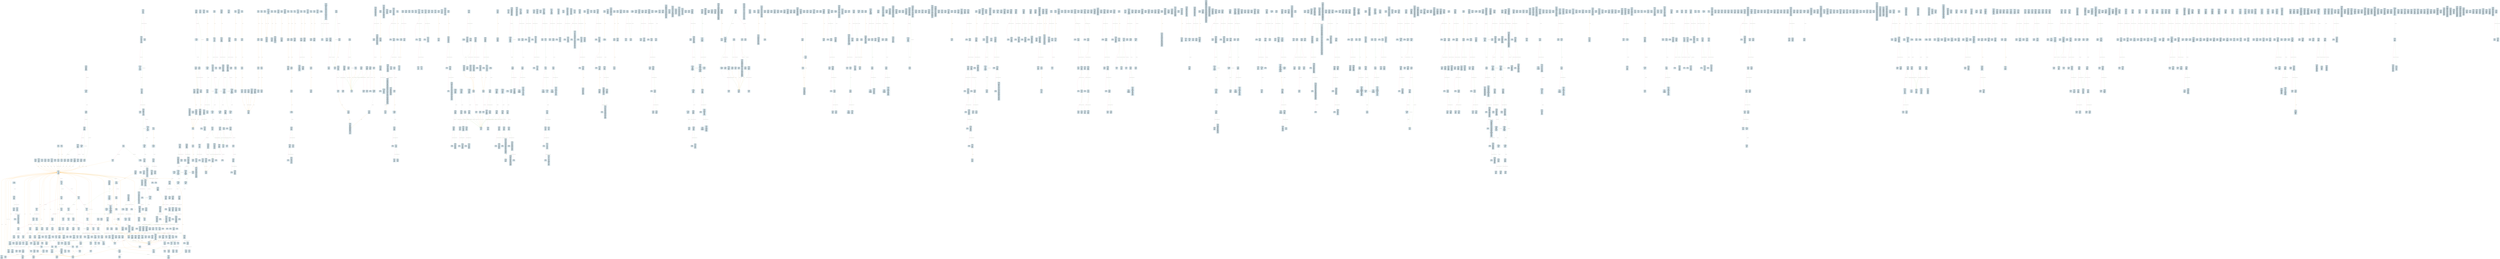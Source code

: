 digraph Static_Complete_CFG {
    rankdir=TB;
    node [shape=box, style="filled, rounded", fontname="Monospace", fontsize=9, margin=0.15];
    edge [fontname="Arial", fontsize=8, penwidth=1.2];
    "block_0" [label="合约: 0xba1222...
起始PC: 0x0
终止PC: 0xc
终止指令: JUMPI
---------
0x0: PUSH1
0x2: PUSH1
0x4: MSTORE
0x5: PUSH1
0x7: CALLDATASIZE
0x8: LT
0x9: PUSH2
0xc: JUMPI", fillcolor="#e6f7ff"];
    "block_d" [label="合约: 0xba1222...
起始PC: 0xd
终止PC: 0x1d
终止指令: JUMPI
---------
0xd: PUSH1
0xf: CALLDATALOAD
0x10: PUSH1
0x12: SHR
0x13: DUP1
0x14: PUSH4
0x19: GT
0x1a: PUSH2
0x1d: JUMPI", fillcolor="#e6f7ff"];
    "block_1e" [label="合约: 0xba1222...
起始PC: 0x1e
终止PC: 0x28
终止指令: JUMPI
---------
0x1e: DUP1
0x1f: PUSH4
0x24: GT
0x25: PUSH2
0x28: JUMPI", fillcolor="#e6f7ff"];
    "block_29" [label="合约: 0xba1222...
起始PC: 0x29
终止PC: 0x33
终止指令: JUMPI
---------
0x29: DUP1
0x2a: PUSH4
0x2f: GT
0x30: PUSH2
0x33: JUMPI", fillcolor="#e6f7ff"];
    "block_34" [label="合约: 0xba1222...
起始PC: 0x34
终止PC: 0x3e
终止指令: JUMPI
---------
0x34: DUP1
0x35: PUSH4
0x3a: EQ
0x3b: PUSH2
0x3e: JUMPI", fillcolor="#e6f7ff"];
    "block_3f" [label="合约: 0xba1222...
起始PC: 0x3f
终止PC: 0x49
终止指令: JUMPI
---------
0x3f: DUP1
0x40: PUSH4
0x45: EQ
0x46: PUSH2
0x49: JUMPI", fillcolor="#e6f7ff"];
    "block_4a" [label="合约: 0xba1222...
起始PC: 0x4a
终止PC: 0x54
终止指令: JUMPI
---------
0x4a: DUP1
0x4b: PUSH4
0x50: EQ
0x51: PUSH2
0x54: JUMPI", fillcolor="#e6f7ff"];
    "block_55" [label="合约: 0xba1222...
起始PC: 0x55
终止PC: 0x5f
终止指令: JUMPI
---------
0x55: DUP1
0x56: PUSH4
0x5b: EQ
0x5c: PUSH2
0x5f: JUMPI", fillcolor="#e6f7ff"];
    "block_60" [label="合约: 0xba1222...
起始PC: 0x60
终止PC: 0x63
终止指令: JUMP
---------
0x60: PUSH2
0x63: JUMP", fillcolor="#e6f7ff"];
    "block_64" [label="合约: 0xba1222...
起始PC: 0x64
终止PC: 0x6f
终止指令: JUMPI
---------
0x64: JUMPDEST
0x65: DUP1
0x66: PUSH4
0x6b: EQ
0x6c: PUSH2
0x6f: JUMPI", fillcolor="#e6f7ff"];
    "block_70" [label="合约: 0xba1222...
起始PC: 0x70
终止PC: 0x7a
终止指令: JUMPI
---------
0x70: DUP1
0x71: PUSH4
0x76: EQ
0x77: PUSH2
0x7a: JUMPI", fillcolor="#e6f7ff"];
    "block_7b" [label="合约: 0xba1222...
起始PC: 0x7b
终止PC: 0x85
终止指令: JUMPI
---------
0x7b: DUP1
0x7c: PUSH4
0x81: EQ
0x82: PUSH2
0x85: JUMPI", fillcolor="#e6f7ff"];
    "block_86" [label="合约: 0xba1222...
起始PC: 0x86
终止PC: 0x89
终止指令: JUMP
---------
0x86: PUSH2
0x89: JUMP", fillcolor="#e6f7ff"];
    "block_8a" [label="合约: 0xba1222...
起始PC: 0x8a
终止PC: 0x95
终止指令: JUMPI
---------
0x8a: JUMPDEST
0x8b: DUP1
0x8c: PUSH4
0x91: GT
0x92: PUSH2
0x95: JUMPI", fillcolor="#e6f7ff"];
    "block_96" [label="合约: 0xba1222...
起始PC: 0x96
终止PC: 0xa0
终止指令: JUMPI
---------
0x96: DUP1
0x97: PUSH4
0x9c: EQ
0x9d: PUSH2
0xa0: JUMPI", fillcolor="#e6f7ff"];
    "block_a1" [label="合约: 0xba1222...
起始PC: 0xa1
终止PC: 0xab
终止指令: JUMPI
---------
0xa1: DUP1
0xa2: PUSH4
0xa7: EQ
0xa8: PUSH2
0xab: JUMPI", fillcolor="#e6f7ff"];
    "block_ac" [label="合约: 0xba1222...
起始PC: 0xac
终止PC: 0xb6
终止指令: JUMPI
---------
0xac: DUP1
0xad: PUSH4
0xb2: EQ
0xb3: PUSH2
0xb6: JUMPI", fillcolor="#e6f7ff"];
    "block_b7" [label="合约: 0xba1222...
起始PC: 0xb7
终止PC: 0xba
终止指令: JUMP
---------
0xb7: PUSH2
0xba: JUMP", fillcolor="#e6f7ff"];
    "block_bb" [label="合约: 0xba1222...
起始PC: 0xbb
终止PC: 0xc6
终止指令: JUMPI
---------
0xbb: JUMPDEST
0xbc: DUP1
0xbd: PUSH4
0xc2: EQ
0xc3: PUSH2
0xc6: JUMPI", fillcolor="#e6f7ff"];
    "block_c7" [label="合约: 0xba1222...
起始PC: 0xc7
终止PC: 0xd1
终止指令: JUMPI
---------
0xc7: DUP1
0xc8: PUSH4
0xcd: EQ
0xce: PUSH2
0xd1: JUMPI", fillcolor="#e6f7ff"];
    "block_d2" [label="合约: 0xba1222...
起始PC: 0xd2
终止PC: 0xdc
终止指令: JUMPI
---------
0xd2: DUP1
0xd3: PUSH4
0xd8: EQ
0xd9: PUSH2
0xdc: JUMPI", fillcolor="#e6f7ff"];
    "block_dd" [label="合约: 0xba1222...
起始PC: 0xdd
终止PC: 0xe0
终止指令: JUMP
---------
0xdd: PUSH2
0xe0: JUMP", fillcolor="#e6f7ff"];
    "block_e1" [label="合约: 0xba1222...
起始PC: 0xe1
终止PC: 0xec
终止指令: JUMPI
---------
0xe1: JUMPDEST
0xe2: DUP1
0xe3: PUSH4
0xe8: GT
0xe9: PUSH2
0xec: JUMPI", fillcolor="#e6f7ff"];
    "block_ed" [label="合约: 0xba1222...
起始PC: 0xed
终止PC: 0xf7
终止指令: JUMPI
---------
0xed: DUP1
0xee: PUSH4
0xf3: GT
0xf4: PUSH2
0xf7: JUMPI", fillcolor="#e6f7ff"];
    "block_f8" [label="合约: 0xba1222...
起始PC: 0xf8
终止PC: 0x102
终止指令: JUMPI
---------
0xf8: DUP1
0xf9: PUSH4
0xfe: EQ
0xff: PUSH2
0x102: JUMPI", fillcolor="#e6f7ff"];
    "block_103" [label="合约: 0xba1222...
起始PC: 0x103
终止PC: 0x10d
终止指令: JUMPI
---------
0x103: DUP1
0x104: PUSH4
0x109: EQ
0x10a: PUSH2
0x10d: JUMPI", fillcolor="#e6f7ff"];
    "block_10e" [label="合约: 0xba1222...
起始PC: 0x10e
终止PC: 0x118
终止指令: JUMPI
---------
0x10e: DUP1
0x10f: PUSH4
0x114: EQ
0x115: PUSH2
0x118: JUMPI", fillcolor="#e6f7ff"];
    "block_119" [label="合约: 0xba1222...
起始PC: 0x119
终止PC: 0x123
终止指令: JUMPI
---------
0x119: DUP1
0x11a: PUSH4
0x11f: EQ
0x120: PUSH2
0x123: JUMPI", fillcolor="#e6f7ff"];
    "block_124" [label="合约: 0xba1222...
起始PC: 0x124
终止PC: 0x127
终止指令: JUMP
---------
0x124: PUSH2
0x127: JUMP", fillcolor="#e6f7ff"];
    "block_128" [label="合约: 0xba1222...
起始PC: 0x128
终止PC: 0x133
终止指令: JUMPI
---------
0x128: JUMPDEST
0x129: DUP1
0x12a: PUSH4
0x12f: EQ
0x130: PUSH2
0x133: JUMPI", fillcolor="#e6f7ff"];
    "block_134" [label="合约: 0xba1222...
起始PC: 0x134
终止PC: 0x13e
终止指令: JUMPI
---------
0x134: DUP1
0x135: PUSH4
0x13a: EQ
0x13b: PUSH2
0x13e: JUMPI", fillcolor="#e6f7ff"];
    "block_13f" [label="合约: 0xba1222...
起始PC: 0x13f
终止PC: 0x149
终止指令: JUMPI
---------
0x13f: DUP1
0x140: PUSH4
0x145: EQ
0x146: PUSH2
0x149: JUMPI", fillcolor="#e6f7ff"];
    "block_14a" [label="合约: 0xba1222...
起始PC: 0x14a
终止PC: 0x14d
终止指令: JUMP
---------
0x14a: PUSH2
0x14d: JUMP", fillcolor="#e6f7ff"];
    "block_14e" [label="合约: 0xba1222...
起始PC: 0x14e
终止PC: 0x159
终止指令: JUMPI
---------
0x14e: JUMPDEST
0x14f: DUP1
0x150: PUSH4
0x155: GT
0x156: PUSH2
0x159: JUMPI", fillcolor="#e6f7ff"];
    "block_15a" [label="合约: 0xba1222...
起始PC: 0x15a
终止PC: 0x164
终止指令: JUMPI
---------
0x15a: DUP1
0x15b: PUSH4
0x160: EQ
0x161: PUSH2
0x164: JUMPI", fillcolor="#e6f7ff"];
    "block_165" [label="合约: 0xba1222...
起始PC: 0x165
终止PC: 0x16f
终止指令: JUMPI
---------
0x165: DUP1
0x166: PUSH4
0x16b: EQ
0x16c: PUSH2
0x16f: JUMPI", fillcolor="#e6f7ff"];
    "block_170" [label="合约: 0xba1222...
起始PC: 0x170
终止PC: 0x17a
终止指令: JUMPI
---------
0x170: DUP1
0x171: PUSH4
0x176: EQ
0x177: PUSH2
0x17a: JUMPI", fillcolor="#e6f7ff"];
    "block_17b" [label="合约: 0xba1222...
起始PC: 0x17b
终止PC: 0x17e
终止指令: JUMP
---------
0x17b: PUSH2
0x17e: JUMP", fillcolor="#e6f7ff"];
    "block_17f" [label="合约: 0xba1222...
起始PC: 0x17f
终止PC: 0x18a
终止指令: JUMPI
---------
0x17f: JUMPDEST
0x180: DUP1
0x181: PUSH4
0x186: EQ
0x187: PUSH2
0x18a: JUMPI", fillcolor="#e6f7ff"];
    "block_18b" [label="合约: 0xba1222...
起始PC: 0x18b
终止PC: 0x195
终止指令: JUMPI
---------
0x18b: DUP1
0x18c: PUSH4
0x191: EQ
0x192: PUSH2
0x195: JUMPI", fillcolor="#e6f7ff"];
    "block_196" [label="合约: 0xba1222...
起始PC: 0x196
终止PC: 0x1a0
终止指令: JUMPI
---------
0x196: DUP1
0x197: PUSH4
0x19c: EQ
0x19d: PUSH2
0x1a0: JUMPI", fillcolor="#e6f7ff"];
    "block_1a1" [label="合约: 0xba1222...
起始PC: 0x1a1
终止PC: 0x1a4
终止指令: JUMP
---------
0x1a1: PUSH2
0x1a4: JUMP", fillcolor="#e6f7ff"];
    "block_1a5" [label="合约: 0xba1222...
起始PC: 0x1a5
终止PC: 0x1aa
终止指令: JUMPI
---------
0x1a5: JUMPDEST
0x1a6: CALLDATASIZE
0x1a7: PUSH2
0x1aa: JUMPI", fillcolor="#e6f7ff"];
    "block_1ab" [label="合约: 0xba1222...
起始PC: 0x1ab
终止PC: 0x1b4
终止指令: JUMP
---------
0x1ab: PUSH2
0x1ae: PUSH2
0x1b1: PUSH2
0x1b4: JUMP", fillcolor="#e6f7ff"];
    "block_1b5" [label="合约: 0xba1222...
起始PC: 0x1b5
终止PC: 0x1d0
终止指令: JUMP
---------
0x1b5: JUMPDEST
0x1b6: PUSH1
0x1b8: PUSH1
0x1ba: PUSH1
0x1bc: SHL
0x1bd: SUB
0x1be: AND
0x1bf: CALLER
0x1c0: PUSH1
0x1c2: PUSH1
0x1c4: PUSH1
0x1c6: SHL
0x1c7: SUB
0x1c8: AND
0x1c9: EQ
0x1ca: PUSH2
0x1cd: PUSH2
0x1d0: JUMP", fillcolor="#e6f7ff"];
    "block_1d1" [label="合约: 0xba1222...
起始PC: 0x1d1
终止PC: 0x1d2
终止指令: STOP
---------
0x1d1: JUMPDEST
0x1d2: STOP", fillcolor="#e6f7ff"];
    "block_1d3" [label="合约: 0xba1222...
起始PC: 0x1d3
终止PC: 0x1d7
终止指令: REVERT
---------
0x1d3: JUMPDEST
0x1d4: PUSH1
0x1d6: DUP1
0x1d7: REVERT", fillcolor="#e6f7ff"];
    "block_1d8" [label="合约: 0xba1222...
起始PC: 0x1d8
终止PC: 0x1df
终止指令: JUMPI
---------
0x1d8: JUMPDEST
0x1d9: CALLVALUE
0x1da: DUP1
0x1db: ISZERO
0x1dc: PUSH2
0x1df: JUMPI", fillcolor="#e6f7ff"];
    "block_1e0" [label="合约: 0xba1222...
起始PC: 0x1e0
终止PC: 0x1e3
终止指令: REVERT
---------
0x1e0: PUSH1
0x1e2: DUP1
0x1e3: REVERT", fillcolor="#e6f7ff"];
    "block_1e4" [label="合约: 0xba1222...
起始PC: 0x1e4
终止PC: 0x1f2
终止指令: JUMP
---------
0x1e4: JUMPDEST
0x1e5: POP
0x1e6: PUSH2
0x1e9: PUSH2
0x1ec: CALLDATASIZE
0x1ed: PUSH1
0x1ef: PUSH2
0x1f2: JUMP", fillcolor="#e6f7ff"];
    "block_1f3" [label="合约: 0xba1222...
起始PC: 0x1f3
终止PC: 0x1f7
终止指令: JUMP
---------
0x1f3: JUMPDEST
0x1f4: PUSH2
0x1f7: JUMP", fillcolor="#e6f7ff"];
    "block_1f8" [label="合约: 0xba1222...
起始PC: 0x1f8
终止PC: 0x1ff
终止指令: JUMPI
---------
0x1f8: JUMPDEST
0x1f9: CALLVALUE
0x1fa: DUP1
0x1fb: ISZERO
0x1fc: PUSH2
0x1ff: JUMPI", fillcolor="#e6f7ff"];
    "block_200" [label="合约: 0xba1222...
起始PC: 0x200
终止PC: 0x203
终止指令: REVERT
---------
0x200: PUSH1
0x202: DUP1
0x203: REVERT", fillcolor="#e6f7ff"];
    "block_204" [label="合约: 0xba1222...
起始PC: 0x204
终止PC: 0x212
终止指令: JUMP
---------
0x204: JUMPDEST
0x205: POP
0x206: PUSH2
0x209: PUSH2
0x20c: CALLDATASIZE
0x20d: PUSH1
0x20f: PUSH2
0x212: JUMP", fillcolor="#e6f7ff"];
    "block_213" [label="合约: 0xba1222...
起始PC: 0x213
终止PC: 0x217
终止指令: JUMP
---------
0x213: JUMPDEST
0x214: PUSH2
0x217: JUMP", fillcolor="#e6f7ff"];
    "block_218" [label="合约: 0xba1222...
起始PC: 0x218
终止PC: 0x224
终止指令: JUMP
---------
0x218: JUMPDEST
0x219: PUSH1
0x21b: MLOAD
0x21c: PUSH2
0x21f: SWAP2
0x220: SWAP1
0x221: PUSH2
0x224: JUMP", fillcolor="#e6f7ff"];
    "block_225" [label="合约: 0xba1222...
起始PC: 0x225
终止PC: 0x22d
终止指令: RETURN
---------
0x225: JUMPDEST
0x226: PUSH1
0x228: MLOAD
0x229: DUP1
0x22a: SWAP2
0x22b: SUB
0x22c: SWAP1
0x22d: RETURN", fillcolor="#e6f7ff"];
    "block_22e" [label="合约: 0xba1222...
起始PC: 0x22e
终止PC: 0x23b
终止指令: JUMP
---------
0x22e: JUMPDEST
0x22f: PUSH2
0x232: PUSH2
0x235: CALLDATASIZE
0x236: PUSH1
0x238: PUSH2
0x23b: JUMP", fillcolor="#e6f7ff"];
    "block_23c" [label="合约: 0xba1222...
起始PC: 0x23c
终止PC: 0x240
终止指令: JUMP
---------
0x23c: JUMPDEST
0x23d: PUSH2
0x240: JUMP", fillcolor="#e6f7ff"];
    "block_241" [label="合约: 0xba1222...
起始PC: 0x241
终止PC: 0x248
终止指令: JUMPI
---------
0x241: JUMPDEST
0x242: CALLVALUE
0x243: DUP1
0x244: ISZERO
0x245: PUSH2
0x248: JUMPI", fillcolor="#e6f7ff"];
    "block_249" [label="合约: 0xba1222...
起始PC: 0x249
终止PC: 0x24c
终止指令: REVERT
---------
0x249: PUSH1
0x24b: DUP1
0x24c: REVERT", fillcolor="#e6f7ff"];
    "block_24d" [label="合约: 0xba1222...
起始PC: 0x24d
终止PC: 0x25b
终止指令: JUMP
---------
0x24d: JUMPDEST
0x24e: POP
0x24f: PUSH2
0x252: PUSH2
0x255: CALLDATASIZE
0x256: PUSH1
0x258: PUSH2
0x25b: JUMP", fillcolor="#e6f7ff"];
    "block_25c" [label="合约: 0xba1222...
起始PC: 0x25c
终止PC: 0x260
终止指令: JUMP
---------
0x25c: JUMPDEST
0x25d: PUSH2
0x260: JUMP", fillcolor="#e6f7ff"];
    "block_261" [label="合约: 0xba1222...
起始PC: 0x261
终止PC: 0x26d
终止指令: JUMP
---------
0x261: JUMPDEST
0x262: PUSH1
0x264: MLOAD
0x265: PUSH2
0x268: SWAP2
0x269: SWAP1
0x26a: PUSH2
0x26d: JUMP", fillcolor="#e6f7ff"];
    "block_26e" [label="合约: 0xba1222...
起始PC: 0x26e
终止PC: 0x275
终止指令: JUMPI
---------
0x26e: JUMPDEST
0x26f: CALLVALUE
0x270: DUP1
0x271: ISZERO
0x272: PUSH2
0x275: JUMPI", fillcolor="#e6f7ff"];
    "block_276" [label="合约: 0xba1222...
起始PC: 0x276
终止PC: 0x279
终止指令: REVERT
---------
0x276: PUSH1
0x278: DUP1
0x279: REVERT", fillcolor="#e6f7ff"];
    "block_27a" [label="合约: 0xba1222...
起始PC: 0x27a
终止PC: 0x288
终止指令: JUMP
---------
0x27a: JUMPDEST
0x27b: POP
0x27c: PUSH2
0x27f: PUSH2
0x282: CALLDATASIZE
0x283: PUSH1
0x285: PUSH2
0x288: JUMP", fillcolor="#e6f7ff"];
    "block_289" [label="合约: 0xba1222...
起始PC: 0x289
终止PC: 0x28d
终止指令: JUMP
---------
0x289: JUMPDEST
0x28a: PUSH2
0x28d: JUMP", fillcolor="#e6f7ff"];
    "block_28e" [label="合约: 0xba1222...
起始PC: 0x28e
终止PC: 0x295
终止指令: JUMPI
---------
0x28e: JUMPDEST
0x28f: CALLVALUE
0x290: DUP1
0x291: ISZERO
0x292: PUSH2
0x295: JUMPI", fillcolor="#e6f7ff"];
    "block_296" [label="合约: 0xba1222...
起始PC: 0x296
终止PC: 0x299
终止指令: REVERT
---------
0x296: PUSH1
0x298: DUP1
0x299: REVERT", fillcolor="#e6f7ff"];
    "block_29a" [label="合约: 0xba1222...
起始PC: 0x29a
终止PC: 0x2a2
终止指令: JUMP
---------
0x29a: JUMPDEST
0x29b: POP
0x29c: PUSH2
0x29f: PUSH2
0x2a2: JUMP", fillcolor="#e6f7ff"];
    "block_2a3" [label="合约: 0xba1222...
起始PC: 0x2a3
终止PC: 0x2b1
终止指令: JUMP
---------
0x2a3: JUMPDEST
0x2a4: PUSH1
0x2a6: MLOAD
0x2a7: PUSH2
0x2aa: SWAP4
0x2ab: SWAP3
0x2ac: SWAP2
0x2ad: SWAP1
0x2ae: PUSH2
0x2b1: JUMP", fillcolor="#e6f7ff"];
    "block_2b2" [label="合约: 0xba1222...
起始PC: 0x2b2
终止PC: 0x2bf
终止指令: JUMP
---------
0x2b2: JUMPDEST
0x2b3: PUSH2
0x2b6: PUSH2
0x2b9: CALLDATASIZE
0x2ba: PUSH1
0x2bc: PUSH2
0x2bf: JUMP", fillcolor="#e6f7ff"];
    "block_2c0" [label="合约: 0xba1222...
起始PC: 0x2c0
终止PC: 0x2c4
终止指令: JUMP
---------
0x2c0: JUMPDEST
0x2c1: PUSH2
0x2c4: JUMP", fillcolor="#e6f7ff"];
    "block_2c5" [label="合约: 0xba1222...
起始PC: 0x2c5
终止PC: 0x2cc
终止指令: JUMPI
---------
0x2c5: JUMPDEST
0x2c6: CALLVALUE
0x2c7: DUP1
0x2c8: ISZERO
0x2c9: PUSH2
0x2cc: JUMPI", fillcolor="#e6f7ff"];
    "block_2cd" [label="合约: 0xba1222...
起始PC: 0x2cd
终止PC: 0x2d0
终止指令: REVERT
---------
0x2cd: PUSH1
0x2cf: DUP1
0x2d0: REVERT", fillcolor="#e6f7ff"];
    "block_2d1" [label="合约: 0xba1222...
起始PC: 0x2d1
终止PC: 0x2df
终止指令: JUMP
---------
0x2d1: JUMPDEST
0x2d2: POP
0x2d3: PUSH2
0x2d6: PUSH2
0x2d9: CALLDATASIZE
0x2da: PUSH1
0x2dc: PUSH2
0x2df: JUMP", fillcolor="#e6f7ff"];
    "block_2e0" [label="合约: 0xba1222...
起始PC: 0x2e0
终止PC: 0x2e4
终止指令: JUMP
---------
0x2e0: JUMPDEST
0x2e1: PUSH2
0x2e4: JUMP", fillcolor="#e6f7ff"];
    "block_2e5" [label="合约: 0xba1222...
起始PC: 0x2e5
终止PC: 0x2ec
终止指令: JUMPI
---------
0x2e5: JUMPDEST
0x2e6: CALLVALUE
0x2e7: DUP1
0x2e8: ISZERO
0x2e9: PUSH2
0x2ec: JUMPI", fillcolor="#e6f7ff"];
    "block_2ed" [label="合约: 0xba1222...
起始PC: 0x2ed
终止PC: 0x2f0
终止指令: REVERT
---------
0x2ed: PUSH1
0x2ef: DUP1
0x2f0: REVERT", fillcolor="#e6f7ff"];
    "block_2f1" [label="合约: 0xba1222...
起始PC: 0x2f1
终止PC: 0x2ff
终止指令: JUMP
---------
0x2f1: JUMPDEST
0x2f2: POP
0x2f3: PUSH2
0x2f6: PUSH2
0x2f9: CALLDATASIZE
0x2fa: PUSH1
0x2fc: PUSH2
0x2ff: JUMP", fillcolor="#e6f7ff"];
    "block_300" [label="合约: 0xba1222...
起始PC: 0x300
终止PC: 0x304
终止指令: JUMP
---------
0x300: JUMPDEST
0x301: PUSH2
0x304: JUMP", fillcolor="#e6f7ff"];
    "block_305" [label="合约: 0xba1222...
起始PC: 0x305
终止PC: 0x30c
终止指令: JUMPI
---------
0x305: JUMPDEST
0x306: CALLVALUE
0x307: DUP1
0x308: ISZERO
0x309: PUSH2
0x30c: JUMPI", fillcolor="#e6f7ff"];
    "block_30d" [label="合约: 0xba1222...
起始PC: 0x30d
终止PC: 0x310
终止指令: REVERT
---------
0x30d: PUSH1
0x30f: DUP1
0x310: REVERT", fillcolor="#e6f7ff"];
    "block_311" [label="合约: 0xba1222...
起始PC: 0x311
终止PC: 0x31f
终止指令: JUMP
---------
0x311: JUMPDEST
0x312: POP
0x313: PUSH2
0x316: PUSH2
0x319: CALLDATASIZE
0x31a: PUSH1
0x31c: PUSH2
0x31f: JUMP", fillcolor="#e6f7ff"];
    "block_320" [label="合约: 0xba1222...
起始PC: 0x320
终止PC: 0x324
终止指令: JUMP
---------
0x320: JUMPDEST
0x321: PUSH2
0x324: JUMP", fillcolor="#e6f7ff"];
    "block_325" [label="合约: 0xba1222...
起始PC: 0x325
终止PC: 0x32c
终止指令: JUMPI
---------
0x325: JUMPDEST
0x326: CALLVALUE
0x327: DUP1
0x328: ISZERO
0x329: PUSH2
0x32c: JUMPI", fillcolor="#e6f7ff"];
    "block_32d" [label="合约: 0xba1222...
起始PC: 0x32d
终止PC: 0x330
终止指令: REVERT
---------
0x32d: PUSH1
0x32f: DUP1
0x330: REVERT", fillcolor="#e6f7ff"];
    "block_331" [label="合约: 0xba1222...
起始PC: 0x331
终止PC: 0x33f
终止指令: JUMP
---------
0x331: JUMPDEST
0x332: POP
0x333: PUSH2
0x336: PUSH2
0x339: CALLDATASIZE
0x33a: PUSH1
0x33c: PUSH2
0x33f: JUMP", fillcolor="#e6f7ff"];
    "block_340" [label="合约: 0xba1222...
起始PC: 0x340
终止PC: 0x344
终止指令: JUMP
---------
0x340: JUMPDEST
0x341: PUSH2
0x344: JUMP", fillcolor="#e6f7ff"];
    "block_345" [label="合约: 0xba1222...
起始PC: 0x345
终止PC: 0x34c
终止指令: JUMPI
---------
0x345: JUMPDEST
0x346: CALLVALUE
0x347: DUP1
0x348: ISZERO
0x349: PUSH2
0x34c: JUMPI", fillcolor="#e6f7ff"];
    "block_34d" [label="合约: 0xba1222...
起始PC: 0x34d
终止PC: 0x350
终止指令: REVERT
---------
0x34d: PUSH1
0x34f: DUP1
0x350: REVERT", fillcolor="#e6f7ff"];
    "block_351" [label="合约: 0xba1222...
起始PC: 0x351
终止PC: 0x35f
终止指令: JUMP
---------
0x351: JUMPDEST
0x352: POP
0x353: PUSH2
0x356: PUSH2
0x359: CALLDATASIZE
0x35a: PUSH1
0x35c: PUSH2
0x35f: JUMP", fillcolor="#e6f7ff"];
    "block_360" [label="合约: 0xba1222...
起始PC: 0x360
终止PC: 0x364
终止指令: JUMP
---------
0x360: JUMPDEST
0x361: PUSH2
0x364: JUMP", fillcolor="#e6f7ff"];
    "block_365" [label="合约: 0xba1222...
起始PC: 0x365
终止PC: 0x36c
终止指令: JUMPI
---------
0x365: JUMPDEST
0x366: CALLVALUE
0x367: DUP1
0x368: ISZERO
0x369: PUSH2
0x36c: JUMPI", fillcolor="#e6f7ff"];
    "block_36d" [label="合约: 0xba1222...
起始PC: 0x36d
终止PC: 0x370
终止指令: REVERT
---------
0x36d: PUSH1
0x36f: DUP1
0x370: REVERT", fillcolor="#e6f7ff"];
    "block_371" [label="合约: 0xba1222...
起始PC: 0x371
终止PC: 0x37f
终止指令: JUMP
---------
0x371: JUMPDEST
0x372: POP
0x373: PUSH2
0x376: PUSH2
0x379: CALLDATASIZE
0x37a: PUSH1
0x37c: PUSH2
0x37f: JUMP", fillcolor="#e6f7ff"];
    "block_380" [label="合约: 0xba1222...
起始PC: 0x380
终止PC: 0x384
终止指令: JUMP
---------
0x380: JUMPDEST
0x381: PUSH2
0x384: JUMP", fillcolor="#e6f7ff"];
    "block_385" [label="合约: 0xba1222...
起始PC: 0x385
终止PC: 0x392
终止指令: JUMP
---------
0x385: JUMPDEST
0x386: PUSH2
0x389: PUSH2
0x38c: CALLDATASIZE
0x38d: PUSH1
0x38f: PUSH2
0x392: JUMP", fillcolor="#e6f7ff"];
    "block_393" [label="合约: 0xba1222...
起始PC: 0x393
终止PC: 0x397
终止指令: JUMP
---------
0x393: JUMPDEST
0x394: PUSH2
0x397: JUMP", fillcolor="#e6f7ff"];
    "block_398" [label="合约: 0xba1222...
起始PC: 0x398
终止PC: 0x39f
终止指令: JUMPI
---------
0x398: JUMPDEST
0x399: CALLVALUE
0x39a: DUP1
0x39b: ISZERO
0x39c: PUSH2
0x39f: JUMPI", fillcolor="#e6f7ff"];
    "block_3a0" [label="合约: 0xba1222...
起始PC: 0x3a0
终止PC: 0x3a3
终止指令: REVERT
---------
0x3a0: PUSH1
0x3a2: DUP1
0x3a3: REVERT", fillcolor="#e6f7ff"];
    "block_3a4" [label="合约: 0xba1222...
起始PC: 0x3a4
终止PC: 0x3ac
终止指令: JUMP
---------
0x3a4: JUMPDEST
0x3a5: POP
0x3a6: PUSH2
0x3a9: PUSH2
0x3ac: JUMP", fillcolor="#e6f7ff"];
    "block_3ad" [label="合约: 0xba1222...
起始PC: 0x3ad
终止PC: 0x3b9
终止指令: JUMP
---------
0x3ad: JUMPDEST
0x3ae: PUSH1
0x3b0: MLOAD
0x3b1: PUSH2
0x3b4: SWAP2
0x3b5: SWAP1
0x3b6: PUSH2
0x3b9: JUMP", fillcolor="#e6f7ff"];
    "block_3ba" [label="合约: 0xba1222...
起始PC: 0x3ba
终止PC: 0x3c1
终止指令: JUMPI
---------
0x3ba: JUMPDEST
0x3bb: CALLVALUE
0x3bc: DUP1
0x3bd: ISZERO
0x3be: PUSH2
0x3c1: JUMPI", fillcolor="#e6f7ff"];
    "block_3c2" [label="合约: 0xba1222...
起始PC: 0x3c2
终止PC: 0x3c5
终止指令: REVERT
---------
0x3c2: PUSH1
0x3c4: DUP1
0x3c5: REVERT", fillcolor="#e6f7ff"];
    "block_3c6" [label="合约: 0xba1222...
起始PC: 0x3c6
终止PC: 0x3ce
终止指令: JUMP
---------
0x3c6: JUMPDEST
0x3c7: POP
0x3c8: PUSH2
0x3cb: PUSH2
0x3ce: JUMP", fillcolor="#e6f7ff"];
    "block_3cf" [label="合约: 0xba1222...
起始PC: 0x3cf
终止PC: 0x3d6
终止指令: JUMPI
---------
0x3cf: JUMPDEST
0x3d0: CALLVALUE
0x3d1: DUP1
0x3d2: ISZERO
0x3d3: PUSH2
0x3d6: JUMPI", fillcolor="#e6f7ff"];
    "block_3d7" [label="合约: 0xba1222...
起始PC: 0x3d7
终止PC: 0x3da
终止指令: REVERT
---------
0x3d7: PUSH1
0x3d9: DUP1
0x3da: REVERT", fillcolor="#e6f7ff"];
    "block_3db" [label="合约: 0xba1222...
起始PC: 0x3db
终止PC: 0x3e9
终止指令: JUMP
---------
0x3db: JUMPDEST
0x3dc: POP
0x3dd: PUSH2
0x3e0: PUSH2
0x3e3: CALLDATASIZE
0x3e4: PUSH1
0x3e6: PUSH2
0x3e9: JUMP", fillcolor="#e6f7ff"];
    "block_3ea" [label="合约: 0xba1222...
起始PC: 0x3ea
终止PC: 0x3ee
终止指令: JUMP
---------
0x3ea: JUMPDEST
0x3eb: PUSH2
0x3ee: JUMP", fillcolor="#e6f7ff"];
    "block_3ef" [label="合约: 0xba1222...
起始PC: 0x3ef
终止PC: 0x3fe
终止指令: JUMP
---------
0x3ef: JUMPDEST
0x3f0: PUSH1
0x3f2: MLOAD
0x3f3: PUSH2
0x3f6: SWAP5
0x3f7: SWAP4
0x3f8: SWAP3
0x3f9: SWAP2
0x3fa: SWAP1
0x3fb: PUSH2
0x3fe: JUMP", fillcolor="#e6f7ff"];
    "block_3ff" [label="合约: 0xba1222...
起始PC: 0x3ff
终止PC: 0x40c
终止指令: JUMP
---------
0x3ff: JUMPDEST
0x400: PUSH2
0x403: PUSH2
0x406: CALLDATASIZE
0x407: PUSH1
0x409: PUSH2
0x40c: JUMP", fillcolor="#e6f7ff"];
    "block_40d" [label="合约: 0xba1222...
起始PC: 0x40d
终止PC: 0x411
终止指令: JUMP
---------
0x40d: JUMPDEST
0x40e: PUSH2
0x411: JUMP", fillcolor="#e6f7ff"];
    "block_412" [label="合约: 0xba1222...
起始PC: 0x412
终止PC: 0x419
终止指令: JUMPI
---------
0x412: JUMPDEST
0x413: CALLVALUE
0x414: DUP1
0x415: ISZERO
0x416: PUSH2
0x419: JUMPI", fillcolor="#e6f7ff"];
    "block_41a" [label="合约: 0xba1222...
起始PC: 0x41a
终止PC: 0x41d
终止指令: REVERT
---------
0x41a: PUSH1
0x41c: DUP1
0x41d: REVERT", fillcolor="#e6f7ff"];
    "block_41e" [label="合约: 0xba1222...
起始PC: 0x41e
终止PC: 0x426
终止指令: JUMP
---------
0x41e: JUMPDEST
0x41f: POP
0x420: PUSH2
0x423: PUSH2
0x426: JUMP", fillcolor="#e6f7ff"];
    "block_427" [label="合约: 0xba1222...
起始PC: 0x427
终止PC: 0x42e
终止指令: JUMPI
---------
0x427: JUMPDEST
0x428: CALLVALUE
0x429: DUP1
0x42a: ISZERO
0x42b: PUSH2
0x42e: JUMPI", fillcolor="#e6f7ff"];
    "block_42f" [label="合约: 0xba1222...
起始PC: 0x42f
终止PC: 0x432
终止指令: REVERT
---------
0x42f: PUSH1
0x431: DUP1
0x432: REVERT", fillcolor="#e6f7ff"];
    "block_433" [label="合约: 0xba1222...
起始PC: 0x433
终止PC: 0x441
终止指令: JUMP
---------
0x433: JUMPDEST
0x434: POP
0x435: PUSH2
0x438: PUSH2
0x43b: CALLDATASIZE
0x43c: PUSH1
0x43e: PUSH2
0x441: JUMP", fillcolor="#e6f7ff"];
    "block_442" [label="合约: 0xba1222...
起始PC: 0x442
终止PC: 0x446
终止指令: JUMP
---------
0x442: JUMPDEST
0x443: PUSH2
0x446: JUMP", fillcolor="#e6f7ff"];
    "block_447" [label="合约: 0xba1222...
起始PC: 0x447
终止PC: 0x44e
终止指令: JUMPI
---------
0x447: JUMPDEST
0x448: CALLVALUE
0x449: DUP1
0x44a: ISZERO
0x44b: PUSH2
0x44e: JUMPI", fillcolor="#e6f7ff"];
    "block_44f" [label="合约: 0xba1222...
起始PC: 0x44f
终止PC: 0x452
终止指令: REVERT
---------
0x44f: PUSH1
0x451: DUP1
0x452: REVERT", fillcolor="#e6f7ff"];
    "block_453" [label="合约: 0xba1222...
起始PC: 0x453
终止PC: 0x45b
终止指令: JUMP
---------
0x453: JUMPDEST
0x454: POP
0x455: PUSH2
0x458: PUSH2
0x45b: JUMP", fillcolor="#e6f7ff"];
    "block_45c" [label="合约: 0xba1222...
起始PC: 0x45c
终止PC: 0x463
终止指令: JUMPI
---------
0x45c: JUMPDEST
0x45d: CALLVALUE
0x45e: DUP1
0x45f: ISZERO
0x460: PUSH2
0x463: JUMPI", fillcolor="#e6f7ff"];
    "block_464" [label="合约: 0xba1222...
起始PC: 0x464
终止PC: 0x467
终止指令: REVERT
---------
0x464: PUSH1
0x466: DUP1
0x467: REVERT", fillcolor="#e6f7ff"];
    "block_468" [label="合约: 0xba1222...
起始PC: 0x468
终止PC: 0x476
终止指令: JUMP
---------
0x468: JUMPDEST
0x469: POP
0x46a: PUSH2
0x46d: PUSH2
0x470: CALLDATASIZE
0x471: PUSH1
0x473: PUSH2
0x476: JUMP", fillcolor="#e6f7ff"];
    "block_477" [label="合约: 0xba1222...
起始PC: 0x477
终止PC: 0x47b
终止指令: JUMP
---------
0x477: JUMPDEST
0x478: PUSH2
0x47b: JUMP", fillcolor="#e6f7ff"];
    "block_47c" [label="合约: 0xba1222...
起始PC: 0x47c
终止PC: 0x489
终止指令: JUMP
---------
0x47c: JUMPDEST
0x47d: PUSH1
0x47f: MLOAD
0x480: PUSH2
0x483: SWAP3
0x484: SWAP2
0x485: SWAP1
0x486: PUSH2
0x489: JUMP", fillcolor="#e6f7ff"];
    "block_48a" [label="合约: 0xba1222...
起始PC: 0x48a
终止PC: 0x491
终止指令: JUMPI
---------
0x48a: JUMPDEST
0x48b: CALLVALUE
0x48c: DUP1
0x48d: ISZERO
0x48e: PUSH2
0x491: JUMPI", fillcolor="#e6f7ff"];
    "block_492" [label="合约: 0xba1222...
起始PC: 0x492
终止PC: 0x495
终止指令: REVERT
---------
0x492: PUSH1
0x494: DUP1
0x495: REVERT", fillcolor="#e6f7ff"];
    "block_496" [label="合约: 0xba1222...
起始PC: 0x496
终止PC: 0x4a4
终止指令: JUMP
---------
0x496: JUMPDEST
0x497: POP
0x498: PUSH2
0x49b: PUSH2
0x49e: CALLDATASIZE
0x49f: PUSH1
0x4a1: PUSH2
0x4a4: JUMP", fillcolor="#e6f7ff"];
    "block_4a5" [label="合约: 0xba1222...
起始PC: 0x4a5
终止PC: 0x4a9
终止指令: JUMP
---------
0x4a5: JUMPDEST
0x4a6: PUSH2
0x4a9: JUMP", fillcolor="#e6f7ff"];
    "block_4aa" [label="合约: 0xba1222...
起始PC: 0x4aa
终止PC: 0x4b1
终止指令: JUMPI
---------
0x4aa: JUMPDEST
0x4ab: CALLVALUE
0x4ac: DUP1
0x4ad: ISZERO
0x4ae: PUSH2
0x4b1: JUMPI", fillcolor="#e6f7ff"];
    "block_4b2" [label="合约: 0xba1222...
起始PC: 0x4b2
终止PC: 0x4b5
终止指令: REVERT
---------
0x4b2: PUSH1
0x4b4: DUP1
0x4b5: REVERT", fillcolor="#e6f7ff"];
    "block_4b6" [label="合约: 0xba1222...
起始PC: 0x4b6
终止PC: 0x4c4
终止指令: JUMP
---------
0x4b6: JUMPDEST
0x4b7: POP
0x4b8: PUSH2
0x4bb: PUSH2
0x4be: CALLDATASIZE
0x4bf: PUSH1
0x4c1: PUSH2
0x4c4: JUMP", fillcolor="#e6f7ff"];
    "block_4c5" [label="合约: 0xba1222...
起始PC: 0x4c5
终止PC: 0x4c9
终止指令: JUMP
---------
0x4c5: JUMPDEST
0x4c6: PUSH2
0x4c9: JUMP", fillcolor="#e6f7ff"];
    "block_4ca" [label="合约: 0xba1222...
起始PC: 0x4ca
终止PC: 0x4d8
终止指令: JUMP
---------
0x4ca: JUMPDEST
0x4cb: PUSH1
0x4cd: MLOAD
0x4ce: PUSH2
0x4d1: SWAP4
0x4d2: SWAP3
0x4d3: SWAP2
0x4d4: SWAP1
0x4d5: PUSH2
0x4d8: JUMP", fillcolor="#e6f7ff"];
    "block_4d9" [label="合约: 0xba1222...
起始PC: 0x4d9
终止PC: 0x4e0
终止指令: JUMPI
---------
0x4d9: JUMPDEST
0x4da: CALLVALUE
0x4db: DUP1
0x4dc: ISZERO
0x4dd: PUSH2
0x4e0: JUMPI", fillcolor="#e6f7ff"];
    "block_4e1" [label="合约: 0xba1222...
起始PC: 0x4e1
终止PC: 0x4e4
终止指令: REVERT
---------
0x4e1: PUSH1
0x4e3: DUP1
0x4e4: REVERT", fillcolor="#e6f7ff"];
    "block_4e5" [label="合约: 0xba1222...
起始PC: 0x4e5
终止PC: 0x4f3
终止指令: JUMP
---------
0x4e5: JUMPDEST
0x4e6: POP
0x4e7: PUSH2
0x4ea: PUSH2
0x4ed: CALLDATASIZE
0x4ee: PUSH1
0x4f0: PUSH2
0x4f3: JUMP", fillcolor="#e6f7ff"];
    "block_4f4" [label="合约: 0xba1222...
起始PC: 0x4f4
终止PC: 0x4f8
终止指令: JUMP
---------
0x4f4: JUMPDEST
0x4f5: PUSH2
0x4f8: JUMP", fillcolor="#e6f7ff"];
    "block_4f9" [label="合约: 0xba1222...
起始PC: 0x4f9
终止PC: 0x500
终止指令: JUMPI
---------
0x4f9: JUMPDEST
0x4fa: CALLVALUE
0x4fb: DUP1
0x4fc: ISZERO
0x4fd: PUSH2
0x500: JUMPI", fillcolor="#e6f7ff"];
    "block_501" [label="合约: 0xba1222...
起始PC: 0x501
终止PC: 0x504
终止指令: REVERT
---------
0x501: PUSH1
0x503: DUP1
0x504: REVERT", fillcolor="#e6f7ff"];
    "block_505" [label="合约: 0xba1222...
起始PC: 0x505
终止PC: 0x513
终止指令: JUMP
---------
0x505: JUMPDEST
0x506: POP
0x507: PUSH2
0x50a: PUSH2
0x50d: CALLDATASIZE
0x50e: PUSH1
0x510: PUSH2
0x513: JUMP", fillcolor="#e6f7ff"];
    "block_514" [label="合约: 0xba1222...
起始PC: 0x514
终止PC: 0x518
终止指令: JUMP
---------
0x514: JUMPDEST
0x515: PUSH2
0x518: JUMP", fillcolor="#e6f7ff"];
    "block_519" [label="合约: 0xba1222...
起始PC: 0x519
终止PC: 0x525
终止指令: JUMP
---------
0x519: JUMPDEST
0x51a: PUSH1
0x51c: MLOAD
0x51d: PUSH2
0x520: SWAP2
0x521: SWAP1
0x522: PUSH2
0x525: JUMP", fillcolor="#e6f7ff"];
    "block_526" [label="合约: 0xba1222...
起始PC: 0x526
终止PC: 0x527
终止指令: JUMPDEST_PREV
---------
0x526: JUMPDEST
0x527: PUSH32", fillcolor="#e6f7ff"];
    "block_548" [label="合约: 0xba1222...
起始PC: 0x548
终止PC: 0x54a
终止指令: JUMP
---------
0x548: JUMPDEST
0x549: SWAP1
0x54a: JUMP", fillcolor="#e6f7ff"];
    "block_54b" [label="合约: 0xba1222...
起始PC: 0x54b
终止PC: 0x550
终止指令: JUMPI
---------
0x54b: JUMPDEST
0x54c: DUP2
0x54d: PUSH2
0x550: JUMPI", fillcolor="#e6f7ff"];
    "block_551" [label="合约: 0xba1222...
起始PC: 0x551
终止PC: 0x558
终止指令: JUMP
---------
0x551: PUSH2
0x554: DUP2
0x555: PUSH2
0x558: JUMP", fillcolor="#e6f7ff"];
    "block_559" [label="合约: 0xba1222...
起始PC: 0x559
终止PC: 0x55c
终止指令: JUMP
---------
0x559: JUMPDEST
0x55a: POP
0x55b: POP
0x55c: JUMP", fillcolor="#e6f7ff"];
    "block_55d" [label="合约: 0xba1222...
起始PC: 0x55d
终止PC: 0x564
终止指令: JUMP
---------
0x55d: JUMPDEST
0x55e: PUSH2
0x561: PUSH2
0x564: JUMP", fillcolor="#e6f7ff"];
    "block_565" [label="合约: 0xba1222...
起始PC: 0x565
终止PC: 0x56c
终止指令: JUMP
---------
0x565: JUMPDEST
0x566: PUSH2
0x569: PUSH2
0x56c: JUMP", fillcolor="#e6f7ff"];
    "block_56d" [label="合约: 0xba1222...
起始PC: 0x56d
终止PC: 0x575
终止指令: JUMP
---------
0x56d: JUMPDEST
0x56e: PUSH2
0x571: DUP2
0x572: PUSH2
0x575: JUMP", fillcolor="#e6f7ff"];
    "block_576" [label="合约: 0xba1222...
起始PC: 0x576
终止PC: 0x57d
终止指令: JUMP
---------
0x576: JUMPDEST
0x577: PUSH2
0x57a: PUSH2
0x57d: JUMP", fillcolor="#e6f7ff"];
    "block_57e" [label="合约: 0xba1222...
起始PC: 0x57e
终止PC: 0x580
终止指令: JUMP
---------
0x57e: JUMPDEST
0x57f: POP
0x580: JUMP", fillcolor="#e6f7ff"];
    "block_581" [label="合约: 0xba1222...
起始PC: 0x581
终止PC: 0x58a
终止指令: JUMP
---------
0x581: JUMPDEST
0x582: PUSH1
0x584: PUSH2
0x587: PUSH2
0x58a: JUMP", fillcolor="#e6f7ff"];
    "block_58b" [label="合约: 0xba1222...
起始PC: 0x58b
终止PC: 0x592
终止指令: JUMP
---------
0x58b: JUMPDEST
0x58c: PUSH2
0x58f: PUSH2
0x592: JUMP", fillcolor="#e6f7ff"];
    "block_593" [label="合约: 0xba1222...
起始PC: 0x593
终止PC: 0x5a1
终止指令: JUMP
---------
0x593: JUMPDEST
0x594: PUSH1
0x596: PUSH2
0x599: CALLER
0x59a: DUP5
0x59b: PUSH1
0x59d: SLOAD
0x59e: PUSH2
0x5a1: JUMP", fillcolor="#e6f7ff"];
    "block_5a2" [label="合约: 0xba1222...
起始PC: 0x5a2
终止PC: 0x5c3
终止指令: JUMP
---------
0x5a2: JUMPDEST
0x5a3: PUSH1
0x5a5: DUP2
0x5a6: DUP2
0x5a7: MSTORE
0x5a8: PUSH1
0x5aa: PUSH1
0x5ac: MSTORE
0x5ad: PUSH1
0x5af: SWAP1
0x5b0: SHA3
0x5b1: SLOAD
0x5b2: SWAP1
0x5b3: SWAP2
0x5b4: POP
0x5b5: PUSH2
0x5b8: SWAP1
0x5b9: PUSH1
0x5bb: AND
0x5bc: ISZERO
0x5bd: PUSH2
0x5c0: PUSH2
0x5c3: JUMP", fillcolor="#e6f7ff"];
    "block_5c4" [label="合约: 0xba1222...
起始PC: 0x5c4
终止PC: 0x61c
终止指令: JUMP
---------
0x5c4: JUMPDEST
0x5c5: PUSH1
0x5c7: DUP2
0x5c8: DUP2
0x5c9: MSTORE
0x5ca: PUSH1
0x5cc: PUSH1
0x5ce: MSTORE
0x5cf: PUSH1
0x5d1: SWAP1
0x5d2: DUP2
0x5d3: SWAP1
0x5d4: SHA3
0x5d5: DUP1
0x5d6: SLOAD
0x5d7: PUSH1
0x5d9: NOT
0x5da: AND
0x5db: PUSH1
0x5dd: SWAP1
0x5de: DUP2
0x5df: OR
0x5e0: SWAP1
0x5e1: SWAP2
0x5e2: SSTORE
0x5e3: PUSH1
0x5e5: DUP1
0x5e6: SLOAD
0x5e7: SWAP1
0x5e8: SWAP2
0x5e9: ADD
0x5ea: SWAP1
0x5eb: SSTORE
0x5ec: MLOAD
0x5ed: CALLER
0x5ee: SWAP1
0x5ef: DUP3
0x5f0: SWAP1
0x5f1: PUSH32
0x612: SWAP1
0x613: PUSH2
0x616: SWAP1
0x617: DUP8
0x618: SWAP1
0x619: PUSH2
0x61c: JUMP", fillcolor="#e6f7ff"];
    "block_61d" [label="合约: 0xba1222...
起始PC: 0x61d
终止PC: 0x62e
终止指令: JUMP
---------
0x61d: JUMPDEST
0x61e: PUSH1
0x620: MLOAD
0x621: DUP1
0x622: SWAP2
0x623: SUB
0x624: SWAP1
0x625: LOG3
0x626: SWAP1
0x627: POP
0x628: PUSH2
0x62b: PUSH2
0x62e: JUMP", fillcolor="#e6f7ff"];
    "block_62f" [label="合约: 0xba1222...
起始PC: 0x62f
终止PC: 0x633
终止指令: JUMP
---------
0x62f: JUMPDEST
0x630: SWAP2
0x631: SWAP1
0x632: POP
0x633: JUMP", fillcolor="#e6f7ff"];
    "block_634" [label="合约: 0xba1222...
起始PC: 0x634
终止PC: 0x63b
终止指令: JUMP
---------
0x634: JUMPDEST
0x635: PUSH2
0x638: PUSH2
0x63b: JUMP", fillcolor="#e6f7ff"];
    "block_63c" [label="合约: 0xba1222...
起始PC: 0x63c
终止PC: 0x642
终止指令: JUMPDEST_PREV
---------
0x63c: JUMPDEST
0x63d: PUSH1
0x63f: DUP1
0x640: PUSH1
0x642: DUP1", fillcolor="#e6f7ff"];
    "block_643" [label="合约: 0xba1222...
起始PC: 0x643
终止PC: 0x64c
终止指令: JUMPI
---------
0x643: JUMPDEST
0x644: DUP5
0x645: MLOAD
0x646: DUP2
0x647: LT
0x648: ISZERO
0x649: PUSH2
0x64c: JUMPI", fillcolor="#e6f7ff"];
    "block_64d" [label="合约: 0xba1222...
起始PC: 0x64d
终止PC: 0x661
终止指令: JUMPI
---------
0x64d: PUSH1
0x64f: DUP1
0x650: PUSH1
0x652: DUP1
0x653: PUSH1
0x655: PUSH2
0x658: DUP11
0x659: DUP8
0x65a: DUP2
0x65b: MLOAD
0x65c: DUP2
0x65d: LT
0x65e: PUSH2
0x661: JUMPI", fillcolor="#e6f7ff"];
    "block_662" [label="合约: 0xba1222...
起始PC: 0x662
终止PC: 0x662
终止指令: INVALID
---------
0x662: INVALID", fillcolor="#e6f7ff"];
    "block_663" [label="合约: 0xba1222...
起始PC: 0x663
终止PC: 0x670
终止指令: JUMP
---------
0x663: JUMPDEST
0x664: PUSH1
0x666: MUL
0x667: PUSH1
0x669: ADD
0x66a: ADD
0x66b: MLOAD
0x66c: DUP10
0x66d: PUSH2
0x670: JUMP", fillcolor="#e6f7ff"];
    "block_671" [label="合约: 0xba1222...
起始PC: 0x671
终止PC: 0x68b
终止指令: JUMPI
---------
0x671: JUMPDEST
0x672: SWAP13
0x673: POP
0x674: SWAP4
0x675: SWAP9
0x676: POP
0x677: SWAP2
0x678: SWAP7
0x679: POP
0x67a: SWAP5
0x67b: POP
0x67c: SWAP3
0x67d: POP
0x67e: SWAP1
0x67f: POP
0x680: PUSH1
0x682: DUP6
0x683: PUSH1
0x685: DUP2
0x686: GT
0x687: ISZERO
0x688: PUSH2
0x68b: JUMPI", fillcolor="#e6f7ff"];
    "block_68c" [label="合约: 0xba1222...
起始PC: 0x68c
终止PC: 0x68c
终止指令: INVALID
---------
0x68c: INVALID", fillcolor="#e6f7ff"];
    "block_68d" [label="合约: 0xba1222...
起始PC: 0x68d
终止PC: 0x693
终止指令: JUMPI
---------
0x68d: JUMPDEST
0x68e: EQ
0x68f: ISZERO
0x690: PUSH2
0x693: JUMPI", fillcolor="#e6f7ff"];
    "block_694" [label="合约: 0xba1222...
起始PC: 0x694
终止PC: 0x69e
终止指令: JUMP
---------
0x694: PUSH2
0x697: DUP5
0x698: DUP4
0x699: DUP4
0x69a: DUP7
0x69b: PUSH2
0x69e: JUMP", fillcolor="#e6f7ff"];
    "block_69f" [label="合约: 0xba1222...
起始PC: 0x69f
终止PC: 0x6a3
终止指令: JUMP
---------
0x69f: JUMPDEST
0x6a0: PUSH2
0x6a3: JUMP", fillcolor="#e6f7ff"];
    "block_6a4" [label="合约: 0xba1222...
起始PC: 0x6a4
终止PC: 0x6a9
终止指令: JUMPI
---------
0x6a4: JUMPDEST
0x6a5: DUP7
0x6a6: PUSH2
0x6a9: JUMPI", fillcolor="#e6f7ff"];
    "block_6aa" [label="合约: 0xba1222...
起始PC: 0x6aa
终止PC: 0x6b0
终止指令: JUMP
---------
0x6aa: PUSH2
0x6ad: PUSH2
0x6b0: JUMP", fillcolor="#e6f7ff"];
    "block_6b1" [label="合约: 0xba1222...
起始PC: 0x6b1
终止PC: 0x6b5
终止指令: JUMPDEST_PREV
---------
0x6b1: JUMPDEST
0x6b2: PUSH1
0x6b4: SWAP7
0x6b5: POP", fillcolor="#e6f7ff"];
    "block_6b6" [label="合约: 0xba1222...
起始PC: 0x6b6
终止PC: 0x6c2
终止指令: JUMPI
---------
0x6b6: JUMPDEST
0x6b7: PUSH1
0x6b9: DUP6
0x6ba: PUSH1
0x6bc: DUP2
0x6bd: GT
0x6be: ISZERO
0x6bf: PUSH2
0x6c2: JUMPI", fillcolor="#e6f7ff"];
    "block_6c3" [label="合约: 0xba1222...
起始PC: 0x6c3
终止PC: 0x6c3
终止指令: INVALID
---------
0x6c3: INVALID", fillcolor="#e6f7ff"];
    "block_6c4" [label="合约: 0xba1222...
起始PC: 0x6c4
终止PC: 0x6ca
终止指令: JUMPI
---------
0x6c4: JUMPDEST
0x6c5: EQ
0x6c6: ISZERO
0x6c7: PUSH2
0x6ca: JUMPI", fillcolor="#e6f7ff"];
    "block_6cb" [label="合约: 0xba1222...
起始PC: 0x6cb
终止PC: 0x6d5
终止指令: JUMP
---------
0x6cb: PUSH2
0x6ce: DUP5
0x6cf: DUP4
0x6d0: DUP4
0x6d1: DUP7
0x6d2: PUSH2
0x6d5: JUMP", fillcolor="#e6f7ff"];
    "block_6d6" [label="合约: 0xba1222...
起始PC: 0x6d6
终止PC: 0x6de
终止指令: JUMP
---------
0x6d6: JUMPDEST
0x6d7: PUSH2
0x6da: DUP5
0x6db: PUSH2
0x6de: JUMP", fillcolor="#e6f7ff"];
    "block_6df" [label="合约: 0xba1222...
起始PC: 0x6df
终止PC: 0x6e4
终止指令: JUMPI
---------
0x6df: JUMPDEST
0x6e0: ISZERO
0x6e1: PUSH2
0x6e4: JUMPI", fillcolor="#e6f7ff"];
    "block_6e5" [label="合约: 0xba1222...
起始PC: 0x6e5
终止PC: 0x6ed
终止指令: JUMP
---------
0x6e5: PUSH2
0x6e8: DUP10
0x6e9: DUP5
0x6ea: PUSH2
0x6ed: JUMP", fillcolor="#e6f7ff"];
    "block_6ee" [label="合约: 0xba1222...
起始PC: 0x6ee
终止PC: 0x6f4
终止指令: JUMP
---------
0x6ee: JUMPDEST
0x6ef: SWAP9
0x6f0: POP
0x6f1: PUSH2
0x6f4: JUMP", fillcolor="#e6f7ff"];
    "block_6f5" [label="合约: 0xba1222...
起始PC: 0x6f5
终止PC: 0x700
终止指令: JUMP
---------
0x6f5: JUMPDEST
0x6f6: PUSH2
0x6f9: PUSH2
0x6fc: DUP6
0x6fd: PUSH2
0x700: JUMP", fillcolor="#e6f7ff"];
    "block_701" [label="合约: 0xba1222...
起始PC: 0x701
终止PC: 0x709
终止指令: JUMP
---------
0x701: JUMPDEST
0x702: ISZERO
0x703: PUSH2
0x706: PUSH2
0x709: JUMP", fillcolor="#e6f7ff"];
    "block_70a" [label="合约: 0xba1222...
起始PC: 0x70a
终止PC: 0x714
终止指令: JUMP
---------
0x70a: JUMPDEST
0x70b: PUSH1
0x70d: PUSH2
0x710: DUP6
0x711: PUSH2
0x714: JUMP", fillcolor="#e6f7ff"];
    "block_715" [label="合约: 0xba1222...
起始PC: 0x715
终止PC: 0x723
终止指令: JUMPI
---------
0x715: JUMPDEST
0x716: SWAP1
0x717: POP
0x718: PUSH1
0x71a: DUP7
0x71b: PUSH1
0x71d: DUP2
0x71e: GT
0x71f: ISZERO
0x720: PUSH2
0x723: JUMPI", fillcolor="#e6f7ff"];
    "block_724" [label="合约: 0xba1222...
起始PC: 0x724
终止PC: 0x724
终止指令: INVALID
---------
0x724: INVALID", fillcolor="#e6f7ff"];
    "block_725" [label="合约: 0xba1222...
起始PC: 0x725
终止PC: 0x72b
终止指令: JUMPI
---------
0x725: JUMPDEST
0x726: EQ
0x727: ISZERO
0x728: PUSH2
0x72b: JUMPI", fillcolor="#e6f7ff"];
    "block_72c" [label="合约: 0xba1222...
起始PC: 0x72c
终止PC: 0x736
终止指令: JUMP
---------
0x72c: PUSH2
0x72f: DUP2
0x730: DUP5
0x731: DUP5
0x732: DUP8
0x733: PUSH2
0x736: JUMP", fillcolor="#e6f7ff"];
    "block_737" [label="合约: 0xba1222...
起始PC: 0x737
终止PC: 0x73b
终止指令: JUMP
---------
0x737: JUMPDEST
0x738: PUSH2
0x73b: JUMP", fillcolor="#e6f7ff"];
    "block_73c" [label="合约: 0xba1222...
起始PC: 0x73c
终止PC: 0x747
终止指令: JUMP
---------
0x73c: JUMPDEST
0x73d: PUSH2
0x740: DUP2
0x741: DUP5
0x742: DUP5
0x743: DUP8
0x744: PUSH2
0x747: JUMP", fillcolor="#e6f7ff"];
    "block_748" [label="合约: 0xba1222...
起始PC: 0x748
终止PC: 0x749
终止指令: JUMPDEST_PREV
---------
0x748: JUMPDEST
0x749: POP", fillcolor="#e6f7ff"];
    "block_74a" [label="合约: 0xba1222...
起始PC: 0x74a
终止PC: 0x75a
终止指令: JUMP
---------
0x74a: JUMPDEST
0x74b: POP
0x74c: POP
0x74d: PUSH1
0x74f: SWAP1
0x750: SWAP4
0x751: ADD
0x752: SWAP3
0x753: POP
0x754: PUSH2
0x757: SWAP2
0x758: POP
0x759: POP
0x75a: JUMP", fillcolor="#e6f7ff"];
    "block_75b" [label="合约: 0xba1222...
起始PC: 0x75b
终止PC: 0x764
终止指令: JUMP
---------
0x75b: JUMPDEST
0x75c: POP
0x75d: PUSH2
0x760: DUP4
0x761: PUSH2
0x764: JUMP", fillcolor="#e6f7ff"];
    "block_765" [label="合约: 0xba1222...
起始PC: 0x765
终止PC: 0x76f
终止指令: JUMP
---------
0x765: JUMPDEST
0x766: POP
0x767: POP
0x768: POP
0x769: PUSH2
0x76c: PUSH2
0x76f: JUMP", fillcolor="#e6f7ff"];
    "block_770" [label="合约: 0xba1222...
起始PC: 0x770
终止PC: 0x785
终止指令: JUMPI
---------
0x770: JUMPDEST
0x771: PUSH1
0x773: DUP2
0x774: MLOAD
0x775: PUSH8
0x77e: DUP2
0x77f: GT
0x780: DUP1
0x781: ISZERO
0x782: PUSH2
0x785: JUMPI", fillcolor="#e6f7ff"];
    "block_786" [label="合约: 0xba1222...
起始PC: 0x786
终止PC: 0x789
终止指令: REVERT
---------
0x786: PUSH1
0x788: DUP1
0x789: REVERT", fillcolor="#e6f7ff"];
    "block_78a" [label="合约: 0xba1222...
起始PC: 0x78a
终止PC: 0x7a4
终止指令: JUMPI
---------
0x78a: JUMPDEST
0x78b: POP
0x78c: PUSH1
0x78e: MLOAD
0x78f: SWAP1
0x790: DUP1
0x791: DUP3
0x792: MSTORE
0x793: DUP1
0x794: PUSH1
0x796: MUL
0x797: PUSH1
0x799: ADD
0x79a: DUP3
0x79b: ADD
0x79c: PUSH1
0x79e: MSTORE
0x79f: DUP1
0x7a0: ISZERO
0x7a1: PUSH2
0x7a4: JUMPI", fillcolor="#e6f7ff"];
    "block_7a5" [label="合约: 0xba1222...
起始PC: 0x7a5
终止PC: 0x7b3
终止指令: JUMPDEST_PREV
---------
0x7a5: DUP2
0x7a6: PUSH1
0x7a8: ADD
0x7a9: PUSH1
0x7ab: DUP3
0x7ac: MUL
0x7ad: DUP1
0x7ae: CALLDATASIZE
0x7af: DUP4
0x7b0: CALLDATACOPY
0x7b1: ADD
0x7b2: SWAP1
0x7b3: POP", fillcolor="#e6f7ff"];
    "block_7b4" [label="合约: 0xba1222...
起始PC: 0x7b4
终止PC: 0x7b8
终止指令: JUMPDEST_PREV
---------
0x7b4: JUMPDEST
0x7b5: POP
0x7b6: SWAP1
0x7b7: POP
0x7b8: PUSH1", fillcolor="#e6f7ff"];
    "block_7ba" [label="合约: 0xba1222...
起始PC: 0x7ba
终止PC: 0x7c3
终止指令: JUMPI
---------
0x7ba: JUMPDEST
0x7bb: DUP3
0x7bc: MLOAD
0x7bd: DUP2
0x7be: LT
0x7bf: ISZERO
0x7c0: PUSH2
0x7c3: JUMPI", fillcolor="#e6f7ff"];
    "block_7c4" [label="合约: 0xba1222...
起始PC: 0x7c4
终止PC: 0x7d1
终止指令: JUMPI
---------
0x7c4: PUSH2
0x7c7: DUP5
0x7c8: DUP5
0x7c9: DUP4
0x7ca: DUP2
0x7cb: MLOAD
0x7cc: DUP2
0x7cd: LT
0x7ce: PUSH2
0x7d1: JUMPI", fillcolor="#e6f7ff"];
    "block_7d2" [label="合约: 0xba1222...
起始PC: 0x7d2
终止PC: 0x7d2
终止指令: INVALID
---------
0x7d2: INVALID", fillcolor="#e6f7ff"];
    "block_7d3" [label="合约: 0xba1222...
起始PC: 0x7d3
终止PC: 0x7df
终止指令: JUMP
---------
0x7d3: JUMPDEST
0x7d4: PUSH1
0x7d6: MUL
0x7d7: PUSH1
0x7d9: ADD
0x7da: ADD
0x7db: MLOAD
0x7dc: PUSH2
0x7df: JUMP", fillcolor="#e6f7ff"];
    "block_7e0" [label="合约: 0xba1222...
起始PC: 0x7e0
终止PC: 0x7ea
终止指令: JUMPI
---------
0x7e0: JUMPDEST
0x7e1: DUP3
0x7e2: DUP3
0x7e3: DUP2
0x7e4: MLOAD
0x7e5: DUP2
0x7e6: LT
0x7e7: PUSH2
0x7ea: JUMPI", fillcolor="#e6f7ff"];
    "block_7eb" [label="合约: 0xba1222...
起始PC: 0x7eb
终止PC: 0x7eb
终止指令: INVALID
---------
0x7eb: INVALID", fillcolor="#e6f7ff"];
    "block_7ec" [label="合约: 0xba1222...
起始PC: 0x7ec
终止PC: 0x7fe
终止指令: JUMP
---------
0x7ec: JUMPDEST
0x7ed: PUSH1
0x7ef: SWAP1
0x7f0: DUP2
0x7f1: MUL
0x7f2: SWAP2
0x7f3: SWAP1
0x7f4: SWAP2
0x7f5: ADD
0x7f6: ADD
0x7f7: MSTORE
0x7f8: PUSH1
0x7fa: ADD
0x7fb: PUSH2
0x7fe: JUMP", fillcolor="#e6f7ff"];
    "block_7ff" [label="合约: 0xba1222...
起始PC: 0x7ff
终止PC: 0x805
终止指令: JUMP
---------
0x7ff: JUMPDEST
0x800: POP
0x801: SWAP3
0x802: SWAP2
0x803: POP
0x804: POP
0x805: JUMP", fillcolor="#e6f7ff"];
    "block_806" [label="合约: 0xba1222...
起始PC: 0x806
终止PC: 0x80d
终止指令: JUMP
---------
0x806: JUMPDEST
0x807: PUSH2
0x80a: PUSH2
0x80d: JUMP", fillcolor="#e6f7ff"];
    "block_80e" [label="合约: 0xba1222...
起始PC: 0x80e
终止PC: 0x815
终止指令: JUMP
---------
0x80e: JUMPDEST
0x80f: PUSH2
0x812: PUSH2
0x815: JUMP", fillcolor="#e6f7ff"];
    "block_816" [label="合约: 0xba1222...
起始PC: 0x816
终止PC: 0x81e
终止指令: JUMP
---------
0x816: JUMPDEST
0x817: PUSH2
0x81a: DUP2
0x81b: PUSH2
0x81e: JUMP", fillcolor="#e6f7ff"];
    "block_81f" [label="合约: 0xba1222...
起始PC: 0x81f
终止PC: 0x82b
终止指令: JUMP
---------
0x81f: JUMPDEST
0x820: PUSH1
0x822: DUP1
0x823: PUSH1
0x825: PUSH2
0x828: PUSH2
0x82b: JUMP", fillcolor="#e6f7ff"];
    "block_82c" [label="合约: 0xba1222...
起始PC: 0x82c
终止PC: 0x836
终止指令: JUMP
---------
0x82c: JUMPDEST
0x82d: ISZERO
0x82e: SWAP3
0x82f: POP
0x830: PUSH2
0x833: PUSH2
0x836: JUMP", fillcolor="#e6f7ff"];
    "block_837" [label="合约: 0xba1222...
起始PC: 0x837
终止PC: 0x840
终止指令: JUMP
---------
0x837: JUMPDEST
0x838: SWAP2
0x839: POP
0x83a: PUSH2
0x83d: PUSH2
0x840: JUMP", fillcolor="#e6f7ff"];
    "block_841" [label="合约: 0xba1222...
起始PC: 0x841
终止PC: 0x847
终止指令: JUMP
---------
0x841: JUMPDEST
0x842: SWAP1
0x843: POP
0x844: SWAP1
0x845: SWAP2
0x846: SWAP3
0x847: JUMP", fillcolor="#e6f7ff"];
    "block_848" [label="合约: 0xba1222...
起始PC: 0x848
终止PC: 0x851
终止指令: JUMP
---------
0x848: JUMPDEST
0x849: PUSH1
0x84b: PUSH2
0x84e: PUSH2
0x851: JUMP", fillcolor="#e6f7ff"];
    "block_852" [label="合约: 0xba1222...
起始PC: 0x852
终止PC: 0x859
终止指令: JUMP
---------
0x852: JUMPDEST
0x853: PUSH2
0x856: PUSH2
0x859: JUMP", fillcolor="#e6f7ff"];
    "block_85a" [label="合约: 0xba1222...
起始PC: 0x85a
终止PC: 0x864
终止指令: JUMP
---------
0x85a: JUMPDEST
0x85b: DUP4
0x85c: MLOAD
0x85d: PUSH2
0x860: DUP2
0x861: PUSH2
0x864: JUMP", fillcolor="#e6f7ff"];
    "block_865" [label="合约: 0xba1222...
起始PC: 0x865
终止PC: 0x873
终止指令: JUMP
---------
0x865: JUMPDEST
0x866: PUSH2
0x869: DUP4
0x86a: TIMESTAMP
0x86b: GT
0x86c: ISZERO
0x86d: PUSH2
0x870: PUSH2
0x873: JUMP", fillcolor="#e6f7ff"];
    "block_874" [label="合约: 0xba1222...
起始PC: 0x874
终止PC: 0x886
终止指令: JUMP
---------
0x874: JUMPDEST
0x875: PUSH2
0x878: PUSH1
0x87a: DUP8
0x87b: PUSH1
0x87d: ADD
0x87e: MLOAD
0x87f: GT
0x880: PUSH2
0x883: PUSH2
0x886: JUMP", fillcolor="#e6f7ff"];
    "block_887" [label="合约: 0xba1222...
起始PC: 0x887
终止PC: 0x895
终止指令: JUMP
---------
0x887: JUMPDEST
0x888: PUSH1
0x88a: PUSH2
0x88d: DUP8
0x88e: PUSH1
0x890: ADD
0x891: MLOAD
0x892: PUSH2
0x895: JUMP", fillcolor="#e6f7ff"];
    "block_896" [label="合约: 0xba1222...
起始PC: 0x896
终止PC: 0x8a6
终止指令: JUMP
---------
0x896: JUMPDEST
0x897: SWAP1
0x898: POP
0x899: PUSH1
0x89b: PUSH2
0x89e: DUP9
0x89f: PUSH1
0x8a1: ADD
0x8a2: MLOAD
0x8a3: PUSH2
0x8a6: JUMP", fillcolor="#e6f7ff"];
    "block_8a7" [label="合约: 0xba1222...
起始PC: 0x8a7
终止PC: 0x8c9
终止指令: JUMP
---------
0x8a7: JUMPDEST
0x8a8: SWAP1
0x8a9: POP
0x8aa: PUSH2
0x8ad: DUP2
0x8ae: PUSH1
0x8b0: PUSH1
0x8b2: PUSH1
0x8b4: SHL
0x8b5: SUB
0x8b6: AND
0x8b7: DUP4
0x8b8: PUSH1
0x8ba: PUSH1
0x8bc: PUSH1
0x8be: SHL
0x8bf: SUB
0x8c0: AND
0x8c1: EQ
0x8c2: ISZERO
0x8c3: PUSH2
0x8c6: PUSH2
0x8c9: JUMP", fillcolor="#e6f7ff"];
    "block_8ca" [label="合约: 0xba1222...
起始PC: 0x8ca
终止PC: 0x8d1
终止指令: JUMP
---------
0x8ca: JUMPDEST
0x8cb: PUSH2
0x8ce: PUSH2
0x8d1: JUMP", fillcolor="#e6f7ff"];
    "block_8d2" [label="合约: 0xba1222...
起始PC: 0x8d2
终止PC: 0x8e9
终止指令: JUMPI
---------
0x8d2: JUMPDEST
0x8d3: DUP9
0x8d4: MLOAD
0x8d5: PUSH1
0x8d7: DUP3
0x8d8: ADD
0x8d9: MSTORE
0x8da: PUSH1
0x8dc: DUP10
0x8dd: ADD
0x8de: MLOAD
0x8df: DUP2
0x8e0: SWAP1
0x8e1: PUSH1
0x8e3: DUP2
0x8e4: GT
0x8e5: ISZERO
0x8e6: PUSH2
0x8e9: JUMPI", fillcolor="#e6f7ff"];
    "block_8ea" [label="合约: 0xba1222...
起始PC: 0x8ea
终止PC: 0x8ea
终止指令: INVALID
---------
0x8ea: INVALID", fillcolor="#e6f7ff"];
    "block_8eb" [label="合约: 0xba1222...
起始PC: 0x8eb
终止PC: 0x8f6
终止指令: JUMPI
---------
0x8eb: JUMPDEST
0x8ec: SWAP1
0x8ed: DUP2
0x8ee: PUSH1
0x8f0: DUP2
0x8f1: GT
0x8f2: ISZERO
0x8f3: PUSH2
0x8f6: JUMPI", fillcolor="#e6f7ff"];
    "block_8f7" [label="合约: 0xba1222...
起始PC: 0x8f7
终止PC: 0x8f7
终止指令: INVALID
---------
0x8f7: INVALID", fillcolor="#e6f7ff"];
    "block_8f8" [label="合约: 0xba1222...
起始PC: 0x8f8
终止PC: 0x949
终止指令: JUMP
---------
0x8f8: JUMPDEST
0x8f9: SWAP1
0x8fa: MSTORE
0x8fb: POP
0x8fc: PUSH1
0x8fe: PUSH1
0x900: PUSH1
0x902: SHL
0x903: SUB
0x904: DUP1
0x905: DUP5
0x906: AND
0x907: PUSH1
0x909: DUP4
0x90a: ADD
0x90b: MSTORE
0x90c: DUP3
0x90d: DUP2
0x90e: AND
0x90f: PUSH1
0x911: DUP1
0x912: DUP5
0x913: ADD
0x914: SWAP2
0x915: SWAP1
0x916: SWAP2
0x917: MSTORE
0x918: PUSH1
0x91a: DUP12
0x91b: ADD
0x91c: MLOAD
0x91d: PUSH1
0x91f: DUP5
0x920: ADD
0x921: MSTORE
0x922: PUSH1
0x924: DUP12
0x925: ADD
0x926: MLOAD
0x927: PUSH2
0x92a: DUP5
0x92b: ADD
0x92c: MSTORE
0x92d: DUP10
0x92e: MLOAD
0x92f: DUP3
0x930: AND
0x931: PUSH1
0x933: DUP5
0x934: ADD
0x935: MSTORE
0x936: DUP10
0x937: ADD
0x938: MLOAD
0x939: AND
0x93a: PUSH1
0x93c: DUP3
0x93d: ADD
0x93e: MSTORE
0x93f: PUSH1
0x941: DUP1
0x942: PUSH2
0x945: DUP4
0x946: PUSH2
0x949: JUMP", fillcolor="#e6f7ff"];
    "block_94a" [label="合约: 0xba1222...
起始PC: 0x94a
终止PC: 0x964
终止指令: JUMPI
---------
0x94a: JUMPDEST
0x94b: SWAP2
0x94c: SWAP9
0x94d: POP
0x94e: SWAP3
0x94f: POP
0x950: SWAP1
0x951: POP
0x952: PUSH2
0x955: PUSH1
0x957: DUP13
0x958: PUSH1
0x95a: ADD
0x95b: MLOAD
0x95c: PUSH1
0x95e: DUP2
0x95f: GT
0x960: ISZERO
0x961: PUSH2
0x964: JUMPI", fillcolor="#e6f7ff"];
    "block_965" [label="合约: 0xba1222...
起始PC: 0x965
终止PC: 0x965
终止指令: INVALID
---------
0x965: INVALID", fillcolor="#e6f7ff"];
    "block_966" [label="合约: 0xba1222...
起始PC: 0x966
终止PC: 0x96b
终止指令: JUMPI
---------
0x966: JUMPDEST
0x967: EQ
0x968: PUSH2
0x96b: JUMPI", fillcolor="#e6f7ff"];
    "block_96c" [label="合约: 0xba1222...
起始PC: 0x96c
终止PC: 0x973
终止指令: JUMP
---------
0x96c: DUP10
0x96d: DUP4
0x96e: GT
0x96f: ISZERO
0x970: PUSH2
0x973: JUMP", fillcolor="#e6f7ff"];
    "block_974" [label="合约: 0xba1222...
起始PC: 0x974
终止PC: 0x978
终止指令: JUMPDEST_PREV
---------
0x974: JUMPDEST
0x975: DUP10
0x976: DUP3
0x977: LT
0x978: ISZERO", fillcolor="#e6f7ff"];
    "block_979" [label="合约: 0xba1222...
起始PC: 0x979
终止PC: 0x980
终止指令: JUMP
---------
0x979: JUMPDEST
0x97a: PUSH2
0x97d: PUSH2
0x980: JUMP", fillcolor="#e6f7ff"];
    "block_981" [label="合约: 0xba1222...
起始PC: 0x981
终止PC: 0x998
终止指令: JUMP
---------
0x981: JUMPDEST
0x982: PUSH2
0x985: DUP12
0x986: PUSH1
0x988: ADD
0x989: MLOAD
0x98a: DUP4
0x98b: DUP13
0x98c: PUSH1
0x98e: ADD
0x98f: MLOAD
0x990: DUP14
0x991: PUSH1
0x993: ADD
0x994: MLOAD
0x995: PUSH2
0x998: JUMP", fillcolor="#e6f7ff"];
    "block_999" [label="合约: 0xba1222...
起始PC: 0x999
终止PC: 0x9b0
终止指令: JUMP
---------
0x999: JUMPDEST
0x99a: PUSH2
0x99d: DUP12
0x99e: PUSH1
0x9a0: ADD
0x9a1: MLOAD
0x9a2: DUP3
0x9a3: DUP13
0x9a4: PUSH1
0x9a6: ADD
0x9a7: MLOAD
0x9a8: DUP14
0x9a9: PUSH1
0x9ab: ADD
0x9ac: MLOAD
0x9ad: PUSH2
0x9b0: JUMP", fillcolor="#e6f7ff"];
    "block_9b1" [label="合约: 0xba1222...
起始PC: 0x9b1
终止PC: 0x9c0
终止指令: JUMP
---------
0x9b1: JUMPDEST
0x9b2: PUSH2
0x9b5: PUSH2
0x9b8: DUP13
0x9b9: PUSH1
0x9bb: ADD
0x9bc: MLOAD
0x9bd: PUSH2
0x9c0: JUMP", fillcolor="#e6f7ff"];
    "block_9c1" [label="合约: 0xba1222...
起始PC: 0x9c1
终止PC: 0x9c5
终止指令: JUMPI
---------
0x9c1: JUMPDEST
0x9c2: PUSH2
0x9c5: JUMPI", fillcolor="#e6f7ff"];
    "block_9c6" [label="合约: 0xba1222...
起始PC: 0x9c6
终止PC: 0x9cb
终止指令: JUMP
---------
0x9c6: PUSH1
0x9c8: PUSH2
0x9cb: JUMP", fillcolor="#e6f7ff"];
    "block_9cc" [label="合约: 0xba1222...
起始PC: 0x9cc
终止PC: 0x9cd
终止指令: JUMPDEST_PREV
---------
0x9cc: JUMPDEST
0x9cd: DUP3", fillcolor="#e6f7ff"];
    "block_9ce" [label="合约: 0xba1222...
起始PC: 0x9ce
终止PC: 0x9d2
终止指令: JUMP
---------
0x9ce: JUMPDEST
0x9cf: PUSH2
0x9d2: JUMP", fillcolor="#e6f7ff"];
    "block_9d3" [label="合约: 0xba1222...
起始PC: 0x9d3
终止PC: 0x9e0
终止指令: JUMP
---------
0x9d3: JUMPDEST
0x9d4: POP
0x9d5: POP
0x9d6: POP
0x9d7: POP
0x9d8: POP
0x9d9: POP
0x9da: PUSH2
0x9dd: PUSH2
0x9e0: JUMP", fillcolor="#e6f7ff"];
    "block_9e1" [label="合约: 0xba1222...
起始PC: 0x9e1
终止PC: 0x9e8
终止指令: JUMP
---------
0x9e1: JUMPDEST
0x9e2: SWAP5
0x9e3: SWAP4
0x9e4: POP
0x9e5: POP
0x9e6: POP
0x9e7: POP
0x9e8: JUMP", fillcolor="#e6f7ff"];
    "block_9e9" [label="合约: 0xba1222...
起始PC: 0x9e9
终止PC: 0x9f0
终止指令: JUMP
---------
0x9e9: JUMPDEST
0x9ea: PUSH2
0x9ed: PUSH2
0x9f0: JUMP", fillcolor="#e6f7ff"];
    "block_9f1" [label="合约: 0xba1222...
起始PC: 0x9f1
终止PC: 0x9f8
终止指令: JUMP
---------
0x9f1: JUMPDEST
0x9f2: PUSH2
0x9f5: PUSH2
0x9f8: JUMP", fillcolor="#e6f7ff"];
    "block_9f9" [label="合约: 0xba1222...
起始PC: 0x9f9
终止PC: 0xa04
终止指令: JUMP
---------
0x9f9: JUMPDEST
0x9fa: PUSH2
0x9fd: DUP4
0x9fe: MLOAD
0x9ff: DUP4
0xa00: MLOAD
0xa01: PUSH2
0xa04: JUMP", fillcolor="#e6f7ff"];
    "block_a05" [label="合约: 0xba1222...
起始PC: 0xa05
终止PC: 0xa1a
终止指令: JUMPI
---------
0xa05: JUMPDEST
0xa06: PUSH1
0xa08: DUP4
0xa09: MLOAD
0xa0a: PUSH8
0xa13: DUP2
0xa14: GT
0xa15: DUP1
0xa16: ISZERO
0xa17: PUSH2
0xa1a: JUMPI", fillcolor="#e6f7ff"];
    "block_a1b" [label="合约: 0xba1222...
起始PC: 0xa1b
终止PC: 0xa1e
终止指令: REVERT
---------
0xa1b: PUSH1
0xa1d: DUP1
0xa1e: REVERT", fillcolor="#e6f7ff"];
    "block_a1f" [label="合约: 0xba1222...
起始PC: 0xa1f
终止PC: 0xa39
终止指令: JUMPI
---------
0xa1f: JUMPDEST
0xa20: POP
0xa21: PUSH1
0xa23: MLOAD
0xa24: SWAP1
0xa25: DUP1
0xa26: DUP3
0xa27: MSTORE
0xa28: DUP1
0xa29: PUSH1
0xa2b: MUL
0xa2c: PUSH1
0xa2e: ADD
0xa2f: DUP3
0xa30: ADD
0xa31: PUSH1
0xa33: MSTORE
0xa34: DUP1
0xa35: ISZERO
0xa36: PUSH2
0xa39: JUMPI", fillcolor="#e6f7ff"];
    "block_a3a" [label="合约: 0xba1222...
起始PC: 0xa3a
终止PC: 0xa48
终止指令: JUMPDEST_PREV
---------
0xa3a: DUP2
0xa3b: PUSH1
0xa3d: ADD
0xa3e: PUSH1
0xa40: DUP3
0xa41: MUL
0xa42: DUP1
0xa43: CALLDATASIZE
0xa44: DUP4
0xa45: CALLDATACOPY
0xa46: ADD
0xa47: SWAP1
0xa48: POP", fillcolor="#e6f7ff"];
    "block_a49" [label="合约: 0xba1222...
起始PC: 0xa49
终止PC: 0xa61
终止指令: JUMPI
---------
0xa49: JUMPDEST
0xa4a: POP
0xa4b: SWAP1
0xa4c: POP
0xa4d: PUSH1
0xa4f: DUP5
0xa50: MLOAD
0xa51: PUSH8
0xa5a: DUP2
0xa5b: GT
0xa5c: DUP1
0xa5d: ISZERO
0xa5e: PUSH2
0xa61: JUMPI", fillcolor="#e6f7ff"];
    "block_a62" [label="合约: 0xba1222...
起始PC: 0xa62
终止PC: 0xa65
终止指令: REVERT
---------
0xa62: PUSH1
0xa64: DUP1
0xa65: REVERT", fillcolor="#e6f7ff"];
    "block_a66" [label="合约: 0xba1222...
起始PC: 0xa66
终止PC: 0xa80
终止指令: JUMPI
---------
0xa66: JUMPDEST
0xa67: POP
0xa68: PUSH1
0xa6a: MLOAD
0xa6b: SWAP1
0xa6c: DUP1
0xa6d: DUP3
0xa6e: MSTORE
0xa6f: DUP1
0xa70: PUSH1
0xa72: MUL
0xa73: PUSH1
0xa75: ADD
0xa76: DUP3
0xa77: ADD
0xa78: PUSH1
0xa7a: MSTORE
0xa7b: DUP1
0xa7c: ISZERO
0xa7d: PUSH2
0xa80: JUMPI", fillcolor="#e6f7ff"];
    "block_a81" [label="合约: 0xba1222...
起始PC: 0xa81
终止PC: 0xa8f
终止指令: JUMPDEST_PREV
---------
0xa81: DUP2
0xa82: PUSH1
0xa84: ADD
0xa85: PUSH1
0xa87: DUP3
0xa88: MUL
0xa89: DUP1
0xa8a: CALLDATASIZE
0xa8b: DUP4
0xa8c: CALLDATACOPY
0xa8d: ADD
0xa8e: SWAP1
0xa8f: POP", fillcolor="#e6f7ff"];
    "block_a90" [label="合约: 0xba1222...
起始PC: 0xa90
终止PC: 0xa96
终止指令: JUMPDEST_PREV
---------
0xa90: JUMPDEST
0xa91: POP
0xa92: SWAP1
0xa93: POP
0xa94: PUSH1
0xa96: DUP1", fillcolor="#e6f7ff"];
    "block_a97" [label="合约: 0xba1222...
起始PC: 0xa97
终止PC: 0xaa0
终止指令: JUMPI
---------
0xa97: JUMPDEST
0xa98: DUP7
0xa99: MLOAD
0xa9a: DUP2
0xa9b: LT
0xa9c: ISZERO
0xa9d: PUSH2
0xaa0: JUMPI", fillcolor="#e6f7ff"];
    "block_aa1" [label="合约: 0xba1222...
起始PC: 0xaa1
终止PC: 0xaac
终止指令: JUMPI
---------
0xaa1: PUSH1
0xaa3: DUP8
0xaa4: DUP3
0xaa5: DUP2
0xaa6: MLOAD
0xaa7: DUP2
0xaa8: LT
0xaa9: PUSH2
0xaac: JUMPI", fillcolor="#e6f7ff"];
    "block_aad" [label="合约: 0xba1222...
起始PC: 0xaad
终止PC: 0xaad
终止指令: INVALID
---------
0xaad: INVALID", fillcolor="#e6f7ff"];
    "block_aae" [label="合约: 0xba1222...
起始PC: 0xaae
终止PC: 0xac4
终止指令: JUMPI
---------
0xaae: JUMPDEST
0xaaf: PUSH1
0xab1: MUL
0xab2: PUSH1
0xab4: ADD
0xab5: ADD
0xab6: MLOAD
0xab7: SWAP1
0xab8: POP
0xab9: PUSH1
0xabb: DUP8
0xabc: DUP4
0xabd: DUP2
0xabe: MLOAD
0xabf: DUP2
0xac0: LT
0xac1: PUSH2
0xac4: JUMPI", fillcolor="#e6f7ff"];
    "block_ac5" [label="合约: 0xba1222...
起始PC: 0xac5
终止PC: 0xac5
终止指令: INVALID
---------
0xac5: INVALID", fillcolor="#e6f7ff"];
    "block_ac6" [label="合约: 0xba1222...
起始PC: 0xac6
终止PC: 0xb02
终止指令: JUMPI
---------
0xac6: JUMPDEST
0xac7: PUSH1
0xac9: MUL
0xaca: PUSH1
0xacc: ADD
0xacd: ADD
0xace: MLOAD
0xacf: SWAP1
0xad0: POP
0xad1: PUSH2
0xad4: DUP5
0xad5: PUSH1
0xad7: PUSH1
0xad9: PUSH1
0xadb: SHL
0xadc: SUB
0xadd: AND
0xade: DUP4
0xadf: PUSH1
0xae1: PUSH1
0xae3: PUSH1
0xae5: SHL
0xae6: SUB
0xae7: AND
0xae8: GT
0xae9: PUSH1
0xaeb: PUSH1
0xaed: PUSH1
0xaef: PUSH1
0xaf1: SHL
0xaf2: SUB
0xaf3: AND
0xaf4: DUP5
0xaf5: PUSH1
0xaf7: PUSH1
0xaf9: PUSH1
0xafb: SHL
0xafc: SUB
0xafd: AND
0xafe: EQ
0xaff: PUSH2
0xb02: JUMPI", fillcolor="#e6f7ff"];
    "block_b03" [label="合约: 0xba1222...
起始PC: 0xb03
终止PC: 0xb08
终止指令: JUMP
---------
0xb03: PUSH1
0xb05: PUSH2
0xb08: JUMP", fillcolor="#e6f7ff"];
    "block_b09" [label="合约: 0xba1222...
起始PC: 0xb09
终止PC: 0xb0a
终止指令: JUMPDEST_PREV
---------
0xb09: JUMPDEST
0xb0a: PUSH1", fillcolor="#e6f7ff"];
    "block_b0c" [label="合约: 0xba1222...
起始PC: 0xb0c
终止PC: 0xb10
终止指令: JUMP
---------
0xb0c: JUMPDEST
0xb0d: PUSH2
0xb10: JUMP", fillcolor="#e6f7ff"];
    "block_b11" [label="合约: 0xba1222...
起始PC: 0xb11
终止PC: 0xb3f
终止指令: JUMP
---------
0xb11: JUMPDEST
0xb12: DUP2
0xb13: SWAP4
0xb14: POP
0xb15: DUP2
0xb16: PUSH1
0xb18: PUSH1
0xb1a: PUSH1
0xb1c: SHL
0xb1d: SUB
0xb1e: AND
0xb1f: PUSH4
0xb24: ADDRESS
0xb25: PUSH1
0xb27: MLOAD
0xb28: DUP3
0xb29: PUSH4
0xb2e: AND
0xb2f: PUSH1
0xb31: SHL
0xb32: DUP2
0xb33: MSTORE
0xb34: PUSH1
0xb36: ADD
0xb37: PUSH2
0xb3a: SWAP2
0xb3b: SWAP1
0xb3c: PUSH2
0xb3f: JUMP", fillcolor="#e6f7ff"];
    "block_b40" [label="合约: 0xba1222...
起始PC: 0xb40
终止PC: 0xb53
终止指令: JUMPI
---------
0xb40: JUMPDEST
0xb41: PUSH1
0xb43: PUSH1
0xb45: MLOAD
0xb46: DUP1
0xb47: DUP4
0xb48: SUB
0xb49: DUP2
0xb4a: DUP7
0xb4b: DUP1
0xb4c: EXTCODESIZE
0xb4d: ISZERO
0xb4e: DUP1
0xb4f: ISZERO
0xb50: PUSH2
0xb53: JUMPI", fillcolor="#e6f7ff"];
    "block_b54" [label="合约: 0xba1222...
起始PC: 0xb54
终止PC: 0xb57
终止指令: REVERT
---------
0xb54: PUSH1
0xb56: DUP1
0xb57: REVERT", fillcolor="#e6f7ff"];
    "block_b58" [label="合约: 0xba1222...
起始PC: 0xb58
终止PC: 0xb5b
终止指令: STATICCALL
---------
0xb58: JUMPDEST
0xb59: POP
0xb5a: GAS
0xb5b: STATICCALL", fillcolor="#e6f7ff"];
    "block_b5c" [label="合约: 0xba1222...
起始PC: 0xb5c
终止PC: 0xb62
终止指令: JUMPI
---------
0xb5c: ISZERO
0xb5d: DUP1
0xb5e: ISZERO
0xb5f: PUSH2
0xb62: JUMPI", fillcolor="#e6f7ff"];
    "block_b63" [label="合约: 0xba1222...
起始PC: 0xb63
终止PC: 0xb6b
终止指令: REVERT
---------
0xb63: RETURNDATASIZE
0xb64: PUSH1
0xb66: DUP1
0xb67: RETURNDATACOPY
0xb68: RETURNDATASIZE
0xb69: PUSH1
0xb6b: REVERT", fillcolor="#e6f7ff"];
    "block_b6c" [label="合约: 0xba1222...
起始PC: 0xb6c
终止PC: 0xb8f
终止指令: JUMP
---------
0xb6c: JUMPDEST
0xb6d: POP
0xb6e: POP
0xb6f: POP
0xb70: POP
0xb71: PUSH1
0xb73: MLOAD
0xb74: RETURNDATASIZE
0xb75: PUSH1
0xb77: NOT
0xb78: PUSH1
0xb7a: DUP3
0xb7b: ADD
0xb7c: AND
0xb7d: DUP3
0xb7e: ADD
0xb7f: DUP1
0xb80: PUSH1
0xb82: MSTORE
0xb83: POP
0xb84: DUP2
0xb85: ADD
0xb86: SWAP1
0xb87: PUSH2
0xb8a: SWAP2
0xb8b: SWAP1
0xb8c: PUSH2
0xb8f: JUMP", fillcolor="#e6f7ff"];
    "block_b90" [label="合约: 0xba1222...
起始PC: 0xb90
终止PC: 0xb9a
终止指令: JUMPI
---------
0xb90: JUMPDEST
0xb91: DUP6
0xb92: DUP5
0xb93: DUP2
0xb94: MLOAD
0xb95: DUP2
0xb96: LT
0xb97: PUSH2
0xb9a: JUMPI", fillcolor="#e6f7ff"];
    "block_b9b" [label="合约: 0xba1222...
起始PC: 0xb9b
终止PC: 0xb9b
终止指令: INVALID
---------
0xb9b: INVALID", fillcolor="#e6f7ff"];
    "block_b9c" [label="合约: 0xba1222...
起始PC: 0xb9c
终止PC: 0xbb0
终止指令: JUMP
---------
0xb9c: JUMPDEST
0xb9d: PUSH1
0xb9f: MUL
0xba0: PUSH1
0xba2: ADD
0xba3: ADD
0xba4: DUP2
0xba5: DUP2
0xba6: MSTORE
0xba7: POP
0xba8: POP
0xba9: PUSH2
0xbac: DUP2
0xbad: PUSH2
0xbb0: JUMP", fillcolor="#e6f7ff"];
    "block_bb1" [label="合约: 0xba1222...
起始PC: 0xbb1
终止PC: 0xbbb
终止指令: JUMPI
---------
0xbb1: JUMPDEST
0xbb2: DUP7
0xbb3: DUP5
0xbb4: DUP2
0xbb5: MLOAD
0xbb6: DUP2
0xbb7: LT
0xbb8: PUSH2
0xbbb: JUMPI", fillcolor="#e6f7ff"];
    "block_bbc" [label="合约: 0xba1222...
起始PC: 0xbbc
终止PC: 0xbbc
终止指令: INVALID
---------
0xbbc: INVALID", fillcolor="#e6f7ff"];
    "block_bbd" [label="合约: 0xba1222...
起始PC: 0xbbd
终止PC: 0xbd7
终止指令: JUMPI
---------
0xbbd: JUMPDEST
0xbbe: PUSH1
0xbc0: MUL
0xbc1: PUSH1
0xbc3: ADD
0xbc4: ADD
0xbc5: DUP2
0xbc6: DUP2
0xbc7: MSTORE
0xbc8: POP
0xbc9: POP
0xbca: PUSH2
0xbcd: DUP2
0xbce: DUP7
0xbcf: DUP6
0xbd0: DUP2
0xbd1: MLOAD
0xbd2: DUP2
0xbd3: LT
0xbd4: PUSH2
0xbd7: JUMPI", fillcolor="#e6f7ff"];
    "block_bd8" [label="合约: 0xba1222...
起始PC: 0xbd8
终止PC: 0xbd8
终止指令: INVALID
---------
0xbd8: INVALID", fillcolor="#e6f7ff"];
    "block_bd9" [label="合约: 0xba1222...
起始PC: 0xbd9
终止PC: 0xbea
终止指令: JUMP
---------
0xbd9: JUMPDEST
0xbda: PUSH1
0xbdc: MUL
0xbdd: PUSH1
0xbdf: ADD
0xbe0: ADD
0xbe1: MLOAD
0xbe2: LT
0xbe3: ISZERO
0xbe4: PUSH2
0xbe7: PUSH2
0xbea: JUMP", fillcolor="#e6f7ff"];
    "block_beb" [label="合约: 0xba1222...
起始PC: 0xbeb
终止PC: 0xbfe
终止指令: JUMP
---------
0xbeb: JUMPDEST
0xbec: PUSH2
0xbef: PUSH1
0xbf1: PUSH1
0xbf3: PUSH1
0xbf5: SHL
0xbf6: SUB
0xbf7: DUP4
0xbf8: AND
0xbf9: DUP12
0xbfa: DUP4
0xbfb: PUSH2
0xbfe: JUMP", fillcolor="#e6f7ff"];
    "block_bff" [label="合约: 0xba1222...
起始PC: 0xbff
终止PC: 0xc08
终止指令: JUMP
---------
0xbff: JUMPDEST
0xc00: POP
0xc01: POP
0xc02: PUSH1
0xc04: ADD
0xc05: PUSH2
0xc08: JUMP", fillcolor="#e6f7ff"];
    "block_c09" [label="合约: 0xba1222...
起始PC: 0xc09
终止PC: 0xc54
终止指令: JUMP
---------
0xc09: JUMPDEST
0xc0a: POP
0xc0b: PUSH1
0xc0d: MLOAD
0xc0e: PUSH32
0xc2f: DUP2
0xc30: MSTORE
0xc31: PUSH1
0xc33: PUSH1
0xc35: PUSH1
0xc37: SHL
0xc38: SUB
0xc39: DUP9
0xc3a: AND
0xc3b: SWAP1
0xc3c: PUSH4
0xc41: SWAP1
0xc42: PUSH2
0xc45: SWAP1
0xc46: DUP10
0xc47: SWAP1
0xc48: DUP10
0xc49: SWAP1
0xc4a: DUP9
0xc4b: SWAP1
0xc4c: DUP11
0xc4d: SWAP1
0xc4e: PUSH1
0xc50: ADD
0xc51: PUSH2
0xc54: JUMP", fillcolor="#e6f7ff"];
    "block_c55" [label="合约: 0xba1222...
起始PC: 0xc55
终止PC: 0xc6a
终止指令: JUMPI
---------
0xc55: JUMPDEST
0xc56: PUSH1
0xc58: PUSH1
0xc5a: MLOAD
0xc5b: DUP1
0xc5c: DUP4
0xc5d: SUB
0xc5e: DUP2
0xc5f: PUSH1
0xc61: DUP8
0xc62: DUP1
0xc63: EXTCODESIZE
0xc64: ISZERO
0xc65: DUP1
0xc66: ISZERO
0xc67: PUSH2
0xc6a: JUMPI", fillcolor="#e6f7ff"];
    "block_c6b" [label="合约: 0xba1222...
起始PC: 0xc6b
终止PC: 0xc6e
终止指令: REVERT
---------
0xc6b: PUSH1
0xc6d: DUP1
0xc6e: REVERT", fillcolor="#e6f7ff"];
    "block_c6f" [label="合约: 0xba1222...
起始PC: 0xc6f
终止PC: 0xc72
终止指令: CALL
---------
0xc6f: JUMPDEST
0xc70: POP
0xc71: GAS
0xc72: CALL", fillcolor="#e6f7ff"];
    "block_c73" [label="合约: 0xba1222...
起始PC: 0xc73
终止PC: 0xc79
终止指令: JUMPI
---------
0xc73: ISZERO
0xc74: DUP1
0xc75: ISZERO
0xc76: PUSH2
0xc79: JUMPI", fillcolor="#e6f7ff"];
    "block_c7a" [label="合约: 0xba1222...
起始PC: 0xc7a
终止PC: 0xc82
终止指令: REVERT
---------
0xc7a: RETURNDATASIZE
0xc7b: PUSH1
0xc7d: DUP1
0xc7e: RETURNDATACOPY
0xc7f: RETURNDATASIZE
0xc80: PUSH1
0xc82: REVERT", fillcolor="#e6f7ff"];
    "block_c83" [label="合约: 0xba1222...
起始PC: 0xc83
终止PC: 0xc88
终止指令: JUMPDEST_PREV
---------
0xc83: JUMPDEST
0xc84: POP
0xc85: POP
0xc86: POP
0xc87: POP
0xc88: PUSH1", fillcolor="#e6f7ff"];
    "block_c8a" [label="合约: 0xba1222...
起始PC: 0xc8a
终止PC: 0xc93
终止指令: JUMPI
---------
0xc8a: JUMPDEST
0xc8b: DUP7
0xc8c: MLOAD
0xc8d: DUP2
0xc8e: LT
0xc8f: ISZERO
0xc90: PUSH2
0xc93: JUMPI", fillcolor="#e6f7ff"];
    "block_c94" [label="合约: 0xba1222...
起始PC: 0xc94
终止PC: 0xc9f
终止指令: JUMPI
---------
0xc94: PUSH1
0xc96: DUP8
0xc97: DUP3
0xc98: DUP2
0xc99: MLOAD
0xc9a: DUP2
0xc9b: LT
0xc9c: PUSH2
0xc9f: JUMPI", fillcolor="#e6f7ff"];
    "block_ca0" [label="合约: 0xba1222...
起始PC: 0xca0
终止PC: 0xca0
终止指令: INVALID
---------
0xca0: INVALID", fillcolor="#e6f7ff"];
    "block_ca1" [label="合约: 0xba1222...
起始PC: 0xca1
终止PC: 0xcb7
终止指令: JUMPI
---------
0xca1: JUMPDEST
0xca2: PUSH1
0xca4: MUL
0xca5: PUSH1
0xca7: ADD
0xca8: ADD
0xca9: MLOAD
0xcaa: SWAP1
0xcab: POP
0xcac: PUSH1
0xcae: DUP5
0xcaf: DUP4
0xcb0: DUP2
0xcb1: MLOAD
0xcb2: DUP2
0xcb3: LT
0xcb4: PUSH2
0xcb7: JUMPI", fillcolor="#e6f7ff"];
    "block_cb8" [label="合约: 0xba1222...
起始PC: 0xcb8
终止PC: 0xcb8
终止指令: INVALID
---------
0xcb8: INVALID", fillcolor="#e6f7ff"];
    "block_cb9" [label="合约: 0xba1222...
起始PC: 0xcb9
终止PC: 0xcf0
终止指令: JUMP
---------
0xcb9: JUMPDEST
0xcba: PUSH1
0xcbc: MUL
0xcbd: PUSH1
0xcbf: ADD
0xcc0: ADD
0xcc1: MLOAD
0xcc2: SWAP1
0xcc3: POP
0xcc4: PUSH1
0xcc6: DUP3
0xcc7: PUSH1
0xcc9: PUSH1
0xccb: PUSH1
0xccd: SHL
0xcce: SUB
0xccf: AND
0xcd0: PUSH4
0xcd5: ADDRESS
0xcd6: PUSH1
0xcd8: MLOAD
0xcd9: DUP3
0xcda: PUSH4
0xcdf: AND
0xce0: PUSH1
0xce2: SHL
0xce3: DUP2
0xce4: MSTORE
0xce5: PUSH1
0xce7: ADD
0xce8: PUSH2
0xceb: SWAP2
0xcec: SWAP1
0xced: PUSH2
0xcf0: JUMP", fillcolor="#e6f7ff"];
    "block_cf1" [label="合约: 0xba1222...
起始PC: 0xcf1
终止PC: 0xd04
终止指令: JUMPI
---------
0xcf1: JUMPDEST
0xcf2: PUSH1
0xcf4: PUSH1
0xcf6: MLOAD
0xcf7: DUP1
0xcf8: DUP4
0xcf9: SUB
0xcfa: DUP2
0xcfb: DUP7
0xcfc: DUP1
0xcfd: EXTCODESIZE
0xcfe: ISZERO
0xcff: DUP1
0xd00: ISZERO
0xd01: PUSH2
0xd04: JUMPI", fillcolor="#e6f7ff"];
    "block_d05" [label="合约: 0xba1222...
起始PC: 0xd05
终止PC: 0xd08
终止指令: REVERT
---------
0xd05: PUSH1
0xd07: DUP1
0xd08: REVERT", fillcolor="#e6f7ff"];
    "block_d09" [label="合约: 0xba1222...
起始PC: 0xd09
终止PC: 0xd0c
终止指令: STATICCALL
---------
0xd09: JUMPDEST
0xd0a: POP
0xd0b: GAS
0xd0c: STATICCALL", fillcolor="#e6f7ff"];
    "block_d0d" [label="合约: 0xba1222...
起始PC: 0xd0d
终止PC: 0xd13
终止指令: JUMPI
---------
0xd0d: ISZERO
0xd0e: DUP1
0xd0f: ISZERO
0xd10: PUSH2
0xd13: JUMPI", fillcolor="#e6f7ff"];
    "block_d14" [label="合约: 0xba1222...
起始PC: 0xd14
终止PC: 0xd1c
终止指令: REVERT
---------
0xd14: RETURNDATASIZE
0xd15: PUSH1
0xd17: DUP1
0xd18: RETURNDATACOPY
0xd19: RETURNDATASIZE
0xd1a: PUSH1
0xd1c: REVERT", fillcolor="#e6f7ff"];
    "block_d1d" [label="合约: 0xba1222...
起始PC: 0xd1d
终止PC: 0xd40
终止指令: JUMP
---------
0xd1d: JUMPDEST
0xd1e: POP
0xd1f: POP
0xd20: POP
0xd21: POP
0xd22: PUSH1
0xd24: MLOAD
0xd25: RETURNDATASIZE
0xd26: PUSH1
0xd28: NOT
0xd29: PUSH1
0xd2b: DUP3
0xd2c: ADD
0xd2d: AND
0xd2e: DUP3
0xd2f: ADD
0xd30: DUP1
0xd31: PUSH1
0xd33: MSTORE
0xd34: POP
0xd35: DUP2
0xd36: ADD
0xd37: SWAP1
0xd38: PUSH2
0xd3b: SWAP2
0xd3c: SWAP1
0xd3d: PUSH2
0xd40: JUMP", fillcolor="#e6f7ff"];
    "block_d41" [label="合约: 0xba1222...
起始PC: 0xd41
终止PC: 0xd51
终止指令: JUMP
---------
0xd41: JUMPDEST
0xd42: SWAP1
0xd43: POP
0xd44: PUSH2
0xd47: DUP3
0xd48: DUP3
0xd49: LT
0xd4a: ISZERO
0xd4b: PUSH2
0xd4e: PUSH2
0xd51: JUMP", fillcolor="#e6f7ff"];
    "block_d52" [label="合约: 0xba1222...
起始PC: 0xd52
终止PC: 0xd66
终止指令: JUMPI
---------
0xd52: JUMPDEST
0xd53: PUSH1
0xd55: DUP3
0xd56: DUP3
0xd57: SUB
0xd58: SWAP1
0xd59: POP
0xd5a: PUSH2
0xd5d: DUP9
0xd5e: DUP7
0xd5f: DUP2
0xd60: MLOAD
0xd61: DUP2
0xd62: LT
0xd63: PUSH2
0xd66: JUMPI", fillcolor="#e6f7ff"];
    "block_d67" [label="合约: 0xba1222...
起始PC: 0xd67
终止PC: 0xd67
终止指令: INVALID
---------
0xd67: INVALID", fillcolor="#e6f7ff"];
    "block_d68" [label="合约: 0xba1222...
起始PC: 0xd68
终止PC: 0xd7a
终止指令: JUMP
---------
0xd68: JUMPDEST
0xd69: PUSH1
0xd6b: MUL
0xd6c: PUSH1
0xd6e: ADD
0xd6f: ADD
0xd70: MLOAD
0xd71: DUP3
0xd72: LT
0xd73: ISZERO
0xd74: PUSH2
0xd77: PUSH2
0xd7a: JUMP", fillcolor="#e6f7ff"];
    "block_d7b" [label="合约: 0xba1222...
起始PC: 0xd7b
终止PC: 0xd84
终止指令: JUMP
---------
0xd7b: JUMPDEST
0xd7c: PUSH2
0xd7f: DUP5
0xd80: DUP3
0xd81: PUSH2
0xd84: JUMP", fillcolor="#e6f7ff"];
    "block_d85" [label="合约: 0xba1222...
起始PC: 0xd85
终止PC: 0xdc4
终止指令: JUMPI
---------
0xd85: JUMPDEST
0xd86: DUP4
0xd87: PUSH1
0xd89: PUSH1
0xd8b: PUSH1
0xd8d: SHL
0xd8e: SUB
0xd8f: AND
0xd90: DUP13
0xd91: PUSH1
0xd93: PUSH1
0xd95: PUSH1
0xd97: SHL
0xd98: SUB
0xd99: AND
0xd9a: PUSH32
0xdbb: DUP13
0xdbc: DUP9
0xdbd: DUP2
0xdbe: MLOAD
0xdbf: DUP2
0xdc0: LT
0xdc1: PUSH2
0xdc4: JUMPI", fillcolor="#e6f7ff"];
    "block_dc5" [label="合约: 0xba1222...
起始PC: 0xdc5
终止PC: 0xdc5
终止指令: INVALID
---------
0xdc5: INVALID", fillcolor="#e6f7ff"];
    "block_dc6" [label="合约: 0xba1222...
起始PC: 0xdc6
终止PC: 0xddc
终止指令: JUMP
---------
0xdc6: JUMPDEST
0xdc7: PUSH1
0xdc9: MUL
0xdca: PUSH1
0xdcc: ADD
0xdcd: ADD
0xdce: MLOAD
0xdcf: DUP5
0xdd0: PUSH1
0xdd2: MLOAD
0xdd3: PUSH2
0xdd6: SWAP3
0xdd7: SWAP2
0xdd8: SWAP1
0xdd9: PUSH2
0xddc: JUMP", fillcolor="#e6f7ff"];
    "block_ddd" [label="合约: 0xba1222...
起始PC: 0xddd
终止PC: 0xdf3
终止指令: JUMP
---------
0xddd: JUMPDEST
0xdde: PUSH1
0xde0: MLOAD
0xde1: DUP1
0xde2: SWAP2
0xde3: SUB
0xde4: SWAP1
0xde5: LOG3
0xde6: POP
0xde7: POP
0xde8: POP
0xde9: POP
0xdea: DUP1
0xdeb: PUSH1
0xded: ADD
0xdee: SWAP1
0xdef: POP
0xdf0: PUSH2
0xdf3: JUMP", fillcolor="#e6f7ff"];
    "block_df4" [label="合约: 0xba1222...
起始PC: 0xdf4
终止PC: 0xdff
终止指令: JUMP
---------
0xdf4: JUMPDEST
0xdf5: POP
0xdf6: POP
0xdf7: POP
0xdf8: POP
0xdf9: PUSH2
0xdfc: PUSH2
0xdff: JUMP", fillcolor="#e6f7ff"];
    "block_e00" [label="合约: 0xba1222...
起始PC: 0xe00
终止PC: 0xe05
终止指令: JUMP
---------
0xe00: JUMPDEST
0xe01: POP
0xe02: POP
0xe03: POP
0xe04: POP
0xe05: JUMP", fillcolor="#e6f7ff"];
    "block_e06" [label="合约: 0xba1222...
起始PC: 0xe06
终止PC: 0xe0d
终止指令: JUMP
---------
0xe06: JUMPDEST
0xe07: PUSH2
0xe0a: PUSH2
0xe0d: JUMP", fillcolor="#e6f7ff"];
    "block_e0e" [label="合约: 0xba1222...
起始PC: 0xe0e
终止PC: 0xe15
终止指令: JUMP
---------
0xe0e: JUMPDEST
0xe0f: PUSH2
0xe12: PUSH2
0xe15: JUMP", fillcolor="#e6f7ff"];
    "block_e16" [label="合约: 0xba1222...
起始PC: 0xe16
终止PC: 0xe1f
终止指令: JUMP
---------
0xe16: JUMPDEST
0xe17: DUP3
0xe18: PUSH2
0xe1b: DUP2
0xe1c: PUSH2
0xe1f: JUMP", fillcolor="#e6f7ff"];
    "block_e20" [label="合约: 0xba1222...
起始PC: 0xe20
终止PC: 0xe2b
终止指令: JUMP
---------
0xe20: JUMPDEST
0xe21: PUSH2
0xe24: DUP4
0xe25: MLOAD
0xe26: DUP4
0xe27: MLOAD
0xe28: PUSH2
0xe2b: JUMP", fillcolor="#e6f7ff"];
    "block_e2c" [label="合约: 0xba1222...
起始PC: 0xe2c
终止PC: 0xe2d
终止指令: JUMPDEST_PREV
---------
0xe2c: JUMPDEST
0xe2d: PUSH1", fillcolor="#e6f7ff"];
    "block_e2f" [label="合约: 0xba1222...
起始PC: 0xe2f
终止PC: 0xe38
终止指令: JUMPI
---------
0xe2f: JUMPDEST
0xe30: DUP4
0xe31: MLOAD
0xe32: DUP2
0xe33: LT
0xe34: ISZERO
0xe35: PUSH2
0xe38: JUMPI", fillcolor="#e6f7ff"];
    "block_e39" [label="合约: 0xba1222...
起始PC: 0xe39
终止PC: 0xe44
终止指令: JUMPI
---------
0xe39: PUSH1
0xe3b: DUP5
0xe3c: DUP3
0xe3d: DUP2
0xe3e: MLOAD
0xe3f: DUP2
0xe40: LT
0xe41: PUSH2
0xe44: JUMPI", fillcolor="#e6f7ff"];
    "block_e45" [label="合约: 0xba1222...
起始PC: 0xe45
终止PC: 0xe45
终止指令: INVALID
---------
0xe45: INVALID", fillcolor="#e6f7ff"];
    "block_e46" [label="合约: 0xba1222...
起始PC: 0xe46
终止PC: 0xe71
终止指令: JUMP
---------
0xe46: JUMPDEST
0xe47: PUSH1
0xe49: MUL
0xe4a: PUSH1
0xe4c: ADD
0xe4d: ADD
0xe4e: MLOAD
0xe4f: SWAP1
0xe50: POP
0xe51: PUSH2
0xe54: PUSH1
0xe56: PUSH1
0xe58: PUSH1
0xe5a: PUSH1
0xe5c: SHL
0xe5d: SUB
0xe5e: AND
0xe5f: DUP3
0xe60: PUSH1
0xe62: PUSH1
0xe64: PUSH1
0xe66: SHL
0xe67: SUB
0xe68: AND
0xe69: EQ
0xe6a: ISZERO
0xe6b: PUSH2
0xe6e: PUSH2
0xe71: JUMP", fillcolor="#e6f7ff"];
    "block_e72" [label="合约: 0xba1222...
起始PC: 0xe72
终止PC: 0xe7c
终止指令: JUMPI
---------
0xe72: JUMPDEST
0xe73: DUP4
0xe74: DUP3
0xe75: DUP2
0xe76: MLOAD
0xe77: DUP2
0xe78: LT
0xe79: PUSH2
0xe7c: JUMPI", fillcolor="#e6f7ff"];
    "block_e7d" [label="合约: 0xba1222...
起始PC: 0xe7d
终止PC: 0xe7d
终止指令: INVALID
---------
0xe7d: INVALID", fillcolor="#e6f7ff"];
    "block_e7e" [label="合约: 0xba1222...
起始PC: 0xe7e
终止PC: 0xec9
终止指令: JUMP
---------
0xe7e: JUMPDEST
0xe7f: PUSH1
0xe81: SWAP1
0xe82: DUP2
0xe83: MUL
0xe84: SWAP2
0xe85: SWAP1
0xe86: SWAP2
0xe87: ADD
0xe88: DUP2
0xe89: ADD
0xe8a: MLOAD
0xe8b: PUSH1
0xe8d: DUP9
0xe8e: DUP2
0xe8f: MSTORE
0xe90: PUSH1
0xe92: DUP4
0xe93: MSTORE
0xe94: PUSH1
0xe96: DUP1
0xe97: DUP3
0xe98: SHA3
0xe99: PUSH1
0xe9b: PUSH1
0xe9d: PUSH1
0xe9f: SHL
0xea0: SUB
0xea1: SWAP6
0xea2: DUP7
0xea3: AND
0xea4: DUP4
0xea5: MSTORE
0xea6: SWAP1
0xea7: SWAP4
0xea8: MSTORE
0xea9: SWAP2
0xeaa: SWAP1
0xeab: SWAP2
0xeac: SHA3
0xead: DUP1
0xeae: SLOAD
0xeaf: PUSH1
0xeb1: PUSH1
0xeb3: PUSH1
0xeb5: SHL
0xeb6: SUB
0xeb7: NOT
0xeb8: AND
0xeb9: SWAP3
0xeba: SWAP1
0xebb: SWAP2
0xebc: AND
0xebd: SWAP2
0xebe: SWAP1
0xebf: SWAP2
0xec0: OR
0xec1: SWAP1
0xec2: SSTORE
0xec3: PUSH1
0xec5: ADD
0xec6: PUSH2
0xec9: JUMP", fillcolor="#e6f7ff"];
    "block_eca" [label="合约: 0xba1222...
起始PC: 0xeca
终止PC: 0xed5
终止指令: JUMP
---------
0xeca: JUMPDEST
0xecb: POP
0xecc: PUSH1
0xece: PUSH2
0xed1: DUP6
0xed2: PUSH2
0xed5: JUMP", fillcolor="#e6f7ff"];
    "block_ed6" [label="合约: 0xba1222...
起始PC: 0xed6
终止PC: 0xee4
终止指令: JUMPI
---------
0xed6: JUMPDEST
0xed7: SWAP1
0xed8: POP
0xed9: PUSH1
0xedb: DUP2
0xedc: PUSH1
0xede: DUP2
0xedf: GT
0xee0: ISZERO
0xee1: PUSH2
0xee4: JUMPI", fillcolor="#e6f7ff"];
    "block_ee5" [label="合约: 0xba1222...
起始PC: 0xee5
终止PC: 0xee5
终止指令: INVALID
---------
0xee5: INVALID", fillcolor="#e6f7ff"];
    "block_ee6" [label="合约: 0xba1222...
起始PC: 0xee6
终止PC: 0xeec
终止指令: JUMPI
---------
0xee6: JUMPDEST
0xee7: EQ
0xee8: ISZERO
0xee9: PUSH2
0xeec: JUMPI", fillcolor="#e6f7ff"];
    "block_eed" [label="合约: 0xba1222...
起始PC: 0xeed
终止PC: 0xefb
终止指令: JUMP
---------
0xeed: PUSH2
0xef0: DUP5
0xef1: MLOAD
0xef2: PUSH1
0xef4: EQ
0xef5: PUSH2
0xef8: PUSH2
0xefb: JUMP", fillcolor="#e6f7ff"];
    "block_efc" [label="合约: 0xba1222...
起始PC: 0xefc
终止PC: 0xf0b
终止指令: JUMPI
---------
0xefc: JUMPDEST
0xefd: PUSH2
0xf00: DUP6
0xf01: DUP6
0xf02: PUSH1
0xf04: DUP2
0xf05: MLOAD
0xf06: DUP2
0xf07: LT
0xf08: PUSH2
0xf0b: JUMPI", fillcolor="#e6f7ff"];
    "block_f0c" [label="合约: 0xba1222...
起始PC: 0xf0c
终止PC: 0xf0c
终止指令: INVALID
---------
0xf0c: INVALID", fillcolor="#e6f7ff"];
    "block_f0d" [label="合约: 0xba1222...
起始PC: 0xf0d
终止PC: 0xf20
终止指令: JUMPI
---------
0xf0d: JUMPDEST
0xf0e: PUSH1
0xf10: MUL
0xf11: PUSH1
0xf13: ADD
0xf14: ADD
0xf15: MLOAD
0xf16: DUP7
0xf17: PUSH1
0xf19: DUP2
0xf1a: MLOAD
0xf1b: DUP2
0xf1c: LT
0xf1d: PUSH2
0xf20: JUMPI", fillcolor="#e6f7ff"];
    "block_f21" [label="合约: 0xba1222...
起始PC: 0xf21
终止PC: 0xf21
终止指令: INVALID
---------
0xf21: INVALID", fillcolor="#e6f7ff"];
    "block_f22" [label="合约: 0xba1222...
起始PC: 0xf22
终止PC: 0xf2e
终止指令: JUMP
---------
0xf22: JUMPDEST
0xf23: PUSH1
0xf25: MUL
0xf26: PUSH1
0xf28: ADD
0xf29: ADD
0xf2a: MLOAD
0xf2b: PUSH2
0xf2e: JUMP", fillcolor="#e6f7ff"];
    "block_f2f" [label="合约: 0xba1222...
起始PC: 0xf2f
终止PC: 0xf33
终止指令: JUMP
---------
0xf2f: JUMPDEST
0xf30: PUSH2
0xf33: JUMP", fillcolor="#e6f7ff"];
    "block_f34" [label="合约: 0xba1222...
起始PC: 0xf34
终止PC: 0xf40
终止指令: JUMPI
---------
0xf34: JUMPDEST
0xf35: PUSH1
0xf37: DUP2
0xf38: PUSH1
0xf3a: DUP2
0xf3b: GT
0xf3c: ISZERO
0xf3d: PUSH2
0xf40: JUMPI", fillcolor="#e6f7ff"];
    "block_f41" [label="合约: 0xba1222...
起始PC: 0xf41
终止PC: 0xf41
终止指令: INVALID
---------
0xf41: INVALID", fillcolor="#e6f7ff"];
    "block_f42" [label="合约: 0xba1222...
起始PC: 0xf42
终止PC: 0xf48
终止指令: JUMPI
---------
0xf42: JUMPDEST
0xf43: EQ
0xf44: ISZERO
0xf45: PUSH2
0xf48: JUMPI", fillcolor="#e6f7ff"];
    "block_f49" [label="合约: 0xba1222...
起始PC: 0xf49
终止PC: 0xf51
终止指令: JUMP
---------
0xf49: PUSH2
0xf4c: DUP6
0xf4d: DUP6
0xf4e: PUSH2
0xf51: JUMP", fillcolor="#e6f7ff"];
    "block_f52" [label="合约: 0xba1222...
起始PC: 0xf52
终止PC: 0xf5b
终止指令: JUMP
---------
0xf52: JUMPDEST
0xf53: PUSH2
0xf56: DUP6
0xf57: DUP6
0xf58: PUSH2
0xf5b: JUMP", fillcolor="#e6f7ff"];
    "block_f5c" [label="合约: 0xba1222...
起始PC: 0xf5c
终止PC: 0xf8d
终止指令: JUMP
---------
0xf5c: JUMPDEST
0xf5d: DUP5
0xf5e: PUSH32
0xf7f: DUP6
0xf80: DUP6
0xf81: PUSH1
0xf83: MLOAD
0xf84: PUSH2
0xf87: SWAP3
0xf88: SWAP2
0xf89: SWAP1
0xf8a: PUSH2
0xf8d: JUMP", fillcolor="#e6f7ff"];
    "block_f8e" [label="合约: 0xba1222...
起始PC: 0xf8e
终止PC: 0xf9f
终止指令: JUMP
---------
0xf8e: JUMPDEST
0xf8f: PUSH1
0xf91: MLOAD
0xf92: DUP1
0xf93: SWAP2
0xf94: SUB
0xf95: SWAP1
0xf96: LOG2
0xf97: POP
0xf98: POP
0xf99: PUSH2
0xf9c: PUSH2
0xf9f: JUMP", fillcolor="#e6f7ff"];
    "block_fa0" [label="合约: 0xba1222...
起始PC: 0xfa0
终止PC: 0xfa4
终止指令: JUMP
---------
0xfa0: JUMPDEST
0xfa1: POP
0xfa2: POP
0xfa3: POP
0xfa4: JUMP", fillcolor="#e6f7ff"];
    "block_fa5" [label="合约: 0xba1222...
起始PC: 0xfa5
终止PC: 0xfac
终止指令: JUMP
---------
0xfa5: JUMPDEST
0xfa6: PUSH2
0xfa9: PUSH2
0xfac: JUMP", fillcolor="#e6f7ff"];
    "block_fad" [label="合约: 0xba1222...
起始PC: 0xfad
终止PC: 0xfb4
终止指令: JUMP
---------
0xfad: JUMPDEST
0xfae: PUSH2
0xfb1: PUSH2
0xfb4: JUMP", fillcolor="#e6f7ff"];
    "block_fb5" [label="合约: 0xba1222...
起始PC: 0xfb5
终止PC: 0xfbe
终止指令: JUMP
---------
0xfb5: JUMPDEST
0xfb6: DUP2
0xfb7: PUSH2
0xfba: DUP2
0xfbb: PUSH2
0xfbe: JUMP", fillcolor="#e6f7ff"];
    "block_fbf" [label="合约: 0xba1222...
起始PC: 0xfbf
终止PC: 0xfc9
终止指令: JUMP
---------
0xfbf: JUMPDEST
0xfc0: PUSH1
0xfc2: PUSH2
0xfc5: DUP5
0xfc6: PUSH2
0xfc9: JUMP", fillcolor="#e6f7ff"];
    "block_fca" [label="合约: 0xba1222...
起始PC: 0xfca
终止PC: 0xfd8
终止指令: JUMPI
---------
0xfca: JUMPDEST
0xfcb: SWAP1
0xfcc: POP
0xfcd: PUSH1
0xfcf: DUP2
0xfd0: PUSH1
0xfd2: DUP2
0xfd3: GT
0xfd4: ISZERO
0xfd5: PUSH2
0xfd8: JUMPI", fillcolor="#e6f7ff"];
    "block_fd9" [label="合约: 0xba1222...
起始PC: 0xfd9
终止PC: 0xfd9
终止指令: INVALID
---------
0xfd9: INVALID", fillcolor="#e6f7ff"];
    "block_fda" [label="合约: 0xba1222...
起始PC: 0xfda
终止PC: 0xfe0
终止指令: JUMPI
---------
0xfda: JUMPDEST
0xfdb: EQ
0xfdc: ISZERO
0xfdd: PUSH2
0xfe0: JUMPI", fillcolor="#e6f7ff"];
    "block_fe1" [label="合约: 0xba1222...
起始PC: 0xfe1
终止PC: 0xfef
终止指令: JUMP
---------
0xfe1: PUSH2
0xfe4: DUP4
0xfe5: MLOAD
0xfe6: PUSH1
0xfe8: EQ
0xfe9: PUSH2
0xfec: PUSH2
0xfef: JUMP", fillcolor="#e6f7ff"];
    "block_ff0" [label="合约: 0xba1222...
起始PC: 0xff0
终止PC: 0xfff
终止指令: JUMPI
---------
0xff0: JUMPDEST
0xff1: PUSH2
0xff4: DUP5
0xff5: DUP5
0xff6: PUSH1
0xff8: DUP2
0xff9: MLOAD
0xffa: DUP2
0xffb: LT
0xffc: PUSH2
0xfff: JUMPI", fillcolor="#e6f7ff"];
    "block_1000" [label="合约: 0xba1222...
起始PC: 0x1000
终止PC: 0x1000
终止指令: INVALID
---------
0x1000: INVALID", fillcolor="#e6f7ff"];
    "block_1001" [label="合约: 0xba1222...
起始PC: 0x1001
终止PC: 0x1014
终止指令: JUMPI
---------
0x1001: JUMPDEST
0x1002: PUSH1
0x1004: MUL
0x1005: PUSH1
0x1007: ADD
0x1008: ADD
0x1009: MLOAD
0x100a: DUP6
0x100b: PUSH1
0x100d: DUP2
0x100e: MLOAD
0x100f: DUP2
0x1010: LT
0x1011: PUSH2
0x1014: JUMPI", fillcolor="#e6f7ff"];
    "block_1015" [label="合约: 0xba1222...
起始PC: 0x1015
终止PC: 0x1015
终止指令: INVALID
---------
0x1015: INVALID", fillcolor="#e6f7ff"];
    "block_1016" [label="合约: 0xba1222...
起始PC: 0x1016
终止PC: 0x1022
终止指令: JUMP
---------
0x1016: JUMPDEST
0x1017: PUSH1
0x1019: MUL
0x101a: PUSH1
0x101c: ADD
0x101d: ADD
0x101e: MLOAD
0x101f: PUSH2
0x1022: JUMP", fillcolor="#e6f7ff"];
    "block_1023" [label="合约: 0xba1222...
起始PC: 0x1023
终止PC: 0x1027
终止指令: JUMP
---------
0x1023: JUMPDEST
0x1024: PUSH2
0x1027: JUMP", fillcolor="#e6f7ff"];
    "block_1028" [label="合约: 0xba1222...
起始PC: 0x1028
终止PC: 0x1034
终止指令: JUMPI
---------
0x1028: JUMPDEST
0x1029: PUSH1
0x102b: DUP2
0x102c: PUSH1
0x102e: DUP2
0x102f: GT
0x1030: ISZERO
0x1031: PUSH2
0x1034: JUMPI", fillcolor="#e6f7ff"];
    "block_1035" [label="合约: 0xba1222...
起始PC: 0x1035
终止PC: 0x1035
终止指令: INVALID
---------
0x1035: INVALID", fillcolor="#e6f7ff"];
    "block_1036" [label="合约: 0xba1222...
起始PC: 0x1036
终止PC: 0x103c
终止指令: JUMPI
---------
0x1036: JUMPDEST
0x1037: EQ
0x1038: ISZERO
0x1039: PUSH2
0x103c: JUMPI", fillcolor="#e6f7ff"];
    "block_103d" [label="合约: 0xba1222...
起始PC: 0x103d
终止PC: 0x1045
终止指令: JUMP
---------
0x103d: PUSH2
0x1040: DUP5
0x1041: DUP5
0x1042: PUSH2
0x1045: JUMP", fillcolor="#e6f7ff"];
    "block_1046" [label="合约: 0xba1222...
起始PC: 0x1046
终止PC: 0x104f
终止指令: JUMP
---------
0x1046: JUMPDEST
0x1047: PUSH2
0x104a: DUP5
0x104b: DUP5
0x104c: PUSH2
0x104f: JUMP", fillcolor="#e6f7ff"];
    "block_1050" [label="合约: 0xba1222...
起始PC: 0x1050
终止PC: 0x1051
终止指令: JUMPDEST_PREV
---------
0x1050: JUMPDEST
0x1051: PUSH1", fillcolor="#e6f7ff"];
    "block_1053" [label="合约: 0xba1222...
起始PC: 0x1053
终止PC: 0x105c
终止指令: JUMPI
---------
0x1053: JUMPDEST
0x1054: DUP4
0x1055: MLOAD
0x1056: DUP2
0x1057: LT
0x1058: ISZERO
0x1059: PUSH2
0x105c: JUMPI", fillcolor="#e6f7ff"];
    "block_105d" [label="合约: 0xba1222...
起始PC: 0x105d
终止PC: 0x107b
终止指令: JUMPI
---------
0x105d: PUSH1
0x105f: PUSH1
0x1061: DUP7
0x1062: DUP2
0x1063: MSTORE
0x1064: PUSH1
0x1066: ADD
0x1067: SWAP1
0x1068: DUP2
0x1069: MSTORE
0x106a: PUSH1
0x106c: ADD
0x106d: PUSH1
0x106f: SHA3
0x1070: PUSH1
0x1072: DUP6
0x1073: DUP4
0x1074: DUP2
0x1075: MLOAD
0x1076: DUP2
0x1077: LT
0x1078: PUSH2
0x107b: JUMPI", fillcolor="#e6f7ff"];
    "block_107c" [label="合约: 0xba1222...
起始PC: 0x107c
终止PC: 0x107c
终止指令: INVALID
---------
0x107c: INVALID", fillcolor="#e6f7ff"];
    "block_107d" [label="合约: 0xba1222...
起始PC: 0x107d
终止PC: 0x10b5
终止指令: JUMP
---------
0x107d: JUMPDEST
0x107e: PUSH1
0x1080: SWAP1
0x1081: DUP2
0x1082: MUL
0x1083: SWAP2
0x1084: SWAP1
0x1085: SWAP2
0x1086: ADD
0x1087: DUP2
0x1088: ADD
0x1089: MLOAD
0x108a: PUSH1
0x108c: PUSH1
0x108e: PUSH1
0x1090: SHL
0x1091: SUB
0x1092: AND
0x1093: DUP3
0x1094: MSTORE
0x1095: DUP2
0x1096: ADD
0x1097: SWAP2
0x1098: SWAP1
0x1099: SWAP2
0x109a: MSTORE
0x109b: PUSH1
0x109d: ADD
0x109e: PUSH1
0x10a0: SHA3
0x10a1: DUP1
0x10a2: SLOAD
0x10a3: PUSH1
0x10a5: PUSH1
0x10a7: PUSH1
0x10a9: SHL
0x10aa: SUB
0x10ab: NOT
0x10ac: AND
0x10ad: SWAP1
0x10ae: SSTORE
0x10af: PUSH1
0x10b1: ADD
0x10b2: PUSH2
0x10b5: JUMP", fillcolor="#e6f7ff"];
    "block_10b6" [label="合约: 0xba1222...
起始PC: 0x10b6
终止PC: 0x10e6
终止指令: JUMP
---------
0x10b6: JUMPDEST
0x10b7: POP
0x10b8: DUP4
0x10b9: PUSH32
0x10da: DUP5
0x10db: PUSH1
0x10dd: MLOAD
0x10de: PUSH2
0x10e1: SWAP2
0x10e2: SWAP1
0x10e3: PUSH2
0x10e6: JUMP", fillcolor="#e6f7ff"];
    "block_10e7" [label="合约: 0xba1222...
起始PC: 0x10e7
终止PC: 0x10f8
终止指令: JUMP
---------
0x10e7: JUMPDEST
0x10e8: PUSH1
0x10ea: MLOAD
0x10eb: DUP1
0x10ec: SWAP2
0x10ed: SUB
0x10ee: SWAP1
0x10ef: LOG2
0x10f0: POP
0x10f1: POP
0x10f2: PUSH2
0x10f5: PUSH2
0x10f8: JUMP", fillcolor="#e6f7ff"];
    "block_10f9" [label="合约: 0xba1222...
起始PC: 0x10f9
终止PC: 0x112d
终止指令: JUMP
---------
0x10f9: JUMPDEST
0x10fa: PUSH1
0x10fc: PUSH32
0x111d: DUP3
0x111e: PUSH1
0x1120: MLOAD
0x1121: PUSH1
0x1123: ADD
0x1124: PUSH2
0x1127: SWAP3
0x1128: SWAP2
0x1129: SWAP1
0x112a: PUSH2
0x112d: JUMP", fillcolor="#e6f7ff"];
    "block_112e" [label="合约: 0xba1222...
起始PC: 0x112e
终止PC: 0x114a
终止指令: JUMP
---------
0x112e: JUMPDEST
0x112f: PUSH1
0x1131: MLOAD
0x1132: PUSH1
0x1134: DUP2
0x1135: DUP4
0x1136: SUB
0x1137: SUB
0x1138: DUP2
0x1139: MSTORE
0x113a: SWAP1
0x113b: PUSH1
0x113d: MSTORE
0x113e: DUP1
0x113f: MLOAD
0x1140: SWAP1
0x1141: PUSH1
0x1143: ADD
0x1144: SHA3
0x1145: SWAP1
0x1146: POP
0x1147: SWAP2
0x1148: SWAP1
0x1149: POP
0x114a: JUMP", fillcolor="#e6f7ff"];
    "block_114b" [label="合约: 0xba1222...
起始PC: 0x114b
终止PC: 0x115b
终止指令: JUMP
---------
0x114b: JUMPDEST
0x114c: PUSH2
0x114f: PUSH1
0x1151: DUP6
0x1152: DUP6
0x1153: DUP6
0x1154: PUSH2
0x1157: DUP7
0x1158: PUSH2
0x115b: JUMP", fillcolor="#e6f7ff"];
    "block_115c" [label="合约: 0xba1222...
起始PC: 0x115c
终止PC: 0x1160
终止指令: JUMP
---------
0x115c: JUMPDEST
0x115d: PUSH2
0x1160: JUMP", fillcolor="#e6f7ff"];
    "block_1161" [label="合约: 0xba1222...
起始PC: 0x1161
终止PC: 0x117b
终止指令: JUMP
---------
0x1161: JUMPDEST
0x1162: PUSH1
0x1164: PUSH1
0x1166: PUSH1
0x1168: SHL
0x1169: SUB
0x116a: AND
0x116b: PUSH1
0x116d: SWAP1
0x116e: DUP2
0x116f: MSTORE
0x1170: PUSH1
0x1172: PUSH1
0x1174: MSTORE
0x1175: PUSH1
0x1177: SWAP1
0x1178: SHA3
0x1179: SLOAD
0x117a: SWAP1
0x117b: JUMP", fillcolor="#e6f7ff"];
    "block_117c" [label="合约: 0xba1222...
起始PC: 0x117c
终止PC: 0x1185
终止指令: JUMP
---------
0x117c: JUMPDEST
0x117d: PUSH1
0x117f: PUSH2
0x1182: PUSH2
0x1185: JUMP", fillcolor="#e6f7ff"];
    "block_1186" [label="合约: 0xba1222...
起始PC: 0x1186
终止PC: 0x118d
终止指令: JUMP
---------
0x1186: JUMPDEST
0x1187: PUSH2
0x118a: PUSH2
0x118d: JUMP", fillcolor="#e6f7ff"];
    "block_118e" [label="合约: 0xba1222...
起始PC: 0x118e
终止PC: 0x1198
终止指令: JUMP
---------
0x118e: JUMPDEST
0x118f: DUP4
0x1190: MLOAD
0x1191: PUSH2
0x1194: DUP2
0x1195: PUSH2
0x1198: JUMP", fillcolor="#e6f7ff"];
    "block_1199" [label="合约: 0xba1222...
起始PC: 0x1199
终止PC: 0x11a7
终止指令: JUMP
---------
0x1199: JUMPDEST
0x119a: PUSH2
0x119d: DUP4
0x119e: TIMESTAMP
0x119f: GT
0x11a0: ISZERO
0x11a1: PUSH2
0x11a4: PUSH2
0x11a7: JUMP", fillcolor="#e6f7ff"];
    "block_11a8" [label="合约: 0xba1222...
起始PC: 0x11a8
终止PC: 0x11b3
终止指令: JUMP
---------
0x11a8: JUMPDEST
0x11a9: PUSH2
0x11ac: DUP7
0x11ad: MLOAD
0x11ae: DUP6
0x11af: MLOAD
0x11b0: PUSH2
0x11b3: JUMP", fillcolor="#e6f7ff"];
    "block_11b4" [label="合约: 0xba1222...
起始PC: 0x11b4
终止PC: 0x11bf
终止指令: JUMP
---------
0x11b4: JUMPDEST
0x11b5: PUSH2
0x11b8: DUP8
0x11b9: DUP8
0x11ba: DUP8
0x11bb: DUP12
0x11bc: PUSH2
0x11bf: JUMP", fillcolor="#e6f7ff"];
    "block_11c0" [label="合约: 0xba1222...
起始PC: 0x11c0
终止PC: 0x11c5
终止指令: JUMPDEST_PREV
---------
0x11c0: JUMPDEST
0x11c1: SWAP2
0x11c2: POP
0x11c3: PUSH1
0x11c5: DUP1", fillcolor="#e6f7ff"];
    "block_11c6" [label="合约: 0xba1222...
起始PC: 0x11c6
终止PC: 0x11cf
终止指令: JUMPI
---------
0x11c6: JUMPDEST
0x11c7: DUP8
0x11c8: MLOAD
0x11c9: DUP2
0x11ca: LT
0x11cb: ISZERO
0x11cc: PUSH2
0x11cf: JUMPI", fillcolor="#e6f7ff"];
    "block_11d0" [label="合约: 0xba1222...
起始PC: 0x11d0
终止PC: 0x11db
终止指令: JUMPI
---------
0x11d0: PUSH1
0x11d2: DUP9
0x11d3: DUP3
0x11d4: DUP2
0x11d5: MLOAD
0x11d6: DUP2
0x11d7: LT
0x11d8: PUSH2
0x11db: JUMPI", fillcolor="#e6f7ff"];
    "block_11dc" [label="合约: 0xba1222...
起始PC: 0x11dc
终止PC: 0x11dc
终止指令: INVALID
---------
0x11dc: INVALID", fillcolor="#e6f7ff"];
    "block_11dd" [label="合约: 0xba1222...
起始PC: 0x11dd
终止PC: 0x11f3
终止指令: JUMPI
---------
0x11dd: JUMPDEST
0x11de: PUSH1
0x11e0: MUL
0x11e1: PUSH1
0x11e3: ADD
0x11e4: ADD
0x11e5: MLOAD
0x11e6: SWAP1
0x11e7: POP
0x11e8: PUSH1
0x11ea: DUP6
0x11eb: DUP4
0x11ec: DUP2
0x11ed: MLOAD
0x11ee: DUP2
0x11ef: LT
0x11f0: PUSH2
0x11f3: JUMPI", fillcolor="#e6f7ff"];
    "block_11f4" [label="合约: 0xba1222...
起始PC: 0x11f4
终止PC: 0x11f4
终止指令: INVALID
---------
0x11f4: INVALID", fillcolor="#e6f7ff"];
    "block_11f5" [label="合约: 0xba1222...
起始PC: 0x11f5
终止PC: 0x120c
终止指令: JUMPI
---------
0x11f5: JUMPDEST
0x11f6: PUSH1
0x11f8: MUL
0x11f9: PUSH1
0x11fb: ADD
0x11fc: ADD
0x11fd: MLOAD
0x11fe: SWAP1
0x11ff: POP
0x1200: PUSH2
0x1203: DUP9
0x1204: DUP5
0x1205: DUP2
0x1206: MLOAD
0x1207: DUP2
0x1208: LT
0x1209: PUSH2
0x120c: JUMPI", fillcolor="#e6f7ff"];
    "block_120d" [label="合约: 0xba1222...
起始PC: 0x120d
终止PC: 0x120d
终止指令: INVALID
---------
0x120d: INVALID", fillcolor="#e6f7ff"];
    "block_120e" [label="合约: 0xba1222...
起始PC: 0x120e
终止PC: 0x1220
终止指令: JUMP
---------
0x120e: JUMPDEST
0x120f: PUSH1
0x1211: MUL
0x1212: PUSH1
0x1214: ADD
0x1215: ADD
0x1216: MLOAD
0x1217: DUP3
0x1218: SGT
0x1219: ISZERO
0x121a: PUSH2
0x121d: PUSH2
0x1220: JUMP", fillcolor="#e6f7ff"];
    "block_1221" [label="合约: 0xba1222...
起始PC: 0x1221
终止PC: 0x122a
终止指令: JUMPI
---------
0x1221: JUMPDEST
0x1222: PUSH1
0x1224: DUP2
0x1225: SGT
0x1226: ISZERO
0x1227: PUSH2
0x122a: JUMPI", fillcolor="#e6f7ff"];
    "block_122b" [label="合约: 0xba1222...
起始PC: 0x122b
终止PC: 0x123f
终止指令: JUMP
---------
0x122b: DUP9
0x122c: MLOAD
0x122d: PUSH1
0x122f: DUP11
0x1230: ADD
0x1231: MLOAD
0x1232: DUP3
0x1233: SWAP2
0x1234: PUSH2
0x1237: SWAP2
0x1238: DUP6
0x1239: SWAP2
0x123a: DUP5
0x123b: SWAP2
0x123c: PUSH2
0x123f: JUMP", fillcolor="#e6f7ff"];
    "block_1240" [label="合约: 0xba1222...
起始PC: 0x1240
终止PC: 0x1248
终止指令: JUMP
---------
0x1240: JUMPDEST
0x1241: PUSH2
0x1244: DUP4
0x1245: PUSH2
0x1248: JUMP", fillcolor="#e6f7ff"];
    "block_1249" [label="合约: 0xba1222...
起始PC: 0x1249
终止PC: 0x124e
终止指令: JUMPI
---------
0x1249: JUMPDEST
0x124a: ISZERO
0x124b: PUSH2
0x124e: JUMPI", fillcolor="#e6f7ff"];
    "block_124f" [label="合约: 0xba1222...
起始PC: 0x124f
终止PC: 0x1257
终止指令: JUMP
---------
0x124f: PUSH2
0x1252: DUP6
0x1253: DUP3
0x1254: PUSH2
0x1257: JUMP", fillcolor="#e6f7ff"];
    "block_1258" [label="合约: 0xba1222...
起始PC: 0x1258
终止PC: 0x125a
终止指令: JUMPDEST_PREV
---------
0x1258: JUMPDEST
0x1259: SWAP5
0x125a: POP", fillcolor="#e6f7ff"];
    "block_125b" [label="合约: 0xba1222...
起始PC: 0x125b
终止PC: 0x1260
终止指令: JUMP
---------
0x125b: JUMPDEST
0x125c: POP
0x125d: PUSH2
0x1260: JUMP", fillcolor="#e6f7ff"];
    "block_1261" [label="合约: 0xba1222...
起始PC: 0x1261
终止PC: 0x126a
终止指令: JUMPI
---------
0x1261: JUMPDEST
0x1262: PUSH1
0x1264: DUP2
0x1265: SLT
0x1266: ISZERO
0x1267: PUSH2
0x126a: JUMPI", fillcolor="#e6f7ff"];
    "block_126b" [label="合约: 0xba1222...
起始PC: 0x126b
终止PC: 0x1285
终止指令: JUMP
---------
0x126b: PUSH1
0x126d: DUP2
0x126e: PUSH1
0x1270: SUB
0x1271: SWAP1
0x1272: POP
0x1273: PUSH2
0x1276: DUP4
0x1277: DUP3
0x1278: DUP13
0x1279: PUSH1
0x127b: ADD
0x127c: MLOAD
0x127d: DUP14
0x127e: PUSH1
0x1280: ADD
0x1281: MLOAD
0x1282: PUSH2
0x1285: JUMP", fillcolor="#e6f7ff"];
    "block_1286" [label="合约: 0xba1222...
起始PC: 0x1286
终止PC: 0x1287
终止指令: JUMPDEST_PREV
---------
0x1286: JUMPDEST
0x1287: POP", fillcolor="#e6f7ff"];
    "block_1288" [label="合约: 0xba1222...
起始PC: 0x1288
终止PC: 0x1291
终止指令: JUMP
---------
0x1288: JUMPDEST
0x1289: POP
0x128a: POP
0x128b: PUSH1
0x128d: ADD
0x128e: PUSH2
0x1291: JUMP", fillcolor="#e6f7ff"];
    "block_1292" [label="合约: 0xba1222...
起始PC: 0x1292
终止PC: 0x129b
终止指令: JUMP
---------
0x1292: JUMPDEST
0x1293: POP
0x1294: PUSH2
0x1297: DUP2
0x1298: PUSH2
0x129b: JUMP", fillcolor="#e6f7ff"];
    "block_129c" [label="合约: 0xba1222...
起始PC: 0x129c
终止PC: 0x12a5
终止指令: JUMP
---------
0x129c: JUMPDEST
0x129d: POP
0x129e: POP
0x129f: PUSH2
0x12a2: PUSH2
0x12a5: JUMP", fillcolor="#e6f7ff"];
    "block_12a6" [label="合约: 0xba1222...
起始PC: 0x12a6
终止PC: 0x12af
终止指令: JUMP
---------
0x12a6: JUMPDEST
0x12a7: SWAP7
0x12a8: SWAP6
0x12a9: POP
0x12aa: POP
0x12ab: POP
0x12ac: POP
0x12ad: POP
0x12ae: POP
0x12af: JUMP", fillcolor="#e6f7ff"];
    "block_12b0" [label="合约: 0xba1222...
起始PC: 0x12b0
终止PC: 0x12c3
终止指令: JUMP
---------
0x12b0: JUMPDEST
0x12b1: PUSH1
0x12b3: SLOAD
0x12b4: PUSH2
0x12b7: SWAP1
0x12b8: DIV
0x12b9: PUSH1
0x12bb: PUSH1
0x12bd: PUSH1
0x12bf: SHL
0x12c0: SUB
0x12c1: AND
0x12c2: SWAP1
0x12c3: JUMP", fillcolor="#e6f7ff"];
    "block_12c4" [label="合约: 0xba1222...
起始PC: 0x12c4
终止PC: 0x12cd
终止指令: JUMP
---------
0x12c4: JUMPDEST
0x12c5: PUSH1
0x12c7: PUSH2
0x12ca: PUSH2
0x12cd: JUMP", fillcolor="#e6f7ff"];
    "block_12ce" [label="合约: 0xba1222...
起始PC: 0x12ce
终止PC: 0x12d2
终止指令: JUMP
---------
0x12ce: JUMPDEST
0x12cf: SWAP1
0x12d0: POP
0x12d1: SWAP1
0x12d2: JUMP", fillcolor="#e6f7ff"];
    "block_12d3" [label="合约: 0xba1222...
起始PC: 0x12d3
终止PC: 0x12e2
终止指令: JUMP
---------
0x12d3: JUMPDEST
0x12d4: PUSH1
0x12d6: DUP1
0x12d7: PUSH1
0x12d9: DUP1
0x12da: DUP6
0x12db: PUSH2
0x12de: DUP2
0x12df: PUSH2
0x12e2: JUMP", fillcolor="#e6f7ff"];
    "block_12e3" [label="合约: 0xba1222...
起始PC: 0x12e3
终止PC: 0x12ee
终止指令: JUMP
---------
0x12e3: JUMPDEST
0x12e4: PUSH1
0x12e6: DUP1
0x12e7: PUSH2
0x12ea: DUP10
0x12eb: PUSH2
0x12ee: JUMP", fillcolor="#e6f7ff"];
    "block_12ef" [label="合约: 0xba1222...
起始PC: 0x12ef
终止PC: 0x12fd
终止指令: JUMPI
---------
0x12ef: JUMPDEST
0x12f0: SWAP1
0x12f1: POP
0x12f2: PUSH1
0x12f4: DUP2
0x12f5: PUSH1
0x12f7: DUP2
0x12f8: GT
0x12f9: ISZERO
0x12fa: PUSH2
0x12fd: JUMPI", fillcolor="#e6f7ff"];
    "block_12fe" [label="合约: 0xba1222...
起始PC: 0x12fe
终止PC: 0x12fe
终止指令: INVALID
---------
0x12fe: INVALID", fillcolor="#e6f7ff"];
    "block_12ff" [label="合约: 0xba1222...
起始PC: 0x12ff
终止PC: 0x1305
终止指令: JUMPI
---------
0x12ff: JUMPDEST
0x1300: EQ
0x1301: ISZERO
0x1302: PUSH2
0x1305: JUMPI", fillcolor="#e6f7ff"];
    "block_1306" [label="合约: 0xba1222...
起始PC: 0x1306
终止PC: 0x130e
终止指令: JUMP
---------
0x1306: PUSH2
0x1309: DUP10
0x130a: DUP10
0x130b: PUSH2
0x130e: JUMP", fillcolor="#e6f7ff"];
    "block_130f" [label="合约: 0xba1222...
起始PC: 0x130f
终止PC: 0x1315
终止指令: JUMP
---------
0x130f: JUMPDEST
0x1310: SWAP2
0x1311: POP
0x1312: PUSH2
0x1315: JUMP", fillcolor="#e6f7ff"];
    "block_1316" [label="合约: 0xba1222...
起始PC: 0x1316
终止PC: 0x1322
终止指令: JUMPI
---------
0x1316: JUMPDEST
0x1317: PUSH1
0x1319: DUP2
0x131a: PUSH1
0x131c: DUP2
0x131d: GT
0x131e: ISZERO
0x131f: PUSH2
0x1322: JUMPI", fillcolor="#e6f7ff"];
    "block_1323" [label="合约: 0xba1222...
起始PC: 0x1323
终止PC: 0x1323
终止指令: INVALID
---------
0x1323: INVALID", fillcolor="#e6f7ff"];
    "block_1324" [label="合约: 0xba1222...
起始PC: 0x1324
终止PC: 0x132a
终止指令: JUMPI
---------
0x1324: JUMPDEST
0x1325: EQ
0x1326: ISZERO
0x1327: PUSH2
0x132a: JUMPI", fillcolor="#e6f7ff"];
    "block_132b" [label="合约: 0xba1222...
起始PC: 0x132b
终止PC: 0x1333
终止指令: JUMP
---------
0x132b: PUSH2
0x132e: DUP10
0x132f: DUP10
0x1330: PUSH2
0x1333: JUMP", fillcolor="#e6f7ff"];
    "block_1334" [label="合约: 0xba1222...
起始PC: 0x1334
终止PC: 0x133d
终止指令: JUMP
---------
0x1334: JUMPDEST
0x1335: PUSH2
0x1338: DUP10
0x1339: DUP10
0x133a: PUSH2
0x133d: JUMP", fillcolor="#e6f7ff"];
    "block_133e" [label="合约: 0xba1222...
起始PC: 0x133e
终止PC: 0x1340
终止指令: JUMPDEST_PREV
---------
0x133e: JUMPDEST
0x133f: SWAP2
0x1340: POP", fillcolor="#e6f7ff"];
    "block_1341" [label="合约: 0xba1222...
起始PC: 0x1341
终止PC: 0x1349
终止指令: JUMP
---------
0x1341: JUMPDEST
0x1342: PUSH2
0x1345: DUP3
0x1346: PUSH2
0x1349: JUMP", fillcolor="#e6f7ff"];
    "block_134a" [label="合约: 0xba1222...
起始PC: 0x134a
终止PC: 0x1354
终止指令: JUMP
---------
0x134a: JUMPDEST
0x134b: SWAP7
0x134c: POP
0x134d: PUSH2
0x1350: DUP3
0x1351: PUSH2
0x1354: JUMP", fillcolor="#e6f7ff"];
    "block_1355" [label="合约: 0xba1222...
起始PC: 0x1355
终止PC: 0x135f
终止指令: JUMP
---------
0x1355: JUMPDEST
0x1356: SWAP6
0x1357: POP
0x1358: PUSH2
0x135b: DUP3
0x135c: PUSH2
0x135f: JUMP", fillcolor="#e6f7ff"];
    "block_1360" [label="合约: 0xba1222...
起始PC: 0x1360
终止PC: 0x1395
终止指令: JUMP
---------
0x1360: JUMPDEST
0x1361: PUSH1
0x1363: SWAP10
0x1364: DUP11
0x1365: MSTORE
0x1366: PUSH1
0x1368: PUSH1
0x136a: SWAP1
0x136b: DUP2
0x136c: MSTORE
0x136d: PUSH1
0x136f: DUP1
0x1370: DUP13
0x1371: SHA3
0x1372: PUSH1
0x1374: PUSH1
0x1376: PUSH1
0x1378: SHL
0x1379: SUB
0x137a: SWAP12
0x137b: DUP13
0x137c: AND
0x137d: DUP14
0x137e: MSTORE
0x137f: SWAP1
0x1380: SWAP2
0x1381: MSTORE
0x1382: SWAP1
0x1383: SWAP10
0x1384: SHA3
0x1385: SLOAD
0x1386: SWAP7
0x1387: SWAP10
0x1388: SWAP6
0x1389: SWAP9
0x138a: SWAP8
0x138b: SWAP7
0x138c: SWAP1
0x138d: SWAP7
0x138e: AND
0x138f: SWAP6
0x1390: POP
0x1391: POP
0x1392: POP
0x1393: POP
0x1394: POP
0x1395: JUMP", fillcolor="#e6f7ff"];
    "block_1396" [label="合约: 0xba1222...
起始PC: 0x1396
终止PC: 0x139d
终止指令: JUMP
---------
0x1396: JUMPDEST
0x1397: PUSH2
0x139a: PUSH2
0x139d: JUMP", fillcolor="#e6f7ff"];
    "block_139e" [label="合约: 0xba1222...
起始PC: 0x139e
终止PC: 0x13ae
终止指令: JUMP
---------
0x139e: JUMPDEST
0x139f: PUSH2
0x13a2: PUSH1
0x13a4: DUP6
0x13a5: DUP6
0x13a6: DUP6
0x13a7: PUSH2
0x13aa: DUP7
0x13ab: PUSH2
0x13ae: JUMP", fillcolor="#e6f7ff"];
    "block_13af" [label="合约: 0xba1222...
起始PC: 0x13af
终止PC: 0x13d2
终止指令: JUMP
---------
0x13af: JUMPDEST
0x13b0: PUSH32
0x13d1: SWAP1
0x13d2: JUMP", fillcolor="#e6f7ff"];
    "block_13d3" [label="合约: 0xba1222...
起始PC: 0x13d3
终止PC: 0x13da
终止指令: JUMP
---------
0x13d3: JUMPDEST
0x13d4: PUSH2
0x13d7: PUSH2
0x13da: JUMP", fillcolor="#e6f7ff"];
    "block_13db" [label="合约: 0xba1222...
起始PC: 0x13db
终止PC: 0x13e2
终止指令: JUMP
---------
0x13db: JUMPDEST
0x13dc: PUSH2
0x13df: PUSH2
0x13e2: JUMP", fillcolor="#e6f7ff"];
    "block_13e3" [label="合约: 0xba1222...
起始PC: 0x13e3
终止PC: 0x13ea
终止指令: JUMP
---------
0x13e3: JUMPDEST
0x13e4: PUSH2
0x13e7: PUSH2
0x13ea: JUMP", fillcolor="#e6f7ff"];
    "block_13eb" [label="合约: 0xba1222...
起始PC: 0x13eb
终止PC: 0x13ec
终止指令: JUMPDEST_PREV
---------
0x13eb: JUMPDEST
0x13ec: PUSH1", fillcolor="#e6f7ff"];
    "block_13ee" [label="合约: 0xba1222...
起始PC: 0x13ee
终止PC: 0x13f7
终止指令: JUMPI
---------
0x13ee: JUMPDEST
0x13ef: DUP3
0x13f0: MLOAD
0x13f1: DUP2
0x13f2: LT
0x13f3: ISZERO
0x13f4: PUSH2
0x13f7: JUMPI", fillcolor="#e6f7ff"];
    "block_13f8" [label="合约: 0xba1222...
起始PC: 0x13f8
终止PC: 0x1401
终止指令: JUMPI
---------
0x13f8: DUP3
0x13f9: DUP2
0x13fa: DUP2
0x13fb: MLOAD
0x13fc: DUP2
0x13fd: LT
0x13fe: PUSH2
0x1401: JUMPI", fillcolor="#e6f7ff"];
    "block_1402" [label="合约: 0xba1222...
起始PC: 0x1402
终止PC: 0x1402
终止指令: INVALID
---------
0x1402: INVALID", fillcolor="#e6f7ff"];
    "block_1403" [label="合约: 0xba1222...
起始PC: 0x1403
终止PC: 0x141e
终止指令: JUMP
---------
0x1403: JUMPDEST
0x1404: PUSH1
0x1406: MUL
0x1407: PUSH1
0x1409: ADD
0x140a: ADD
0x140b: MLOAD
0x140c: SWAP2
0x140d: POP
0x140e: PUSH1
0x1410: DUP3
0x1411: PUSH1
0x1413: ADD
0x1414: MLOAD
0x1415: SWAP1
0x1416: POP
0x1417: PUSH2
0x141a: DUP2
0x141b: PUSH2
0x141e: JUMP", fillcolor="#e6f7ff"];
    "block_141f" [label="合约: 0xba1222...
起始PC: 0x141f
终止PC: 0x1430
终止指令: JUMP
---------
0x141f: JUMPDEST
0x1420: PUSH1
0x1422: DUP4
0x1423: ADD
0x1424: MLOAD
0x1425: PUSH2
0x1428: PUSH2
0x142b: DUP4
0x142c: DUP4
0x142d: PUSH2
0x1430: JUMP", fillcolor="#e6f7ff"];
    "block_1431" [label="合约: 0xba1222...
起始PC: 0x1431
终止PC: 0x1438
终止指令: JUMP
---------
0x1431: JUMPDEST
0x1432: PUSH2
0x1435: PUSH2
0x1438: JUMP", fillcolor="#e6f7ff"];
    "block_1439" [label="合约: 0xba1222...
起始PC: 0x1439
终止PC: 0x146b
终止指令: JUMP
---------
0x1439: JUMPDEST
0x143a: PUSH1
0x143c: DUP3
0x143d: DUP2
0x143e: MSTORE
0x143f: PUSH1
0x1441: PUSH1
0x1443: SWAP1
0x1444: DUP2
0x1445: MSTORE
0x1446: PUSH1
0x1448: DUP1
0x1449: DUP4
0x144a: SHA3
0x144b: PUSH1
0x144d: PUSH1
0x144f: PUSH1
0x1451: SHL
0x1452: SUB
0x1453: DUP6
0x1454: DUP2
0x1455: AND
0x1456: DUP6
0x1457: MSTORE
0x1458: SWAP3
0x1459: MSTORE
0x145a: SWAP1
0x145b: SWAP2
0x145c: SHA3
0x145d: SLOAD
0x145e: PUSH2
0x1461: SWAP2
0x1462: AND
0x1463: CALLER
0x1464: EQ
0x1465: PUSH2
0x1468: PUSH2
0x146b: JUMP", fillcolor="#e6f7ff"];
    "block_146c" [label="合约: 0xba1222...
起始PC: 0x146c
终止PC: 0x1481
终止指令: JUMP
---------
0x146c: JUMPDEST
0x146d: DUP4
0x146e: MLOAD
0x146f: PUSH1
0x1471: DUP6
0x1472: ADD
0x1473: MLOAD
0x1474: PUSH1
0x1476: DUP1
0x1477: PUSH2
0x147a: DUP5
0x147b: DUP8
0x147c: DUP8
0x147d: DUP7
0x147e: PUSH2
0x1481: JUMP", fillcolor="#e6f7ff"];
    "block_1482" [label="合约: 0xba1222...
起始PC: 0x1482
终止PC: 0x14cb
终止指令: JUMP
---------
0x1482: JUMPDEST
0x1483: SWAP2
0x1484: POP
0x1485: SWAP2
0x1486: POP
0x1487: DUP5
0x1488: PUSH1
0x148a: PUSH1
0x148c: PUSH1
0x148e: SHL
0x148f: SUB
0x1490: AND
0x1491: CALLER
0x1492: PUSH1
0x1494: PUSH1
0x1496: PUSH1
0x1498: SHL
0x1499: SUB
0x149a: AND
0x149b: DUP8
0x149c: PUSH32
0x14bd: DUP6
0x14be: DUP6
0x14bf: PUSH1
0x14c1: MLOAD
0x14c2: PUSH2
0x14c5: SWAP3
0x14c6: SWAP2
0x14c7: SWAP1
0x14c8: PUSH2
0x14cb: JUMP", fillcolor="#e6f7ff"];
    "block_14cc" [label="合约: 0xba1222...
起始PC: 0x14cc
终止PC: 0x14e4
终止指令: JUMP
---------
0x14cc: JUMPDEST
0x14cd: PUSH1
0x14cf: MLOAD
0x14d0: DUP1
0x14d1: SWAP2
0x14d2: SUB
0x14d3: SWAP1
0x14d4: LOG4
0x14d5: POP
0x14d6: POP
0x14d7: POP
0x14d8: POP
0x14d9: POP
0x14da: POP
0x14db: DUP1
0x14dc: PUSH1
0x14de: ADD
0x14df: SWAP1
0x14e0: POP
0x14e1: PUSH2
0x14e4: JUMP", fillcolor="#e6f7ff"];
    "block_14e5" [label="合约: 0xba1222...
起始PC: 0x14e5
终止PC: 0x14ee
终止指令: JUMP
---------
0x14e5: JUMPDEST
0x14e6: POP
0x14e7: POP
0x14e8: PUSH2
0x14eb: PUSH2
0x14ee: JUMP", fillcolor="#e6f7ff"];
    "block_14ef" [label="合约: 0xba1222...
起始PC: 0x14ef
终止PC: 0x14f8
终止指令: JUMP
---------
0x14ef: JUMPDEST
0x14f0: PUSH1
0x14f2: PUSH2
0x14f5: PUSH2
0x14f8: JUMP", fillcolor="#e6f7ff"];
    "block_14f9" [label="合约: 0xba1222...
起始PC: 0x14f9
终止PC: 0x1505
终止指令: JUMP
---------
0x14f9: JUMPDEST
0x14fa: PUSH1
0x14fc: DUP1
0x14fd: DUP3
0x14fe: PUSH2
0x1501: DUP2
0x1502: PUSH2
0x1505: JUMP", fillcolor="#e6f7ff"];
    "block_1506" [label="合约: 0xba1222...
起始PC: 0x1506
终止PC: 0x150e
终止指令: JUMP
---------
0x1506: JUMPDEST
0x1507: PUSH2
0x150a: DUP5
0x150b: PUSH2
0x150e: JUMP", fillcolor="#e6f7ff"];
    "block_150f" [label="合约: 0xba1222...
起始PC: 0x150f
终止PC: 0x1517
终止指令: JUMP
---------
0x150f: JUMPDEST
0x1510: PUSH2
0x1513: DUP6
0x1514: PUSH2
0x1517: JUMP", fillcolor="#e6f7ff"];
    "block_1518" [label="合约: 0xba1222...
起始PC: 0x1518
终止PC: 0x151c
终止指令: JUMPDEST_PREV
---------
0x1518: JUMPDEST
0x1519: SWAP3
0x151a: POP
0x151b: SWAP3
0x151c: POP", fillcolor="#e6f7ff"];
    "block_151d" [label="合约: 0xba1222...
起始PC: 0x151d
终止PC: 0x1522
终止指令: JUMP
---------
0x151d: JUMPDEST
0x151e: POP
0x151f: SWAP2
0x1520: POP
0x1521: SWAP2
0x1522: JUMP", fillcolor="#e6f7ff"];
    "block_1523" [label="合约: 0xba1222...
起始PC: 0x1523
终止PC: 0x152c
终止指令: JUMPI
---------
0x1523: JUMPDEST
0x1524: PUSH1
0x1526: CALLER
0x1527: ADDRESS
0x1528: EQ
0x1529: PUSH2
0x152c: JUMPI", fillcolor="#e6f7ff"];
    "block_152d" [label="合约: 0xba1222...
起始PC: 0x152d
终止PC: 0x1548
终止指令: JUMP
---------
0x152d: PUSH1
0x152f: ADDRESS
0x1530: PUSH1
0x1532: PUSH1
0x1534: PUSH1
0x1536: SHL
0x1537: SUB
0x1538: AND
0x1539: PUSH1
0x153b: CALLDATASIZE
0x153c: PUSH1
0x153e: MLOAD
0x153f: PUSH2
0x1542: SWAP3
0x1543: SWAP2
0x1544: SWAP1
0x1545: PUSH2
0x1548: JUMP", fillcolor="#e6f7ff"];
    "block_1549" [label="合约: 0xba1222...
起始PC: 0x1549
终止PC: 0x1557
终止指令: CALL
---------
0x1549: JUMPDEST
0x154a: PUSH1
0x154c: PUSH1
0x154e: MLOAD
0x154f: DUP1
0x1550: DUP4
0x1551: SUB
0x1552: DUP2
0x1553: PUSH1
0x1555: DUP7
0x1556: GAS
0x1557: CALL", fillcolor="#e6f7ff"];
    "block_1558" [label="合约: 0xba1222...
起始PC: 0x1558
终止PC: 0x1564
终止指令: JUMPI
---------
0x1558: SWAP2
0x1559: POP
0x155a: POP
0x155b: RETURNDATASIZE
0x155c: DUP1
0x155d: PUSH1
0x155f: DUP2
0x1560: EQ
0x1561: PUSH2
0x1564: JUMPI", fillcolor="#e6f7ff"];
    "block_1565" [label="合约: 0xba1222...
起始PC: 0x1565
终止PC: 0x1585
终止指令: JUMP
---------
0x1565: PUSH1
0x1567: MLOAD
0x1568: SWAP2
0x1569: POP
0x156a: PUSH1
0x156c: NOT
0x156d: PUSH1
0x156f: RETURNDATASIZE
0x1570: ADD
0x1571: AND
0x1572: DUP3
0x1573: ADD
0x1574: PUSH1
0x1576: MSTORE
0x1577: RETURNDATASIZE
0x1578: DUP3
0x1579: MSTORE
0x157a: RETURNDATASIZE
0x157b: PUSH1
0x157d: PUSH1
0x157f: DUP5
0x1580: ADD
0x1581: RETURNDATACOPY
0x1582: PUSH2
0x1585: JUMP", fillcolor="#e6f7ff"];
    "block_1586" [label="合约: 0xba1222...
起始PC: 0x1586
终止PC: 0x158a
终止指令: JUMPDEST_PREV
---------
0x1586: JUMPDEST
0x1587: PUSH1
0x1589: SWAP2
0x158a: POP", fillcolor="#e6f7ff"];
    "block_158b" [label="合约: 0xba1222...
起始PC: 0x158b
终止PC: 0x1598
终止指令: JUMPI
---------
0x158b: JUMPDEST
0x158c: POP
0x158d: POP
0x158e: SWAP1
0x158f: POP
0x1590: DUP1
0x1591: PUSH1
0x1593: DUP2
0x1594: EQ
0x1595: PUSH2
0x1598: JUMPI", fillcolor="#e6f7ff"];
    "block_1599" [label="合约: 0xba1222...
起始PC: 0x1599
终止PC: 0x1599
终止指令: INVALID
---------
0x1599: INVALID", fillcolor="#e6f7ff"];
    "block_159a" [label="合约: 0xba1222...
起始PC: 0x159a
终止PC: 0x15d4
终止指令: JUMPI
---------
0x159a: JUMPDEST
0x159b: PUSH1
0x159d: PUSH1
0x159f: DUP1
0x15a0: RETURNDATACOPY
0x15a1: PUSH1
0x15a3: MLOAD
0x15a4: PUSH1
0x15a6: PUSH1
0x15a8: PUSH1
0x15aa: SHL
0x15ab: SUB
0x15ac: NOT
0x15ad: AND
0x15ae: PUSH32
0x15cf: DUP2
0x15d0: EQ
0x15d1: PUSH2
0x15d4: JUMPI", fillcolor="#e6f7ff"];
    "block_15d5" [label="合约: 0xba1222...
起始PC: 0x15d5
终止PC: 0x15dd
终止指令: REVERT
---------
0x15d5: RETURNDATASIZE
0x15d6: PUSH1
0x15d8: DUP1
0x15d9: RETURNDATACOPY
0x15da: RETURNDATASIZE
0x15db: PUSH1
0x15dd: REVERT", fillcolor="#e6f7ff"];
    "block_15de" [label="合约: 0xba1222...
起始PC: 0x15de
终止PC: 0x15f5
终止指令: RETURN
---------
0x15de: JUMPDEST
0x15df: POP
0x15e0: PUSH1
0x15e2: PUSH1
0x15e4: MSTORE
0x15e5: PUSH1
0x15e7: RETURNDATASIZE
0x15e8: SUB
0x15e9: DUP1
0x15ea: PUSH1
0x15ec: PUSH1
0x15ee: RETURNDATACOPY
0x15ef: PUSH1
0x15f1: DUP2
0x15f2: ADD
0x15f3: PUSH1
0x15f5: RETURN", fillcolor="#e6f7ff"];
    "block_15f6" [label="合约: 0xba1222...
起始PC: 0x15f6
终止PC: 0x1603
终止指令: JUMP
---------
0x15f6: JUMPDEST
0x15f7: PUSH1
0x15f9: PUSH2
0x15fc: DUP6
0x15fd: DUP6
0x15fe: DUP6
0x15ff: DUP10
0x1600: PUSH2
0x1603: JUMP", fillcolor="#e6f7ff"];
    "block_1604" [label="合约: 0xba1222...
起始PC: 0x1604
终止PC: 0x161f
终止指令: REVERT
---------
0x1604: JUMPDEST
0x1605: SWAP1
0x1606: POP
0x1607: PUSH1
0x1609: DUP2
0x160a: MLOAD
0x160b: MUL
0x160c: PUSH4
0x1611: PUSH1
0x1613: DUP4
0x1614: SUB
0x1615: MSTORE
0x1616: PUSH1
0x1618: DUP3
0x1619: SUB
0x161a: PUSH1
0x161c: DUP3
0x161d: ADD
0x161e: DUP2
0x161f: REVERT", fillcolor="#e6f7ff"];
    "block_1620" [label="合约: 0xba1222...
起始PC: 0x1620
终止PC: 0x162e
终止指令: JUMP
---------
0x1620: JUMPDEST
0x1621: PUSH1
0x1623: DUP1
0x1624: PUSH1
0x1626: DUP4
0x1627: PUSH2
0x162a: DUP2
0x162b: PUSH2
0x162e: JUMP", fillcolor="#e6f7ff"];
    "block_162f" [label="合约: 0xba1222...
起始PC: 0x162f
终止PC: 0x1639
终止指令: JUMP
---------
0x162f: JUMPDEST
0x1630: PUSH1
0x1632: PUSH2
0x1635: DUP7
0x1636: PUSH2
0x1639: JUMP", fillcolor="#e6f7ff"];
    "block_163a" [label="合约: 0xba1222...
起始PC: 0x163a
终止PC: 0x1647
终止指令: JUMP
---------
0x163a: JUMPDEST
0x163b: SWAP1
0x163c: SWAP6
0x163d: POP
0x163e: SWAP1
0x163f: POP
0x1640: PUSH2
0x1643: DUP2
0x1644: PUSH2
0x1647: JUMP", fillcolor="#e6f7ff"];
    "block_1648" [label="合约: 0xba1222...
起始PC: 0x1648
终止PC: 0x1653
终止指令: JUMP
---------
0x1648: JUMPDEST
0x1649: SWAP6
0x164a: SWAP8
0x164b: SWAP1
0x164c: SWAP7
0x164d: POP
0x164e: SWAP4
0x164f: POP
0x1650: POP
0x1651: POP
0x1652: POP
0x1653: JUMP", fillcolor="#e6f7ff"];
    "block_1654" [label="合约: 0xba1222...
起始PC: 0x1654
终止PC: 0x165b
终止指令: JUMP
---------
0x1654: JUMPDEST
0x1655: PUSH2
0x1658: PUSH2
0x165b: JUMP", fillcolor="#e6f7ff"];
    "block_165c" [label="合约: 0xba1222...
起始PC: 0x165c
终止PC: 0x1663
终止指令: JUMP
---------
0x165c: JUMPDEST
0x165d: PUSH2
0x1660: PUSH2
0x1663: JUMP", fillcolor="#e6f7ff"];
    "block_1664" [label="合约: 0xba1222...
起始PC: 0x1664
终止PC: 0x166d
终止指令: JUMP
---------
0x1664: JUMPDEST
0x1665: DUP3
0x1666: PUSH2
0x1669: DUP2
0x166a: PUSH2
0x166d: JUMP", fillcolor="#e6f7ff"];
    "block_166e" [label="合约: 0xba1222...
起始PC: 0x166e
终止PC: 0x16d4
终止指令: JUMP
---------
0x166e: JUMPDEST
0x166f: PUSH1
0x1671: PUSH1
0x1673: PUSH1
0x1675: SHL
0x1676: SUB
0x1677: DUP5
0x1678: DUP2
0x1679: AND
0x167a: PUSH1
0x167c: DUP2
0x167d: DUP2
0x167e: MSTORE
0x167f: PUSH1
0x1681: PUSH1
0x1683: SWAP1
0x1684: DUP2
0x1685: MSTORE
0x1686: PUSH1
0x1688: DUP1
0x1689: DUP4
0x168a: SHA3
0x168b: SWAP5
0x168c: DUP9
0x168d: AND
0x168e: DUP1
0x168f: DUP5
0x1690: MSTORE
0x1691: SWAP5
0x1692: SWAP1
0x1693: SWAP2
0x1694: MSTORE
0x1695: SWAP1
0x1696: DUP2
0x1697: SWAP1
0x1698: SHA3
0x1699: DUP1
0x169a: SLOAD
0x169b: PUSH1
0x169d: NOT
0x169e: AND
0x169f: DUP7
0x16a0: ISZERO
0x16a1: ISZERO
0x16a2: OR
0x16a3: SWAP1
0x16a4: SSTORE
0x16a5: MLOAD
0x16a6: SWAP1
0x16a7: SWAP2
0x16a8: SWAP1
0x16a9: PUSH32
0x16ca: SWAP1
0x16cb: PUSH2
0x16ce: SWAP1
0x16cf: DUP7
0x16d0: SWAP1
0x16d1: PUSH2
0x16d4: JUMP", fillcolor="#e6f7ff"];
    "block_16d5" [label="合约: 0xba1222...
起始PC: 0x16d5
终止PC: 0x16e5
终止指令: JUMP
---------
0x16d5: JUMPDEST
0x16d6: PUSH1
0x16d8: MLOAD
0x16d9: DUP1
0x16da: SWAP2
0x16db: SUB
0x16dc: SWAP1
0x16dd: LOG3
0x16de: POP
0x16df: PUSH2
0x16e2: PUSH2
0x16e5: JUMP", fillcolor="#e6f7ff"];
    "block_16e6" [label="合约: 0xba1222...
起始PC: 0x16e6
终止PC: 0x16f1
终止指令: JUMP
---------
0x16e6: JUMPDEST
0x16e7: PUSH1
0x16e9: PUSH2
0x16ec: DUP4
0x16ed: DUP4
0x16ee: PUSH2
0x16f1: JUMP", fillcolor="#e6f7ff"];
    "block_16f2" [label="合约: 0xba1222...
起始PC: 0x16f2
终止PC: 0x16f4
终止指令: JUMPDEST_PREV
---------
0x16f2: JUMPDEST
0x16f3: SWAP1
0x16f4: POP", fillcolor="#e6f7ff"];
    "block_16f5" [label="合约: 0xba1222...
起始PC: 0x16f5
终止PC: 0x16fa
终止指令: JUMP
---------
0x16f5: JUMPDEST
0x16f6: SWAP3
0x16f7: SWAP2
0x16f8: POP
0x16f9: POP
0x16fa: JUMP", fillcolor="#e6f7ff"];
    "block_16fb" [label="合约: 0xba1222...
起始PC: 0x16fb
终止PC: 0x1767
终止指令: REVERT
---------
0x16fb: JUMPDEST
0x16fc: PUSH32
0x171d: PUSH1
0x171f: SWAP1
0x1720: DUP2
0x1721: MSTORE
0x1722: PUSH1
0x1724: PUSH1
0x1726: MSTORE
0x1727: PUSH1
0x1729: PUSH1
0x172b: MSTORE
0x172c: PUSH7
0x1734: PUSH1
0x1736: DUP1
0x1737: DUP5
0x1738: DIV
0x1739: DUP2
0x173a: DUP2
0x173b: MOD
0x173c: PUSH1
0x173e: SWAP1
0x173f: DUP2
0x1740: ADD
0x1741: PUSH1
0x1743: SHL
0x1744: SWAP6
0x1745: DUP4
0x1746: SWAP1
0x1747: MOD
0x1748: SWAP6
0x1749: SWAP1
0x174a: SWAP6
0x174b: ADD
0x174c: SWAP1
0x174d: DUP3
0x174e: SWAP1
0x174f: DIV
0x1750: SWAP2
0x1751: DUP3
0x1752: MOD
0x1753: SWAP1
0x1754: SWAP5
0x1755: ADD
0x1756: PUSH1
0x1758: SHL
0x1759: SWAP4
0x175a: SWAP1
0x175b: SWAP4
0x175c: ADD
0x175d: ADD
0x175e: PUSH1
0x1760: SHL
0x1761: PUSH1
0x1763: MSTORE
0x1764: PUSH1
0x1766: SWAP1
0x1767: REVERT", fillcolor="#e6f7ff"];
    "block_1768" [label="合约: 0xba1222...
起始PC: 0x1768
终止PC: 0x1779
终止指令: JUMP
---------
0x1768: JUMPDEST
0x1769: PUSH2
0x176c: PUSH1
0x176e: PUSH1
0x1770: SLOAD
0x1771: EQ
0x1772: ISZERO
0x1773: PUSH2
0x1776: PUSH2
0x1779: JUMP", fillcolor="#e6f7ff"];
    "block_177a" [label="合约: 0xba1222...
起始PC: 0x177a
终止PC: 0x1780
终止指令: JUMP
---------
0x177a: JUMPDEST
0x177b: PUSH1
0x177d: PUSH1
0x177f: SSTORE
0x1780: JUMP", fillcolor="#e6f7ff"];
    "block_1781" [label="合约: 0xba1222...
起始PC: 0x1781
终止PC: 0x1797
终止指令: JUMP
---------
0x1781: JUMPDEST
0x1782: PUSH1
0x1784: PUSH2
0x1787: PUSH1
0x1789: CALLDATALOAD
0x178a: PUSH1
0x178c: PUSH1
0x178e: PUSH1
0x1790: SHL
0x1791: SUB
0x1792: NOT
0x1793: AND
0x1794: PUSH2
0x1797: JUMP", fillcolor="#e6f7ff"];
    "block_1798" [label="合约: 0xba1222...
起始PC: 0x1798
终止PC: 0x17a6
终止指令: JUMP
---------
0x1798: JUMPDEST
0x1799: SWAP1
0x179a: POP
0x179b: PUSH2
0x179e: PUSH2
0x17a1: DUP3
0x17a2: CALLER
0x17a3: PUSH2
0x17a6: JUMP", fillcolor="#e6f7ff"];
    "block_17a7" [label="合约: 0xba1222...
起始PC: 0x17a7
终止PC: 0x17ae
终止指令: JUMP
---------
0x17a7: JUMPDEST
0x17a8: PUSH2
0x17ab: PUSH2
0x17ae: JUMP", fillcolor="#e6f7ff"];
    "block_17af" [label="合约: 0xba1222...
起始PC: 0x17af
终止PC: 0x1821
终止指令: JUMP
---------
0x17af: JUMPDEST
0x17b0: PUSH1
0x17b2: MLOAD
0x17b3: PUSH1
0x17b5: PUSH1
0x17b7: PUSH1
0x17b9: SHL
0x17ba: SUB
0x17bb: DUP3
0x17bc: AND
0x17bd: SWAP1
0x17be: PUSH32
0x17df: SWAP1
0x17e0: PUSH1
0x17e2: SWAP1
0x17e3: LOG2
0x17e4: PUSH1
0x17e6: DUP1
0x17e7: SLOAD
0x17e8: PUSH1
0x17ea: PUSH1
0x17ec: PUSH1
0x17ee: SHL
0x17ef: SUB
0x17f0: SWAP1
0x17f1: SWAP3
0x17f2: AND
0x17f3: PUSH2
0x17f6: MUL
0x17f7: PUSH32
0x1818: SWAP1
0x1819: SWAP3
0x181a: AND
0x181b: SWAP2
0x181c: SWAP1
0x181d: SWAP2
0x181e: OR
0x181f: SWAP1
0x1820: SSTORE
0x1821: JUMP", fillcolor="#e6f7ff"];
    "block_1822" [label="合约: 0xba1222...
起始PC: 0x1822
终止PC: 0x1828
终止指令: JUMP
---------
0x1822: JUMPDEST
0x1823: PUSH1
0x1825: PUSH1
0x1827: SSTORE
0x1828: JUMP", fillcolor="#e6f7ff"];
    "block_1829" [label="合约: 0xba1222...
起始PC: 0x1829
终止PC: 0x1833
终止指令: JUMP
---------
0x1829: JUMPDEST
0x182a: PUSH2
0x182d: PUSH2
0x1830: PUSH2
0x1833: JUMP", fillcolor="#e6f7ff"];
    "block_1834" [label="合约: 0xba1222...
起始PC: 0x1834
终止PC: 0x183b
终止指令: JUMP
---------
0x1834: JUMPDEST
0x1835: PUSH2
0x1838: PUSH2
0x183b: JUMP", fillcolor="#e6f7ff"];
    "block_183c" [label="合约: 0xba1222...
起始PC: 0x183c
终止PC: 0x183d
终止指令: JUMP
---------
0x183c: JUMPDEST
0x183d: JUMP", fillcolor="#e6f7ff"];
    "block_183e" [label="合约: 0xba1222...
起始PC: 0x183e
终止PC: 0x1859
终止指令: JUMPI
---------
0x183e: JUMPDEST
0x183f: PUSH1
0x1841: PUSH10
0x184c: DUP3
0x184d: AND
0x184e: PUSH1
0x1850: DUP5
0x1851: PUSH1
0x1853: DUP2
0x1854: GT
0x1855: ISZERO
0x1856: PUSH2
0x1859: JUMPI", fillcolor="#e6f7ff"];
    "block_185a" [label="合约: 0xba1222...
起始PC: 0x185a
终止PC: 0x185a
终止指令: INVALID
---------
0x185a: INVALID", fillcolor="#e6f7ff"];
    "block_185b" [label="合约: 0xba1222...
起始PC: 0x185b
终止PC: 0x1875
终止指令: JUMPDEST_PREV
---------
0x185b: JUMPDEST
0x185c: SWAP1
0x185d: SHL
0x185e: OR
0x185f: PUSH1
0x1861: DUP6
0x1862: SWAP1
0x1863: SHL
0x1864: PUSH12
0x1871: NOT
0x1872: AND
0x1873: OR
0x1874: SWAP1
0x1875: POP", fillcolor="#e6f7ff"];
    "block_1876" [label="合约: 0xba1222...
起始PC: 0x1876
终止PC: 0x187c
终止指令: JUMP
---------
0x1876: JUMPDEST
0x1877: SWAP4
0x1878: SWAP3
0x1879: POP
0x187a: POP
0x187b: POP
0x187c: JUMP", fillcolor="#e6f7ff"];
    "block_187d" [label="合约: 0xba1222...
起始PC: 0x187d
终止PC: 0x18a8
终止指令: JUMPI
---------
0x187d: JUMPDEST
0x187e: PUSH1
0x1880: DUP1
0x1881: PUSH1
0x1883: DUP1
0x1884: PUSH1
0x1886: DUP1
0x1887: PUSH1
0x1889: DUP9
0x188a: PUSH1
0x188c: ADD
0x188d: MLOAD
0x188e: SWAP1
0x188f: POP
0x1890: CALLER
0x1891: PUSH1
0x1893: PUSH1
0x1895: PUSH1
0x1897: SHL
0x1898: SUB
0x1899: AND
0x189a: DUP2
0x189b: PUSH1
0x189d: PUSH1
0x189f: PUSH1
0x18a1: SHL
0x18a2: SUB
0x18a3: AND
0x18a4: EQ
0x18a5: PUSH2
0x18a8: JUMPI", fillcolor="#e6f7ff"];
    "block_18a9" [label="合约: 0xba1222...
起始PC: 0x18a9
终止PC: 0x18ad
终止指令: JUMPI
---------
0x18a9: DUP8
0x18aa: PUSH2
0x18ad: JUMPI", fillcolor="#e6f7ff"];
    "block_18ae" [label="合约: 0xba1222...
起始PC: 0x18ae
终止PC: 0x18b4
终止指令: JUMP
---------
0x18ae: PUSH2
0x18b1: PUSH2
0x18b4: JUMP", fillcolor="#e6f7ff"];
    "block_18b5" [label="合约: 0xba1222...
起始PC: 0x18b5
终止PC: 0x18b9
终止指令: JUMPDEST_PREV
---------
0x18b5: JUMPDEST
0x18b6: PUSH1
0x18b8: SWAP8
0x18b9: POP", fillcolor="#e6f7ff"];
    "block_18ba" [label="合约: 0xba1222...
起始PC: 0x18ba
终止PC: 0x18c6
终止指令: JUMP
---------
0x18ba: JUMPDEST
0x18bb: PUSH2
0x18be: PUSH2
0x18c1: DUP3
0x18c2: CALLER
0x18c3: PUSH2
0x18c6: JUMP", fillcolor="#e6f7ff"];
    "block_18c7" [label="合约: 0xba1222...
起始PC: 0x18c7
终止PC: 0x18ce
终止指令: JUMP
---------
0x18c7: JUMPDEST
0x18c8: PUSH2
0x18cb: PUSH2
0x18ce: JUMP", fillcolor="#e6f7ff"];
    "block_18cf" [label="合约: 0xba1222...
起始PC: 0x18cf
终止PC: 0x18f4
终止指令: JUMP
---------
0x18cf: JUMPDEST
0x18d0: DUP9
0x18d1: MLOAD
0x18d2: PUSH1
0x18d4: DUP11
0x18d5: ADD
0x18d6: MLOAD
0x18d7: PUSH1
0x18d9: DUP12
0x18da: ADD
0x18db: MLOAD
0x18dc: PUSH1
0x18de: SWAP1
0x18df: SWAP12
0x18e0: ADD
0x18e1: MLOAD
0x18e2: SWAP2
0x18e3: SWAP12
0x18e4: SWAP1
0x18e5: SWAP11
0x18e6: SWAP10
0x18e7: SWAP3
0x18e8: SWAP9
0x18e9: POP
0x18ea: SWAP1
0x18eb: SWAP7
0x18ec: POP
0x18ed: SWAP1
0x18ee: SWAP5
0x18ef: POP
0x18f0: SWAP3
0x18f1: POP
0x18f2: POP
0x18f3: POP
0x18f4: JUMP", fillcolor="#e6f7ff"];
    "block_18f5" [label="合约: 0xba1222...
起始PC: 0x18f5
终止PC: 0x1901
终止指令: JUMP
---------
0x18f5: JUMPDEST
0x18f6: PUSH2
0x18f9: DUP4
0x18fa: PUSH2
0x18fd: DUP7
0x18fe: PUSH2
0x1901: JUMP", fillcolor="#e6f7ff"];
    "block_1902" [label="合约: 0xba1222...
起始PC: 0x1902
终止PC: 0x1909
终止指令: JUMP
---------
0x1902: JUMPDEST
0x1903: DUP4
0x1904: PUSH1
0x1906: PUSH2
0x1909: JUMP", fillcolor="#e6f7ff"];
    "block_190a" [label="合约: 0xba1222...
起始PC: 0x190a
终止PC: 0x1917
终止指令: JUMP
---------
0x190a: JUMPDEST
0x190b: POP
0x190c: PUSH2
0x190f: DUP5
0x1910: DUP3
0x1911: DUP5
0x1912: PUSH1
0x1914: PUSH2
0x1917: JUMP", fillcolor="#e6f7ff"];
    "block_1918" [label="合约: 0xba1222...
起始PC: 0x1918
终止PC: 0x1924
终止指令: JUMP
---------
0x1918: JUMPDEST
0x1919: PUSH2
0x191c: DUP3
0x191d: PUSH2
0x1920: DUP7
0x1921: PUSH2
0x1924: JUMP", fillcolor="#e6f7ff"];
    "block_1925" [label="合约: 0xba1222...
起始PC: 0x1925
终止PC: 0x192a
终止指令: JUMP
---------
0x1925: JUMPDEST
0x1926: DUP4
0x1927: PUSH2
0x192a: JUMP", fillcolor="#e6f7ff"];
    "block_192b" [label="合约: 0xba1222...
起始PC: 0x192b
终止PC: 0x1937
终止指令: JUMP
---------
0x192b: JUMPDEST
0x192c: PUSH2
0x192f: DUP5
0x1930: DUP3
0x1931: DUP6
0x1932: PUSH1
0x1934: PUSH2
0x1937: JUMP", fillcolor="#e6f7ff"];
    "block_1938" [label="合约: 0xba1222...
起始PC: 0x1938
终止PC: 0x1944
终止指令: JUMP
---------
0x1938: JUMPDEST
0x1939: PUSH1
0x193b: PUSH1
0x193d: PUSH1
0x193f: SHL
0x1940: SUB
0x1941: AND
0x1942: ISZERO
0x1943: SWAP1
0x1944: JUMP", fillcolor="#e6f7ff"];
    "block_1945" [label="合约: 0xba1222...
起始PC: 0x1945
终止PC: 0x1956
终止指令: JUMP
---------
0x1945: JUMPDEST
0x1946: PUSH1
0x1948: DUP3
0x1949: DUP3
0x194a: ADD
0x194b: PUSH2
0x194e: DUP5
0x194f: DUP3
0x1950: LT
0x1951: ISZERO
0x1952: DUP4
0x1953: PUSH2
0x1956: JUMP", fillcolor="#e6f7ff"];
    "block_1957" [label="合约: 0xba1222...
起始PC: 0x1957
终止PC: 0x1963
终止指令: JUMP
---------
0x1957: JUMPDEST
0x1958: PUSH2
0x195b: DUP4
0x195c: DUP6
0x195d: DUP4
0x195e: PUSH1
0x1960: PUSH2
0x1963: JUMP", fillcolor="#e6f7ff"];
    "block_1964" [label="合约: 0xba1222...
起始PC: 0x1964
终止PC: 0x196f
终止指令: JUMP
---------
0x1964: JUMPDEST
0x1965: POP
0x1966: PUSH2
0x1969: DUP3
0x196a: DUP6
0x196b: DUP4
0x196c: PUSH2
0x196f: JUMP", fillcolor="#e6f7ff"];
    "block_1970" [label="合约: 0xba1222...
起始PC: 0x1970
终止PC: 0x1976
终止指令: JUMPI
---------
0x1970: JUMPDEST
0x1971: DUP1
0x1972: ISZERO
0x1973: PUSH2
0x1976: JUMPI", fillcolor="#e6f7ff"];
    "block_1977" [label="合约: 0xba1222...
起始PC: 0x1977
终止PC: 0x198a
终止指令: JUMP
---------
0x1977: PUSH2
0x197a: PUSH1
0x197c: PUSH1
0x197e: PUSH1
0x1980: SHL
0x1981: SUB
0x1982: DUP6
0x1983: AND
0x1984: DUP5
0x1985: DUP5
0x1986: DUP5
0x1987: PUSH2
0x198a: JUMP", fillcolor="#e6f7ff"];
    "block_198b" [label="合约: 0xba1222...
起始PC: 0x198b
终止PC: 0x19cf
终止指令: JUMP
---------
0x198b: JUMPDEST
0x198c: DUP3
0x198d: PUSH1
0x198f: PUSH1
0x1991: PUSH1
0x1993: SHL
0x1994: SUB
0x1995: AND
0x1996: DUP5
0x1997: PUSH1
0x1999: PUSH1
0x199b: PUSH1
0x199d: SHL
0x199e: SUB
0x199f: AND
0x19a0: PUSH32
0x19c1: DUP5
0x19c2: DUP5
0x19c3: PUSH1
0x19c5: MLOAD
0x19c6: PUSH2
0x19c9: SWAP3
0x19ca: SWAP2
0x19cb: SWAP1
0x19cc: PUSH2
0x19cf: JUMP", fillcolor="#e6f7ff"];
    "block_19d0" [label="合约: 0xba1222...
起始PC: 0x19d0
终止PC: 0x19dd
终止指令: JUMP
---------
0x19d0: JUMPDEST
0x19d1: PUSH1
0x19d3: MLOAD
0x19d4: DUP1
0x19d5: SWAP2
0x19d6: SUB
0x19d7: SWAP1
0x19d8: LOG3
0x19d9: POP
0x19da: POP
0x19db: POP
0x19dc: POP
0x19dd: JUMP", fillcolor="#e6f7ff"];
    "block_19de" [label="合约: 0xba1222...
起始PC: 0x19de
终止PC: 0x19ec
终止指令: JUMP
---------
0x19de: JUMPDEST
0x19df: PUSH2
0x19e2: DUP2
0x19e3: CALLVALUE
0x19e4: LT
0x19e5: ISZERO
0x19e6: PUSH2
0x19e9: PUSH2
0x19ec: JUMP", fillcolor="#e6f7ff"];
    "block_19ed" [label="合约: 0xba1222...
起始PC: 0x19ed
终止PC: 0x19f7
终止指令: JUMPI
---------
0x19ed: JUMPDEST
0x19ee: CALLVALUE
0x19ef: DUP2
0x19f0: SWAP1
0x19f1: SUB
0x19f2: DUP1
0x19f3: ISZERO
0x19f4: PUSH2
0x19f7: JUMPI", fillcolor="#e6f7ff"];
    "block_19f8" [label="合约: 0xba1222...
起始PC: 0x19f8
终止PC: 0x1a00
终止指令: JUMP
---------
0x19f8: PUSH2
0x19fb: CALLER
0x19fc: DUP3
0x19fd: PUSH2
0x1a00: JUMP", fillcolor="#e6f7ff"];
    "block_1a01" [label="合约: 0xba1222...
起始PC: 0x1a01
终止PC: 0x1a2b
终止指令: JUMP
---------
0x1a01: JUMPDEST
0x1a02: PUSH1
0x1a04: PUSH1
0x1a06: PUSH1
0x1a08: SHL
0x1a09: SUB
0x1a0a: SWAP2
0x1a0b: DUP3
0x1a0c: AND
0x1a0d: PUSH1
0x1a0f: SWAP1
0x1a10: DUP2
0x1a11: MSTORE
0x1a12: PUSH1
0x1a14: PUSH1
0x1a16: SWAP1
0x1a17: DUP2
0x1a18: MSTORE
0x1a19: PUSH1
0x1a1b: DUP1
0x1a1c: DUP4
0x1a1d: SHA3
0x1a1e: SWAP4
0x1a1f: SWAP1
0x1a20: SWAP5
0x1a21: AND
0x1a22: DUP3
0x1a23: MSTORE
0x1a24: SWAP2
0x1a25: SWAP1
0x1a26: SWAP2
0x1a27: MSTORE
0x1a28: SHA3
0x1a29: SLOAD
0x1a2a: SWAP1
0x1a2b: JUMP", fillcolor="#e6f7ff"];
    "block_1a2c" [label="合约: 0xba1222...
起始PC: 0x1a2c
终止PC: 0x1a32
终止指令: JUMPI
---------
0x1a2c: JUMPDEST
0x1a2d: DUP1
0x1a2e: ISZERO
0x1a2f: PUSH2
0x1a32: JUMPI", fillcolor="#e6f7ff"];
    "block_1a33" [label="合约: 0xba1222...
起始PC: 0x1a33
终止PC: 0x1a3c
终止指令: JUMP
---------
0x1a33: PUSH2
0x1a36: PUSH2
0x1a39: PUSH2
0x1a3c: JUMP", fillcolor="#e6f7ff"];
    "block_1a3d" [label="合约: 0xba1222...
起始PC: 0x1a3d
终止PC: 0x1a46
终止指令: JUMP
---------
0x1a3d: JUMPDEST
0x1a3e: TIMESTAMP
0x1a3f: LT
0x1a40: PUSH2
0x1a43: PUSH2
0x1a46: JUMP", fillcolor="#e6f7ff"];
    "block_1a47" [label="合约: 0xba1222...
起始PC: 0x1a47
终止PC: 0x1a4b
终止指令: JUMP
---------
0x1a47: JUMPDEST
0x1a48: PUSH2
0x1a4b: JUMP", fillcolor="#e6f7ff"];
    "block_1a4c" [label="合约: 0xba1222...
起始PC: 0x1a4c
终止PC: 0x1a56
终止指令: JUMP
---------
0x1a4c: JUMPDEST
0x1a4d: PUSH2
0x1a50: PUSH2
0x1a53: PUSH2
0x1a56: JUMP", fillcolor="#e6f7ff"];
    "block_1a57" [label="合约: 0xba1222...
起始PC: 0x1a57
终止PC: 0x1a60
终止指令: JUMP
---------
0x1a57: JUMPDEST
0x1a58: TIMESTAMP
0x1a59: LT
0x1a5a: PUSH2
0x1a5d: PUSH2
0x1a60: JUMP", fillcolor="#e6f7ff"];
    "block_1a61" [label="合约: 0xba1222...
起始PC: 0x1a61
终止PC: 0x1a9e
终止指令: JUMP
---------
0x1a61: JUMPDEST
0x1a62: PUSH1
0x1a64: DUP1
0x1a65: SLOAD
0x1a66: PUSH1
0x1a68: NOT
0x1a69: AND
0x1a6a: DUP3
0x1a6b: ISZERO
0x1a6c: ISZERO
0x1a6d: OR
0x1a6e: SWAP1
0x1a6f: SSTORE
0x1a70: PUSH1
0x1a72: MLOAD
0x1a73: PUSH32
0x1a94: SWAP1
0x1a95: PUSH2
0x1a98: SWAP1
0x1a99: DUP4
0x1a9a: SWAP1
0x1a9b: PUSH2
0x1a9e: JUMP", fillcolor="#e6f7ff"];
    "block_1a9f" [label="合约: 0xba1222...
起始PC: 0x1a9f
终止PC: 0x1aa9
终止指令: JUMP
---------
0x1a9f: JUMPDEST
0x1aa0: PUSH1
0x1aa2: MLOAD
0x1aa3: DUP1
0x1aa4: SWAP2
0x1aa5: SUB
0x1aa6: SWAP1
0x1aa7: LOG1
0x1aa8: POP
0x1aa9: JUMP", fillcolor="#e6f7ff"];
    "block_1aaa" [label="合约: 0xba1222...
起始PC: 0x1aaa
终止PC: 0x1ab3
终止指令: JUMP
---------
0x1aaa: JUMPDEST
0x1aab: PUSH1
0x1aad: PUSH2
0x1ab0: PUSH2
0x1ab3: JUMP", fillcolor="#e6f7ff"];
    "block_1ab4" [label="合约: 0xba1222...
起始PC: 0x1ab4
终止PC: 0x1abb
终止指令: JUMPI
---------
0x1ab4: JUMPDEST
0x1ab5: TIMESTAMP
0x1ab6: GT
0x1ab7: DUP1
0x1ab8: PUSH2
0x1abb: JUMPI", fillcolor="#e6f7ff"];
    "block_1abc" [label="合约: 0xba1222...
起始PC: 0x1abc
终止PC: 0x1ac6
终止指令: JUMP
---------
0x1abc: POP
0x1abd: POP
0x1abe: PUSH1
0x1ac0: SLOAD
0x1ac1: PUSH1
0x1ac3: AND
0x1ac4: ISZERO
0x1ac5: SWAP1
0x1ac6: JUMP", fillcolor="#e6f7ff"];
    "block_1ac7" [label="合约: 0xba1222...
起始PC: 0x1ac7
终止PC: 0x1aea
终止指令: JUMP
---------
0x1ac7: JUMPDEST
0x1ac8: PUSH32
0x1ae9: SWAP1
0x1aea: JUMP", fillcolor="#e6f7ff"];
    "block_1aeb" [label="合约: 0xba1222...
起始PC: 0x1aeb
终止PC: 0x1b0e
终止指令: JUMP
---------
0x1aeb: JUMPDEST
0x1aec: PUSH32
0x1b0d: SWAP1
0x1b0e: JUMP", fillcolor="#e6f7ff"];
    "block_1b0f" [label="合约: 0xba1222...
起始PC: 0x1b0f
终止PC: 0x1b1f
终止指令: JUMPI
---------
0x1b0f: JUMPDEST
0x1b10: CALLER
0x1b11: PUSH1
0x1b13: PUSH1
0x1b15: PUSH1
0x1b17: SHL
0x1b18: SUB
0x1b19: DUP3
0x1b1a: AND
0x1b1b: EQ
0x1b1c: PUSH2
0x1b1f: JUMPI", fillcolor="#e6f7ff"];
    "block_1b20" [label="合约: 0xba1222...
起始PC: 0x1b20
终止PC: 0x1b26
终止指令: JUMP
---------
0x1b20: PUSH2
0x1b23: PUSH2
0x1b26: JUMP", fillcolor="#e6f7ff"];
    "block_1b27" [label="合约: 0xba1222...
起始PC: 0x1b27
终止PC: 0x1b30
终止指令: JUMP
---------
0x1b27: JUMPDEST
0x1b28: PUSH2
0x1b2b: DUP2
0x1b2c: CALLER
0x1b2d: PUSH2
0x1b30: JUMP", fillcolor="#e6f7ff"];
    "block_1b31" [label="合约: 0xba1222...
起始PC: 0x1b31
终止PC: 0x1b35
终止指令: JUMPI
---------
0x1b31: JUMPDEST
0x1b32: PUSH2
0x1b35: JUMPI", fillcolor="#e6f7ff"];
    "block_1b36" [label="合约: 0xba1222...
起始PC: 0x1b36
终止PC: 0x1b40
终止指令: JUMP
---------
0x1b36: PUSH2
0x1b39: DUP2
0x1b3a: PUSH2
0x1b3d: PUSH2
0x1b40: JUMP", fillcolor="#e6f7ff"];
    "block_1b41" [label="合约: 0xba1222...
起始PC: 0x1b41
终止PC: 0x1b4b
终止指令: JUMP
---------
0x1b41: JUMPDEST
0x1b42: PUSH1
0x1b44: PUSH2
0x1b47: DUP3
0x1b48: PUSH2
0x1b4b: JUMP", fillcolor="#e6f7ff"];
    "block_1b4c" [label="合约: 0xba1222...
起始PC: 0x1b4c
终止PC: 0x1b50
终止指令: JUMPI
---------
0x1b4c: JUMPDEST
0x1b4d: PUSH2
0x1b50: JUMPI", fillcolor="#e6f7ff"];
    "block_1b51" [label="合约: 0xba1222...
起始PC: 0x1b51
终止PC: 0x1b58
终止指令: JUMP
---------
0x1b51: PUSH2
0x1b54: DUP3
0x1b55: PUSH2
0x1b58: JUMP", fillcolor="#e6f7ff"];
    "block_1b59" [label="合约: 0xba1222...
起始PC: 0x1b59
终止PC: 0x1b5d
终止指令: JUMP
---------
0x1b59: JUMPDEST
0x1b5a: PUSH2
0x1b5d: JUMP", fillcolor="#e6f7ff"];
    "block_1b5e" [label="合约: 0xba1222...
起始PC: 0x1b5e
终止PC: 0x1b65
终止指令: JUMP
---------
0x1b5e: JUMPDEST
0x1b5f: PUSH2
0x1b62: PUSH2
0x1b65: JUMP", fillcolor="#e6f7ff"];
    "block_1b66" [label="合约: 0xba1222...
起始PC: 0x1b66
终止PC: 0x1b78
终止指令: JUMP
---------
0x1b66: JUMPDEST
0x1b67: PUSH1
0x1b69: DUP1
0x1b6a: PUSH1
0x1b6c: DUP1
0x1b6d: PUSH2
0x1b70: DUP6
0x1b71: PUSH1
0x1b73: ADD
0x1b74: MLOAD
0x1b75: PUSH2
0x1b78: JUMP", fillcolor="#e6f7ff"];
    "block_1b79" [label="合约: 0xba1222...
起始PC: 0x1b79
终止PC: 0x1b89
终止指令: JUMP
---------
0x1b79: JUMPDEST
0x1b7a: SWAP1
0x1b7b: POP
0x1b7c: PUSH1
0x1b7e: PUSH2
0x1b81: DUP7
0x1b82: PUSH1
0x1b84: ADD
0x1b85: MLOAD
0x1b86: PUSH2
0x1b89: JUMP", fillcolor="#e6f7ff"];
    "block_1b8a" [label="合约: 0xba1222...
起始PC: 0x1b8a
终止PC: 0x1b98
终止指令: JUMPI
---------
0x1b8a: JUMPDEST
0x1b8b: SWAP1
0x1b8c: POP
0x1b8d: PUSH1
0x1b8f: DUP2
0x1b90: PUSH1
0x1b92: DUP2
0x1b93: GT
0x1b94: ISZERO
0x1b95: PUSH2
0x1b98: JUMPI", fillcolor="#e6f7ff"];
    "block_1b99" [label="合约: 0xba1222...
起始PC: 0x1b99
终止PC: 0x1b99
终止指令: INVALID
---------
0x1b99: INVALID", fillcolor="#e6f7ff"];
    "block_1b9a" [label="合约: 0xba1222...
起始PC: 0x1b9a
终止PC: 0x1ba0
终止指令: JUMPI
---------
0x1b9a: JUMPDEST
0x1b9b: EQ
0x1b9c: ISZERO
0x1b9d: PUSH2
0x1ba0: JUMPI", fillcolor="#e6f7ff"];
    "block_1ba1" [label="合约: 0xba1222...
起始PC: 0x1ba1
终止PC: 0x1ba9
终止指令: JUMP
---------
0x1ba1: PUSH2
0x1ba4: DUP7
0x1ba5: DUP4
0x1ba6: PUSH2
0x1ba9: JUMP", fillcolor="#e6f7ff"];
    "block_1baa" [label="合约: 0xba1222...
起始PC: 0x1baa
终止PC: 0x1bb0
终止指令: JUMP
---------
0x1baa: JUMPDEST
0x1bab: SWAP5
0x1bac: POP
0x1bad: PUSH2
0x1bb0: JUMP", fillcolor="#e6f7ff"];
    "block_1bb1" [label="合约: 0xba1222...
起始PC: 0x1bb1
终止PC: 0x1bbd
终止指令: JUMPI
---------
0x1bb1: JUMPDEST
0x1bb2: PUSH1
0x1bb4: DUP2
0x1bb5: PUSH1
0x1bb7: DUP2
0x1bb8: GT
0x1bb9: ISZERO
0x1bba: PUSH2
0x1bbd: JUMPI", fillcolor="#e6f7ff"];
    "block_1bbe" [label="合约: 0xba1222...
起始PC: 0x1bbe
终止PC: 0x1bbe
终止指令: INVALID
---------
0x1bbe: INVALID", fillcolor="#e6f7ff"];
    "block_1bbf" [label="合约: 0xba1222...
起始PC: 0x1bbf
终止PC: 0x1bc5
终止指令: JUMPI
---------
0x1bbf: JUMPDEST
0x1bc0: EQ
0x1bc1: ISZERO
0x1bc2: PUSH2
0x1bc5: JUMPI", fillcolor="#e6f7ff"];
    "block_1bc6" [label="合约: 0xba1222...
起始PC: 0x1bc6
终止PC: 0x1bce
终止指令: JUMP
---------
0x1bc6: PUSH2
0x1bc9: DUP7
0x1bca: DUP4
0x1bcb: PUSH2
0x1bce: JUMP", fillcolor="#e6f7ff"];
    "block_1bcf" [label="合约: 0xba1222...
起始PC: 0x1bcf
终止PC: 0x1bd8
终止指令: JUMP
---------
0x1bcf: JUMPDEST
0x1bd0: PUSH2
0x1bd3: DUP7
0x1bd4: DUP4
0x1bd5: PUSH2
0x1bd8: JUMP", fillcolor="#e6f7ff"];
    "block_1bd9" [label="合约: 0xba1222...
起始PC: 0x1bd9
终止PC: 0x1bdb
终止指令: JUMPDEST_PREV
---------
0x1bd9: JUMPDEST
0x1bda: SWAP5
0x1bdb: POP", fillcolor="#e6f7ff"];
    "block_1bdc" [label="合约: 0xba1222...
起始PC: 0x1bdc
终止PC: 0x1bee
终止指令: JUMP
---------
0x1bdc: JUMPDEST
0x1bdd: PUSH2
0x1be0: DUP7
0x1be1: PUSH1
0x1be3: ADD
0x1be4: MLOAD
0x1be5: DUP8
0x1be6: PUSH1
0x1be8: ADD
0x1be9: MLOAD
0x1bea: DUP8
0x1beb: PUSH2
0x1bee: JUMP", fillcolor="#e6f7ff"];
    "block_1bef" [label="合约: 0xba1222...
起始PC: 0x1bef
终止PC: 0x1c48
终止指令: JUMP
---------
0x1bef: JUMPDEST
0x1bf0: DUP1
0x1bf1: SWAP5
0x1bf2: POP
0x1bf3: DUP2
0x1bf4: SWAP6
0x1bf5: POP
0x1bf6: POP
0x1bf7: POP
0x1bf8: DUP6
0x1bf9: PUSH1
0x1bfb: ADD
0x1bfc: MLOAD
0x1bfd: PUSH1
0x1bff: PUSH1
0x1c01: PUSH1
0x1c03: SHL
0x1c04: SUB
0x1c05: AND
0x1c06: DUP7
0x1c07: PUSH1
0x1c09: ADD
0x1c0a: MLOAD
0x1c0b: PUSH1
0x1c0d: PUSH1
0x1c0f: PUSH1
0x1c11: SHL
0x1c12: SUB
0x1c13: AND
0x1c14: DUP8
0x1c15: PUSH1
0x1c17: ADD
0x1c18: MLOAD
0x1c19: PUSH32
0x1c3a: DUP8
0x1c3b: DUP8
0x1c3c: PUSH1
0x1c3e: MLOAD
0x1c3f: PUSH2
0x1c42: SWAP3
0x1c43: SWAP2
0x1c44: SWAP1
0x1c45: PUSH2
0x1c48: JUMP", fillcolor="#e6f7ff"];
    "block_1c49" [label="合约: 0xba1222...
起始PC: 0x1c49
终止PC: 0x1c59
终止指令: JUMP
---------
0x1c49: JUMPDEST
0x1c4a: PUSH1
0x1c4c: MLOAD
0x1c4d: DUP1
0x1c4e: SWAP2
0x1c4f: SUB
0x1c50: SWAP1
0x1c51: LOG4
0x1c52: POP
0x1c53: POP
0x1c54: SWAP2
0x1c55: SWAP4
0x1c56: SWAP1
0x1c57: SWAP3
0x1c58: POP
0x1c59: JUMP", fillcolor="#e6f7ff"];
    "block_1c5a" [label="合约: 0xba1222...
起始PC: 0x1c5a
终止PC: 0x1c5f
终止指令: JUMPI
---------
0x1c5a: JUMPDEST
0x1c5b: DUP3
0x1c5c: PUSH2
0x1c5f: JUMPI", fillcolor="#e6f7ff"];
    "block_1c60" [label="合约: 0xba1222...
起始PC: 0x1c60
终止PC: 0x1c63
终止指令: JUMP
---------
0x1c60: PUSH2
0x1c63: JUMP", fillcolor="#e6f7ff"];
    "block_1c64" [label="合约: 0xba1222...
起始PC: 0x1c64
终止PC: 0x1c6c
终止指令: JUMP
---------
0x1c64: JUMPDEST
0x1c65: PUSH2
0x1c68: DUP5
0x1c69: PUSH2
0x1c6c: JUMP", fillcolor="#e6f7ff"];
    "block_1c6d" [label="合约: 0xba1222...
起始PC: 0x1c6d
终止PC: 0x1c72
终止指令: JUMPI
---------
0x1c6d: JUMPDEST
0x1c6e: ISZERO
0x1c6f: PUSH2
0x1c72: JUMPI", fillcolor="#e6f7ff"];
    "block_1c73" [label="合约: 0xba1222...
起始PC: 0x1c73
终止PC: 0x1c7e
终止指令: JUMP
---------
0x1c73: PUSH2
0x1c76: DUP2
0x1c77: ISZERO
0x1c78: PUSH2
0x1c7b: PUSH2
0x1c7e: JUMP", fillcolor="#e6f7ff"];
    "block_1c7f" [label="合约: 0xba1222...
起始PC: 0x1c7f
终止PC: 0x1c8d
终止指令: JUMP
---------
0x1c7f: JUMPDEST
0x1c80: PUSH2
0x1c83: DUP4
0x1c84: SELFBALANCE
0x1c85: LT
0x1c86: ISZERO
0x1c87: PUSH2
0x1c8a: PUSH2
0x1c8d: JUMP", fillcolor="#e6f7ff"];
    "block_1c8e" [label="合约: 0xba1222...
起始PC: 0x1c8e
终止PC: 0x1c95
终止指令: JUMP
---------
0x1c8e: JUMPDEST
0x1c8f: PUSH2
0x1c92: PUSH2
0x1c95: JUMP", fillcolor="#e6f7ff"];
    "block_1c96" [label="合约: 0xba1222...
起始PC: 0x1c96
终止PC: 0x1ccb
终止指令: JUMPI
---------
0x1c96: JUMPDEST
0x1c97: PUSH1
0x1c99: PUSH1
0x1c9b: PUSH1
0x1c9d: SHL
0x1c9e: SUB
0x1c9f: AND
0x1ca0: PUSH4
0x1ca5: DUP5
0x1ca6: PUSH1
0x1ca8: MLOAD
0x1ca9: DUP3
0x1caa: PUSH4
0x1caf: AND
0x1cb0: PUSH1
0x1cb2: SHL
0x1cb3: DUP2
0x1cb4: MSTORE
0x1cb5: PUSH1
0x1cb7: ADD
0x1cb8: PUSH1
0x1cba: PUSH1
0x1cbc: MLOAD
0x1cbd: DUP1
0x1cbe: DUP4
0x1cbf: SUB
0x1cc0: DUP2
0x1cc1: DUP6
0x1cc2: DUP9
0x1cc3: DUP1
0x1cc4: EXTCODESIZE
0x1cc5: ISZERO
0x1cc6: DUP1
0x1cc7: ISZERO
0x1cc8: PUSH2
0x1ccb: JUMPI", fillcolor="#e6f7ff"];
    "block_1ccc" [label="合约: 0xba1222...
起始PC: 0x1ccc
终止PC: 0x1ccf
终止指令: REVERT
---------
0x1ccc: PUSH1
0x1cce: DUP1
0x1ccf: REVERT", fillcolor="#e6f7ff"];
    "block_1cd0" [label="合约: 0xba1222...
起始PC: 0x1cd0
终止PC: 0x1cd3
终止指令: CALL
---------
0x1cd0: JUMPDEST
0x1cd1: POP
0x1cd2: GAS
0x1cd3: CALL", fillcolor="#e6f7ff"];
    "block_1cd4" [label="合约: 0xba1222...
起始PC: 0x1cd4
终止PC: 0x1cda
终止指令: JUMPI
---------
0x1cd4: ISZERO
0x1cd5: DUP1
0x1cd6: ISZERO
0x1cd7: PUSH2
0x1cda: JUMPI", fillcolor="#e6f7ff"];
    "block_1cdb" [label="合约: 0xba1222...
起始PC: 0x1cdb
终止PC: 0x1ce3
终止指令: REVERT
---------
0x1cdb: RETURNDATASIZE
0x1cdc: PUSH1
0x1cde: DUP1
0x1cdf: RETURNDATACOPY
0x1ce0: RETURNDATASIZE
0x1ce1: PUSH1
0x1ce3: REVERT", fillcolor="#e6f7ff"];
    "block_1ce4" [label="合约: 0xba1222...
起始PC: 0x1ce4
终止PC: 0x1ced
终止指令: JUMP
---------
0x1ce4: JUMPDEST
0x1ce5: POP
0x1ce6: POP
0x1ce7: POP
0x1ce8: POP
0x1ce9: POP
0x1cea: PUSH2
0x1ced: JUMP", fillcolor="#e6f7ff"];
    "block_1cee" [label="合约: 0xba1222...
起始PC: 0x1cee
终止PC: 0x1cf8
终止指令: JUMP
---------
0x1cee: JUMPDEST
0x1cef: PUSH1
0x1cf1: PUSH2
0x1cf4: DUP6
0x1cf5: PUSH2
0x1cf8: JUMP", fillcolor="#e6f7ff"];
    "block_1cf9" [label="合约: 0xba1222...
起始PC: 0x1cf9
终止PC: 0x1d01
终止指令: JUMPI
---------
0x1cf9: JUMPDEST
0x1cfa: SWAP1
0x1cfb: POP
0x1cfc: DUP2
0x1cfd: ISZERO
0x1cfe: PUSH2
0x1d01: JUMPI", fillcolor="#e6f7ff"];
    "block_1d02" [label="合约: 0xba1222...
起始PC: 0x1d02
终止PC: 0x1d0f
终止指令: JUMP
---------
0x1d02: PUSH1
0x1d04: PUSH2
0x1d07: DUP5
0x1d08: DUP4
0x1d09: DUP8
0x1d0a: PUSH1
0x1d0c: PUSH2
0x1d0f: JUMP", fillcolor="#e6f7ff"];
    "block_1d10" [label="合约: 0xba1222...
起始PC: 0x1d10
终止PC: 0x1d15
终止指令: JUMPDEST_PREV
---------
0x1d10: JUMPDEST
0x1d11: SWAP1
0x1d12: SWAP5
0x1d13: SUB
0x1d14: SWAP4
0x1d15: POP", fillcolor="#e6f7ff"];
    "block_1d16" [label="合约: 0xba1222...
起始PC: 0x1d16
终止PC: 0x1d1c
终止指令: JUMPI
---------
0x1d16: JUMPDEST
0x1d17: DUP4
0x1d18: ISZERO
0x1d19: PUSH2
0x1d1c: JUMPI", fillcolor="#e6f7ff"];
    "block_1d1d" [label="合约: 0xba1222...
起始PC: 0x1d1d
终止PC: 0x1d30
终止指令: JUMP
---------
0x1d1d: PUSH2
0x1d20: PUSH1
0x1d22: PUSH1
0x1d24: PUSH1
0x1d26: SHL
0x1d27: SUB
0x1d28: DUP3
0x1d29: AND
0x1d2a: DUP5
0x1d2b: ADDRESS
0x1d2c: DUP8
0x1d2d: PUSH2
0x1d30: JUMP", fillcolor="#e6f7ff"];
    "block_1d31" [label="合约: 0xba1222...
起始PC: 0x1d31
终止PC: 0x1d37
终止指令: JUMP
---------
0x1d31: JUMPDEST
0x1d32: POP
0x1d33: POP
0x1d34: POP
0x1d35: POP
0x1d36: POP
0x1d37: JUMP", fillcolor="#e6f7ff"];
    "block_1d38" [label="合约: 0xba1222...
起始PC: 0x1d38
终止PC: 0x1d3d
终止指令: JUMPI
---------
0x1d38: JUMPDEST
0x1d39: DUP3
0x1d3a: PUSH2
0x1d3d: JUMPI", fillcolor="#e6f7ff"];
    "block_1d3e" [label="合约: 0xba1222...
起始PC: 0x1d3e
终止PC: 0x1d41
终止指令: JUMP
---------
0x1d3e: PUSH2
0x1d41: JUMP", fillcolor="#e6f7ff"];
    "block_1d42" [label="合约: 0xba1222...
起始PC: 0x1d42
终止PC: 0x1d4a
终止指令: JUMP
---------
0x1d42: JUMPDEST
0x1d43: PUSH2
0x1d46: DUP5
0x1d47: PUSH2
0x1d4a: JUMP", fillcolor="#e6f7ff"];
    "block_1d4b" [label="合约: 0xba1222...
起始PC: 0x1d4b
终止PC: 0x1d50
终止指令: JUMPI
---------
0x1d4b: JUMPDEST
0x1d4c: ISZERO
0x1d4d: PUSH2
0x1d50: JUMPI", fillcolor="#e6f7ff"];
    "block_1d51" [label="合约: 0xba1222...
起始PC: 0x1d51
终止PC: 0x1d5c
终止指令: JUMP
---------
0x1d51: PUSH2
0x1d54: DUP2
0x1d55: ISZERO
0x1d56: PUSH2
0x1d59: PUSH2
0x1d5c: JUMP", fillcolor="#e6f7ff"];
    "block_1d5d" [label="合约: 0xba1222...
起始PC: 0x1d5d
终止PC: 0x1d64
终止指令: JUMP
---------
0x1d5d: JUMPDEST
0x1d5e: PUSH2
0x1d61: PUSH2
0x1d64: JUMP", fillcolor="#e6f7ff"];
    "block_1d65" [label="合约: 0xba1222...
起始PC: 0x1d65
终止PC: 0x1d8f
终止指令: JUMP
---------
0x1d65: JUMPDEST
0x1d66: PUSH1
0x1d68: PUSH1
0x1d6a: PUSH1
0x1d6c: SHL
0x1d6d: SUB
0x1d6e: AND
0x1d6f: PUSH4
0x1d74: DUP5
0x1d75: PUSH1
0x1d77: MLOAD
0x1d78: DUP3
0x1d79: PUSH4
0x1d7e: AND
0x1d7f: PUSH1
0x1d81: SHL
0x1d82: DUP2
0x1d83: MSTORE
0x1d84: PUSH1
0x1d86: ADD
0x1d87: PUSH2
0x1d8a: SWAP2
0x1d8b: SWAP1
0x1d8c: PUSH2
0x1d8f: JUMP", fillcolor="#e6f7ff"];
    "block_1d90" [label="合约: 0xba1222...
起始PC: 0x1d90
终止PC: 0x1da5
终止指令: JUMPI
---------
0x1d90: JUMPDEST
0x1d91: PUSH1
0x1d93: PUSH1
0x1d95: MLOAD
0x1d96: DUP1
0x1d97: DUP4
0x1d98: SUB
0x1d99: DUP2
0x1d9a: PUSH1
0x1d9c: DUP8
0x1d9d: DUP1
0x1d9e: EXTCODESIZE
0x1d9f: ISZERO
0x1da0: DUP1
0x1da1: ISZERO
0x1da2: PUSH2
0x1da5: JUMPI", fillcolor="#e6f7ff"];
    "block_1da6" [label="合约: 0xba1222...
起始PC: 0x1da6
终止PC: 0x1da9
终止指令: REVERT
---------
0x1da6: PUSH1
0x1da8: DUP1
0x1da9: REVERT", fillcolor="#e6f7ff"];
    "block_1daa" [label="合约: 0xba1222...
起始PC: 0x1daa
终止PC: 0x1dad
终止指令: CALL
---------
0x1daa: JUMPDEST
0x1dab: POP
0x1dac: GAS
0x1dad: CALL", fillcolor="#e6f7ff"];
    "block_1dae" [label="合约: 0xba1222...
起始PC: 0x1dae
终止PC: 0x1db4
终止指令: JUMPI
---------
0x1dae: ISZERO
0x1daf: DUP1
0x1db0: ISZERO
0x1db1: PUSH2
0x1db4: JUMPI", fillcolor="#e6f7ff"];
    "block_1db5" [label="合约: 0xba1222...
起始PC: 0x1db5
终止PC: 0x1dbd
终止指令: REVERT
---------
0x1db5: RETURNDATASIZE
0x1db6: PUSH1
0x1db8: DUP1
0x1db9: RETURNDATACOPY
0x1dba: RETURNDATASIZE
0x1dbb: PUSH1
0x1dbd: REVERT", fillcolor="#e6f7ff"];
    "block_1dbe" [label="合约: 0xba1222...
起始PC: 0x1dbe
终止PC: 0x1dd5
终止指令: JUMP
---------
0x1dbe: JUMPDEST
0x1dbf: POP
0x1dc0: PUSH2
0x1dc3: SWAP3
0x1dc4: POP
0x1dc5: POP
0x1dc6: POP
0x1dc7: PUSH1
0x1dc9: PUSH1
0x1dcb: PUSH1
0x1dcd: SHL
0x1dce: SUB
0x1dcf: DUP4
0x1dd0: AND
0x1dd1: DUP5
0x1dd2: PUSH2
0x1dd5: JUMP", fillcolor="#e6f7ff"];
    "block_1dd6" [label="合约: 0xba1222...
起始PC: 0x1dd6
终止PC: 0x1dda
终止指令: JUMP
---------
0x1dd6: JUMPDEST
0x1dd7: PUSH2
0x1dda: JUMP", fillcolor="#e6f7ff"];
    "block_1ddb" [label="合约: 0xba1222...
起始PC: 0x1ddb
终止PC: 0x1de5
终止指令: JUMP
---------
0x1ddb: JUMPDEST
0x1ddc: PUSH1
0x1dde: PUSH2
0x1de1: DUP6
0x1de2: PUSH2
0x1de5: JUMP", fillcolor="#e6f7ff"];
    "block_1de6" [label="合约: 0xba1222...
起始PC: 0x1de6
终止PC: 0x1dee
终止指令: JUMPI
---------
0x1de6: JUMPDEST
0x1de7: SWAP1
0x1de8: POP
0x1de9: DUP2
0x1dea: ISZERO
0x1deb: PUSH2
0x1dee: JUMPI", fillcolor="#e6f7ff"];
    "block_1def" [label="合约: 0xba1222...
起始PC: 0x1def
终止PC: 0x1df8
终止指令: JUMP
---------
0x1def: PUSH2
0x1df2: DUP4
0x1df3: DUP3
0x1df4: DUP7
0x1df5: PUSH2
0x1df8: JUMP", fillcolor="#e6f7ff"];
    "block_1df9" [label="合约: 0xba1222...
起始PC: 0x1df9
终止PC: 0x1dfd
终止指令: JUMP
---------
0x1df9: JUMPDEST
0x1dfa: PUSH2
0x1dfd: JUMP", fillcolor="#e6f7ff"];
    "block_1dfe" [label="合约: 0xba1222...
起始PC: 0x1dfe
终止PC: 0x1e11
终止指令: JUMP
---------
0x1dfe: JUMPDEST
0x1dff: PUSH2
0x1e02: PUSH1
0x1e04: PUSH1
0x1e06: PUSH1
0x1e08: SHL
0x1e09: SUB
0x1e0a: DUP3
0x1e0b: AND
0x1e0c: DUP5
0x1e0d: DUP7
0x1e0e: PUSH2
0x1e11: JUMP", fillcolor="#e6f7ff"];
    "block_1e12" [label="合约: 0xba1222...
起始PC: 0x1e12
终止PC: 0x1e1e
终止指令: JUMP
---------
0x1e12: JUMPDEST
0x1e13: PUSH2
0x1e16: DUP2
0x1e17: DUP4
0x1e18: EQ
0x1e19: PUSH1
0x1e1b: PUSH2
0x1e1e: JUMP", fillcolor="#e6f7ff"];
    "block_1e1f" [label="合约: 0xba1222...
起始PC: 0x1e1f
终止PC: 0x1e29
终止指令: JUMP
---------
0x1e1f: JUMPDEST
0x1e20: PUSH1
0x1e22: DUP1
0x1e23: PUSH2
0x1e26: PUSH2
0x1e29: JUMP", fillcolor="#e6f7ff"];
    "block_1e2a" [label="合约: 0xba1222...
起始PC: 0x1e2a
终止PC: 0x1e5d
终止指令: JUMPI
---------
0x1e2a: JUMPDEST
0x1e2b: PUSH1
0x1e2d: PUSH1
0x1e2f: PUSH1
0x1e31: SHL
0x1e32: SUB
0x1e33: AND
0x1e34: PUSH4
0x1e39: PUSH1
0x1e3b: MLOAD
0x1e3c: DUP2
0x1e3d: PUSH4
0x1e42: AND
0x1e43: PUSH1
0x1e45: SHL
0x1e46: DUP2
0x1e47: MSTORE
0x1e48: PUSH1
0x1e4a: ADD
0x1e4b: PUSH1
0x1e4d: PUSH1
0x1e4f: MLOAD
0x1e50: DUP1
0x1e51: DUP4
0x1e52: SUB
0x1e53: DUP2
0x1e54: DUP7
0x1e55: DUP1
0x1e56: EXTCODESIZE
0x1e57: ISZERO
0x1e58: DUP1
0x1e59: ISZERO
0x1e5a: PUSH2
0x1e5d: JUMPI", fillcolor="#e6f7ff"];
    "block_1e5e" [label="合约: 0xba1222...
起始PC: 0x1e5e
终止PC: 0x1e61
终止指令: REVERT
---------
0x1e5e: PUSH1
0x1e60: DUP1
0x1e61: REVERT", fillcolor="#e6f7ff"];
    "block_1e62" [label="合约: 0xba1222...
起始PC: 0x1e62
终止PC: 0x1e65
终止指令: STATICCALL
---------
0x1e62: JUMPDEST
0x1e63: POP
0x1e64: GAS
0x1e65: STATICCALL", fillcolor="#e6f7ff"];
    "block_1e66" [label="合约: 0xba1222...
起始PC: 0x1e66
终止PC: 0x1e6c
终止指令: JUMPI
---------
0x1e66: ISZERO
0x1e67: DUP1
0x1e68: ISZERO
0x1e69: PUSH2
0x1e6c: JUMPI", fillcolor="#e6f7ff"];
    "block_1e6d" [label="合约: 0xba1222...
起始PC: 0x1e6d
终止PC: 0x1e75
终止指令: REVERT
---------
0x1e6d: RETURNDATASIZE
0x1e6e: PUSH1
0x1e70: DUP1
0x1e71: RETURNDATACOPY
0x1e72: RETURNDATASIZE
0x1e73: PUSH1
0x1e75: REVERT", fillcolor="#e6f7ff"];
    "block_1e76" [label="合约: 0xba1222...
起始PC: 0x1e76
终止PC: 0x1e99
终止指令: JUMP
---------
0x1e76: JUMPDEST
0x1e77: POP
0x1e78: POP
0x1e79: POP
0x1e7a: POP
0x1e7b: PUSH1
0x1e7d: MLOAD
0x1e7e: RETURNDATASIZE
0x1e7f: PUSH1
0x1e81: NOT
0x1e82: PUSH1
0x1e84: DUP3
0x1e85: ADD
0x1e86: AND
0x1e87: DUP3
0x1e88: ADD
0x1e89: DUP1
0x1e8a: PUSH1
0x1e8c: MSTORE
0x1e8d: POP
0x1e8e: DUP2
0x1e8f: ADD
0x1e90: SWAP1
0x1e91: PUSH2
0x1e94: SWAP2
0x1e95: SWAP1
0x1e96: PUSH2
0x1e99: JUMP", fillcolor="#e6f7ff"];
    "block_1e9a" [label="合约: 0xba1222...
起始PC: 0x1e9a
终止PC: 0x1ea5
终止指令: JUMP
---------
0x1e9a: JUMPDEST
0x1e9b: SWAP1
0x1e9c: POP
0x1e9d: PUSH2
0x1ea0: DUP4
0x1ea1: DUP3
0x1ea2: PUSH2
0x1ea5: JUMP", fillcolor="#e6f7ff"];
    "block_1ea6" [label="合约: 0xba1222...
起始PC: 0x1ea6
终止PC: 0x1ec4
终止指令: JUMP
---------
0x1ea6: JUMPDEST
0x1ea7: PUSH2
0x1eaa: DUP4
0x1eab: PUSH4
0x1eb0: PUSH1
0x1eb2: SHL
0x1eb3: DUP5
0x1eb4: DUP5
0x1eb5: PUSH1
0x1eb7: MLOAD
0x1eb8: PUSH1
0x1eba: ADD
0x1ebb: PUSH2
0x1ebe: SWAP3
0x1ebf: SWAP2
0x1ec0: SWAP1
0x1ec1: PUSH2
0x1ec4: JUMP", fillcolor="#e6f7ff"];
    "block_1ec5" [label="合约: 0xba1222...
起始PC: 0x1ec5
终止PC: 0x1f10
终止指令: JUMP
---------
0x1ec5: JUMPDEST
0x1ec6: PUSH1
0x1ec8: DUP1
0x1ec9: MLOAD
0x1eca: PUSH1
0x1ecc: NOT
0x1ecd: DUP2
0x1ece: DUP5
0x1ecf: SUB
0x1ed0: ADD
0x1ed1: DUP2
0x1ed2: MSTORE
0x1ed3: SWAP2
0x1ed4: SWAP1
0x1ed5: MSTORE
0x1ed6: PUSH1
0x1ed8: DUP2
0x1ed9: ADD
0x1eda: DUP1
0x1edb: MLOAD
0x1edc: PUSH28
0x1ef9: AND
0x1efa: PUSH1
0x1efc: PUSH1
0x1efe: PUSH1
0x1f00: SHL
0x1f01: SUB
0x1f02: NOT
0x1f03: SWAP1
0x1f04: SWAP4
0x1f05: AND
0x1f06: SWAP3
0x1f07: SWAP1
0x1f08: SWAP3
0x1f09: OR
0x1f0a: SWAP1
0x1f0b: SWAP2
0x1f0c: MSTORE
0x1f0d: PUSH2
0x1f10: JUMP", fillcolor="#e6f7ff"];
    "block_1f11" [label="合约: 0xba1222...
起始PC: 0x1f11
终止PC: 0x1f17
终止指令: JUMPI
---------
0x1f11: JUMPDEST
0x1f12: DUP1
0x1f13: ISZERO
0x1f14: PUSH2
0x1f17: JUMPI", fillcolor="#e6f7ff"];
    "block_1f18" [label="合约: 0xba1222...
起始PC: 0x1f18
终止PC: 0x1f21
终止指令: JUMP
---------
0x1f18: PUSH2
0x1f1b: PUSH2
0x1f1e: PUSH2
0x1f21: JUMP", fillcolor="#e6f7ff"];
    "block_1f22" [label="合约: 0xba1222...
起始PC: 0x1f22
终止PC: 0x1f32
终止指令: JUMP
---------
0x1f22: JUMPDEST
0x1f23: PUSH1
0x1f25: PUSH1
0x1f27: PUSH1
0x1f29: SHL
0x1f2a: SUB
0x1f2b: DUP5
0x1f2c: AND
0x1f2d: SWAP1
0x1f2e: DUP4
0x1f2f: PUSH2
0x1f32: JUMP", fillcolor="#e6f7ff"];
    "block_1f33" [label="合约: 0xba1222...
起始PC: 0x1f33
终止PC: 0x1f3b
终止指令: JUMP
---------
0x1f33: JUMPDEST
0x1f34: PUSH2
0x1f37: DUP2
0x1f38: PUSH2
0x1f3b: JUMP", fillcolor="#e6f7ff"];
    "block_1f3c" [label="合约: 0xba1222...
起始PC: 0x1f3c
终止PC: 0x1f47
终止指令: JUMP
---------
0x1f3c: JUMPDEST
0x1f3d: PUSH2
0x1f40: PUSH2
0x1f43: DUP3
0x1f44: PUSH2
0x1f47: JUMP", fillcolor="#e6f7ff"];
    "block_1f48" [label="合约: 0xba1222...
起始PC: 0x1f48
终止PC: 0x1f63
终止指令: JUMP
---------
0x1f48: JUMPDEST
0x1f49: PUSH1
0x1f4b: PUSH1
0x1f4d: PUSH1
0x1f4f: SHL
0x1f50: SUB
0x1f51: AND
0x1f52: CALLER
0x1f53: PUSH1
0x1f55: PUSH1
0x1f57: PUSH1
0x1f59: SHL
0x1f5a: SUB
0x1f5b: AND
0x1f5c: EQ
0x1f5d: PUSH2
0x1f60: PUSH2
0x1f63: JUMP", fillcolor="#e6f7ff"];
    "block_1f64" [label="合约: 0xba1222...
起始PC: 0x1f64
终止PC: 0x1f7d
终止指令: JUMP
---------
0x1f64: JUMPDEST
0x1f65: PUSH1
0x1f67: PUSH2
0x1f6a: PUSH1
0x1f6c: DUP4
0x1f6d: SWAP1
0x1f6e: SHR
0x1f6f: AND
0x1f70: PUSH2
0x1f73: PUSH1
0x1f75: DUP3
0x1f76: LT
0x1f77: PUSH2
0x1f7a: PUSH2
0x1f7d: JUMP", fillcolor="#e6f7ff"];
    "block_1f7e" [label="合约: 0xba1222...
起始PC: 0x1f7e
终止PC: 0x1f9e
终止指令: JUMP
---------
0x1f7e: JUMPDEST
0x1f7f: PUSH2
0x1f82: DUP2
0x1f83: PUSH1
0x1f85: PUSH1
0x1f87: PUSH1
0x1f89: SHL
0x1f8a: SUB
0x1f8b: AND
0x1f8c: DUP4
0x1f8d: PUSH1
0x1f8f: PUSH1
0x1f91: PUSH1
0x1f93: SHL
0x1f94: SUB
0x1f95: AND
0x1f96: EQ
0x1f97: ISZERO
0x1f98: PUSH2
0x1f9b: PUSH2
0x1f9e: JUMP", fillcolor="#e6f7ff"];
    "block_1f9f" [label="合约: 0xba1222...
起始PC: 0x1f9f
终止PC: 0x1fbd
终止指令: JUMP
---------
0x1f9f: JUMPDEST
0x1fa0: PUSH2
0x1fa3: DUP2
0x1fa4: PUSH1
0x1fa6: PUSH1
0x1fa8: PUSH1
0x1faa: SHL
0x1fab: SUB
0x1fac: AND
0x1fad: DUP4
0x1fae: PUSH1
0x1fb0: PUSH1
0x1fb2: PUSH1
0x1fb4: SHL
0x1fb5: SUB
0x1fb6: AND
0x1fb7: LT
0x1fb8: PUSH1
0x1fba: PUSH2
0x1fbd: JUMP", fillcolor="#e6f7ff"];
    "block_1fbe" [label="合约: 0xba1222...
起始PC: 0x1fbe
终止PC: 0x1fe2
终止指令: JUMPI
---------
0x1fbe: JUMPDEST
0x1fbf: PUSH1
0x1fc1: DUP4
0x1fc2: DUP2
0x1fc3: MSTORE
0x1fc4: PUSH1
0x1fc6: PUSH1
0x1fc8: MSTORE
0x1fc9: PUSH1
0x1fcb: SWAP1
0x1fcc: SHA3
0x1fcd: DUP1
0x1fce: SLOAD
0x1fcf: PUSH2
0x1fd2: SWAP1
0x1fd3: PUSH1
0x1fd5: PUSH1
0x1fd7: PUSH1
0x1fd9: SHL
0x1fda: SUB
0x1fdb: AND
0x1fdc: ISZERO
0x1fdd: DUP1
0x1fde: ISZERO
0x1fdf: PUSH2
0x1fe2: JUMPI", fillcolor="#e6f7ff"];
    "block_1fe3" [label="合约: 0xba1222...
起始PC: 0x1fe3
终止PC: 0x1ff2
终止指令: JUMPDEST_PREV
---------
0x1fe3: POP
0x1fe4: PUSH1
0x1fe6: DUP3
0x1fe7: ADD
0x1fe8: SLOAD
0x1fe9: PUSH1
0x1feb: PUSH1
0x1fed: PUSH1
0x1fef: SHL
0x1ff0: SUB
0x1ff1: AND
0x1ff2: ISZERO", fillcolor="#e6f7ff"];
    "block_1ff3" [label="合约: 0xba1222...
起始PC: 0x1ff3
终止PC: 0x1ffa
终止指令: JUMP
---------
0x1ff3: JUMPDEST
0x1ff4: PUSH2
0x1ff7: PUSH2
0x1ffa: JUMP", fillcolor="#e6f7ff"];
    "block_1ffb" [label="合约: 0xba1222...
起始PC: 0x1ffb
终止PC: 0x2029
终止指令: JUMP
---------
0x1ffb: JUMPDEST
0x1ffc: DUP1
0x1ffd: SLOAD
0x1ffe: PUSH1
0x2000: PUSH1
0x2002: PUSH1
0x2004: SHL
0x2005: SUB
0x2006: SWAP4
0x2007: DUP5
0x2008: AND
0x2009: PUSH1
0x200b: PUSH1
0x200d: PUSH1
0x200f: SHL
0x2010: SUB
0x2011: NOT
0x2012: SWAP2
0x2013: DUP3
0x2014: AND
0x2015: OR
0x2016: DUP3
0x2017: SSTORE
0x2018: PUSH1
0x201a: SWAP1
0x201b: SWAP2
0x201c: ADD
0x201d: DUP1
0x201e: SLOAD
0x201f: SWAP3
0x2020: SWAP1
0x2021: SWAP4
0x2022: AND
0x2023: SWAP2
0x2024: AND
0x2025: OR
0x2026: SWAP1
0x2027: SSTORE
0x2028: POP
0x2029: JUMP", fillcolor="#e6f7ff"];
    "block_202a" [label="合约: 0xba1222...
起始PC: 0x202a
终止PC: 0x2039
终止指令: JUMPDEST_PREV
---------
0x202a: JUMPDEST
0x202b: PUSH1
0x202d: DUP3
0x202e: DUP2
0x202f: MSTORE
0x2030: PUSH1
0x2032: PUSH1
0x2034: MSTORE
0x2035: PUSH1
0x2037: DUP2
0x2038: SHA3
0x2039: SWAP1", fillcolor="#e6f7ff"];
    "block_203a" [label="合约: 0xba1222...
起始PC: 0x203a
终止PC: 0x2043
终止指令: JUMPI
---------
0x203a: JUMPDEST
0x203b: DUP3
0x203c: MLOAD
0x203d: DUP2
0x203e: LT
0x203f: ISZERO
0x2040: PUSH2
0x2043: JUMPI", fillcolor="#e6f7ff"];
    "block_2044" [label="合约: 0xba1222...
起始PC: 0x2044
终止PC: 0x2052
终止指令: JUMPI
---------
0x2044: PUSH1
0x2046: PUSH2
0x2049: DUP5
0x204a: DUP4
0x204b: DUP2
0x204c: MLOAD
0x204d: DUP2
0x204e: LT
0x204f: PUSH2
0x2052: JUMPI", fillcolor="#e6f7ff"];
    "block_2053" [label="合约: 0xba1222...
起始PC: 0x2053
终止PC: 0x2053
终止指令: INVALID
---------
0x2053: INVALID", fillcolor="#e6f7ff"];
    "block_2054" [label="合约: 0xba1222...
起始PC: 0x2054
终止PC: 0x206a
终止指令: JUMP
---------
0x2054: JUMPDEST
0x2055: PUSH1
0x2057: MUL
0x2058: PUSH1
0x205a: ADD
0x205b: ADD
0x205c: MLOAD
0x205d: DUP5
0x205e: PUSH2
0x2061: SWAP1
0x2062: SWAP2
0x2063: SWAP1
0x2064: PUSH4
0x2069: AND
0x206a: JUMP", fillcolor="#e6f7ff"];
    "block_206b" [label="合约: 0xba1222...
起始PC: 0x206b
终止PC: 0x2078
终止指令: JUMP
---------
0x206b: JUMPDEST
0x206c: SWAP1
0x206d: POP
0x206e: PUSH2
0x2071: DUP2
0x2072: PUSH2
0x2075: PUSH2
0x2078: JUMP", fillcolor="#e6f7ff"];
    "block_2079" [label="合约: 0xba1222...
起始PC: 0x2079
终止PC: 0x2081
终止指令: JUMP
---------
0x2079: JUMPDEST
0x207a: POP
0x207b: PUSH1
0x207d: ADD
0x207e: PUSH2
0x2081: JUMP", fillcolor="#e6f7ff"];
    "block_2082" [label="合约: 0xba1222...
起始PC: 0x2082
终止PC: 0x2091
终止指令: JUMPDEST_PREV
---------
0x2082: JUMPDEST
0x2083: PUSH1
0x2085: DUP3
0x2086: DUP2
0x2087: MSTORE
0x2088: PUSH1
0x208a: PUSH1
0x208c: MSTORE
0x208d: PUSH1
0x208f: DUP2
0x2090: SHA3
0x2091: SWAP1", fillcolor="#e6f7ff"];
    "block_2092" [label="合约: 0xba1222...
起始PC: 0x2092
终止PC: 0x209b
终止指令: JUMPI
---------
0x2092: JUMPDEST
0x2093: DUP3
0x2094: MLOAD
0x2095: DUP2
0x2096: LT
0x2097: ISZERO
0x2098: PUSH2
0x209b: JUMPI", fillcolor="#e6f7ff"];
    "block_209c" [label="合约: 0xba1222...
起始PC: 0x209c
终止PC: 0x20aa
终止指令: JUMPI
---------
0x209c: PUSH1
0x209e: PUSH2
0x20a1: DUP5
0x20a2: DUP4
0x20a3: DUP2
0x20a4: MLOAD
0x20a5: DUP2
0x20a6: LT
0x20a7: PUSH2
0x20aa: JUMPI", fillcolor="#e6f7ff"];
    "block_20ab" [label="合约: 0xba1222...
起始PC: 0x20ab
终止PC: 0x20ab
终止指令: INVALID
---------
0x20ab: INVALID", fillcolor="#e6f7ff"];
    "block_20ac" [label="合约: 0xba1222...
起始PC: 0x20ac
终止PC: 0x20bf
终止指令: JUMP
---------
0x20ac: JUMPDEST
0x20ad: PUSH1
0x20af: SWAP1
0x20b0: DUP2
0x20b1: MUL
0x20b2: SWAP2
0x20b3: SWAP1
0x20b4: SWAP2
0x20b5: ADD
0x20b6: ADD
0x20b7: MLOAD
0x20b8: DUP5
0x20b9: SWAP1
0x20ba: PUSH1
0x20bc: PUSH2
0x20bf: JUMP", fillcolor="#e6f7ff"];
    "block_20c0" [label="合约: 0xba1222...
起始PC: 0x20c0
终止PC: 0x20cd
终止指令: JUMP
---------
0x20c0: JUMPDEST
0x20c1: SWAP1
0x20c2: POP
0x20c3: PUSH2
0x20c6: DUP2
0x20c7: PUSH2
0x20ca: PUSH2
0x20cd: JUMP", fillcolor="#e6f7ff"];
    "block_20ce" [label="合约: 0xba1222...
起始PC: 0x20ce
终止PC: 0x20d6
终止指令: JUMP
---------
0x20ce: JUMPDEST
0x20cf: POP
0x20d0: PUSH1
0x20d2: ADD
0x20d3: PUSH2
0x20d6: JUMP", fillcolor="#e6f7ff"];
    "block_20d7" [label="合约: 0xba1222...
起始PC: 0x20d7
终止PC: 0x20e6
终止指令: JUMP
---------
0x20d7: JUMPDEST
0x20d8: PUSH1
0x20da: DUP1
0x20db: PUSH1
0x20dd: PUSH2
0x20e0: DUP7
0x20e1: DUP7
0x20e2: DUP7
0x20e3: PUSH2
0x20e6: JUMP", fillcolor="#e6f7ff"];
    "block_20e7" [label="合约: 0xba1222...
起始PC: 0x20e7
终止PC: 0x20f8
终止指令: JUMP
---------
0x20e7: JUMPDEST
0x20e8: SWAP3
0x20e9: POP
0x20ea: SWAP3
0x20eb: POP
0x20ec: SWAP3
0x20ed: POP
0x20ee: PUSH2
0x20f1: PUSH2
0x20f4: DUP5
0x20f5: PUSH2
0x20f8: JUMP", fillcolor="#e6f7ff"];
    "block_20f9" [label="合约: 0xba1222...
起始PC: 0x20f9
终止PC: 0x20ff
终止指令: JUMPI
---------
0x20f9: JUMPDEST
0x20fa: DUP1
0x20fb: ISZERO
0x20fc: PUSH2
0x20ff: JUMPI", fillcolor="#e6f7ff"];
    "block_2100" [label="合约: 0xba1222...
起始PC: 0x2100
终止PC: 0x2108
终止指令: JUMP
---------
0x2100: POP
0x2101: PUSH2
0x2104: DUP4
0x2105: PUSH2
0x2108: JUMP", fillcolor="#e6f7ff"];
    "block_2109" [label="合约: 0xba1222...
起始PC: 0x2109
终止PC: 0x2110
终止指令: JUMP
---------
0x2109: JUMPDEST
0x210a: PUSH2
0x210d: PUSH2
0x2110: JUMP", fillcolor="#e6f7ff"];
    "block_2111" [label="合约: 0xba1222...
起始PC: 0x2111
终止PC: 0x2144
终止指令: JUMP
---------
0x2111: JUMPDEST
0x2112: PUSH1
0x2114: SWAP6
0x2115: DUP7
0x2116: MSTORE
0x2117: PUSH1
0x2119: PUSH1
0x211b: MSTORE
0x211c: PUSH1
0x211e: DUP7
0x211f: SHA3
0x2120: DUP1
0x2121: SLOAD
0x2122: PUSH1
0x2124: PUSH1
0x2126: PUSH1
0x2128: SHL
0x2129: SUB
0x212a: NOT
0x212b: SWAP1
0x212c: DUP2
0x212d: AND
0x212e: DUP3
0x212f: SSTORE
0x2130: PUSH1
0x2132: SWAP1
0x2133: SWAP2
0x2134: ADD
0x2135: DUP1
0x2136: SLOAD
0x2137: SWAP1
0x2138: SWAP2
0x2139: AND
0x213a: SWAP1
0x213b: SSTORE
0x213c: SWAP5
0x213d: SWAP1
0x213e: SWAP5
0x213f: SSTORE
0x2140: POP
0x2141: POP
0x2142: POP
0x2143: POP
0x2144: JUMP", fillcolor="#e6f7ff"];
    "block_2145" [label="合约: 0xba1222...
起始PC: 0x2145
终止PC: 0x2154
终止指令: JUMPDEST_PREV
---------
0x2145: JUMPDEST
0x2146: PUSH1
0x2148: DUP3
0x2149: DUP2
0x214a: MSTORE
0x214b: PUSH1
0x214d: PUSH1
0x214f: MSTORE
0x2150: PUSH1
0x2152: DUP2
0x2153: SHA3
0x2154: SWAP1", fillcolor="#e6f7ff"];
    "block_2155" [label="合约: 0xba1222...
起始PC: 0x2155
终止PC: 0x215e
终止指令: JUMPI
---------
0x2155: JUMPDEST
0x2156: DUP3
0x2157: MLOAD
0x2158: DUP2
0x2159: LT
0x215a: ISZERO
0x215b: PUSH2
0x215e: JUMPI", fillcolor="#e6f7ff"];
    "block_215f" [label="合约: 0xba1222...
起始PC: 0x215f
终止PC: 0x216a
终止指令: JUMPI
---------
0x215f: PUSH1
0x2161: DUP4
0x2162: DUP3
0x2163: DUP2
0x2164: MLOAD
0x2165: DUP2
0x2166: LT
0x2167: PUSH2
0x216a: JUMPI", fillcolor="#e6f7ff"];
    "block_216b" [label="合约: 0xba1222...
起始PC: 0x216b
终止PC: 0x216b
终止指令: INVALID
---------
0x216b: INVALID", fillcolor="#e6f7ff"];
    "block_216c" [label="合约: 0xba1222...
起始PC: 0x216c
终止PC: 0x21b7
终止指令: JUMP
---------
0x216c: JUMPDEST
0x216d: PUSH1
0x216f: MUL
0x2170: PUSH1
0x2172: ADD
0x2173: ADD
0x2174: MLOAD
0x2175: SWAP1
0x2176: POP
0x2177: PUSH2
0x217a: PUSH2
0x217d: PUSH1
0x217f: PUSH1
0x2181: DUP9
0x2182: DUP2
0x2183: MSTORE
0x2184: PUSH1
0x2186: ADD
0x2187: SWAP1
0x2188: DUP2
0x2189: MSTORE
0x218a: PUSH1
0x218c: ADD
0x218d: PUSH1
0x218f: SHA3
0x2190: PUSH1
0x2192: DUP5
0x2193: PUSH1
0x2195: PUSH1
0x2197: PUSH1
0x2199: SHL
0x219a: SUB
0x219b: AND
0x219c: PUSH1
0x219e: PUSH1
0x21a0: PUSH1
0x21a2: SHL
0x21a3: SUB
0x21a4: AND
0x21a5: DUP2
0x21a6: MSTORE
0x21a7: PUSH1
0x21a9: ADD
0x21aa: SWAP1
0x21ab: DUP2
0x21ac: MSTORE
0x21ad: PUSH1
0x21af: ADD
0x21b0: PUSH1
0x21b2: SHA3
0x21b3: SLOAD
0x21b4: PUSH2
0x21b7: JUMP", fillcolor="#e6f7ff"];
    "block_21b8" [label="合约: 0xba1222...
起始PC: 0x21b8
终止PC: 0x21e6
终止指令: JUMP
---------
0x21b8: JUMPDEST
0x21b9: PUSH1
0x21bb: DUP6
0x21bc: DUP2
0x21bd: MSTORE
0x21be: PUSH1
0x21c0: PUSH1
0x21c2: SWAP1
0x21c3: DUP2
0x21c4: MSTORE
0x21c5: PUSH1
0x21c7: DUP1
0x21c8: DUP4
0x21c9: SHA3
0x21ca: PUSH1
0x21cc: PUSH1
0x21ce: PUSH1
0x21d0: SHL
0x21d1: SUB
0x21d2: DUP6
0x21d3: AND
0x21d4: DUP5
0x21d5: MSTORE
0x21d6: SWAP1
0x21d7: SWAP2
0x21d8: MSTORE
0x21d9: DUP2
0x21da: SHA3
0x21db: DUP2
0x21dc: SWAP1
0x21dd: SSTORE
0x21de: PUSH2
0x21e1: DUP5
0x21e2: DUP4
0x21e3: PUSH2
0x21e6: JUMP", fillcolor="#e6f7ff"];
    "block_21e7" [label="合约: 0xba1222...
起始PC: 0x21e7
终止PC: 0x21f4
终止指令: JUMP
---------
0x21e7: JUMPDEST
0x21e8: SWAP1
0x21e9: POP
0x21ea: PUSH2
0x21ed: DUP2
0x21ee: PUSH2
0x21f1: PUSH2
0x21f4: JUMP", fillcolor="#e6f7ff"];
    "block_21f5" [label="合约: 0xba1222...
起始PC: 0x21f5
终止PC: 0x21fe
终止指令: JUMP
---------
0x21f5: JUMPDEST
0x21f6: POP
0x21f7: POP
0x21f8: PUSH1
0x21fa: ADD
0x21fb: PUSH2
0x21fe: JUMP", fillcolor="#e6f7ff"];
    "block_21ff" [label="合约: 0xba1222...
起始PC: 0x21ff
终止PC: 0x220e
终止指令: JUMPDEST_PREV
---------
0x21ff: JUMPDEST
0x2200: PUSH1
0x2202: DUP3
0x2203: DUP2
0x2204: MSTORE
0x2205: PUSH1
0x2207: PUSH1
0x2209: MSTORE
0x220a: PUSH1
0x220c: DUP2
0x220d: SHA3
0x220e: SWAP1", fillcolor="#e6f7ff"];
    "block_220f" [label="合约: 0xba1222...
起始PC: 0x220f
终止PC: 0x2218
终止指令: JUMPI
---------
0x220f: JUMPDEST
0x2210: DUP3
0x2211: MLOAD
0x2212: DUP2
0x2213: LT
0x2214: ISZERO
0x2215: PUSH2
0x2218: JUMPI", fillcolor="#e6f7ff"];
    "block_2219" [label="合约: 0xba1222...
起始PC: 0x2219
终止PC: 0x2224
终止指令: JUMPI
---------
0x2219: PUSH1
0x221b: DUP4
0x221c: DUP3
0x221d: DUP2
0x221e: MLOAD
0x221f: DUP2
0x2220: LT
0x2221: PUSH2
0x2224: JUMPI", fillcolor="#e6f7ff"];
    "block_2225" [label="合约: 0xba1222...
起始PC: 0x2225
终止PC: 0x2225
终止指令: INVALID
---------
0x2225: INVALID", fillcolor="#e6f7ff"];
    "block_2226" [label="合约: 0xba1222...
起始PC: 0x2226
终止PC: 0x223b
终止指令: JUMP
---------
0x2226: JUMPDEST
0x2227: PUSH1
0x2229: MUL
0x222a: PUSH1
0x222c: ADD
0x222d: ADD
0x222e: MLOAD
0x222f: SWAP1
0x2230: POP
0x2231: PUSH1
0x2233: PUSH2
0x2236: DUP5
0x2237: DUP4
0x2238: PUSH2
0x223b: JUMP", fillcolor="#e6f7ff"];
    "block_223c" [label="合约: 0xba1222...
起始PC: 0x223c
终止PC: 0x2249
终止指令: JUMP
---------
0x223c: JUMPDEST
0x223d: SWAP1
0x223e: POP
0x223f: PUSH2
0x2242: PUSH2
0x2245: DUP3
0x2246: PUSH2
0x2249: JUMP", fillcolor="#e6f7ff"];
    "block_224a" [label="合约: 0xba1222...
起始PC: 0x224a
终止PC: 0x2253
终止指令: JUMP
---------
0x224a: JUMPDEST
0x224b: PUSH2
0x224e: DUP5
0x224f: DUP4
0x2250: PUSH2
0x2253: JUMP", fillcolor="#e6f7ff"];
    "block_2254" [label="合约: 0xba1222...
起始PC: 0x2254
终止PC: 0x2261
终止指令: JUMP
---------
0x2254: JUMPDEST
0x2255: POP
0x2256: POP
0x2257: POP
0x2258: DUP1
0x2259: PUSH1
0x225b: ADD
0x225c: SWAP1
0x225d: POP
0x225e: PUSH2
0x2261: JUMP", fillcolor="#e6f7ff"];
    "block_2262" [label="合约: 0xba1222...
起始PC: 0x2262
终止PC: 0x2269
终止指令: JUMP
---------
0x2262: JUMPDEST
0x2263: PUSH2
0x2266: PUSH2
0x2269: JUMP", fillcolor="#e6f7ff"];
    "block_226a" [label="合约: 0xba1222...
起始PC: 0x226a
终止PC: 0x226d
终止指令: JUMP
---------
0x226a: JUMPDEST
0x226b: POP
0x226c: SWAP1
0x226d: JUMP", fillcolor="#e6f7ff"];
    "block_226e" [label="合约: 0xba1222...
起始PC: 0x226e
终止PC: 0x2275
终止指令: JUMP
---------
0x226e: JUMPDEST
0x226f: PUSH2
0x2272: PUSH2
0x2275: JUMP", fillcolor="#e6f7ff"];
    "block_2276" [label="合约: 0xba1222...
起始PC: 0x2276
终止PC: 0x227f
终止指令: JUMP
---------
0x2276: JUMPDEST
0x2277: DUP4
0x2278: PUSH2
0x227b: DUP2
0x227c: PUSH2
0x227f: JUMP", fillcolor="#e6f7ff"];
    "block_2280" [label="合约: 0xba1222...
起始PC: 0x2280
终止PC: 0x2289
终止指令: JUMP
---------
0x2280: JUMPDEST
0x2281: DUP4
0x2282: PUSH2
0x2285: DUP2
0x2286: PUSH2
0x2289: JUMP", fillcolor="#e6f7ff"];
    "block_228a" [label="合约: 0xba1222...
起始PC: 0x228a
终止PC: 0x229d
终止指令: JUMP
---------
0x228a: JUMPDEST
0x228b: PUSH2
0x228e: DUP4
0x228f: PUSH1
0x2291: ADD
0x2292: MLOAD
0x2293: MLOAD
0x2294: DUP5
0x2295: PUSH1
0x2297: ADD
0x2298: MLOAD
0x2299: MLOAD
0x229a: PUSH2
0x229d: JUMP", fillcolor="#e6f7ff"];
    "block_229e" [label="合约: 0xba1222...
起始PC: 0x229e
终止PC: 0x22ac
终止指令: JUMP
---------
0x229e: JUMPDEST
0x229f: PUSH1
0x22a1: PUSH2
0x22a4: DUP5
0x22a5: PUSH1
0x22a7: ADD
0x22a8: MLOAD
0x22a9: PUSH2
0x22ac: JUMP", fillcolor="#e6f7ff"];
    "block_22ad" [label="合约: 0xba1222...
起始PC: 0x22ad
终止PC: 0x22ba
终止指令: JUMP
---------
0x22ad: JUMPDEST
0x22ae: SWAP1
0x22af: POP
0x22b0: PUSH1
0x22b2: PUSH2
0x22b5: DUP9
0x22b6: DUP4
0x22b7: PUSH2
0x22ba: JUMP", fillcolor="#e6f7ff"];
    "block_22bb" [label="合约: 0xba1222...
起始PC: 0x22bb
终止PC: 0x22cf
终止指令: JUMP
---------
0x22bb: JUMPDEST
0x22bc: SWAP1
0x22bd: POP
0x22be: PUSH1
0x22c0: DUP1
0x22c1: PUSH1
0x22c3: PUSH2
0x22c6: DUP13
0x22c7: DUP13
0x22c8: DUP13
0x22c9: DUP13
0x22ca: DUP13
0x22cb: DUP10
0x22cc: PUSH2
0x22cf: JUMP", fillcolor="#e6f7ff"];
    "block_22d0" [label="合约: 0xba1222...
起始PC: 0x22d0
终止PC: 0x22e0
终止指令: JUMP
---------
0x22d0: JUMPDEST
0x22d1: SWAP3
0x22d2: POP
0x22d3: SWAP3
0x22d4: POP
0x22d5: SWAP3
0x22d6: POP
0x22d7: PUSH1
0x22d9: PUSH2
0x22dc: DUP13
0x22dd: PUSH2
0x22e0: JUMP", fillcolor="#e6f7ff"];
    "block_22e1" [label="合约: 0xba1222...
起始PC: 0x22e1
终止PC: 0x22ef
终止指令: JUMPI
---------
0x22e1: JUMPDEST
0x22e2: SWAP1
0x22e3: POP
0x22e4: PUSH1
0x22e6: DUP2
0x22e7: PUSH1
0x22e9: DUP2
0x22ea: GT
0x22eb: ISZERO
0x22ec: PUSH2
0x22ef: JUMPI", fillcolor="#e6f7ff"];
    "block_22f0" [label="合约: 0xba1222...
起始PC: 0x22f0
终止PC: 0x22f0
终止指令: INVALID
---------
0x22f0: INVALID", fillcolor="#e6f7ff"];
    "block_22f1" [label="合约: 0xba1222...
起始PC: 0x22f1
终止PC: 0x22f7
终止指令: JUMPI
---------
0x22f1: JUMPDEST
0x22f2: EQ
0x22f3: ISZERO
0x22f4: PUSH2
0x22f7: JUMPI", fillcolor="#e6f7ff"];
    "block_22f8" [label="合约: 0xba1222...
起始PC: 0x22f8
终止PC: 0x2306
终止指令: JUMPI
---------
0x22f8: PUSH2
0x22fb: DUP13
0x22fc: DUP8
0x22fd: PUSH1
0x22ff: DUP2
0x2300: MLOAD
0x2301: DUP2
0x2302: LT
0x2303: PUSH2
0x2306: JUMPI", fillcolor="#e6f7ff"];
    "block_2307" [label="合约: 0xba1222...
起始PC: 0x2307
终止PC: 0x2307
终止指令: INVALID
---------
0x2307: INVALID", fillcolor="#e6f7ff"];
    "block_2308" [label="合约: 0xba1222...
起始PC: 0x2308
终止PC: 0x231b
终止指令: JUMPI
---------
0x2308: JUMPDEST
0x2309: PUSH1
0x230b: MUL
0x230c: PUSH1
0x230e: ADD
0x230f: ADD
0x2310: MLOAD
0x2311: DUP7
0x2312: PUSH1
0x2314: DUP2
0x2315: MLOAD
0x2316: DUP2
0x2317: LT
0x2318: PUSH2
0x231b: JUMPI", fillcolor="#e6f7ff"];
    "block_231c" [label="合约: 0xba1222...
起始PC: 0x231c
终止PC: 0x231c
终止指令: INVALID
---------
0x231c: INVALID", fillcolor="#e6f7ff"];
    "block_231d" [label="合约: 0xba1222...
起始PC: 0x231d
终止PC: 0x2330
终止指令: JUMPI
---------
0x231d: JUMPDEST
0x231e: PUSH1
0x2320: MUL
0x2321: PUSH1
0x2323: ADD
0x2324: ADD
0x2325: MLOAD
0x2326: DUP10
0x2327: PUSH1
0x2329: DUP2
0x232a: MLOAD
0x232b: DUP2
0x232c: LT
0x232d: PUSH2
0x2330: JUMPI", fillcolor="#e6f7ff"];
    "block_2331" [label="合约: 0xba1222...
起始PC: 0x2331
终止PC: 0x2331
终止指令: INVALID
---------
0x2331: INVALID", fillcolor="#e6f7ff"];
    "block_2332" [label="合约: 0xba1222...
起始PC: 0x2332
终止PC: 0x2345
终止指令: JUMPI
---------
0x2332: JUMPDEST
0x2333: PUSH1
0x2335: MUL
0x2336: PUSH1
0x2338: ADD
0x2339: ADD
0x233a: MLOAD
0x233b: DUP9
0x233c: PUSH1
0x233e: DUP2
0x233f: MLOAD
0x2340: DUP2
0x2341: LT
0x2342: PUSH2
0x2345: JUMPI", fillcolor="#e6f7ff"];
    "block_2346" [label="合约: 0xba1222...
起始PC: 0x2346
终止PC: 0x2346
终止指令: INVALID
---------
0x2346: INVALID", fillcolor="#e6f7ff"];
    "block_2347" [label="合约: 0xba1222...
起始PC: 0x2347
终止PC: 0x2353
终止指令: JUMP
---------
0x2347: JUMPDEST
0x2348: PUSH1
0x234a: MUL
0x234b: PUSH1
0x234d: ADD
0x234e: ADD
0x234f: MLOAD
0x2350: PUSH2
0x2353: JUMP", fillcolor="#e6f7ff"];
    "block_2354" [label="合约: 0xba1222...
起始PC: 0x2354
终止PC: 0x2358
终止指令: JUMP
---------
0x2354: JUMPDEST
0x2355: PUSH2
0x2358: JUMP", fillcolor="#e6f7ff"];
    "block_2359" [label="合约: 0xba1222...
起始PC: 0x2359
终止PC: 0x2365
终止指令: JUMPI
---------
0x2359: JUMPDEST
0x235a: PUSH1
0x235c: DUP2
0x235d: PUSH1
0x235f: DUP2
0x2360: GT
0x2361: ISZERO
0x2362: PUSH2
0x2365: JUMPI", fillcolor="#e6f7ff"];
    "block_2366" [label="合约: 0xba1222...
起始PC: 0x2366
终止PC: 0x2366
终止指令: INVALID
---------
0x2366: INVALID", fillcolor="#e6f7ff"];
    "block_2367" [label="合约: 0xba1222...
起始PC: 0x2367
终止PC: 0x236d
终止指令: JUMPI
---------
0x2367: JUMPDEST
0x2368: EQ
0x2369: ISZERO
0x236a: PUSH2
0x236d: JUMPI", fillcolor="#e6f7ff"];
    "block_236e" [label="合约: 0xba1222...
起始PC: 0x236e
终止PC: 0x2377
终止指令: JUMP
---------
0x236e: PUSH2
0x2371: DUP13
0x2372: DUP8
0x2373: DUP7
0x2374: PUSH2
0x2377: JUMP", fillcolor="#e6f7ff"];
    "block_2378" [label="合约: 0xba1222...
起始PC: 0x2378
终止PC: 0x2381
终止指令: JUMP
---------
0x2378: JUMPDEST
0x2379: PUSH2
0x237c: DUP13
0x237d: DUP6
0x237e: PUSH2
0x2381: JUMP", fillcolor="#e6f7ff"];
    "block_2382" [label="合约: 0xba1222...
起始PC: 0x2382
终止PC: 0x238f
终止指令: JUMPI
---------
0x2382: JUMPDEST
0x2383: PUSH1
0x2385: DUP1
0x2386: DUP15
0x2387: PUSH1
0x2389: DUP2
0x238a: GT
0x238b: ISZERO
0x238c: PUSH2
0x238f: JUMPI", fillcolor="#e6f7ff"];
    "block_2390" [label="合约: 0xba1222...
起始PC: 0x2390
终止PC: 0x2390
终止指令: INVALID
---------
0x2390: INVALID", fillcolor="#e6f7ff"];
    "block_2391" [label="合约: 0xba1222...
起始PC: 0x2391
终止PC: 0x23ca
终止指令: JUMP
---------
0x2391: JUMPDEST
0x2392: EQ
0x2393: SWAP1
0x2394: POP
0x2395: DUP12
0x2396: PUSH1
0x2398: PUSH1
0x239a: PUSH1
0x239c: SHL
0x239d: SUB
0x239e: AND
0x239f: DUP14
0x23a0: PUSH32
0x23c1: DUP10
0x23c2: PUSH2
0x23c5: DUP9
0x23c6: DUP7
0x23c7: PUSH2
0x23ca: JUMP", fillcolor="#e6f7ff"];
    "block_23cb" [label="合约: 0xba1222...
起始PC: 0x23cb
终止PC: 0x23da
终止指令: JUMP
---------
0x23cb: JUMPDEST
0x23cc: DUP8
0x23cd: PUSH1
0x23cf: MLOAD
0x23d0: PUSH2
0x23d3: SWAP4
0x23d4: SWAP3
0x23d5: SWAP2
0x23d6: SWAP1
0x23d7: PUSH2
0x23da: JUMP", fillcolor="#e6f7ff"];
    "block_23db" [label="合约: 0xba1222...
起始PC: 0x23db
终止PC: 0x23f3
终止指令: JUMP
---------
0x23db: JUMPDEST
0x23dc: PUSH1
0x23de: MLOAD
0x23df: DUP1
0x23e0: SWAP2
0x23e1: SUB
0x23e2: SWAP1
0x23e3: LOG3
0x23e4: POP
0x23e5: POP
0x23e6: POP
0x23e7: POP
0x23e8: POP
0x23e9: POP
0x23ea: POP
0x23eb: POP
0x23ec: POP
0x23ed: PUSH2
0x23f0: PUSH2
0x23f3: JUMP", fillcolor="#e6f7ff"];
    "block_23f4" [label="合约: 0xba1222...
起始PC: 0x23f4
终止PC: 0x2409
终止指令: JUMPI
---------
0x23f4: JUMPDEST
0x23f5: PUSH1
0x23f7: DUP4
0x23f8: MLOAD
0x23f9: PUSH8
0x2402: DUP2
0x2403: GT
0x2404: DUP1
0x2405: ISZERO
0x2406: PUSH2
0x2409: JUMPI", fillcolor="#e6f7ff"];
    "block_240a" [label="合约: 0xba1222...
起始PC: 0x240a
终止PC: 0x240d
终止指令: REVERT
---------
0x240a: PUSH1
0x240c: DUP1
0x240d: REVERT", fillcolor="#e6f7ff"];
    "block_240e" [label="合约: 0xba1222...
起始PC: 0x240e
终止PC: 0x2428
终止指令: JUMPI
---------
0x240e: JUMPDEST
0x240f: POP
0x2410: PUSH1
0x2412: MLOAD
0x2413: SWAP1
0x2414: DUP1
0x2415: DUP3
0x2416: MSTORE
0x2417: DUP1
0x2418: PUSH1
0x241a: MUL
0x241b: PUSH1
0x241d: ADD
0x241e: DUP3
0x241f: ADD
0x2420: PUSH1
0x2422: MSTORE
0x2423: DUP1
0x2424: ISZERO
0x2425: PUSH2
0x2428: JUMPI", fillcolor="#e6f7ff"];
    "block_2429" [label="合约: 0xba1222...
起始PC: 0x2429
终止PC: 0x2437
终止指令: JUMPDEST_PREV
---------
0x2429: DUP2
0x242a: PUSH1
0x242c: ADD
0x242d: PUSH1
0x242f: DUP3
0x2430: MUL
0x2431: DUP1
0x2432: CALLDATASIZE
0x2433: DUP4
0x2434: CALLDATACOPY
0x2435: ADD
0x2436: SWAP1
0x2437: POP", fillcolor="#e6f7ff"];
    "block_2438" [label="合约: 0xba1222...
起始PC: 0x2438
终止PC: 0x2442
终止指令: JUMP
---------
0x2438: JUMPDEST
0x2439: POP
0x243a: SWAP1
0x243b: POP
0x243c: PUSH2
0x243f: PUSH2
0x2442: JUMP", fillcolor="#e6f7ff"];
    "block_2443" [label="合约: 0xba1222...
起始PC: 0x2443
终止PC: 0x244a
终止指令: JUMP
---------
0x2443: JUMPDEST
0x2444: PUSH2
0x2447: PUSH2
0x244a: JUMP", fillcolor="#e6f7ff"];
    "block_244b" [label="合约: 0xba1222...
起始PC: 0x244b
终止PC: 0x244f
终止指令: JUMPDEST_PREV
---------
0x244b: JUMPDEST
0x244c: PUSH1
0x244e: DUP1
0x244f: PUSH1", fillcolor="#e6f7ff"];
    "block_2451" [label="合约: 0xba1222...
起始PC: 0x2451
终止PC: 0x245a
终止指令: JUMPI
---------
0x2451: JUMPDEST
0x2452: DUP10
0x2453: MLOAD
0x2454: DUP2
0x2455: LT
0x2456: ISZERO
0x2457: PUSH2
0x245a: JUMPI", fillcolor="#e6f7ff"];
    "block_245b" [label="合约: 0xba1222...
起始PC: 0x245b
终止PC: 0x2464
终止指令: JUMPI
---------
0x245b: DUP10
0x245c: DUP2
0x245d: DUP2
0x245e: MLOAD
0x245f: DUP2
0x2460: LT
0x2461: PUSH2
0x2464: JUMPI", fillcolor="#e6f7ff"];
    "block_2465" [label="合约: 0xba1222...
起始PC: 0x2465
终止PC: 0x2465
终止指令: INVALID
---------
0x2465: INVALID", fillcolor="#e6f7ff"];
    "block_2466" [label="合约: 0xba1222...
起始PC: 0x2466
终止PC: 0x2480
终止指令: JUMPI
---------
0x2466: JUMPDEST
0x2467: PUSH1
0x2469: MUL
0x246a: PUSH1
0x246c: ADD
0x246d: ADD
0x246e: MLOAD
0x246f: SWAP5
0x2470: POP
0x2471: PUSH1
0x2473: DUP10
0x2474: MLOAD
0x2475: DUP7
0x2476: PUSH1
0x2478: ADD
0x2479: MLOAD
0x247a: LT
0x247b: DUP1
0x247c: ISZERO
0x247d: PUSH2
0x2480: JUMPI", fillcolor="#e6f7ff"];
    "block_2481" [label="合约: 0xba1222...
起始PC: 0x2481
终止PC: 0x2489
终止指令: JUMPDEST_PREV
---------
0x2481: POP
0x2482: DUP10
0x2483: MLOAD
0x2484: DUP7
0x2485: PUSH1
0x2487: ADD
0x2488: MLOAD
0x2489: LT", fillcolor="#e6f7ff"];
    "block_248a" [label="合约: 0xba1222...
起始PC: 0x248a
终止PC: 0x2496
终止指令: JUMP
---------
0x248a: JUMPDEST
0x248b: SWAP1
0x248c: POP
0x248d: PUSH2
0x2490: DUP2
0x2491: PUSH1
0x2493: PUSH2
0x2496: JUMP", fillcolor="#e6f7ff"];
    "block_2497" [label="合约: 0xba1222...
起始PC: 0x2497
终止PC: 0x24aa
终止指令: JUMPI
---------
0x2497: JUMPDEST
0x2498: PUSH1
0x249a: PUSH2
0x249d: DUP12
0x249e: DUP9
0x249f: PUSH1
0x24a1: ADD
0x24a2: MLOAD
0x24a3: DUP2
0x24a4: MLOAD
0x24a5: DUP2
0x24a6: LT
0x24a7: PUSH2
0x24aa: JUMPI", fillcolor="#e6f7ff"];
    "block_24ab" [label="合约: 0xba1222...
起始PC: 0x24ab
终止PC: 0x24ab
终止指令: INVALID
---------
0x24ab: INVALID", fillcolor="#e6f7ff"];
    "block_24ac" [label="合约: 0xba1222...
起始PC: 0x24ac
终止PC: 0x24b8
终止指令: JUMP
---------
0x24ac: JUMPDEST
0x24ad: PUSH1
0x24af: MUL
0x24b0: PUSH1
0x24b2: ADD
0x24b3: ADD
0x24b4: MLOAD
0x24b5: PUSH2
0x24b8: JUMP", fillcolor="#e6f7ff"];
    "block_24b9" [label="合约: 0xba1222...
起始PC: 0x24b9
终止PC: 0x24ce
终止指令: JUMPI
---------
0x24b9: JUMPDEST
0x24ba: SWAP1
0x24bb: POP
0x24bc: PUSH1
0x24be: PUSH2
0x24c1: DUP13
0x24c2: DUP10
0x24c3: PUSH1
0x24c5: ADD
0x24c6: MLOAD
0x24c7: DUP2
0x24c8: MLOAD
0x24c9: DUP2
0x24ca: LT
0x24cb: PUSH2
0x24ce: JUMPI", fillcolor="#e6f7ff"];
    "block_24cf" [label="合约: 0xba1222...
起始PC: 0x24cf
终止PC: 0x24cf
终止指令: INVALID
---------
0x24cf: INVALID", fillcolor="#e6f7ff"];
    "block_24d0" [label="合约: 0xba1222...
起始PC: 0x24d0
终止PC: 0x24f2
终止指令: JUMP
---------
0x24d0: JUMPDEST
0x24d1: SWAP1
0x24d2: POP
0x24d3: PUSH2
0x24d6: DUP2
0x24d7: PUSH1
0x24d9: PUSH1
0x24db: PUSH1
0x24dd: SHL
0x24de: SUB
0x24df: AND
0x24e0: DUP4
0x24e1: PUSH1
0x24e3: PUSH1
0x24e5: PUSH1
0x24e7: SHL
0x24e8: SUB
0x24e9: AND
0x24ea: EQ
0x24eb: ISZERO
0x24ec: PUSH2
0x24ef: PUSH2
0x24f2: JUMP", fillcolor="#e6f7ff"];
    "block_24f3" [label="合约: 0xba1222...
起始PC: 0x24f3
终止PC: 0x24fc
终止指令: JUMPI
---------
0x24f3: JUMPDEST
0x24f4: PUSH1
0x24f6: DUP9
0x24f7: ADD
0x24f8: MLOAD
0x24f9: PUSH2
0x24fc: JUMPI", fillcolor="#e6f7ff"];
    "block_24fd" [label="合约: 0xba1222...
起始PC: 0x24fd
终止PC: 0x250a
终止指令: JUMP
---------
0x24fd: PUSH2
0x2500: PUSH1
0x2502: DUP6
0x2503: GT
0x2504: PUSH2
0x2507: PUSH2
0x250a: JUMP", fillcolor="#e6f7ff"];
    "block_250b" [label="合约: 0xba1222...
起始PC: 0x250b
终止PC: 0x2517
终止指令: JUMP
---------
0x250b: JUMPDEST
0x250c: PUSH1
0x250e: PUSH2
0x2511: DUP12
0x2512: DUP5
0x2513: DUP5
0x2514: PUSH2
0x2517: JUMP", fillcolor="#e6f7ff"];
    "block_2518" [label="合约: 0xba1222...
起始PC: 0x2518
终止PC: 0x2539
终止指令: JUMP
---------
0x2518: JUMPDEST
0x2519: PUSH1
0x251b: PUSH1
0x251d: PUSH1
0x251f: SHL
0x2520: SUB
0x2521: AND
0x2522: DUP8
0x2523: PUSH1
0x2525: PUSH1
0x2527: PUSH1
0x2529: SHL
0x252a: SUB
0x252b: AND
0x252c: EQ
0x252d: SWAP1
0x252e: POP
0x252f: PUSH2
0x2532: DUP2
0x2533: PUSH2
0x2536: PUSH2
0x2539: JUMP", fillcolor="#e6f7ff"];
    "block_253a" [label="合约: 0xba1222...
起始PC: 0x253a
终止PC: 0x2542
终止指令: JUMPDEST_PREV
---------
0x253a: JUMPDEST
0x253b: POP
0x253c: PUSH1
0x253e: DUP9
0x253f: ADD
0x2540: DUP6
0x2541: SWAP1
0x2542: MSTORE", fillcolor="#e6f7ff"];
    "block_2543" [label="合约: 0xba1222...
起始PC: 0x2543
终止PC: 0x2555
终止指令: JUMPI
---------
0x2543: JUMPDEST
0x2544: DUP8
0x2545: MLOAD
0x2546: PUSH1
0x2548: DUP9
0x2549: ADD
0x254a: MSTORE
0x254b: DUP7
0x254c: DUP11
0x254d: PUSH1
0x254f: DUP2
0x2550: GT
0x2551: ISZERO
0x2552: PUSH2
0x2555: JUMPI", fillcolor="#e6f7ff"];
    "block_2556" [label="合约: 0xba1222...
起始PC: 0x2556
终止PC: 0x2556
终止指令: INVALID
---------
0x2556: INVALID", fillcolor="#e6f7ff"];
    "block_2557" [label="合约: 0xba1222...
起始PC: 0x2557
终止PC: 0x2562
终止指令: JUMPI
---------
0x2557: JUMPDEST
0x2558: SWAP1
0x2559: DUP2
0x255a: PUSH1
0x255c: DUP2
0x255d: GT
0x255e: ISZERO
0x255f: PUSH2
0x2562: JUMPI", fillcolor="#e6f7ff"];
    "block_2563" [label="合约: 0xba1222...
起始PC: 0x2563
终止PC: 0x2563
终止指令: INVALID
---------
0x2563: INVALID", fillcolor="#e6f7ff"];
    "block_2564" [label="合约: 0xba1222...
起始PC: 0x2564
终止PC: 0x25b5
终止指令: JUMP
---------
0x2564: JUMPDEST
0x2565: SWAP1
0x2566: MSTORE
0x2567: POP
0x2568: PUSH1
0x256a: PUSH1
0x256c: PUSH1
0x256e: SHL
0x256f: SUB
0x2570: DUP1
0x2571: DUP4
0x2572: AND
0x2573: PUSH1
0x2575: DUP10
0x2576: ADD
0x2577: MSTORE
0x2578: DUP2
0x2579: DUP2
0x257a: AND
0x257b: PUSH1
0x257d: DUP1
0x257e: DUP11
0x257f: ADD
0x2580: SWAP2
0x2581: SWAP1
0x2582: SWAP2
0x2583: MSTORE
0x2584: PUSH1
0x2586: DUP1
0x2587: DUP12
0x2588: ADD
0x2589: MLOAD
0x258a: SWAP1
0x258b: DUP11
0x258c: ADD
0x258d: MSTORE
0x258e: PUSH1
0x2590: DUP11
0x2591: ADD
0x2592: MLOAD
0x2593: PUSH2
0x2596: DUP11
0x2597: ADD
0x2598: MSTORE
0x2599: DUP13
0x259a: MLOAD
0x259b: DUP3
0x259c: AND
0x259d: PUSH1
0x259f: DUP11
0x25a0: ADD
0x25a1: MSTORE
0x25a2: DUP13
0x25a3: ADD
0x25a4: MLOAD
0x25a5: AND
0x25a6: PUSH1
0x25a8: DUP9
0x25a9: ADD
0x25aa: MSTORE
0x25ab: PUSH1
0x25ad: DUP1
0x25ae: PUSH2
0x25b1: DUP10
0x25b2: PUSH2
0x25b5: JUMP", fillcolor="#e6f7ff"];
    "block_25b6" [label="合约: 0xba1222...
起始PC: 0x25b6
终止PC: 0x25c7
终止指令: JUMP
---------
0x25b6: JUMPDEST
0x25b7: SWAP2
0x25b8: SWAP9
0x25b9: POP
0x25ba: SWAP3
0x25bb: POP
0x25bc: SWAP1
0x25bd: POP
0x25be: PUSH2
0x25c1: DUP13
0x25c2: DUP6
0x25c3: DUP6
0x25c4: PUSH2
0x25c7: JUMP", fillcolor="#e6f7ff"];
    "block_25c8" [label="合约: 0xba1222...
起始PC: 0x25c8
终止PC: 0x25d5
终止指令: JUMP
---------
0x25c8: JUMPDEST
0x25c9: SWAP8
0x25ca: POP
0x25cb: PUSH2
0x25ce: PUSH2
0x25d1: DUP4
0x25d2: PUSH2
0x25d5: JUMP", fillcolor="#e6f7ff"];
    "block_25d6" [label="合约: 0xba1222...
起始PC: 0x25d6
终止PC: 0x25e4
终止指令: JUMPI
---------
0x25d6: JUMPDEST
0x25d7: DUP13
0x25d8: DUP13
0x25d9: PUSH1
0x25db: ADD
0x25dc: MLOAD
0x25dd: DUP2
0x25de: MLOAD
0x25df: DUP2
0x25e0: LT
0x25e1: PUSH2
0x25e4: JUMPI", fillcolor="#e6f7ff"];
    "block_25e5" [label="合约: 0xba1222...
起始PC: 0x25e5
终止PC: 0x25e5
终止指令: INVALID
---------
0x25e5: INVALID", fillcolor="#e6f7ff"];
    "block_25e6" [label="合约: 0xba1222...
起始PC: 0x25e6
终止PC: 0x25fb
终止指令: JUMP
---------
0x25e6: JUMPDEST
0x25e7: PUSH1
0x25e9: MUL
0x25ea: PUSH1
0x25ec: ADD
0x25ed: ADD
0x25ee: MLOAD
0x25ef: PUSH2
0x25f2: SWAP1
0x25f3: SWAP2
0x25f4: SWAP1
0x25f5: PUSH4
0x25fa: AND
0x25fb: JUMP", fillcolor="#e6f7ff"];
    "block_25fc" [label="合约: 0xba1222...
起始PC: 0x25fc
终止PC: 0x260a
终止指令: JUMPI
---------
0x25fc: JUMPDEST
0x25fd: DUP12
0x25fe: DUP12
0x25ff: PUSH1
0x2601: ADD
0x2602: MLOAD
0x2603: DUP2
0x2604: MLOAD
0x2605: DUP2
0x2606: LT
0x2607: PUSH2
0x260a: JUMPI", fillcolor="#e6f7ff"];
    "block_260b" [label="合约: 0xba1222...
起始PC: 0x260b
终止PC: 0x260b
终止指令: INVALID
---------
0x260b: INVALID", fillcolor="#e6f7ff"];
    "block_260c" [label="合约: 0xba1222...
起始PC: 0x260c
终止PC: 0x2623
终止指令: JUMP
---------
0x260c: JUMPDEST
0x260d: PUSH1
0x260f: MUL
0x2610: PUSH1
0x2612: ADD
0x2613: ADD
0x2614: DUP2
0x2615: DUP2
0x2616: MSTORE
0x2617: POP
0x2618: POP
0x2619: PUSH2
0x261c: PUSH2
0x261f: DUP3
0x2620: PUSH2
0x2623: JUMP", fillcolor="#e6f7ff"];
    "block_2624" [label="合约: 0xba1222...
起始PC: 0x2624
终止PC: 0x2632
终止指令: JUMPI
---------
0x2624: JUMPDEST
0x2625: DUP13
0x2626: DUP13
0x2627: PUSH1
0x2629: ADD
0x262a: MLOAD
0x262b: DUP2
0x262c: MLOAD
0x262d: DUP2
0x262e: LT
0x262f: PUSH2
0x2632: JUMPI", fillcolor="#e6f7ff"];
    "block_2633" [label="合约: 0xba1222...
起始PC: 0x2633
终止PC: 0x2633
终止指令: INVALID
---------
0x2633: INVALID", fillcolor="#e6f7ff"];
    "block_2634" [label="合约: 0xba1222...
起始PC: 0x2634
终止PC: 0x2649
终止指令: JUMP
---------
0x2634: JUMPDEST
0x2635: PUSH1
0x2637: MUL
0x2638: PUSH1
0x263a: ADD
0x263b: ADD
0x263c: MLOAD
0x263d: PUSH2
0x2640: SWAP1
0x2641: SWAP2
0x2642: SWAP1
0x2643: PUSH4
0x2648: AND
0x2649: JUMP", fillcolor="#e6f7ff"];
    "block_264a" [label="合约: 0xba1222...
起始PC: 0x264a
终止PC: 0x2658
终止指令: JUMPI
---------
0x264a: JUMPDEST
0x264b: DUP12
0x264c: DUP12
0x264d: PUSH1
0x264f: ADD
0x2650: MLOAD
0x2651: DUP2
0x2652: MLOAD
0x2653: DUP2
0x2654: LT
0x2655: PUSH2
0x2658: JUMPI", fillcolor="#e6f7ff"];
    "block_2659" [label="合约: 0xba1222...
起始PC: 0x2659
终止PC: 0x2659
终止指令: INVALID
---------
0x2659: INVALID", fillcolor="#e6f7ff"];
    "block_265a" [label="合约: 0xba1222...
起始PC: 0x265a
终止PC: 0x2675
终止指令: JUMP
---------
0x265a: JUMPDEST
0x265b: PUSH1
0x265d: MUL
0x265e: PUSH1
0x2660: ADD
0x2661: ADD
0x2662: DUP2
0x2663: DUP2
0x2664: MSTORE
0x2665: POP
0x2666: POP
0x2667: POP
0x2668: POP
0x2669: POP
0x266a: POP
0x266b: POP
0x266c: DUP1
0x266d: PUSH1
0x266f: ADD
0x2670: SWAP1
0x2671: POP
0x2672: PUSH2
0x2675: JUMP", fillcolor="#e6f7ff"];
    "block_2676" [label="合约: 0xba1222...
起始PC: 0x2676
终止PC: 0x2682
终止指令: JUMP
---------
0x2676: JUMPDEST
0x2677: POP
0x2678: POP
0x2679: POP
0x267a: POP
0x267b: POP
0x267c: SWAP5
0x267d: SWAP4
0x267e: POP
0x267f: POP
0x2680: POP
0x2681: POP
0x2682: JUMP", fillcolor="#e6f7ff"];
    "block_2683" [label="合约: 0xba1222...
起始PC: 0x2683
终止PC: 0x26a0
终止指令: JUMP
---------
0x2683: JUMPDEST
0x2684: PUSH1
0x2686: DUP2
0x2687: DUP2
0x2688: MSTORE
0x2689: PUSH1
0x268b: PUSH1
0x268d: MSTORE
0x268e: PUSH1
0x2690: SWAP1
0x2691: SHA3
0x2692: SLOAD
0x2693: PUSH2
0x2696: SWAP1
0x2697: PUSH1
0x2699: AND
0x269a: PUSH2
0x269d: PUSH2
0x26a0: JUMP", fillcolor="#e6f7ff"];
    "block_26a1" [label="合约: 0xba1222...
起始PC: 0x26a1
终止PC: 0x26b1
终止指令: JUMP
---------
0x26a1: JUMPDEST
0x26a2: PUSH1
0x26a4: DUP1
0x26a5: PUSH1
0x26a7: DUP1
0x26a8: PUSH1
0x26aa: PUSH2
0x26ad: DUP8
0x26ae: PUSH2
0x26b1: JUMP", fillcolor="#e6f7ff"];
    "block_26b2" [label="合约: 0xba1222...
起始PC: 0x26b2
终止PC: 0x26d5
终止指令: JUMPI
---------
0x26b2: JUMPDEST
0x26b3: SWAP5
0x26b4: POP
0x26b5: SWAP5
0x26b6: POP
0x26b7: SWAP5
0x26b8: POP
0x26b9: SWAP5
0x26ba: POP
0x26bb: POP
0x26bc: DUP4
0x26bd: PUSH1
0x26bf: PUSH1
0x26c1: PUSH1
0x26c3: SHL
0x26c4: SUB
0x26c5: AND
0x26c6: DUP7
0x26c7: PUSH1
0x26c9: PUSH1
0x26cb: PUSH1
0x26cd: SHL
0x26ce: SUB
0x26cf: AND
0x26d0: EQ
0x26d1: ISZERO
0x26d2: PUSH2
0x26d5: JUMPI", fillcolor="#e6f7ff"];
    "block_26d6" [label="合约: 0xba1222...
起始PC: 0x26d6
终止PC: 0x26e0
终止指令: JUMP
---------
0x26d6: DUP3
0x26d7: SWAP5
0x26d8: POP
0x26d9: POP
0x26da: POP
0x26db: POP
0x26dc: POP
0x26dd: PUSH2
0x26e0: JUMP", fillcolor="#e6f7ff"];
    "block_26e1" [label="合约: 0xba1222...
起始PC: 0x26e1
终止PC: 0x26fb
终止指令: JUMPI
---------
0x26e1: JUMPDEST
0x26e2: DUP2
0x26e3: PUSH1
0x26e5: PUSH1
0x26e7: PUSH1
0x26e9: SHL
0x26ea: SUB
0x26eb: AND
0x26ec: DUP7
0x26ed: PUSH1
0x26ef: PUSH1
0x26f1: PUSH1
0x26f3: SHL
0x26f4: SUB
0x26f5: AND
0x26f6: EQ
0x26f7: ISZERO
0x26f8: PUSH2
0x26fb: JUMPI", fillcolor="#e6f7ff"];
    "block_26fc" [label="合约: 0xba1222...
起始PC: 0x26fc
终止PC: 0x2705
终止指令: JUMP
---------
0x26fc: SWAP4
0x26fd: POP
0x26fe: PUSH2
0x2701: SWAP3
0x2702: POP
0x2703: POP
0x2704: POP
0x2705: JUMP", fillcolor="#e6f7ff"];
    "block_2706" [label="合约: 0xba1222...
起始PC: 0x2706
终止PC: 0x2710
终止指令: JUMP
---------
0x2706: JUMPDEST
0x2707: PUSH2
0x270a: PUSH2
0x270d: PUSH2
0x2710: JUMP", fillcolor="#e6f7ff"];
    "block_2711" [label="合约: 0xba1222...
起始PC: 0x2711
终止PC: 0x271a
终止指令: JUMP
---------
0x2711: JUMPDEST
0x2712: POP
0x2713: POP
0x2714: POP
0x2715: POP
0x2716: SWAP3
0x2717: SWAP2
0x2718: POP
0x2719: POP
0x271a: JUMP", fillcolor="#e6f7ff"];
    "block_271b" [label="合约: 0xba1222...
起始PC: 0x271b
终止PC: 0x2747
终止指令: JUMP
---------
0x271b: JUMPDEST
0x271c: PUSH1
0x271e: DUP3
0x271f: DUP2
0x2720: MSTORE
0x2721: PUSH1
0x2723: PUSH1
0x2725: SWAP1
0x2726: DUP2
0x2727: MSTORE
0x2728: PUSH1
0x272a: DUP1
0x272b: DUP4
0x272c: SHA3
0x272d: PUSH1
0x272f: PUSH1
0x2731: PUSH1
0x2733: SHL
0x2734: SUB
0x2735: DUP6
0x2736: AND
0x2737: DUP5
0x2738: MSTORE
0x2739: SWAP1
0x273a: SWAP2
0x273b: MSTORE
0x273c: DUP2
0x273d: SHA3
0x273e: SLOAD
0x273f: DUP2
0x2740: PUSH2
0x2743: DUP3
0x2744: PUSH2
0x2747: JUMP", fillcolor="#e6f7ff"];
    "block_2748" [label="合约: 0xba1222...
起始PC: 0x2748
终止PC: 0x274d
终止指令: JUMPI
---------
0x2748: JUMPDEST
0x2749: DUP1
0x274a: PUSH2
0x274d: JUMPI", fillcolor="#e6f7ff"];
    "block_274e" [label="合约: 0xba1222...
起始PC: 0x274e
终止PC: 0x2765
终止指令: JUMP
---------
0x274e: POP
0x274f: PUSH1
0x2751: DUP6
0x2752: DUP2
0x2753: MSTORE
0x2754: PUSH1
0x2756: PUSH1
0x2758: MSTORE
0x2759: PUSH1
0x275b: SWAP1
0x275c: SHA3
0x275d: PUSH2
0x2760: SWAP1
0x2761: DUP6
0x2762: PUSH2
0x2765: JUMP", fillcolor="#e6f7ff"];
    "block_2766" [label="合约: 0xba1222...
起始PC: 0x2766
终止PC: 0x276d
终止指令: JUMPI
---------
0x2766: JUMPDEST
0x2767: SWAP1
0x2768: POP
0x2769: DUP1
0x276a: PUSH2
0x276d: JUMPI", fillcolor="#e6f7ff"];
    "block_276e" [label="合约: 0xba1222...
起始PC: 0x276e
终止PC: 0x2775
终止指令: JUMP
---------
0x276e: PUSH2
0x2771: DUP6
0x2772: PUSH2
0x2775: JUMP", fillcolor="#e6f7ff"];
    "block_2776" [label="合约: 0xba1222...
起始PC: 0x2776
终止PC: 0x2780
终止指令: JUMP
---------
0x2776: JUMPDEST
0x2777: PUSH2
0x277a: PUSH2
0x277d: PUSH2
0x2780: JUMP", fillcolor="#e6f7ff"];
    "block_2781" [label="合约: 0xba1222...
起始PC: 0x2781
终止PC: 0x2788
终止指令: JUMP
---------
0x2781: JUMPDEST
0x2782: POP
0x2783: SWAP4
0x2784: SWAP3
0x2785: POP
0x2786: POP
0x2787: POP
0x2788: JUMP", fillcolor="#e6f7ff"];
    "block_2789" [label="合约: 0xba1222...
起始PC: 0x2789
终止PC: 0x27a0
终止指令: JUMP
---------
0x2789: JUMPDEST
0x278a: PUSH1
0x278c: DUP3
0x278d: DUP2
0x278e: MSTORE
0x278f: PUSH1
0x2791: PUSH1
0x2793: MSTORE
0x2794: PUSH1
0x2796: DUP2
0x2797: SHA3
0x2798: PUSH2
0x279b: DUP2
0x279c: DUP5
0x279d: PUSH2
0x27a0: JUMP", fillcolor="#e6f7ff"];
    "block_27a1" [label="合约: 0xba1222...
起始PC: 0x27a1
终止PC: 0x27b3
终止指令: JUMP
---------
0x27a1: JUMPDEST
0x27a2: PUSH14
0x27b1: AND
0x27b2: SWAP1
0x27b3: JUMP", fillcolor="#e6f7ff"];
    "block_27b4" [label="合约: 0xba1222...
起始PC: 0x27b4
终止PC: 0x27c9
终止指令: JUMP
---------
0x27b4: JUMPDEST
0x27b5: PUSH1
0x27b7: SHR
0x27b8: PUSH14
0x27c7: AND
0x27c8: SWAP1
0x27c9: JUMP", fillcolor="#e6f7ff"];
    "block_27ca" [label="合约: 0xba1222...
起始PC: 0x27ca
终止PC: 0x27cf
终止指令: JUMP
---------
0x27ca: JUMPDEST
0x27cb: PUSH1
0x27cd: SHR
0x27ce: SWAP1
0x27cf: JUMP", fillcolor="#e6f7ff"];
    "block_27d0" [label="合约: 0xba1222...
起始PC: 0x27d0
终止PC: 0x27db
终止指令: JUMP
---------
0x27d0: JUMPDEST
0x27d1: PUSH1
0x27d3: DUP1
0x27d4: PUSH2
0x27d7: DUP5
0x27d8: PUSH2
0x27db: JUMP", fillcolor="#e6f7ff"];
    "block_27dc" [label="合约: 0xba1222...
起始PC: 0x27dc
终止PC: 0x27ea
终止指令: JUMPI
---------
0x27dc: JUMPDEST
0x27dd: SWAP1
0x27de: POP
0x27df: PUSH1
0x27e1: DUP2
0x27e2: PUSH1
0x27e4: DUP2
0x27e5: GT
0x27e6: ISZERO
0x27e7: PUSH2
0x27ea: JUMPI", fillcolor="#e6f7ff"];
    "block_27eb" [label="合约: 0xba1222...
起始PC: 0x27eb
终止PC: 0x27eb
终止指令: INVALID
---------
0x27eb: INVALID", fillcolor="#e6f7ff"];
    "block_27ec" [label="合约: 0xba1222...
起始PC: 0x27ec
终止PC: 0x27f2
终止指令: JUMPI
---------
0x27ec: JUMPDEST
0x27ed: EQ
0x27ee: ISZERO
0x27ef: PUSH2
0x27f2: JUMPI", fillcolor="#e6f7ff"];
    "block_27f3" [label="合约: 0xba1222...
起始PC: 0x27f3
终止PC: 0x27fb
终止指令: JUMP
---------
0x27f3: PUSH2
0x27f6: DUP5
0x27f7: DUP5
0x27f8: PUSH2
0x27fb: JUMP", fillcolor="#e6f7ff"];
    "block_27fc" [label="合约: 0xba1222...
起始PC: 0x27fc
终止PC: 0x2803
终止指令: JUMP
---------
0x27fc: JUMPDEST
0x27fd: SWAP2
0x27fe: POP
0x27ff: POP
0x2800: PUSH2
0x2803: JUMP", fillcolor="#e6f7ff"];
    "block_2804" [label="合约: 0xba1222...
起始PC: 0x2804
终止PC: 0x2810
终止指令: JUMPI
---------
0x2804: JUMPDEST
0x2805: PUSH1
0x2807: DUP2
0x2808: PUSH1
0x280a: DUP2
0x280b: GT
0x280c: ISZERO
0x280d: PUSH2
0x2810: JUMPI", fillcolor="#e6f7ff"];
    "block_2811" [label="合约: 0xba1222...
起始PC: 0x2811
终止PC: 0x2811
终止指令: INVALID
---------
0x2811: INVALID", fillcolor="#e6f7ff"];
    "block_2812" [label="合约: 0xba1222...
起始PC: 0x2812
终止PC: 0x2818
终止指令: JUMPI
---------
0x2812: JUMPDEST
0x2813: EQ
0x2814: ISZERO
0x2815: PUSH2
0x2818: JUMPI", fillcolor="#e6f7ff"];
    "block_2819" [label="合约: 0xba1222...
起始PC: 0x2819
终止PC: 0x2821
终止指令: JUMP
---------
0x2819: PUSH2
0x281c: DUP5
0x281d: DUP5
0x281e: PUSH2
0x2821: JUMP", fillcolor="#e6f7ff"];
    "block_2822" [label="合约: 0xba1222...
起始PC: 0x2822
终止PC: 0x282b
终止指令: JUMP
---------
0x2822: JUMPDEST
0x2823: PUSH2
0x2826: DUP5
0x2827: DUP5
0x2828: PUSH2
0x282b: JUMP", fillcolor="#e6f7ff"];
    "block_282c" [label="合约: 0xba1222...
起始PC: 0x282c
终止PC: 0x2839
终止指令: JUMP
---------
0x282c: JUMPDEST
0x282d: PUSH1
0x282f: DUP1
0x2830: PUSH1
0x2832: PUSH2
0x2835: DUP7
0x2836: PUSH2
0x2839: JUMP", fillcolor="#e6f7ff"];
    "block_283a" [label="合约: 0xba1222...
起始PC: 0x283a
终止PC: 0x2848
终止指令: JUMPI
---------
0x283a: JUMPDEST
0x283b: SWAP1
0x283c: POP
0x283d: PUSH1
0x283f: DUP8
0x2840: PUSH1
0x2842: DUP2
0x2843: GT
0x2844: ISZERO
0x2845: PUSH2
0x2848: JUMPI", fillcolor="#e6f7ff"];
    "block_2849" [label="合约: 0xba1222...
起始PC: 0x2849
终止PC: 0x2849
终止指令: INVALID
---------
0x2849: INVALID", fillcolor="#e6f7ff"];
    "block_284a" [label="合约: 0xba1222...
起始PC: 0x284a
终止PC: 0x2850
终止指令: JUMPI
---------
0x284a: JUMPDEST
0x284b: EQ
0x284c: ISZERO
0x284d: PUSH2
0x2850: JUMPI", fillcolor="#e6f7ff"];
    "block_2851" [label="合约: 0xba1222...
起始PC: 0x2851
终止PC: 0x285b
终止指令: JUMP
---------
0x2851: PUSH2
0x2854: DUP7
0x2855: DUP3
0x2856: DUP8
0x2857: DUP8
0x2858: PUSH2
0x285b: JUMP", fillcolor="#e6f7ff"];
    "block_285c" [label="合约: 0xba1222...
起始PC: 0x285c
终止PC: 0x2865
终止指令: JUMP
---------
0x285c: JUMPDEST
0x285d: SWAP3
0x285e: POP
0x285f: SWAP3
0x2860: POP
0x2861: POP
0x2862: PUSH2
0x2865: JUMP", fillcolor="#e6f7ff"];
    "block_2866" [label="合约: 0xba1222...
起始PC: 0x2866
终止PC: 0x2872
终止指令: JUMPI
---------
0x2866: JUMPDEST
0x2867: PUSH1
0x2869: DUP8
0x286a: PUSH1
0x286c: DUP2
0x286d: GT
0x286e: ISZERO
0x286f: PUSH2
0x2872: JUMPI", fillcolor="#e6f7ff"];
    "block_2873" [label="合约: 0xba1222...
起始PC: 0x2873
终止PC: 0x2873
终止指令: INVALID
---------
0x2873: INVALID", fillcolor="#e6f7ff"];
    "block_2874" [label="合约: 0xba1222...
起始PC: 0x2874
终止PC: 0x287a
终止指令: JUMPI
---------
0x2874: JUMPDEST
0x2875: EQ
0x2876: ISZERO
0x2877: PUSH2
0x287a: JUMPI", fillcolor="#e6f7ff"];
    "block_287b" [label="合约: 0xba1222...
起始PC: 0x287b
终止PC: 0x2885
终止指令: JUMP
---------
0x287b: PUSH2
0x287e: DUP7
0x287f: DUP3
0x2880: DUP8
0x2881: DUP8
0x2882: PUSH2
0x2885: JUMP", fillcolor="#e6f7ff"];
    "block_2886" [label="合约: 0xba1222...
起始PC: 0x2886
终止PC: 0x2891
终止指令: JUMP
---------
0x2886: JUMPDEST
0x2887: PUSH2
0x288a: DUP7
0x288b: DUP3
0x288c: DUP8
0x288d: DUP8
0x288e: PUSH2
0x2891: JUMP", fillcolor="#e6f7ff"];
    "block_2892" [label="合约: 0xba1222...
起始PC: 0x2892
终止PC: 0x289a
终止指令: JUMP
---------
0x2892: JUMPDEST
0x2893: SWAP5
0x2894: POP
0x2895: SWAP5
0x2896: SWAP3
0x2897: POP
0x2898: POP
0x2899: POP
0x289a: JUMP", fillcolor="#e6f7ff"];
    "block_289b" [label="合约: 0xba1222...
起始PC: 0x289b
终止PC: 0x2907
终止指令: JUMP
---------
0x289b: JUMPDEST
0x289c: PUSH1
0x289e: PUSH32
0x28bf: PUSH32
0x28e0: PUSH32
0x2901: PUSH2
0x2904: PUSH2
0x2907: JUMP", fillcolor="#e6f7ff"];
    "block_2908" [label="合约: 0xba1222...
起始PC: 0x2908
终止PC: 0x291c
终止指令: JUMP
---------
0x2908: JUMPDEST
0x2909: ADDRESS
0x290a: PUSH1
0x290c: MLOAD
0x290d: PUSH1
0x290f: ADD
0x2910: PUSH2
0x2913: SWAP6
0x2914: SWAP5
0x2915: SWAP4
0x2916: SWAP3
0x2917: SWAP2
0x2918: SWAP1
0x2919: PUSH2
0x291c: JUMP", fillcolor="#e6f7ff"];
    "block_291d" [label="合约: 0xba1222...
起始PC: 0x291d
终止PC: 0x2937
终止指令: JUMP
---------
0x291d: JUMPDEST
0x291e: PUSH1
0x2920: MLOAD
0x2921: PUSH1
0x2923: DUP2
0x2924: DUP4
0x2925: SUB
0x2926: SUB
0x2927: DUP2
0x2928: MSTORE
0x2929: SWAP1
0x292a: PUSH1
0x292c: MSTORE
0x292d: DUP1
0x292e: MLOAD
0x292f: SWAP1
0x2930: PUSH1
0x2932: ADD
0x2933: SHA3
0x2934: SWAP1
0x2935: POP
0x2936: SWAP1
0x2937: JUMP", fillcolor="#e6f7ff"];
    "block_2938" [label="合约: 0xba1222...
起始PC: 0x2938
终止PC: 0x293d
终止指令: JUMP
---------
0x2938: JUMPDEST
0x2939: PUSH1
0x293b: SHR
0x293c: SWAP1
0x293d: JUMP", fillcolor="#e6f7ff"];
    "block_293e" [label="合约: 0xba1222...
起始PC: 0x293e
终止PC: 0x294b
终止指令: JUMP
---------
0x293e: JUMPDEST
0x293f: PUSH1
0x2941: DUP1
0x2942: PUSH1
0x2944: PUSH2
0x2947: DUP5
0x2948: PUSH2
0x294b: JUMP", fillcolor="#e6f7ff"];
    "block_294c" [label="合约: 0xba1222...
起始PC: 0x294c
终止PC: 0x295a
终止指令: JUMPI
---------
0x294c: JUMPDEST
0x294d: SWAP1
0x294e: POP
0x294f: PUSH1
0x2951: DUP2
0x2952: PUSH1
0x2954: DUP2
0x2955: GT
0x2956: ISZERO
0x2957: PUSH2
0x295a: JUMPI", fillcolor="#e6f7ff"];
    "block_295b" [label="合约: 0xba1222...
起始PC: 0x295b
终止PC: 0x295b
终止指令: INVALID
---------
0x295b: INVALID", fillcolor="#e6f7ff"];
    "block_295c" [label="合约: 0xba1222...
起始PC: 0x295c
终止PC: 0x2962
终止指令: JUMPI
---------
0x295c: JUMPDEST
0x295d: EQ
0x295e: ISZERO
0x295f: PUSH2
0x2962: JUMPI", fillcolor="#e6f7ff"];
    "block_2963" [label="合约: 0xba1222...
起始PC: 0x2963
终止PC: 0x296a
终止指令: JUMP
---------
0x2963: PUSH2
0x2966: DUP5
0x2967: PUSH2
0x296a: JUMP", fillcolor="#e6f7ff"];
    "block_296b" [label="合约: 0xba1222...
起始PC: 0x296b
终止PC: 0x2974
终止指令: JUMP
---------
0x296b: JUMPDEST
0x296c: SWAP3
0x296d: POP
0x296e: SWAP3
0x296f: POP
0x2970: POP
0x2971: PUSH2
0x2974: JUMP", fillcolor="#e6f7ff"];
    "block_2975" [label="合约: 0xba1222...
起始PC: 0x2975
终止PC: 0x2981
终止指令: JUMPI
---------
0x2975: JUMPDEST
0x2976: PUSH1
0x2978: DUP2
0x2979: PUSH1
0x297b: DUP2
0x297c: GT
0x297d: ISZERO
0x297e: PUSH2
0x2981: JUMPI", fillcolor="#e6f7ff"];
    "block_2982" [label="合约: 0xba1222...
起始PC: 0x2982
终止PC: 0x2982
终止指令: INVALID
---------
0x2982: INVALID", fillcolor="#e6f7ff"];
    "block_2983" [label="合约: 0xba1222...
起始PC: 0x2983
终止PC: 0x2989
终止指令: JUMPI
---------
0x2983: JUMPDEST
0x2984: EQ
0x2985: ISZERO
0x2986: PUSH2
0x2989: JUMPI", fillcolor="#e6f7ff"];
    "block_298a" [label="合约: 0xba1222...
起始PC: 0x298a
终止PC: 0x2991
终止指令: JUMP
---------
0x298a: PUSH2
0x298d: DUP5
0x298e: PUSH2
0x2991: JUMP", fillcolor="#e6f7ff"];
    "block_2992" [label="合约: 0xba1222...
起始PC: 0x2992
终止PC: 0x299a
终止指令: JUMP
---------
0x2992: JUMPDEST
0x2993: PUSH2
0x2996: DUP5
0x2997: PUSH2
0x299a: JUMP", fillcolor="#e6f7ff"];
    "block_299b" [label="合约: 0xba1222...
起始PC: 0x299b
终止PC: 0x299f
终止指令: JUMP
---------
0x299b: JUMPDEST
0x299c: SWAP2
0x299d: POP
0x299e: SWAP2
0x299f: JUMP", fillcolor="#e6f7ff"];
    "block_29a0" [label="合约: 0xba1222...
起始PC: 0x29a0
终止PC: 0x29b7
终止指令: JUMPI
---------
0x29a0: JUMPDEST
0x29a1: PUSH1
0x29a3: PUSH1
0x29a5: DUP3
0x29a6: MLOAD
0x29a7: PUSH8
0x29b0: DUP2
0x29b1: GT
0x29b2: DUP1
0x29b3: ISZERO
0x29b4: PUSH2
0x29b7: JUMPI", fillcolor="#e6f7ff"];
    "block_29b8" [label="合约: 0xba1222...
起始PC: 0x29b8
终止PC: 0x29bb
终止指令: REVERT
---------
0x29b8: PUSH1
0x29ba: DUP1
0x29bb: REVERT", fillcolor="#e6f7ff"];
    "block_29bc" [label="合约: 0xba1222...
起始PC: 0x29bc
终止PC: 0x29d6
终止指令: JUMPI
---------
0x29bc: JUMPDEST
0x29bd: POP
0x29be: PUSH1
0x29c0: MLOAD
0x29c1: SWAP1
0x29c2: DUP1
0x29c3: DUP3
0x29c4: MSTORE
0x29c5: DUP1
0x29c6: PUSH1
0x29c8: MUL
0x29c9: PUSH1
0x29cb: ADD
0x29cc: DUP3
0x29cd: ADD
0x29ce: PUSH1
0x29d0: MSTORE
0x29d1: DUP1
0x29d2: ISZERO
0x29d3: PUSH2
0x29d6: JUMPI", fillcolor="#e6f7ff"];
    "block_29d7" [label="合约: 0xba1222...
起始PC: 0x29d7
终止PC: 0x29e5
终止指令: JUMPDEST_PREV
---------
0x29d7: DUP2
0x29d8: PUSH1
0x29da: ADD
0x29db: PUSH1
0x29dd: DUP3
0x29de: MUL
0x29df: DUP1
0x29e0: CALLDATASIZE
0x29e1: DUP4
0x29e2: CALLDATACOPY
0x29e3: ADD
0x29e4: SWAP1
0x29e5: POP", fillcolor="#e6f7ff"];
    "block_29e6" [label="合约: 0xba1222...
起始PC: 0x29e6
终止PC: 0x29ee
终止指令: JUMPDEST_PREV
---------
0x29e6: JUMPDEST
0x29e7: POP
0x29e8: SWAP2
0x29e9: POP
0x29ea: PUSH1
0x29ec: SWAP1
0x29ed: POP
0x29ee: PUSH1", fillcolor="#e6f7ff"];
    "block_29f0" [label="合约: 0xba1222...
起始PC: 0x29f0
终止PC: 0x29f9
终止指令: JUMPI
---------
0x29f0: JUMPDEST
0x29f1: DUP3
0x29f2: MLOAD
0x29f3: DUP2
0x29f4: LT
0x29f5: ISZERO
0x29f6: PUSH2
0x29f9: JUMPI", fillcolor="#e6f7ff"];
    "block_29fa" [label="合约: 0xba1222...
起始PC: 0x29fa
终止PC: 0x2a05
终止指令: JUMPI
---------
0x29fa: PUSH1
0x29fc: DUP5
0x29fd: DUP3
0x29fe: DUP2
0x29ff: MLOAD
0x2a00: DUP2
0x2a01: LT
0x2a02: PUSH2
0x2a05: JUMPI", fillcolor="#e6f7ff"];
    "block_2a06" [label="合约: 0xba1222...
起始PC: 0x2a06
终止PC: 0x2a06
终止指令: INVALID
---------
0x2a06: INVALID", fillcolor="#e6f7ff"];
    "block_2a07" [label="合约: 0xba1222...
起始PC: 0x2a07
终止PC: 0x2a19
终止指令: JUMP
---------
0x2a07: JUMPDEST
0x2a08: PUSH1
0x2a0a: MUL
0x2a0b: PUSH1
0x2a0d: ADD
0x2a0e: ADD
0x2a0f: MLOAD
0x2a10: SWAP1
0x2a11: POP
0x2a12: PUSH2
0x2a15: DUP2
0x2a16: PUSH2
0x2a19: JUMP", fillcolor="#e6f7ff"];
    "block_2a1a" [label="合约: 0xba1222...
起始PC: 0x2a1a
终止PC: 0x2a24
终止指令: JUMPI
---------
0x2a1a: JUMPDEST
0x2a1b: DUP5
0x2a1c: DUP4
0x2a1d: DUP2
0x2a1e: MLOAD
0x2a1f: DUP2
0x2a20: LT
0x2a21: PUSH2
0x2a24: JUMPI", fillcolor="#e6f7ff"];
    "block_2a25" [label="合约: 0xba1222...
起始PC: 0x2a25
终止PC: 0x2a25
终止指令: INVALID
---------
0x2a25: INVALID", fillcolor="#e6f7ff"];
    "block_2a26" [label="合约: 0xba1222...
起始PC: 0x2a26
终止PC: 0x2a3e
终止指令: JUMP
---------
0x2a26: JUMPDEST
0x2a27: PUSH1
0x2a29: MUL
0x2a2a: PUSH1
0x2a2c: ADD
0x2a2d: ADD
0x2a2e: DUP2
0x2a2f: DUP2
0x2a30: MSTORE
0x2a31: POP
0x2a32: POP
0x2a33: PUSH2
0x2a36: DUP4
0x2a37: PUSH2
0x2a3a: DUP4
0x2a3b: PUSH2
0x2a3e: JUMP", fillcolor="#e6f7ff"];
    "block_2a3f" [label="合约: 0xba1222...
起始PC: 0x2a3f
终止PC: 0x2a43
终止指令: JUMP
---------
0x2a3f: JUMPDEST
0x2a40: PUSH2
0x2a43: JUMP", fillcolor="#e6f7ff"];
    "block_2a44" [label="合约: 0xba1222...
起始PC: 0x2a44
终止PC: 0x2a4e
终止指令: JUMP
---------
0x2a44: JUMPDEST
0x2a45: SWAP3
0x2a46: POP
0x2a47: POP
0x2a48: PUSH1
0x2a4a: ADD
0x2a4b: PUSH2
0x2a4e: JUMP", fillcolor="#e6f7ff"];
    "block_2a4f" [label="合约: 0xba1222...
起始PC: 0x2a4f
终止PC: 0x2a7c
终止指令: JUMP
---------
0x2a4f: JUMPDEST
0x2a50: PUSH1
0x2a52: PUSH1
0x2a54: PUSH1
0x2a56: SHL
0x2a57: SUB
0x2a58: SWAP2
0x2a59: DUP3
0x2a5a: AND
0x2a5b: PUSH1
0x2a5d: SWAP1
0x2a5e: DUP2
0x2a5f: MSTORE
0x2a60: PUSH1
0x2a62: PUSH1
0x2a64: SWAP1
0x2a65: DUP2
0x2a66: MSTORE
0x2a67: PUSH1
0x2a69: DUP1
0x2a6a: DUP4
0x2a6b: SHA3
0x2a6c: SWAP4
0x2a6d: SWAP1
0x2a6e: SWAP5
0x2a6f: AND
0x2a70: DUP3
0x2a71: MSTORE
0x2a72: SWAP2
0x2a73: SWAP1
0x2a74: SWAP2
0x2a75: MSTORE
0x2a76: SHA3
0x2a77: SLOAD
0x2a78: PUSH1
0x2a7a: AND
0x2a7b: SWAP1
0x2a7c: JUMP", fillcolor="#e6f7ff"];
    "block_2a7d" [label="合约: 0xba1222...
起始PC: 0x2a7d
终止PC: 0x2acf
终止指令: JUMP
---------
0x2a7d: JUMPDEST
0x2a7e: PUSH1
0x2a80: SLOAD
0x2a81: PUSH1
0x2a83: MLOAD
0x2a84: PUSH32
0x2aa5: DUP2
0x2aa6: MSTORE
0x2aa7: PUSH1
0x2aa9: SWAP2
0x2aaa: PUSH2
0x2aad: SWAP1
0x2aae: DIV
0x2aaf: PUSH1
0x2ab1: PUSH1
0x2ab3: PUSH1
0x2ab5: SHL
0x2ab6: SUB
0x2ab7: AND
0x2ab8: SWAP1
0x2ab9: PUSH4
0x2abe: SWAP1
0x2abf: PUSH2
0x2ac2: SWAP1
0x2ac3: DUP7
0x2ac4: SWAP1
0x2ac5: DUP7
0x2ac6: SWAP1
0x2ac7: ADDRESS
0x2ac8: SWAP1
0x2ac9: PUSH1
0x2acb: ADD
0x2acc: PUSH2
0x2acf: JUMP", fillcolor="#e6f7ff"];
    "block_2ad0" [label="合约: 0xba1222...
起始PC: 0x2ad0
终止PC: 0x2ae3
终止指令: JUMPI
---------
0x2ad0: JUMPDEST
0x2ad1: PUSH1
0x2ad3: PUSH1
0x2ad5: MLOAD
0x2ad6: DUP1
0x2ad7: DUP4
0x2ad8: SUB
0x2ad9: DUP2
0x2ada: DUP7
0x2adb: DUP1
0x2adc: EXTCODESIZE
0x2add: ISZERO
0x2ade: DUP1
0x2adf: ISZERO
0x2ae0: PUSH2
0x2ae3: JUMPI", fillcolor="#e6f7ff"];
    "block_2ae4" [label="合约: 0xba1222...
起始PC: 0x2ae4
终止PC: 0x2ae7
终止指令: REVERT
---------
0x2ae4: PUSH1
0x2ae6: DUP1
0x2ae7: REVERT", fillcolor="#e6f7ff"];
    "block_2ae8" [label="合约: 0xba1222...
起始PC: 0x2ae8
终止PC: 0x2aeb
终止指令: STATICCALL
---------
0x2ae8: JUMPDEST
0x2ae9: POP
0x2aea: GAS
0x2aeb: STATICCALL", fillcolor="#e6f7ff"];
    "block_2aec" [label="合约: 0xba1222...
起始PC: 0x2aec
终止PC: 0x2af2
终止指令: JUMPI
---------
0x2aec: ISZERO
0x2aed: DUP1
0x2aee: ISZERO
0x2aef: PUSH2
0x2af2: JUMPI", fillcolor="#e6f7ff"];
    "block_2af3" [label="合约: 0xba1222...
起始PC: 0x2af3
终止PC: 0x2afb
终止指令: REVERT
---------
0x2af3: RETURNDATASIZE
0x2af4: PUSH1
0x2af6: DUP1
0x2af7: RETURNDATACOPY
0x2af8: RETURNDATASIZE
0x2af9: PUSH1
0x2afb: REVERT", fillcolor="#e6f7ff"];
    "block_2afc" [label="合约: 0xba1222...
起始PC: 0x2afc
终止PC: 0x2b1f
终止指令: JUMP
---------
0x2afc: JUMPDEST
0x2afd: POP
0x2afe: POP
0x2aff: POP
0x2b00: POP
0x2b01: PUSH1
0x2b03: MLOAD
0x2b04: RETURNDATASIZE
0x2b05: PUSH1
0x2b07: NOT
0x2b08: PUSH1
0x2b0a: DUP3
0x2b0b: ADD
0x2b0c: AND
0x2b0d: DUP3
0x2b0e: ADD
0x2b0f: DUP1
0x2b10: PUSH1
0x2b12: MSTORE
0x2b13: POP
0x2b14: DUP2
0x2b15: ADD
0x2b16: SWAP1
0x2b17: PUSH2
0x2b1a: SWAP2
0x2b1b: SWAP1
0x2b1c: PUSH2
0x2b1f: JUMP", fillcolor="#e6f7ff"];
    "block_2b20" [label="合约: 0xba1222...
起始PC: 0x2b20
终止PC: 0x2b2c
终止指令: JUMP
---------
0x2b20: JUMPDEST
0x2b21: PUSH1
0x2b23: DUP1
0x2b24: PUSH2
0x2b27: DUP7
0x2b28: DUP7
0x2b29: PUSH2
0x2b2c: JUMP", fillcolor="#e6f7ff"];
    "block_2b2d" [label="合约: 0xba1222...
起始PC: 0x2b2d
终止PC: 0x2b38
终止指令: JUMPI
---------
0x2b2d: JUMPDEST
0x2b2e: SWAP1
0x2b2f: POP
0x2b30: PUSH2
0x2b33: DUP4
0x2b34: DUP1
0x2b35: PUSH2
0x2b38: JUMPI", fillcolor="#e6f7ff"];
    "block_2b39" [label="合约: 0xba1222...
起始PC: 0x2b39
终止PC: 0x2b3d
终止指令: JUMPDEST_PREV
---------
0x2b39: POP
0x2b3a: DUP5
0x2b3b: DUP3
0x2b3c: LT
0x2b3d: ISZERO", fillcolor="#e6f7ff"];
    "block_2b3e" [label="合约: 0xba1222...
起始PC: 0x2b3e
终止PC: 0x2b45
终止指令: JUMP
---------
0x2b3e: JUMPDEST
0x2b3f: PUSH2
0x2b42: PUSH2
0x2b45: JUMP", fillcolor="#e6f7ff"];
    "block_2b46" [label="合约: 0xba1222...
起始PC: 0x2b46
终止PC: 0x2b4f
终止指令: JUMP
---------
0x2b46: JUMPDEST
0x2b47: PUSH2
0x2b4a: DUP2
0x2b4b: DUP6
0x2b4c: PUSH2
0x2b4f: JUMP", fillcolor="#e6f7ff"];
    "block_2b50" [label="合约: 0xba1222...
起始PC: 0x2b50
终止PC: 0x2b63
终止指令: JUMP
---------
0x2b50: JUMPDEST
0x2b51: SWAP2
0x2b52: POP
0x2b53: DUP2
0x2b54: DUP2
0x2b55: SUB
0x2b56: PUSH2
0x2b59: DUP8
0x2b5a: DUP8
0x2b5b: DUP4
0x2b5c: PUSH2
0x2b5f: DUP8
0x2b60: PUSH2
0x2b63: JUMP", fillcolor="#e6f7ff"];
    "block_2b64" [label="合约: 0xba1222...
起始PC: 0x2b64
终止PC: 0x2b6b
终止指令: JUMP
---------
0x2b64: JUMPDEST
0x2b65: PUSH1
0x2b67: SUB
0x2b68: PUSH2
0x2b6b: JUMP", fillcolor="#e6f7ff"];
    "block_2b6c" [label="合约: 0xba1222...
起始PC: 0x2b6c
终止PC: 0x2b75
终止指令: JUMP
---------
0x2b6c: JUMPDEST
0x2b6d: POP
0x2b6e: POP
0x2b6f: SWAP5
0x2b70: SWAP4
0x2b71: POP
0x2b72: POP
0x2b73: POP
0x2b74: POP
0x2b75: JUMP", fillcolor="#e6f7ff"];
    "block_2b76" [label="合约: 0xba1222...
起始PC: 0x2b76
终止PC: 0x2b81
终止指令: JUMP
---------
0x2b76: JUMPDEST
0x2b77: PUSH1
0x2b79: PUSH2
0x2b7c: DUP5
0x2b7d: DUP5
0x2b7e: PUSH2
0x2b81: JUMP", fillcolor="#e6f7ff"];
    "block_2b82" [label="合约: 0xba1222...
起始PC: 0x2b82
终止PC: 0x2b8f
终止指令: JUMP
---------
0x2b82: JUMPDEST
0x2b83: SWAP1
0x2b84: POP
0x2b85: PUSH1
0x2b87: PUSH2
0x2b8a: DUP3
0x2b8b: DUP5
0x2b8c: PUSH2
0x2b8f: JUMP", fillcolor="#e6f7ff"];
    "block_2b90" [label="合约: 0xba1222...
起始PC: 0x2b90
终止PC: 0x2ba0
终止指令: JUMP
---------
0x2b90: JUMPDEST
0x2b91: SWAP1
0x2b92: POP
0x2b93: PUSH2
0x2b96: DUP6
0x2b97: DUP6
0x2b98: DUP4
0x2b99: PUSH2
0x2b9c: DUP8
0x2b9d: PUSH2
0x2ba0: JUMP", fillcolor="#e6f7ff"];
    "block_2ba1" [label="合约: 0xba1222...
起始PC: 0x2ba1
终止PC: 0x2ba5
终止指令: JUMP
---------
0x2ba1: JUMPDEST
0x2ba2: PUSH2
0x2ba5: JUMP", fillcolor="#e6f7ff"];
    "block_2ba6" [label="合约: 0xba1222...
起始PC: 0x2ba6
终止PC: 0x2bc6
终止指令: JUMP
---------
0x2ba6: JUMPDEST
0x2ba7: PUSH2
0x2baa: DUP5
0x2bab: PUSH4
0x2bb0: PUSH1
0x2bb2: SHL
0x2bb3: DUP6
0x2bb4: DUP6
0x2bb5: DUP6
0x2bb6: PUSH1
0x2bb8: MLOAD
0x2bb9: PUSH1
0x2bbb: ADD
0x2bbc: PUSH2
0x2bbf: SWAP4
0x2bc0: SWAP3
0x2bc1: SWAP2
0x2bc2: SWAP1
0x2bc3: PUSH2
0x2bc6: JUMP", fillcolor="#e6f7ff"];
    "block_2bc7" [label="合约: 0xba1222...
起始PC: 0x2bc7
终止PC: 0x2bd5
终止指令: JUMP
---------
0x2bc7: JUMPDEST
0x2bc8: PUSH2
0x2bcb: DUP2
0x2bcc: SELFBALANCE
0x2bcd: LT
0x2bce: ISZERO
0x2bcf: PUSH2
0x2bd2: PUSH2
0x2bd5: JUMP", fillcolor="#e6f7ff"];
    "block_2bd6" [label="合约: 0xba1222...
起始PC: 0x2bd6
终止PC: 0x2bee
终止指令: JUMP
---------
0x2bd6: JUMPDEST
0x2bd7: PUSH1
0x2bd9: DUP3
0x2bda: PUSH1
0x2bdc: PUSH1
0x2bde: PUSH1
0x2be0: SHL
0x2be1: SUB
0x2be2: AND
0x2be3: DUP3
0x2be4: PUSH1
0x2be6: MLOAD
0x2be7: PUSH2
0x2bea: SWAP1
0x2beb: PUSH2
0x2bee: JUMP", fillcolor="#e6f7ff"];
    "block_2bef" [label="合约: 0xba1222...
起始PC: 0x2bef
终止PC: 0x2bfc
终止指令: CALL
---------
0x2bef: JUMPDEST
0x2bf0: PUSH1
0x2bf2: PUSH1
0x2bf4: MLOAD
0x2bf5: DUP1
0x2bf6: DUP4
0x2bf7: SUB
0x2bf8: DUP2
0x2bf9: DUP6
0x2bfa: DUP8
0x2bfb: GAS
0x2bfc: CALL", fillcolor="#e6f7ff"];
    "block_2bfd" [label="合约: 0xba1222...
起始PC: 0x2bfd
终止PC: 0x2c0a
终止指令: JUMPI
---------
0x2bfd: SWAP3
0x2bfe: POP
0x2bff: POP
0x2c00: POP
0x2c01: RETURNDATASIZE
0x2c02: DUP1
0x2c03: PUSH1
0x2c05: DUP2
0x2c06: EQ
0x2c07: PUSH2
0x2c0a: JUMPI", fillcolor="#e6f7ff"];
    "block_2c0b" [label="合约: 0xba1222...
起始PC: 0x2c0b
终止PC: 0x2c2b
终止指令: JUMP
---------
0x2c0b: PUSH1
0x2c0d: MLOAD
0x2c0e: SWAP2
0x2c0f: POP
0x2c10: PUSH1
0x2c12: NOT
0x2c13: PUSH1
0x2c15: RETURNDATASIZE
0x2c16: ADD
0x2c17: AND
0x2c18: DUP3
0x2c19: ADD
0x2c1a: PUSH1
0x2c1c: MSTORE
0x2c1d: RETURNDATASIZE
0x2c1e: DUP3
0x2c1f: MSTORE
0x2c20: RETURNDATASIZE
0x2c21: PUSH1
0x2c23: PUSH1
0x2c25: DUP5
0x2c26: ADD
0x2c27: RETURNDATACOPY
0x2c28: PUSH2
0x2c2b: JUMP", fillcolor="#e6f7ff"];
    "block_2c2c" [label="合约: 0xba1222...
起始PC: 0x2c2c
终止PC: 0x2c30
终止指令: JUMPDEST_PREV
---------
0x2c2c: JUMPDEST
0x2c2d: PUSH1
0x2c2f: SWAP2
0x2c30: POP", fillcolor="#e6f7ff"];
    "block_2c31" [label="合约: 0xba1222...
起始PC: 0x2c31
终止PC: 0x2c40
终止指令: JUMP
---------
0x2c31: JUMPDEST
0x2c32: POP
0x2c33: POP
0x2c34: SWAP1
0x2c35: POP
0x2c36: PUSH2
0x2c39: DUP2
0x2c3a: PUSH2
0x2c3d: PUSH2
0x2c40: JUMP", fillcolor="#e6f7ff"];
    "block_2c41" [label="合约: 0xba1222...
起始PC: 0x2c41
终止PC: 0x2c6e
终止指令: JUMP
---------
0x2c41: JUMPDEST
0x2c42: PUSH1
0x2c44: PUSH1
0x2c46: PUSH1
0x2c48: SHL
0x2c49: SUB
0x2c4a: DUP3
0x2c4b: AND
0x2c4c: PUSH1
0x2c4e: SWAP1
0x2c4f: DUP2
0x2c50: MSTORE
0x2c51: PUSH1
0x2c53: PUSH1
0x2c55: MSTORE
0x2c56: PUSH1
0x2c58: SWAP1
0x2c59: SHA3
0x2c5a: DUP1
0x2c5b: SLOAD
0x2c5c: PUSH1
0x2c5e: DUP2
0x2c5f: ADD
0x2c60: SWAP1
0x2c61: SWAP2
0x2c62: SSTORE
0x2c63: PUSH2
0x2c66: PUSH2
0x2c69: DUP5
0x2c6a: DUP4
0x2c6b: PUSH2
0x2c6e: JUMP", fillcolor="#e6f7ff"];
    "block_2c6f" [label="合约: 0xba1222...
起始PC: 0x2c6f
终止PC: 0x2c74
终止指令: JUMP
---------
0x2c6f: JUMPDEST
0x2c70: DUP4
0x2c71: PUSH2
0x2c74: JUMP", fillcolor="#e6f7ff"];
    "block_2c75" [label="合约: 0xba1222...
起始PC: 0x2c75
终止PC: 0x2c91
终止指令: JUMP
---------
0x2c75: JUMPDEST
0x2c76: PUSH1
0x2c78: DUP1
0x2c79: PUSH1
0x2c7b: DUP1
0x2c7c: PUSH2
0x2c7f: DUP7
0x2c80: PUSH1
0x2c82: ADD
0x2c83: MLOAD
0x2c84: DUP8
0x2c85: PUSH1
0x2c87: ADD
0x2c88: MLOAD
0x2c89: DUP9
0x2c8a: PUSH1
0x2c8c: ADD
0x2c8d: MLOAD
0x2c8e: PUSH2
0x2c91: JUMP", fillcolor="#e6f7ff"];
    "block_2c92" [label="合约: 0xba1222...
起始PC: 0x2c92
终止PC: 0x2cbd
终止指令: JUMPI
---------
0x2c92: JUMPDEST
0x2c93: SWAP3
0x2c94: POP
0x2c95: SWAP3
0x2c96: POP
0x2c97: SWAP3
0x2c98: POP
0x2c99: PUSH1
0x2c9b: DUP1
0x2c9c: DUP8
0x2c9d: PUSH1
0x2c9f: ADD
0x2ca0: MLOAD
0x2ca1: PUSH1
0x2ca3: PUSH1
0x2ca5: PUSH1
0x2ca7: SHL
0x2ca8: SUB
0x2ca9: AND
0x2caa: DUP9
0x2cab: PUSH1
0x2cad: ADD
0x2cae: MLOAD
0x2caf: PUSH1
0x2cb1: PUSH1
0x2cb3: PUSH1
0x2cb5: SHL
0x2cb6: SUB
0x2cb7: AND
0x2cb8: LT
0x2cb9: ISZERO
0x2cba: PUSH2
0x2cbd: JUMPI", fillcolor="#e6f7ff"];
    "block_2cbe" [label="合约: 0xba1222...
起始PC: 0x2cbe
终止PC: 0x2cc6
终止指令: JUMP
---------
0x2cbe: POP
0x2cbf: DUP4
0x2cc0: SWAP1
0x2cc1: POP
0x2cc2: DUP3
0x2cc3: PUSH2
0x2cc6: JUMP", fillcolor="#e6f7ff"];
    "block_2cc7" [label="合约: 0xba1222...
起始PC: 0x2cc7
终止PC: 0x2ccc
终止指令: JUMPDEST_PREV
---------
0x2cc7: JUMPDEST
0x2cc8: POP
0x2cc9: DUP3
0x2cca: SWAP1
0x2ccb: POP
0x2ccc: DUP4", fillcolor="#e6f7ff"];
    "block_2ccd" [label="合约: 0xba1222...
起始PC: 0x2ccd
终止PC: 0x2cd8
终止指令: JUMP
---------
0x2ccd: JUMPDEST
0x2cce: PUSH2
0x2cd1: DUP9
0x2cd2: DUP9
0x2cd3: DUP5
0x2cd4: DUP5
0x2cd5: PUSH2
0x2cd8: JUMP", fillcolor="#e6f7ff"];
    "block_2cd9" [label="合约: 0xba1222...
起始PC: 0x2cd9
终止PC: 0x2cfe
终止指令: JUMPI
---------
0x2cd9: JUMPDEST
0x2cda: PUSH1
0x2cdc: DUP12
0x2cdd: ADD
0x2cde: MLOAD
0x2cdf: PUSH1
0x2ce1: DUP13
0x2ce2: ADD
0x2ce3: MLOAD
0x2ce4: SWAP2
0x2ce5: SWAP10
0x2ce6: POP
0x2ce7: SWAP3
0x2ce8: SWAP5
0x2ce9: POP
0x2cea: SWAP1
0x2ceb: SWAP3
0x2cec: POP
0x2ced: PUSH1
0x2cef: PUSH1
0x2cf1: PUSH1
0x2cf3: SHL
0x2cf4: SUB
0x2cf5: SWAP2
0x2cf6: DUP3
0x2cf7: AND
0x2cf8: SWAP2
0x2cf9: AND
0x2cfa: LT
0x2cfb: PUSH2
0x2cfe: JUMPI", fillcolor="#e6f7ff"];
    "block_2cff" [label="合约: 0xba1222...
起始PC: 0x2cff
终止PC: 0x2d07
终止指令: JUMP
---------
0x2cff: PUSH2
0x2d02: DUP2
0x2d03: DUP4
0x2d04: PUSH2
0x2d07: JUMP", fillcolor="#e6f7ff"];
    "block_2d08" [label="合约: 0xba1222...
起始PC: 0x2d08
终止PC: 0x2d0c
终止指令: JUMP
---------
0x2d08: JUMPDEST
0x2d09: PUSH2
0x2d0c: JUMP", fillcolor="#e6f7ff"];
    "block_2d0d" [label="合约: 0xba1222...
起始PC: 0x2d0d
终止PC: 0x2d16
终止指令: JUMP
---------
0x2d0d: JUMPDEST
0x2d0e: PUSH2
0x2d11: DUP3
0x2d12: DUP3
0x2d13: PUSH2
0x2d16: JUMP", fillcolor="#e6f7ff"];
    "block_2d17" [label="合约: 0xba1222...
起始PC: 0x2d17
终止PC: 0x2d24
终止指令: JUMP
---------
0x2d17: JUMPDEST
0x2d18: SWAP1
0x2d19: SWAP3
0x2d1a: SSTORE
0x2d1b: POP
0x2d1c: SWAP3
0x2d1d: SWAP6
0x2d1e: SWAP5
0x2d1f: POP
0x2d20: POP
0x2d21: POP
0x2d22: POP
0x2d23: POP
0x2d24: JUMP", fillcolor="#e6f7ff"];
    "block_2d25" [label="合约: 0xba1222...
起始PC: 0x2d25
终止PC: 0x2d39
终止指令: JUMP
---------
0x2d25: JUMPDEST
0x2d26: PUSH1
0x2d28: DUP1
0x2d29: PUSH2
0x2d2c: DUP5
0x2d2d: PUSH1
0x2d2f: ADD
0x2d30: MLOAD
0x2d31: DUP6
0x2d32: PUSH1
0x2d34: ADD
0x2d35: MLOAD
0x2d36: PUSH2
0x2d39: JUMP", fillcolor="#e6f7ff"];
    "block_2d3a" [label="合约: 0xba1222...
起始PC: 0x2d3a
终止PC: 0x2d4f
终止指令: JUMP
---------
0x2d3a: JUMPDEST
0x2d3b: SWAP1
0x2d3c: POP
0x2d3d: PUSH1
0x2d3f: PUSH2
0x2d42: DUP6
0x2d43: PUSH1
0x2d45: ADD
0x2d46: MLOAD
0x2d47: DUP7
0x2d48: PUSH1
0x2d4a: ADD
0x2d4b: MLOAD
0x2d4c: PUSH2
0x2d4f: JUMP", fillcolor="#e6f7ff"];
    "block_2d50" [label="合约: 0xba1222...
起始PC: 0x2d50
终止PC: 0x2d5d
终止指令: JUMP
---------
0x2d50: JUMPDEST
0x2d51: SWAP1
0x2d52: POP
0x2d53: PUSH2
0x2d56: DUP6
0x2d57: DUP6
0x2d58: DUP5
0x2d59: DUP5
0x2d5a: PUSH2
0x2d5d: JUMP", fillcolor="#e6f7ff"];
    "block_2d5e" [label="合约: 0xba1222...
起始PC: 0x2d5e
终止PC: 0x2db7
终止指令: JUMP
---------
0x2d5e: JUMPDEST
0x2d5f: PUSH1
0x2d61: DUP9
0x2d62: ADD
0x2d63: DUP1
0x2d64: MLOAD
0x2d65: PUSH1
0x2d67: SWAP1
0x2d68: DUP2
0x2d69: MSTORE
0x2d6a: PUSH1
0x2d6c: PUSH1
0x2d6e: DUP2
0x2d6f: DUP2
0x2d70: MSTORE
0x2d71: PUSH1
0x2d73: DUP1
0x2d74: DUP5
0x2d75: SHA3
0x2d76: DUP3
0x2d77: DUP15
0x2d78: ADD
0x2d79: MLOAD
0x2d7a: PUSH1
0x2d7c: PUSH1
0x2d7e: PUSH1
0x2d80: SHL
0x2d81: SUB
0x2d82: SWAP1
0x2d83: DUP2
0x2d84: AND
0x2d85: DUP7
0x2d86: MSTORE
0x2d87: SWAP1
0x2d88: DUP4
0x2d89: MSTORE
0x2d8a: DUP2
0x2d8b: DUP6
0x2d8c: SHA3
0x2d8d: SWAP9
0x2d8e: SWAP1
0x2d8f: SWAP9
0x2d90: SSTORE
0x2d91: SWAP4
0x2d92: MLOAD
0x2d93: DUP4
0x2d94: MSTORE
0x2d95: SWAP1
0x2d96: DUP2
0x2d97: MSTORE
0x2d98: DUP3
0x2d99: DUP3
0x2d9a: SHA3
0x2d9b: SWAP11
0x2d9c: DUP4
0x2d9d: ADD
0x2d9e: MLOAD
0x2d9f: SWAP1
0x2da0: SWAP6
0x2da1: AND
0x2da2: DUP2
0x2da3: MSTORE
0x2da4: SWAP9
0x2da5: SWAP1
0x2da6: SWAP4
0x2da7: MSTORE
0x2da8: SWAP2
0x2da9: SWAP1
0x2daa: SWAP7
0x2dab: SHA3
0x2dac: SWAP6
0x2dad: SWAP1
0x2dae: SWAP6
0x2daf: SSTORE
0x2db0: POP
0x2db1: SWAP3
0x2db2: SWAP4
0x2db3: SWAP3
0x2db4: POP
0x2db5: POP
0x2db6: POP
0x2db7: JUMP", fillcolor="#e6f7ff"];
    "block_2db8" [label="合约: 0xba1222...
起始PC: 0x2db8
终止PC: 0x2de1
终止指令: JUMP
---------
0x2db8: JUMPDEST
0x2db9: PUSH1
0x2dbb: DUP3
0x2dbc: ADD
0x2dbd: MLOAD
0x2dbe: PUSH1
0x2dc0: SWAP1
0x2dc1: DUP2
0x2dc2: MSTORE
0x2dc3: PUSH1
0x2dc5: PUSH1
0x2dc7: SWAP1
0x2dc8: DUP2
0x2dc9: MSTORE
0x2dca: PUSH1
0x2dcc: DUP3
0x2dcd: SHA3
0x2dce: SWAP1
0x2dcf: DUP5
0x2dd0: ADD
0x2dd1: MLOAD
0x2dd2: DUP3
0x2dd3: SWAP2
0x2dd4: DUP3
0x2dd5: SWAP2
0x2dd6: DUP3
0x2dd7: SWAP1
0x2dd8: PUSH2
0x2ddb: SWAP1
0x2ddc: DUP4
0x2ddd: SWAP1
0x2dde: PUSH2
0x2de1: JUMP", fillcolor="#e6f7ff"];
    "block_2de2" [label="合约: 0xba1222...
起始PC: 0x2de2
终止PC: 0x2dfc
终止指令: JUMP
---------
0x2de2: JUMPDEST
0x2de3: SWAP1
0x2de4: POP
0x2de5: PUSH1
0x2de7: PUSH2
0x2dea: DUP9
0x2deb: PUSH1
0x2ded: ADD
0x2dee: MLOAD
0x2def: DUP5
0x2df0: PUSH2
0x2df3: SWAP1
0x2df4: SWAP2
0x2df5: SWAP1
0x2df6: PUSH4
0x2dfb: AND
0x2dfc: JUMP", fillcolor="#e6f7ff"];
    "block_2dfd" [label="合约: 0xba1222...
起始PC: 0x2dfd
终止PC: 0x2e06
终止指令: JUMPI
---------
0x2dfd: JUMPDEST
0x2dfe: SWAP1
0x2dff: POP
0x2e00: DUP2
0x2e01: ISZERO
0x2e02: DUP1
0x2e03: PUSH2
0x2e06: JUMPI", fillcolor="#e6f7ff"];
    "block_2e07" [label="合约: 0xba1222...
起始PC: 0x2e07
终止PC: 0x2e09
终止指令: JUMPDEST_PREV
---------
0x2e07: POP
0x2e08: DUP1
0x2e09: ISZERO", fillcolor="#e6f7ff"];
    "block_2e0a" [label="合约: 0xba1222...
起始PC: 0x2e0a
终止PC: 0x2e0f
终止指令: JUMPI
---------
0x2e0a: JUMPDEST
0x2e0b: ISZERO
0x2e0c: PUSH2
0x2e0f: JUMPI", fillcolor="#e6f7ff"];
    "block_2e10" [label="合约: 0xba1222...
起始PC: 0x2e10
终止PC: 0x2e1b
终止指令: JUMP
---------
0x2e10: PUSH2
0x2e13: DUP9
0x2e14: PUSH1
0x2e16: ADD
0x2e17: MLOAD
0x2e18: PUSH2
0x2e1b: JUMP", fillcolor="#e6f7ff"];
    "block_2e1c" [label="合约: 0xba1222...
起始PC: 0x2e1c
终止PC: 0x2e26
终止指令: JUMP
---------
0x2e1c: JUMPDEST
0x2e1d: PUSH2
0x2e20: PUSH2
0x2e23: PUSH2
0x2e26: JUMP", fillcolor="#e6f7ff"];
    "block_2e27" [label="合约: 0xba1222...
起始PC: 0x2e27
终止PC: 0x2e39
终止指令: JUMP
---------
0x2e27: JUMPDEST
0x2e28: PUSH1
0x2e2a: NOT
0x2e2b: SWAP2
0x2e2c: DUP3
0x2e2d: ADD
0x2e2e: SWAP2
0x2e2f: ADD
0x2e30: PUSH1
0x2e32: PUSH2
0x2e35: DUP5
0x2e36: PUSH2
0x2e39: JUMP", fillcolor="#e6f7ff"];
    "block_2e3a" [label="合约: 0xba1222...
起始PC: 0x2e3a
终止PC: 0x2e50
终止指令: JUMPI
---------
0x2e3a: JUMPDEST
0x2e3b: SWAP1
0x2e3c: POP
0x2e3d: PUSH1
0x2e3f: DUP2
0x2e40: PUSH8
0x2e49: DUP2
0x2e4a: GT
0x2e4b: DUP1
0x2e4c: ISZERO
0x2e4d: PUSH2
0x2e50: JUMPI", fillcolor="#e6f7ff"];
    "block_2e51" [label="合约: 0xba1222...
起始PC: 0x2e51
终止PC: 0x2e54
终止指令: REVERT
---------
0x2e51: PUSH1
0x2e53: DUP1
0x2e54: REVERT", fillcolor="#e6f7ff"];
    "block_2e55" [label="合约: 0xba1222...
起始PC: 0x2e55
终止PC: 0x2e6f
终止指令: JUMPI
---------
0x2e55: JUMPDEST
0x2e56: POP
0x2e57: PUSH1
0x2e59: MLOAD
0x2e5a: SWAP1
0x2e5b: DUP1
0x2e5c: DUP3
0x2e5d: MSTORE
0x2e5e: DUP1
0x2e5f: PUSH1
0x2e61: MUL
0x2e62: PUSH1
0x2e64: ADD
0x2e65: DUP3
0x2e66: ADD
0x2e67: PUSH1
0x2e69: MSTORE
0x2e6a: DUP1
0x2e6b: ISZERO
0x2e6c: PUSH2
0x2e6f: JUMPI", fillcolor="#e6f7ff"];
    "block_2e70" [label="合约: 0xba1222...
起始PC: 0x2e70
终止PC: 0x2e7e
终止指令: JUMPDEST_PREV
---------
0x2e70: DUP2
0x2e71: PUSH1
0x2e73: ADD
0x2e74: PUSH1
0x2e76: DUP3
0x2e77: MUL
0x2e78: DUP1
0x2e79: CALLDATASIZE
0x2e7a: DUP4
0x2e7b: CALLDATACOPY
0x2e7c: ADD
0x2e7d: SWAP1
0x2e7e: POP", fillcolor="#e6f7ff"];
    "block_2e7f" [label="合约: 0xba1222...
起始PC: 0x2e7f
终止PC: 0x2e8c
终止指令: JUMPDEST_PREV
---------
0x2e7f: JUMPDEST
0x2e80: POP
0x2e81: PUSH1
0x2e83: PUSH1
0x2e85: DUP13
0x2e86: ADD
0x2e87: DUP2
0x2e88: SWAP1
0x2e89: MSTORE
0x2e8a: SWAP1
0x2e8b: SWAP2
0x2e8c: POP", fillcolor="#e6f7ff"];
    "block_2e8d" [label="合约: 0xba1222...
起始PC: 0x2e8d
终止PC: 0x2e95
终止指令: JUMPI
---------
0x2e8d: JUMPDEST
0x2e8e: DUP3
0x2e8f: DUP2
0x2e90: LT
0x2e91: ISZERO
0x2e92: PUSH2
0x2e95: JUMPI", fillcolor="#e6f7ff"];
    "block_2e96" [label="合约: 0xba1222...
起始PC: 0x2e96
终止PC: 0x2ea0
终止指令: JUMP
---------
0x2e96: PUSH1
0x2e98: PUSH2
0x2e9b: DUP8
0x2e9c: DUP4
0x2e9d: PUSH2
0x2ea0: JUMP", fillcolor="#e6f7ff"];
    "block_2ea1" [label="合约: 0xba1222...
起始PC: 0x2ea1
终止PC: 0x2eab
终止指令: JUMP
---------
0x2ea1: JUMPDEST
0x2ea2: SWAP1
0x2ea3: POP
0x2ea4: PUSH2
0x2ea7: DUP2
0x2ea8: PUSH2
0x2eab: JUMP", fillcolor="#e6f7ff"];
    "block_2eac" [label="合约: 0xba1222...
起始PC: 0x2eac
终止PC: 0x2eb6
终止指令: JUMPI
---------
0x2eac: JUMPDEST
0x2ead: DUP4
0x2eae: DUP4
0x2eaf: DUP2
0x2eb0: MLOAD
0x2eb1: DUP2
0x2eb2: LT
0x2eb3: PUSH2
0x2eb6: JUMPI", fillcolor="#e6f7ff"];
    "block_2eb7" [label="合约: 0xba1222...
起始PC: 0x2eb7
终止PC: 0x2eb7
终止指令: INVALID
---------
0x2eb7: INVALID", fillcolor="#e6f7ff"];
    "block_2eb8" [label="合约: 0xba1222...
起始PC: 0x2eb8
终止PC: 0x2ed4
终止指令: JUMP
---------
0x2eb8: JUMPDEST
0x2eb9: PUSH1
0x2ebb: MUL
0x2ebc: PUSH1
0x2ebe: ADD
0x2ebf: ADD
0x2ec0: DUP2
0x2ec1: DUP2
0x2ec2: MSTORE
0x2ec3: POP
0x2ec4: POP
0x2ec5: PUSH2
0x2ec8: DUP13
0x2ec9: PUSH1
0x2ecb: ADD
0x2ecc: MLOAD
0x2ecd: PUSH2
0x2ed0: DUP4
0x2ed1: PUSH2
0x2ed4: JUMP", fillcolor="#e6f7ff"];
    "block_2ed5" [label="合约: 0xba1222...
起始PC: 0x2ed5
终止PC: 0x2ee2
终止指令: JUMPI
---------
0x2ed5: JUMPDEST
0x2ed6: PUSH1
0x2ed8: DUP14
0x2ed9: ADD
0x2eda: MSTORE
0x2edb: DUP2
0x2edc: DUP7
0x2edd: EQ
0x2ede: ISZERO
0x2edf: PUSH2
0x2ee2: JUMPI", fillcolor="#e6f7ff"];
    "block_2ee3" [label="合约: 0xba1222...
起始PC: 0x2ee3
终止PC: 0x2ee9
终止指令: JUMP
---------
0x2ee3: DUP1
0x2ee4: SWAP9
0x2ee5: POP
0x2ee6: PUSH2
0x2ee9: JUMP", fillcolor="#e6f7ff"];
    "block_2eea" [label="合约: 0xba1222...
起始PC: 0x2eea
终止PC: 0x2ef2
终止指令: JUMPI
---------
0x2eea: JUMPDEST
0x2eeb: DUP5
0x2eec: DUP3
0x2eed: EQ
0x2eee: ISZERO
0x2eef: PUSH2
0x2ef2: JUMPI", fillcolor="#e6f7ff"];
    "block_2ef3" [label="合约: 0xba1222...
起始PC: 0x2ef3
终止PC: 0x2ef5
终止指令: JUMPDEST_PREV
---------
0x2ef3: DUP1
0x2ef4: SWAP8
0x2ef5: POP", fillcolor="#e6f7ff"];
    "block_2ef6" [label="合约: 0xba1222...
起始PC: 0x2ef6
终止PC: 0x2efe
终止指令: JUMP
---------
0x2ef6: JUMPDEST
0x2ef7: POP
0x2ef8: PUSH1
0x2efa: ADD
0x2efb: PUSH2
0x2efe: JUMP", fillcolor="#e6f7ff"];
    "block_2eff" [label="合约: 0xba1222...
起始PC: 0x2eff
终止PC: 0x2f4a
终止指令: JUMP
---------
0x2eff: JUMPDEST
0x2f00: POP
0x2f01: PUSH1
0x2f03: MLOAD
0x2f04: PUSH32
0x2f25: DUP2
0x2f26: MSTORE
0x2f27: PUSH1
0x2f29: PUSH1
0x2f2b: PUSH1
0x2f2d: SHL
0x2f2e: SUB
0x2f2f: DUP11
0x2f30: AND
0x2f31: SWAP1
0x2f32: PUSH4
0x2f37: SWAP1
0x2f38: PUSH2
0x2f3b: SWAP1
0x2f3c: DUP14
0x2f3d: SWAP1
0x2f3e: DUP6
0x2f3f: SWAP1
0x2f40: DUP10
0x2f41: SWAP1
0x2f42: DUP10
0x2f43: SWAP1
0x2f44: PUSH1
0x2f46: ADD
0x2f47: PUSH2
0x2f4a: JUMP", fillcolor="#e6f7ff"];
    "block_2f4b" [label="合约: 0xba1222...
起始PC: 0x2f4b
终止PC: 0x2f60
终止指令: JUMPI
---------
0x2f4b: JUMPDEST
0x2f4c: PUSH1
0x2f4e: PUSH1
0x2f50: MLOAD
0x2f51: DUP1
0x2f52: DUP4
0x2f53: SUB
0x2f54: DUP2
0x2f55: PUSH1
0x2f57: DUP8
0x2f58: DUP1
0x2f59: EXTCODESIZE
0x2f5a: ISZERO
0x2f5b: DUP1
0x2f5c: ISZERO
0x2f5d: PUSH2
0x2f60: JUMPI", fillcolor="#e6f7ff"];
    "block_2f61" [label="合约: 0xba1222...
起始PC: 0x2f61
终止PC: 0x2f64
终止指令: REVERT
---------
0x2f61: PUSH1
0x2f63: DUP1
0x2f64: REVERT", fillcolor="#e6f7ff"];
    "block_2f65" [label="合约: 0xba1222...
起始PC: 0x2f65
终止PC: 0x2f68
终止指令: CALL
---------
0x2f65: JUMPDEST
0x2f66: POP
0x2f67: GAS
0x2f68: CALL", fillcolor="#e6f7ff"];
    "block_2f69" [label="合约: 0xba1222...
起始PC: 0x2f69
终止PC: 0x2f6f
终止指令: JUMPI
---------
0x2f69: ISZERO
0x2f6a: DUP1
0x2f6b: ISZERO
0x2f6c: PUSH2
0x2f6f: JUMPI", fillcolor="#e6f7ff"];
    "block_2f70" [label="合约: 0xba1222...
起始PC: 0x2f70
终止PC: 0x2f78
终止指令: REVERT
---------
0x2f70: RETURNDATASIZE
0x2f71: PUSH1
0x2f73: DUP1
0x2f74: RETURNDATACOPY
0x2f75: RETURNDATASIZE
0x2f76: PUSH1
0x2f78: REVERT", fillcolor="#e6f7ff"];
    "block_2f79" [label="合约: 0xba1222...
起始PC: 0x2f79
终止PC: 0x2f9c
终止指令: JUMP
---------
0x2f79: JUMPDEST
0x2f7a: POP
0x2f7b: POP
0x2f7c: POP
0x2f7d: POP
0x2f7e: PUSH1
0x2f80: MLOAD
0x2f81: RETURNDATASIZE
0x2f82: PUSH1
0x2f84: NOT
0x2f85: PUSH1
0x2f87: DUP3
0x2f88: ADD
0x2f89: AND
0x2f8a: DUP3
0x2f8b: ADD
0x2f8c: DUP1
0x2f8d: PUSH1
0x2f8f: MSTORE
0x2f90: POP
0x2f91: DUP2
0x2f92: ADD
0x2f93: SWAP1
0x2f94: PUSH2
0x2f97: SWAP2
0x2f98: SWAP1
0x2f99: PUSH2
0x2f9c: JUMP", fillcolor="#e6f7ff"];
    "block_2f9d" [label="合约: 0xba1222...
起始PC: 0x2f9d
终止PC: 0x2fb4
终止指令: JUMP
---------
0x2f9d: JUMPDEST
0x2f9e: SWAP8
0x2f9f: POP
0x2fa0: PUSH1
0x2fa2: DUP1
0x2fa3: PUSH2
0x2fa6: DUP13
0x2fa7: PUSH1
0x2fa9: ADD
0x2faa: MLOAD
0x2fab: DUP14
0x2fac: PUSH1
0x2fae: ADD
0x2faf: MLOAD
0x2fb0: DUP13
0x2fb1: PUSH2
0x2fb4: JUMP", fillcolor="#e6f7ff"];
    "block_2fb5" [label="合约: 0xba1222...
起始PC: 0x2fb5
终止PC: 0x2fc3
终止指令: JUMP
---------
0x2fb5: JUMPDEST
0x2fb6: SWAP1
0x2fb7: SWAP3
0x2fb8: POP
0x2fb9: SWAP1
0x2fba: POP
0x2fbb: PUSH2
0x2fbe: DUP10
0x2fbf: DUP4
0x2fc0: PUSH2
0x2fc3: JUMP", fillcolor="#e6f7ff"];
    "block_2fc4" [label="合约: 0xba1222...
起始PC: 0x2fc4
终止PC: 0x2fcf
终止指令: JUMP
---------
0x2fc4: JUMPDEST
0x2fc5: SWAP9
0x2fc6: POP
0x2fc7: PUSH2
0x2fca: DUP9
0x2fcb: DUP3
0x2fcc: PUSH2
0x2fcf: JUMP", fillcolor="#e6f7ff"];
    "block_2fd0" [label="合约: 0xba1222...
起始PC: 0x2fd0
终止PC: 0x2fdc
终止指令: JUMP
---------
0x2fd0: JUMPDEST
0x2fd1: SWAP8
0x2fd2: POP
0x2fd3: PUSH2
0x2fd6: DUP8
0x2fd7: DUP8
0x2fd8: DUP12
0x2fd9: PUSH2
0x2fdc: JUMP", fillcolor="#e6f7ff"];
    "block_2fdd" [label="合约: 0xba1222...
起始PC: 0x2fdd
终止PC: 0x2fe7
终止指令: JUMP
---------
0x2fdd: JUMPDEST
0x2fde: PUSH2
0x2fe1: DUP8
0x2fe2: DUP7
0x2fe3: DUP11
0x2fe4: PUSH2
0x2fe7: JUMP", fillcolor="#e6f7ff"];
    "block_2fe8" [label="合约: 0xba1222...
起始PC: 0x2fe8
终止PC: 0x2ff6
终止指令: JUMP
---------
0x2fe8: JUMPDEST
0x2fe9: POP
0x2fea: POP
0x2feb: POP
0x2fec: POP
0x2fed: POP
0x2fee: POP
0x2fef: POP
0x2ff0: POP
0x2ff1: POP
0x2ff2: SWAP3
0x2ff3: SWAP2
0x2ff4: POP
0x2ff5: POP
0x2ff6: JUMP", fillcolor="#e6f7ff"];
    "block_2ff7" [label="合约: 0xba1222...
起始PC: 0x2ff7
终止PC: 0x3005
终止指令: JUMPI
---------
0x2ff7: JUMPDEST
0x2ff8: PUSH1
0x2ffa: DUP1
0x2ffb: DUP1
0x2ffc: DUP6
0x2ffd: PUSH1
0x2fff: DUP2
0x3000: GT
0x3001: ISZERO
0x3002: PUSH2
0x3005: JUMPI", fillcolor="#e6f7ff"];
    "block_3006" [label="合约: 0xba1222...
起始PC: 0x3006
终止PC: 0x3006
终止指令: INVALID
---------
0x3006: INVALID", fillcolor="#e6f7ff"];
    "block_3007" [label="合约: 0xba1222...
起始PC: 0x3007
终止PC: 0x300d
终止指令: JUMPI
---------
0x3007: JUMPDEST
0x3008: EQ
0x3009: ISZERO
0x300a: PUSH2
0x300d: JUMPI", fillcolor="#e6f7ff"];
    "block_300e" [label="合约: 0xba1222...
起始PC: 0x300e
终止PC: 0x3016
终止指令: JUMP
---------
0x300e: POP
0x300f: DUP3
0x3010: SWAP1
0x3011: POP
0x3012: DUP2
0x3013: PUSH2
0x3016: JUMP", fillcolor="#e6f7ff"];
    "block_3017" [label="合约: 0xba1222...
起始PC: 0x3017
终止PC: 0x301c
终止指令: JUMPDEST_PREV
---------
0x3017: JUMPDEST
0x3018: POP
0x3019: DUP2
0x301a: SWAP1
0x301b: POP
0x301c: DUP3", fillcolor="#e6f7ff"];
    "block_301d" [label="合约: 0xba1222...
起始PC: 0x301d
终止PC: 0x3024
终止指令: JUMP
---------
0x301d: JUMPDEST
0x301e: SWAP4
0x301f: POP
0x3020: SWAP4
0x3021: SWAP2
0x3022: POP
0x3023: POP
0x3024: JUMP", fillcolor="#e6f7ff"];
    "block_3025" [label="合约: 0xba1222...
起始PC: 0x3025
终止PC: 0x3034
终止指令: JUMPI
---------
0x3025: JUMPDEST
0x3026: PUSH1
0x3028: DUP3
0x3029: DUP3
0x302a: MUL
0x302b: PUSH2
0x302e: DUP5
0x302f: ISZERO
0x3030: DUP1
0x3031: PUSH2
0x3034: JUMPI", fillcolor="#e6f7ff"];
    "block_3035" [label="合约: 0xba1222...
起始PC: 0x3035
终止PC: 0x303d
终止指令: JUMPI
---------
0x3035: POP
0x3036: DUP4
0x3037: DUP6
0x3038: DUP4
0x3039: DUP2
0x303a: PUSH2
0x303d: JUMPI", fillcolor="#e6f7ff"];
    "block_303e" [label="合约: 0xba1222...
起始PC: 0x303e
终止PC: 0x303e
终止指令: INVALID
---------
0x303e: INVALID", fillcolor="#e6f7ff"];
    "block_303f" [label="合约: 0xba1222...
起始PC: 0x303f
终止PC: 0x3041
终止指令: JUMPDEST_PREV
---------
0x303f: JUMPDEST
0x3040: DIV
0x3041: EQ", fillcolor="#e6f7ff"];
    "block_3042" [label="合约: 0xba1222...
起始PC: 0x3042
终止PC: 0x3048
终止指令: JUMP
---------
0x3042: JUMPDEST
0x3043: PUSH1
0x3045: PUSH2
0x3048: JUMP", fillcolor="#e6f7ff"];
    "block_3049" [label="合约: 0xba1222...
起始PC: 0x3049
终止PC: 0x304e
终止指令: JUMPI
---------
0x3049: JUMPDEST
0x304a: DUP1
0x304b: PUSH2
0x304e: JUMPI", fillcolor="#e6f7ff"];
    "block_304f" [label="合约: 0xba1222...
起始PC: 0x304f
终止PC: 0x3057
终止指令: JUMP
---------
0x304f: PUSH1
0x3051: SWAP2
0x3052: POP
0x3053: POP
0x3054: PUSH2
0x3057: JUMP", fillcolor="#e6f7ff"];
    "block_3058" [label="合约: 0xba1222...
起始PC: 0x3058
终止PC: 0x3071
终止指令: JUMP
---------
0x3058: JUMPDEST
0x3059: PUSH8
0x3062: PUSH1
0x3064: NOT
0x3065: DUP3
0x3066: ADD
0x3067: DIV
0x3068: PUSH1
0x306a: ADD
0x306b: SWAP2
0x306c: POP
0x306d: POP
0x306e: PUSH2
0x3071: JUMP", fillcolor="#e6f7ff"];
    "block_3072" [label="合约: 0xba1222...
起始PC: 0x3072
终止PC: 0x308d
终止指令: JUMP
---------
0x3072: JUMPDEST
0x3073: PUSH1
0x3075: PUSH1
0x3077: DUP4
0x3078: PUSH1
0x307a: PUSH1
0x307c: PUSH1
0x307e: SHL
0x307f: SUB
0x3080: AND
0x3081: DUP4
0x3082: PUSH1
0x3084: MLOAD
0x3085: PUSH2
0x3088: SWAP2
0x3089: SWAP1
0x308a: PUSH2
0x308d: JUMP", fillcolor="#e6f7ff"];
    "block_308e" [label="合约: 0xba1222...
起始PC: 0x308e
终止PC: 0x309c
终止指令: CALL
---------
0x308e: JUMPDEST
0x308f: PUSH1
0x3091: PUSH1
0x3093: MLOAD
0x3094: DUP1
0x3095: DUP4
0x3096: SUB
0x3097: DUP2
0x3098: PUSH1
0x309a: DUP7
0x309b: GAS
0x309c: CALL", fillcolor="#e6f7ff"];
    "block_309d" [label="合约: 0xba1222...
起始PC: 0x309d
终止PC: 0x30a9
终止指令: JUMPI
---------
0x309d: SWAP2
0x309e: POP
0x309f: POP
0x30a0: RETURNDATASIZE
0x30a1: DUP1
0x30a2: PUSH1
0x30a4: DUP2
0x30a5: EQ
0x30a6: PUSH2
0x30a9: JUMPI", fillcolor="#e6f7ff"];
    "block_30aa" [label="合约: 0xba1222...
起始PC: 0x30aa
终止PC: 0x30ca
终止指令: JUMP
---------
0x30aa: PUSH1
0x30ac: MLOAD
0x30ad: SWAP2
0x30ae: POP
0x30af: PUSH1
0x30b1: NOT
0x30b2: PUSH1
0x30b4: RETURNDATASIZE
0x30b5: ADD
0x30b6: AND
0x30b7: DUP3
0x30b8: ADD
0x30b9: PUSH1
0x30bb: MSTORE
0x30bc: RETURNDATASIZE
0x30bd: DUP3
0x30be: MSTORE
0x30bf: RETURNDATASIZE
0x30c0: PUSH1
0x30c2: PUSH1
0x30c4: DUP5
0x30c5: ADD
0x30c6: RETURNDATACOPY
0x30c7: PUSH2
0x30ca: JUMP", fillcolor="#e6f7ff"];
    "block_30cb" [label="合约: 0xba1222...
起始PC: 0x30cb
终止PC: 0x30cf
终止指令: JUMPDEST_PREV
---------
0x30cb: JUMPDEST
0x30cc: PUSH1
0x30ce: SWAP2
0x30cf: POP", fillcolor="#e6f7ff"];
    "block_30d0" [label="合约: 0xba1222...
起始PC: 0x30d0
终止PC: 0x30de
终止指令: JUMPI
---------
0x30d0: JUMPDEST
0x30d1: POP
0x30d2: SWAP2
0x30d3: POP
0x30d4: SWAP2
0x30d5: POP
0x30d6: PUSH1
0x30d8: DUP3
0x30d9: EQ
0x30da: ISZERO
0x30db: PUSH2
0x30de: JUMPI", fillcolor="#e6f7ff"];
    "block_30df" [label="合约: 0xba1222...
起始PC: 0x30df
终止PC: 0x30e7
终止指令: REVERT
---------
0x30df: RETURNDATASIZE
0x30e0: PUSH1
0x30e2: DUP1
0x30e3: RETURNDATACOPY
0x30e4: RETURNDATASIZE
0x30e5: PUSH1
0x30e7: REVERT", fillcolor="#e6f7ff"];
    "block_30e8" [label="合约: 0xba1222...
起始PC: 0x30e8
终止PC: 0x30f5
终止指令: JUMPI
---------
0x30e8: JUMPDEST
0x30e9: PUSH2
0x30ec: DUP2
0x30ed: MLOAD
0x30ee: PUSH1
0x30f0: EQ
0x30f1: DUP1
0x30f2: PUSH2
0x30f5: JUMPI", fillcolor="#e6f7ff"];
    "block_30f6" [label="合约: 0xba1222...
起始PC: 0x30f6
终止PC: 0x3109
终止指令: JUMP
---------
0x30f6: POP
0x30f7: DUP2
0x30f8: DUP1
0x30f9: PUSH1
0x30fb: ADD
0x30fc: SWAP1
0x30fd: MLOAD
0x30fe: DUP2
0x30ff: ADD
0x3100: SWAP1
0x3101: PUSH2
0x3104: SWAP2
0x3105: SWAP1
0x3106: PUSH2
0x3109: JUMP", fillcolor="#e6f7ff"];
    "block_310a" [label="合约: 0xba1222...
起始PC: 0x310a
终止PC: 0x3111
终止指令: JUMP
---------
0x310a: JUMPDEST
0x310b: PUSH2
0x310e: PUSH2
0x3111: JUMP", fillcolor="#e6f7ff"];
    "block_3112" [label="合约: 0xba1222...
起始PC: 0x3112
终止PC: 0x311d
终止指令: JUMP
---------
0x3112: JUMPDEST
0x3113: PUSH1
0x3115: PUSH2
0x3118: DUP4
0x3119: DUP4
0x311a: PUSH2
0x311d: JUMP", fillcolor="#e6f7ff"];
    "block_311e" [label="合约: 0xba1222...
起始PC: 0x311e
终止PC: 0x3122
终止指令: JUMPI
---------
0x311e: JUMPDEST
0x311f: PUSH2
0x3122: JUMPI", fillcolor="#e6f7ff"];
    "block_3123" [label="合约: 0xba1222...
起始PC: 0x3123
终止PC: 0x316c
终止指令: JUMP
---------
0x3123: POP
0x3124: DUP2
0x3125: SLOAD
0x3126: PUSH1
0x3128: DUP1
0x3129: DUP3
0x312a: ADD
0x312b: DUP5
0x312c: SSTORE
0x312d: PUSH1
0x312f: DUP5
0x3130: DUP2
0x3131: MSTORE
0x3132: PUSH1
0x3134: DUP1
0x3135: DUP3
0x3136: SHA3
0x3137: SWAP1
0x3138: SWAP4
0x3139: ADD
0x313a: DUP1
0x313b: SLOAD
0x313c: PUSH1
0x313e: PUSH1
0x3140: PUSH1
0x3142: SHL
0x3143: SUB
0x3144: NOT
0x3145: AND
0x3146: PUSH1
0x3148: PUSH1
0x314a: PUSH1
0x314c: SHL
0x314d: SUB
0x314e: DUP7
0x314f: AND
0x3150: SWAP1
0x3151: DUP2
0x3152: OR
0x3153: SWAP1
0x3154: SWAP2
0x3155: SSTORE
0x3156: DUP6
0x3157: SLOAD
0x3158: SWAP1
0x3159: DUP3
0x315a: MSTORE
0x315b: DUP3
0x315c: DUP7
0x315d: ADD
0x315e: SWAP1
0x315f: SWAP4
0x3160: MSTORE
0x3161: PUSH1
0x3163: SWAP1
0x3164: SHA3
0x3165: SWAP2
0x3166: SWAP1
0x3167: SWAP2
0x3168: SSTORE
0x3169: PUSH2
0x316c: JUMP", fillcolor="#e6f7ff"];
    "block_316d" [label="合约: 0xba1222...
起始PC: 0x316d
终止PC: 0x3174
终止指令: JUMP
---------
0x316d: JUMPDEST
0x316e: POP
0x316f: PUSH1
0x3171: PUSH2
0x3174: JUMP", fillcolor="#e6f7ff"];
    "block_3175" [label="合约: 0xba1222...
起始PC: 0x3175
终止PC: 0x3195
终止指令: JUMPI
---------
0x3175: JUMPDEST
0x3176: PUSH1
0x3178: PUSH1
0x317a: PUSH1
0x317c: SHL
0x317d: SUB
0x317e: DUP3
0x317f: AND
0x3180: PUSH1
0x3182: SWAP1
0x3183: DUP2
0x3184: MSTORE
0x3185: PUSH1
0x3187: DUP5
0x3188: ADD
0x3189: PUSH1
0x318b: MSTORE
0x318c: PUSH1
0x318e: DUP2
0x318f: SHA3
0x3190: SLOAD
0x3191: DUP1
0x3192: PUSH2
0x3195: JUMPI", fillcolor="#e6f7ff"];
    "block_3196" [label="合约: 0xba1222...
起始PC: 0x3196
终止PC: 0x3201
终止指令: JUMP
---------
0x3196: POP
0x3197: POP
0x3198: DUP3
0x3199: SLOAD
0x319a: PUSH1
0x319c: DUP1
0x319d: MLOAD
0x319e: DUP1
0x319f: DUP3
0x31a0: ADD
0x31a1: DUP3
0x31a2: MSTORE
0x31a3: PUSH1
0x31a5: PUSH1
0x31a7: PUSH1
0x31a9: SHL
0x31aa: SUB
0x31ab: DUP6
0x31ac: DUP2
0x31ad: AND
0x31ae: DUP1
0x31af: DUP4
0x31b0: MSTORE
0x31b1: PUSH1
0x31b3: DUP1
0x31b4: DUP5
0x31b5: ADD
0x31b6: DUP8
0x31b7: DUP2
0x31b8: MSTORE
0x31b9: PUSH1
0x31bb: DUP8
0x31bc: DUP2
0x31bd: MSTORE
0x31be: PUSH1
0x31c0: DUP1
0x31c1: DUP13
0x31c2: ADD
0x31c3: DUP5
0x31c4: MSTORE
0x31c5: DUP8
0x31c6: DUP3
0x31c7: SHA3
0x31c8: SWAP7
0x31c9: MLOAD
0x31ca: DUP8
0x31cb: SLOAD
0x31cc: PUSH1
0x31ce: PUSH1
0x31d0: PUSH1
0x31d2: SHL
0x31d3: SUB
0x31d4: NOT
0x31d5: AND
0x31d6: SWAP7
0x31d7: AND
0x31d8: SWAP6
0x31d9: SWAP1
0x31da: SWAP6
0x31db: OR
0x31dc: DUP7
0x31dd: SSTORE
0x31de: SWAP1
0x31df: MLOAD
0x31e0: SWAP5
0x31e1: DUP5
0x31e2: ADD
0x31e3: SWAP5
0x31e4: SWAP1
0x31e5: SWAP5
0x31e6: SSTORE
0x31e7: SWAP5
0x31e8: DUP3
0x31e9: ADD
0x31ea: DUP1
0x31eb: DUP10
0x31ec: SSTORE
0x31ed: SWAP1
0x31ee: DUP4
0x31ef: MSTORE
0x31f0: PUSH1
0x31f2: DUP9
0x31f3: ADD
0x31f4: SWAP1
0x31f5: SWAP5
0x31f6: MSTORE
0x31f7: SWAP2
0x31f8: SWAP1
0x31f9: SHA3
0x31fa: SWAP2
0x31fb: SWAP1
0x31fc: SWAP2
0x31fd: SSTORE
0x31fe: PUSH2
0x3201: JUMP", fillcolor="#e6f7ff"];
    "block_3202" [label="合约: 0xba1222...
起始PC: 0x3202
终止PC: 0x3221
终止指令: JUMP
---------
0x3202: JUMPDEST
0x3203: PUSH1
0x3205: NOT
0x3206: ADD
0x3207: PUSH1
0x3209: SWAP1
0x320a: DUP2
0x320b: MSTORE
0x320c: PUSH1
0x320e: DUP1
0x320f: DUP7
0x3210: ADD
0x3211: PUSH1
0x3213: MSTORE
0x3214: PUSH1
0x3216: DUP3
0x3217: SHA3
0x3218: ADD
0x3219: DUP4
0x321a: SWAP1
0x321b: SSTORE
0x321c: SWAP1
0x321d: POP
0x321e: PUSH2
0x3221: JUMP", fillcolor="#e6f7ff"];
    "block_3222" [label="合约: 0xba1222...
起始PC: 0x3222
终止PC: 0x3233
终止指令: JUMP
---------
0x3222: JUMPDEST
0x3223: PUSH1
0x3225: DUP1
0x3226: PUSH1
0x3228: DUP1
0x3229: PUSH1
0x322b: PUSH2
0x322e: DUP8
0x322f: DUP8
0x3230: PUSH2
0x3233: JUMP", fillcolor="#e6f7ff"];
    "block_3234" [label="合约: 0xba1222...
起始PC: 0x3234
终止PC: 0x3243
终止指令: JUMP
---------
0x3234: JUMPDEST
0x3235: SWAP2
0x3236: POP
0x3237: SWAP2
0x3238: POP
0x3239: PUSH1
0x323b: PUSH2
0x323e: DUP4
0x323f: DUP4
0x3240: PUSH2
0x3243: JUMP", fillcolor="#e6f7ff"];
    "block_3244" [label="合约: 0xba1222...
起始PC: 0x3244
终止PC: 0x3276
终止指令: JUMP
---------
0x3244: JUMPDEST
0x3245: PUSH1
0x3247: DUP11
0x3248: DUP2
0x3249: MSTORE
0x324a: PUSH1
0x324c: PUSH1
0x324e: SWAP1
0x324f: DUP2
0x3250: MSTORE
0x3251: PUSH1
0x3253: DUP1
0x3254: DUP4
0x3255: SHA3
0x3256: DUP5
0x3257: DUP5
0x3258: MSTORE
0x3259: PUSH1
0x325b: ADD
0x325c: SWAP1
0x325d: SWAP2
0x325e: MSTORE
0x325f: DUP2
0x3260: SHA3
0x3261: DUP1
0x3262: SLOAD
0x3263: PUSH1
0x3265: DUP3
0x3266: ADD
0x3267: SLOAD
0x3268: SWAP2
0x3269: SWAP8
0x326a: POP
0x326b: SWAP3
0x326c: SWAP4
0x326d: POP
0x326e: SWAP1
0x326f: PUSH2
0x3272: DUP4
0x3273: PUSH2
0x3276: JUMP", fillcolor="#e6f7ff"];
    "block_3277" [label="合约: 0xba1222...
起始PC: 0x3277
终止PC: 0x327c
终止指令: JUMPI
---------
0x3277: JUMPDEST
0x3278: DUP1
0x3279: PUSH2
0x327c: JUMPI", fillcolor="#e6f7ff"];
    "block_327d" [label="合约: 0xba1222...
起始PC: 0x327d
终止PC: 0x3285
终止指令: JUMP
---------
0x327d: POP
0x327e: PUSH2
0x3281: DUP3
0x3282: PUSH2
0x3285: JUMP", fillcolor="#e6f7ff"];
    "block_3286" [label="合约: 0xba1222...
起始PC: 0x3286
终止PC: 0x328b
终止指令: JUMPI
---------
0x3286: JUMPDEST
0x3287: DUP1
0x3288: PUSH2
0x328b: JUMPI", fillcolor="#e6f7ff"];
    "block_328c" [label="合约: 0xba1222...
起始PC: 0x328c
终止PC: 0x3295
终止指令: JUMP
---------
0x328c: POP
0x328d: PUSH2
0x3290: DUP13
0x3291: DUP8
0x3292: PUSH2
0x3295: JUMP", fillcolor="#e6f7ff"];
    "block_3296" [label="合约: 0xba1222...
起始PC: 0x3296
终止PC: 0x329c
终止指令: JUMPI
---------
0x3296: JUMPDEST
0x3297: DUP1
0x3298: ISZERO
0x3299: PUSH2
0x329c: JUMPI", fillcolor="#e6f7ff"];
    "block_329d" [label="合约: 0xba1222...
起始PC: 0x329d
终止PC: 0x32a6
终止指令: JUMP
---------
0x329d: POP
0x329e: PUSH2
0x32a1: DUP13
0x32a2: DUP7
0x32a3: PUSH2
0x32a6: JUMP", fillcolor="#e6f7ff"];
    "block_32a7" [label="合约: 0xba1222...
起始PC: 0x32a7
终止PC: 0x32ae
终止指令: JUMPI
---------
0x32a7: JUMPDEST
0x32a8: SWAP1
0x32a9: POP
0x32aa: DUP1
0x32ab: PUSH2
0x32ae: JUMPI", fillcolor="#e6f7ff"];
    "block_32af" [label="合约: 0xba1222...
起始PC: 0x32af
终止PC: 0x32b6
终止指令: JUMP
---------
0x32af: PUSH2
0x32b2: DUP13
0x32b3: PUSH2
0x32b6: JUMP", fillcolor="#e6f7ff"];
    "block_32b7" [label="合约: 0xba1222...
起始PC: 0x32b7
终止PC: 0x32c1
终止指令: JUMP
---------
0x32b7: JUMPDEST
0x32b8: PUSH2
0x32bb: PUSH2
0x32be: PUSH2
0x32c1: JUMP", fillcolor="#e6f7ff"];
    "block_32c2" [label="合约: 0xba1222...
起始PC: 0x32c2
终止PC: 0x32cb
终止指令: JUMP
---------
0x32c2: JUMPDEST
0x32c3: PUSH2
0x32c6: DUP4
0x32c7: DUP4
0x32c8: PUSH2
0x32cb: JUMP", fillcolor="#e6f7ff"];
    "block_32cc" [label="合约: 0xba1222...
起始PC: 0x32cc
终止PC: 0x32d7
终止指令: JUMP
---------
0x32cc: JUMPDEST
0x32cd: SWAP9
0x32ce: POP
0x32cf: PUSH2
0x32d2: DUP4
0x32d3: DUP4
0x32d4: PUSH2
0x32d7: JUMP", fillcolor="#e6f7ff"];
    "block_32d8" [label="合约: 0xba1222...
起始PC: 0x32d8
终止PC: 0x32e8
终止指令: JUMP
---------
0x32d8: JUMPDEST
0x32d9: SWAP8
0x32da: POP
0x32db: POP
0x32dc: POP
0x32dd: POP
0x32de: POP
0x32df: POP
0x32e0: POP
0x32e1: SWAP4
0x32e2: POP
0x32e3: SWAP4
0x32e4: POP
0x32e5: SWAP4
0x32e6: SWAP1
0x32e7: POP
0x32e8: JUMP", fillcolor="#e6f7ff"];
    "block_32e9" [label="合约: 0xba1222...
起始PC: 0x32e9
终止PC: 0x330a
终止指令: JUMP
---------
0x32e9: JUMPDEST
0x32ea: PUSH28
0x3307: AND
0x3308: ISZERO
0x3309: SWAP1
0x330a: JUMP", fillcolor="#e6f7ff"];
    "block_330b" [label="合约: 0xba1222...
起始PC: 0x330b
终止PC: 0x332c
终止指令: JUMPI
---------
0x330b: JUMPDEST
0x330c: PUSH1
0x330e: PUSH1
0x3310: PUSH1
0x3312: SHL
0x3313: SUB
0x3314: DUP2
0x3315: AND
0x3316: PUSH1
0x3318: SWAP1
0x3319: DUP2
0x331a: MSTORE
0x331b: PUSH1
0x331d: DUP4
0x331e: ADD
0x331f: PUSH1
0x3321: MSTORE
0x3322: PUSH1
0x3324: DUP2
0x3325: SHA3
0x3326: SLOAD
0x3327: DUP1
0x3328: ISZERO
0x3329: PUSH2
0x332c: JUMPI", fillcolor="#e6f7ff"];
    "block_332d" [label="合约: 0xba1222...
起始PC: 0x332d
终止PC: 0x3346
终止指令: JUMPI
---------
0x332d: DUP4
0x332e: SLOAD
0x332f: PUSH1
0x3331: NOT
0x3332: DUP1
0x3333: DUP4
0x3334: ADD
0x3335: SWAP2
0x3336: SWAP1
0x3337: DUP2
0x3338: ADD
0x3339: SWAP1
0x333a: PUSH1
0x333c: SWAP1
0x333d: DUP8
0x333e: SWAP1
0x333f: DUP4
0x3340: SWAP1
0x3341: DUP2
0x3342: LT
0x3343: PUSH2
0x3346: JUMPI", fillcolor="#e6f7ff"];
    "block_3347" [label="合约: 0xba1222...
起始PC: 0x3347
终止PC: 0x3347
终止指令: INVALID
---------
0x3347: INVALID", fillcolor="#e6f7ff"];
    "block_3348" [label="合约: 0xba1222...
起始PC: 0x3348
终止PC: 0x336f
终止指令: JUMPI
---------
0x3348: JUMPDEST
0x3349: PUSH1
0x334b: SWAP2
0x334c: DUP3
0x334d: MSTORE
0x334e: PUSH1
0x3350: SWAP1
0x3351: SWAP2
0x3352: SHA3
0x3353: ADD
0x3354: SLOAD
0x3355: DUP8
0x3356: SLOAD
0x3357: PUSH1
0x3359: PUSH1
0x335b: PUSH1
0x335d: SHL
0x335e: SUB
0x335f: SWAP1
0x3360: SWAP2
0x3361: AND
0x3362: SWAP2
0x3363: POP
0x3364: DUP2
0x3365: SWAP1
0x3366: DUP9
0x3367: SWAP1
0x3368: DUP6
0x3369: SWAP1
0x336a: DUP2
0x336b: LT
0x336c: PUSH2
0x336f: JUMPI", fillcolor="#e6f7ff"];
    "block_3370" [label="合约: 0xba1222...
起始PC: 0x3370
终止PC: 0x3370
终止指令: INVALID
---------
0x3370: INVALID", fillcolor="#e6f7ff"];
    "block_3371" [label="合约: 0xba1222...
起始PC: 0x3371
终止PC: 0x33b8
终止指令: JUMPI
---------
0x3371: JUMPDEST
0x3372: PUSH1
0x3374: SWAP2
0x3375: DUP3
0x3376: MSTORE
0x3377: PUSH1
0x3379: DUP1
0x337a: DUP4
0x337b: SHA3
0x337c: SWAP2
0x337d: SWAP1
0x337e: SWAP2
0x337f: ADD
0x3380: DUP1
0x3381: SLOAD
0x3382: PUSH1
0x3384: PUSH1
0x3386: PUSH1
0x3388: SHL
0x3389: SUB
0x338a: NOT
0x338b: AND
0x338c: PUSH1
0x338e: PUSH1
0x3390: PUSH1
0x3392: SHL
0x3393: SUB
0x3394: SWAP5
0x3395: DUP6
0x3396: AND
0x3397: OR
0x3398: SWAP1
0x3399: SSTORE
0x339a: SWAP2
0x339b: DUP4
0x339c: AND
0x339d: DUP2
0x339e: MSTORE
0x339f: PUSH1
0x33a1: DUP10
0x33a2: DUP2
0x33a3: ADD
0x33a4: SWAP1
0x33a5: SWAP3
0x33a6: MSTORE
0x33a7: PUSH1
0x33a9: SWAP1
0x33aa: SHA3
0x33ab: SWAP1
0x33ac: DUP5
0x33ad: ADD
0x33ae: SWAP1
0x33af: SSTORE
0x33b0: DUP7
0x33b1: SLOAD
0x33b2: DUP8
0x33b3: SWAP1
0x33b4: DUP1
0x33b5: PUSH2
0x33b8: JUMPI", fillcolor="#e6f7ff"];
    "block_33b9" [label="合约: 0xba1222...
起始PC: 0x33b9
终止PC: 0x33b9
终止指令: INVALID
---------
0x33b9: INVALID", fillcolor="#e6f7ff"];
    "block_33ba" [label="合约: 0xba1222...
起始PC: 0x33ba
终止PC: 0x3407
终止指令: JUMP
---------
0x33ba: JUMPDEST
0x33bb: PUSH1
0x33bd: DUP3
0x33be: DUP2
0x33bf: MSTORE
0x33c0: PUSH1
0x33c2: DUP1
0x33c3: DUP3
0x33c4: SHA3
0x33c5: DUP4
0x33c6: ADD
0x33c7: PUSH1
0x33c9: NOT
0x33ca: SWAP1
0x33cb: DUP2
0x33cc: ADD
0x33cd: DUP1
0x33ce: SLOAD
0x33cf: PUSH1
0x33d1: PUSH1
0x33d3: PUSH1
0x33d5: SHL
0x33d6: SUB
0x33d7: NOT
0x33d8: AND
0x33d9: SWAP1
0x33da: SSTORE
0x33db: SWAP1
0x33dc: SWAP3
0x33dd: ADD
0x33de: SWAP1
0x33df: SWAP3
0x33e0: SSTORE
0x33e1: PUSH1
0x33e3: PUSH1
0x33e5: PUSH1
0x33e7: SHL
0x33e8: SUB
0x33e9: DUP9
0x33ea: AND
0x33eb: DUP3
0x33ec: MSTORE
0x33ed: PUSH1
0x33ef: DUP10
0x33f0: DUP2
0x33f1: ADD
0x33f2: SWAP1
0x33f3: SWAP2
0x33f4: MSTORE
0x33f5: PUSH1
0x33f7: DUP3
0x33f8: SHA3
0x33f9: SWAP2
0x33fa: SWAP1
0x33fb: SWAP2
0x33fc: SSTORE
0x33fd: SWAP5
0x33fe: POP
0x33ff: PUSH2
0x3402: SWAP4
0x3403: POP
0x3404: POP
0x3405: POP
0x3406: POP
0x3407: JUMP", fillcolor="#e6f7ff"];
    "block_3408" [label="合约: 0xba1222...
起始PC: 0x3408
终止PC: 0x3411
终止指令: JUMP
---------
0x3408: JUMPDEST
0x3409: PUSH1
0x340b: SWAP2
0x340c: POP
0x340d: POP
0x340e: PUSH2
0x3411: JUMP", fillcolor="#e6f7ff"];
    "block_3412" [label="合约: 0xba1222...
起始PC: 0x3412
终止PC: 0x3420
终止指令: JUMP
---------
0x3412: JUMPDEST
0x3413: PUSH1
0x3415: PUSH2
0x3418: DUP4
0x3419: DUP4
0x341a: PUSH2
0x341d: PUSH2
0x3420: JUMP", fillcolor="#e6f7ff"];
    "block_3421" [label="合约: 0xba1222...
起始PC: 0x3421
终止PC: 0x3442
终止指令: JUMPI
---------
0x3421: JUMPDEST
0x3422: PUSH1
0x3424: PUSH1
0x3426: PUSH1
0x3428: SHL
0x3429: SUB
0x342a: DUP2
0x342b: AND
0x342c: PUSH1
0x342e: SWAP1
0x342f: DUP2
0x3430: MSTORE
0x3431: PUSH1
0x3433: DUP4
0x3434: ADD
0x3435: PUSH1
0x3437: MSTORE
0x3438: PUSH1
0x343a: DUP2
0x343b: SHA3
0x343c: SLOAD
0x343d: DUP1
0x343e: ISZERO
0x343f: PUSH2
0x3442: JUMPI", fillcolor="#e6f7ff"];
    "block_3443" [label="合约: 0xba1222...
起始PC: 0x3443
终止PC: 0x34c2
终止指令: JUMP
---------
0x3443: DUP4
0x3444: SLOAD
0x3445: PUSH1
0x3447: NOT
0x3448: SWAP1
0x3449: DUP2
0x344a: ADD
0x344b: PUSH1
0x344d: DUP2
0x344e: DUP2
0x344f: MSTORE
0x3450: PUSH1
0x3452: DUP8
0x3453: DUP2
0x3454: ADD
0x3455: PUSH1
0x3457: SWAP1
0x3458: DUP2
0x3459: MSTORE
0x345a: PUSH1
0x345c: DUP1
0x345d: DUP5
0x345e: SHA3
0x345f: SWAP6
0x3460: DUP8
0x3461: ADD
0x3462: DUP5
0x3463: MSTORE
0x3464: DUP1
0x3465: DUP5
0x3466: SHA3
0x3467: DUP7
0x3468: SLOAD
0x3469: DUP2
0x346a: SLOAD
0x346b: PUSH1
0x346d: PUSH1
0x346f: PUSH1
0x3471: SHL
0x3472: SUB
0x3473: NOT
0x3474: SWAP1
0x3475: DUP2
0x3476: AND
0x3477: PUSH1
0x3479: PUSH1
0x347b: PUSH1
0x347d: SHL
0x347e: SUB
0x347f: SWAP3
0x3480: DUP4
0x3481: AND
0x3482: OR
0x3483: DUP4
0x3484: SSTORE
0x3485: DUP9
0x3486: DUP7
0x3487: ADD
0x3488: DUP1
0x3489: SLOAD
0x348a: SWAP4
0x348b: DUP8
0x348c: ADD
0x348d: SWAP4
0x348e: SWAP1
0x348f: SWAP4
0x3490: SSTORE
0x3491: DUP9
0x3492: SLOAD
0x3493: DUP3
0x3494: AND
0x3495: DUP8
0x3496: MSTORE
0x3497: PUSH1
0x3499: DUP14
0x349a: ADD
0x349b: DUP1
0x349c: DUP7
0x349d: MSTORE
0x349e: DUP5
0x349f: DUP9
0x34a0: SHA3
0x34a1: SWAP11
0x34a2: SWAP1
0x34a3: SWAP11
0x34a4: SSTORE
0x34a5: DUP9
0x34a6: SLOAD
0x34a7: AND
0x34a8: SWAP1
0x34a9: SWAP8
0x34aa: SSTORE
0x34ab: DUP5
0x34ac: SWAP1
0x34ad: SSTORE
0x34ae: SWAP4
0x34af: DUP10
0x34b0: SSTORE
0x34b1: SWAP4
0x34b2: DUP8
0x34b3: AND
0x34b4: DUP3
0x34b5: MSTORE
0x34b6: SWAP4
0x34b7: SWAP1
0x34b8: SWAP3
0x34b9: MSTORE
0x34ba: DUP2
0x34bb: SHA3
0x34bc: SSTORE
0x34bd: SWAP1
0x34be: POP
0x34bf: PUSH2
0x34c2: JUMP", fillcolor="#e6f7ff"];
    "block_34c3" [label="合约: 0xba1222...
起始PC: 0x34c3
终止PC: 0x34d9
终止指令: JUMPI
---------
0x34c3: JUMPDEST
0x34c4: PUSH1
0x34c6: DUP1
0x34c7: DUP3
0x34c8: MLOAD
0x34c9: PUSH8
0x34d2: DUP2
0x34d3: GT
0x34d4: DUP1
0x34d5: ISZERO
0x34d6: PUSH2
0x34d9: JUMPI", fillcolor="#e6f7ff"];
    "block_34da" [label="合约: 0xba1222...
起始PC: 0x34da
终止PC: 0x34dd
终止指令: REVERT
---------
0x34da: PUSH1
0x34dc: DUP1
0x34dd: REVERT", fillcolor="#e6f7ff"];
    "block_34de" [label="合约: 0xba1222...
起始PC: 0x34de
终止PC: 0x34f8
终止指令: JUMPI
---------
0x34de: JUMPDEST
0x34df: POP
0x34e0: PUSH1
0x34e2: MLOAD
0x34e3: SWAP1
0x34e4: DUP1
0x34e5: DUP3
0x34e6: MSTORE
0x34e7: DUP1
0x34e8: PUSH1
0x34ea: MUL
0x34eb: PUSH1
0x34ed: ADD
0x34ee: DUP3
0x34ef: ADD
0x34f0: PUSH1
0x34f2: MSTORE
0x34f3: DUP1
0x34f4: ISZERO
0x34f5: PUSH2
0x34f8: JUMPI", fillcolor="#e6f7ff"];
    "block_34f9" [label="合约: 0xba1222...
起始PC: 0x34f9
终止PC: 0x3507
终止指令: JUMPDEST_PREV
---------
0x34f9: DUP2
0x34fa: PUSH1
0x34fc: ADD
0x34fd: PUSH1
0x34ff: DUP3
0x3500: MUL
0x3501: DUP1
0x3502: CALLDATASIZE
0x3503: DUP4
0x3504: CALLDATACOPY
0x3505: ADD
0x3506: SWAP1
0x3507: POP", fillcolor="#e6f7ff"];
    "block_3508" [label="合约: 0xba1222...
起始PC: 0x3508
终止PC: 0x350c
终止指令: JUMPDEST_PREV
---------
0x3508: JUMPDEST
0x3509: POP
0x350a: SWAP1
0x350b: POP
0x350c: PUSH1", fillcolor="#e6f7ff"];
    "block_350e" [label="合约: 0xba1222...
起始PC: 0x350e
终止PC: 0x3517
终止指令: JUMPI
---------
0x350e: JUMPDEST
0x350f: DUP4
0x3510: MLOAD
0x3511: DUP2
0x3512: LT
0x3513: ISZERO
0x3514: PUSH2
0x3517: JUMPI", fillcolor="#e6f7ff"];
    "block_3518" [label="合约: 0xba1222...
起始PC: 0x3518
终止PC: 0x3524
终止指令: JUMPI
---------
0x3518: PUSH2
0x351b: DUP5
0x351c: DUP3
0x351d: DUP2
0x351e: MLOAD
0x351f: DUP2
0x3520: LT
0x3521: PUSH2
0x3524: JUMPI", fillcolor="#e6f7ff"];
    "block_3525" [label="合约: 0xba1222...
起始PC: 0x3525
终止PC: 0x3525
终止指令: INVALID
---------
0x3525: INVALID", fillcolor="#e6f7ff"];
    "block_3526" [label="合约: 0xba1222...
起始PC: 0x3526
终止PC: 0x3530
终止指令: JUMPI
---------
0x3526: JUMPDEST
0x3527: DUP3
0x3528: DUP3
0x3529: DUP2
0x352a: MLOAD
0x352b: DUP2
0x352c: LT
0x352d: PUSH2
0x3530: JUMPI", fillcolor="#e6f7ff"];
    "block_3531" [label="合约: 0xba1222...
起始PC: 0x3531
终止PC: 0x3531
终止指令: INVALID
---------
0x3531: INVALID", fillcolor="#e6f7ff"];
    "block_3532" [label="合约: 0xba1222...
起始PC: 0x3532
终止PC: 0x3551
终止指令: JUMP
---------
0x3532: JUMPDEST
0x3533: PUSH1
0x3535: PUSH1
0x3537: PUSH1
0x3539: SHL
0x353a: SUB
0x353b: SWAP1
0x353c: SWAP3
0x353d: AND
0x353e: PUSH1
0x3540: SWAP3
0x3541: DUP4
0x3542: MUL
0x3543: SWAP2
0x3544: SWAP1
0x3545: SWAP2
0x3546: ADD
0x3547: SWAP1
0x3548: SWAP2
0x3549: ADD
0x354a: MSTORE
0x354b: PUSH1
0x354d: ADD
0x354e: PUSH2
0x3551: JUMP", fillcolor="#e6f7ff"];
    "block_3552" [label="合约: 0xba1222...
起始PC: 0x3552
终止PC: 0x355f
终止指令: JUMP
---------
0x3552: JUMPDEST
0x3553: PUSH1
0x3555: DUP1
0x3556: PUSH1
0x3558: PUSH2
0x355b: DUP6
0x355c: PUSH2
0x355f: JUMP", fillcolor="#e6f7ff"];
    "block_3560" [label="合约: 0xba1222...
起始PC: 0x3560
终止PC: 0x356f
终止指令: JUMP
---------
0x3560: JUMPDEST
0x3561: SWAP2
0x3562: POP
0x3563: SWAP2
0x3564: POP
0x3565: PUSH2
0x3568: DUP3
0x3569: MLOAD
0x356a: DUP6
0x356b: MLOAD
0x356c: PUSH2
0x356f: JUMP", fillcolor="#e6f7ff"];
    "block_3570" [label="合约: 0xba1222...
起始PC: 0x3570
终止PC: 0x357f
终止指令: JUMP
---------
0x3570: JUMPDEST
0x3571: PUSH2
0x3574: PUSH1
0x3576: DUP4
0x3577: MLOAD
0x3578: GT
0x3579: PUSH2
0x357c: PUSH2
0x357f: JUMP", fillcolor="#e6f7ff"];
    "block_3580" [label="合约: 0xba1222...
起始PC: 0x3580
终止PC: 0x3581
终止指令: JUMPDEST_PREV
---------
0x3580: JUMPDEST
0x3581: PUSH1", fillcolor="#e6f7ff"];
    "block_3583" [label="合约: 0xba1222...
起始PC: 0x3583
终止PC: 0x358c
终止指令: JUMPI
---------
0x3583: JUMPDEST
0x3584: DUP3
0x3585: MLOAD
0x3586: DUP2
0x3587: LT
0x3588: ISZERO
0x3589: PUSH2
0x358c: JUMPI", fillcolor="#e6f7ff"];
    "block_358d" [label="合约: 0xba1222...
起始PC: 0x358d
终止PC: 0x3599
终止指令: JUMPI
---------
0x358d: PUSH2
0x3590: DUP6
0x3591: DUP3
0x3592: DUP2
0x3593: MLOAD
0x3594: DUP2
0x3595: LT
0x3596: PUSH2
0x3599: JUMPI", fillcolor="#e6f7ff"];
    "block_359a" [label="合约: 0xba1222...
起始PC: 0x359a
终止PC: 0x359a
终止指令: INVALID
---------
0x359a: INVALID", fillcolor="#e6f7ff"];
    "block_359b" [label="合约: 0xba1222...
起始PC: 0x359b
终止PC: 0x35b6
终止指令: JUMPI
---------
0x359b: JUMPDEST
0x359c: PUSH1
0x359e: MUL
0x359f: PUSH1
0x35a1: ADD
0x35a2: ADD
0x35a3: MLOAD
0x35a4: PUSH1
0x35a6: PUSH1
0x35a8: PUSH1
0x35aa: SHL
0x35ab: SUB
0x35ac: AND
0x35ad: DUP5
0x35ae: DUP4
0x35af: DUP2
0x35b0: MLOAD
0x35b1: DUP2
0x35b2: LT
0x35b3: PUSH2
0x35b6: JUMPI", fillcolor="#e6f7ff"];
    "block_35b7" [label="合约: 0xba1222...
起始PC: 0x35b7
终止PC: 0x35b7
终止指令: INVALID
---------
0x35b7: INVALID", fillcolor="#e6f7ff"];
    "block_35b8" [label="合约: 0xba1222...
起始PC: 0x35b8
终止PC: 0x35d1
终止指令: JUMP
---------
0x35b8: JUMPDEST
0x35b9: PUSH1
0x35bb: MUL
0x35bc: PUSH1
0x35be: ADD
0x35bf: ADD
0x35c0: MLOAD
0x35c1: PUSH1
0x35c3: PUSH1
0x35c5: PUSH1
0x35c7: SHL
0x35c8: SUB
0x35c9: AND
0x35ca: EQ
0x35cb: PUSH2
0x35ce: PUSH2
0x35d1: JUMP", fillcolor="#e6f7ff"];
    "block_35d2" [label="合约: 0xba1222...
起始PC: 0x35d2
终止PC: 0x35d9
终止指令: JUMP
---------
0x35d2: JUMPDEST
0x35d3: PUSH1
0x35d5: ADD
0x35d6: PUSH2
0x35d9: JUMP", fillcolor="#e6f7ff"];
    "block_35da" [label="合约: 0xba1222...
起始PC: 0x35da
终止PC: 0x35e2
终止指令: JUMP
---------
0x35da: JUMPDEST
0x35db: POP
0x35dc: SWAP5
0x35dd: SWAP4
0x35de: POP
0x35df: POP
0x35e0: POP
0x35e1: POP
0x35e2: JUMP", fillcolor="#e6f7ff"];
    "block_35e3" [label="合约: 0xba1222...
起始PC: 0x35e3
终止PC: 0x35f3
终止指令: JUMP
---------
0x35e3: JUMPDEST
0x35e4: PUSH1
0x35e6: DUP1
0x35e7: PUSH1
0x35e9: DUP1
0x35ea: PUSH1
0x35ec: PUSH2
0x35ef: DUP7
0x35f0: PUSH2
0x35f3: JUMP", fillcolor="#e6f7ff"];
    "block_35f4" [label="合约: 0xba1222...
起始PC: 0x35f4
终止PC: 0x3602
终止指令: JUMP
---------
0x35f4: JUMPDEST
0x35f5: SWAP2
0x35f6: POP
0x35f7: SWAP2
0x35f8: POP
0x35f9: PUSH1
0x35fb: PUSH2
0x35fe: DUP12
0x35ff: PUSH2
0x3602: JUMP", fillcolor="#e6f7ff"];
    "block_3603" [label="合约: 0xba1222...
起始PC: 0x3603
终止PC: 0x3611
终止指令: JUMPI
---------
0x3603: JUMPDEST
0x3604: SWAP1
0x3605: POP
0x3606: PUSH1
0x3608: DUP13
0x3609: PUSH1
0x360b: DUP2
0x360c: GT
0x360d: ISZERO
0x360e: PUSH2
0x3611: JUMPI", fillcolor="#e6f7ff"];
    "block_3612" [label="合约: 0xba1222...
起始PC: 0x3612
终止PC: 0x3612
终止指令: INVALID
---------
0x3612: INVALID", fillcolor="#e6f7ff"];
    "block_3613" [label="合约: 0xba1222...
起始PC: 0x3613
终止PC: 0x3618
终止指令: JUMPI
---------
0x3613: JUMPDEST
0x3614: EQ
0x3615: PUSH2
0x3618: JUMPI", fillcolor="#e6f7ff"];
    "block_3619" [label="合约: 0xba1222...
起始PC: 0x3619
终止PC: 0x3633
终止指令: JUMP
---------
0x3619: DUP1
0x361a: PUSH1
0x361c: PUSH1
0x361e: PUSH1
0x3620: SHL
0x3621: SUB
0x3622: AND
0x3623: PUSH4
0x3628: DUP13
0x3629: DUP13
0x362a: DUP13
0x362b: DUP8
0x362c: DUP8
0x362d: PUSH2
0x3630: PUSH2
0x3633: JUMP", fillcolor="#e6f7ff"];
    "block_3634" [label="合约: 0xba1222...
起始PC: 0x3634
终止PC: 0x365a
终止指令: JUMP
---------
0x3634: JUMPDEST
0x3635: DUP16
0x3636: PUSH1
0x3638: ADD
0x3639: MLOAD
0x363a: PUSH1
0x363c: MLOAD
0x363d: DUP9
0x363e: PUSH4
0x3643: AND
0x3644: PUSH1
0x3646: SHL
0x3647: DUP2
0x3648: MSTORE
0x3649: PUSH1
0x364b: ADD
0x364c: PUSH2
0x364f: SWAP8
0x3650: SWAP7
0x3651: SWAP6
0x3652: SWAP5
0x3653: SWAP4
0x3654: SWAP3
0x3655: SWAP2
0x3656: SWAP1
0x3657: PUSH2
0x365a: JUMP", fillcolor="#e6f7ff"];
    "block_365b" [label="合约: 0xba1222...
起始PC: 0x365b
终止PC: 0x3670
终止指令: JUMPI
---------
0x365b: JUMPDEST
0x365c: PUSH1
0x365e: PUSH1
0x3660: MLOAD
0x3661: DUP1
0x3662: DUP4
0x3663: SUB
0x3664: DUP2
0x3665: PUSH1
0x3667: DUP8
0x3668: DUP1
0x3669: EXTCODESIZE
0x366a: ISZERO
0x366b: DUP1
0x366c: ISZERO
0x366d: PUSH2
0x3670: JUMPI", fillcolor="#e6f7ff"];
    "block_3671" [label="合约: 0xba1222...
起始PC: 0x3671
终止PC: 0x3674
终止指令: REVERT
---------
0x3671: PUSH1
0x3673: DUP1
0x3674: REVERT", fillcolor="#e6f7ff"];
    "block_3675" [label="合约: 0xba1222...
起始PC: 0x3675
终止PC: 0x3678
终止指令: CALL
---------
0x3675: JUMPDEST
0x3676: POP
0x3677: GAS
0x3678: CALL", fillcolor="#e6f7ff"];
    "block_3679" [label="合约: 0xba1222...
起始PC: 0x3679
终止PC: 0x367f
终止指令: JUMPI
---------
0x3679: ISZERO
0x367a: DUP1
0x367b: ISZERO
0x367c: PUSH2
0x367f: JUMPI", fillcolor="#e6f7ff"];
    "block_3680" [label="合约: 0xba1222...
起始PC: 0x3680
终止PC: 0x3688
终止指令: REVERT
---------
0x3680: RETURNDATASIZE
0x3681: PUSH1
0x3683: DUP1
0x3684: RETURNDATACOPY
0x3685: RETURNDATASIZE
0x3686: PUSH1
0x3688: REVERT", fillcolor="#e6f7ff"];
    "block_3689" [label="合约: 0xba1222...
起始PC: 0x3689
终止PC: 0x36b0
终止指令: JUMP
---------
0x3689: JUMPDEST
0x368a: POP
0x368b: POP
0x368c: POP
0x368d: POP
0x368e: PUSH1
0x3690: MLOAD
0x3691: RETURNDATASIZE
0x3692: PUSH1
0x3694: DUP3
0x3695: RETURNDATACOPY
0x3696: PUSH1
0x3698: RETURNDATASIZE
0x3699: SWAP1
0x369a: DUP2
0x369b: ADD
0x369c: PUSH1
0x369e: NOT
0x369f: AND
0x36a0: DUP3
0x36a1: ADD
0x36a2: PUSH1
0x36a4: MSTORE
0x36a5: PUSH2
0x36a8: SWAP2
0x36a9: SWAP1
0x36aa: DUP2
0x36ab: ADD
0x36ac: SWAP1
0x36ad: PUSH2
0x36b0: JUMP", fillcolor="#e6f7ff"];
    "block_36b1" [label="合约: 0xba1222...
起始PC: 0x36b1
终止PC: 0x36b5
终止指令: JUMP
---------
0x36b1: JUMPDEST
0x36b2: PUSH2
0x36b5: JUMP", fillcolor="#e6f7ff"];
    "block_36b6" [label="合约: 0xba1222...
起始PC: 0x36b6
终止PC: 0x36d1
终止指令: JUMP
---------
0x36b6: JUMPDEST
0x36b7: DUP1
0x36b8: PUSH1
0x36ba: PUSH1
0x36bc: PUSH1
0x36be: SHL
0x36bf: SUB
0x36c0: AND
0x36c1: PUSH4
0x36c6: DUP13
0x36c7: DUP13
0x36c8: DUP13
0x36c9: DUP8
0x36ca: DUP8
0x36cb: PUSH2
0x36ce: PUSH2
0x36d1: JUMP", fillcolor="#e6f7ff"];
    "block_36d2" [label="合约: 0xba1222...
起始PC: 0x36d2
终止PC: 0x36f8
终止指令: JUMP
---------
0x36d2: JUMPDEST
0x36d3: DUP16
0x36d4: PUSH1
0x36d6: ADD
0x36d7: MLOAD
0x36d8: PUSH1
0x36da: MLOAD
0x36db: DUP9
0x36dc: PUSH4
0x36e1: AND
0x36e2: PUSH1
0x36e4: SHL
0x36e5: DUP2
0x36e6: MSTORE
0x36e7: PUSH1
0x36e9: ADD
0x36ea: PUSH2
0x36ed: SWAP8
0x36ee: SWAP7
0x36ef: SWAP6
0x36f0: SWAP5
0x36f1: SWAP4
0x36f2: SWAP3
0x36f3: SWAP2
0x36f4: SWAP1
0x36f5: PUSH2
0x36f8: JUMP", fillcolor="#e6f7ff"];
    "block_36f9" [label="合约: 0xba1222...
起始PC: 0x36f9
终止PC: 0x370e
终止指令: JUMPI
---------
0x36f9: JUMPDEST
0x36fa: PUSH1
0x36fc: PUSH1
0x36fe: MLOAD
0x36ff: DUP1
0x3700: DUP4
0x3701: SUB
0x3702: DUP2
0x3703: PUSH1
0x3705: DUP8
0x3706: DUP1
0x3707: EXTCODESIZE
0x3708: ISZERO
0x3709: DUP1
0x370a: ISZERO
0x370b: PUSH2
0x370e: JUMPI", fillcolor="#e6f7ff"];
    "block_370f" [label="合约: 0xba1222...
起始PC: 0x370f
终止PC: 0x3712
终止指令: REVERT
---------
0x370f: PUSH1
0x3711: DUP1
0x3712: REVERT", fillcolor="#e6f7ff"];
    "block_3713" [label="合约: 0xba1222...
起始PC: 0x3713
终止PC: 0x3716
终止指令: CALL
---------
0x3713: JUMPDEST
0x3714: POP
0x3715: GAS
0x3716: CALL", fillcolor="#e6f7ff"];
    "block_3717" [label="合约: 0xba1222...
起始PC: 0x3717
终止PC: 0x371d
终止指令: JUMPI
---------
0x3717: ISZERO
0x3718: DUP1
0x3719: ISZERO
0x371a: PUSH2
0x371d: JUMPI", fillcolor="#e6f7ff"];
    "block_371e" [label="合约: 0xba1222...
起始PC: 0x371e
终止PC: 0x3726
终止指令: REVERT
---------
0x371e: RETURNDATASIZE
0x371f: PUSH1
0x3721: DUP1
0x3722: RETURNDATACOPY
0x3723: RETURNDATASIZE
0x3724: PUSH1
0x3726: REVERT", fillcolor="#e6f7ff"];
    "block_3727" [label="合约: 0xba1222...
起始PC: 0x3727
终止PC: 0x374e
终止指令: JUMP
---------
0x3727: JUMPDEST
0x3728: POP
0x3729: POP
0x372a: POP
0x372b: POP
0x372c: PUSH1
0x372e: MLOAD
0x372f: RETURNDATASIZE
0x3730: PUSH1
0x3732: DUP3
0x3733: RETURNDATACOPY
0x3734: PUSH1
0x3736: RETURNDATASIZE
0x3737: SWAP1
0x3738: DUP2
0x3739: ADD
0x373a: PUSH1
0x373c: NOT
0x373d: AND
0x373e: DUP3
0x373f: ADD
0x3740: PUSH1
0x3742: MSTORE
0x3743: PUSH2
0x3746: SWAP2
0x3747: SWAP1
0x3748: DUP2
0x3749: ADD
0x374a: SWAP1
0x374b: PUSH2
0x374e: JUMP", fillcolor="#e6f7ff"];
    "block_374f" [label="合约: 0xba1222...
起始PC: 0x374f
终止PC: 0x3764
终止指令: JUMP
---------
0x374f: JUMPDEST
0x3750: DUP1
0x3751: SWAP6
0x3752: POP
0x3753: DUP2
0x3754: SWAP7
0x3755: POP
0x3756: POP
0x3757: POP
0x3758: PUSH2
0x375b: DUP8
0x375c: MLOAD
0x375d: DUP7
0x375e: MLOAD
0x375f: DUP7
0x3760: MLOAD
0x3761: PUSH2
0x3764: JUMP", fillcolor="#e6f7ff"];
    "block_3765" [label="合约: 0xba1222...
起始PC: 0x3765
终止PC: 0x3771
终止指令: JUMPI
---------
0x3765: JUMPDEST
0x3766: PUSH1
0x3768: DUP13
0x3769: PUSH1
0x376b: DUP2
0x376c: GT
0x376d: ISZERO
0x376e: PUSH2
0x3771: JUMPI", fillcolor="#e6f7ff"];
    "block_3772" [label="合约: 0xba1222...
起始PC: 0x3772
终止PC: 0x3772
终止指令: INVALID
---------
0x3772: INVALID", fillcolor="#e6f7ff"];
    "block_3773" [label="合约: 0xba1222...
起始PC: 0x3773
终止PC: 0x3778
终止指令: JUMPI
---------
0x3773: JUMPDEST
0x3774: EQ
0x3775: PUSH2
0x3778: JUMPI", fillcolor="#e6f7ff"];
    "block_3779" [label="合约: 0xba1222...
起始PC: 0x3779
终止PC: 0x3784
终止指令: JUMP
---------
0x3779: PUSH2
0x377c: DUP10
0x377d: DUP10
0x377e: DUP10
0x377f: DUP9
0x3780: DUP9
0x3781: PUSH2
0x3784: JUMP", fillcolor="#e6f7ff"];
    "block_3785" [label="合约: 0xba1222...
起始PC: 0x3785
终止PC: 0x3789
终止指令: JUMP
---------
0x3785: JUMPDEST
0x3786: PUSH2
0x3789: JUMP", fillcolor="#e6f7ff"];
    "block_378a" [label="合约: 0xba1222...
起始PC: 0x378a
终止PC: 0x3796
终止指令: JUMP
---------
0x378a: JUMPDEST
0x378b: PUSH2
0x378e: DUP11
0x378f: DUP10
0x3790: DUP10
0x3791: DUP9
0x3792: DUP9
0x3793: PUSH2
0x3796: JUMP", fillcolor="#e6f7ff"];
    "block_3797" [label="合约: 0xba1222...
起始PC: 0x3797
终止PC: 0x37a7
终止指令: JUMP
---------
0x3797: JUMPDEST
0x3798: SWAP6
0x3799: POP
0x379a: POP
0x379b: POP
0x379c: POP
0x379d: SWAP7
0x379e: POP
0x379f: SWAP7
0x37a0: POP
0x37a1: SWAP7
0x37a2: SWAP4
0x37a3: POP
0x37a4: POP
0x37a5: POP
0x37a6: POP
0x37a7: JUMP", fillcolor="#e6f7ff"];
    "block_37a8" [label="合约: 0xba1222...
起始PC: 0x37a8
终止PC: 0x37b3
终止指令: JUMP
---------
0x37a8: JUMPDEST
0x37a9: PUSH1
0x37ab: PUSH2
0x37ae: DUP6
0x37af: DUP5
0x37b0: PUSH2
0x37b3: JUMP", fillcolor="#e6f7ff"];
    "block_37b4" [label="合约: 0xba1222...
起始PC: 0x37b4
终止PC: 0x37dc
终止指令: JUMP
---------
0x37b4: JUMPDEST
0x37b5: PUSH1
0x37b7: DUP8
0x37b8: DUP2
0x37b9: MSTORE
0x37ba: PUSH1
0x37bc: PUSH1
0x37be: SWAP1
0x37bf: DUP2
0x37c0: MSTORE
0x37c1: PUSH1
0x37c3: DUP1
0x37c4: DUP4
0x37c5: SHA3
0x37c6: DUP5
0x37c7: DUP5
0x37c8: MSTORE
0x37c9: PUSH1
0x37cb: ADD
0x37cc: SWAP1
0x37cd: SWAP2
0x37ce: MSTORE
0x37cf: SWAP1
0x37d0: SHA3
0x37d1: SWAP1
0x37d2: SWAP2
0x37d3: POP
0x37d4: PUSH2
0x37d7: DUP6
0x37d8: DUP5
0x37d9: PUSH2
0x37dc: JUMP", fillcolor="#e6f7ff"];
    "block_37dd" [label="合约: 0xba1222...
起始PC: 0x37dd
终止PC: 0x37e6
终止指令: JUMP
---------
0x37dd: JUMPDEST
0x37de: SWAP1
0x37df: SSTORE
0x37e0: POP
0x37e1: POP
0x37e2: POP
0x37e3: POP
0x37e4: POP
0x37e5: POP
0x37e6: JUMP", fillcolor="#e6f7ff"];
    "block_37e7" [label="合约: 0xba1222...
起始PC: 0x37e7
终止PC: 0x37e8
终止指令: JUMPDEST_PREV
---------
0x37e7: JUMPDEST
0x37e8: PUSH1", fillcolor="#e6f7ff"];
    "block_37ea" [label="合约: 0xba1222...
起始PC: 0x37ea
终止PC: 0x37f3
终止指令: JUMPI
---------
0x37ea: JUMPDEST
0x37eb: DUP3
0x37ec: MLOAD
0x37ed: DUP2
0x37ee: LT
0x37ef: ISZERO
0x37f0: PUSH2
0x37f3: JUMPI", fillcolor="#e6f7ff"];
    "block_37f4" [label="合约: 0xba1222...
起始PC: 0x37f4
终止PC: 0x37fd
终止指令: JUMPI
---------
0x37f4: DUP2
0x37f5: DUP2
0x37f6: DUP2
0x37f7: MLOAD
0x37f8: DUP2
0x37f9: LT
0x37fa: PUSH2
0x37fd: JUMPI", fillcolor="#e6f7ff"];
    "block_37fe" [label="合约: 0xba1222...
起始PC: 0x37fe
终止PC: 0x37fe
终止指令: INVALID
---------
0x37fe: INVALID", fillcolor="#e6f7ff"];
    "block_37ff" [label="合约: 0xba1222...
起始PC: 0x37ff
终止PC: 0x3826
终止指令: JUMPI
---------
0x37ff: JUMPDEST
0x3800: PUSH1
0x3802: MUL
0x3803: PUSH1
0x3805: ADD
0x3806: ADD
0x3807: MLOAD
0x3808: PUSH1
0x380a: PUSH1
0x380c: DUP7
0x380d: DUP2
0x380e: MSTORE
0x380f: PUSH1
0x3811: ADD
0x3812: SWAP1
0x3813: DUP2
0x3814: MSTORE
0x3815: PUSH1
0x3817: ADD
0x3818: PUSH1
0x381a: SHA3
0x381b: PUSH1
0x381d: DUP6
0x381e: DUP5
0x381f: DUP2
0x3820: MLOAD
0x3821: DUP2
0x3822: LT
0x3823: PUSH2
0x3826: JUMPI", fillcolor="#e6f7ff"];
    "block_3827" [label="合约: 0xba1222...
起始PC: 0x3827
终止PC: 0x3827
终止指令: INVALID
---------
0x3827: INVALID", fillcolor="#e6f7ff"];
    "block_3828" [label="合约: 0xba1222...
起始PC: 0x3828
终止PC: 0x3853
终止指令: JUMP
---------
0x3828: JUMPDEST
0x3829: PUSH1
0x382b: SWAP1
0x382c: DUP2
0x382d: MUL
0x382e: SWAP2
0x382f: SWAP1
0x3830: SWAP2
0x3831: ADD
0x3832: DUP2
0x3833: ADD
0x3834: MLOAD
0x3835: PUSH1
0x3837: PUSH1
0x3839: PUSH1
0x383b: SHL
0x383c: SUB
0x383d: AND
0x383e: DUP3
0x383f: MSTORE
0x3840: DUP2
0x3841: ADD
0x3842: SWAP2
0x3843: SWAP1
0x3844: SWAP2
0x3845: MSTORE
0x3846: PUSH1
0x3848: ADD
0x3849: PUSH1
0x384b: SHA3
0x384c: SSTORE
0x384d: PUSH1
0x384f: ADD
0x3850: PUSH2
0x3853: JUMP", fillcolor="#e6f7ff"];
    "block_3854" [label="合约: 0xba1222...
起始PC: 0x3854
终止PC: 0x3863
终止指令: JUMPDEST_PREV
---------
0x3854: JUMPDEST
0x3855: PUSH1
0x3857: DUP3
0x3858: DUP2
0x3859: MSTORE
0x385a: PUSH1
0x385c: PUSH1
0x385e: MSTORE
0x385f: PUSH1
0x3861: DUP2
0x3862: SHA3
0x3863: SWAP1", fillcolor="#e6f7ff"];
    "block_3864" [label="合约: 0xba1222...
起始PC: 0x3864
终止PC: 0x386d
终止指令: JUMPI
---------
0x3864: JUMPDEST
0x3865: DUP3
0x3866: MLOAD
0x3867: DUP2
0x3868: LT
0x3869: ISZERO
0x386a: PUSH2
0x386d: JUMPI", fillcolor="#e6f7ff"];
    "block_386e" [label="合约: 0xba1222...
起始PC: 0x386e
终止PC: 0x387b
终止指令: JUMPI
---------
0x386e: PUSH2
0x3871: DUP2
0x3872: DUP5
0x3873: DUP4
0x3874: DUP2
0x3875: MLOAD
0x3876: DUP2
0x3877: LT
0x3878: PUSH2
0x387b: JUMPI", fillcolor="#e6f7ff"];
    "block_387c" [label="合约: 0xba1222...
起始PC: 0x387c
终止PC: 0x387c
终止指令: INVALID
---------
0x387c: INVALID", fillcolor="#e6f7ff"];
    "block_387d" [label="合约: 0xba1222...
起始PC: 0x387d
终止PC: 0x3894
终止指令: JUMP
---------
0x387d: JUMPDEST
0x387e: PUSH1
0x3880: MUL
0x3881: PUSH1
0x3883: ADD
0x3884: ADD
0x3885: MLOAD
0x3886: DUP5
0x3887: PUSH2
0x388a: SWAP1
0x388b: SWAP3
0x388c: SWAP2
0x388d: SWAP1
0x388e: PUSH4
0x3893: AND
0x3894: JUMP", fillcolor="#e6f7ff"];
    "block_3895" [label="合约: 0xba1222...
起始PC: 0x3895
终止PC: 0x389c
终止指令: JUMP
---------
0x3895: JUMPDEST
0x3896: PUSH1
0x3898: ADD
0x3899: PUSH2
0x389c: JUMP", fillcolor="#e6f7ff"];
    "block_389d" [label="合约: 0xba1222...
起始PC: 0x389d
终止PC: 0x38b2
终止指令: JUMPI
---------
0x389d: JUMPDEST
0x389e: PUSH1
0x38a0: DUP3
0x38a1: MLOAD
0x38a2: PUSH8
0x38ab: DUP2
0x38ac: GT
0x38ad: DUP1
0x38ae: ISZERO
0x38af: PUSH2
0x38b2: JUMPI", fillcolor="#e6f7ff"];
    "block_38b3" [label="合约: 0xba1222...
起始PC: 0x38b3
终止PC: 0x38b6
终止指令: REVERT
---------
0x38b3: PUSH1
0x38b5: DUP1
0x38b6: REVERT", fillcolor="#e6f7ff"];
    "block_38b7" [label="合约: 0xba1222...
起始PC: 0x38b7
终止PC: 0x38d1
终止指令: JUMPI
---------
0x38b7: JUMPDEST
0x38b8: POP
0x38b9: PUSH1
0x38bb: MLOAD
0x38bc: SWAP1
0x38bd: DUP1
0x38be: DUP3
0x38bf: MSTORE
0x38c0: DUP1
0x38c1: PUSH1
0x38c3: MUL
0x38c4: PUSH1
0x38c6: ADD
0x38c7: DUP3
0x38c8: ADD
0x38c9: PUSH1
0x38cb: MSTORE
0x38cc: DUP1
0x38cd: ISZERO
0x38ce: PUSH2
0x38d1: JUMPI", fillcolor="#e6f7ff"];
    "block_38d2" [label="合约: 0xba1222...
起始PC: 0x38d2
终止PC: 0x38e0
终止指令: JUMPDEST_PREV
---------
0x38d2: DUP2
0x38d3: PUSH1
0x38d5: ADD
0x38d6: PUSH1
0x38d8: DUP3
0x38d9: MUL
0x38da: DUP1
0x38db: CALLDATASIZE
0x38dc: DUP4
0x38dd: CALLDATACOPY
0x38de: ADD
0x38df: SWAP1
0x38e0: POP", fillcolor="#e6f7ff"];
    "block_38e1" [label="合约: 0xba1222...
起始PC: 0x38e1
终止PC: 0x38e5
终止指令: JUMPDEST_PREV
---------
0x38e1: JUMPDEST
0x38e2: POP
0x38e3: SWAP1
0x38e4: POP
0x38e5: PUSH1", fillcolor="#e6f7ff"];
    "block_38e7" [label="合约: 0xba1222...
起始PC: 0x38e7
终止PC: 0x38f0
终止指令: JUMPI
---------
0x38e7: JUMPDEST
0x38e8: DUP4
0x38e9: MLOAD
0x38ea: DUP2
0x38eb: LT
0x38ec: ISZERO
0x38ed: PUSH2
0x38f0: JUMPI", fillcolor="#e6f7ff"];
    "block_38f1" [label="合约: 0xba1222...
起始PC: 0x38f1
终止PC: 0x38f5
终止指令: JUMPI
---------
0x38f1: DUP3
0x38f2: PUSH2
0x38f5: JUMPI", fillcolor="#e6f7ff"];
    "block_38f6" [label="合约: 0xba1222...
起始PC: 0x38f6
终止PC: 0x38ff
终止指令: JUMPI
---------
0x38f6: DUP4
0x38f7: DUP2
0x38f8: DUP2
0x38f9: MLOAD
0x38fa: DUP2
0x38fb: LT
0x38fc: PUSH2
0x38ff: JUMPI", fillcolor="#e6f7ff"];
    "block_3900" [label="合约: 0xba1222...
起始PC: 0x3900
终止PC: 0x3900
终止指令: INVALID
---------
0x3900: INVALID", fillcolor="#e6f7ff"];
    "block_3901" [label="合约: 0xba1222...
起始PC: 0x3901
终止PC: 0x3910
终止指令: JUMP
---------
0x3901: JUMPDEST
0x3902: PUSH1
0x3904: MUL
0x3905: PUSH1
0x3907: ADD
0x3908: ADD
0x3909: MLOAD
0x390a: PUSH1
0x390c: SUB
0x390d: PUSH2
0x3910: JUMP", fillcolor="#e6f7ff"];
    "block_3911" [label="合约: 0xba1222...
起始PC: 0x3911
终止PC: 0x391b
终止指令: JUMPI
---------
0x3911: JUMPDEST
0x3912: DUP4
0x3913: DUP2
0x3914: DUP2
0x3915: MLOAD
0x3916: DUP2
0x3917: LT
0x3918: PUSH2
0x391b: JUMPI", fillcolor="#e6f7ff"];
    "block_391c" [label="合约: 0xba1222...
起始PC: 0x391c
终止PC: 0x391c
终止指令: INVALID
---------
0x391c: INVALID", fillcolor="#e6f7ff"];
    "block_391d" [label="合约: 0xba1222...
起始PC: 0x391d
终止PC: 0x3925
终止指令: JUMPDEST_PREV
---------
0x391d: JUMPDEST
0x391e: PUSH1
0x3920: MUL
0x3921: PUSH1
0x3923: ADD
0x3924: ADD
0x3925: MLOAD", fillcolor="#e6f7ff"];
    "block_3926" [label="合约: 0xba1222...
起始PC: 0x3926
终止PC: 0x3930
终止指令: JUMPI
---------
0x3926: JUMPDEST
0x3927: DUP3
0x3928: DUP3
0x3929: DUP2
0x392a: MLOAD
0x392b: DUP2
0x392c: LT
0x392d: PUSH2
0x3930: JUMPI", fillcolor="#e6f7ff"];
    "block_3931" [label="合约: 0xba1222...
起始PC: 0x3931
终止PC: 0x3931
终止指令: INVALID
---------
0x3931: INVALID", fillcolor="#e6f7ff"];
    "block_3932" [label="合约: 0xba1222...
起始PC: 0x3932
终止PC: 0x3944
终止指令: JUMP
---------
0x3932: JUMPDEST
0x3933: PUSH1
0x3935: SWAP1
0x3936: DUP2
0x3937: MUL
0x3938: SWAP2
0x3939: SWAP1
0x393a: SWAP2
0x393b: ADD
0x393c: ADD
0x393d: MSTORE
0x393e: PUSH1
0x3940: ADD
0x3941: PUSH2
0x3944: JUMP", fillcolor="#e6f7ff"];
    "block_3945" [label="合约: 0xba1222...
起始PC: 0x3945
终止PC: 0x3952
终止指令: JUMPI
---------
0x3945: JUMPDEST
0x3946: PUSH1
0x3948: DUP1
0x3949: DUP5
0x394a: PUSH1
0x394c: DUP2
0x394d: GT
0x394e: ISZERO
0x394f: PUSH2
0x3952: JUMPI", fillcolor="#e6f7ff"];
    "block_3953" [label="合约: 0xba1222...
起始PC: 0x3953
终止PC: 0x3953
终止指令: INVALID
---------
0x3953: INVALID", fillcolor="#e6f7ff"];
    "block_3954" [label="合约: 0xba1222...
起始PC: 0x3954
终止PC: 0x3959
终止指令: JUMPI
---------
0x3954: JUMPDEST
0x3955: EQ
0x3956: PUSH2
0x3959: JUMPI", fillcolor="#e6f7ff"];
    "block_395a" [label="合约: 0xba1222...
起始PC: 0x395a
终止PC: 0x395e
终止指令: JUMP
---------
0x395a: DUP2
0x395b: PUSH2
0x395e: JUMP", fillcolor="#e6f7ff"];
    "block_395f" [label="合约: 0xba1222...
起始PC: 0x395f
终止PC: 0x3966
终止指令: JUMP
---------
0x395f: JUMPDEST
0x3960: POP
0x3961: SWAP1
0x3962: SWAP3
0x3963: SWAP2
0x3964: POP
0x3965: POP
0x3966: JUMP", fillcolor="#e6f7ff"];
    "block_3967" [label="合约: 0xba1222...
起始PC: 0x3967
终止PC: 0x3974
终止指令: JUMPI
---------
0x3967: JUMPDEST
0x3968: PUSH1
0x396a: DUP1
0x396b: DUP5
0x396c: PUSH1
0x396e: DUP2
0x396f: GT
0x3970: ISZERO
0x3971: PUSH2
0x3974: JUMPI", fillcolor="#e6f7ff"];
    "block_3975" [label="合约: 0xba1222...
起始PC: 0x3975
终止PC: 0x3975
终止指令: INVALID
---------
0x3975: INVALID", fillcolor="#e6f7ff"];
    "block_3976" [label="合约: 0xba1222...
起始PC: 0x3976
终止PC: 0x397b
终止指令: JUMPI
---------
0x3976: JUMPDEST
0x3977: EQ
0x3978: PUSH2
0x397b: JUMPI", fillcolor="#e6f7ff"];
    "block_397c" [label="合约: 0xba1222...
起始PC: 0x397c
终止PC: 0x3980
终止指令: JUMP
---------
0x397c: DUP3
0x397d: PUSH2
0x3980: JUMP", fillcolor="#e6f7ff"];
    "block_3981" [label="合约: 0xba1222...
起始PC: 0x3981
终止PC: 0x39b0
终止指令: JUMP
---------
0x3981: JUMPDEST
0x3982: PUSH1
0x3984: PUSH2
0x3987: PUSH32
0x39a8: DUP4
0x39a9: LT
0x39aa: PUSH2
0x39ad: PUSH2
0x39b0: JUMP", fillcolor="#e6f7ff"];
    "block_39b1" [label="合约: 0xba1222...
起始PC: 0x39b1
终止PC: 0x39c3
终止指令: JUMPI
---------
0x39b1: JUMPDEST
0x39b2: PUSH1
0x39b4: DUP3
0x39b5: DUP3
0x39b6: ADD
0x39b7: PUSH2
0x39ba: DUP3
0x39bb: DUP5
0x39bc: SLT
0x39bd: DUP1
0x39be: ISZERO
0x39bf: SWAP1
0x39c0: PUSH2
0x39c3: JUMPI", fillcolor="#e6f7ff"];
    "block_39c4" [label="合约: 0xba1222...
起始PC: 0x39c4
终止PC: 0x39c8
终止指令: JUMPDEST_PREV
---------
0x39c4: POP
0x39c5: DUP5
0x39c6: DUP3
0x39c7: SLT
0x39c8: ISZERO", fillcolor="#e6f7ff"];
    "block_39c9" [label="合约: 0xba1222...
起始PC: 0x39c9
终止PC: 0x39ce
终止指令: JUMPI
---------
0x39c9: JUMPDEST
0x39ca: DUP1
0x39cb: PUSH2
0x39ce: JUMPI", fillcolor="#e6f7ff"];
    "block_39cf" [label="合约: 0xba1222...
起始PC: 0x39cf
终止PC: 0x39d9
终止指令: JUMPI
---------
0x39cf: POP
0x39d0: PUSH1
0x39d2: DUP5
0x39d3: SLT
0x39d4: DUP1
0x39d5: ISZERO
0x39d6: PUSH2
0x39d9: JUMPI", fillcolor="#e6f7ff"];
    "block_39da" [label="合约: 0xba1222...
起始PC: 0x39da
终止PC: 0x39dd
终止指令: JUMPDEST_PREV
---------
0x39da: POP
0x39db: DUP5
0x39dc: DUP3
0x39dd: SLT", fillcolor="#e6f7ff"];
    "block_39de" [label="合约: 0xba1222...
起始PC: 0x39de
终止PC: 0x39e4
终止指令: JUMP
---------
0x39de: JUMPDEST
0x39df: PUSH1
0x39e1: PUSH2
0x39e4: JUMP", fillcolor="#e6f7ff"];
    "block_39e5" [label="合约: 0xba1222...
起始PC: 0x39e5
终止PC: 0x39f7
终止指令: JUMPI
---------
0x39e5: JUMPDEST
0x39e6: PUSH1
0x39e8: DUP2
0x39e9: DUP4
0x39ea: SUB
0x39eb: PUSH2
0x39ee: DUP3
0x39ef: DUP5
0x39f0: SLT
0x39f1: DUP1
0x39f2: ISZERO
0x39f3: SWAP1
0x39f4: PUSH2
0x39f7: JUMPI", fillcolor="#e6f7ff"];
    "block_39f8" [label="合约: 0xba1222...
起始PC: 0x39f8
终止PC: 0x39fc
终止指令: JUMPDEST_PREV
---------
0x39f8: POP
0x39f9: DUP5
0x39fa: DUP3
0x39fb: SGT
0x39fc: ISZERO", fillcolor="#e6f7ff"];
    "block_39fd" [label="合约: 0xba1222...
起始PC: 0x39fd
终止PC: 0x3a02
终止指令: JUMPI
---------
0x39fd: JUMPDEST
0x39fe: DUP1
0x39ff: PUSH2
0x3a02: JUMPI", fillcolor="#e6f7ff"];
    "block_3a03" [label="合约: 0xba1222...
起始PC: 0x3a03
终止PC: 0x3a0d
终止指令: JUMPI
---------
0x3a03: POP
0x3a04: PUSH1
0x3a06: DUP5
0x3a07: SLT
0x3a08: DUP1
0x3a09: ISZERO
0x3a0a: PUSH2
0x3a0d: JUMPI", fillcolor="#e6f7ff"];
    "block_3a0e" [label="合约: 0xba1222...
起始PC: 0x3a0e
终止PC: 0x3a11
终止指令: JUMPDEST_PREV
---------
0x3a0e: POP
0x3a0f: DUP5
0x3a10: DUP3
0x3a11: SGT", fillcolor="#e6f7ff"];
    "block_3a12" [label="合约: 0xba1222...
起始PC: 0x3a12
终止PC: 0x3a18
终止指令: JUMP
---------
0x3a12: JUMPDEST
0x3a13: PUSH1
0x3a15: PUSH2
0x3a18: JUMP", fillcolor="#e6f7ff"];
    "block_3a19" [label="合约: 0xba1222...
起始PC: 0x3a19
终止PC: 0x3a4c
终止指令: JUMP
---------
0x3a19: JUMPDEST
0x3a1a: PUSH1
0x3a1c: DUP2
0x3a1d: DUP2
0x3a1e: MSTORE
0x3a1f: PUSH1
0x3a21: PUSH1
0x3a23: MSTORE
0x3a24: PUSH1
0x3a26: DUP2
0x3a27: SHA3
0x3a28: DUP1
0x3a29: SLOAD
0x3a2a: PUSH1
0x3a2c: DUP3
0x3a2d: ADD
0x3a2e: SLOAD
0x3a2f: PUSH1
0x3a31: PUSH1
0x3a33: PUSH1
0x3a35: SHL
0x3a36: SUB
0x3a37: SWAP2
0x3a38: DUP3
0x3a39: AND
0x3a3a: SWAP3
0x3a3b: DUP5
0x3a3c: SWAP3
0x3a3d: SWAP1
0x3a3e: SWAP2
0x3a3f: AND
0x3a40: SWAP1
0x3a41: DUP3
0x3a42: SWAP1
0x3a43: DUP2
0x3a44: PUSH2
0x3a47: DUP7
0x3a48: DUP6
0x3a49: PUSH2
0x3a4c: JUMP", fillcolor="#e6f7ff"];
    "block_3a4d" [label="合约: 0xba1222...
起始PC: 0x3a4d
终止PC: 0x3a73
终止指令: JUMP
---------
0x3a4d: JUMPDEST
0x3a4e: PUSH1
0x3a50: DUP2
0x3a51: DUP2
0x3a52: MSTORE
0x3a53: PUSH1
0x3a55: DUP5
0x3a56: ADD
0x3a57: PUSH1
0x3a59: MSTORE
0x3a5a: PUSH1
0x3a5c: SWAP1
0x3a5d: SHA3
0x3a5e: DUP1
0x3a5f: SLOAD
0x3a60: PUSH1
0x3a62: DUP3
0x3a63: ADD
0x3a64: SLOAD
0x3a65: SWAP2
0x3a66: SWAP10
0x3a67: POP
0x3a68: SWAP2
0x3a69: SWAP3
0x3a6a: POP
0x3a6b: PUSH2
0x3a6e: DUP3
0x3a6f: DUP3
0x3a70: PUSH2
0x3a73: JUMP", fillcolor="#e6f7ff"];
    "block_3a74" [label="合约: 0xba1222...
起始PC: 0x3a74
终止PC: 0x3a7f
终止指令: JUMP
---------
0x3a74: JUMPDEST
0x3a75: SWAP7
0x3a76: POP
0x3a77: PUSH2
0x3a7a: DUP3
0x3a7b: DUP3
0x3a7c: PUSH2
0x3a7f: JUMP", fillcolor="#e6f7ff"];
    "block_3a80" [label="合约: 0xba1222...
起始PC: 0x3a80
终止PC: 0x3a8e
终止指令: JUMP
---------
0x3a80: JUMPDEST
0x3a81: SWAP5
0x3a82: POP
0x3a83: POP
0x3a84: POP
0x3a85: POP
0x3a86: POP
0x3a87: SWAP2
0x3a88: SWAP4
0x3a89: SWAP6
0x3a8a: SWAP1
0x3a8b: SWAP3
0x3a8c: SWAP5
0x3a8d: POP
0x3a8e: JUMP", fillcolor="#e6f7ff"];
    "block_3a8f" [label="合约: 0xba1222...
起始PC: 0x3a8f
终止PC: 0x3a99
终止指令: JUMP
---------
0x3a8f: JUMPDEST
0x3a90: PUSH1
0x3a92: PUSH2
0x3a95: DUP3
0x3a96: PUSH2
0x3a99: JUMP", fillcolor="#e6f7ff"];
    "block_3a9a" [label="合约: 0xba1222...
起始PC: 0x3a9a
终止PC: 0x3aa0
终止指令: JUMP
---------
0x3a9a: JUMPDEST
0x3a9b: ISZERO
0x3a9c: SWAP3
0x3a9d: SWAP2
0x3a9e: POP
0x3a9f: POP
0x3aa0: JUMP", fillcolor="#e6f7ff"];
    "block_3aa1" [label="合约: 0xba1222...
起始PC: 0x3aa1
终止PC: 0x3ac1
终止指令: JUMP
---------
0x3aa1: JUMPDEST
0x3aa2: PUSH1
0x3aa4: PUSH1
0x3aa6: PUSH1
0x3aa8: SHL
0x3aa9: SUB
0x3aaa: AND
0x3aab: PUSH1
0x3aad: SWAP1
0x3aae: DUP2
0x3aaf: MSTORE
0x3ab0: PUSH1
0x3ab2: SWAP2
0x3ab3: SWAP1
0x3ab4: SWAP2
0x3ab5: ADD
0x3ab6: PUSH1
0x3ab8: MSTORE
0x3ab9: PUSH1
0x3abb: SWAP1
0x3abc: SHA3
0x3abd: SLOAD
0x3abe: ISZERO
0x3abf: ISZERO
0x3ac0: SWAP1
0x3ac1: JUMP", fillcolor="#e6f7ff"];
    "block_3ac2" [label="合约: 0xba1222...
起始PC: 0x3ac2
终止PC: 0x3ae5
终止指令: JUMPI
---------
0x3ac2: JUMPDEST
0x3ac3: PUSH1
0x3ac5: DUP3
0x3ac6: DUP2
0x3ac7: MSTORE
0x3ac8: PUSH1
0x3aca: PUSH1
0x3acc: MSTORE
0x3acd: PUSH1
0x3acf: DUP2
0x3ad0: SHA3
0x3ad1: DUP1
0x3ad2: SLOAD
0x3ad3: PUSH1
0x3ad5: PUSH1
0x3ad7: PUSH1
0x3ad9: SHL
0x3ada: SUB
0x3adb: DUP5
0x3adc: DUP2
0x3add: AND
0x3ade: SWAP2
0x3adf: AND
0x3ae0: EQ
0x3ae1: DUP1
0x3ae2: PUSH2
0x3ae5: JUMPI", fillcolor="#e6f7ff"];
    "block_3ae6" [label="合约: 0xba1222...
起始PC: 0x3ae6
终止PC: 0x3af9
终止指令: JUMPDEST_PREV
---------
0x3ae6: POP
0x3ae7: PUSH1
0x3ae9: DUP2
0x3aea: ADD
0x3aeb: SLOAD
0x3aec: PUSH1
0x3aee: PUSH1
0x3af0: PUSH1
0x3af2: SHL
0x3af3: SUB
0x3af4: DUP5
0x3af5: DUP2
0x3af6: AND
0x3af7: SWAP2
0x3af8: AND
0x3af9: EQ", fillcolor="#e6f7ff"];
    "block_3afa" [label="合约: 0xba1222...
起始PC: 0x3afa
终止PC: 0x3b00
终止指令: JUMPI
---------
0x3afa: JUMPDEST
0x3afb: DUP1
0x3afc: ISZERO
0x3afd: PUSH2
0x3b00: JUMPI", fillcolor="#e6f7ff"];
    "block_3b01" [label="合约: 0xba1222...
起始PC: 0x3b01
终止PC: 0x3b12
终止指令: JUMP
---------
0x3b01: POP
0x3b02: POP
0x3b03: POP
0x3b04: PUSH1
0x3b06: PUSH1
0x3b08: PUSH1
0x3b0a: SHL
0x3b0b: SUB
0x3b0c: AND
0x3b0d: ISZERO
0x3b0e: ISZERO
0x3b0f: SWAP2
0x3b10: SWAP1
0x3b11: POP
0x3b12: JUMP", fillcolor="#e6f7ff"];
    "block_3b13" [label="合约: 0xba1222...
起始PC: 0x3b13
终止PC: 0x3b2a
终止指令: JUMP
---------
0x3b13: JUMPDEST
0x3b14: PUSH1
0x3b16: DUP3
0x3b17: DUP2
0x3b18: MSTORE
0x3b19: PUSH1
0x3b1b: PUSH1
0x3b1d: MSTORE
0x3b1e: PUSH1
0x3b20: DUP2
0x3b21: SHA3
0x3b22: PUSH2
0x3b25: DUP2
0x3b26: DUP5
0x3b27: PUSH2
0x3b2a: JUMP", fillcolor="#e6f7ff"];
    "block_3b2b" [label="合约: 0xba1222...
起始PC: 0x3b2b
终止PC: 0x3b42
终止指令: JUMP
---------
0x3b2b: JUMPDEST
0x3b2c: PUSH1
0x3b2e: DUP3
0x3b2f: DUP2
0x3b30: MSTORE
0x3b31: PUSH1
0x3b33: PUSH1
0x3b35: MSTORE
0x3b36: PUSH1
0x3b38: DUP2
0x3b39: SHA3
0x3b3a: PUSH2
0x3b3d: DUP2
0x3b3e: DUP5
0x3b3f: PUSH2
0x3b42: JUMP", fillcolor="#e6f7ff"];
    "block_3b43" [label="合约: 0xba1222...
起始PC: 0x3b43
终止PC: 0x3b52
终止指令: JUMPI
---------
0x3b43: JUMPDEST
0x3b44: PUSH1
0x3b46: DUP1
0x3b47: PUSH1
0x3b49: DUP6
0x3b4a: PUSH1
0x3b4c: DUP2
0x3b4d: GT
0x3b4e: ISZERO
0x3b4f: PUSH2
0x3b52: JUMPI", fillcolor="#e6f7ff"];
    "block_3b53" [label="合约: 0xba1222...
起始PC: 0x3b53
终止PC: 0x3b53
终止指令: INVALID
---------
0x3b53: INVALID", fillcolor="#e6f7ff"];
    "block_3b54" [label="合约: 0xba1222...
起始PC: 0x3b54
终止PC: 0x3b5a
终止指令: JUMPI
---------
0x3b54: JUMPDEST
0x3b55: EQ
0x3b56: ISZERO
0x3b57: PUSH2
0x3b5a: JUMPI", fillcolor="#e6f7ff"];
    "block_3b5b" [label="合约: 0xba1222...
起始PC: 0x3b5b
终止PC: 0x3b64
终止指令: JUMP
---------
0x3b5b: PUSH2
0x3b5e: DUP7
0x3b5f: DUP6
0x3b60: DUP6
0x3b61: PUSH2
0x3b64: JUMP", fillcolor="#e6f7ff"];
    "block_3b65" [label="合约: 0xba1222...
起始PC: 0x3b65
终止PC: 0x3b69
终止指令: JUMP
---------
0x3b65: JUMPDEST
0x3b66: PUSH2
0x3b69: JUMP", fillcolor="#e6f7ff"];
    "block_3b6a" [label="合约: 0xba1222...
起始PC: 0x3b6a
终止PC: 0x3b76
终止指令: JUMPI
---------
0x3b6a: JUMPDEST
0x3b6b: PUSH1
0x3b6d: DUP6
0x3b6e: PUSH1
0x3b70: DUP2
0x3b71: GT
0x3b72: ISZERO
0x3b73: PUSH2
0x3b76: JUMPI", fillcolor="#e6f7ff"];
    "block_3b77" [label="合约: 0xba1222...
起始PC: 0x3b77
终止PC: 0x3b77
终止指令: INVALID
---------
0x3b77: INVALID", fillcolor="#e6f7ff"];
    "block_3b78" [label="合约: 0xba1222...
起始PC: 0x3b78
终止PC: 0x3b7e
终止指令: JUMPI
---------
0x3b78: JUMPDEST
0x3b79: EQ
0x3b7a: ISZERO
0x3b7b: PUSH2
0x3b7e: JUMPI", fillcolor="#e6f7ff"];
    "block_3b7f" [label="合约: 0xba1222...
起始PC: 0x3b7f
终止PC: 0x3b88
终止指令: JUMP
---------
0x3b7f: PUSH2
0x3b82: DUP7
0x3b83: DUP6
0x3b84: DUP6
0x3b85: PUSH2
0x3b88: JUMP", fillcolor="#e6f7ff"];
    "block_3b89" [label="合约: 0xba1222...
起始PC: 0x3b89
终止PC: 0x3b93
终止指令: JUMP
---------
0x3b89: JUMPDEST
0x3b8a: PUSH2
0x3b8d: DUP7
0x3b8e: DUP6
0x3b8f: DUP6
0x3b90: PUSH2
0x3b93: JUMP", fillcolor="#e6f7ff"];
    "block_3b94" [label="合约: 0xba1222...
起始PC: 0x3b94
终止PC: 0x3b9a
终止指令: JUMPI
---------
0x3b94: JUMPDEST
0x3b95: DUP3
0x3b96: ISZERO
0x3b97: PUSH2
0x3b9a: JUMPI", fillcolor="#e6f7ff"];
    "block_3b9b" [label="合约: 0xba1222...
起始PC: 0x3b9b
终止PC: 0x3bad
终止指令: JUMP
---------
0x3b9b: PUSH2
0x3b9e: PUSH1
0x3ba0: PUSH1
0x3ba2: PUSH1
0x3ba4: SHL
0x3ba5: SUB
0x3ba6: DUP6
0x3ba7: AND
0x3ba8: CALLER
0x3ba9: DUP6
0x3baa: PUSH2
0x3bad: JUMP", fillcolor="#e6f7ff"];
    "block_3bae" [label="合约: 0xba1222...
起始PC: 0x3bae
终止PC: 0x3bbd
终止指令: JUMP
---------
0x3bae: JUMPDEST
0x3baf: POP
0x3bb0: POP
0x3bb1: PUSH1
0x3bb3: DUP2
0x3bb4: SWAP1
0x3bb5: SUB
0x3bb6: SWAP5
0x3bb7: SWAP1
0x3bb8: SWAP4
0x3bb9: POP
0x3bba: SWAP2
0x3bbb: POP
0x3bbc: POP
0x3bbd: JUMP", fillcolor="#e6f7ff"];
    "block_3bbe" [label="合约: 0xba1222...
起始PC: 0x3bbe
终止PC: 0x3bcd
终止指令: JUMPI
---------
0x3bbe: JUMPDEST
0x3bbf: PUSH1
0x3bc1: DUP1
0x3bc2: PUSH1
0x3bc4: DUP6
0x3bc5: PUSH1
0x3bc7: DUP2
0x3bc8: GT
0x3bc9: ISZERO
0x3bca: PUSH2
0x3bcd: JUMPI", fillcolor="#e6f7ff"];
    "block_3bce" [label="合约: 0xba1222...
起始PC: 0x3bce
终止PC: 0x3bce
终止指令: INVALID
---------
0x3bce: INVALID", fillcolor="#e6f7ff"];
    "block_3bcf" [label="合约: 0xba1222...
起始PC: 0x3bcf
终止PC: 0x3bd5
终止指令: JUMPI
---------
0x3bcf: JUMPDEST
0x3bd0: EQ
0x3bd1: ISZERO
0x3bd2: PUSH2
0x3bd5: JUMPI", fillcolor="#e6f7ff"];
    "block_3bd6" [label="合约: 0xba1222...
起始PC: 0x3bd6
终止PC: 0x3bdf
终止指令: JUMP
---------
0x3bd6: PUSH2
0x3bd9: DUP7
0x3bda: DUP6
0x3bdb: DUP6
0x3bdc: PUSH2
0x3bdf: JUMP", fillcolor="#e6f7ff"];
    "block_3be0" [label="合约: 0xba1222...
起始PC: 0x3be0
终止PC: 0x3be4
终止指令: JUMP
---------
0x3be0: JUMPDEST
0x3be1: PUSH2
0x3be4: JUMP", fillcolor="#e6f7ff"];
    "block_3be5" [label="合约: 0xba1222...
起始PC: 0x3be5
终止PC: 0x3bf1
终止指令: JUMPI
---------
0x3be5: JUMPDEST
0x3be6: PUSH1
0x3be8: DUP6
0x3be9: PUSH1
0x3beb: DUP2
0x3bec: GT
0x3bed: ISZERO
0x3bee: PUSH2
0x3bf1: JUMPI", fillcolor="#e6f7ff"];
    "block_3bf2" [label="合约: 0xba1222...
起始PC: 0x3bf2
终止PC: 0x3bf2
终止指令: INVALID
---------
0x3bf2: INVALID", fillcolor="#e6f7ff"];
    "block_3bf3" [label="合约: 0xba1222...
起始PC: 0x3bf3
终止PC: 0x3bf9
终止指令: JUMPI
---------
0x3bf3: JUMPDEST
0x3bf4: EQ
0x3bf5: ISZERO
0x3bf6: PUSH2
0x3bf9: JUMPI", fillcolor="#e6f7ff"];
    "block_3bfa" [label="合约: 0xba1222...
起始PC: 0x3bfa
终止PC: 0x3c03
终止指令: JUMP
---------
0x3bfa: PUSH2
0x3bfd: DUP7
0x3bfe: DUP6
0x3bff: DUP6
0x3c00: PUSH2
0x3c03: JUMP", fillcolor="#e6f7ff"];
    "block_3c04" [label="合约: 0xba1222...
起始PC: 0x3c04
终止PC: 0x3c0e
终止指令: JUMP
---------
0x3c04: JUMPDEST
0x3c05: PUSH2
0x3c08: DUP7
0x3c09: DUP6
0x3c0a: DUP6
0x3c0b: PUSH2
0x3c0e: JUMP", fillcolor="#e6f7ff"];
    "block_3c0f" [label="合约: 0xba1222...
起始PC: 0x3c0f
终止PC: 0x3c15
终止指令: JUMPI
---------
0x3c0f: JUMPDEST
0x3c10: DUP3
0x3c11: ISZERO
0x3c12: PUSH2
0x3c15: JUMPI", fillcolor="#e6f7ff"];
    "block_3c16" [label="合约: 0xba1222...
起始PC: 0x3c16
终止PC: 0x3c29
终止指令: JUMP
---------
0x3c16: PUSH2
0x3c19: PUSH1
0x3c1b: PUSH1
0x3c1d: PUSH1
0x3c1f: SHL
0x3c20: SUB
0x3c21: DUP6
0x3c22: AND
0x3c23: CALLER
0x3c24: ADDRESS
0x3c25: DUP7
0x3c26: PUSH2
0x3c29: JUMP", fillcolor="#e6f7ff"];
    "block_3c2a" [label="合约: 0xba1222...
起始PC: 0x3c2a
终止PC: 0x3c39
终止指令: JUMP
---------
0x3c2a: JUMPDEST
0x3c2b: POP
0x3c2c: SWAP1
0x3c2d: SWAP5
0x3c2e: PUSH1
0x3c30: DUP7
0x3c31: SWAP1
0x3c32: SUB
0x3c33: SWAP5
0x3c34: POP
0x3c35: SWAP3
0x3c36: POP
0x3c37: POP
0x3c38: POP
0x3c39: JUMP", fillcolor="#e6f7ff"];
    "block_3c3a" [label="合约: 0xba1222...
起始PC: 0x3c3a
终止PC: 0x3c49
终止指令: JUMPI
---------
0x3c3a: JUMPDEST
0x3c3b: PUSH1
0x3c3d: DUP1
0x3c3e: PUSH1
0x3c40: DUP6
0x3c41: PUSH1
0x3c43: DUP2
0x3c44: GT
0x3c45: ISZERO
0x3c46: PUSH2
0x3c49: JUMPI", fillcolor="#e6f7ff"];
    "block_3c4a" [label="合约: 0xba1222...
起始PC: 0x3c4a
终止PC: 0x3c4a
终止指令: INVALID
---------
0x3c4a: INVALID", fillcolor="#e6f7ff"];
    "block_3c4b" [label="合约: 0xba1222...
起始PC: 0x3c4b
终止PC: 0x3c51
终止指令: JUMPI
---------
0x3c4b: JUMPDEST
0x3c4c: EQ
0x3c4d: ISZERO
0x3c4e: PUSH2
0x3c51: JUMPI", fillcolor="#e6f7ff"];
    "block_3c52" [label="合约: 0xba1222...
起始PC: 0x3c52
终止PC: 0x3c5b
终止指令: JUMP
---------
0x3c52: PUSH2
0x3c55: DUP7
0x3c56: DUP6
0x3c57: DUP6
0x3c58: PUSH2
0x3c5b: JUMP", fillcolor="#e6f7ff"];
    "block_3c5c" [label="合约: 0xba1222...
起始PC: 0x3c5c
终止PC: 0x3c62
终止指令: JUMP
---------
0x3c5c: JUMPDEST
0x3c5d: SWAP1
0x3c5e: POP
0x3c5f: PUSH2
0x3c62: JUMP", fillcolor="#e6f7ff"];
    "block_3c63" [label="合约: 0xba1222...
起始PC: 0x3c63
终止PC: 0x3c6f
终止指令: JUMPI
---------
0x3c63: JUMPDEST
0x3c64: PUSH1
0x3c66: DUP6
0x3c67: PUSH1
0x3c69: DUP2
0x3c6a: GT
0x3c6b: ISZERO
0x3c6c: PUSH2
0x3c6f: JUMPI", fillcolor="#e6f7ff"];
    "block_3c70" [label="合约: 0xba1222...
起始PC: 0x3c70
终止PC: 0x3c70
终止指令: INVALID
---------
0x3c70: INVALID", fillcolor="#e6f7ff"];
    "block_3c71" [label="合约: 0xba1222...
起始PC: 0x3c71
终止PC: 0x3c77
终止指令: JUMPI
---------
0x3c71: JUMPDEST
0x3c72: EQ
0x3c73: ISZERO
0x3c74: PUSH2
0x3c77: JUMPI", fillcolor="#e6f7ff"];
    "block_3c78" [label="合约: 0xba1222...
起始PC: 0x3c78
终止PC: 0x3c81
终止指令: JUMP
---------
0x3c78: PUSH2
0x3c7b: DUP7
0x3c7c: DUP6
0x3c7d: DUP6
0x3c7e: PUSH2
0x3c81: JUMP", fillcolor="#e6f7ff"];
    "block_3c82" [label="合约: 0xba1222...
起始PC: 0x3c82
终止PC: 0x3c8c
终止指令: JUMP
---------
0x3c82: JUMPDEST
0x3c83: PUSH2
0x3c86: DUP7
0x3c87: DUP6
0x3c88: DUP6
0x3c89: PUSH2
0x3c8c: JUMP", fillcolor="#e6f7ff"];
    "block_3c8d" [label="合约: 0xba1222...
起始PC: 0x3c8d
终止PC: 0x3c8f
终止指令: JUMPDEST_PREV
---------
0x3c8d: JUMPDEST
0x3c8e: SWAP1
0x3c8f: POP", fillcolor="#e6f7ff"];
    "block_3c90" [label="合约: 0xba1222...
起始PC: 0x3c90
终止PC: 0x3c9c
终止指令: JUMP
---------
0x3c90: JUMPDEST
0x3c91: PUSH1
0x3c93: SWAP2
0x3c94: POP
0x3c95: SWAP5
0x3c96: POP
0x3c97: SWAP5
0x3c98: SWAP3
0x3c99: POP
0x3c9a: POP
0x3c9b: POP
0x3c9c: JUMP", fillcolor="#e6f7ff"];
    "block_3c9d" [label="合约: 0xba1222...
起始PC: 0x3c9d
终止PC: 0x3ca0
终止指令: JUMP
---------
0x3c9d: JUMPDEST
0x3c9e: CHAINID
0x3c9f: SWAP1
0x3ca0: JUMP", fillcolor="#e6f7ff"];
    "block_3ca1" [label="合约: 0xba1222...
起始PC: 0x3ca1
终止PC: 0x3cb2
终止指令: JUMP
---------
0x3ca1: JUMPDEST
0x3ca2: PUSH1
0x3ca4: DUP1
0x3ca5: PUSH1
0x3ca7: DUP1
0x3ca8: PUSH1
0x3caa: DUP1
0x3cab: PUSH2
0x3cae: DUP8
0x3caf: PUSH2
0x3cb2: JUMP", fillcolor="#e6f7ff"];
    "block_3cb3" [label="合约: 0xba1222...
起始PC: 0x3cb3
终止PC: 0x3cce
终止指令: JUMPI
---------
0x3cb3: JUMPDEST
0x3cb4: SWAP3
0x3cb5: SWAP8
0x3cb6: POP
0x3cb7: SWAP1
0x3cb8: SWAP6
0x3cb9: POP
0x3cba: SWAP4
0x3cbb: POP
0x3cbc: SWAP2
0x3cbd: POP
0x3cbe: POP
0x3cbf: PUSH1
0x3cc1: PUSH1
0x3cc3: PUSH1
0x3cc5: SHL
0x3cc6: SUB
0x3cc7: DUP5
0x3cc8: AND
0x3cc9: ISZERO
0x3cca: DUP1
0x3ccb: PUSH2
0x3cce: JUMPI", fillcolor="#e6f7ff"];
    "block_3ccf" [label="合约: 0xba1222...
起始PC: 0x3ccf
终止PC: 0x3cda
终止指令: JUMPDEST_PREV
---------
0x3ccf: POP
0x3cd0: PUSH1
0x3cd2: PUSH1
0x3cd4: PUSH1
0x3cd6: SHL
0x3cd7: SUB
0x3cd8: DUP3
0x3cd9: AND
0x3cda: ISZERO", fillcolor="#e6f7ff"];
    "block_3cdb" [label="合约: 0xba1222...
起始PC: 0x3cdb
终止PC: 0x3ce0
终止指令: JUMPI
---------
0x3cdb: JUMPDEST
0x3cdc: ISZERO
0x3cdd: PUSH2
0x3ce0: JUMPI", fillcolor="#e6f7ff"];
    "block_3ce1" [label="合约: 0xba1222...
起始PC: 0x3ce1
终止PC: 0x3d03
终止指令: JUMP
---------
0x3ce1: POP
0x3ce2: POP
0x3ce3: PUSH1
0x3ce5: DUP1
0x3ce6: MLOAD
0x3ce7: PUSH1
0x3ce9: DUP1
0x3cea: DUP3
0x3ceb: MSTORE
0x3cec: PUSH1
0x3cee: DUP3
0x3cef: ADD
0x3cf0: SWAP1
0x3cf1: DUP2
0x3cf2: MSTORE
0x3cf3: DUP2
0x3cf4: DUP4
0x3cf5: ADD
0x3cf6: SWAP1
0x3cf7: SWAP3
0x3cf8: MSTORE
0x3cf9: SWAP5
0x3cfa: POP
0x3cfb: SWAP3
0x3cfc: POP
0x3cfd: PUSH2
0x3d00: SWAP2
0x3d01: POP
0x3d02: POP
0x3d03: JUMP", fillcolor="#e6f7ff"];
    "block_3d04" [label="合约: 0xba1222...
起始PC: 0x3d04
终止PC: 0x3d30
终止指令: JUMPI
---------
0x3d04: JUMPDEST
0x3d05: PUSH1
0x3d07: DUP1
0x3d08: MLOAD
0x3d09: PUSH1
0x3d0b: DUP1
0x3d0c: DUP3
0x3d0d: MSTORE
0x3d0e: PUSH1
0x3d10: DUP3
0x3d11: ADD
0x3d12: DUP4
0x3d13: MSTORE
0x3d14: SWAP1
0x3d15: SWAP2
0x3d16: PUSH1
0x3d18: DUP4
0x3d19: ADD
0x3d1a: SWAP1
0x3d1b: DUP1
0x3d1c: CALLDATASIZE
0x3d1d: DUP4
0x3d1e: CALLDATACOPY
0x3d1f: ADD
0x3d20: SWAP1
0x3d21: POP
0x3d22: POP
0x3d23: SWAP6
0x3d24: POP
0x3d25: DUP4
0x3d26: DUP7
0x3d27: PUSH1
0x3d29: DUP2
0x3d2a: MLOAD
0x3d2b: DUP2
0x3d2c: LT
0x3d2d: PUSH2
0x3d30: JUMPI", fillcolor="#e6f7ff"];
    "block_3d31" [label="合约: 0xba1222...
起始PC: 0x3d31
终止PC: 0x3d31
终止指令: INVALID
---------
0x3d31: INVALID", fillcolor="#e6f7ff"];
    "block_3d32" [label="合约: 0xba1222...
起始PC: 0x3d32
终止PC: 0x3d5e
终止指令: JUMPI
---------
0x3d32: JUMPDEST
0x3d33: PUSH1
0x3d35: MUL
0x3d36: PUSH1
0x3d38: ADD
0x3d39: ADD
0x3d3a: SWAP1
0x3d3b: PUSH1
0x3d3d: PUSH1
0x3d3f: PUSH1
0x3d41: SHL
0x3d42: SUB
0x3d43: AND
0x3d44: SWAP1
0x3d45: DUP2
0x3d46: PUSH1
0x3d48: PUSH1
0x3d4a: PUSH1
0x3d4c: SHL
0x3d4d: SUB
0x3d4e: AND
0x3d4f: DUP2
0x3d50: MSTORE
0x3d51: POP
0x3d52: POP
0x3d53: DUP2
0x3d54: DUP7
0x3d55: PUSH1
0x3d57: DUP2
0x3d58: MLOAD
0x3d59: DUP2
0x3d5a: LT
0x3d5b: PUSH2
0x3d5e: JUMPI", fillcolor="#e6f7ff"];
    "block_3d5f" [label="合约: 0xba1222...
起始PC: 0x3d5f
终止PC: 0x3d5f
终止指令: INVALID
---------
0x3d5f: INVALID", fillcolor="#e6f7ff"];
    "block_3d60" [label="合约: 0xba1222...
起始PC: 0x3d60
终止PC: 0x3da5
终止指令: JUMPI
---------
0x3d60: JUMPDEST
0x3d61: PUSH1
0x3d63: PUSH1
0x3d65: PUSH1
0x3d67: SHL
0x3d68: SUB
0x3d69: SWAP3
0x3d6a: SWAP1
0x3d6b: SWAP3
0x3d6c: AND
0x3d6d: PUSH1
0x3d6f: SWAP3
0x3d70: DUP4
0x3d71: MUL
0x3d72: SWAP2
0x3d73: SWAP1
0x3d74: SWAP2
0x3d75: ADD
0x3d76: DUP3
0x3d77: ADD
0x3d78: MSTORE
0x3d79: PUSH1
0x3d7b: DUP1
0x3d7c: MLOAD
0x3d7d: PUSH1
0x3d7f: DUP1
0x3d80: DUP3
0x3d81: MSTORE
0x3d82: PUSH1
0x3d84: DUP3
0x3d85: ADD
0x3d86: DUP4
0x3d87: MSTORE
0x3d88: SWAP1
0x3d89: SWAP3
0x3d8a: SWAP1
0x3d8b: SWAP2
0x3d8c: SWAP1
0x3d8d: DUP4
0x3d8e: ADD
0x3d8f: SWAP1
0x3d90: DUP1
0x3d91: CALLDATASIZE
0x3d92: DUP4
0x3d93: CALLDATACOPY
0x3d94: ADD
0x3d95: SWAP1
0x3d96: POP
0x3d97: POP
0x3d98: SWAP5
0x3d99: POP
0x3d9a: DUP3
0x3d9b: DUP6
0x3d9c: PUSH1
0x3d9e: DUP2
0x3d9f: MLOAD
0x3da0: DUP2
0x3da1: LT
0x3da2: PUSH2
0x3da5: JUMPI", fillcolor="#e6f7ff"];
    "block_3da6" [label="合约: 0xba1222...
起始PC: 0x3da6
终止PC: 0x3da6
终止指令: INVALID
---------
0x3da6: INVALID", fillcolor="#e6f7ff"];
    "block_3da7" [label="合约: 0xba1222...
起始PC: 0x3da7
终止PC: 0x3dbf
终止指令: JUMPI
---------
0x3da7: JUMPDEST
0x3da8: PUSH1
0x3daa: MUL
0x3dab: PUSH1
0x3dad: ADD
0x3dae: ADD
0x3daf: DUP2
0x3db0: DUP2
0x3db1: MSTORE
0x3db2: POP
0x3db3: POP
0x3db4: DUP1
0x3db5: DUP6
0x3db6: PUSH1
0x3db8: DUP2
0x3db9: MLOAD
0x3dba: DUP2
0x3dbb: LT
0x3dbc: PUSH2
0x3dbf: JUMPI", fillcolor="#e6f7ff"];
    "block_3dc0" [label="合约: 0xba1222...
起始PC: 0x3dc0
终止PC: 0x3dc0
终止指令: INVALID
---------
0x3dc0: INVALID", fillcolor="#e6f7ff"];
    "block_3dc1" [label="合约: 0xba1222...
起始PC: 0x3dc1
终止PC: 0x3dd5
终止指令: JUMP
---------
0x3dc1: JUMPDEST
0x3dc2: PUSH1
0x3dc4: MUL
0x3dc5: PUSH1
0x3dc7: ADD
0x3dc8: ADD
0x3dc9: DUP2
0x3dca: DUP2
0x3dcb: MSTORE
0x3dcc: POP
0x3dcd: POP
0x3dce: POP
0x3dcf: POP
0x3dd0: POP
0x3dd1: POP
0x3dd2: SWAP2
0x3dd3: POP
0x3dd4: SWAP2
0x3dd5: JUMP", fillcolor="#e6f7ff"];
    "block_3dd6" [label="合约: 0xba1222...
起始PC: 0x3dd6
终止PC: 0x3df1
终止指令: JUMP
---------
0x3dd6: JUMPDEST
0x3dd7: PUSH1
0x3dd9: DUP2
0x3dda: DUP2
0x3ddb: MSTORE
0x3ddc: PUSH1
0x3dde: PUSH1
0x3de0: MSTORE
0x3de1: PUSH1
0x3de3: SWAP1
0x3de4: SHA3
0x3de5: PUSH1
0x3de7: SWAP1
0x3de8: DUP2
0x3de9: SWAP1
0x3dea: PUSH2
0x3ded: DUP2
0x3dee: PUSH2
0x3df1: JUMP", fillcolor="#e6f7ff"];
    "block_3df2" [label="合约: 0xba1222...
起始PC: 0x3df2
终止PC: 0x3e03
终止指令: JUMPI
---------
0x3df2: JUMPDEST
0x3df3: PUSH8
0x3dfc: DUP2
0x3dfd: GT
0x3dfe: DUP1
0x3dff: ISZERO
0x3e00: PUSH2
0x3e03: JUMPI", fillcolor="#e6f7ff"];
    "block_3e04" [label="合约: 0xba1222...
起始PC: 0x3e04
终止PC: 0x3e07
终止指令: REVERT
---------
0x3e04: PUSH1
0x3e06: DUP1
0x3e07: REVERT", fillcolor="#e6f7ff"];
    "block_3e08" [label="合约: 0xba1222...
起始PC: 0x3e08
终止PC: 0x3e22
终止指令: JUMPI
---------
0x3e08: JUMPDEST
0x3e09: POP
0x3e0a: PUSH1
0x3e0c: MLOAD
0x3e0d: SWAP1
0x3e0e: DUP1
0x3e0f: DUP3
0x3e10: MSTORE
0x3e11: DUP1
0x3e12: PUSH1
0x3e14: MUL
0x3e15: PUSH1
0x3e17: ADD
0x3e18: DUP3
0x3e19: ADD
0x3e1a: PUSH1
0x3e1c: MSTORE
0x3e1d: DUP1
0x3e1e: ISZERO
0x3e1f: PUSH2
0x3e22: JUMPI", fillcolor="#e6f7ff"];
    "block_3e23" [label="合约: 0xba1222...
起始PC: 0x3e23
终止PC: 0x3e31
终止指令: JUMPDEST_PREV
---------
0x3e23: DUP2
0x3e24: PUSH1
0x3e26: ADD
0x3e27: PUSH1
0x3e29: DUP3
0x3e2a: MUL
0x3e2b: DUP1
0x3e2c: CALLDATASIZE
0x3e2d: DUP4
0x3e2e: CALLDATACOPY
0x3e2f: ADD
0x3e30: SWAP1
0x3e31: POP", fillcolor="#e6f7ff"];
    "block_3e32" [label="合约: 0xba1222...
起始PC: 0x3e32
终止PC: 0x3e48
终止指令: JUMPI
---------
0x3e32: JUMPDEST
0x3e33: POP
0x3e34: SWAP3
0x3e35: POP
0x3e36: DUP3
0x3e37: MLOAD
0x3e38: PUSH8
0x3e41: DUP2
0x3e42: GT
0x3e43: DUP1
0x3e44: ISZERO
0x3e45: PUSH2
0x3e48: JUMPI", fillcolor="#e6f7ff"];
    "block_3e49" [label="合约: 0xba1222...
起始PC: 0x3e49
终止PC: 0x3e4c
终止指令: REVERT
---------
0x3e49: PUSH1
0x3e4b: DUP1
0x3e4c: REVERT", fillcolor="#e6f7ff"];
    "block_3e4d" [label="合约: 0xba1222...
起始PC: 0x3e4d
终止PC: 0x3e67
终止指令: JUMPI
---------
0x3e4d: JUMPDEST
0x3e4e: POP
0x3e4f: PUSH1
0x3e51: MLOAD
0x3e52: SWAP1
0x3e53: DUP1
0x3e54: DUP3
0x3e55: MSTORE
0x3e56: DUP1
0x3e57: PUSH1
0x3e59: MUL
0x3e5a: PUSH1
0x3e5c: ADD
0x3e5d: DUP3
0x3e5e: ADD
0x3e5f: PUSH1
0x3e61: MSTORE
0x3e62: DUP1
0x3e63: ISZERO
0x3e64: PUSH2
0x3e67: JUMPI", fillcolor="#e6f7ff"];
    "block_3e68" [label="合约: 0xba1222...
起始PC: 0x3e68
终止PC: 0x3e76
终止指令: JUMPDEST_PREV
---------
0x3e68: DUP2
0x3e69: PUSH1
0x3e6b: ADD
0x3e6c: PUSH1
0x3e6e: DUP3
0x3e6f: MUL
0x3e70: DUP1
0x3e71: CALLDATASIZE
0x3e72: DUP4
0x3e73: CALLDATACOPY
0x3e74: ADD
0x3e75: SWAP1
0x3e76: POP", fillcolor="#e6f7ff"];
    "block_3e77" [label="合约: 0xba1222...
起始PC: 0x3e77
终止PC: 0x3e7b
终止指令: JUMPDEST_PREV
---------
0x3e77: JUMPDEST
0x3e78: POP
0x3e79: SWAP2
0x3e7a: POP
0x3e7b: PUSH1", fillcolor="#e6f7ff"];
    "block_3e7d" [label="合约: 0xba1222...
起始PC: 0x3e7d
终止PC: 0x3e86
终止指令: JUMPI
---------
0x3e7d: JUMPDEST
0x3e7e: DUP4
0x3e7f: MLOAD
0x3e80: DUP2
0x3e81: LT
0x3e82: ISZERO
0x3e83: PUSH2
0x3e86: JUMPI", fillcolor="#e6f7ff"];
    "block_3e87" [label="合约: 0xba1222...
起始PC: 0x3e87
终止PC: 0x3e91
终止指令: JUMP
---------
0x3e87: PUSH1
0x3e89: PUSH2
0x3e8c: DUP4
0x3e8d: DUP4
0x3e8e: PUSH2
0x3e91: JUMP", fillcolor="#e6f7ff"];
    "block_3e92" [label="合约: 0xba1222...
起始PC: 0x3e92
终止PC: 0x3e9f
终止指令: JUMPI
---------
0x3e92: JUMPDEST
0x3e93: SWAP1
0x3e94: POP
0x3e95: DUP1
0x3e96: DUP6
0x3e97: DUP4
0x3e98: DUP2
0x3e99: MLOAD
0x3e9a: DUP2
0x3e9b: LT
0x3e9c: PUSH2
0x3e9f: JUMPI", fillcolor="#e6f7ff"];
    "block_3ea0" [label="合约: 0xba1222...
起始PC: 0x3ea0
终止PC: 0x3ea0
终止指令: INVALID
---------
0x3ea0: INVALID", fillcolor="#e6f7ff"];
    "block_3ea1" [label="合约: 0xba1222...
起始PC: 0x3ea1
终止PC: 0x3ee0
终止指令: JUMPI
---------
0x3ea1: JUMPDEST
0x3ea2: PUSH1
0x3ea4: PUSH1
0x3ea6: PUSH1
0x3ea8: SHL
0x3ea9: SUB
0x3eaa: SWAP3
0x3eab: DUP4
0x3eac: AND
0x3ead: PUSH1
0x3eaf: SWAP2
0x3eb0: DUP3
0x3eb1: MUL
0x3eb2: SWAP3
0x3eb3: SWAP1
0x3eb4: SWAP3
0x3eb5: ADD
0x3eb6: DUP2
0x3eb7: ADD
0x3eb8: SWAP2
0x3eb9: SWAP1
0x3eba: SWAP2
0x3ebb: MSTORE
0x3ebc: PUSH1
0x3ebe: DUP9
0x3ebf: DUP2
0x3ec0: MSTORE
0x3ec1: PUSH1
0x3ec3: DUP3
0x3ec4: MSTORE
0x3ec5: PUSH1
0x3ec7: DUP1
0x3ec8: DUP3
0x3ec9: SHA3
0x3eca: SWAP4
0x3ecb: DUP6
0x3ecc: AND
0x3ecd: DUP3
0x3ece: MSTORE
0x3ecf: SWAP3
0x3ed0: SWAP1
0x3ed1: SWAP2
0x3ed2: MSTORE
0x3ed3: SHA3
0x3ed4: SLOAD
0x3ed5: DUP5
0x3ed6: MLOAD
0x3ed7: DUP6
0x3ed8: SWAP1
0x3ed9: DUP5
0x3eda: SWAP1
0x3edb: DUP2
0x3edc: LT
0x3edd: PUSH2
0x3ee0: JUMPI", fillcolor="#e6f7ff"];
    "block_3ee1" [label="合约: 0xba1222...
起始PC: 0x3ee1
终止PC: 0x3ee1
终止指令: INVALID
---------
0x3ee1: INVALID", fillcolor="#e6f7ff"];
    "block_3ee2" [label="合约: 0xba1222...
起始PC: 0x3ee2
终止PC: 0x3ef5
终止指令: JUMP
---------
0x3ee2: JUMPDEST
0x3ee3: PUSH1
0x3ee5: SWAP1
0x3ee6: DUP2
0x3ee7: MUL
0x3ee8: SWAP2
0x3ee9: SWAP1
0x3eea: SWAP2
0x3eeb: ADD
0x3eec: ADD
0x3eed: MSTORE
0x3eee: POP
0x3eef: PUSH1
0x3ef1: ADD
0x3ef2: PUSH2
0x3ef5: JUMP", fillcolor="#e6f7ff"];
    "block_3ef6" [label="合约: 0xba1222...
起始PC: 0x3ef6
终止PC: 0x3efc
终止指令: JUMP
---------
0x3ef6: JUMPDEST
0x3ef7: POP
0x3ef8: POP
0x3ef9: SWAP2
0x3efa: POP
0x3efb: SWAP2
0x3efc: JUMP", fillcolor="#e6f7ff"];
    "block_3efd" [label="合约: 0xba1222...
起始PC: 0x3efd
终止PC: 0x3f18
终止指令: JUMP
---------
0x3efd: JUMPDEST
0x3efe: PUSH1
0x3f00: DUP2
0x3f01: DUP2
0x3f02: MSTORE
0x3f03: PUSH1
0x3f05: PUSH1
0x3f07: MSTORE
0x3f08: PUSH1
0x3f0a: SWAP1
0x3f0b: SHA3
0x3f0c: PUSH1
0x3f0e: SWAP1
0x3f0f: DUP2
0x3f10: SWAP1
0x3f11: PUSH2
0x3f14: DUP2
0x3f15: PUSH2
0x3f18: JUMP", fillcolor="#e6f7ff"];
    "block_3f19" [label="合约: 0xba1222...
起始PC: 0x3f19
终止PC: 0x3f2a
终止指令: JUMPI
---------
0x3f19: JUMPDEST
0x3f1a: PUSH8
0x3f23: DUP2
0x3f24: GT
0x3f25: DUP1
0x3f26: ISZERO
0x3f27: PUSH2
0x3f2a: JUMPI", fillcolor="#e6f7ff"];
    "block_3f2b" [label="合约: 0xba1222...
起始PC: 0x3f2b
终止PC: 0x3f2e
终止指令: REVERT
---------
0x3f2b: PUSH1
0x3f2d: DUP1
0x3f2e: REVERT", fillcolor="#e6f7ff"];
    "block_3f2f" [label="合约: 0xba1222...
起始PC: 0x3f2f
终止PC: 0x3f49
终止指令: JUMPI
---------
0x3f2f: JUMPDEST
0x3f30: POP
0x3f31: PUSH1
0x3f33: MLOAD
0x3f34: SWAP1
0x3f35: DUP1
0x3f36: DUP3
0x3f37: MSTORE
0x3f38: DUP1
0x3f39: PUSH1
0x3f3b: MUL
0x3f3c: PUSH1
0x3f3e: ADD
0x3f3f: DUP3
0x3f40: ADD
0x3f41: PUSH1
0x3f43: MSTORE
0x3f44: DUP1
0x3f45: ISZERO
0x3f46: PUSH2
0x3f49: JUMPI", fillcolor="#e6f7ff"];
    "block_3f4a" [label="合约: 0xba1222...
起始PC: 0x3f4a
终止PC: 0x3f58
终止指令: JUMPDEST_PREV
---------
0x3f4a: DUP2
0x3f4b: PUSH1
0x3f4d: ADD
0x3f4e: PUSH1
0x3f50: DUP3
0x3f51: MUL
0x3f52: DUP1
0x3f53: CALLDATASIZE
0x3f54: DUP4
0x3f55: CALLDATACOPY
0x3f56: ADD
0x3f57: SWAP1
0x3f58: POP", fillcolor="#e6f7ff"];
    "block_3f59" [label="合约: 0xba1222...
起始PC: 0x3f59
终止PC: 0x3f6f
终止指令: JUMPI
---------
0x3f59: JUMPDEST
0x3f5a: POP
0x3f5b: SWAP3
0x3f5c: POP
0x3f5d: DUP3
0x3f5e: MLOAD
0x3f5f: PUSH8
0x3f68: DUP2
0x3f69: GT
0x3f6a: DUP1
0x3f6b: ISZERO
0x3f6c: PUSH2
0x3f6f: JUMPI", fillcolor="#e6f7ff"];
    "block_3f70" [label="合约: 0xba1222...
起始PC: 0x3f70
终止PC: 0x3f73
终止指令: REVERT
---------
0x3f70: PUSH1
0x3f72: DUP1
0x3f73: REVERT", fillcolor="#e6f7ff"];
    "block_3f74" [label="合约: 0xba1222...
起始PC: 0x3f74
终止PC: 0x3f8e
终止指令: JUMPI
---------
0x3f74: JUMPDEST
0x3f75: POP
0x3f76: PUSH1
0x3f78: MLOAD
0x3f79: SWAP1
0x3f7a: DUP1
0x3f7b: DUP3
0x3f7c: MSTORE
0x3f7d: DUP1
0x3f7e: PUSH1
0x3f80: MUL
0x3f81: PUSH1
0x3f83: ADD
0x3f84: DUP3
0x3f85: ADD
0x3f86: PUSH1
0x3f88: MSTORE
0x3f89: DUP1
0x3f8a: ISZERO
0x3f8b: PUSH2
0x3f8e: JUMPI", fillcolor="#e6f7ff"];
    "block_3f8f" [label="合约: 0xba1222...
起始PC: 0x3f8f
终止PC: 0x3f9d
终止指令: JUMPDEST_PREV
---------
0x3f8f: DUP2
0x3f90: PUSH1
0x3f92: ADD
0x3f93: PUSH1
0x3f95: DUP3
0x3f96: MUL
0x3f97: DUP1
0x3f98: CALLDATASIZE
0x3f99: DUP4
0x3f9a: CALLDATACOPY
0x3f9b: ADD
0x3f9c: SWAP1
0x3f9d: POP", fillcolor="#e6f7ff"];
    "block_3f9e" [label="合约: 0xba1222...
起始PC: 0x3f9e
终止PC: 0x3fa2
终止指令: JUMPDEST_PREV
---------
0x3f9e: JUMPDEST
0x3f9f: POP
0x3fa0: SWAP2
0x3fa1: POP
0x3fa2: PUSH1", fillcolor="#e6f7ff"];
    "block_3fa4" [label="合约: 0xba1222...
起始PC: 0x3fa4
终止PC: 0x3fad
终止指令: JUMPI
---------
0x3fa4: JUMPDEST
0x3fa5: DUP4
0x3fa6: MLOAD
0x3fa7: DUP2
0x3fa8: LT
0x3fa9: ISZERO
0x3faa: PUSH2
0x3fad: JUMPI", fillcolor="#e6f7ff"];
    "block_3fae" [label="合约: 0xba1222...
起始PC: 0x3fae
终止PC: 0x3fb6
终止指令: JUMP
---------
0x3fae: PUSH2
0x3fb1: DUP3
0x3fb2: DUP3
0x3fb3: PUSH2
0x3fb6: JUMP", fillcolor="#e6f7ff"];
    "block_3fb7" [label="合约: 0xba1222...
起始PC: 0x3fb7
终止PC: 0x3fc1
终止指令: JUMPI
---------
0x3fb7: JUMPDEST
0x3fb8: DUP6
0x3fb9: DUP4
0x3fba: DUP2
0x3fbb: MLOAD
0x3fbc: DUP2
0x3fbd: LT
0x3fbe: PUSH2
0x3fc1: JUMPI", fillcolor="#e6f7ff"];
    "block_3fc2" [label="合约: 0xba1222...
起始PC: 0x3fc2
终止PC: 0x3fc2
终止指令: INVALID
---------
0x3fc2: INVALID", fillcolor="#e6f7ff"];
    "block_3fc3" [label="合约: 0xba1222...
起始PC: 0x3fc3
终止PC: 0x3fd4
终止指令: JUMPI
---------
0x3fc3: JUMPDEST
0x3fc4: PUSH1
0x3fc6: MUL
0x3fc7: PUSH1
0x3fc9: ADD
0x3fca: ADD
0x3fcb: DUP6
0x3fcc: DUP5
0x3fcd: DUP2
0x3fce: MLOAD
0x3fcf: DUP2
0x3fd0: LT
0x3fd1: PUSH2
0x3fd4: JUMPI", fillcolor="#e6f7ff"];
    "block_3fd5" [label="合约: 0xba1222...
起始PC: 0x3fd5
终止PC: 0x3fd5
终止指令: INVALID
---------
0x3fd5: INVALID", fillcolor="#e6f7ff"];
    "block_3fd6" [label="合约: 0xba1222...
起始PC: 0x3fd6
终止PC: 0x3ff8
终止指令: JUMP
---------
0x3fd6: JUMPDEST
0x3fd7: PUSH1
0x3fd9: SWAP1
0x3fda: DUP2
0x3fdb: MUL
0x3fdc: SWAP2
0x3fdd: SWAP1
0x3fde: SWAP2
0x3fdf: ADD
0x3fe0: ADD
0x3fe1: SWAP2
0x3fe2: SWAP1
0x3fe3: SWAP2
0x3fe4: MSTORE
0x3fe5: PUSH1
0x3fe7: PUSH1
0x3fe9: PUSH1
0x3feb: SHL
0x3fec: SUB
0x3fed: SWAP1
0x3fee: SWAP2
0x3fef: AND
0x3ff0: SWAP1
0x3ff1: MSTORE
0x3ff2: PUSH1
0x3ff4: ADD
0x3ff5: PUSH2
0x3ff8: JUMP", fillcolor="#e6f7ff"];
    "block_3ff9" [label="合约: 0xba1222...
起始PC: 0x3ff9
终止PC: 0x4003
终止指令: JUMP
---------
0x3ff9: JUMPDEST
0x3ffa: PUSH1
0x3ffc: PUSH2
0x3fff: DUP3
0x4000: PUSH2
0x4003: JUMP", fillcolor="#e6f7ff"];
    "block_4004" [label="合约: 0xba1222...
起始PC: 0x4004
终止PC: 0x400c
终止指令: JUMP
---------
0x4004: JUMPDEST
0x4005: PUSH2
0x4008: DUP4
0x4009: PUSH2
0x400c: JUMP", fillcolor="#e6f7ff"];
    "block_400d" [label="合约: 0xba1222...
起始PC: 0x400d
终止PC: 0x4013
终止指令: JUMP
---------
0x400d: JUMPDEST
0x400e: ADD
0x400f: SWAP3
0x4010: SWAP2
0x4011: POP
0x4012: POP
0x4013: JUMP", fillcolor="#e6f7ff"];
    "block_4014" [label="合约: 0xba1222...
起始PC: 0x4014
终止PC: 0x401e
终止指令: JUMPI
---------
0x4014: JUMPDEST
0x4015: PUSH1
0x4017: DUP2
0x4018: DUP4
0x4019: LT
0x401a: ISZERO
0x401b: PUSH2
0x401e: JUMPI", fillcolor="#e6f7ff"];
    "block_401f" [label="合约: 0xba1222...
起始PC: 0x401f
终止PC: 0x4023
终止指令: JUMP
---------
0x401f: DUP2
0x4020: PUSH2
0x4023: JUMP", fillcolor="#e6f7ff"];
    "block_4024" [label="合约: 0xba1222...
起始PC: 0x4024
终止PC: 0x402a
终止指令: JUMP
---------
0x4024: JUMPDEST
0x4025: POP
0x4026: SWAP1
0x4027: SWAP2
0x4028: SWAP1
0x4029: POP
0x402a: JUMP", fillcolor="#e6f7ff"];
    "block_402b" [label="合约: 0xba1222...
起始PC: 0x402b
终止PC: 0x4034
终止指令: JUMPI
---------
0x402b: JUMPDEST
0x402c: PUSH1
0x402e: DUP2
0x402f: DUP4
0x4030: LT
0x4031: PUSH2
0x4034: JUMPI", fillcolor="#e6f7ff"];
    "block_4035" [label="合约: 0xba1222...
起始PC: 0x4035
终止PC: 0x4039
终止指令: JUMP
---------
0x4035: DUP2
0x4036: PUSH2
0x4039: JUMP", fillcolor="#e6f7ff"];
    "block_403a" [label="合约: 0xba1222...
起始PC: 0x403a
终止PC: 0x4094
终止指令: JUMP
---------
0x403a: JUMPDEST
0x403b: PUSH1
0x403d: PUSH1
0x403f: PUSH1
0x4041: SHL
0x4042: SUB
0x4043: DUP1
0x4044: DUP6
0x4045: AND
0x4046: PUSH1
0x4048: DUP2
0x4049: DUP2
0x404a: MSTORE
0x404b: PUSH1
0x404d: PUSH1
0x404f: SWAP1
0x4050: DUP2
0x4051: MSTORE
0x4052: PUSH1
0x4054: DUP1
0x4055: DUP4
0x4056: SHA3
0x4057: SWAP5
0x4058: DUP9
0x4059: AND
0x405a: DUP1
0x405b: DUP5
0x405c: MSTORE
0x405d: SWAP5
0x405e: SWAP1
0x405f: SWAP2
0x4060: MSTORE
0x4061: SWAP1
0x4062: DUP2
0x4063: SWAP1
0x4064: SHA3
0x4065: DUP6
0x4066: SWAP1
0x4067: SSTORE
0x4068: MLOAD
0x4069: PUSH32
0x408a: SWAP1
0x408b: PUSH2
0x408e: SWAP1
0x408f: DUP6
0x4090: SWAP1
0x4091: PUSH2
0x4094: JUMP", fillcolor="#e6f7ff"];
    "block_4095" [label="合约: 0xba1222...
起始PC: 0x4095
终止PC: 0x409f
终止指令: JUMP
---------
0x4095: JUMPDEST
0x4096: PUSH1
0x4098: DUP1
0x4099: PUSH2
0x409c: PUSH2
0x409f: JUMP", fillcolor="#e6f7ff"];
    "block_40a0" [label="合约: 0xba1222...
起始PC: 0x40a0
终止PC: 0x40aa
终止指令: JUMPI
---------
0x40a0: JUMPDEST
0x40a1: SWAP1
0x40a2: POP
0x40a3: TIMESTAMP
0x40a4: DUP2
0x40a5: LT
0x40a6: ISZERO
0x40a7: PUSH2
0x40aa: JUMPI", fillcolor="#e6f7ff"];
    "block_40ab" [label="合约: 0xba1222...
起始PC: 0x40ab
终止PC: 0x40b3
终止指令: JUMP
---------
0x40ab: PUSH1
0x40ad: SWAP2
0x40ae: POP
0x40af: POP
0x40b0: PUSH2
0x40b3: JUMP", fillcolor="#e6f7ff"];
    "block_40b4" [label="合约: 0xba1222...
起始PC: 0x40b4
终止PC: 0x40bd
终止指令: JUMP
---------
0x40b4: JUMPDEST
0x40b5: PUSH1
0x40b7: PUSH2
0x40ba: PUSH2
0x40bd: JUMP", fillcolor="#e6f7ff"];
    "block_40be" [label="合约: 0xba1222...
起始PC: 0x40be
终止PC: 0x40c5
终止指令: JUMPI
---------
0x40be: JUMPDEST
0x40bf: SWAP1
0x40c0: POP
0x40c1: DUP1
0x40c2: PUSH2
0x40c5: JUMPI", fillcolor="#e6f7ff"];
    "block_40c6" [label="合约: 0xba1222...
起始PC: 0x40c6
终止PC: 0x40cf
终止指令: JUMP
---------
0x40c6: PUSH1
0x40c8: SWAP3
0x40c9: POP
0x40ca: POP
0x40cb: POP
0x40cc: PUSH2
0x40cf: JUMP", fillcolor="#e6f7ff"];
    "block_40d0" [label="合约: 0xba1222...
起始PC: 0x40d0
终止PC: 0x40da
终止指令: JUMP
---------
0x40d0: JUMPDEST
0x40d1: PUSH1
0x40d3: DUP2
0x40d4: PUSH2
0x40d7: PUSH2
0x40da: JUMP", fillcolor="#e6f7ff"];
    "block_40db" [label="合约: 0xba1222...
起始PC: 0x40db
终止PC: 0x40f6
终止指令: JUMP
---------
0x40db: JUMPDEST
0x40dc: DUP1
0x40dd: MLOAD
0x40de: PUSH1
0x40e0: SWAP2
0x40e1: DUP3
0x40e2: ADD
0x40e3: SHA3
0x40e4: PUSH1
0x40e6: MLOAD
0x40e7: PUSH2
0x40ea: SWAP4
0x40eb: SWAP3
0x40ec: CALLER
0x40ed: SWAP2
0x40ee: DUP11
0x40ef: SWAP2
0x40f0: DUP10
0x40f1: SWAP2
0x40f2: ADD
0x40f3: PUSH2
0x40f6: JUMP", fillcolor="#e6f7ff"];
    "block_40f7" [label="合约: 0xba1222...
起始PC: 0x40f7
终止PC: 0x4119
终止指令: JUMP
---------
0x40f7: JUMPDEST
0x40f8: PUSH1
0x40fa: MLOAD
0x40fb: PUSH1
0x40fd: DUP2
0x40fe: DUP4
0x40ff: SUB
0x4100: SUB
0x4101: DUP2
0x4102: MSTORE
0x4103: SWAP1
0x4104: PUSH1
0x4106: MSTORE
0x4107: DUP1
0x4108: MLOAD
0x4109: SWAP1
0x410a: PUSH1
0x410c: ADD
0x410d: SHA3
0x410e: SWAP1
0x410f: POP
0x4110: PUSH1
0x4112: PUSH2
0x4115: DUP3
0x4116: PUSH2
0x4119: JUMP", fillcolor="#e6f7ff"];
    "block_411a" [label="合约: 0xba1222...
起始PC: 0x411a
终止PC: 0x4128
终止指令: JUMP
---------
0x411a: JUMPDEST
0x411b: SWAP1
0x411c: POP
0x411d: PUSH1
0x411f: DUP1
0x4120: PUSH1
0x4122: PUSH2
0x4125: PUSH2
0x4128: JUMP", fillcolor="#e6f7ff"];
    "block_4129" [label="合约: 0xba1222...
起始PC: 0x4129
终止PC: 0x4153
终止指令: JUMP
---------
0x4129: JUMPDEST
0x412a: SWAP3
0x412b: POP
0x412c: SWAP3
0x412d: POP
0x412e: SWAP3
0x412f: POP
0x4130: PUSH1
0x4132: PUSH1
0x4134: DUP6
0x4135: DUP6
0x4136: DUP6
0x4137: DUP6
0x4138: PUSH1
0x413a: MLOAD
0x413b: PUSH1
0x413d: DUP2
0x413e: MSTORE
0x413f: PUSH1
0x4141: ADD
0x4142: PUSH1
0x4144: MSTORE
0x4145: PUSH1
0x4147: MLOAD
0x4148: PUSH2
0x414b: SWAP5
0x414c: SWAP4
0x414d: SWAP3
0x414e: SWAP2
0x414f: SWAP1
0x4150: PUSH2
0x4153: JUMP", fillcolor="#e6f7ff"];
    "block_4154" [label="合约: 0xba1222...
起始PC: 0x4154
终止PC: 0x4165
终止指令: STATICCALL
---------
0x4154: JUMPDEST
0x4155: PUSH1
0x4157: PUSH1
0x4159: MLOAD
0x415a: PUSH1
0x415c: DUP2
0x415d: SUB
0x415e: SWAP1
0x415f: DUP1
0x4160: DUP5
0x4161: SUB
0x4162: SWAP1
0x4163: DUP6
0x4164: GAS
0x4165: STATICCALL", fillcolor="#e6f7ff"];
    "block_4166" [label="合约: 0xba1222...
起始PC: 0x4166
终止PC: 0x416c
终止指令: JUMPI
---------
0x4166: ISZERO
0x4167: DUP1
0x4168: ISZERO
0x4169: PUSH2
0x416c: JUMPI", fillcolor="#e6f7ff"];
    "block_416d" [label="合约: 0xba1222...
起始PC: 0x416d
终止PC: 0x4175
终止指令: REVERT
---------
0x416d: RETURNDATASIZE
0x416e: PUSH1
0x4170: DUP1
0x4171: RETURNDATACOPY
0x4172: RETURNDATASIZE
0x4173: PUSH1
0x4175: REVERT", fillcolor="#e6f7ff"];
    "block_4176" [label="合约: 0xba1222...
起始PC: 0x4176
终止PC: 0x4195
终止指令: JUMPI
---------
0x4176: JUMPDEST
0x4177: POP
0x4178: POP
0x4179: PUSH1
0x417b: MLOAD
0x417c: PUSH1
0x417e: NOT
0x417f: ADD
0x4180: MLOAD
0x4181: SWAP2
0x4182: POP
0x4183: POP
0x4184: PUSH1
0x4186: PUSH1
0x4188: PUSH1
0x418a: SHL
0x418b: SUB
0x418c: DUP2
0x418d: AND
0x418e: ISZERO
0x418f: DUP1
0x4190: ISZERO
0x4191: SWAP1
0x4192: PUSH2
0x4195: JUMPI", fillcolor="#e6f7ff"];
    "block_4196" [label="合约: 0xba1222...
起始PC: 0x4196
终止PC: 0x41ab
终止指令: JUMPDEST_PREV
---------
0x4196: POP
0x4197: DUP11
0x4198: PUSH1
0x419a: PUSH1
0x419c: PUSH1
0x419e: SHL
0x419f: SUB
0x41a0: AND
0x41a1: DUP2
0x41a2: PUSH1
0x41a4: PUSH1
0x41a6: PUSH1
0x41a8: SHL
0x41a9: SUB
0x41aa: AND
0x41ab: EQ", fillcolor="#e6f7ff"];
    "block_41ac" [label="合约: 0xba1222...
起始PC: 0x41ac
终止PC: 0x41ba
终止指令: JUMP
---------
0x41ac: JUMPDEST
0x41ad: SWAP12
0x41ae: SWAP11
0x41af: POP
0x41b0: POP
0x41b1: POP
0x41b2: POP
0x41b3: POP
0x41b4: POP
0x41b5: POP
0x41b6: POP
0x41b7: POP
0x41b8: POP
0x41b9: POP
0x41ba: JUMP", fillcolor="#e6f7ff"];
    "block_41bb" [label="合约: 0xba1222...
起始PC: 0x41bb
终止PC: 0x41c9
终止指令: JUMP
---------
0x41bb: JUMPDEST
0x41bc: PUSH1
0x41be: DUP1
0x41bf: PUSH1
0x41c1: DUP1
0x41c2: PUSH2
0x41c5: DUP7
0x41c6: PUSH2
0x41c9: JUMP", fillcolor="#e6f7ff"];
    "block_41ca" [label="合约: 0xba1222...
起始PC: 0x41ca
终止PC: 0x41d6
终止指令: JUMP
---------
0x41ca: JUMPDEST
0x41cb: SWAP1
0x41cc: POP
0x41cd: PUSH1
0x41cf: PUSH2
0x41d2: DUP7
0x41d3: PUSH2
0x41d6: JUMP", fillcolor="#e6f7ff"];
    "block_41d7" [label="合约: 0xba1222...
起始PC: 0x41d7
终止PC: 0x41e4
终止指令: JUMP
---------
0x41d7: JUMPDEST
0x41d8: SWAP1
0x41d9: POP
0x41da: PUSH2
0x41dd: PUSH2
0x41e0: DUP9
0x41e1: PUSH2
0x41e4: JUMP", fillcolor="#e6f7ff"];
    "block_41e5" [label="合约: 0xba1222...
起始PC: 0x41e5
终止PC: 0x41ed
终止指令: JUMP
---------
0x41e5: JUMPDEST
0x41e6: PUSH2
0x41e9: DUP9
0x41ea: PUSH2
0x41ed: JUMP", fillcolor="#e6f7ff"];
    "block_41ee" [label="合约: 0xba1222...
起始PC: 0x41ee
终止PC: 0x423b
终止指令: JUMP
---------
0x41ee: JUMPDEST
0x41ef: PUSH1
0x41f1: DUP11
0x41f2: ADD
0x41f3: MSTORE
0x41f4: PUSH1
0x41f6: MLOAD
0x41f7: PUSH32
0x4218: DUP2
0x4219: MSTORE
0x421a: PUSH1
0x421c: PUSH1
0x421e: PUSH1
0x4220: SHL
0x4221: SUB
0x4222: DUP10
0x4223: AND
0x4224: SWAP1
0x4225: PUSH4
0x422a: SWAP1
0x422b: PUSH2
0x422e: SWAP1
0x422f: DUP13
0x4230: SWAP1
0x4231: DUP7
0x4232: SWAP1
0x4233: DUP7
0x4234: SWAP1
0x4235: PUSH1
0x4237: ADD
0x4238: PUSH2
0x423b: JUMP", fillcolor="#e6f7ff"];
    "block_423c" [label="合约: 0xba1222...
起始PC: 0x423c
终止PC: 0x4251
终止指令: JUMPI
---------
0x423c: JUMPDEST
0x423d: PUSH1
0x423f: PUSH1
0x4241: MLOAD
0x4242: DUP1
0x4243: DUP4
0x4244: SUB
0x4245: DUP2
0x4246: PUSH1
0x4248: DUP8
0x4249: DUP1
0x424a: EXTCODESIZE
0x424b: ISZERO
0x424c: DUP1
0x424d: ISZERO
0x424e: PUSH2
0x4251: JUMPI", fillcolor="#e6f7ff"];
    "block_4252" [label="合约: 0xba1222...
起始PC: 0x4252
终止PC: 0x4255
终止指令: REVERT
---------
0x4252: PUSH1
0x4254: DUP1
0x4255: REVERT", fillcolor="#e6f7ff"];
    "block_4256" [label="合约: 0xba1222...
起始PC: 0x4256
终止PC: 0x4259
终止指令: CALL
---------
0x4256: JUMPDEST
0x4257: POP
0x4258: GAS
0x4259: CALL", fillcolor="#e6f7ff"];
    "block_425a" [label="合约: 0xba1222...
起始PC: 0x425a
终止PC: 0x4260
终止指令: JUMPI
---------
0x425a: ISZERO
0x425b: DUP1
0x425c: ISZERO
0x425d: PUSH2
0x4260: JUMPI", fillcolor="#e6f7ff"];
    "block_4261" [label="合约: 0xba1222...
起始PC: 0x4261
终止PC: 0x4269
终止指令: REVERT
---------
0x4261: RETURNDATASIZE
0x4262: PUSH1
0x4264: DUP1
0x4265: RETURNDATACOPY
0x4266: RETURNDATASIZE
0x4267: PUSH1
0x4269: REVERT", fillcolor="#e6f7ff"];
    "block_426a" [label="合约: 0xba1222...
起始PC: 0x426a
终止PC: 0x428d
终止指令: JUMP
---------
0x426a: JUMPDEST
0x426b: POP
0x426c: POP
0x426d: POP
0x426e: POP
0x426f: PUSH1
0x4271: MLOAD
0x4272: RETURNDATASIZE
0x4273: PUSH1
0x4275: NOT
0x4276: PUSH1
0x4278: DUP3
0x4279: ADD
0x427a: AND
0x427b: DUP3
0x427c: ADD
0x427d: DUP1
0x427e: PUSH1
0x4280: MSTORE
0x4281: POP
0x4282: DUP2
0x4283: ADD
0x4284: SWAP1
0x4285: PUSH2
0x4288: SWAP2
0x4289: SWAP1
0x428a: PUSH2
0x428d: JUMP", fillcolor="#e6f7ff"];
    "block_428e" [label="合约: 0xba1222...
起始PC: 0x428e
终止PC: 0x42a5
终止指令: JUMP
---------
0x428e: JUMPDEST
0x428f: SWAP3
0x4290: POP
0x4291: PUSH1
0x4293: DUP1
0x4294: PUSH2
0x4297: DUP12
0x4298: PUSH1
0x429a: ADD
0x429b: MLOAD
0x429c: DUP13
0x429d: PUSH1
0x429f: ADD
0x42a0: MLOAD
0x42a1: DUP8
0x42a2: PUSH2
0x42a5: JUMP", fillcolor="#e6f7ff"];
    "block_42a6" [label="合约: 0xba1222...
起始PC: 0x42a6
终止PC: 0x42b4
终止指令: JUMP
---------
0x42a6: JUMPDEST
0x42a7: SWAP1
0x42a8: SWAP3
0x42a9: POP
0x42aa: SWAP1
0x42ab: POP
0x42ac: PUSH2
0x42af: DUP10
0x42b0: DUP4
0x42b1: PUSH2
0x42b4: JUMP", fillcolor="#e6f7ff"];
    "block_42b5" [label="合约: 0xba1222...
起始PC: 0x42b5
终止PC: 0x42c0
终止指令: JUMP
---------
0x42b5: JUMPDEST
0x42b6: SWAP7
0x42b7: POP
0x42b8: PUSH2
0x42bb: DUP9
0x42bc: DUP3
0x42bd: PUSH2
0x42c0: JUMP", fillcolor="#e6f7ff"];
    "block_42c1" [label="合约: 0xba1222...
起始PC: 0x42c1
终止PC: 0x42d0
终止指令: JUMP
---------
0x42c1: JUMPDEST
0x42c2: SWAP6
0x42c3: POP
0x42c4: POP
0x42c5: POP
0x42c6: POP
0x42c7: POP
0x42c8: SWAP5
0x42c9: POP
0x42ca: SWAP5
0x42cb: POP
0x42cc: SWAP5
0x42cd: SWAP2
0x42ce: POP
0x42cf: POP
0x42d0: JUMP", fillcolor="#e6f7ff"];
    "block_42d1" [label="合约: 0xba1222...
起始PC: 0x42d1
终止PC: 0x42df
终止指令: JUMP
---------
0x42d1: JUMPDEST
0x42d2: PUSH1
0x42d4: DUP1
0x42d5: PUSH2
0x42d8: PUSH2
0x42db: DUP6
0x42dc: PUSH2
0x42df: JUMP", fillcolor="#e6f7ff"];
    "block_42e0" [label="合约: 0xba1222...
起始PC: 0x42e0
终止PC: 0x42e8
终止指令: JUMP
---------
0x42e0: JUMPDEST
0x42e1: PUSH2
0x42e4: DUP6
0x42e5: PUSH2
0x42e8: JUMP", fillcolor="#e6f7ff"];
    "block_42e9" [label="合约: 0xba1222...
起始PC: 0x42e9
终止PC: 0x42f6
终止指令: JUMP
---------
0x42e9: JUMPDEST
0x42ea: SWAP1
0x42eb: POP
0x42ec: PUSH2
0x42ef: PUSH2
0x42f2: DUP6
0x42f3: PUSH2
0x42f6: JUMP", fillcolor="#e6f7ff"];
    "block_42f7" [label="合约: 0xba1222...
起始PC: 0x42f7
终止PC: 0x42ff
终止指令: JUMP
---------
0x42f7: JUMPDEST
0x42f8: PUSH2
0x42fb: DUP6
0x42fc: PUSH2
0x42ff: JUMP", fillcolor="#e6f7ff"];
    "block_4300" [label="合约: 0xba1222...
起始PC: 0x4300
终止PC: 0x430b
终止指令: JUMP
---------
0x4300: JUMPDEST
0x4301: DUP4
0x4302: PUSH4
0x4307: AND
0x4308: PUSH2
0x430b: JUMP", fillcolor="#e6f7ff"];
    "block_430c" [label="合约: 0xba1222...
起始PC: 0x430c
终止PC: 0x432a
终止指令: JUMP
---------
0x430c: JUMPDEST
0x430d: PUSH1
0x430f: PUSH1
0x4311: PUSH1
0x4313: SHL
0x4314: SUB
0x4315: AND
0x4316: PUSH1
0x4318: SWAP1
0x4319: DUP2
0x431a: MSTORE
0x431b: PUSH1
0x431d: SWAP2
0x431e: SWAP1
0x431f: SWAP2
0x4320: ADD
0x4321: PUSH1
0x4323: MSTORE
0x4324: PUSH1
0x4326: SWAP1
0x4327: SHA3
0x4328: SLOAD
0x4329: SWAP1
0x432a: JUMP", fillcolor="#e6f7ff"];
    "block_432b" [label="合约: 0xba1222...
起始PC: 0x432b
终止PC: 0x432e
终止指令: JUMP
---------
0x432b: JUMPDEST
0x432c: SLOAD
0x432d: SWAP1
0x432e: JUMP", fillcolor="#e6f7ff"];
    "block_432f" [label="合约: 0xba1222...
起始PC: 0x432f
终止PC: 0x4344
终止指令: JUMP
---------
0x432f: JUMPDEST
0x4330: PUSH1
0x4332: SWAP1
0x4333: DUP2
0x4334: MSTORE
0x4335: PUSH1
0x4337: SWAP2
0x4338: DUP3
0x4339: ADD
0x433a: PUSH1
0x433c: MSTORE
0x433d: PUSH1
0x433f: SWAP1
0x4340: SHA3
0x4341: ADD
0x4342: SLOAD
0x4343: SWAP1
0x4344: JUMP", fillcolor="#e6f7ff"];
    "block_4345" [label="合约: 0xba1222...
起始PC: 0x4345
终止PC: 0x4354
终止指令: JUMP
---------
0x4345: JUMPDEST
0x4346: PUSH1
0x4348: DUP1
0x4349: PUSH2
0x434c: DUP4
0x434d: PUSH2
0x4350: DUP7
0x4351: PUSH2
0x4354: JUMP", fillcolor="#e6f7ff"];
    "block_4355" [label="合约: 0xba1222...
起始PC: 0x4355
终止PC: 0x435a
终止指令: JUMP
---------
0x4355: JUMPDEST
0x4356: SWAP1
0x4357: PUSH2
0x435a: JUMP", fillcolor="#e6f7ff"];
    "block_435b" [label="合约: 0xba1222...
起始PC: 0x435b
终止PC: 0x4367
终止指令: JUMP
---------
0x435b: JUMPDEST
0x435c: SWAP1
0x435d: POP
0x435e: PUSH1
0x4360: PUSH2
0x4363: DUP6
0x4364: PUSH2
0x4367: JUMP", fillcolor="#e6f7ff"];
    "block_4368" [label="合约: 0xba1222...
起始PC: 0x4368
终止PC: 0x4375
终止指令: JUMP
---------
0x4368: JUMPDEST
0x4369: SWAP1
0x436a: POP
0x436b: NUMBER
0x436c: PUSH2
0x436f: DUP4
0x4370: DUP4
0x4371: DUP4
0x4372: PUSH2
0x4375: JUMP", fillcolor="#e6f7ff"];
    "block_4376" [label="合约: 0xba1222...
起始PC: 0x4376
终止PC: 0x4385
终止指令: JUMP
---------
0x4376: JUMPDEST
0x4377: PUSH1
0x4379: DUP1
0x437a: PUSH2
0x437d: DUP4
0x437e: PUSH2
0x4381: DUP7
0x4382: PUSH2
0x4385: JUMP", fillcolor="#e6f7ff"];
    "block_4386" [label="合约: 0xba1222...
起始PC: 0x4386
终止PC: 0x438b
终止指令: JUMP
---------
0x4386: JUMPDEST
0x4387: SWAP1
0x4388: PUSH2
0x438b: JUMP", fillcolor="#e6f7ff"];
    "block_438c" [label="合约: 0xba1222...
起始PC: 0x438c
终止PC: 0x43a3
终止指令: JUMP
---------
0x438c: JUMPDEST
0x438d: PUSH1
0x438f: SWAP2
0x4390: DUP3
0x4391: MSTORE
0x4392: PUSH1
0x4394: SWAP3
0x4395: DUP4
0x4396: ADD
0x4397: PUSH1
0x4399: MSTORE
0x439a: PUSH1
0x439c: SWAP1
0x439d: SWAP2
0x439e: SHA3
0x439f: SWAP1
0x43a0: SWAP2
0x43a1: ADD
0x43a2: SSTORE
0x43a3: JUMP", fillcolor="#e6f7ff"];
    "block_43a4" [label="合约: 0xba1222...
起始PC: 0x43a4
终止PC: 0x43c0
终止指令: JUMPI
---------
0x43a4: JUMPDEST
0x43a5: PUSH1
0x43a7: DUP1
0x43a8: DUP3
0x43a9: PUSH1
0x43ab: PUSH1
0x43ad: PUSH1
0x43af: SHL
0x43b0: SUB
0x43b1: AND
0x43b2: DUP5
0x43b3: PUSH1
0x43b5: PUSH1
0x43b7: PUSH1
0x43b9: SHL
0x43ba: SUB
0x43bb: AND
0x43bc: LT
0x43bd: PUSH2
0x43c0: JUMPI", fillcolor="#e6f7ff"];
    "block_43c1" [label="合约: 0xba1222...
起始PC: 0x43c1
终止PC: 0x43c6
终止指令: JUMP
---------
0x43c1: DUP3
0x43c2: DUP5
0x43c3: PUSH2
0x43c6: JUMP", fillcolor="#e6f7ff"];
    "block_43c7" [label="合约: 0xba1222...
起始PC: 0x43c7
终止PC: 0x43c9
终止指令: JUMPDEST_PREV
---------
0x43c7: JUMPDEST
0x43c8: DUP4
0x43c9: DUP4", fillcolor="#e6f7ff"];
    "block_43ca" [label="合约: 0xba1222...
起始PC: 0x43ca
终止PC: 0x43d4
终止指令: JUMP
---------
0x43ca: JUMPDEST
0x43cb: SWAP2
0x43cc: POP
0x43cd: SWAP2
0x43ce: POP
0x43cf: SWAP3
0x43d0: POP
0x43d1: SWAP3
0x43d2: SWAP1
0x43d3: POP
0x43d4: JUMP", fillcolor="#e6f7ff"];
    "block_43d5" [label="合约: 0xba1222...
起始PC: 0x43d5
终止PC: 0x43e9
终止指令: JUMP
---------
0x43d5: JUMPDEST
0x43d6: PUSH1
0x43d8: DUP3
0x43d9: DUP3
0x43da: PUSH1
0x43dc: MLOAD
0x43dd: PUSH1
0x43df: ADD
0x43e0: PUSH2
0x43e3: SWAP3
0x43e4: SWAP2
0x43e5: SWAP1
0x43e6: PUSH2
0x43e9: JUMP", fillcolor="#e6f7ff"];
    "block_43ea" [label="合约: 0xba1222...
起始PC: 0x43ea
终止PC: 0x4407
终止指令: JUMP
---------
0x43ea: JUMPDEST
0x43eb: PUSH1
0x43ed: MLOAD
0x43ee: PUSH1
0x43f0: DUP2
0x43f1: DUP4
0x43f2: SUB
0x43f3: SUB
0x43f4: DUP2
0x43f5: MSTORE
0x43f6: SWAP1
0x43f7: PUSH1
0x43f9: MSTORE
0x43fa: DUP1
0x43fb: MLOAD
0x43fc: SWAP1
0x43fd: PUSH1
0x43ff: ADD
0x4400: SHA3
0x4401: SWAP1
0x4402: POP
0x4403: SWAP3
0x4404: SWAP2
0x4405: POP
0x4406: POP
0x4407: JUMP", fillcolor="#e6f7ff"];
    "block_4408" [label="合约: 0xba1222...
起始PC: 0x4408
终止PC: 0x4415
终止指令: JUMP
---------
0x4408: JUMPDEST
0x4409: PUSH1
0x440b: PUSH2
0x440e: PUSH2
0x4411: DUP5
0x4412: PUSH2
0x4415: JUMP", fillcolor="#e6f7ff"];
    "block_4416" [label="合约: 0xba1222...
起始PC: 0x4416
终止PC: 0x441e
终止指令: JUMP
---------
0x4416: JUMPDEST
0x4417: PUSH2
0x441a: DUP5
0x441b: PUSH2
0x441e: JUMP", fillcolor="#e6f7ff"];
    "block_441f" [label="合约: 0xba1222...
起始PC: 0x441f
终止PC: 0x4427
终止指令: JUMP
---------
0x441f: JUMPDEST
0x4420: PUSH2
0x4423: DUP7
0x4424: PUSH2
0x4427: JUMP", fillcolor="#e6f7ff"];
    "block_4428" [label="合约: 0xba1222...
起始PC: 0x4428
终止PC: 0x442c
终止指令: JUMP
---------
0x4428: JUMPDEST
0x4429: PUSH2
0x442c: JUMP", fillcolor="#e6f7ff"];
    "block_442d" [label="合约: 0xba1222...
起始PC: 0x442d
终止PC: 0x443a
终止指令: JUMP
---------
0x442d: JUMPDEST
0x442e: PUSH1
0x4430: PUSH2
0x4433: PUSH2
0x4436: DUP5
0x4437: PUSH2
0x443a: JUMP", fillcolor="#e6f7ff"];
    "block_443b" [label="合约: 0xba1222...
起始PC: 0x443b
终止PC: 0x4443
终止指令: JUMP
---------
0x443b: JUMPDEST
0x443c: PUSH2
0x443f: DUP5
0x4440: PUSH2
0x4443: JUMP", fillcolor="#e6f7ff"];
    "block_4444" [label="合约: 0xba1222...
起始PC: 0x4444
终止PC: 0x446a
终止指令: JUMP
---------
0x4444: JUMPDEST
0x4445: PUSH1
0x4447: PUSH1
0x4449: PUSH1
0x444b: SHL
0x444c: SUB
0x444d: DUP3
0x444e: AND
0x444f: PUSH1
0x4451: SWAP1
0x4452: DUP2
0x4453: MSTORE
0x4454: PUSH1
0x4456: DUP5
0x4457: ADD
0x4458: PUSH1
0x445a: MSTORE
0x445b: PUSH1
0x445d: DUP2
0x445e: SHA3
0x445f: SLOAD
0x4460: PUSH2
0x4463: DUP2
0x4464: ISZERO
0x4465: ISZERO
0x4466: DUP5
0x4467: PUSH2
0x446a: JUMP", fillcolor="#e6f7ff"];
    "block_446b" [label="合约: 0xba1222...
起始PC: 0x446b
终止PC: 0x4477
终止指令: JUMP
---------
0x446b: JUMPDEST
0x446c: PUSH2
0x446f: DUP6
0x4470: PUSH1
0x4472: DUP4
0x4473: SUB
0x4474: PUSH2
0x4477: JUMP", fillcolor="#e6f7ff"];
    "block_4478" [label="合约: 0xba1222...
起始PC: 0x4478
终止PC: 0x4480
终止指令: JUMP
---------
0x4478: JUMPDEST
0x4479: SWAP6
0x447a: SWAP5
0x447b: POP
0x447c: POP
0x447d: POP
0x447e: POP
0x447f: POP
0x4480: JUMP", fillcolor="#e6f7ff"];
    "block_4481" [label="合约: 0xba1222...
起始PC: 0x4481
终止PC: 0x448a
终止指令: JUMP
---------
0x4481: JUMPDEST
0x4482: PUSH1
0x4484: PUSH2
0x4487: PUSH2
0x448a: JUMP", fillcolor="#e6f7ff"];
    "block_448b" [label="合约: 0xba1222...
起始PC: 0x448b
终止PC: 0x44be
终止指令: JUMPI
---------
0x448b: JUMPDEST
0x448c: PUSH1
0x448e: PUSH1
0x4490: PUSH1
0x4492: SHL
0x4493: SUB
0x4494: AND
0x4495: PUSH4
0x449a: PUSH1
0x449c: MLOAD
0x449d: DUP2
0x449e: PUSH4
0x44a3: AND
0x44a4: PUSH1
0x44a6: SHL
0x44a7: DUP2
0x44a8: MSTORE
0x44a9: PUSH1
0x44ab: ADD
0x44ac: PUSH1
0x44ae: PUSH1
0x44b0: MLOAD
0x44b1: DUP1
0x44b2: DUP4
0x44b3: SUB
0x44b4: DUP2
0x44b5: DUP7
0x44b6: DUP1
0x44b7: EXTCODESIZE
0x44b8: ISZERO
0x44b9: DUP1
0x44ba: ISZERO
0x44bb: PUSH2
0x44be: JUMPI", fillcolor="#e6f7ff"];
    "block_44bf" [label="合约: 0xba1222...
起始PC: 0x44bf
终止PC: 0x44c2
终止指令: REVERT
---------
0x44bf: PUSH1
0x44c1: DUP1
0x44c2: REVERT", fillcolor="#e6f7ff"];
    "block_44c3" [label="合约: 0xba1222...
起始PC: 0x44c3
终止PC: 0x44c6
终止指令: STATICCALL
---------
0x44c3: JUMPDEST
0x44c4: POP
0x44c5: GAS
0x44c6: STATICCALL", fillcolor="#e6f7ff"];
    "block_44c7" [label="合约: 0xba1222...
起始PC: 0x44c7
终止PC: 0x44cd
终止指令: JUMPI
---------
0x44c7: ISZERO
0x44c8: DUP1
0x44c9: ISZERO
0x44ca: PUSH2
0x44cd: JUMPI", fillcolor="#e6f7ff"];
    "block_44ce" [label="合约: 0xba1222...
起始PC: 0x44ce
终止PC: 0x44d6
终止指令: REVERT
---------
0x44ce: RETURNDATASIZE
0x44cf: PUSH1
0x44d1: DUP1
0x44d2: RETURNDATACOPY
0x44d3: RETURNDATASIZE
0x44d4: PUSH1
0x44d6: REVERT", fillcolor="#e6f7ff"];
    "block_44d7" [label="合约: 0xba1222...
起始PC: 0x44d7
终止PC: 0x44fa
终止指令: JUMP
---------
0x44d7: JUMPDEST
0x44d8: POP
0x44d9: POP
0x44da: POP
0x44db: POP
0x44dc: PUSH1
0x44de: MLOAD
0x44df: RETURNDATASIZE
0x44e0: PUSH1
0x44e2: NOT
0x44e3: PUSH1
0x44e5: DUP3
0x44e6: ADD
0x44e7: AND
0x44e8: DUP3
0x44e9: ADD
0x44ea: DUP1
0x44eb: PUSH1
0x44ed: MSTORE
0x44ee: POP
0x44ef: DUP2
0x44f0: ADD
0x44f1: SWAP1
0x44f2: PUSH2
0x44f5: SWAP2
0x44f6: SWAP1
0x44f7: PUSH2
0x44fa: JUMP", fillcolor="#e6f7ff"];
    "block_44fb" [label="合约: 0xba1222...
起始PC: 0x44fb
终止PC: 0x4507
终止指令: JUMPI
---------
0x44fb: JUMPDEST
0x44fc: PUSH2
0x44ff: DUP3
0x4500: DUP5
0x4501: EQ
0x4502: DUP1
0x4503: ISZERO
0x4504: PUSH2
0x4507: JUMPI", fillcolor="#e6f7ff"];
    "block_4508" [label="合约: 0xba1222...
起始PC: 0x4508
终止PC: 0x450b
终止指令: JUMPDEST_PREV
---------
0x4508: POP
0x4509: DUP2
0x450a: DUP4
0x450b: EQ", fillcolor="#e6f7ff"];
    "block_450c" [label="合约: 0xba1222...
起始PC: 0x450c
终止PC: 0x4512
终止指令: JUMP
---------
0x450c: JUMPDEST
0x450d: PUSH1
0x450f: PUSH2
0x4512: JUMP", fillcolor="#e6f7ff"];
    "block_4513" [label="合约: 0xba1222...
起始PC: 0x4513
终止PC: 0x4528
终止指令: JUMPI
---------
0x4513: JUMPDEST
0x4514: PUSH1
0x4516: DUP4
0x4517: MLOAD
0x4518: PUSH8
0x4521: DUP2
0x4522: GT
0x4523: DUP1
0x4524: ISZERO
0x4525: PUSH2
0x4528: JUMPI", fillcolor="#e6f7ff"];
    "block_4529" [label="合约: 0xba1222...
起始PC: 0x4529
终止PC: 0x452c
终止指令: REVERT
---------
0x4529: PUSH1
0x452b: DUP1
0x452c: REVERT", fillcolor="#e6f7ff"];
    "block_452d" [label="合约: 0xba1222...
起始PC: 0x452d
终止PC: 0x4547
终止指令: JUMPI
---------
0x452d: JUMPDEST
0x452e: POP
0x452f: PUSH1
0x4531: MLOAD
0x4532: SWAP1
0x4533: DUP1
0x4534: DUP3
0x4535: MSTORE
0x4536: DUP1
0x4537: PUSH1
0x4539: MUL
0x453a: PUSH1
0x453c: ADD
0x453d: DUP3
0x453e: ADD
0x453f: PUSH1
0x4541: MSTORE
0x4542: DUP1
0x4543: ISZERO
0x4544: PUSH2
0x4547: JUMPI", fillcolor="#e6f7ff"];
    "block_4548" [label="合约: 0xba1222...
起始PC: 0x4548
终止PC: 0x4556
终止指令: JUMPDEST_PREV
---------
0x4548: DUP2
0x4549: PUSH1
0x454b: ADD
0x454c: PUSH1
0x454e: DUP3
0x454f: MUL
0x4550: DUP1
0x4551: CALLDATASIZE
0x4552: DUP4
0x4553: CALLDATACOPY
0x4554: ADD
0x4555: SWAP1
0x4556: POP", fillcolor="#e6f7ff"];
    "block_4557" [label="合约: 0xba1222...
起始PC: 0x4557
终止PC: 0x455b
终止指令: JUMPDEST_PREV
---------
0x4557: JUMPDEST
0x4558: POP
0x4559: SWAP1
0x455a: POP
0x455b: PUSH1", fillcolor="#e6f7ff"];
    "block_455d" [label="合约: 0xba1222...
起始PC: 0x455d
终止PC: 0x4567
终止指令: JUMPI
---------
0x455d: JUMPDEST
0x455e: DUP6
0x455f: MLOAD
0x4560: MLOAD
0x4561: DUP2
0x4562: LT
0x4563: ISZERO
0x4564: PUSH2
0x4567: JUMPI", fillcolor="#e6f7ff"];
    "block_4568" [label="合约: 0xba1222...
起始PC: 0x4568
终止PC: 0x4573
终止指令: JUMPI
---------
0x4568: PUSH1
0x456a: DUP5
0x456b: DUP3
0x456c: DUP2
0x456d: MLOAD
0x456e: DUP2
0x456f: LT
0x4570: PUSH2
0x4573: JUMPI", fillcolor="#e6f7ff"];
    "block_4574" [label="合约: 0xba1222...
起始PC: 0x4574
终止PC: 0x4574
终止指令: INVALID
---------
0x4574: INVALID", fillcolor="#e6f7ff"];
    "block_4575" [label="合约: 0xba1222...
起始PC: 0x4575
终止PC: 0x4590
终止指令: JUMPI
---------
0x4575: JUMPDEST
0x4576: PUSH1
0x4578: MUL
0x4579: PUSH1
0x457b: ADD
0x457c: ADD
0x457d: MLOAD
0x457e: SWAP1
0x457f: POP
0x4580: PUSH2
0x4583: DUP8
0x4584: PUSH1
0x4586: ADD
0x4587: MLOAD
0x4588: DUP4
0x4589: DUP2
0x458a: MLOAD
0x458b: DUP2
0x458c: LT
0x458d: PUSH2
0x4590: JUMPI", fillcolor="#e6f7ff"];
    "block_4591" [label="合约: 0xba1222...
起始PC: 0x4591
终止PC: 0x4591
终止指令: INVALID
---------
0x4591: INVALID", fillcolor="#e6f7ff"];
    "block_4592" [label="合约: 0xba1222...
起始PC: 0x4592
终止PC: 0x45a4
终止指令: JUMP
---------
0x4592: JUMPDEST
0x4593: PUSH1
0x4595: MUL
0x4596: PUSH1
0x4598: ADD
0x4599: ADD
0x459a: MLOAD
0x459b: DUP3
0x459c: LT
0x459d: ISZERO
0x459e: PUSH2
0x45a1: PUSH2
0x45a4: JUMP", fillcolor="#e6f7ff"];
    "block_45a5" [label="合约: 0xba1222...
起始PC: 0x45a5
终止PC: 0x45b5
终止指令: JUMPI
---------
0x45a5: JUMPDEST
0x45a6: PUSH1
0x45a8: DUP8
0x45a9: PUSH1
0x45ab: ADD
0x45ac: MLOAD
0x45ad: DUP4
0x45ae: DUP2
0x45af: MLOAD
0x45b0: DUP2
0x45b1: LT
0x45b2: PUSH2
0x45b5: JUMPI", fillcolor="#e6f7ff"];
    "block_45b6" [label="合约: 0xba1222...
起始PC: 0x45b6
终止PC: 0x45b6
终止指令: INVALID
---------
0x45b6: INVALID", fillcolor="#e6f7ff"];
    "block_45b7" [label="合约: 0xba1222...
起始PC: 0x45b7
终止PC: 0x45d0
终止指令: JUMP
---------
0x45b7: JUMPDEST
0x45b8: PUSH1
0x45ba: MUL
0x45bb: PUSH1
0x45bd: ADD
0x45be: ADD
0x45bf: MLOAD
0x45c0: SWAP1
0x45c1: POP
0x45c2: PUSH2
0x45c5: DUP2
0x45c6: DUP4
0x45c7: DUP12
0x45c8: DUP12
0x45c9: PUSH1
0x45cb: ADD
0x45cc: MLOAD
0x45cd: PUSH2
0x45d0: JUMP", fillcolor="#e6f7ff"];
    "block_45d1" [label="合约: 0xba1222...
起始PC: 0x45d1
终止PC: 0x45dd
终止指令: JUMPI
---------
0x45d1: JUMPDEST
0x45d2: PUSH1
0x45d4: DUP6
0x45d5: DUP5
0x45d6: DUP2
0x45d7: MLOAD
0x45d8: DUP2
0x45d9: LT
0x45da: PUSH2
0x45dd: JUMPI", fillcolor="#e6f7ff"];
    "block_45de" [label="合约: 0xba1222...
起始PC: 0x45de
终止PC: 0x45de
终止指令: INVALID
---------
0x45de: INVALID", fillcolor="#e6f7ff"];
    "block_45df" [label="合约: 0xba1222...
起始PC: 0x45df
终止PC: 0x45f4
终止指令: JUMP
---------
0x45df: JUMPDEST
0x45e0: PUSH1
0x45e2: MUL
0x45e3: PUSH1
0x45e5: ADD
0x45e6: ADD
0x45e7: MLOAD
0x45e8: SWAP1
0x45e9: POP
0x45ea: PUSH2
0x45ed: PUSH2
0x45f0: DUP4
0x45f1: PUSH2
0x45f4: JUMP", fillcolor="#e6f7ff"];
    "block_45f5" [label="合约: 0xba1222...
起始PC: 0x45f5
终止PC: 0x45fa
终止指令: JUMP
---------
0x45f5: JUMPDEST
0x45f6: DUP3
0x45f7: PUSH2
0x45fa: JUMP", fillcolor="#e6f7ff"];
    "block_45fb" [label="合约: 0xba1222...
起始PC: 0x45fb
终止PC: 0x4607
终止指令: JUMP
---------
0x45fb: JUMPDEST
0x45fc: PUSH2
0x45ff: PUSH2
0x4602: DUP5
0x4603: DUP4
0x4604: PUSH2
0x4607: JUMP", fillcolor="#e6f7ff"];
    "block_4608" [label="合约: 0xba1222...
起始PC: 0x4608
终止PC: 0x4612
终止指令: JUMPI
---------
0x4608: JUMPDEST
0x4609: DUP10
0x460a: DUP7
0x460b: DUP2
0x460c: MLOAD
0x460d: DUP2
0x460e: LT
0x460f: PUSH2
0x4612: JUMPI", fillcolor="#e6f7ff"];
    "block_4613" [label="合约: 0xba1222...
起始PC: 0x4613
终止PC: 0x4613
终止指令: INVALID
---------
0x4613: INVALID", fillcolor="#e6f7ff"];
    "block_4614" [label="合约: 0xba1222...
起始PC: 0x4614
终止PC: 0x4629
终止指令: JUMP
---------
0x4614: JUMPDEST
0x4615: PUSH1
0x4617: MUL
0x4618: PUSH1
0x461a: ADD
0x461b: ADD
0x461c: MLOAD
0x461d: PUSH2
0x4620: SWAP1
0x4621: SWAP2
0x4622: SWAP1
0x4623: PUSH4
0x4628: AND
0x4629: JUMP", fillcolor="#e6f7ff"];
    "block_462a" [label="合约: 0xba1222...
起始PC: 0x462a
终止PC: 0x4634
终止指令: JUMPI
---------
0x462a: JUMPDEST
0x462b: DUP6
0x462c: DUP6
0x462d: DUP2
0x462e: MLOAD
0x462f: DUP2
0x4630: LT
0x4631: PUSH2
0x4634: JUMPI", fillcolor="#e6f7ff"];
    "block_4635" [label="合约: 0xba1222...
起始PC: 0x4635
终止PC: 0x4635
终止指令: INVALID
---------
0x4635: INVALID", fillcolor="#e6f7ff"];
    "block_4636" [label="合约: 0xba1222...
起始PC: 0x4636
终止PC: 0x464f
终止指令: JUMP
---------
0x4636: JUMPDEST
0x4637: PUSH1
0x4639: MUL
0x463a: PUSH1
0x463c: ADD
0x463d: ADD
0x463e: DUP2
0x463f: DUP2
0x4640: MSTORE
0x4641: POP
0x4642: POP
0x4643: POP
0x4644: POP
0x4645: POP
0x4646: DUP1
0x4647: PUSH1
0x4649: ADD
0x464a: SWAP1
0x464b: POP
0x464c: PUSH2
0x464f: JUMP", fillcolor="#e6f7ff"];
    "block_4650" [label="合约: 0xba1222...
起始PC: 0x4650
终止PC: 0x4659
终止指令: JUMP
---------
0x4650: JUMPDEST
0x4651: POP
0x4652: SWAP6
0x4653: SWAP5
0x4654: POP
0x4655: POP
0x4656: POP
0x4657: POP
0x4658: POP
0x4659: JUMP", fillcolor="#e6f7ff"];
    "block_465a" [label="合约: 0xba1222...
起始PC: 0x465a
终止PC: 0x4671
终止指令: JUMPI
---------
0x465a: JUMPDEST
0x465b: PUSH1
0x465d: PUSH1
0x465f: DUP5
0x4660: MLOAD
0x4661: PUSH8
0x466a: DUP2
0x466b: GT
0x466c: DUP1
0x466d: ISZERO
0x466e: PUSH2
0x4671: JUMPI", fillcolor="#e6f7ff"];
    "block_4672" [label="合约: 0xba1222...
起始PC: 0x4672
终止PC: 0x4675
终止指令: REVERT
---------
0x4672: PUSH1
0x4674: DUP1
0x4675: REVERT", fillcolor="#e6f7ff"];
    "block_4676" [label="合约: 0xba1222...
起始PC: 0x4676
终止PC: 0x4690
终止指令: JUMPI
---------
0x4676: JUMPDEST
0x4677: POP
0x4678: PUSH1
0x467a: MLOAD
0x467b: SWAP1
0x467c: DUP1
0x467d: DUP3
0x467e: MSTORE
0x467f: DUP1
0x4680: PUSH1
0x4682: MUL
0x4683: PUSH1
0x4685: ADD
0x4686: DUP3
0x4687: ADD
0x4688: PUSH1
0x468a: MSTORE
0x468b: DUP1
0x468c: ISZERO
0x468d: PUSH2
0x4690: JUMPI", fillcolor="#e6f7ff"];
    "block_4691" [label="合约: 0xba1222...
起始PC: 0x4691
终止PC: 0x469f
终止指令: JUMPDEST_PREV
---------
0x4691: DUP2
0x4692: PUSH1
0x4694: ADD
0x4695: PUSH1
0x4697: DUP3
0x4698: MUL
0x4699: DUP1
0x469a: CALLDATASIZE
0x469b: DUP4
0x469c: CALLDATACOPY
0x469d: ADD
0x469e: SWAP1
0x469f: POP", fillcolor="#e6f7ff"];
    "block_46a0" [label="合约: 0xba1222...
起始PC: 0x46a0
终止PC: 0x46a4
终止指令: JUMPDEST_PREV
---------
0x46a0: JUMPDEST
0x46a1: POP
0x46a2: SWAP2
0x46a3: POP
0x46a4: PUSH1", fillcolor="#e6f7ff"];
    "block_46a6" [label="合约: 0xba1222...
起始PC: 0x46a6
终止PC: 0x46b0
终止指令: JUMPI
---------
0x46a6: JUMPDEST
0x46a7: DUP7
0x46a8: MLOAD
0x46a9: MLOAD
0x46aa: DUP2
0x46ab: LT
0x46ac: ISZERO
0x46ad: PUSH2
0x46b0: JUMPI", fillcolor="#e6f7ff"];
    "block_46b1" [label="合约: 0xba1222...
起始PC: 0x46b1
终止PC: 0x46bc
终止指令: JUMPI
---------
0x46b1: PUSH1
0x46b3: DUP6
0x46b4: DUP3
0x46b5: DUP2
0x46b6: MLOAD
0x46b7: DUP2
0x46b8: LT
0x46b9: PUSH2
0x46bc: JUMPI", fillcolor="#e6f7ff"];
    "block_46bd" [label="合约: 0xba1222...
起始PC: 0x46bd
终止PC: 0x46bd
终止指令: INVALID
---------
0x46bd: INVALID", fillcolor="#e6f7ff"];
    "block_46be" [label="合约: 0xba1222...
起始PC: 0x46be
终止PC: 0x46d9
终止指令: JUMPI
---------
0x46be: JUMPDEST
0x46bf: PUSH1
0x46c1: MUL
0x46c2: PUSH1
0x46c4: ADD
0x46c5: ADD
0x46c6: MLOAD
0x46c7: SWAP1
0x46c8: POP
0x46c9: PUSH2
0x46cc: DUP9
0x46cd: PUSH1
0x46cf: ADD
0x46d0: MLOAD
0x46d1: DUP4
0x46d2: DUP2
0x46d3: MLOAD
0x46d4: DUP2
0x46d5: LT
0x46d6: PUSH2
0x46d9: JUMPI", fillcolor="#e6f7ff"];
    "block_46da" [label="合约: 0xba1222...
起始PC: 0x46da
终止PC: 0x46da
终止指令: INVALID
---------
0x46da: INVALID", fillcolor="#e6f7ff"];
    "block_46db" [label="合约: 0xba1222...
起始PC: 0x46db
终止PC: 0x46ed
终止指令: JUMP
---------
0x46db: JUMPDEST
0x46dc: PUSH1
0x46de: MUL
0x46df: PUSH1
0x46e1: ADD
0x46e2: ADD
0x46e3: MLOAD
0x46e4: DUP3
0x46e5: GT
0x46e6: ISZERO
0x46e7: PUSH2
0x46ea: PUSH2
0x46ed: JUMP", fillcolor="#e6f7ff"];
    "block_46ee" [label="合约: 0xba1222...
起始PC: 0x46ee
终止PC: 0x46fe
终止指令: JUMPI
---------
0x46ee: JUMPDEST
0x46ef: PUSH1
0x46f1: DUP9
0x46f2: PUSH1
0x46f4: ADD
0x46f5: MLOAD
0x46f6: DUP4
0x46f7: DUP2
0x46f8: MLOAD
0x46f9: DUP2
0x46fa: LT
0x46fb: PUSH2
0x46fe: JUMPI", fillcolor="#e6f7ff"];
    "block_46ff" [label="合约: 0xba1222...
起始PC: 0x46ff
终止PC: 0x46ff
终止指令: INVALID
---------
0x46ff: INVALID", fillcolor="#e6f7ff"];
    "block_4700" [label="合约: 0xba1222...
起始PC: 0x4700
终止PC: 0x4719
终止指令: JUMP
---------
0x4700: JUMPDEST
0x4701: PUSH1
0x4703: MUL
0x4704: PUSH1
0x4706: ADD
0x4707: ADD
0x4708: MLOAD
0x4709: SWAP1
0x470a: POP
0x470b: PUSH2
0x470e: DUP2
0x470f: DUP4
0x4710: DUP13
0x4711: DUP13
0x4712: PUSH1
0x4714: ADD
0x4715: MLOAD
0x4716: PUSH2
0x4719: JUMP", fillcolor="#e6f7ff"];
    "block_471a" [label="合约: 0xba1222...
起始PC: 0x471a
终止PC: 0x4722
终止指令: JUMP
---------
0x471a: JUMPDEST
0x471b: PUSH2
0x471e: DUP2
0x471f: PUSH2
0x4722: JUMP", fillcolor="#e6f7ff"];
    "block_4723" [label="合约: 0xba1222...
起始PC: 0x4723
终止PC: 0x4728
终止指令: JUMPI
---------
0x4723: JUMPDEST
0x4724: ISZERO
0x4725: PUSH2
0x4728: JUMPI", fillcolor="#e6f7ff"];
    "block_4729" [label="合约: 0xba1222...
起始PC: 0x4729
终止PC: 0x4731
终止指令: JUMP
---------
0x4729: PUSH2
0x472c: DUP5
0x472d: DUP4
0x472e: PUSH2
0x4731: JUMP", fillcolor="#e6f7ff"];
    "block_4732" [label="合约: 0xba1222...
起始PC: 0x4732
终止PC: 0x4734
终止指令: JUMPDEST_PREV
---------
0x4732: JUMPDEST
0x4733: SWAP4
0x4734: POP", fillcolor="#e6f7ff"];
    "block_4735" [label="合约: 0xba1222...
起始PC: 0x4735
终止PC: 0x4741
终止指令: JUMPI
---------
0x4735: JUMPDEST
0x4736: PUSH1
0x4738: DUP7
0x4739: DUP5
0x473a: DUP2
0x473b: MLOAD
0x473c: DUP2
0x473d: LT
0x473e: PUSH2
0x4741: JUMPI", fillcolor="#e6f7ff"];
    "block_4742" [label="合约: 0xba1222...
起始PC: 0x4742
终止PC: 0x4742
终止指令: INVALID
---------
0x4742: INVALID", fillcolor="#e6f7ff"];
    "block_4743" [label="合约: 0xba1222...
起始PC: 0x4743
终止PC: 0x4758
终止指令: JUMP
---------
0x4743: JUMPDEST
0x4744: PUSH1
0x4746: MUL
0x4747: PUSH1
0x4749: ADD
0x474a: ADD
0x474b: MLOAD
0x474c: SWAP1
0x474d: POP
0x474e: PUSH2
0x4751: PUSH2
0x4754: DUP4
0x4755: PUSH2
0x4758: JUMP", fillcolor="#e6f7ff"];
    "block_4759" [label="合约: 0xba1222...
起始PC: 0x4759
终止PC: 0x4761
终止指令: JUMPI
---------
0x4759: JUMPDEST
0x475a: DUP1
0x475b: DUP4
0x475c: LT
0x475d: ISZERO
0x475e: PUSH2
0x4761: JUMPI", fillcolor="#e6f7ff"];
    "block_4762" [label="合约: 0xba1222...
起始PC: 0x4762
终止PC: 0x4771
终止指令: JUMPI
---------
0x4762: PUSH2
0x4765: DUP4
0x4766: DUP3
0x4767: SUB
0x4768: DUP11
0x4769: DUP7
0x476a: DUP2
0x476b: MLOAD
0x476c: DUP2
0x476d: LT
0x476e: PUSH2
0x4771: JUMPI", fillcolor="#e6f7ff"];
    "block_4772" [label="合约: 0xba1222...
起始PC: 0x4772
终止PC: 0x4772
终止指令: INVALID
---------
0x4772: INVALID", fillcolor="#e6f7ff"];
    "block_4773" [label="合约: 0xba1222...
起始PC: 0x4773
终止PC: 0x4777
终止指令: JUMP
---------
0x4773: JUMPDEST
0x4774: PUSH2
0x4777: JUMP", fillcolor="#e6f7ff"];
    "block_4778" [label="合约: 0xba1222...
起始PC: 0x4778
终止PC: 0x4788
终止指令: JUMPI
---------
0x4778: JUMPDEST
0x4779: PUSH2
0x477c: DUP2
0x477d: DUP5
0x477e: SUB
0x477f: DUP11
0x4780: DUP7
0x4781: DUP2
0x4782: MLOAD
0x4783: DUP2
0x4784: LT
0x4785: PUSH2
0x4788: JUMPI", fillcolor="#e6f7ff"];
    "block_4789" [label="合约: 0xba1222...
起始PC: 0x4789
终止PC: 0x4789
终止指令: INVALID
---------
0x4789: INVALID", fillcolor="#e6f7ff"];
    "block_478a" [label="合约: 0xba1222...
起始PC: 0x478a
终止PC: 0x479f
终止指令: JUMP
---------
0x478a: JUMPDEST
0x478b: PUSH1
0x478d: MUL
0x478e: PUSH1
0x4790: ADD
0x4791: ADD
0x4792: MLOAD
0x4793: PUSH2
0x4796: SWAP1
0x4797: SWAP2
0x4798: SWAP1
0x4799: PUSH4
0x479e: AND
0x479f: JUMP", fillcolor="#e6f7ff"];
    "block_47a0" [label="合约: 0xba1222...
起始PC: 0x47a0
终止PC: 0x47aa
终止指令: JUMPI
---------
0x47a0: JUMPDEST
0x47a1: DUP7
0x47a2: DUP6
0x47a3: DUP2
0x47a4: MLOAD
0x47a5: DUP2
0x47a6: LT
0x47a7: PUSH2
0x47aa: JUMPI", fillcolor="#e6f7ff"];
    "block_47ab" [label="合约: 0xba1222...
起始PC: 0x47ab
终止PC: 0x47ab
终止指令: INVALID
---------
0x47ab: INVALID", fillcolor="#e6f7ff"];
    "block_47ac" [label="合约: 0xba1222...
起始PC: 0x47ac
终止PC: 0x47c5
终止指令: JUMP
---------
0x47ac: JUMPDEST
0x47ad: PUSH1
0x47af: MUL
0x47b0: PUSH1
0x47b2: ADD
0x47b3: ADD
0x47b4: DUP2
0x47b5: DUP2
0x47b6: MSTORE
0x47b7: POP
0x47b8: POP
0x47b9: POP
0x47ba: POP
0x47bb: POP
0x47bc: DUP1
0x47bd: PUSH1
0x47bf: ADD
0x47c0: SWAP1
0x47c1: POP
0x47c2: PUSH2
0x47c5: JUMP", fillcolor="#e6f7ff"];
    "block_47c6" [label="合约: 0xba1222...
起始PC: 0x47c6
终止PC: 0x47cf
终止指令: JUMP
---------
0x47c6: JUMPDEST
0x47c7: POP
0x47c8: PUSH2
0x47cb: DUP2
0x47cc: PUSH2
0x47cf: JUMP", fillcolor="#e6f7ff"];
    "block_47d0" [label="合约: 0xba1222...
起始PC: 0x47d0
终止PC: 0x47f0
终止指令: JUMP
---------
0x47d0: JUMPDEST
0x47d1: PUSH1
0x47d3: PUSH1
0x47d5: PUSH1
0x47d7: SHL
0x47d8: SUB
0x47d9: AND
0x47da: PUSH1
0x47dc: SWAP1
0x47dd: DUP2
0x47de: MSTORE
0x47df: PUSH1
0x47e1: SWAP2
0x47e2: SWAP1
0x47e3: SWAP2
0x47e4: ADD
0x47e5: PUSH1
0x47e7: MSTORE
0x47e8: PUSH1
0x47ea: SWAP1
0x47eb: SHA3
0x47ec: SLOAD
0x47ed: ISZERO
0x47ee: ISZERO
0x47ef: SWAP1
0x47f0: JUMP", fillcolor="#e6f7ff"];
    "block_47f1" [label="合约: 0xba1222...
起始PC: 0x47f1
终止PC: 0x47fe
终止指令: JUMP
---------
0x47f1: JUMPDEST
0x47f2: PUSH2
0x47f5: DUP4
0x47f6: DUP4
0x47f7: PUSH2
0x47fa: DUP5
0x47fb: PUSH2
0x47fe: JUMP", fillcolor="#e6f7ff"];
    "block_47ff" [label="合约: 0xba1222...
起始PC: 0x47ff
终止PC: 0x480c
终止指令: JUMP
---------
0x47ff: JUMPDEST
0x4800: PUSH2
0x4803: DUP4
0x4804: DUP4
0x4805: PUSH2
0x4808: DUP5
0x4809: PUSH2
0x480c: JUMP", fillcolor="#e6f7ff"];
    "block_480d" [label="合约: 0xba1222...
起始PC: 0x480d
终止PC: 0x481a
终止指令: JUMP
---------
0x480d: JUMPDEST
0x480e: PUSH2
0x4811: DUP4
0x4812: DUP4
0x4813: PUSH2
0x4816: DUP5
0x4817: PUSH2
0x481a: JUMP", fillcolor="#e6f7ff"];
    "block_481b" [label="合约: 0xba1222...
起始PC: 0x481b
终止PC: 0x4828
终止指令: JUMP
---------
0x481b: JUMPDEST
0x481c: PUSH2
0x481f: DUP4
0x4820: DUP4
0x4821: PUSH2
0x4824: DUP5
0x4825: PUSH2
0x4828: JUMP", fillcolor="#e6f7ff"];
    "block_4829" [label="合约: 0xba1222...
起始PC: 0x4829
终止PC: 0x4836
终止指令: JUMP
---------
0x4829: JUMPDEST
0x482a: PUSH2
0x482d: DUP4
0x482e: DUP4
0x482f: PUSH2
0x4832: DUP5
0x4833: PUSH2
0x4836: JUMP", fillcolor="#e6f7ff"];
    "block_4837" [label="合约: 0xba1222...
起始PC: 0x4837
终止PC: 0x4844
终止指令: JUMP
---------
0x4837: JUMPDEST
0x4838: PUSH2
0x483b: DUP4
0x483c: DUP4
0x483d: PUSH2
0x4840: DUP5
0x4841: PUSH2
0x4844: JUMP", fillcolor="#e6f7ff"];
    "block_4845" [label="合约: 0xba1222...
起始PC: 0x4845
终止PC: 0x4854
终止指令: JUMP
---------
0x4845: JUMPDEST
0x4846: PUSH1
0x4848: PUSH2
0x484b: DUP5
0x484c: DUP5
0x484d: PUSH2
0x4850: DUP6
0x4851: PUSH2
0x4854: JUMP", fillcolor="#e6f7ff"];
    "block_4855" [label="合约: 0xba1222...
起始PC: 0x4855
终止PC: 0x4864
终止指令: JUMP
---------
0x4855: JUMPDEST
0x4856: PUSH1
0x4858: PUSH2
0x485b: DUP5
0x485c: DUP5
0x485d: PUSH2
0x4860: DUP6
0x4861: PUSH2
0x4864: JUMP", fillcolor="#e6f7ff"];
    "block_4865" [label="合约: 0xba1222...
起始PC: 0x4865
终止PC: 0x4874
终止指令: JUMP
---------
0x4865: JUMPDEST
0x4866: PUSH1
0x4868: PUSH2
0x486b: DUP5
0x486c: DUP5
0x486d: PUSH2
0x4870: DUP6
0x4871: PUSH2
0x4874: JUMP", fillcolor="#e6f7ff"];
    "block_4875" [label="合约: 0xba1222...
起始PC: 0x4875
终止PC: 0x4884
终止指令: JUMPI
---------
0x4875: JUMPDEST
0x4876: PUSH1
0x4878: DUP3
0x4879: PUSH1
0x487b: ADD
0x487c: DUP3
0x487d: DUP2
0x487e: SLOAD
0x487f: DUP2
0x4880: LT
0x4881: PUSH2
0x4884: JUMPI", fillcolor="#e6f7ff"];
    "block_4885" [label="合约: 0xba1222...
起始PC: 0x4885
终止PC: 0x4885
终止指令: INVALID
---------
0x4885: INVALID", fillcolor="#e6f7ff"];
    "block_4886" [label="合约: 0xba1222...
起始PC: 0x4886
终止PC: 0x48a1
终止指令: JUMP
---------
0x4886: JUMPDEST
0x4887: PUSH1
0x4889: SWAP2
0x488a: DUP3
0x488b: MSTORE
0x488c: PUSH1
0x488e: SWAP1
0x488f: SWAP2
0x4890: SHA3
0x4891: ADD
0x4892: SLOAD
0x4893: PUSH1
0x4895: PUSH1
0x4897: PUSH1
0x4899: SHL
0x489a: SUB
0x489b: AND
0x489c: SWAP4
0x489d: SWAP3
0x489e: POP
0x489f: POP
0x48a0: POP
0x48a1: JUMP", fillcolor="#e6f7ff"];
    "block_48a2" [label="合约: 0xba1222...
起始PC: 0x48a2
终止PC: 0x48c5
终止指令: JUMP
---------
0x48a2: JUMPDEST
0x48a3: PUSH1
0x48a5: SWAP1
0x48a6: DUP2
0x48a7: MSTORE
0x48a8: PUSH1
0x48aa: SWAP2
0x48ab: DUP3
0x48ac: ADD
0x48ad: PUSH1
0x48af: MSTORE
0x48b0: PUSH1
0x48b2: SWAP1
0x48b3: SHA3
0x48b4: DUP1
0x48b5: SLOAD
0x48b6: SWAP2
0x48b7: ADD
0x48b8: SLOAD
0x48b9: PUSH1
0x48bb: PUSH1
0x48bd: PUSH1
0x48bf: SHL
0x48c0: SUB
0x48c1: SWAP1
0x48c2: SWAP2
0x48c3: AND
0x48c4: SWAP2
0x48c5: JUMP", fillcolor="#e6f7ff"];
    "block_48c6" [label="合约: 0xba1222...
起始PC: 0x48c6
终止PC: 0x48d1
终止指令: JUMP
---------
0x48c6: JUMPDEST
0x48c7: PUSH1
0x48c9: PUSH2
0x48cc: PUSH1
0x48ce: PUSH2
0x48d1: JUMP", fillcolor="#e6f7ff"];
    "block_48d2" [label="合约: 0xba1222...
起始PC: 0x48d2
终止PC: 0x48e5
终止指令: JUMPI
---------
0x48d2: JUMPDEST
0x48d3: PUSH1
0x48d5: DUP1
0x48d6: CALLDATALOAD
0x48d7: PUSH1
0x48d9: SHR
0x48da: DUP1
0x48db: PUSH4
0x48e0: DUP2
0x48e1: EQ
0x48e2: PUSH2
0x48e5: JUMPI", fillcolor="#e6f7ff"];
    "block_48e6" [label="合约: 0xba1222...
起始PC: 0x48e6
终止PC: 0x48f0
终止指令: JUMPI
---------
0x48e6: PUSH4
0x48eb: DUP2
0x48ec: EQ
0x48ed: PUSH2
0x48f0: JUMPI", fillcolor="#e6f7ff"];
    "block_48f1" [label="合约: 0xba1222...
起始PC: 0x48f1
终止PC: 0x48fb
终止指令: JUMPI
---------
0x48f1: PUSH4
0x48f6: DUP2
0x48f7: EQ
0x48f8: PUSH2
0x48fb: JUMPI", fillcolor="#e6f7ff"];
    "block_48fc" [label="合约: 0xba1222...
起始PC: 0x48fc
终止PC: 0x4906
终止指令: JUMPI
---------
0x48fc: PUSH4
0x4901: DUP2
0x4902: EQ
0x4903: PUSH2
0x4906: JUMPI", fillcolor="#e6f7ff"];
    "block_4907" [label="合约: 0xba1222...
起始PC: 0x4907
终止PC: 0x4911
终止指令: JUMPI
---------
0x4907: PUSH4
0x490c: DUP2
0x490d: EQ
0x490e: PUSH2
0x4911: JUMPI", fillcolor="#e6f7ff"];
    "block_4912" [label="合约: 0xba1222...
起始PC: 0x4912
终止PC: 0x4919
终止指令: JUMP
---------
0x4912: PUSH1
0x4914: SWAP3
0x4915: POP
0x4916: PUSH2
0x4919: JUMP", fillcolor="#e6f7ff"];
    "block_491a" [label="合约: 0xba1222...
起始PC: 0x491a
终止PC: 0x4941
终止指令: JUMP
---------
0x491a: JUMPDEST
0x491b: PUSH32
0x493c: SWAP3
0x493d: POP
0x493e: PUSH2
0x4941: JUMP", fillcolor="#e6f7ff"];
    "block_4942" [label="合约: 0xba1222...
起始PC: 0x4942
终止PC: 0x4969
终止指令: JUMP
---------
0x4942: JUMPDEST
0x4943: PUSH32
0x4964: SWAP3
0x4965: POP
0x4966: PUSH2
0x4969: JUMP", fillcolor="#e6f7ff"];
    "block_496a" [label="合约: 0xba1222...
起始PC: 0x496a
终止PC: 0x4991
终止指令: JUMP
---------
0x496a: JUMPDEST
0x496b: PUSH32
0x498c: SWAP3
0x498d: POP
0x498e: PUSH2
0x4991: JUMP", fillcolor="#e6f7ff"];
    "block_4992" [label="合约: 0xba1222...
起始PC: 0x4992
终止PC: 0x49b9
终止指令: JUMP
---------
0x4992: JUMPDEST
0x4993: PUSH32
0x49b4: SWAP3
0x49b5: POP
0x49b6: PUSH2
0x49b9: JUMP", fillcolor="#e6f7ff"];
    "block_49ba" [label="合约: 0xba1222...
起始PC: 0x49ba
终止PC: 0x49dd
终止指令: JUMPDEST_PREV
---------
0x49ba: JUMPDEST
0x49bb: PUSH32
0x49dc: SWAP3
0x49dd: POP", fillcolor="#e6f7ff"];
    "block_49de" [label="合约: 0xba1222...
起始PC: 0x49de
终止PC: 0x49e2
终止指令: JUMP
---------
0x49de: JUMPDEST
0x49df: POP
0x49e0: POP
0x49e1: SWAP1
0x49e2: JUMP", fillcolor="#e6f7ff"];
    "block_49e3" [label="合约: 0xba1222...
起始PC: 0x49e3
终止PC: 0x4a29
终止指令: JUMPI
---------
0x49e3: JUMPDEST
0x49e4: PUSH1
0x49e6: PUSH1
0x49e8: CALLDATASIZE
0x49e9: DUP1
0x49ea: DUP1
0x49eb: PUSH1
0x49ed: ADD
0x49ee: PUSH1
0x49f0: DUP1
0x49f1: SWAP2
0x49f2: DIV
0x49f3: MUL
0x49f4: PUSH1
0x49f6: ADD
0x49f7: PUSH1
0x49f9: MLOAD
0x49fa: SWAP1
0x49fb: DUP2
0x49fc: ADD
0x49fd: PUSH1
0x49ff: MSTORE
0x4a00: DUP1
0x4a01: SWAP4
0x4a02: SWAP3
0x4a03: SWAP2
0x4a04: SWAP1
0x4a05: DUP2
0x4a06: DUP2
0x4a07: MSTORE
0x4a08: PUSH1
0x4a0a: ADD
0x4a0b: DUP4
0x4a0c: DUP4
0x4a0d: DUP1
0x4a0e: DUP3
0x4a0f: DUP5
0x4a10: CALLDATACOPY
0x4a11: PUSH1
0x4a13: SWAP3
0x4a14: ADD
0x4a15: SWAP2
0x4a16: SWAP1
0x4a17: SWAP2
0x4a18: MSTORE
0x4a19: POP
0x4a1a: POP
0x4a1b: DUP3
0x4a1c: MLOAD
0x4a1d: SWAP3
0x4a1e: SWAP4
0x4a1f: POP
0x4a20: POP
0x4a21: POP
0x4a22: PUSH1
0x4a24: LT
0x4a25: ISZERO
0x4a26: PUSH2
0x4a29: JUMPI", fillcolor="#e6f7ff"];
    "block_4a2a" [label="合约: 0xba1222...
起始PC: 0x4a2a
终止PC: 0x4a31
终止指令: JUMP
---------
0x4a2a: PUSH1
0x4a2c: CALLDATASIZE
0x4a2d: SUB
0x4a2e: DUP2
0x4a2f: MSTORE
0x4a30: SWAP1
0x4a31: JUMP", fillcolor="#e6f7ff"];
    "block_4a32" [label="合约: 0xba1222...
起始PC: 0x4a32
终止PC: 0x4a3b
终止指令: JUMP
---------
0x4a32: JUMPDEST
0x4a33: PUSH1
0x4a35: PUSH2
0x4a38: PUSH2
0x4a3b: JUMP", fillcolor="#e6f7ff"];
    "block_4a3c" [label="合约: 0xba1222...
起始PC: 0x4a3c
终止PC: 0x4a4d
终止指令: JUMP
---------
0x4a3c: JUMPDEST
0x4a3d: DUP3
0x4a3e: PUSH1
0x4a40: MLOAD
0x4a41: PUSH1
0x4a43: ADD
0x4a44: PUSH2
0x4a47: SWAP3
0x4a48: SWAP2
0x4a49: SWAP1
0x4a4a: PUSH2
0x4a4d: JUMP", fillcolor="#e6f7ff"];
    "block_4a4e" [label="合约: 0xba1222...
起始PC: 0x4a4e
终止PC: 0x4a5c
终止指令: JUMP
---------
0x4a4e: JUMPDEST
0x4a4f: PUSH1
0x4a51: DUP1
0x4a52: PUSH1
0x4a54: PUSH2
0x4a57: PUSH1
0x4a59: PUSH2
0x4a5c: JUMP", fillcolor="#e6f7ff"];
    "block_4a5d" [label="合约: 0xba1222...
起始PC: 0x4a5d
终止PC: 0x4a68
终止指令: JUMP
---------
0x4a5d: JUMPDEST
0x4a5e: SWAP3
0x4a5f: POP
0x4a60: PUSH2
0x4a63: PUSH1
0x4a65: PUSH2
0x4a68: JUMP", fillcolor="#e6f7ff"];
    "block_4a69" [label="合约: 0xba1222...
起始PC: 0x4a69
终止PC: 0x4a74
终止指令: JUMP
---------
0x4a69: JUMPDEST
0x4a6a: SWAP2
0x4a6b: POP
0x4a6c: PUSH2
0x4a6f: PUSH1
0x4a71: PUSH2
0x4a74: JUMP", fillcolor="#e6f7ff"];
    "block_4a75" [label="合约: 0xba1222...
起始PC: 0x4a75
终止PC: 0x4a82
终止指令: JUMP
---------
0x4a75: JUMPDEST
0x4a76: PUSH1
0x4a78: SHL
0x4a79: PUSH1
0x4a7b: SWAP2
0x4a7c: SWAP1
0x4a7d: SWAP2
0x4a7e: SHL
0x4a7f: ADD
0x4a80: ADD
0x4a81: SWAP1
0x4a82: JUMP", fillcolor="#e6f7ff"];
    "block_4a83" [label="合约: 0xba1222...
起始PC: 0x4a83
终止PC: 0x4a95
终止指令: JUMPI
---------
0x4a83: JUMPDEST
0x4a84: PUSH1
0x4a86: DUP4
0x4a87: DUP4
0x4a88: ADD
0x4a89: PUSH2
0x4a8c: DUP6
0x4a8d: DUP3
0x4a8e: LT
0x4a8f: DUP1
0x4a90: ISZERO
0x4a91: SWAP1
0x4a92: PUSH2
0x4a95: JUMPI", fillcolor="#e6f7ff"];
    "block_4a96" [label="合约: 0xba1222...
起始PC: 0x4a96
终止PC: 0x4aa8
终止指令: JUMPDEST_PREV
---------
0x4a96: POP
0x4a97: PUSH15
0x4aa7: DUP3
0x4aa8: LT", fillcolor="#e6f7ff"];
    "block_4aa9" [label="合约: 0xba1222...
起始PC: 0x4aa9
终止PC: 0x4ab0
终止指令: JUMP
---------
0x4aa9: JUMPDEST
0x4aaa: PUSH2
0x4aad: PUSH2
0x4ab0: JUMP", fillcolor="#e6f7ff"];
    "block_4ab1" [label="合约: 0xba1222...
起始PC: 0x4ab1
终止PC: 0x4abb
终止指令: JUMP
---------
0x4ab1: JUMPDEST
0x4ab2: PUSH2
0x4ab5: DUP6
0x4ab6: DUP6
0x4ab7: DUP6
0x4ab8: PUSH2
0x4abb: JUMP", fillcolor="#e6f7ff"];
    "block_4abc" [label="合约: 0xba1222...
起始PC: 0x4abc
终止PC: 0x4acb
终止指令: JUMP
---------
0x4abc: JUMPDEST
0x4abd: PUSH1
0x4abf: PUSH2
0x4ac2: DUP4
0x4ac3: DUP4
0x4ac4: GT
0x4ac5: ISZERO
0x4ac6: PUSH1
0x4ac8: PUSH2
0x4acb: JUMP", fillcolor="#e6f7ff"];
    "block_4acc" [label="合约: 0xba1222...
起始PC: 0x4acc
终止PC: 0x4ad1
终止指令: JUMP
---------
0x4acc: JUMPDEST
0x4acd: POP
0x4ace: SWAP1
0x4acf: SUB
0x4ad0: SWAP1
0x4ad1: JUMP", fillcolor="#e6f7ff"];
    "block_4ad2" [label="合约: 0xba1222...
起始PC: 0x4ad2
终止PC: 0x4ae1
终止指令: JUMP
---------
0x4ad2: JUMPDEST
0x4ad3: PUSH1
0x4ad5: DUP1
0x4ad6: PUSH2
0x4ad9: DUP4
0x4ada: PUSH2
0x4add: DUP7
0x4ade: PUSH2
0x4ae1: JUMP", fillcolor="#e6f7ff"];
    "block_4ae2" [label="合约: 0xba1222...
起始PC: 0x4ae2
终止PC: 0x4af2
终止指令: JUMP
---------
0x4ae2: JUMPDEST
0x4ae3: SWAP1
0x4ae4: POP
0x4ae5: PUSH1
0x4ae7: PUSH2
0x4aea: DUP5
0x4aeb: PUSH2
0x4aee: DUP8
0x4aef: PUSH2
0x4af2: JUMP", fillcolor="#e6f7ff"];
    "block_4af3" [label="合约: 0xba1222...
起始PC: 0x4af3
终止PC: 0x4aff
终止指令: JUMP
---------
0x4af3: JUMPDEST
0x4af4: SWAP1
0x4af5: POP
0x4af6: PUSH1
0x4af8: PUSH2
0x4afb: DUP7
0x4afc: PUSH2
0x4aff: JUMP", fillcolor="#e6f7ff"];
    "block_4b00" [label="合约: 0xba1222...
起始PC: 0x4b00
终止PC: 0x4b0c
终止指令: JUMP
---------
0x4b00: JUMPDEST
0x4b01: SWAP1
0x4b02: POP
0x4b03: PUSH2
0x4b06: DUP4
0x4b07: DUP4
0x4b08: DUP4
0x4b09: PUSH2
0x4b0c: JUMP", fillcolor="#e6f7ff"];
    "block_4b0d" [label="合约: 0xba1222...
起始PC: 0x4b0d
终止PC: 0x4b1d
终止指令: JUMP
---------
0x4b0d: JUMPDEST
0x4b0e: PUSH1
0x4b10: DUP1
0x4b11: PUSH1
0x4b13: DUP1
0x4b14: PUSH1
0x4b16: PUSH2
0x4b19: DUP10
0x4b1a: PUSH2
0x4b1d: JUMP", fillcolor="#e6f7ff"];
    "block_4b1e" [label="合约: 0xba1222...
起始PC: 0x4b1e
终止PC: 0x4b43
终止指令: JUMPI
---------
0x4b1e: JUMPDEST
0x4b1f: SWAP5
0x4b20: POP
0x4b21: POP
0x4b22: SWAP4
0x4b23: POP
0x4b24: SWAP4
0x4b25: POP
0x4b26: SWAP4
0x4b27: POP
0x4b28: PUSH1
0x4b2a: DUP4
0x4b2b: PUSH1
0x4b2d: PUSH1
0x4b2f: PUSH1
0x4b31: SHL
0x4b32: SUB
0x4b33: AND
0x4b34: DUP10
0x4b35: PUSH1
0x4b37: PUSH1
0x4b39: PUSH1
0x4b3b: SHL
0x4b3c: SUB
0x4b3d: AND
0x4b3e: EQ
0x4b3f: ISZERO
0x4b40: PUSH2
0x4b43: JUMPI", fillcolor="#e6f7ff"];
    "block_4b44" [label="合约: 0xba1222...
起始PC: 0x4b44
终止PC: 0x4b52
终止指令: JUMP
---------
0x4b44: PUSH1
0x4b46: PUSH2
0x4b49: DUP5
0x4b4a: DUP10
0x4b4b: DUP12
0x4b4c: PUSH4
0x4b51: AND
0x4b52: JUMP", fillcolor="#e6f7ff"];
    "block_4b53" [label="合约: 0xba1222...
起始PC: 0x4b53
终止PC: 0x4b5e
终止指令: JUMP
---------
0x4b53: JUMPDEST
0x4b54: SWAP1
0x4b55: POP
0x4b56: PUSH2
0x4b59: DUP2
0x4b5a: DUP6
0x4b5b: PUSH2
0x4b5e: JUMP", fillcolor="#e6f7ff"];
    "block_4b5f" [label="合约: 0xba1222...
起始PC: 0x4b5f
终止PC: 0x4b68
终止指令: JUMP
---------
0x4b5f: JUMPDEST
0x4b60: SWAP1
0x4b61: SWAP4
0x4b62: POP
0x4b63: SWAP1
0x4b64: POP
0x4b65: PUSH2
0x4b68: JUMP", fillcolor="#e6f7ff"];
    "block_4b69" [label="合约: 0xba1222...
起始PC: 0x4b69
终止PC: 0x4b78
终止指令: JUMP
---------
0x4b69: JUMPDEST
0x4b6a: PUSH1
0x4b6c: PUSH2
0x4b6f: DUP4
0x4b70: DUP10
0x4b71: DUP12
0x4b72: PUSH4
0x4b77: AND
0x4b78: JUMP", fillcolor="#e6f7ff"];
    "block_4b79" [label="合约: 0xba1222...
起始PC: 0x4b79
终止PC: 0x4b84
终止指令: JUMP
---------
0x4b79: JUMPDEST
0x4b7a: SWAP1
0x4b7b: POP
0x4b7c: PUSH2
0x4b7f: DUP2
0x4b80: DUP5
0x4b81: PUSH2
0x4b84: JUMP", fillcolor="#e6f7ff"];
    "block_4b85" [label="合约: 0xba1222...
起始PC: 0x4b85
终止PC: 0x4b8a
终止指令: JUMPDEST_PREV
---------
0x4b85: JUMPDEST
0x4b86: SWAP1
0x4b87: SWAP3
0x4b88: POP
0x4b89: SWAP1
0x4b8a: POP", fillcolor="#e6f7ff"];
    "block_4b8b" [label="合约: 0xba1222...
起始PC: 0x4b8b
终止PC: 0x4b94
终止指令: JUMP
---------
0x4b8b: JUMPDEST
0x4b8c: PUSH2
0x4b8f: DUP4
0x4b90: DUP4
0x4b91: PUSH2
0x4b94: JUMP", fillcolor="#e6f7ff"];
    "block_4b95" [label="合约: 0xba1222...
起始PC: 0x4b95
终止PC: 0x4ba0
终止指令: JUMP
---------
0x4b95: JUMPDEST
0x4b96: DUP6
0x4b97: SSTORE
0x4b98: PUSH2
0x4b9b: DUP4
0x4b9c: DUP4
0x4b9d: PUSH2
0x4ba0: JUMP", fillcolor="#e6f7ff"];
    "block_4ba1" [label="合约: 0xba1222...
起始PC: 0x4ba1
终止PC: 0x4bb7
终止指令: JUMP
---------
0x4ba1: JUMPDEST
0x4ba2: PUSH1
0x4ba4: SWAP1
0x4ba5: SWAP6
0x4ba6: ADD
0x4ba7: SWAP5
0x4ba8: SWAP1
0x4ba9: SWAP5
0x4baa: SSTORE
0x4bab: POP
0x4bac: SWAP2
0x4bad: SWAP3
0x4bae: POP
0x4baf: POP
0x4bb0: POP
0x4bb1: SWAP5
0x4bb2: SWAP4
0x4bb3: POP
0x4bb4: POP
0x4bb5: POP
0x4bb6: POP
0x4bb7: JUMP", fillcolor="#e6f7ff"];
    "block_4bb8" [label="合约: 0xba1222...
起始PC: 0x4bb8
终止PC: 0x4bc4
终止指令: JUMP
---------
0x4bb8: JUMPDEST
0x4bb9: PUSH1
0x4bbb: DUP1
0x4bbc: PUSH2
0x4bbf: DUP7
0x4bc0: DUP7
0x4bc1: PUSH2
0x4bc4: JUMP", fillcolor="#e6f7ff"];
    "block_4bc5" [label="合约: 0xba1222...
起始PC: 0x4bc5
终止PC: 0x4bd6
终止指令: JUMP
---------
0x4bc5: JUMPDEST
0x4bc6: SWAP1
0x4bc7: POP
0x4bc8: PUSH1
0x4bca: PUSH2
0x4bcd: DUP3
0x4bce: DUP6
0x4bcf: DUP8
0x4bd0: PUSH4
0x4bd5: AND
0x4bd6: JUMP", fillcolor="#e6f7ff"];
    "block_4bd7" [label="合约: 0xba1222...
起始PC: 0x4bd7
终止PC: 0x4c07
终止指令: JUMP
---------
0x4bd7: JUMPDEST
0x4bd8: PUSH1
0x4bda: DUP9
0x4bdb: DUP2
0x4bdc: MSTORE
0x4bdd: PUSH1
0x4bdf: PUSH1
0x4be1: SWAP1
0x4be2: DUP2
0x4be3: MSTORE
0x4be4: PUSH1
0x4be6: DUP1
0x4be7: DUP4
0x4be8: SHA3
0x4be9: PUSH1
0x4beb: PUSH1
0x4bed: PUSH1
0x4bef: SHL
0x4bf0: SUB
0x4bf1: DUP12
0x4bf2: AND
0x4bf3: DUP5
0x4bf4: MSTORE
0x4bf5: SWAP1
0x4bf6: SWAP2
0x4bf7: MSTORE
0x4bf8: SWAP1
0x4bf9: SHA3
0x4bfa: DUP2
0x4bfb: SWAP1
0x4bfc: SSTORE
0x4bfd: SWAP1
0x4bfe: POP
0x4bff: PUSH2
0x4c02: DUP2
0x4c03: DUP4
0x4c04: PUSH2
0x4c07: JUMP", fillcolor="#e6f7ff"];
    "block_4c08" [label="合约: 0xba1222...
起始PC: 0x4c08
终止PC: 0x4c12
终止指令: JUMP
---------
0x4c08: JUMPDEST
0x4c09: SWAP8
0x4c0a: SWAP7
0x4c0b: POP
0x4c0c: POP
0x4c0d: POP
0x4c0e: POP
0x4c0f: POP
0x4c10: POP
0x4c11: POP
0x4c12: JUMP", fillcolor="#e6f7ff"];
    "block_4c13" [label="合约: 0xba1222...
起始PC: 0x4c13
终止PC: 0x4c2b
终止指令: JUMP
---------
0x4c13: JUMPDEST
0x4c14: PUSH1
0x4c16: DUP5
0x4c17: DUP2
0x4c18: MSTORE
0x4c19: PUSH1
0x4c1b: PUSH1
0x4c1d: MSTORE
0x4c1e: PUSH1
0x4c20: DUP2
0x4c21: SHA3
0x4c22: DUP2
0x4c23: PUSH2
0x4c26: DUP3
0x4c27: DUP8
0x4c28: PUSH2
0x4c2b: JUMP", fillcolor="#e6f7ff"];
    "block_4c2c" [label="合约: 0xba1222...
起始PC: 0x4c2c
终止PC: 0x4c3d
终止指令: JUMP
---------
0x4c2c: JUMPDEST
0x4c2d: SWAP1
0x4c2e: POP
0x4c2f: PUSH1
0x4c31: PUSH2
0x4c34: DUP3
0x4c35: DUP7
0x4c36: DUP9
0x4c37: PUSH4
0x4c3c: AND
0x4c3d: JUMP", fillcolor="#e6f7ff"];
    "block_4c3e" [label="合约: 0xba1222...
起始PC: 0x4c3e
终止PC: 0x4c4a
终止指令: JUMP
---------
0x4c3e: JUMPDEST
0x4c3f: SWAP1
0x4c40: POP
0x4c41: PUSH2
0x4c44: DUP4
0x4c45: DUP9
0x4c46: DUP4
0x4c47: PUSH2
0x4c4a: JUMP", fillcolor="#e6f7ff"];
    "block_4c4b" [label="合约: 0xba1222...
起始PC: 0x4c4b
终止PC: 0x4c55
终止指令: JUMP
---------
0x4c4b: JUMPDEST
0x4c4c: POP
0x4c4d: PUSH2
0x4c50: DUP2
0x4c51: DUP4
0x4c52: PUSH2
0x4c55: JUMP", fillcolor="#e6f7ff"];
    "block_4c56" [label="合约: 0xba1222...
起始PC: 0x4c56
终止PC: 0x4c61
终止指令: JUMP
---------
0x4c56: JUMPDEST
0x4c57: SWAP9
0x4c58: SWAP8
0x4c59: POP
0x4c5a: POP
0x4c5b: POP
0x4c5c: POP
0x4c5d: POP
0x4c5e: POP
0x4c5f: POP
0x4c60: POP
0x4c61: JUMP", fillcolor="#e6f7ff"];
    "block_4c62" [label="合约: 0xba1222...
起始PC: 0x4c62
终止PC: 0x4c71
终止指令: JUMP
---------
0x4c62: JUMPDEST
0x4c63: PUSH1
0x4c65: DUP1
0x4c66: PUSH2
0x4c69: DUP4
0x4c6a: PUSH2
0x4c6d: DUP7
0x4c6e: PUSH2
0x4c71: JUMP", fillcolor="#e6f7ff"];
    "block_4c72" [label="合约: 0xba1222...
起始PC: 0x4c72
终止PC: 0x4c82
终止指令: JUMP
---------
0x4c72: JUMPDEST
0x4c73: SWAP1
0x4c74: POP
0x4c75: PUSH1
0x4c77: PUSH2
0x4c7a: DUP5
0x4c7b: PUSH2
0x4c7e: DUP8
0x4c7f: PUSH2
0x4c82: JUMP", fillcolor="#e6f7ff"];
    "block_4c83" [label="合约: 0xba1222...
起始PC: 0x4c83
终止PC: 0x4c8e
终止指令: JUMP
---------
0x4c83: JUMPDEST
0x4c84: PUSH1
0x4c86: DUP1
0x4c87: PUSH2
0x4c8a: DUP5
0x4c8b: PUSH2
0x4c8e: JUMP", fillcolor="#e6f7ff"];
    "block_4c8f" [label="合约: 0xba1222...
起始PC: 0x4c8f
终止PC: 0x4c9c
终止指令: JUMP
---------
0x4c8f: JUMPDEST
0x4c90: SWAP1
0x4c91: POP
0x4c92: NUMBER
0x4c93: PUSH2
0x4c96: DUP3
0x4c97: DUP6
0x4c98: DUP4
0x4c99: PUSH2
0x4c9c: JUMP", fillcolor="#e6f7ff"];
    "block_4c9d" [label="合约: 0xba1222...
起始PC: 0x4c9d
终止PC: 0x4ca6
终止指令: JUMP
---------
0x4c9d: JUMPDEST
0x4c9e: CALLDATASIZE
0x4c9f: ADD
0x4ca0: PUSH1
0x4ca2: NOT
0x4ca3: ADD
0x4ca4: CALLDATALOAD
0x4ca5: SWAP1
0x4ca6: JUMP", fillcolor="#e6f7ff"];
    "block_4ca7" [label="合约: 0xba1222...
起始PC: 0x4ca7
终止PC: 0x4cb1
终止指令: JUMP
---------
0x4ca7: JUMPDEST
0x4ca8: PUSH1
0x4caa: PUSH2
0x4cad: DUP3
0x4cae: PUSH2
0x4cb1: JUMP", fillcolor="#e6f7ff"];
    "block_4cb2" [label="合约: 0xba1222...
起始PC: 0x4cb2
终止PC: 0x4cba
终止指令: JUMP
---------
0x4cb2: JUMPDEST
0x4cb3: PUSH2
0x4cb6: DUP5
0x4cb7: PUSH2
0x4cba: JUMP", fillcolor="#e6f7ff"];
    "block_4cbb" [label="合约: 0xba1222...
起始PC: 0x4cbb
终止PC: 0x4cc2
终止指令: JUMP
---------
0x4cbb: JUMPDEST
0x4cbc: SUB
0x4cbd: SWAP4
0x4cbe: SWAP3
0x4cbf: POP
0x4cc0: POP
0x4cc1: POP
0x4cc2: JUMP", fillcolor="#e6f7ff"];
    "block_4cc3" [label="合约: 0xba1222...
起始PC: 0x4cc3
终止PC: 0x4cd0
终止指令: JUMP
---------
0x4cc3: JUMPDEST
0x4cc4: PUSH1
0x4cc6: PUSH2
0x4cc9: PUSH2
0x4ccc: DUP5
0x4ccd: PUSH2
0x4cd0: JUMP", fillcolor="#e6f7ff"];
    "block_4cd1" [label="合约: 0xba1222...
起始PC: 0x4cd1
终止PC: 0x4cd9
终止指令: JUMP
---------
0x4cd1: JUMPDEST
0x4cd2: PUSH2
0x4cd5: DUP5
0x4cd6: PUSH2
0x4cd9: JUMP", fillcolor="#e6f7ff"];
    "block_4cda" [label="合约: 0xba1222...
起始PC: 0x4cda
终止PC: 0x4ce0
终止指令: JUMP
---------
0x4cda: JUMPDEST
0x4cdb: PUSH1
0x4cdd: PUSH2
0x4ce0: JUMP", fillcolor="#e6f7ff"];
    "block_4ce1" [label="合约: 0xba1222...
起始PC: 0x4ce1
终止PC: 0x4d30
终止指令: JUMP
---------
0x4ce1: JUMPDEST
0x4ce2: PUSH1
0x4ce4: DUP1
0x4ce5: MLOAD
0x4ce6: PUSH2
0x4ce9: DUP2
0x4cea: ADD
0x4ceb: SWAP1
0x4cec: SWAP2
0x4ced: MSTORE
0x4cee: DUP1
0x4cef: PUSH1
0x4cf1: DUP2
0x4cf2: MSTORE
0x4cf3: PUSH1
0x4cf5: PUSH1
0x4cf7: DUP3
0x4cf8: ADD
0x4cf9: DUP2
0x4cfa: SWAP1
0x4cfb: MSTORE
0x4cfc: PUSH1
0x4cfe: DUP3
0x4cff: ADD
0x4d00: DUP2
0x4d01: SWAP1
0x4d02: MSTORE
0x4d03: PUSH1
0x4d05: DUP1
0x4d06: DUP4
0x4d07: ADD
0x4d08: DUP3
0x4d09: SWAP1
0x4d0a: MSTORE
0x4d0b: PUSH1
0x4d0d: DUP4
0x4d0e: ADD
0x4d0f: DUP3
0x4d10: SWAP1
0x4d11: MSTORE
0x4d12: PUSH1
0x4d14: DUP4
0x4d15: ADD
0x4d16: DUP3
0x4d17: SWAP1
0x4d18: MSTORE
0x4d19: PUSH1
0x4d1b: DUP4
0x4d1c: ADD
0x4d1d: DUP3
0x4d1e: SWAP1
0x4d1f: MSTORE
0x4d20: PUSH1
0x4d22: DUP4
0x4d23: ADD
0x4d24: SWAP2
0x4d25: SWAP1
0x4d26: SWAP2
0x4d27: MSTORE
0x4d28: PUSH2
0x4d2b: SWAP1
0x4d2c: SWAP2
0x4d2d: ADD
0x4d2e: MSTORE
0x4d2f: SWAP1
0x4d30: JUMP", fillcolor="#e6f7ff"];
    "block_4d31" [label="合约: 0xba1222...
起始PC: 0x4d31
终止PC: 0x4d59
终止指令: JUMP
---------
0x4d31: JUMPDEST
0x4d32: PUSH1
0x4d34: DUP1
0x4d35: MLOAD
0x4d36: PUSH1
0x4d38: DUP2
0x4d39: ADD
0x4d3a: SWAP1
0x4d3b: SWAP2
0x4d3c: MSTORE
0x4d3d: DUP1
0x4d3e: PUSH1
0x4d40: DUP2
0x4d41: MSTORE
0x4d42: PUSH1
0x4d44: PUSH1
0x4d46: DUP3
0x4d47: ADD
0x4d48: DUP2
0x4d49: SWAP1
0x4d4a: MSTORE
0x4d4b: PUSH1
0x4d4d: DUP3
0x4d4e: ADD
0x4d4f: DUP2
0x4d50: SWAP1
0x4d51: MSTORE
0x4d52: PUSH1
0x4d54: SWAP1
0x4d55: SWAP2
0x4d56: ADD
0x4d57: MSTORE
0x4d58: SWAP1
0x4d59: JUMP", fillcolor="#e6f7ff"];
    "block_4d5a" [label="合约: 0xba1222...
起始PC: 0x4d5a
终止PC: 0x4d83
终止指令: JUMP
---------
0x4d5a: JUMPDEST
0x4d5b: PUSH1
0x4d5d: MLOAD
0x4d5e: DUP1
0x4d5f: PUSH1
0x4d61: ADD
0x4d62: PUSH1
0x4d64: MSTORE
0x4d65: DUP1
0x4d66: PUSH1
0x4d68: DUP2
0x4d69: MSTORE
0x4d6a: PUSH1
0x4d6c: ADD
0x4d6d: PUSH1
0x4d6f: DUP2
0x4d70: MSTORE
0x4d71: PUSH1
0x4d73: ADD
0x4d74: PUSH1
0x4d76: DUP2
0x4d77: MSTORE
0x4d78: PUSH1
0x4d7a: ADD
0x4d7b: PUSH1
0x4d7d: ISZERO
0x4d7e: ISZERO
0x4d7f: DUP2
0x4d80: MSTORE
0x4d81: POP
0x4d82: SWAP1
0x4d83: JUMP", fillcolor="#e6f7ff"];
    "block_4d84" [label="合约: 0xba1222...
起始PC: 0x4d84
终止PC: 0x4db5
终止指令: JUMP
---------
0x4d84: JUMPDEST
0x4d85: PUSH1
0x4d87: MLOAD
0x4d88: DUP1
0x4d89: PUSH1
0x4d8b: ADD
0x4d8c: PUSH1
0x4d8e: MSTORE
0x4d8f: DUP1
0x4d90: PUSH1
0x4d92: DUP1
0x4d93: NOT
0x4d94: AND
0x4d95: DUP2
0x4d96: MSTORE
0x4d97: PUSH1
0x4d99: ADD
0x4d9a: PUSH1
0x4d9c: DUP2
0x4d9d: MSTORE
0x4d9e: PUSH1
0x4da0: ADD
0x4da1: PUSH1
0x4da3: DUP2
0x4da4: MSTORE
0x4da5: PUSH1
0x4da7: ADD
0x4da8: PUSH1
0x4daa: DUP2
0x4dab: MSTORE
0x4dac: PUSH1
0x4dae: ADD
0x4daf: PUSH1
0x4db1: DUP2
0x4db2: MSTORE
0x4db3: POP
0x4db4: SWAP1
0x4db5: JUMP", fillcolor="#e6f7ff"];
    "block_4db6" [label="合约: 0xba1222...
起始PC: 0x4db6
终止PC: 0x4dc0
终止指令: JUMP
---------
0x4db6: JUMPDEST
0x4db7: DUP1
0x4db8: CALLDATALOAD
0x4db9: PUSH2
0x4dbc: DUP2
0x4dbd: PUSH2
0x4dc0: JUMP", fillcolor="#e6f7ff"];
    "block_4dc1" [label="合约: 0xba1222...
起始PC: 0x4dc1
终止PC: 0x4dcd
终止指令: JUMPI
---------
0x4dc1: JUMPDEST
0x4dc2: PUSH1
0x4dc4: DUP3
0x4dc5: PUSH1
0x4dc7: DUP4
0x4dc8: ADD
0x4dc9: SLT
0x4dca: PUSH2
0x4dcd: JUMPI", fillcolor="#e6f7ff"];
    "block_4dce" [label="合约: 0xba1222...
起始PC: 0x4dce
终止PC: 0x4dd0
终止指令: REVERT
---------
0x4dce: DUP1
0x4dcf: DUP2
0x4dd0: REVERT", fillcolor="#e6f7ff"];
    "block_4dd1" [label="合约: 0xba1222...
起始PC: 0x4dd1
终止PC: 0x4dde
终止指令: JUMP
---------
0x4dd1: JUMPDEST
0x4dd2: DUP2
0x4dd3: CALLDATALOAD
0x4dd4: PUSH2
0x4dd7: PUSH2
0x4dda: DUP3
0x4ddb: PUSH2
0x4dde: JUMP", fillcolor="#e6f7ff"];
    "block_4ddf" [label="合约: 0xba1222...
起始PC: 0x4ddf
终止PC: 0x4de3
终止指令: JUMP
---------
0x4ddf: JUMPDEST
0x4de0: PUSH2
0x4de3: JUMP", fillcolor="#e6f7ff"];
    "block_4de4" [label="合约: 0xba1222...
起始PC: 0x4de4
终止PC: 0x4e00
终止指令: JUMPI
---------
0x4de4: JUMPDEST
0x4de5: DUP2
0x4de6: DUP2
0x4de7: MSTORE
0x4de8: SWAP2
0x4de9: POP
0x4dea: PUSH1
0x4dec: DUP1
0x4ded: DUP4
0x4dee: ADD
0x4def: SWAP1
0x4df0: DUP5
0x4df1: DUP2
0x4df2: ADD
0x4df3: DUP2
0x4df4: DUP5
0x4df5: MUL
0x4df6: DUP7
0x4df7: ADD
0x4df8: DUP3
0x4df9: ADD
0x4dfa: DUP8
0x4dfb: LT
0x4dfc: ISZERO
0x4dfd: PUSH2
0x4e00: JUMPI", fillcolor="#e6f7ff"];
    "block_4e01" [label="合约: 0xba1222...
起始PC: 0x4e01
终止PC: 0x4e04
终止指令: REVERT
---------
0x4e01: PUSH1
0x4e03: DUP1
0x4e04: REVERT", fillcolor="#e6f7ff"];
    "block_4e05" [label="合约: 0xba1222...
起始PC: 0x4e05
终止PC: 0x4e06
终止指令: JUMPDEST_PREV
---------
0x4e05: JUMPDEST
0x4e06: PUSH1", fillcolor="#e6f7ff"];
    "block_4e08" [label="合约: 0xba1222...
起始PC: 0x4e08
终止PC: 0x4e10
终止指令: JUMPI
---------
0x4e08: JUMPDEST
0x4e09: DUP5
0x4e0a: DUP2
0x4e0b: LT
0x4e0c: ISZERO
0x4e0d: PUSH2
0x4e10: JUMPI", fillcolor="#e6f7ff"];
    "block_4e11" [label="合约: 0xba1222...
起始PC: 0x4e11
终止PC: 0x4e1a
终止指令: JUMP
---------
0x4e11: DUP2
0x4e12: CALLDATALOAD
0x4e13: PUSH2
0x4e16: DUP2
0x4e17: PUSH2
0x4e1a: JUMP", fillcolor="#e6f7ff"];
    "block_4e1b" [label="合约: 0xba1222...
起始PC: 0x4e1b
终止PC: 0x4e2c
终止指令: JUMP
---------
0x4e1b: JUMPDEST
0x4e1c: DUP5
0x4e1d: MSTORE
0x4e1e: SWAP3
0x4e1f: DUP3
0x4e20: ADD
0x4e21: SWAP3
0x4e22: SWAP1
0x4e23: DUP3
0x4e24: ADD
0x4e25: SWAP1
0x4e26: PUSH1
0x4e28: ADD
0x4e29: PUSH2
0x4e2c: JUMP", fillcolor="#e6f7ff"];
    "block_4e2d" [label="合约: 0xba1222...
起始PC: 0x4e2d
终止PC: 0x4e37
终止指令: JUMP
---------
0x4e2d: JUMPDEST
0x4e2e: POP
0x4e2f: POP
0x4e30: POP
0x4e31: POP
0x4e32: POP
0x4e33: SWAP3
0x4e34: SWAP2
0x4e35: POP
0x4e36: POP
0x4e37: JUMP", fillcolor="#e6f7ff"];
    "block_4e38" [label="合约: 0xba1222...
起始PC: 0x4e38
终止PC: 0x4e44
终止指令: JUMPI
---------
0x4e38: JUMPDEST
0x4e39: PUSH1
0x4e3b: DUP3
0x4e3c: PUSH1
0x4e3e: DUP4
0x4e3f: ADD
0x4e40: SLT
0x4e41: PUSH2
0x4e44: JUMPI", fillcolor="#e6f7ff"];
    "block_4e45" [label="合约: 0xba1222...
起始PC: 0x4e45
终止PC: 0x4e47
终止指令: REVERT
---------
0x4e45: DUP1
0x4e46: DUP2
0x4e47: REVERT", fillcolor="#e6f7ff"];
    "block_4e48" [label="合约: 0xba1222...
起始PC: 0x4e48
终止PC: 0x4e55
终止指令: JUMP
---------
0x4e48: JUMPDEST
0x4e49: DUP2
0x4e4a: CALLDATALOAD
0x4e4b: PUSH2
0x4e4e: PUSH2
0x4e51: DUP3
0x4e52: PUSH2
0x4e55: JUMP", fillcolor="#e6f7ff"];
    "block_4e56" [label="合约: 0xba1222...
起始PC: 0x4e56
终止PC: 0x4e65
终止指令: JUMPDEST_PREV
---------
0x4e56: JUMPDEST
0x4e57: DUP2
0x4e58: DUP2
0x4e59: MSTORE
0x4e5a: SWAP2
0x4e5b: POP
0x4e5c: PUSH1
0x4e5e: DUP1
0x4e5f: DUP4
0x4e60: ADD
0x4e61: SWAP1
0x4e62: DUP5
0x4e63: DUP2
0x4e64: ADD
0x4e65: PUSH1", fillcolor="#e6f7ff"];
    "block_4e67" [label="合约: 0xba1222...
起始PC: 0x4e67
终止PC: 0x4e6f
终止指令: JUMPI
---------
0x4e67: JUMPDEST
0x4e68: DUP5
0x4e69: DUP2
0x4e6a: LT
0x4e6b: ISZERO
0x4e6c: PUSH2
0x4e6f: JUMPI", fillcolor="#e6f7ff"];
    "block_4e70" [label="合约: 0xba1222...
起始PC: 0x4e70
终止PC: 0x4e83
终止指令: JUMPI
---------
0x4e70: DUP2
0x4e71: CALLDATALOAD
0x4e72: DUP8
0x4e73: ADD
0x4e74: PUSH1
0x4e76: DUP1
0x4e77: PUSH1
0x4e79: NOT
0x4e7a: DUP4
0x4e7b: DUP13
0x4e7c: SUB
0x4e7d: ADD
0x4e7e: SLT
0x4e7f: ISZERO
0x4e80: PUSH2
0x4e83: JUMPI", fillcolor="#e6f7ff"];
    "block_4e84" [label="合约: 0xba1222...
起始PC: 0x4e84
终止PC: 0x4e87
终止指令: REVERT
---------
0x4e84: PUSH1
0x4e86: DUP1
0x4e87: REVERT", fillcolor="#e6f7ff"];
    "block_4e88" [label="合约: 0xba1222...
起始PC: 0x4e88
终止PC: 0x4e90
终止指令: JUMP
---------
0x4e88: JUMPDEST
0x4e89: PUSH2
0x4e8c: DUP2
0x4e8d: PUSH2
0x4e90: JUMP", fillcolor="#e6f7ff"];
    "block_4e91" [label="合约: 0xba1222...
起始PC: 0x4e91
终止PC: 0x4ece
终止指令: JUMPI
---------
0x4e91: JUMPDEST
0x4e92: DUP6
0x4e93: DUP4
0x4e94: ADD
0x4e95: CALLDATALOAD
0x4e96: DUP2
0x4e97: MSTORE
0x4e98: PUSH1
0x4e9a: DUP1
0x4e9b: DUP5
0x4e9c: ADD
0x4e9d: CALLDATALOAD
0x4e9e: DUP8
0x4e9f: DUP4
0x4ea0: ADD
0x4ea1: MSTORE
0x4ea2: PUSH1
0x4ea4: DUP1
0x4ea5: DUP6
0x4ea6: ADD
0x4ea7: CALLDATALOAD
0x4ea8: DUP3
0x4ea9: DUP5
0x4eaa: ADD
0x4eab: MSTORE
0x4eac: PUSH1
0x4eae: SWAP2
0x4eaf: POP
0x4eb0: DUP2
0x4eb1: DUP6
0x4eb2: ADD
0x4eb3: CALLDATALOAD
0x4eb4: DUP2
0x4eb5: DUP5
0x4eb6: ADD
0x4eb7: MSTORE
0x4eb8: POP
0x4eb9: DUP3
0x4eba: DUP5
0x4ebb: ADD
0x4ebc: CALLDATALOAD
0x4ebd: SWAP3
0x4ebe: POP
0x4ebf: PUSH8
0x4ec8: DUP4
0x4ec9: GT
0x4eca: ISZERO
0x4ecb: PUSH2
0x4ece: JUMPI", fillcolor="#e6f7ff"];
    "block_4ecf" [label="合约: 0xba1222...
起始PC: 0x4ecf
终止PC: 0x4ed2
终止指令: REVERT
---------
0x4ecf: PUSH1
0x4ed1: DUP1
0x4ed2: REVERT", fillcolor="#e6f7ff"];
    "block_4ed3" [label="合约: 0xba1222...
起始PC: 0x4ed3
终止PC: 0x4ee0
终止指令: JUMP
---------
0x4ed3: JUMPDEST
0x4ed4: PUSH2
0x4ed7: DUP13
0x4ed8: DUP9
0x4ed9: DUP6
0x4eda: DUP8
0x4edb: ADD
0x4edc: ADD
0x4edd: PUSH2
0x4ee0: JUMP", fillcolor="#e6f7ff"];
    "block_4ee1" [label="合约: 0xba1222...
起始PC: 0x4ee1
终止PC: 0x4ef8
终止指令: JUMP
---------
0x4ee1: JUMPDEST
0x4ee2: SWAP1
0x4ee3: DUP3
0x4ee4: ADD
0x4ee5: MSTORE
0x4ee6: DUP7
0x4ee7: MSTORE
0x4ee8: POP
0x4ee9: POP
0x4eea: SWAP3
0x4eeb: DUP3
0x4eec: ADD
0x4eed: SWAP3
0x4eee: SWAP1
0x4eef: DUP3
0x4ef0: ADD
0x4ef1: SWAP1
0x4ef2: PUSH1
0x4ef4: ADD
0x4ef5: PUSH2
0x4ef8: JUMP", fillcolor="#e6f7ff"];
    "block_4ef9" [label="合约: 0xba1222...
起始PC: 0x4ef9
终止PC: 0x4f05
终止指令: JUMPI
---------
0x4ef9: JUMPDEST
0x4efa: PUSH1
0x4efc: DUP3
0x4efd: PUSH1
0x4eff: DUP4
0x4f00: ADD
0x4f01: SLT
0x4f02: PUSH2
0x4f05: JUMPI", fillcolor="#e6f7ff"];
    "block_4f06" [label="合约: 0xba1222...
起始PC: 0x4f06
终止PC: 0x4f08
终止指令: REVERT
---------
0x4f06: DUP1
0x4f07: DUP2
0x4f08: REVERT", fillcolor="#e6f7ff"];
    "block_4f09" [label="合约: 0xba1222...
起始PC: 0x4f09
终止PC: 0x4f16
终止指令: JUMP
---------
0x4f09: JUMPDEST
0x4f0a: DUP2
0x4f0b: CALLDATALOAD
0x4f0c: PUSH2
0x4f0f: PUSH2
0x4f12: DUP3
0x4f13: PUSH2
0x4f16: JUMP", fillcolor="#e6f7ff"];
    "block_4f17" [label="合约: 0xba1222...
起始PC: 0x4f17
终止PC: 0x4f33
终止指令: JUMPI
---------
0x4f17: JUMPDEST
0x4f18: DUP2
0x4f19: DUP2
0x4f1a: MSTORE
0x4f1b: SWAP2
0x4f1c: POP
0x4f1d: PUSH1
0x4f1f: DUP1
0x4f20: DUP4
0x4f21: ADD
0x4f22: SWAP1
0x4f23: DUP5
0x4f24: DUP2
0x4f25: ADD
0x4f26: DUP2
0x4f27: DUP5
0x4f28: MUL
0x4f29: DUP7
0x4f2a: ADD
0x4f2b: DUP3
0x4f2c: ADD
0x4f2d: DUP8
0x4f2e: LT
0x4f2f: ISZERO
0x4f30: PUSH2
0x4f33: JUMPI", fillcolor="#e6f7ff"];
    "block_4f34" [label="合约: 0xba1222...
起始PC: 0x4f34
终止PC: 0x4f37
终止指令: REVERT
---------
0x4f34: PUSH1
0x4f36: DUP1
0x4f37: REVERT", fillcolor="#e6f7ff"];
    "block_4f38" [label="合约: 0xba1222...
起始PC: 0x4f38
终止PC: 0x4f39
终止指令: JUMPDEST_PREV
---------
0x4f38: JUMPDEST
0x4f39: PUSH1", fillcolor="#e6f7ff"];
    "block_4f3b" [label="合约: 0xba1222...
起始PC: 0x4f3b
终止PC: 0x4f43
终止指令: JUMPI
---------
0x4f3b: JUMPDEST
0x4f3c: DUP5
0x4f3d: DUP2
0x4f3e: LT
0x4f3f: ISZERO
0x4f40: PUSH2
0x4f43: JUMPI", fillcolor="#e6f7ff"];
    "block_4f44" [label="合约: 0xba1222...
起始PC: 0x4f44
终止PC: 0x4f56
终止指令: JUMP
---------
0x4f44: DUP2
0x4f45: CALLDATALOAD
0x4f46: DUP5
0x4f47: MSTORE
0x4f48: SWAP3
0x4f49: DUP3
0x4f4a: ADD
0x4f4b: SWAP3
0x4f4c: SWAP1
0x4f4d: DUP3
0x4f4e: ADD
0x4f4f: SWAP1
0x4f50: PUSH1
0x4f52: ADD
0x4f53: PUSH2
0x4f56: JUMP", fillcolor="#e6f7ff"];
    "block_4f57" [label="合约: 0xba1222...
起始PC: 0x4f57
终止PC: 0x4f63
终止指令: JUMPI
---------
0x4f57: JUMPDEST
0x4f58: PUSH1
0x4f5a: DUP3
0x4f5b: PUSH1
0x4f5d: DUP4
0x4f5e: ADD
0x4f5f: SLT
0x4f60: PUSH2
0x4f63: JUMPI", fillcolor="#e6f7ff"];
    "block_4f64" [label="合约: 0xba1222...
起始PC: 0x4f64
终止PC: 0x4f66
终止指令: REVERT
---------
0x4f64: DUP1
0x4f65: DUP2
0x4f66: REVERT", fillcolor="#e6f7ff"];
    "block_4f67" [label="合约: 0xba1222...
起始PC: 0x4f67
终止PC: 0x4f74
终止指令: JUMP
---------
0x4f67: JUMPDEST
0x4f68: DUP2
0x4f69: MLOAD
0x4f6a: PUSH2
0x4f6d: PUSH2
0x4f70: DUP3
0x4f71: PUSH2
0x4f74: JUMP", fillcolor="#e6f7ff"];
    "block_4f75" [label="合约: 0xba1222...
起始PC: 0x4f75
终止PC: 0x4f91
终止指令: JUMPI
---------
0x4f75: JUMPDEST
0x4f76: DUP2
0x4f77: DUP2
0x4f78: MSTORE
0x4f79: SWAP2
0x4f7a: POP
0x4f7b: PUSH1
0x4f7d: DUP1
0x4f7e: DUP4
0x4f7f: ADD
0x4f80: SWAP1
0x4f81: DUP5
0x4f82: DUP2
0x4f83: ADD
0x4f84: DUP2
0x4f85: DUP5
0x4f86: MUL
0x4f87: DUP7
0x4f88: ADD
0x4f89: DUP3
0x4f8a: ADD
0x4f8b: DUP8
0x4f8c: LT
0x4f8d: ISZERO
0x4f8e: PUSH2
0x4f91: JUMPI", fillcolor="#e6f7ff"];
    "block_4f92" [label="合约: 0xba1222...
起始PC: 0x4f92
终止PC: 0x4f95
终止指令: REVERT
---------
0x4f92: PUSH1
0x4f94: DUP1
0x4f95: REVERT", fillcolor="#e6f7ff"];
    "block_4f96" [label="合约: 0xba1222...
起始PC: 0x4f96
终止PC: 0x4f97
终止指令: JUMPDEST_PREV
---------
0x4f96: JUMPDEST
0x4f97: PUSH1", fillcolor="#e6f7ff"];
    "block_4f99" [label="合约: 0xba1222...
起始PC: 0x4f99
终止PC: 0x4fa1
终止指令: JUMPI
---------
0x4f99: JUMPDEST
0x4f9a: DUP5
0x4f9b: DUP2
0x4f9c: LT
0x4f9d: ISZERO
0x4f9e: PUSH2
0x4fa1: JUMPI", fillcolor="#e6f7ff"];
    "block_4fa2" [label="合约: 0xba1222...
起始PC: 0x4fa2
终止PC: 0x4fb4
终止指令: JUMP
---------
0x4fa2: DUP2
0x4fa3: MLOAD
0x4fa4: DUP5
0x4fa5: MSTORE
0x4fa6: SWAP3
0x4fa7: DUP3
0x4fa8: ADD
0x4fa9: SWAP3
0x4faa: SWAP1
0x4fab: DUP3
0x4fac: ADD
0x4fad: SWAP1
0x4fae: PUSH1
0x4fb0: ADD
0x4fb1: PUSH2
0x4fb4: JUMP", fillcolor="#e6f7ff"];
    "block_4fb5" [label="合约: 0xba1222...
起始PC: 0x4fb5
终止PC: 0x4fbf
终止指令: JUMP
---------
0x4fb5: JUMPDEST
0x4fb6: DUP1
0x4fb7: CALLDATALOAD
0x4fb8: PUSH2
0x4fbb: DUP2
0x4fbc: PUSH2
0x4fbf: JUMP", fillcolor="#e6f7ff"];
    "block_4fc0" [label="合约: 0xba1222...
起始PC: 0x4fc0
终止PC: 0x4fcc
终止指令: JUMPI
---------
0x4fc0: JUMPDEST
0x4fc1: PUSH1
0x4fc3: DUP3
0x4fc4: PUSH1
0x4fc6: DUP4
0x4fc7: ADD
0x4fc8: SLT
0x4fc9: PUSH2
0x4fcc: JUMPI", fillcolor="#e6f7ff"];
    "block_4fcd" [label="合约: 0xba1222...
起始PC: 0x4fcd
终止PC: 0x4fcf
终止指令: REVERT
---------
0x4fcd: DUP1
0x4fce: DUP2
0x4fcf: REVERT", fillcolor="#e6f7ff"];
    "block_4fd0" [label="合约: 0xba1222...
起始PC: 0x4fd0
终止PC: 0x4fe2
终止指令: JUMPI
---------
0x4fd0: JUMPDEST
0x4fd1: DUP2
0x4fd2: CALLDATALOAD
0x4fd3: PUSH8
0x4fdc: DUP2
0x4fdd: GT
0x4fde: ISZERO
0x4fdf: PUSH2
0x4fe2: JUMPI", fillcolor="#e6f7ff"];
    "block_4fe3" [label="合约: 0xba1222...
起始PC: 0x4fe3
终止PC: 0x4fe5
终止指令: REVERT
---------
0x4fe3: DUP2
0x4fe4: DUP3
0x4fe5: REVERT", fillcolor="#e6f7ff"];
    "block_4fe6" [label="合约: 0xba1222...
起始PC: 0x4fe6
终止PC: 0x4ff8
终止指令: JUMP
---------
0x4fe6: JUMPDEST
0x4fe7: PUSH2
0x4fea: PUSH1
0x4fec: DUP3
0x4fed: ADD
0x4fee: PUSH1
0x4ff0: NOT
0x4ff1: AND
0x4ff2: PUSH1
0x4ff4: ADD
0x4ff5: PUSH2
0x4ff8: JUMP", fillcolor="#e6f7ff"];
    "block_4ff9" [label="合约: 0xba1222...
起始PC: 0x4ff9
终止PC: 0x500b
终止指令: JUMPI
---------
0x4ff9: JUMPDEST
0x4ffa: SWAP2
0x4ffb: POP
0x4ffc: DUP1
0x4ffd: DUP3
0x4ffe: MSTORE
0x4fff: DUP4
0x5000: PUSH1
0x5002: DUP3
0x5003: DUP6
0x5004: ADD
0x5005: ADD
0x5006: GT
0x5007: ISZERO
0x5008: PUSH2
0x500b: JUMPI", fillcolor="#e6f7ff"];
    "block_500c" [label="合约: 0xba1222...
起始PC: 0x500c
终止PC: 0x500f
终止指令: REVERT
---------
0x500c: PUSH1
0x500e: DUP1
0x500f: REVERT", fillcolor="#e6f7ff"];
    "block_5010" [label="合约: 0xba1222...
起始PC: 0x5010
终止PC: 0x5028
终止指令: JUMP
---------
0x5010: JUMPDEST
0x5011: DUP1
0x5012: PUSH1
0x5014: DUP5
0x5015: ADD
0x5016: PUSH1
0x5018: DUP5
0x5019: ADD
0x501a: CALLDATACOPY
0x501b: PUSH1
0x501d: SWAP1
0x501e: DUP3
0x501f: ADD
0x5020: PUSH1
0x5022: ADD
0x5023: MSTORE
0x5024: SWAP3
0x5025: SWAP2
0x5026: POP
0x5027: POP
0x5028: JUMP", fillcolor="#e6f7ff"];
    "block_5029" [label="合约: 0xba1222...
起始PC: 0x5029
终止PC: 0x5033
终止指令: JUMP
---------
0x5029: JUMPDEST
0x502a: DUP1
0x502b: CALLDATALOAD
0x502c: PUSH2
0x502f: DUP2
0x5030: PUSH2
0x5033: JUMP", fillcolor="#e6f7ff"];
    "block_5034" [label="合约: 0xba1222...
起始PC: 0x5034
终止PC: 0x503e
终止指令: JUMPI
---------
0x5034: JUMPDEST
0x5035: DUP1
0x5036: CALLDATALOAD
0x5037: PUSH1
0x5039: DUP2
0x503a: LT
0x503b: PUSH2
0x503e: JUMPI", fillcolor="#e6f7ff"];
    "block_503f" [label="合约: 0xba1222...
起始PC: 0x503f
终止PC: 0x5042
终止指令: REVERT
---------
0x503f: PUSH1
0x5041: DUP1
0x5042: REVERT", fillcolor="#e6f7ff"];
    "block_5043" [label="合约: 0xba1222...
起始PC: 0x5043
终止PC: 0x504d
终止指令: JUMPI
---------
0x5043: JUMPDEST
0x5044: DUP1
0x5045: CALLDATALOAD
0x5046: PUSH1
0x5048: DUP2
0x5049: LT
0x504a: PUSH2
0x504d: JUMPI", fillcolor="#e6f7ff"];
    "block_504e" [label="合约: 0xba1222...
起始PC: 0x504e
终止PC: 0x5051
终止指令: REVERT
---------
0x504e: PUSH1
0x5050: DUP1
0x5051: REVERT", fillcolor="#e6f7ff"];
    "block_5052" [label="合约: 0xba1222...
起始PC: 0x5052
终止PC: 0x505f
终止指令: JUMPI
---------
0x5052: JUMPDEST
0x5053: PUSH1
0x5055: PUSH1
0x5057: DUP3
0x5058: DUP5
0x5059: SUB
0x505a: SLT
0x505b: ISZERO
0x505c: PUSH2
0x505f: JUMPI", fillcolor="#e6f7ff"];
    "block_5060" [label="合约: 0xba1222...
起始PC: 0x5060
终止PC: 0x5062
终止指令: REVERT
---------
0x5060: DUP1
0x5061: DUP2
0x5062: REVERT", fillcolor="#e6f7ff"];
    "block_5063" [label="合约: 0xba1222...
起始PC: 0x5063
终止PC: 0x506c
终止指令: JUMP
---------
0x5063: JUMPDEST
0x5064: PUSH2
0x5067: PUSH1
0x5069: PUSH2
0x506c: JUMP", fillcolor="#e6f7ff"];
    "block_506d" [label="合约: 0xba1222...
起始PC: 0x506d
终止PC: 0x5082
终止指令: JUMPI
---------
0x506d: JUMPDEST
0x506e: SWAP1
0x506f: POP
0x5070: DUP2
0x5071: CALLDATALOAD
0x5072: PUSH8
0x507b: DUP1
0x507c: DUP3
0x507d: GT
0x507e: ISZERO
0x507f: PUSH2
0x5082: JUMPI", fillcolor="#e6f7ff"];
    "block_5083" [label="合约: 0xba1222...
起始PC: 0x5083
终止PC: 0x5086
终止指令: REVERT
---------
0x5083: PUSH1
0x5085: DUP1
0x5086: REVERT", fillcolor="#e6f7ff"];
    "block_5087" [label="合约: 0xba1222...
起始PC: 0x5087
终止PC: 0x5092
终止指令: JUMP
---------
0x5087: JUMPDEST
0x5088: PUSH2
0x508b: DUP6
0x508c: DUP4
0x508d: DUP7
0x508e: ADD
0x508f: PUSH2
0x5092: JUMP", fillcolor="#e6f7ff"];
    "block_5093" [label="合约: 0xba1222...
起始PC: 0x5093
终止PC: 0x50a4
终止指令: JUMPI
---------
0x5093: JUMPDEST
0x5094: DUP4
0x5095: MSTORE
0x5096: PUSH1
0x5098: DUP5
0x5099: ADD
0x509a: CALLDATALOAD
0x509b: SWAP2
0x509c: POP
0x509d: DUP1
0x509e: DUP3
0x509f: GT
0x50a0: ISZERO
0x50a1: PUSH2
0x50a4: JUMPI", fillcolor="#e6f7ff"];
    "block_50a5" [label="合约: 0xba1222...
起始PC: 0x50a5
终止PC: 0x50a8
终止指令: REVERT
---------
0x50a5: PUSH1
0x50a7: DUP1
0x50a8: REVERT", fillcolor="#e6f7ff"];
    "block_50a9" [label="合约: 0xba1222...
起始PC: 0x50a9
终止PC: 0x50b4
终止指令: JUMP
---------
0x50a9: JUMPDEST
0x50aa: PUSH2
0x50ad: DUP6
0x50ae: DUP4
0x50af: DUP7
0x50b0: ADD
0x50b1: PUSH2
0x50b4: JUMP", fillcolor="#e6f7ff"];
    "block_50b5" [label="合约: 0xba1222...
起始PC: 0x50b5
终止PC: 0x50c9
终止指令: JUMPI
---------
0x50b5: JUMPDEST
0x50b6: PUSH1
0x50b8: DUP5
0x50b9: ADD
0x50ba: MSTORE
0x50bb: PUSH1
0x50bd: DUP5
0x50be: ADD
0x50bf: CALLDATALOAD
0x50c0: SWAP2
0x50c1: POP
0x50c2: DUP1
0x50c3: DUP3
0x50c4: GT
0x50c5: ISZERO
0x50c6: PUSH2
0x50c9: JUMPI", fillcolor="#e6f7ff"];
    "block_50ca" [label="合约: 0xba1222...
起始PC: 0x50ca
终止PC: 0x50cd
终止指令: REVERT
---------
0x50ca: PUSH1
0x50cc: DUP1
0x50cd: REVERT", fillcolor="#e6f7ff"];
    "block_50ce" [label="合约: 0xba1222...
起始PC: 0x50ce
终止PC: 0x50da
终止指令: JUMP
---------
0x50ce: JUMPDEST
0x50cf: POP
0x50d0: PUSH2
0x50d3: DUP5
0x50d4: DUP3
0x50d5: DUP6
0x50d6: ADD
0x50d7: PUSH2
0x50da: JUMP", fillcolor="#e6f7ff"];
    "block_50db" [label="合约: 0xba1222...
起始PC: 0x50db
终止PC: 0x50ed
终止指令: JUMP
---------
0x50db: JUMPDEST
0x50dc: PUSH1
0x50de: DUP4
0x50df: ADD
0x50e0: MSTORE
0x50e1: POP
0x50e2: PUSH2
0x50e5: DUP4
0x50e6: PUSH1
0x50e8: DUP5
0x50e9: ADD
0x50ea: PUSH2
0x50ed: JUMP", fillcolor="#e6f7ff"];
    "block_50ee" [label="合约: 0xba1222...
起始PC: 0x50ee
终止PC: 0x50f8
终止指令: JUMP
---------
0x50ee: JUMPDEST
0x50ef: PUSH1
0x50f1: DUP3
0x50f2: ADD
0x50f3: MSTORE
0x50f4: SWAP3
0x50f5: SWAP2
0x50f6: POP
0x50f7: POP
0x50f8: JUMP", fillcolor="#e6f7ff"];
    "block_50f9" [label="合约: 0xba1222...
起始PC: 0x50f9
终止PC: 0x5106
终止指令: JUMPI
---------
0x50f9: JUMPDEST
0x50fa: PUSH1
0x50fc: PUSH1
0x50fe: DUP3
0x50ff: DUP5
0x5100: SUB
0x5101: SLT
0x5102: ISZERO
0x5103: PUSH2
0x5106: JUMPI", fillcolor="#e6f7ff"];
    "block_5107" [label="合约: 0xba1222...
起始PC: 0x5107
终止PC: 0x5109
终止指令: REVERT
---------
0x5107: DUP1
0x5108: DUP2
0x5109: REVERT", fillcolor="#e6f7ff"];
    "block_510a" [label="合约: 0xba1222...
起始PC: 0x510a
终止PC: 0x5113
终止指令: JUMP
---------
0x510a: JUMPDEST
0x510b: PUSH2
0x510e: PUSH1
0x5110: PUSH2
0x5113: JUMP", fillcolor="#e6f7ff"];
    "block_5114" [label="合约: 0xba1222...
起始PC: 0x5114
终止PC: 0x5120
终止指令: JUMP
---------
0x5114: JUMPDEST
0x5115: SWAP1
0x5116: POP
0x5117: DUP2
0x5118: CALLDATALOAD
0x5119: PUSH2
0x511c: DUP2
0x511d: PUSH2
0x5120: JUMP", fillcolor="#e6f7ff"];
    "block_5121" [label="合约: 0xba1222...
起始PC: 0x5121
终止PC: 0x5130
终止指令: JUMP
---------
0x5121: JUMPDEST
0x5122: DUP2
0x5123: MSTORE
0x5124: PUSH1
0x5126: DUP3
0x5127: ADD
0x5128: CALLDATALOAD
0x5129: PUSH2
0x512c: DUP2
0x512d: PUSH2
0x5130: JUMP", fillcolor="#e6f7ff"];
    "block_5131" [label="合约: 0xba1222...
起始PC: 0x5131
终止PC: 0x5143
终止指令: JUMP
---------
0x5131: JUMPDEST
0x5132: PUSH1
0x5134: DUP3
0x5135: ADD
0x5136: MSTORE
0x5137: PUSH1
0x5139: DUP3
0x513a: ADD
0x513b: CALLDATALOAD
0x513c: PUSH2
0x513f: DUP2
0x5140: PUSH2
0x5143: JUMP", fillcolor="#e6f7ff"];
    "block_5144" [label="合约: 0xba1222...
起始PC: 0x5144
终止PC: 0x5156
终止指令: JUMP
---------
0x5144: JUMPDEST
0x5145: PUSH1
0x5147: DUP3
0x5148: ADD
0x5149: MSTORE
0x514a: PUSH1
0x514c: DUP3
0x514d: ADD
0x514e: CALLDATALOAD
0x514f: PUSH2
0x5152: DUP2
0x5153: PUSH2
0x5156: JUMP", fillcolor="#e6f7ff"];
    "block_5157" [label="合约: 0xba1222...
起始PC: 0x5157
终止PC: 0x5164
终止指令: JUMPI
---------
0x5157: JUMPDEST
0x5158: PUSH1
0x515a: PUSH1
0x515c: DUP3
0x515d: DUP5
0x515e: SUB
0x515f: SLT
0x5160: ISZERO
0x5161: PUSH2
0x5164: JUMPI", fillcolor="#e6f7ff"];
    "block_5165" [label="合约: 0xba1222...
起始PC: 0x5165
终止PC: 0x5167
终止指令: REVERT
---------
0x5165: DUP1
0x5166: DUP2
0x5167: REVERT", fillcolor="#e6f7ff"];
    "block_5168" [label="合约: 0xba1222...
起始PC: 0x5168
终止PC: 0x5172
终止指令: JUMP
---------
0x5168: JUMPDEST
0x5169: DUP2
0x516a: CALLDATALOAD
0x516b: PUSH2
0x516e: DUP2
0x516f: PUSH2
0x5172: JUMP", fillcolor="#e6f7ff"];
    "block_5173" [label="合约: 0xba1222...
起始PC: 0x5173
终止PC: 0x5181
终止指令: JUMPI
---------
0x5173: JUMPDEST
0x5174: PUSH1
0x5176: DUP1
0x5177: PUSH1
0x5179: DUP4
0x517a: DUP6
0x517b: SUB
0x517c: SLT
0x517d: ISZERO
0x517e: PUSH2
0x5181: JUMPI", fillcolor="#e6f7ff"];
    "block_5182" [label="合约: 0xba1222...
起始PC: 0x5182
终止PC: 0x5184
终止指令: REVERT
---------
0x5182: DUP1
0x5183: DUP2
0x5184: REVERT", fillcolor="#e6f7ff"];
    "block_5185" [label="合约: 0xba1222...
起始PC: 0x5185
终止PC: 0x518f
终止指令: JUMP
---------
0x5185: JUMPDEST
0x5186: DUP3
0x5187: CALLDATALOAD
0x5188: PUSH2
0x518b: DUP2
0x518c: PUSH2
0x518f: JUMP", fillcolor="#e6f7ff"];
    "block_5190" [label="合约: 0xba1222...
起始PC: 0x5190
终止PC: 0x519f
终止指令: JUMP
---------
0x5190: JUMPDEST
0x5191: SWAP2
0x5192: POP
0x5193: PUSH1
0x5195: DUP4
0x5196: ADD
0x5197: CALLDATALOAD
0x5198: PUSH2
0x519b: DUP2
0x519c: PUSH2
0x519f: JUMP", fillcolor="#e6f7ff"];
    "block_51a0" [label="合约: 0xba1222...
起始PC: 0x51a0
终止PC: 0x51aa
终止指令: JUMP
---------
0x51a0: JUMPDEST
0x51a1: DUP1
0x51a2: SWAP2
0x51a3: POP
0x51a4: POP
0x51a5: SWAP3
0x51a6: POP
0x51a7: SWAP3
0x51a8: SWAP1
0x51a9: POP
0x51aa: JUMP", fillcolor="#e6f7ff"];
    "block_51ab" [label="合约: 0xba1222...
起始PC: 0x51ab
终止PC: 0x51bb
终止指令: JUMPI
---------
0x51ab: JUMPDEST
0x51ac: PUSH1
0x51ae: DUP1
0x51af: PUSH1
0x51b1: PUSH1
0x51b3: DUP5
0x51b4: DUP7
0x51b5: SUB
0x51b6: SLT
0x51b7: ISZERO
0x51b8: PUSH2
0x51bb: JUMPI", fillcolor="#e6f7ff"];
    "block_51bc" [label="合约: 0xba1222...
起始PC: 0x51bc
终止PC: 0x51be
终止指令: REVERT
---------
0x51bc: DUP1
0x51bd: DUP2
0x51be: REVERT", fillcolor="#e6f7ff"];
    "block_51bf" [label="合约: 0xba1222...
起始PC: 0x51bf
终止PC: 0x51c9
终止指令: JUMP
---------
0x51bf: JUMPDEST
0x51c0: DUP4
0x51c1: CALLDATALOAD
0x51c2: PUSH2
0x51c5: DUP2
0x51c6: PUSH2
0x51c9: JUMP", fillcolor="#e6f7ff"];
    "block_51ca" [label="合约: 0xba1222...
起始PC: 0x51ca
终止PC: 0x51d9
终止指令: JUMP
---------
0x51ca: JUMPDEST
0x51cb: SWAP3
0x51cc: POP
0x51cd: PUSH1
0x51cf: DUP5
0x51d0: ADD
0x51d1: CALLDATALOAD
0x51d2: PUSH2
0x51d5: DUP2
0x51d6: PUSH2
0x51d9: JUMP", fillcolor="#e6f7ff"];
    "block_51da" [label="合约: 0xba1222...
起始PC: 0x51da
终止PC: 0x51e9
终止指令: JUMP
---------
0x51da: JUMPDEST
0x51db: SWAP2
0x51dc: POP
0x51dd: PUSH1
0x51df: DUP5
0x51e0: ADD
0x51e1: CALLDATALOAD
0x51e2: PUSH2
0x51e5: DUP2
0x51e6: PUSH2
0x51e9: JUMP", fillcolor="#e6f7ff"];
    "block_51ea" [label="合约: 0xba1222...
起始PC: 0x51ea
终止PC: 0x51f4
终止指令: JUMP
---------
0x51ea: JUMPDEST
0x51eb: DUP1
0x51ec: SWAP2
0x51ed: POP
0x51ee: POP
0x51ef: SWAP3
0x51f0: POP
0x51f1: SWAP3
0x51f2: POP
0x51f3: SWAP3
0x51f4: JUMP", fillcolor="#e6f7ff"];
    "block_51f5" [label="合约: 0xba1222...
起始PC: 0x51f5
终止PC: 0x5203
终止指令: JUMPI
---------
0x51f5: JUMPDEST
0x51f6: PUSH1
0x51f8: DUP1
0x51f9: PUSH1
0x51fb: DUP4
0x51fc: DUP6
0x51fd: SUB
0x51fe: SLT
0x51ff: ISZERO
0x5200: PUSH2
0x5203: JUMPI", fillcolor="#e6f7ff"];
    "block_5204" [label="合约: 0xba1222...
起始PC: 0x5204
终止PC: 0x5206
终止指令: REVERT
---------
0x5204: DUP2
0x5205: DUP3
0x5206: REVERT", fillcolor="#e6f7ff"];
    "block_5207" [label="合约: 0xba1222...
起始PC: 0x5207
终止PC: 0x5211
终止指令: JUMP
---------
0x5207: JUMPDEST
0x5208: DUP3
0x5209: CALLDATALOAD
0x520a: PUSH2
0x520d: DUP2
0x520e: PUSH2
0x5211: JUMP", fillcolor="#e6f7ff"];
    "block_5212" [label="合约: 0xba1222...
起始PC: 0x5212
终止PC: 0x5229
终止指令: JUMPI
---------
0x5212: JUMPDEST
0x5213: SWAP2
0x5214: POP
0x5215: PUSH1
0x5217: DUP4
0x5218: ADD
0x5219: CALLDATALOAD
0x521a: PUSH8
0x5223: DUP2
0x5224: GT
0x5225: ISZERO
0x5226: PUSH2
0x5229: JUMPI", fillcolor="#e6f7ff"];
    "block_522a" [label="合约: 0xba1222...
起始PC: 0x522a
终止PC: 0x522c
终止指令: REVERT
---------
0x522a: DUP2
0x522b: DUP3
0x522c: REVERT", fillcolor="#e6f7ff"];
    "block_522d" [label="合约: 0xba1222...
起始PC: 0x522d
终止PC: 0x5238
终止指令: JUMP
---------
0x522d: JUMPDEST
0x522e: PUSH2
0x5231: DUP6
0x5232: DUP3
0x5233: DUP7
0x5234: ADD
0x5235: PUSH2
0x5238: JUMP", fillcolor="#e6f7ff"];
    "block_5239" [label="合约: 0xba1222...
起始PC: 0x5239
终止PC: 0x5242
终止指令: JUMP
---------
0x5239: JUMPDEST
0x523a: SWAP2
0x523b: POP
0x523c: POP
0x523d: SWAP3
0x523e: POP
0x523f: SWAP3
0x5240: SWAP1
0x5241: POP
0x5242: JUMP", fillcolor="#e6f7ff"];
    "block_5243" [label="合约: 0xba1222...
起始PC: 0x5243
终止PC: 0x5251
终止指令: JUMPI
---------
0x5243: JUMPDEST
0x5244: PUSH1
0x5246: PUSH1
0x5248: DUP1
0x5249: DUP4
0x524a: DUP6
0x524b: SUB
0x524c: SLT
0x524d: ISZERO
0x524e: PUSH2
0x5251: JUMPI", fillcolor="#e6f7ff"];
    "block_5252" [label="合约: 0xba1222...
起始PC: 0x5252
终止PC: 0x5254
终止指令: REVERT
---------
0x5252: DUP2
0x5253: DUP3
0x5254: REVERT", fillcolor="#e6f7ff"];
    "block_5255" [label="合约: 0xba1222...
起始PC: 0x5255
终止PC: 0x5267
终止指令: JUMPI
---------
0x5255: JUMPDEST
0x5256: DUP3
0x5257: CALLDATALOAD
0x5258: PUSH8
0x5261: DUP2
0x5262: GT
0x5263: ISZERO
0x5264: PUSH2
0x5267: JUMPI", fillcolor="#e6f7ff"];
    "block_5268" [label="合约: 0xba1222...
起始PC: 0x5268
终止PC: 0x526a
终止指令: REVERT
---------
0x5268: DUP3
0x5269: DUP4
0x526a: REVERT", fillcolor="#e6f7ff"];
    "block_526b" [label="合约: 0xba1222...
起始PC: 0x526b
终止PC: 0x5277
终止指令: JUMPI
---------
0x526b: JUMPDEST
0x526c: DUP4
0x526d: ADD
0x526e: PUSH1
0x5270: DUP2
0x5271: ADD
0x5272: DUP6
0x5273: SGT
0x5274: PUSH2
0x5277: JUMPI", fillcolor="#e6f7ff"];
    "block_5278" [label="合约: 0xba1222...
起始PC: 0x5278
终止PC: 0x527a
终止指令: REVERT
---------
0x5278: DUP3
0x5279: DUP4
0x527a: REVERT", fillcolor="#e6f7ff"];
    "block_527b" [label="合约: 0xba1222...
起始PC: 0x527b
终止PC: 0x5288
终止指令: JUMP
---------
0x527b: JUMPDEST
0x527c: DUP1
0x527d: CALLDATALOAD
0x527e: PUSH2
0x5281: PUSH2
0x5284: DUP3
0x5285: PUSH2
0x5288: JUMP", fillcolor="#e6f7ff"];
    "block_5289" [label="合约: 0xba1222...
起始PC: 0x5289
终止PC: 0x52a3
终止指令: JUMPI
---------
0x5289: JUMPDEST
0x528a: DUP2
0x528b: DUP2
0x528c: MSTORE
0x528d: DUP4
0x528e: DUP2
0x528f: ADD
0x5290: SWAP1
0x5291: DUP4
0x5292: DUP6
0x5293: ADD
0x5294: PUSH1
0x5296: DUP1
0x5297: DUP6
0x5298: MUL
0x5299: DUP7
0x529a: ADD
0x529b: DUP8
0x529c: ADD
0x529d: DUP11
0x529e: LT
0x529f: ISZERO
0x52a0: PUSH2
0x52a3: JUMPI", fillcolor="#e6f7ff"];
    "block_52a4" [label="合约: 0xba1222...
起始PC: 0x52a4
终止PC: 0x52a6
终止指令: REVERT
---------
0x52a4: DUP8
0x52a5: DUP9
0x52a6: REVERT", fillcolor="#e6f7ff"];
    "block_52a7" [label="合约: 0xba1222...
起始PC: 0x52a7
终止PC: 0x52aa
终止指令: JUMPDEST_PREV
---------
0x52a7: JUMPDEST
0x52a8: DUP8
0x52a9: SWAP6
0x52aa: POP", fillcolor="#e6f7ff"];
    "block_52ab" [label="合约: 0xba1222...
起始PC: 0x52ab
终止PC: 0x52b3
终止指令: JUMPI
---------
0x52ab: JUMPDEST
0x52ac: DUP5
0x52ad: DUP7
0x52ae: LT
0x52af: ISZERO
0x52b0: PUSH2
0x52b3: JUMPI", fillcolor="#e6f7ff"];
    "block_52b4" [label="合约: 0xba1222...
起始PC: 0x52b4
终止PC: 0x52bd
终止指令: JUMPI
---------
0x52b4: DUP1
0x52b5: DUP3
0x52b6: DUP12
0x52b7: SUB
0x52b8: SLT
0x52b9: ISZERO
0x52ba: PUSH2
0x52bd: JUMPI", fillcolor="#e6f7ff"];
    "block_52be" [label="合约: 0xba1222...
起始PC: 0x52be
终止PC: 0x52c0
终止指令: REVERT
---------
0x52be: DUP8
0x52bf: DUP9
0x52c0: REVERT", fillcolor="#e6f7ff"];
    "block_52c1" [label="合约: 0xba1222...
起始PC: 0x52c1
终止PC: 0x52c9
终止指令: JUMP
---------
0x52c1: JUMPDEST
0x52c2: PUSH2
0x52c5: DUP2
0x52c6: PUSH2
0x52c9: JUMP", fillcolor="#e6f7ff"];
    "block_52ca" [label="合约: 0xba1222...
起始PC: 0x52ca
终止PC: 0x52d3
终止指令: JUMP
---------
0x52ca: JUMPDEST
0x52cb: PUSH2
0x52ce: DUP12
0x52cf: DUP5
0x52d0: PUSH2
0x52d3: JUMP", fillcolor="#e6f7ff"];
    "block_52d4" [label="合约: 0xba1222...
起始PC: 0x52d4
终止PC: 0x52eb
终止指令: JUMP
---------
0x52d4: JUMPDEST
0x52d5: DUP2
0x52d6: MSTORE
0x52d7: DUP8
0x52d8: DUP4
0x52d9: ADD
0x52da: CALLDATALOAD
0x52db: DUP9
0x52dc: DUP3
0x52dd: ADD
0x52de: MSTORE
0x52df: PUSH1
0x52e1: PUSH2
0x52e4: DUP13
0x52e5: DUP3
0x52e6: DUP7
0x52e7: ADD
0x52e8: PUSH2
0x52eb: JUMP", fillcolor="#e6f7ff"];
    "block_52ec" [label="合约: 0xba1222...
起始PC: 0x52ec
终止PC: 0x530f
终止指令: JUMP
---------
0x52ec: JUMPDEST
0x52ed: SWAP1
0x52ee: DUP3
0x52ef: ADD
0x52f0: MSTORE
0x52f1: PUSH1
0x52f3: DUP4
0x52f4: DUP2
0x52f5: ADD
0x52f6: CALLDATALOAD
0x52f7: SWAP1
0x52f8: DUP3
0x52f9: ADD
0x52fa: MSTORE
0x52fb: DUP5
0x52fc: MSTORE
0x52fd: PUSH1
0x52ff: SWAP6
0x5300: SWAP1
0x5301: SWAP6
0x5302: ADD
0x5303: SWAP5
0x5304: SWAP3
0x5305: DUP7
0x5306: ADD
0x5307: SWAP3
0x5308: SWAP1
0x5309: DUP2
0x530a: ADD
0x530b: SWAP1
0x530c: PUSH2
0x530f: JUMP", fillcolor="#e6f7ff"];
    "block_5310" [label="合约: 0xba1222...
起始PC: 0x5310
终止PC: 0x531d
终止指令: JUMP
---------
0x5310: JUMPDEST
0x5311: POP
0x5312: SWAP1
0x5313: SWAP9
0x5314: SWAP8
0x5315: POP
0x5316: POP
0x5317: POP
0x5318: POP
0x5319: POP
0x531a: POP
0x531b: POP
0x531c: POP
0x531d: JUMP", fillcolor="#e6f7ff"];
    "block_531e" [label="合约: 0xba1222...
起始PC: 0x531e
终止PC: 0x532c
终止指令: JUMPI
---------
0x531e: JUMPDEST
0x531f: PUSH1
0x5321: PUSH1
0x5323: DUP1
0x5324: DUP4
0x5325: DUP6
0x5326: SUB
0x5327: SLT
0x5328: ISZERO
0x5329: PUSH2
0x532c: JUMPI", fillcolor="#e6f7ff"];
    "block_532d" [label="合约: 0xba1222...
起始PC: 0x532d
终止PC: 0x532f
终止指令: REVERT
---------
0x532d: DUP2
0x532e: DUP3
0x532f: REVERT", fillcolor="#e6f7ff"];
    "block_5330" [label="合约: 0xba1222...
起始PC: 0x5330
终止PC: 0x5342
终止指令: JUMPI
---------
0x5330: JUMPDEST
0x5331: DUP3
0x5332: CALLDATALOAD
0x5333: PUSH8
0x533c: DUP2
0x533d: GT
0x533e: ISZERO
0x533f: PUSH2
0x5342: JUMPI", fillcolor="#e6f7ff"];
    "block_5343" [label="合约: 0xba1222...
起始PC: 0x5343
终止PC: 0x5345
终止指令: REVERT
---------
0x5343: DUP3
0x5344: DUP4
0x5345: REVERT", fillcolor="#e6f7ff"];
    "block_5346" [label="合约: 0xba1222...
起始PC: 0x5346
终止PC: 0x5352
终止指令: JUMPI
---------
0x5346: JUMPDEST
0x5347: DUP4
0x5348: ADD
0x5349: PUSH1
0x534b: DUP2
0x534c: ADD
0x534d: DUP6
0x534e: SGT
0x534f: PUSH2
0x5352: JUMPI", fillcolor="#e6f7ff"];
    "block_5353" [label="合约: 0xba1222...
起始PC: 0x5353
终止PC: 0x5355
终止指令: REVERT
---------
0x5353: DUP3
0x5354: DUP4
0x5355: REVERT", fillcolor="#e6f7ff"];
    "block_5356" [label="合约: 0xba1222...
起始PC: 0x5356
终止PC: 0x5363
终止指令: JUMP
---------
0x5356: JUMPDEST
0x5357: DUP1
0x5358: CALLDATALOAD
0x5359: PUSH2
0x535c: PUSH2
0x535f: DUP3
0x5360: PUSH2
0x5363: JUMP", fillcolor="#e6f7ff"];
    "block_5364" [label="合约: 0xba1222...
起始PC: 0x5364
终止PC: 0x537e
终止指令: JUMPI
---------
0x5364: JUMPDEST
0x5365: DUP2
0x5366: DUP2
0x5367: MSTORE
0x5368: DUP4
0x5369: DUP2
0x536a: ADD
0x536b: SWAP1
0x536c: DUP4
0x536d: DUP6
0x536e: ADD
0x536f: PUSH1
0x5371: DUP1
0x5372: DUP6
0x5373: MUL
0x5374: DUP7
0x5375: ADD
0x5376: DUP8
0x5377: ADD
0x5378: DUP11
0x5379: LT
0x537a: ISZERO
0x537b: PUSH2
0x537e: JUMPI", fillcolor="#e6f7ff"];
    "block_537f" [label="合约: 0xba1222...
起始PC: 0x537f
终止PC: 0x5381
终止指令: REVERT
---------
0x537f: DUP8
0x5380: DUP9
0x5381: REVERT", fillcolor="#e6f7ff"];
    "block_5382" [label="合约: 0xba1222...
起始PC: 0x5382
终止PC: 0x5385
终止指令: JUMPDEST_PREV
---------
0x5382: JUMPDEST
0x5383: DUP8
0x5384: SWAP6
0x5385: POP", fillcolor="#e6f7ff"];
    "block_5386" [label="合约: 0xba1222...
起始PC: 0x5386
终止PC: 0x538e
终止指令: JUMPI
---------
0x5386: JUMPDEST
0x5387: DUP5
0x5388: DUP7
0x5389: LT
0x538a: ISZERO
0x538b: PUSH2
0x538e: JUMPI", fillcolor="#e6f7ff"];
    "block_538f" [label="合约: 0xba1222...
起始PC: 0x538f
终止PC: 0x5398
终止指令: JUMPI
---------
0x538f: DUP1
0x5390: DUP3
0x5391: DUP12
0x5392: SUB
0x5393: SLT
0x5394: ISZERO
0x5395: PUSH2
0x5398: JUMPI", fillcolor="#e6f7ff"];
    "block_5399" [label="合约: 0xba1222...
起始PC: 0x5399
终止PC: 0x539b
终止指令: REVERT
---------
0x5399: DUP8
0x539a: DUP9
0x539b: REVERT", fillcolor="#e6f7ff"];
    "block_539c" [label="合约: 0xba1222...
起始PC: 0x539c
终止PC: 0x53a4
终止指令: JUMP
---------
0x539c: JUMPDEST
0x539d: PUSH2
0x53a0: DUP2
0x53a1: PUSH2
0x53a4: JUMP", fillcolor="#e6f7ff"];
    "block_53a5" [label="合约: 0xba1222...
起始PC: 0x53a5
终止PC: 0x53ae
终止指令: JUMP
---------
0x53a5: JUMPDEST
0x53a6: PUSH2
0x53a9: DUP12
0x53aa: DUP5
0x53ab: PUSH2
0x53ae: JUMP", fillcolor="#e6f7ff"];
    "block_53af" [label="合约: 0xba1222...
起始PC: 0x53af
终止PC: 0x53bc
终止指令: JUMP
---------
0x53af: JUMPDEST
0x53b0: DUP2
0x53b1: MSTORE
0x53b2: PUSH2
0x53b5: DUP12
0x53b6: DUP10
0x53b7: DUP6
0x53b8: ADD
0x53b9: PUSH2
0x53bc: JUMP", fillcolor="#e6f7ff"];
    "block_53bd" [label="合约: 0xba1222...
起始PC: 0x53bd
终止PC: 0x53d8
终止指令: JUMP
---------
0x53bd: JUMPDEST
0x53be: DUP2
0x53bf: DUP10
0x53c0: ADD
0x53c1: MSTORE
0x53c2: PUSH1
0x53c4: DUP4
0x53c5: DUP2
0x53c6: ADD
0x53c7: CALLDATALOAD
0x53c8: SWAP1
0x53c9: DUP3
0x53ca: ADD
0x53cb: MSTORE
0x53cc: PUSH1
0x53ce: PUSH2
0x53d1: DUP13
0x53d2: DUP3
0x53d3: DUP7
0x53d4: ADD
0x53d5: PUSH2
0x53d8: JUMP", fillcolor="#e6f7ff"];
    "block_53d9" [label="合约: 0xba1222...
起始PC: 0x53d9
终止PC: 0x53ea
终止指令: JUMP
---------
0x53d9: JUMPDEST
0x53da: SWAP1
0x53db: DUP3
0x53dc: ADD
0x53dd: MSTORE
0x53de: PUSH1
0x53e0: PUSH2
0x53e3: DUP13
0x53e4: DUP6
0x53e5: DUP4
0x53e6: ADD
0x53e7: PUSH2
0x53ea: JUMP", fillcolor="#e6f7ff"];
    "block_53eb" [label="合约: 0xba1222...
起始PC: 0x53eb
终止PC: 0x5404
终止指令: JUMP
---------
0x53eb: JUMPDEST
0x53ec: SWAP1
0x53ed: DUP3
0x53ee: ADD
0x53ef: MSTORE
0x53f0: DUP5
0x53f1: MSTORE
0x53f2: PUSH1
0x53f4: SWAP6
0x53f5: SWAP1
0x53f6: SWAP6
0x53f7: ADD
0x53f8: SWAP5
0x53f9: SWAP3
0x53fa: DUP7
0x53fb: ADD
0x53fc: SWAP3
0x53fd: SWAP1
0x53fe: DUP2
0x53ff: ADD
0x5400: SWAP1
0x5401: PUSH2
0x5404: JUMP", fillcolor="#e6f7ff"];
    "block_5405" [label="合约: 0xba1222...
起始PC: 0x5405
终止PC: 0x5413
终止指令: JUMPI
---------
0x5405: JUMPDEST
0x5406: PUSH1
0x5408: DUP1
0x5409: PUSH1
0x540b: DUP4
0x540c: DUP6
0x540d: SUB
0x540e: SLT
0x540f: ISZERO
0x5410: PUSH2
0x5413: JUMPI", fillcolor="#e6f7ff"];
    "block_5414" [label="合约: 0xba1222...
起始PC: 0x5414
终止PC: 0x5416
终止指令: REVERT
---------
0x5414: DUP2
0x5415: DUP3
0x5416: REVERT", fillcolor="#e6f7ff"];
    "block_5417" [label="合约: 0xba1222...
起始PC: 0x5417
终止PC: 0x542a
终止指令: JUMPI
---------
0x5417: JUMPDEST
0x5418: DUP3
0x5419: MLOAD
0x541a: PUSH8
0x5423: DUP1
0x5424: DUP3
0x5425: GT
0x5426: ISZERO
0x5427: PUSH2
0x542a: JUMPI", fillcolor="#e6f7ff"];
    "block_542b" [label="合约: 0xba1222...
起始PC: 0x542b
终止PC: 0x542d
终止指令: REVERT
---------
0x542b: DUP4
0x542c: DUP5
0x542d: REVERT", fillcolor="#e6f7ff"];
    "block_542e" [label="合约: 0xba1222...
起始PC: 0x542e
终止PC: 0x5439
终止指令: JUMP
---------
0x542e: JUMPDEST
0x542f: PUSH2
0x5432: DUP7
0x5433: DUP4
0x5434: DUP8
0x5435: ADD
0x5436: PUSH2
0x5439: JUMP", fillcolor="#e6f7ff"];
    "block_543a" [label="合约: 0xba1222...
起始PC: 0x543a
终止PC: 0x544b
终止指令: JUMPI
---------
0x543a: JUMPDEST
0x543b: SWAP4
0x543c: POP
0x543d: PUSH1
0x543f: DUP6
0x5440: ADD
0x5441: MLOAD
0x5442: SWAP2
0x5443: POP
0x5444: DUP1
0x5445: DUP3
0x5446: GT
0x5447: ISZERO
0x5448: PUSH2
0x544b: JUMPI", fillcolor="#e6f7ff"];
    "block_544c" [label="合约: 0xba1222...
起始PC: 0x544c
终止PC: 0x544e
终止指令: REVERT
---------
0x544c: DUP3
0x544d: DUP4
0x544e: REVERT", fillcolor="#e6f7ff"];
    "block_544f" [label="合约: 0xba1222...
起始PC: 0x544f
终止PC: 0x545b
终止指令: JUMP
---------
0x544f: JUMPDEST
0x5450: POP
0x5451: PUSH2
0x5454: DUP6
0x5455: DUP3
0x5456: DUP7
0x5457: ADD
0x5458: PUSH2
0x545b: JUMP", fillcolor="#e6f7ff"];
    "block_545c" [label="合约: 0xba1222...
起始PC: 0x545c
终止PC: 0x5469
终止指令: JUMPI
---------
0x545c: JUMPDEST
0x545d: PUSH1
0x545f: PUSH1
0x5461: DUP3
0x5462: DUP5
0x5463: SUB
0x5464: SLT
0x5465: ISZERO
0x5466: PUSH2
0x5469: JUMPI", fillcolor="#e6f7ff"];
    "block_546a" [label="合约: 0xba1222...
起始PC: 0x546a
终止PC: 0x546c
终止指令: REVERT
---------
0x546a: DUP1
0x546b: DUP2
0x546c: REVERT", fillcolor="#e6f7ff"];
    "block_546d" [label="合约: 0xba1222...
起始PC: 0x546d
终止PC: 0x5477
终止指令: JUMP
---------
0x546d: JUMPDEST
0x546e: DUP2
0x546f: CALLDATALOAD
0x5470: PUSH2
0x5473: DUP2
0x5474: PUSH2
0x5477: JUMP", fillcolor="#e6f7ff"];
    "block_5478" [label="合约: 0xba1222...
起始PC: 0x5478
终止PC: 0x5485
终止指令: JUMPI
---------
0x5478: JUMPDEST
0x5479: PUSH1
0x547b: PUSH1
0x547d: DUP3
0x547e: DUP5
0x547f: SUB
0x5480: SLT
0x5481: ISZERO
0x5482: PUSH2
0x5485: JUMPI", fillcolor="#e6f7ff"];
    "block_5486" [label="合约: 0xba1222...
起始PC: 0x5486
终止PC: 0x5488
终止指令: REVERT
---------
0x5486: DUP1
0x5487: DUP2
0x5488: REVERT", fillcolor="#e6f7ff"];
    "block_5489" [label="合约: 0xba1222...
起始PC: 0x5489
终止PC: 0x5493
终止指令: JUMP
---------
0x5489: JUMPDEST
0x548a: DUP2
0x548b: MLOAD
0x548c: PUSH2
0x548f: DUP2
0x5490: PUSH2
0x5493: JUMP", fillcolor="#e6f7ff"];
    "block_5494" [label="合约: 0xba1222...
起始PC: 0x5494
终止PC: 0x54a1
终止指令: JUMPI
---------
0x5494: JUMPDEST
0x5495: PUSH1
0x5497: PUSH1
0x5499: DUP3
0x549a: DUP5
0x549b: SUB
0x549c: SLT
0x549d: ISZERO
0x549e: PUSH2
0x54a1: JUMPI", fillcolor="#e6f7ff"];
    "block_54a2" [label="合约: 0xba1222...
起始PC: 0x54a2
终止PC: 0x54a4
终止指令: REVERT
---------
0x54a2: DUP1
0x54a3: DUP2
0x54a4: REVERT", fillcolor="#e6f7ff"];
    "block_54a5" [label="合约: 0xba1222...
起始PC: 0x54a5
终止PC: 0x54ab
终止指令: JUMP
---------
0x54a5: JUMPDEST
0x54a6: POP
0x54a7: CALLDATALOAD
0x54a8: SWAP2
0x54a9: SWAP1
0x54aa: POP
0x54ab: JUMP", fillcolor="#e6f7ff"];
    "block_54ac" [label="合约: 0xba1222...
起始PC: 0x54ac
终止PC: 0x54bd
终止指令: JUMPI
---------
0x54ac: JUMPDEST
0x54ad: PUSH1
0x54af: DUP1
0x54b0: PUSH1
0x54b2: DUP1
0x54b3: PUSH1
0x54b5: DUP6
0x54b6: DUP8
0x54b7: SUB
0x54b8: SLT
0x54b9: ISZERO
0x54ba: PUSH2
0x54bd: JUMPI", fillcolor="#e6f7ff"];
    "block_54be" [label="合约: 0xba1222...
起始PC: 0x54be
终止PC: 0x54c0
终止指令: REVERT
---------
0x54be: DUP2
0x54bf: DUP3
0x54c0: REVERT", fillcolor="#e6f7ff"];
    "block_54c1" [label="合约: 0xba1222...
起始PC: 0x54c1
终止PC: 0x54d2
终止指令: JUMP
---------
0x54c1: JUMPDEST
0x54c2: DUP5
0x54c3: CALLDATALOAD
0x54c4: SWAP4
0x54c5: POP
0x54c6: PUSH1
0x54c8: DUP6
0x54c9: ADD
0x54ca: CALLDATALOAD
0x54cb: PUSH2
0x54ce: DUP2
0x54cf: PUSH2
0x54d2: JUMP", fillcolor="#e6f7ff"];
    "block_54d3" [label="合约: 0xba1222...
起始PC: 0x54d3
终止PC: 0x54e2
终止指令: JUMP
---------
0x54d3: JUMPDEST
0x54d4: SWAP3
0x54d5: POP
0x54d6: PUSH1
0x54d8: DUP6
0x54d9: ADD
0x54da: CALLDATALOAD
0x54db: PUSH2
0x54de: DUP2
0x54df: PUSH2
0x54e2: JUMP", fillcolor="#e6f7ff"];
    "block_54e3" [label="合约: 0xba1222...
起始PC: 0x54e3
终止PC: 0x54fa
终止指令: JUMPI
---------
0x54e3: JUMPDEST
0x54e4: SWAP2
0x54e5: POP
0x54e6: PUSH1
0x54e8: DUP6
0x54e9: ADD
0x54ea: CALLDATALOAD
0x54eb: PUSH8
0x54f4: DUP2
0x54f5: GT
0x54f6: ISZERO
0x54f7: PUSH2
0x54fa: JUMPI", fillcolor="#e6f7ff"];
    "block_54fb" [label="合约: 0xba1222...
起始PC: 0x54fb
终止PC: 0x54fd
终止指令: REVERT
---------
0x54fb: DUP2
0x54fc: DUP3
0x54fd: REVERT", fillcolor="#e6f7ff"];
    "block_54fe" [label="合约: 0xba1222...
起始PC: 0x54fe
终止PC: 0x5509
终止指令: JUMP
---------
0x54fe: JUMPDEST
0x54ff: PUSH2
0x5502: DUP8
0x5503: DUP3
0x5504: DUP9
0x5505: ADD
0x5506: PUSH2
0x5509: JUMP", fillcolor="#e6f7ff"];
    "block_550a" [label="合约: 0xba1222...
起始PC: 0x550a
终止PC: 0x5515
终止指令: JUMP
---------
0x550a: JUMPDEST
0x550b: SWAP2
0x550c: POP
0x550d: POP
0x550e: SWAP3
0x550f: SWAP6
0x5510: SWAP2
0x5511: SWAP5
0x5512: POP
0x5513: SWAP3
0x5514: POP
0x5515: JUMP", fillcolor="#e6f7ff"];
    "block_5516" [label="合约: 0xba1222...
起始PC: 0x5516
终止PC: 0x5524
终止指令: JUMPI
---------
0x5516: JUMPDEST
0x5517: PUSH1
0x5519: DUP1
0x551a: PUSH1
0x551c: DUP4
0x551d: DUP6
0x551e: SUB
0x551f: SLT
0x5520: ISZERO
0x5521: PUSH2
0x5524: JUMPI", fillcolor="#e6f7ff"];
    "block_5525" [label="合约: 0xba1222...
起始PC: 0x5525
终止PC: 0x5527
终止指令: REVERT
---------
0x5525: DUP2
0x5526: DUP3
0x5527: REVERT", fillcolor="#e6f7ff"];
    "block_5528" [label="合约: 0xba1222...
起始PC: 0x5528
终止PC: 0x5541
终止指令: JUMPI
---------
0x5528: JUMPDEST
0x5529: DUP3
0x552a: CALLDATALOAD
0x552b: SWAP2
0x552c: POP
0x552d: PUSH1
0x552f: DUP4
0x5530: ADD
0x5531: CALLDATALOAD
0x5532: PUSH8
0x553b: DUP2
0x553c: GT
0x553d: ISZERO
0x553e: PUSH2
0x5541: JUMPI", fillcolor="#e6f7ff"];
    "block_5542" [label="合约: 0xba1222...
起始PC: 0x5542
终止PC: 0x5544
终止指令: REVERT
---------
0x5542: DUP2
0x5543: DUP3
0x5544: REVERT", fillcolor="#e6f7ff"];
    "block_5545" [label="合约: 0xba1222...
起始PC: 0x5545
终止PC: 0x5555
终止指令: JUMPI
---------
0x5545: JUMPDEST
0x5546: PUSH1
0x5548: DUP1
0x5549: PUSH1
0x554b: PUSH1
0x554d: DUP5
0x554e: DUP7
0x554f: SUB
0x5550: SLT
0x5551: ISZERO
0x5552: PUSH2
0x5555: JUMPI", fillcolor="#e6f7ff"];
    "block_5556" [label="合约: 0xba1222...
起始PC: 0x5556
终止PC: 0x5558
终止指令: REVERT
---------
0x5556: DUP1
0x5557: DUP2
0x5558: REVERT", fillcolor="#e6f7ff"];
    "block_5559" [label="合约: 0xba1222...
起始PC: 0x5559
终止PC: 0x5574
终止指令: JUMPI
---------
0x5559: JUMPDEST
0x555a: DUP4
0x555b: CALLDATALOAD
0x555c: SWAP3
0x555d: POP
0x555e: PUSH1
0x5560: DUP1
0x5561: DUP6
0x5562: ADD
0x5563: CALLDATALOAD
0x5564: PUSH8
0x556d: DUP1
0x556e: DUP3
0x556f: GT
0x5570: ISZERO
0x5571: PUSH2
0x5574: JUMPI", fillcolor="#e6f7ff"];
    "block_5575" [label="合约: 0xba1222...
起始PC: 0x5575
终止PC: 0x5577
终止指令: REVERT
---------
0x5575: DUP4
0x5576: DUP5
0x5577: REVERT", fillcolor="#e6f7ff"];
    "block_5578" [label="合约: 0xba1222...
起始PC: 0x5578
终止PC: 0x5583
终止指令: JUMP
---------
0x5578: JUMPDEST
0x5579: PUSH2
0x557c: DUP9
0x557d: DUP4
0x557e: DUP10
0x557f: ADD
0x5580: PUSH2
0x5583: JUMP", fillcolor="#e6f7ff"];
    "block_5584" [label="合约: 0xba1222...
起始PC: 0x5584
终止PC: 0x5595
终止指令: JUMPI
---------
0x5584: JUMPDEST
0x5585: SWAP5
0x5586: POP
0x5587: PUSH1
0x5589: DUP8
0x558a: ADD
0x558b: CALLDATALOAD
0x558c: SWAP2
0x558d: POP
0x558e: DUP1
0x558f: DUP3
0x5590: GT
0x5591: ISZERO
0x5592: PUSH2
0x5595: JUMPI", fillcolor="#e6f7ff"];
    "block_5596" [label="合约: 0xba1222...
起始PC: 0x5596
终止PC: 0x5598
终止指令: REVERT
---------
0x5596: DUP4
0x5597: DUP5
0x5598: REVERT", fillcolor="#e6f7ff"];
    "block_5599" [label="合约: 0xba1222...
起始PC: 0x5599
终止PC: 0x55a6
终止指令: JUMPI
---------
0x5599: JUMPDEST
0x559a: POP
0x559b: DUP6
0x559c: ADD
0x559d: PUSH1
0x559f: DUP2
0x55a0: ADD
0x55a1: DUP8
0x55a2: SGT
0x55a3: PUSH2
0x55a6: JUMPI", fillcolor="#e6f7ff"];
    "block_55a7" [label="合约: 0xba1222...
起始PC: 0x55a7
终止PC: 0x55a9
终止指令: REVERT
---------
0x55a7: DUP3
0x55a8: DUP4
0x55a9: REVERT", fillcolor="#e6f7ff"];
    "block_55aa" [label="合约: 0xba1222...
起始PC: 0x55aa
终止PC: 0x55b7
终止指令: JUMP
---------
0x55aa: JUMPDEST
0x55ab: DUP1
0x55ac: CALLDATALOAD
0x55ad: PUSH2
0x55b0: PUSH2
0x55b3: DUP3
0x55b4: PUSH2
0x55b7: JUMP", fillcolor="#e6f7ff"];
    "block_55b8" [label="合约: 0xba1222...
起始PC: 0x55b8
终止PC: 0x55d0
终止指令: JUMPI
---------
0x55b8: JUMPDEST
0x55b9: DUP2
0x55ba: DUP2
0x55bb: MSTORE
0x55bc: DUP4
0x55bd: DUP2
0x55be: ADD
0x55bf: SWAP1
0x55c0: DUP4
0x55c1: DUP6
0x55c2: ADD
0x55c3: DUP6
0x55c4: DUP5
0x55c5: MUL
0x55c6: DUP6
0x55c7: ADD
0x55c8: DUP7
0x55c9: ADD
0x55ca: DUP12
0x55cb: LT
0x55cc: ISZERO
0x55cd: PUSH2
0x55d0: JUMPI", fillcolor="#e6f7ff"];
    "block_55d1" [label="合约: 0xba1222...
起始PC: 0x55d1
终止PC: 0x55d3
终止指令: REVERT
---------
0x55d1: DUP7
0x55d2: DUP8
0x55d3: REVERT", fillcolor="#e6f7ff"];
    "block_55d4" [label="合约: 0xba1222...
起始PC: 0x55d4
终止PC: 0x55d7
终止指令: JUMPDEST_PREV
---------
0x55d4: JUMPDEST
0x55d5: DUP7
0x55d6: SWAP5
0x55d7: POP", fillcolor="#e6f7ff"];
    "block_55d8" [label="合约: 0xba1222...
起始PC: 0x55d8
终止PC: 0x55e0
终止指令: JUMPI
---------
0x55d8: JUMPDEST
0x55d9: DUP4
0x55da: DUP6
0x55db: LT
0x55dc: ISZERO
0x55dd: PUSH2
0x55e0: JUMPI", fillcolor="#e6f7ff"];
    "block_55e1" [label="合约: 0xba1222...
起始PC: 0x55e1
终止PC: 0x55ea
终止指令: JUMP
---------
0x55e1: DUP1
0x55e2: CALLDATALOAD
0x55e3: PUSH2
0x55e6: DUP2
0x55e7: PUSH2
0x55ea: JUMP", fillcolor="#e6f7ff"];
    "block_55eb" [label="合约: 0xba1222...
起始PC: 0x55eb
终止PC: 0x55fe
终止指令: JUMP
---------
0x55eb: JUMPDEST
0x55ec: DUP4
0x55ed: MSTORE
0x55ee: PUSH1
0x55f0: SWAP5
0x55f1: SWAP1
0x55f2: SWAP5
0x55f3: ADD
0x55f4: SWAP4
0x55f5: SWAP2
0x55f6: DUP6
0x55f7: ADD
0x55f8: SWAP2
0x55f9: DUP6
0x55fa: ADD
0x55fb: PUSH2
0x55fe: JUMP", fillcolor="#e6f7ff"];
    "block_55ff" [label="合约: 0xba1222...
起始PC: 0x55ff
终止PC: 0x560e
终止指令: JUMP
---------
0x55ff: JUMPDEST
0x5600: POP
0x5601: DUP1
0x5602: SWAP6
0x5603: POP
0x5604: POP
0x5605: POP
0x5606: POP
0x5607: POP
0x5608: POP
0x5609: SWAP3
0x560a: POP
0x560b: SWAP3
0x560c: POP
0x560d: SWAP3
0x560e: JUMP", fillcolor="#e6f7ff"];
    "block_560f" [label="合约: 0xba1222...
起始PC: 0x560f
终止PC: 0x561d
终止指令: JUMPI
---------
0x560f: JUMPDEST
0x5610: PUSH1
0x5612: DUP1
0x5613: PUSH1
0x5615: DUP4
0x5616: DUP6
0x5617: SUB
0x5618: SLT
0x5619: ISZERO
0x561a: PUSH2
0x561d: JUMPI", fillcolor="#e6f7ff"];
    "block_561e" [label="合约: 0xba1222...
起始PC: 0x561e
终止PC: 0x5620
终止指令: REVERT
---------
0x561e: DUP2
0x561f: DUP3
0x5620: REVERT", fillcolor="#e6f7ff"];
    "block_5621" [label="合约: 0xba1222...
起始PC: 0x5621
终止PC: 0x5632
终止指令: JUMP
---------
0x5621: JUMPDEST
0x5622: DUP3
0x5623: CALLDATALOAD
0x5624: SWAP2
0x5625: POP
0x5626: PUSH1
0x5628: DUP4
0x5629: ADD
0x562a: CALLDATALOAD
0x562b: PUSH2
0x562e: DUP2
0x562f: PUSH2
0x5632: JUMP", fillcolor="#e6f7ff"];
    "block_5633" [label="合约: 0xba1222...
起始PC: 0x5633
终止PC: 0x5640
终止指令: JUMPI
---------
0x5633: JUMPDEST
0x5634: PUSH1
0x5636: PUSH1
0x5638: DUP3
0x5639: DUP5
0x563a: SUB
0x563b: SLT
0x563c: ISZERO
0x563d: PUSH2
0x5640: JUMPI", fillcolor="#e6f7ff"];
    "block_5641" [label="合约: 0xba1222...
起始PC: 0x5641
终止PC: 0x5643
终止指令: REVERT
---------
0x5641: DUP1
0x5642: DUP2
0x5643: REVERT", fillcolor="#e6f7ff"];
    "block_5644" [label="合约: 0xba1222...
起始PC: 0x5644
终止PC: 0x5657
终止指令: JUMPI
---------
0x5644: JUMPDEST
0x5645: DUP2
0x5646: CALLDATALOAD
0x5647: PUSH1
0x5649: PUSH1
0x564b: PUSH1
0x564d: SHL
0x564e: SUB
0x564f: NOT
0x5650: DUP2
0x5651: AND
0x5652: DUP2
0x5653: EQ
0x5654: PUSH2
0x5657: JUMPI", fillcolor="#e6f7ff"];
    "block_5658" [label="合约: 0xba1222...
起始PC: 0x5658
终止PC: 0x565a
终止指令: REVERT
---------
0x5658: DUP2
0x5659: DUP3
0x565a: REVERT", fillcolor="#e6f7ff"];
    "block_565b" [label="合约: 0xba1222...
起始PC: 0x565b
终止PC: 0x566c
终止指令: JUMPI
---------
0x565b: JUMPDEST
0x565c: PUSH1
0x565e: DUP1
0x565f: PUSH1
0x5661: DUP1
0x5662: PUSH1
0x5664: DUP6
0x5665: DUP8
0x5666: SUB
0x5667: SLT
0x5668: ISZERO
0x5669: PUSH2
0x566c: JUMPI", fillcolor="#e6f7ff"];
    "block_566d" [label="合约: 0xba1222...
起始PC: 0x566d
终止PC: 0x566f
终止指令: REVERT
---------
0x566d: DUP2
0x566e: DUP3
0x566f: REVERT", fillcolor="#e6f7ff"];
    "block_5670" [label="合约: 0xba1222...
起始PC: 0x5670
终止PC: 0x567a
终止指令: JUMP
---------
0x5670: JUMPDEST
0x5671: DUP5
0x5672: CALLDATALOAD
0x5673: PUSH2
0x5676: DUP2
0x5677: PUSH2
0x567a: JUMP", fillcolor="#e6f7ff"];
    "block_567b" [label="合约: 0xba1222...
起始PC: 0x567b
终止PC: 0x5693
终止指令: JUMPI
---------
0x567b: JUMPDEST
0x567c: SWAP4
0x567d: POP
0x567e: PUSH1
0x5680: DUP6
0x5681: ADD
0x5682: CALLDATALOAD
0x5683: PUSH8
0x568c: DUP1
0x568d: DUP3
0x568e: GT
0x568f: ISZERO
0x5690: PUSH2
0x5693: JUMPI", fillcolor="#e6f7ff"];
    "block_5694" [label="合约: 0xba1222...
起始PC: 0x5694
终止PC: 0x5696
终止指令: REVERT
---------
0x5694: DUP4
0x5695: DUP5
0x5696: REVERT", fillcolor="#e6f7ff"];
    "block_5697" [label="合约: 0xba1222...
起始PC: 0x5697
终止PC: 0x56a2
终止指令: JUMP
---------
0x5697: JUMPDEST
0x5698: PUSH2
0x569b: DUP9
0x569c: DUP4
0x569d: DUP10
0x569e: ADD
0x569f: PUSH2
0x56a2: JUMP", fillcolor="#e6f7ff"];
    "block_56a3" [label="合约: 0xba1222...
起始PC: 0x56a3
终止PC: 0x56b4
终止指令: JUMPI
---------
0x56a3: JUMPDEST
0x56a4: SWAP5
0x56a5: POP
0x56a6: PUSH1
0x56a8: DUP8
0x56a9: ADD
0x56aa: CALLDATALOAD
0x56ab: SWAP2
0x56ac: POP
0x56ad: DUP1
0x56ae: DUP3
0x56af: GT
0x56b0: ISZERO
0x56b1: PUSH2
0x56b4: JUMPI", fillcolor="#e6f7ff"];
    "block_56b5" [label="合约: 0xba1222...
起始PC: 0x56b5
终止PC: 0x56b7
终止指令: REVERT
---------
0x56b5: DUP4
0x56b6: DUP5
0x56b7: REVERT", fillcolor="#e6f7ff"];
    "block_56b8" [label="合约: 0xba1222...
起始PC: 0x56b8
终止PC: 0x56c3
终止指令: JUMP
---------
0x56b8: JUMPDEST
0x56b9: PUSH2
0x56bc: DUP9
0x56bd: DUP4
0x56be: DUP10
0x56bf: ADD
0x56c0: PUSH2
0x56c3: JUMP", fillcolor="#e6f7ff"];
    "block_56c4" [label="合约: 0xba1222...
起始PC: 0x56c4
终止PC: 0x56d5
终止指令: JUMPI
---------
0x56c4: JUMPDEST
0x56c5: SWAP4
0x56c6: POP
0x56c7: PUSH1
0x56c9: DUP8
0x56ca: ADD
0x56cb: CALLDATALOAD
0x56cc: SWAP2
0x56cd: POP
0x56ce: DUP1
0x56cf: DUP3
0x56d0: GT
0x56d1: ISZERO
0x56d2: PUSH2
0x56d5: JUMPI", fillcolor="#e6f7ff"];
    "block_56d6" [label="合约: 0xba1222...
起始PC: 0x56d6
终止PC: 0x56d8
终止指令: REVERT
---------
0x56d6: DUP3
0x56d7: DUP4
0x56d8: REVERT", fillcolor="#e6f7ff"];
    "block_56d9" [label="合约: 0xba1222...
起始PC: 0x56d9
终止PC: 0x56e5
终止指令: JUMP
---------
0x56d9: JUMPDEST
0x56da: POP
0x56db: PUSH2
0x56de: DUP8
0x56df: DUP3
0x56e0: DUP9
0x56e1: ADD
0x56e2: PUSH2
0x56e5: JUMP", fillcolor="#e6f7ff"];
    "block_56e6" [label="合约: 0xba1222...
起始PC: 0x56e6
终止PC: 0x56f3
终止指令: JUMPI
---------
0x56e6: JUMPDEST
0x56e7: PUSH1
0x56e9: PUSH1
0x56eb: DUP3
0x56ec: DUP5
0x56ed: SUB
0x56ee: SLT
0x56ef: ISZERO
0x56f0: PUSH2
0x56f3: JUMPI", fillcolor="#e6f7ff"];
    "block_56f4" [label="合约: 0xba1222...
起始PC: 0x56f4
终止PC: 0x56f6
终止指令: REVERT
---------
0x56f4: DUP1
0x56f5: DUP2
0x56f6: REVERT", fillcolor="#e6f7ff"];
    "block_56f7" [label="合约: 0xba1222...
起始PC: 0x56f7
终止PC: 0x5701
终止指令: JUMP
---------
0x56f7: JUMPDEST
0x56f8: DUP2
0x56f9: CALLDATALOAD
0x56fa: PUSH2
0x56fd: DUP2
0x56fe: PUSH2
0x5701: JUMP", fillcolor="#e6f7ff"];
    "block_5702" [label="合约: 0xba1222...
起始PC: 0x5702
终止PC: 0x5713
终止指令: JUMPI
---------
0x5702: JUMPDEST
0x5703: PUSH1
0x5705: DUP1
0x5706: PUSH1
0x5708: DUP1
0x5709: PUSH1
0x570b: DUP6
0x570c: DUP8
0x570d: SUB
0x570e: SLT
0x570f: ISZERO
0x5710: PUSH2
0x5713: JUMPI", fillcolor="#e6f7ff"];
    "block_5714" [label="合约: 0xba1222...
起始PC: 0x5714
终止PC: 0x5716
终止指令: REVERT
---------
0x5714: DUP2
0x5715: DUP3
0x5716: REVERT", fillcolor="#e6f7ff"];
    "block_5717" [label="合约: 0xba1222...
起始PC: 0x5717
终止PC: 0x5720
终止指令: JUMP
---------
0x5717: JUMPDEST
0x5718: PUSH2
0x571b: DUP7
0x571c: DUP7
0x571d: PUSH2
0x5720: JUMP", fillcolor="#e6f7ff"];
    "block_5721" [label="合约: 0xba1222...
起始PC: 0x5721
终止PC: 0x5739
终止指令: JUMPI
---------
0x5721: JUMPDEST
0x5722: SWAP4
0x5723: POP
0x5724: PUSH1
0x5726: DUP6
0x5727: ADD
0x5728: CALLDATALOAD
0x5729: PUSH8
0x5732: DUP1
0x5733: DUP3
0x5734: GT
0x5735: ISZERO
0x5736: PUSH2
0x5739: JUMPI", fillcolor="#e6f7ff"];
    "block_573a" [label="合约: 0xba1222...
起始PC: 0x573a
终止PC: 0x573c
终止指令: REVERT
---------
0x573a: DUP4
0x573b: DUP5
0x573c: REVERT", fillcolor="#e6f7ff"];
    "block_573d" [label="合约: 0xba1222...
起始PC: 0x573d
终止PC: 0x5748
终止指令: JUMP
---------
0x573d: JUMPDEST
0x573e: PUSH2
0x5741: DUP9
0x5742: DUP4
0x5743: DUP10
0x5744: ADD
0x5745: PUSH2
0x5748: JUMP", fillcolor="#e6f7ff"];
    "block_5749" [label="合约: 0xba1222...
起始PC: 0x5749
终止PC: 0x575a
终止指令: JUMPI
---------
0x5749: JUMPDEST
0x574a: SWAP5
0x574b: POP
0x574c: PUSH1
0x574e: DUP8
0x574f: ADD
0x5750: CALLDATALOAD
0x5751: SWAP2
0x5752: POP
0x5753: DUP1
0x5754: DUP3
0x5755: GT
0x5756: ISZERO
0x5757: PUSH2
0x575a: JUMPI", fillcolor="#e6f7ff"];
    "block_575b" [label="合约: 0xba1222...
起始PC: 0x575b
终止PC: 0x575d
终止指令: REVERT
---------
0x575b: DUP4
0x575c: DUP5
0x575d: REVERT", fillcolor="#e6f7ff"];
    "block_575e" [label="合约: 0xba1222...
起始PC: 0x575e
终止PC: 0x576a
终止指令: JUMP
---------
0x575e: JUMPDEST
0x575f: POP
0x5760: PUSH2
0x5763: DUP8
0x5764: DUP3
0x5765: DUP9
0x5766: ADD
0x5767: PUSH2
0x576a: JUMP", fillcolor="#e6f7ff"];
    "block_576b" [label="合约: 0xba1222...
起始PC: 0x576b
终止PC: 0x577a
终止指令: JUMP
---------
0x576b: JUMPDEST
0x576c: SWAP3
0x576d: POP
0x576e: POP
0x576f: PUSH2
0x5772: DUP7
0x5773: PUSH1
0x5775: DUP8
0x5776: ADD
0x5777: PUSH2
0x577a: JUMP", fillcolor="#e6f7ff"];
    "block_577b" [label="合约: 0xba1222...
起始PC: 0x577b
终止PC: 0x5785
终止指令: JUMP
---------
0x577b: JUMPDEST
0x577c: SWAP1
0x577d: POP
0x577e: SWAP3
0x577f: SWAP6
0x5780: SWAP2
0x5781: SWAP5
0x5782: POP
0x5783: SWAP3
0x5784: POP
0x5785: JUMP", fillcolor="#e6f7ff"];
    "block_5786" [label="合约: 0xba1222...
起始PC: 0x5786
终止PC: 0x579b
终止指令: JUMPI
---------
0x5786: JUMPDEST
0x5787: PUSH1
0x5789: DUP1
0x578a: PUSH1
0x578c: DUP1
0x578d: PUSH1
0x578f: DUP1
0x5790: PUSH2
0x5793: DUP8
0x5794: DUP10
0x5795: SUB
0x5796: SLT
0x5797: ISZERO
0x5798: PUSH2
0x579b: JUMPI", fillcolor="#e6f7ff"];
    "block_579c" [label="合约: 0xba1222...
起始PC: 0x579c
终止PC: 0x579e
终止指令: REVERT
---------
0x579c: DUP4
0x579d: DUP5
0x579e: REVERT", fillcolor="#e6f7ff"];
    "block_579f" [label="合约: 0xba1222...
起始PC: 0x579f
终止PC: 0x57a8
终止指令: JUMP
---------
0x579f: JUMPDEST
0x57a0: PUSH2
0x57a3: DUP9
0x57a4: DUP9
0x57a5: PUSH2
0x57a8: JUMP", fillcolor="#e6f7ff"];
    "block_57a9" [label="合约: 0xba1222...
起始PC: 0x57a9
终止PC: 0x57c2
终止指令: JUMPI
---------
0x57a9: JUMPDEST
0x57aa: SWAP6
0x57ab: POP
0x57ac: PUSH1
0x57ae: DUP1
0x57af: DUP9
0x57b0: ADD
0x57b1: CALLDATALOAD
0x57b2: PUSH8
0x57bb: DUP1
0x57bc: DUP3
0x57bd: GT
0x57be: ISZERO
0x57bf: PUSH2
0x57c2: JUMPI", fillcolor="#e6f7ff"];
    "block_57c3" [label="合约: 0xba1222...
起始PC: 0x57c3
终止PC: 0x57c5
终止指令: REVERT
---------
0x57c3: DUP7
0x57c4: DUP8
0x57c5: REVERT", fillcolor="#e6f7ff"];
    "block_57c6" [label="合约: 0xba1222...
起始PC: 0x57c6
终止PC: 0x57d1
终止指令: JUMP
---------
0x57c6: JUMPDEST
0x57c7: PUSH2
0x57ca: DUP12
0x57cb: DUP4
0x57cc: DUP13
0x57cd: ADD
0x57ce: PUSH2
0x57d1: JUMP", fillcolor="#e6f7ff"];
    "block_57d2" [label="合约: 0xba1222...
起始PC: 0x57d2
终止PC: 0x57e3
终止指令: JUMPI
---------
0x57d2: JUMPDEST
0x57d3: SWAP8
0x57d4: POP
0x57d5: PUSH1
0x57d7: DUP11
0x57d8: ADD
0x57d9: CALLDATALOAD
0x57da: SWAP2
0x57db: POP
0x57dc: DUP1
0x57dd: DUP3
0x57de: GT
0x57df: ISZERO
0x57e0: PUSH2
0x57e3: JUMPI", fillcolor="#e6f7ff"];
    "block_57e4" [label="合约: 0xba1222...
起始PC: 0x57e4
终止PC: 0x57e6
终止指令: REVERT
---------
0x57e4: DUP7
0x57e5: DUP8
0x57e6: REVERT", fillcolor="#e6f7ff"];
    "block_57e7" [label="合约: 0xba1222...
起始PC: 0x57e7
终止PC: 0x57f2
终止指令: JUMP
---------
0x57e7: JUMPDEST
0x57e8: PUSH2
0x57eb: DUP12
0x57ec: DUP4
0x57ed: DUP13
0x57ee: ADD
0x57ef: PUSH2
0x57f2: JUMP", fillcolor="#e6f7ff"];
    "block_57f3" [label="合约: 0xba1222...
起始PC: 0x57f3
终止PC: 0x5801
终止指令: JUMP
---------
0x57f3: JUMPDEST
0x57f4: SWAP7
0x57f5: POP
0x57f6: PUSH2
0x57f9: DUP12
0x57fa: PUSH1
0x57fc: DUP13
0x57fd: ADD
0x57fe: PUSH2
0x5801: JUMP", fillcolor="#e6f7ff"];
    "block_5802" [label="合约: 0xba1222...
起始PC: 0x5802
终止PC: 0x5813
终止指令: JUMPI
---------
0x5802: JUMPDEST
0x5803: SWAP6
0x5804: POP
0x5805: PUSH1
0x5807: DUP11
0x5808: ADD
0x5809: CALLDATALOAD
0x580a: SWAP2
0x580b: POP
0x580c: DUP1
0x580d: DUP3
0x580e: GT
0x580f: ISZERO
0x5810: PUSH2
0x5813: JUMPI", fillcolor="#e6f7ff"];
    "block_5814" [label="合约: 0xba1222...
起始PC: 0x5814
终止PC: 0x5816
终止指令: REVERT
---------
0x5814: DUP5
0x5815: DUP6
0x5816: REVERT", fillcolor="#e6f7ff"];
    "block_5817" [label="合约: 0xba1222...
起始PC: 0x5817
终止PC: 0x5824
终止指令: JUMPI
---------
0x5817: JUMPDEST
0x5818: POP
0x5819: DUP9
0x581a: ADD
0x581b: PUSH1
0x581d: DUP2
0x581e: ADD
0x581f: DUP11
0x5820: SGT
0x5821: PUSH2
0x5824: JUMPI", fillcolor="#e6f7ff"];
    "block_5825" [label="合约: 0xba1222...
起始PC: 0x5825
终止PC: 0x5827
终止指令: REVERT
---------
0x5825: DUP4
0x5826: DUP5
0x5827: REVERT", fillcolor="#e6f7ff"];
    "block_5828" [label="合约: 0xba1222...
起始PC: 0x5828
终止PC: 0x5835
终止指令: JUMP
---------
0x5828: JUMPDEST
0x5829: DUP1
0x582a: CALLDATALOAD
0x582b: PUSH2
0x582e: PUSH2
0x5831: DUP3
0x5832: PUSH2
0x5835: JUMP", fillcolor="#e6f7ff"];
    "block_5836" [label="合约: 0xba1222...
起始PC: 0x5836
终止PC: 0x584e
终止指令: JUMPI
---------
0x5836: JUMPDEST
0x5837: DUP2
0x5838: DUP2
0x5839: MSTORE
0x583a: DUP4
0x583b: DUP2
0x583c: ADD
0x583d: SWAP1
0x583e: DUP4
0x583f: DUP6
0x5840: ADD
0x5841: DUP6
0x5842: DUP5
0x5843: MUL
0x5844: DUP6
0x5845: ADD
0x5846: DUP7
0x5847: ADD
0x5848: DUP15
0x5849: LT
0x584a: ISZERO
0x584b: PUSH2
0x584e: JUMPI", fillcolor="#e6f7ff"];
    "block_584f" [label="合约: 0xba1222...
起始PC: 0x584f
终止PC: 0x5851
终止指令: REVERT
---------
0x584f: DUP8
0x5850: DUP9
0x5851: REVERT", fillcolor="#e6f7ff"];
    "block_5852" [label="合约: 0xba1222...
起始PC: 0x5852
终止PC: 0x5855
终止指令: JUMPDEST_PREV
---------
0x5852: JUMPDEST
0x5853: DUP8
0x5854: SWAP5
0x5855: POP", fillcolor="#e6f7ff"];
    "block_5856" [label="合约: 0xba1222...
起始PC: 0x5856
终止PC: 0x585e
终止指令: JUMPI
---------
0x5856: JUMPDEST
0x5857: DUP4
0x5858: DUP6
0x5859: LT
0x585a: ISZERO
0x585b: PUSH2
0x585e: JUMPI", fillcolor="#e6f7ff"];
    "block_585f" [label="合约: 0xba1222...
起始PC: 0x585f
终止PC: 0x5873
终止指令: JUMP
---------
0x585f: DUP1
0x5860: CALLDATALOAD
0x5861: DUP4
0x5862: MSTORE
0x5863: PUSH1
0x5865: SWAP5
0x5866: SWAP1
0x5867: SWAP5
0x5868: ADD
0x5869: SWAP4
0x586a: SWAP2
0x586b: DUP6
0x586c: ADD
0x586d: SWAP2
0x586e: DUP6
0x586f: ADD
0x5870: PUSH2
0x5873: JUMP", fillcolor="#e6f7ff"];
    "block_5874" [label="合约: 0xba1222...
起始PC: 0x5874
终止PC: 0x588e
终止指令: JUMP
---------
0x5874: JUMPDEST
0x5875: POP
0x5876: DUP1
0x5877: SWAP7
0x5878: POP
0x5879: POP
0x587a: POP
0x587b: POP
0x587c: POP
0x587d: POP
0x587e: PUSH2
0x5881: DUP8
0x5882: ADD
0x5883: CALLDATALOAD
0x5884: SWAP1
0x5885: POP
0x5886: SWAP3
0x5887: SWAP6
0x5888: POP
0x5889: SWAP3
0x588a: SWAP6
0x588b: POP
0x588c: SWAP3
0x588d: SWAP6
0x588e: JUMP", fillcolor="#e6f7ff"];
    "block_588f" [label="合约: 0xba1222...
起始PC: 0x588f
终止PC: 0x58a0
终止指令: JUMPI
---------
0x588f: JUMPDEST
0x5890: PUSH1
0x5892: DUP1
0x5893: PUSH1
0x5895: DUP1
0x5896: PUSH1
0x5898: DUP6
0x5899: DUP8
0x589a: SUB
0x589b: SLT
0x589c: ISZERO
0x589d: PUSH2
0x58a0: JUMPI", fillcolor="#e6f7ff"];
    "block_58a1" [label="合约: 0xba1222...
起始PC: 0x58a1
终止PC: 0x58a3
终止指令: REVERT
---------
0x58a1: DUP2
0x58a2: DUP3
0x58a3: REVERT", fillcolor="#e6f7ff"];
    "block_58a4" [label="合约: 0xba1222...
起始PC: 0x58a4
终止PC: 0x58b7
终止指令: JUMPI
---------
0x58a4: JUMPDEST
0x58a5: DUP5
0x58a6: CALLDATALOAD
0x58a7: PUSH8
0x58b0: DUP1
0x58b1: DUP3
0x58b2: GT
0x58b3: ISZERO
0x58b4: PUSH2
0x58b7: JUMPI", fillcolor="#e6f7ff"];
    "block_58b8" [label="合约: 0xba1222...
起始PC: 0x58b8
终止PC: 0x58ba
终止指令: REVERT
---------
0x58b8: DUP4
0x58b9: DUP5
0x58ba: REVERT", fillcolor="#e6f7ff"];
    "block_58bb" [label="合约: 0xba1222...
起始PC: 0x58bb
终止PC: 0x58ca
终止指令: JUMPI
---------
0x58bb: JUMPDEST
0x58bc: SWAP1
0x58bd: DUP7
0x58be: ADD
0x58bf: SWAP1
0x58c0: PUSH1
0x58c2: DUP3
0x58c3: DUP10
0x58c4: SUB
0x58c5: SLT
0x58c6: ISZERO
0x58c7: PUSH2
0x58ca: JUMPI", fillcolor="#e6f7ff"];
    "block_58cb" [label="合约: 0xba1222...
起始PC: 0x58cb
终止PC: 0x58cd
终止指令: REVERT
---------
0x58cb: DUP4
0x58cc: DUP5
0x58cd: REVERT", fillcolor="#e6f7ff"];
    "block_58ce" [label="合约: 0xba1222...
起始PC: 0x58ce
终止PC: 0x58d7
终止指令: JUMP
---------
0x58ce: JUMPDEST
0x58cf: PUSH2
0x58d2: PUSH1
0x58d4: PUSH2
0x58d7: JUMP", fillcolor="#e6f7ff"];
    "block_58d8" [label="合约: 0xba1222...
起始PC: 0x58d8
终止PC: 0x58e8
终止指令: JUMP
---------
0x58d8: JUMPDEST
0x58d9: DUP3
0x58da: CALLDATALOAD
0x58db: DUP2
0x58dc: MSTORE
0x58dd: PUSH2
0x58e0: DUP10
0x58e1: PUSH1
0x58e3: DUP6
0x58e4: ADD
0x58e5: PUSH2
0x58e8: JUMP", fillcolor="#e6f7ff"];
    "block_58e9" [label="合约: 0xba1222...
起始PC: 0x58e9
终止PC: 0x58fb
终止指令: JUMP
---------
0x58e9: JUMPDEST
0x58ea: PUSH1
0x58ec: DUP3
0x58ed: ADD
0x58ee: MSTORE
0x58ef: PUSH1
0x58f1: DUP4
0x58f2: ADD
0x58f3: CALLDATALOAD
0x58f4: PUSH2
0x58f7: DUP2
0x58f8: PUSH2
0x58fb: JUMP", fillcolor="#e6f7ff"];
    "block_58fc" [label="合约: 0xba1222...
起始PC: 0x58fc
终止PC: 0x590d
终止指令: JUMP
---------
0x58fc: JUMPDEST
0x58fd: PUSH1
0x58ff: DUP3
0x5900: ADD
0x5901: MSTORE
0x5902: PUSH2
0x5905: DUP10
0x5906: PUSH1
0x5908: DUP6
0x5909: ADD
0x590a: PUSH2
0x590d: JUMP", fillcolor="#e6f7ff"];
    "block_590e" [label="合约: 0xba1222...
起始PC: 0x590e
终止PC: 0x592a
终止指令: JUMPI
---------
0x590e: JUMPDEST
0x590f: PUSH1
0x5911: DUP3
0x5912: ADD
0x5913: MSTORE
0x5914: PUSH1
0x5916: DUP4
0x5917: ADD
0x5918: CALLDATALOAD
0x5919: PUSH1
0x591b: DUP3
0x591c: ADD
0x591d: MSTORE
0x591e: PUSH1
0x5920: DUP4
0x5921: ADD
0x5922: CALLDATALOAD
0x5923: DUP3
0x5924: DUP2
0x5925: GT
0x5926: ISZERO
0x5927: PUSH2
0x592a: JUMPI", fillcolor="#e6f7ff"];
    "block_592b" [label="合约: 0xba1222...
起始PC: 0x592b
终止PC: 0x592d
终止指令: REVERT
---------
0x592b: DUP6
0x592c: DUP7
0x592d: REVERT", fillcolor="#e6f7ff"];
    "block_592e" [label="合约: 0xba1222...
起始PC: 0x592e
终止PC: 0x5939
终止指令: JUMP
---------
0x592e: JUMPDEST
0x592f: PUSH2
0x5932: DUP11
0x5933: DUP3
0x5934: DUP7
0x5935: ADD
0x5936: PUSH2
0x5939: JUMP", fillcolor="#e6f7ff"];
    "block_593a" [label="合约: 0xba1222...
起始PC: 0x593a
终止PC: 0x5952
终止指令: JUMP
---------
0x593a: JUMPDEST
0x593b: PUSH1
0x593d: DUP4
0x593e: ADD
0x593f: MSTORE
0x5940: POP
0x5941: DUP1
0x5942: SWAP7
0x5943: POP
0x5944: POP
0x5945: POP
0x5946: POP
0x5947: PUSH2
0x594a: DUP7
0x594b: PUSH1
0x594d: DUP8
0x594e: ADD
0x594f: PUSH2
0x5952: JUMP", fillcolor="#e6f7ff"];
    "block_5953" [label="合约: 0xba1222...
起始PC: 0x5953
终止PC: 0x5967
终止指令: JUMP
---------
0x5953: JUMPDEST
0x5954: SWAP4
0x5955: SWAP7
0x5956: SWAP4
0x5957: SWAP6
0x5958: POP
0x5959: POP
0x595a: POP
0x595b: POP
0x595c: PUSH1
0x595e: DUP3
0x595f: ADD
0x5960: CALLDATALOAD
0x5961: SWAP2
0x5962: PUSH1
0x5964: ADD
0x5965: CALLDATALOAD
0x5966: SWAP1
0x5967: JUMP", fillcolor="#e6f7ff"];
    "block_5968" [label="合约: 0xba1222...
起始PC: 0x5968
终止PC: 0x5975
终止指令: JUMPI
---------
0x5968: JUMPDEST
0x5969: PUSH1
0x596b: PUSH1
0x596d: DUP3
0x596e: DUP5
0x596f: SUB
0x5970: SLT
0x5971: ISZERO
0x5972: PUSH2
0x5975: JUMPI", fillcolor="#e6f7ff"];
    "block_5976" [label="合约: 0xba1222...
起始PC: 0x5976
终止PC: 0x5978
终止指令: REVERT
---------
0x5976: DUP1
0x5977: DUP2
0x5978: REVERT", fillcolor="#e6f7ff"];
    "block_5979" [label="合约: 0xba1222...
起始PC: 0x5979
终止PC: 0x597f
终止指令: JUMP
---------
0x5979: JUMPDEST
0x597a: POP
0x597b: MLOAD
0x597c: SWAP2
0x597d: SWAP1
0x597e: POP
0x597f: JUMP", fillcolor="#e6f7ff"];
    "block_5980" [label="合约: 0xba1222...
起始PC: 0x5980
终止PC: 0x598c
终止指令: JUMP
---------
0x5980: JUMPDEST
0x5981: PUSH1
0x5983: PUSH1
0x5985: PUSH1
0x5987: SHL
0x5988: SUB
0x5989: AND
0x598a: SWAP1
0x598b: MSTORE
0x598c: JUMP", fillcolor="#e6f7ff"];
    "block_598d" [label="合约: 0xba1222...
起始PC: 0x598d
终止PC: 0x599f
终止指令: JUMPDEST_PREV
---------
0x598d: JUMPDEST
0x598e: PUSH1
0x5990: DUP2
0x5991: MLOAD
0x5992: DUP1
0x5993: DUP5
0x5994: MSTORE
0x5995: PUSH1
0x5997: DUP1
0x5998: DUP6
0x5999: ADD
0x599a: SWAP5
0x599b: POP
0x599c: DUP1
0x599d: DUP5
0x599e: ADD
0x599f: DUP4", fillcolor="#e6f7ff"];
    "block_59a0" [label="合约: 0xba1222...
起始PC: 0x59a0
终止PC: 0x59a8
终止指令: JUMPI
---------
0x59a0: JUMPDEST
0x59a1: DUP4
0x59a2: DUP2
0x59a3: LT
0x59a4: ISZERO
0x59a5: PUSH2
0x59a8: JUMPI", fillcolor="#e6f7ff"];
    "block_59a9" [label="合约: 0xba1222...
起始PC: 0x59a9
终止PC: 0x59c4
终止指令: JUMP
---------
0x59a9: DUP2
0x59aa: MLOAD
0x59ab: PUSH1
0x59ad: PUSH1
0x59af: PUSH1
0x59b1: SHL
0x59b2: SUB
0x59b3: AND
0x59b4: DUP8
0x59b5: MSTORE
0x59b6: SWAP6
0x59b7: DUP3
0x59b8: ADD
0x59b9: SWAP6
0x59ba: SWAP1
0x59bb: DUP3
0x59bc: ADD
0x59bd: SWAP1
0x59be: PUSH1
0x59c0: ADD
0x59c1: PUSH2
0x59c4: JUMP", fillcolor="#e6f7ff"];
    "block_59c5" [label="合约: 0xba1222...
起始PC: 0x59c5
终止PC: 0x59cf
终止指令: JUMP
---------
0x59c5: JUMPDEST
0x59c6: POP
0x59c7: SWAP5
0x59c8: SWAP6
0x59c9: SWAP5
0x59ca: POP
0x59cb: POP
0x59cc: POP
0x59cd: POP
0x59ce: POP
0x59cf: JUMP", fillcolor="#e6f7ff"];
    "block_59d0" [label="合约: 0xba1222...
起始PC: 0x59d0
终止PC: 0x59e2
终止指令: JUMPDEST_PREV
---------
0x59d0: JUMPDEST
0x59d1: PUSH1
0x59d3: DUP2
0x59d4: MLOAD
0x59d5: DUP1
0x59d6: DUP5
0x59d7: MSTORE
0x59d8: PUSH1
0x59da: DUP1
0x59db: DUP6
0x59dc: ADD
0x59dd: SWAP5
0x59de: POP
0x59df: DUP1
0x59e0: DUP5
0x59e1: ADD
0x59e2: DUP4", fillcolor="#e6f7ff"];
    "block_59e3" [label="合约: 0xba1222...
起始PC: 0x59e3
终止PC: 0x59eb
终止指令: JUMPI
---------
0x59e3: JUMPDEST
0x59e4: DUP4
0x59e5: DUP2
0x59e6: LT
0x59e7: ISZERO
0x59e8: PUSH2
0x59eb: JUMPI", fillcolor="#e6f7ff"];
    "block_59ec" [label="合约: 0xba1222...
起始PC: 0x59ec
终止PC: 0x59fe
终止指令: JUMP
---------
0x59ec: DUP2
0x59ed: MLOAD
0x59ee: DUP8
0x59ef: MSTORE
0x59f0: SWAP6
0x59f1: DUP3
0x59f2: ADD
0x59f3: SWAP6
0x59f4: SWAP1
0x59f5: DUP3
0x59f6: ADD
0x59f7: SWAP1
0x59f8: PUSH1
0x59fa: ADD
0x59fb: PUSH2
0x59fe: JUMP", fillcolor="#e6f7ff"];
    "block_59ff" [label="合约: 0xba1222...
起始PC: 0x59ff
终止PC: 0x5a16
终止指令: JUMP
---------
0x59ff: JUMPDEST
0x5a00: PUSH1
0x5a02: DUP2
0x5a03: MLOAD
0x5a04: DUP1
0x5a05: DUP5
0x5a06: MSTORE
0x5a07: PUSH2
0x5a0a: DUP2
0x5a0b: PUSH1
0x5a0d: DUP7
0x5a0e: ADD
0x5a0f: PUSH1
0x5a11: DUP7
0x5a12: ADD
0x5a13: PUSH2
0x5a16: JUMP", fillcolor="#e6f7ff"];
    "block_5a17" [label="合约: 0xba1222...
起始PC: 0x5a17
终止PC: 0x5a2a
终止指令: JUMP
---------
0x5a17: JUMPDEST
0x5a18: PUSH1
0x5a1a: ADD
0x5a1b: PUSH1
0x5a1d: NOT
0x5a1e: AND
0x5a1f: SWAP3
0x5a20: SWAP1
0x5a21: SWAP3
0x5a22: ADD
0x5a23: PUSH1
0x5a25: ADD
0x5a26: SWAP3
0x5a27: SWAP2
0x5a28: POP
0x5a29: POP
0x5a2a: JUMP", fillcolor="#e6f7ff"];
    "block_5a2b" [label="合约: 0xba1222...
起始PC: 0x5a2b
终止PC: 0x5a3a
终止指令: JUMPI
---------
0x5a2b: JUMPDEST
0x5a2c: PUSH1
0x5a2e: PUSH2
0x5a31: DUP3
0x5a32: MLOAD
0x5a33: PUSH1
0x5a35: DUP2
0x5a36: LT
0x5a37: PUSH2
0x5a3a: JUMPI", fillcolor="#e6f7ff"];
    "block_5a3b" [label="合约: 0xba1222...
起始PC: 0x5a3b
终止PC: 0x5a3b
终止指令: INVALID
---------
0x5a3b: INVALID", fillcolor="#e6f7ff"];
    "block_5a3c" [label="合约: 0xba1222...
起始PC: 0x5a3c
终止PC: 0x5a51
终止指令: JUMP
---------
0x5a3c: JUMPDEST
0x5a3d: DUP1
0x5a3e: DUP6
0x5a3f: MSTORE
0x5a40: POP
0x5a41: PUSH1
0x5a43: DUP4
0x5a44: ADD
0x5a45: MLOAD
0x5a46: PUSH2
0x5a49: PUSH1
0x5a4b: DUP7
0x5a4c: ADD
0x5a4d: DUP3
0x5a4e: PUSH2
0x5a51: JUMP", fillcolor="#e6f7ff"];
    "block_5a52" [label="合约: 0xba1222...
起始PC: 0x5a52
终止PC: 0x5a64
终止指令: JUMP
---------
0x5a52: JUMPDEST
0x5a53: POP
0x5a54: PUSH1
0x5a56: DUP4
0x5a57: ADD
0x5a58: MLOAD
0x5a59: PUSH2
0x5a5c: PUSH1
0x5a5e: DUP7
0x5a5f: ADD
0x5a60: DUP3
0x5a61: PUSH2
0x5a64: JUMP", fillcolor="#e6f7ff"];
    "block_5a65" [label="合约: 0xba1222...
起始PC: 0x5a65
终止PC: 0x5a95
终止指令: JUMP
---------
0x5a65: JUMPDEST
0x5a66: POP
0x5a67: PUSH1
0x5a69: DUP4
0x5a6a: ADD
0x5a6b: MLOAD
0x5a6c: PUSH1
0x5a6e: DUP6
0x5a6f: ADD
0x5a70: MSTORE
0x5a71: PUSH1
0x5a73: DUP4
0x5a74: ADD
0x5a75: MLOAD
0x5a76: PUSH1
0x5a78: DUP6
0x5a79: ADD
0x5a7a: MSTORE
0x5a7b: PUSH1
0x5a7d: DUP4
0x5a7e: ADD
0x5a7f: MLOAD
0x5a80: PUSH1
0x5a82: DUP6
0x5a83: ADD
0x5a84: MSTORE
0x5a85: PUSH1
0x5a87: DUP4
0x5a88: ADD
0x5a89: MLOAD
0x5a8a: PUSH2
0x5a8d: PUSH1
0x5a8f: DUP7
0x5a90: ADD
0x5a91: DUP3
0x5a92: PUSH2
0x5a95: JUMP", fillcolor="#e6f7ff"];
    "block_5a96" [label="合约: 0xba1222...
起始PC: 0x5a96
终止PC: 0x5aa8
终止指令: JUMP
---------
0x5a96: JUMPDEST
0x5a97: POP
0x5a98: PUSH1
0x5a9a: DUP4
0x5a9b: ADD
0x5a9c: MLOAD
0x5a9d: PUSH2
0x5aa0: PUSH1
0x5aa2: DUP7
0x5aa3: ADD
0x5aa4: DUP3
0x5aa5: PUSH2
0x5aa8: JUMP", fillcolor="#e6f7ff"];
    "block_5aa9" [label="合约: 0xba1222...
起始PC: 0x5aa9
终止PC: 0x5ac1
终止指令: JUMP
---------
0x5aa9: JUMPDEST
0x5aaa: POP
0x5aab: PUSH2
0x5aae: DUP1
0x5aaf: DUP5
0x5ab0: ADD
0x5ab1: MLOAD
0x5ab2: DUP3
0x5ab3: DUP3
0x5ab4: DUP8
0x5ab5: ADD
0x5ab6: MSTORE
0x5ab7: PUSH2
0x5aba: DUP4
0x5abb: DUP8
0x5abc: ADD
0x5abd: DUP3
0x5abe: PUSH2
0x5ac1: JUMP", fillcolor="#e6f7ff"];
    "block_5ac2" [label="合约: 0xba1222...
起始PC: 0x5ac2
终止PC: 0x5ad9
终止指令: JUMP
---------
0x5ac2: JUMPDEST
0x5ac3: SWAP2
0x5ac4: DUP3
0x5ac5: MSTORE
0x5ac6: PUSH1
0x5ac8: PUSH1
0x5aca: PUSH1
0x5acc: SHL
0x5acd: SUB
0x5ace: NOT
0x5acf: AND
0x5ad0: PUSH1
0x5ad2: DUP3
0x5ad3: ADD
0x5ad4: MSTORE
0x5ad5: PUSH1
0x5ad7: ADD
0x5ad8: SWAP1
0x5ad9: JUMP", fillcolor="#e6f7ff"];
    "block_5ada" [label="合约: 0xba1222...
起始PC: 0x5ada
终止PC: 0x5ae9
终止指令: JUMP
---------
0x5ada: JUMPDEST
0x5adb: PUSH1
0x5add: DUP3
0x5ade: DUP5
0x5adf: DUP4
0x5ae0: CALLDATACOPY
0x5ae1: SWAP2
0x5ae2: ADD
0x5ae3: SWAP1
0x5ae4: DUP2
0x5ae5: MSTORE
0x5ae6: SWAP2
0x5ae7: SWAP1
0x5ae8: POP
0x5ae9: JUMP", fillcolor="#e6f7ff"];
    "block_5aea" [label="合约: 0xba1222...
起始PC: 0x5aea
终止PC: 0x5afb
终止指令: JUMP
---------
0x5aea: JUMPDEST
0x5aeb: PUSH1
0x5aed: DUP3
0x5aee: MLOAD
0x5aef: PUSH2
0x5af2: DUP2
0x5af3: DUP5
0x5af4: PUSH1
0x5af6: DUP8
0x5af7: ADD
0x5af8: PUSH2
0x5afb: JUMP", fillcolor="#e6f7ff"];
    "block_5afc" [label="合约: 0xba1222...
起始PC: 0x5afc
终止PC: 0x5b05
终止指令: JUMP
---------
0x5afc: JUMPDEST
0x5afd: SWAP2
0x5afe: SWAP1
0x5aff: SWAP2
0x5b00: ADD
0x5b01: SWAP3
0x5b02: SWAP2
0x5b03: POP
0x5b04: POP
0x5b05: JUMP", fillcolor="#e6f7ff"];
    "block_5b06" [label="合约: 0xba1222...
起始PC: 0x5b06
终止PC: 0x5b2c
终止指令: JUMP
---------
0x5b06: JUMPDEST
0x5b07: PUSH12
0x5b14: NOT
0x5b15: PUSH1
0x5b17: SWAP4
0x5b18: DUP5
0x5b19: SHL
0x5b1a: DUP2
0x5b1b: AND
0x5b1c: DUP3
0x5b1d: MSTORE
0x5b1e: SWAP2
0x5b1f: SWAP1
0x5b20: SWAP3
0x5b21: SHL
0x5b22: AND
0x5b23: PUSH1
0x5b25: DUP3
0x5b26: ADD
0x5b27: MSTORE
0x5b28: PUSH1
0x5b2a: ADD
0x5b2b: SWAP1
0x5b2c: JUMP", fillcolor="#e6f7ff"];
    "block_5b2d" [label="合约: 0xba1222...
起始PC: 0x5b2d
终止PC: 0x5b62
终止指令: JUMP
---------
0x5b2d: JUMPDEST
0x5b2e: PUSH32
0x5b4f: DUP2
0x5b50: MSTORE
0x5b51: PUSH1
0x5b53: DUP2
0x5b54: ADD
0x5b55: SWAP3
0x5b56: SWAP1
0x5b57: SWAP3
0x5b58: MSTORE
0x5b59: PUSH1
0x5b5b: DUP3
0x5b5c: ADD
0x5b5d: MSTORE
0x5b5e: PUSH1
0x5b60: ADD
0x5b61: SWAP1
0x5b62: JUMP", fillcolor="#e6f7ff"];
    "block_5b63" [label="合约: 0xba1222...
起始PC: 0x5b63
终止PC: 0x5b76
终止指令: JUMP
---------
0x5b63: JUMPDEST
0x5b64: PUSH1
0x5b66: PUSH1
0x5b68: PUSH1
0x5b6a: SHL
0x5b6b: SUB
0x5b6c: SWAP2
0x5b6d: SWAP1
0x5b6e: SWAP2
0x5b6f: AND
0x5b70: DUP2
0x5b71: MSTORE
0x5b72: PUSH1
0x5b74: ADD
0x5b75: SWAP1
0x5b76: JUMP", fillcolor="#e6f7ff"];
    "block_5b77" [label="合约: 0xba1222...
起始PC: 0x5b77
终止PC: 0x5b9a
终止指令: JUMP
---------
0x5b77: JUMPDEST
0x5b78: PUSH1
0x5b7a: PUSH1
0x5b7c: PUSH1
0x5b7e: SHL
0x5b7f: SUB
0x5b80: SWAP4
0x5b81: DUP5
0x5b82: AND
0x5b83: DUP2
0x5b84: MSTORE
0x5b85: SWAP2
0x5b86: SWAP1
0x5b87: SWAP3
0x5b88: AND
0x5b89: PUSH1
0x5b8b: DUP3
0x5b8c: ADD
0x5b8d: MSTORE
0x5b8e: PUSH1
0x5b90: DUP2
0x5b91: ADD
0x5b92: SWAP2
0x5b93: SWAP1
0x5b94: SWAP2
0x5b95: MSTORE
0x5b96: PUSH1
0x5b98: ADD
0x5b99: SWAP1
0x5b9a: JUMP", fillcolor="#e6f7ff"];
    "block_5b9b" [label="合约: 0xba1222...
起始PC: 0x5b9b
终止PC: 0x5bb3
终止指令: JUMP
---------
0x5b9b: JUMPDEST
0x5b9c: PUSH1
0x5b9e: PUSH1
0x5ba0: PUSH1
0x5ba2: SHL
0x5ba3: SUB
0x5ba4: DUP4
0x5ba5: AND
0x5ba6: DUP2
0x5ba7: MSTORE
0x5ba8: PUSH1
0x5baa: DUP2
0x5bab: ADD
0x5bac: PUSH2
0x5baf: DUP4
0x5bb0: PUSH2
0x5bb3: JUMP", fillcolor="#e6f7ff"];
    "block_5bb4" [label="合约: 0xba1222...
起始PC: 0x5bb4
终止PC: 0x5bc0
终止指令: JUMP
---------
0x5bb4: JUMPDEST
0x5bb5: DUP3
0x5bb6: PUSH1
0x5bb8: DUP4
0x5bb9: ADD
0x5bba: MSTORE
0x5bbb: SWAP4
0x5bbc: SWAP3
0x5bbd: POP
0x5bbe: POP
0x5bbf: POP
0x5bc0: JUMP", fillcolor="#e6f7ff"];
    "block_5bc1" [label="合约: 0xba1222...
起始PC: 0x5bc1
终止PC: 0x5bd9
终止指令: JUMP
---------
0x5bc1: JUMPDEST
0x5bc2: PUSH1
0x5bc4: PUSH1
0x5bc6: PUSH1
0x5bc8: SHL
0x5bc9: SUB
0x5bca: SWAP3
0x5bcb: SWAP1
0x5bcc: SWAP3
0x5bcd: AND
0x5bce: DUP3
0x5bcf: MSTORE
0x5bd0: PUSH1
0x5bd2: DUP3
0x5bd3: ADD
0x5bd4: MSTORE
0x5bd5: PUSH1
0x5bd7: ADD
0x5bd8: SWAP1
0x5bd9: JUMP", fillcolor="#e6f7ff"];
    "block_5bda" [label="合约: 0xba1222...
起始PC: 0x5bda
终止PC: 0x5bec
终止指令: JUMP
---------
0x5bda: JUMPDEST
0x5bdb: PUSH1
0x5bdd: PUSH1
0x5bdf: DUP3
0x5be0: MSTORE
0x5be1: PUSH2
0x5be4: PUSH1
0x5be6: DUP4
0x5be7: ADD
0x5be8: DUP5
0x5be9: PUSH2
0x5bec: JUMP", fillcolor="#e6f7ff"];
    "block_5bed" [label="合约: 0xba1222...
起始PC: 0x5bed
终止PC: 0x5bff
终止指令: JUMP
---------
0x5bed: JUMPDEST
0x5bee: PUSH1
0x5bf0: PUSH1
0x5bf2: DUP3
0x5bf3: MSTORE
0x5bf4: PUSH2
0x5bf7: PUSH1
0x5bf9: DUP4
0x5bfa: ADD
0x5bfb: DUP6
0x5bfc: PUSH2
0x5bff: JUMP", fillcolor="#e6f7ff"];
    "block_5c00" [label="合约: 0xba1222...
起始PC: 0x5c00
终止PC: 0x5c19
终止指令: JUMPDEST_PREV
---------
0x5c00: JUMPDEST
0x5c01: DUP3
0x5c02: DUP2
0x5c03: SUB
0x5c04: PUSH1
0x5c06: DUP5
0x5c07: DUP2
0x5c08: ADD
0x5c09: SWAP2
0x5c0a: SWAP1
0x5c0b: SWAP2
0x5c0c: MSTORE
0x5c0d: DUP5
0x5c0e: MLOAD
0x5c0f: DUP1
0x5c10: DUP4
0x5c11: MSTORE
0x5c12: DUP6
0x5c13: DUP3
0x5c14: ADD
0x5c15: SWAP3
0x5c16: DUP3
0x5c17: ADD
0x5c18: SWAP1
0x5c19: DUP5", fillcolor="#e6f7ff"];
    "block_5c1a" [label="合约: 0xba1222...
起始PC: 0x5c1a
终止PC: 0x5c22
终止指令: JUMPI
---------
0x5c1a: JUMPDEST
0x5c1b: DUP2
0x5c1c: DUP2
0x5c1d: LT
0x5c1e: ISZERO
0x5c1f: PUSH2
0x5c22: JUMPI", fillcolor="#e6f7ff"];
    "block_5c23" [label="合约: 0xba1222...
起始PC: 0x5c23
终止PC: 0x5c3e
终止指令: JUMP
---------
0x5c23: DUP5
0x5c24: MLOAD
0x5c25: PUSH1
0x5c27: PUSH1
0x5c29: PUSH1
0x5c2b: SHL
0x5c2c: SUB
0x5c2d: AND
0x5c2e: DUP4
0x5c2f: MSTORE
0x5c30: SWAP4
0x5c31: DUP4
0x5c32: ADD
0x5c33: SWAP4
0x5c34: SWAP2
0x5c35: DUP4
0x5c36: ADD
0x5c37: SWAP2
0x5c38: PUSH1
0x5c3a: ADD
0x5c3b: PUSH2
0x5c3e: JUMP", fillcolor="#e6f7ff"];
    "block_5c3f" [label="合约: 0xba1222...
起始PC: 0x5c3f
终止PC: 0x5c4b
终止指令: JUMP
---------
0x5c3f: JUMPDEST
0x5c40: POP
0x5c41: SWAP1
0x5c42: SWAP8
0x5c43: SWAP7
0x5c44: POP
0x5c45: POP
0x5c46: POP
0x5c47: POP
0x5c48: POP
0x5c49: POP
0x5c4a: POP
0x5c4b: JUMP", fillcolor="#e6f7ff"];
    "block_5c4c" [label="合约: 0xba1222...
起始PC: 0x5c4c
终止PC: 0x5c5e
终止指令: JUMP
---------
0x5c4c: JUMPDEST
0x5c4d: PUSH1
0x5c4f: PUSH1
0x5c51: DUP3
0x5c52: MSTORE
0x5c53: PUSH2
0x5c56: PUSH1
0x5c58: DUP4
0x5c59: ADD
0x5c5a: DUP7
0x5c5b: PUSH2
0x5c5e: JUMP", fillcolor="#e6f7ff"];
    "block_5c5f" [label="合约: 0xba1222...
起始PC: 0x5c5f
终止PC: 0x5c70
终止指令: JUMP
---------
0x5c5f: JUMPDEST
0x5c60: DUP3
0x5c61: DUP2
0x5c62: SUB
0x5c63: PUSH1
0x5c65: DUP5
0x5c66: ADD
0x5c67: MSTORE
0x5c68: PUSH2
0x5c6b: DUP2
0x5c6c: DUP7
0x5c6d: PUSH2
0x5c70: JUMP", fillcolor="#e6f7ff"];
    "block_5c71" [label="合约: 0xba1222...
起始PC: 0x5c71
终止PC: 0x5c84
终止指令: JUMP
---------
0x5c71: JUMPDEST
0x5c72: SWAP1
0x5c73: POP
0x5c74: DUP3
0x5c75: DUP2
0x5c76: SUB
0x5c77: PUSH1
0x5c79: DUP5
0x5c7a: ADD
0x5c7b: MSTORE
0x5c7c: PUSH2
0x5c7f: DUP2
0x5c80: DUP6
0x5c81: PUSH2
0x5c84: JUMP", fillcolor="#e6f7ff"];
    "block_5c85" [label="合约: 0xba1222...
起始PC: 0x5c85
终止PC: 0x5c97
终止指令: JUMP
---------
0x5c85: JUMPDEST
0x5c86: PUSH1
0x5c88: PUSH1
0x5c8a: DUP3
0x5c8b: MSTORE
0x5c8c: PUSH2
0x5c8f: PUSH1
0x5c91: DUP4
0x5c92: ADD
0x5c93: DUP8
0x5c94: PUSH2
0x5c97: JUMP", fillcolor="#e6f7ff"];
    "block_5c98" [label="合约: 0xba1222...
起始PC: 0x5c98
终止PC: 0x5ca9
终止指令: JUMP
---------
0x5c98: JUMPDEST
0x5c99: DUP3
0x5c9a: DUP2
0x5c9b: SUB
0x5c9c: PUSH1
0x5c9e: DUP5
0x5c9f: ADD
0x5ca0: MSTORE
0x5ca1: PUSH2
0x5ca4: DUP2
0x5ca5: DUP8
0x5ca6: PUSH2
0x5ca9: JUMP", fillcolor="#e6f7ff"];
    "block_5caa" [label="合约: 0xba1222...
起始PC: 0x5caa
终止PC: 0x5cbd
终止指令: JUMP
---------
0x5caa: JUMPDEST
0x5cab: SWAP1
0x5cac: POP
0x5cad: DUP3
0x5cae: DUP2
0x5caf: SUB
0x5cb0: PUSH1
0x5cb2: DUP5
0x5cb3: ADD
0x5cb4: MSTORE
0x5cb5: PUSH2
0x5cb8: DUP2
0x5cb9: DUP7
0x5cba: PUSH2
0x5cbd: JUMP", fillcolor="#e6f7ff"];
    "block_5cbe" [label="合约: 0xba1222...
起始PC: 0x5cbe
终止PC: 0x5cd1
终止指令: JUMP
---------
0x5cbe: JUMPDEST
0x5cbf: SWAP1
0x5cc0: POP
0x5cc1: DUP3
0x5cc2: DUP2
0x5cc3: SUB
0x5cc4: PUSH1
0x5cc6: DUP5
0x5cc7: ADD
0x5cc8: MSTORE
0x5cc9: PUSH2
0x5ccc: DUP2
0x5ccd: DUP6
0x5cce: PUSH2
0x5cd1: JUMP", fillcolor="#e6f7ff"];
    "block_5cd2" [label="合约: 0xba1222...
起始PC: 0x5cd2
终止PC: 0x5ce4
终止指令: JUMP
---------
0x5cd2: JUMPDEST
0x5cd3: PUSH1
0x5cd5: PUSH1
0x5cd7: DUP3
0x5cd8: MSTORE
0x5cd9: PUSH2
0x5cdc: PUSH1
0x5cde: DUP4
0x5cdf: ADD
0x5ce0: DUP7
0x5ce1: PUSH2
0x5ce4: JUMP", fillcolor="#e6f7ff"];
    "block_5ce5" [label="合约: 0xba1222...
起始PC: 0x5ce5
终止PC: 0x5cf6
终止指令: JUMP
---------
0x5ce5: JUMPDEST
0x5ce6: DUP3
0x5ce7: DUP2
0x5ce8: SUB
0x5ce9: PUSH1
0x5ceb: DUP5
0x5cec: ADD
0x5ced: MSTORE
0x5cee: PUSH2
0x5cf1: DUP2
0x5cf2: DUP7
0x5cf3: PUSH2
0x5cf6: JUMP", fillcolor="#e6f7ff"];
    "block_5cf7" [label="合约: 0xba1222...
起始PC: 0x5cf7
终止PC: 0x5d07
终止指令: JUMP
---------
0x5cf7: JUMPDEST
0x5cf8: SWAP2
0x5cf9: POP
0x5cfa: POP
0x5cfb: DUP3
0x5cfc: PUSH1
0x5cfe: DUP4
0x5cff: ADD
0x5d00: MSTORE
0x5d01: SWAP5
0x5d02: SWAP4
0x5d03: POP
0x5d04: POP
0x5d05: POP
0x5d06: POP
0x5d07: JUMP", fillcolor="#e6f7ff"];
    "block_5d08" [label="合约: 0xba1222...
起始PC: 0x5d08
终止PC: 0x5d1a
终止指令: JUMP
---------
0x5d08: JUMPDEST
0x5d09: PUSH1
0x5d0b: PUSH1
0x5d0d: DUP3
0x5d0e: MSTORE
0x5d0f: PUSH2
0x5d12: PUSH1
0x5d14: DUP4
0x5d15: ADD
0x5d16: DUP5
0x5d17: PUSH2
0x5d1a: JUMP", fillcolor="#e6f7ff"];
    "block_5d1b" [label="合约: 0xba1222...
起始PC: 0x5d1b
终止PC: 0x5d25
终止指令: JUMP
---------
0x5d1b: JUMPDEST
0x5d1c: SWAP1
0x5d1d: ISZERO
0x5d1e: ISZERO
0x5d1f: DUP2
0x5d20: MSTORE
0x5d21: PUSH1
0x5d23: ADD
0x5d24: SWAP1
0x5d25: JUMP", fillcolor="#e6f7ff"];
    "block_5d26" [label="合约: 0xba1222...
起始PC: 0x5d26
终止PC: 0x5d3d
终止指令: JUMP
---------
0x5d26: JUMPDEST
0x5d27: SWAP3
0x5d28: ISZERO
0x5d29: ISZERO
0x5d2a: DUP4
0x5d2b: MSTORE
0x5d2c: PUSH1
0x5d2e: DUP4
0x5d2f: ADD
0x5d30: SWAP2
0x5d31: SWAP1
0x5d32: SWAP2
0x5d33: MSTORE
0x5d34: PUSH1
0x5d36: DUP3
0x5d37: ADD
0x5d38: MSTORE
0x5d39: PUSH1
0x5d3b: ADD
0x5d3c: SWAP1
0x5d3d: JUMP", fillcolor="#e6f7ff"];
    "block_5d3e" [label="合约: 0xba1222...
起始PC: 0x5d3e
终止PC: 0x5d46
终止指令: JUMP
---------
0x5d3e: JUMPDEST
0x5d3f: SWAP1
0x5d40: DUP2
0x5d41: MSTORE
0x5d42: PUSH1
0x5d44: ADD
0x5d45: SWAP1
0x5d46: JUMP", fillcolor="#e6f7ff"];
    "block_5d47" [label="合约: 0xba1222...
起始PC: 0x5d47
终止PC: 0x5d65
终止指令: JUMP
---------
0x5d47: JUMPDEST
0x5d48: SWAP3
0x5d49: DUP4
0x5d4a: MSTORE
0x5d4b: PUSH1
0x5d4d: PUSH1
0x5d4f: PUSH1
0x5d51: SHL
0x5d52: SUB
0x5d53: SWAP2
0x5d54: DUP3
0x5d55: AND
0x5d56: PUSH1
0x5d58: DUP5
0x5d59: ADD
0x5d5a: MSTORE
0x5d5b: AND
0x5d5c: PUSH1
0x5d5e: DUP3
0x5d5f: ADD
0x5d60: MSTORE
0x5d61: PUSH1
0x5d63: ADD
0x5d64: SWAP1
0x5d65: JUMP", fillcolor="#e6f7ff"];
    "block_5d66" [label="合约: 0xba1222...
起始PC: 0x5d66
终止PC: 0x5d97
终止指令: JUMP
---------
0x5d66: JUMPDEST
0x5d67: PUSH1
0x5d69: DUP9
0x5d6a: DUP3
0x5d6b: MSTORE
0x5d6c: PUSH1
0x5d6e: PUSH1
0x5d70: PUSH1
0x5d72: SHL
0x5d73: SUB
0x5d74: DUP1
0x5d75: DUP10
0x5d76: AND
0x5d77: PUSH1
0x5d79: DUP5
0x5d7a: ADD
0x5d7b: MSTORE
0x5d7c: DUP1
0x5d7d: DUP9
0x5d7e: AND
0x5d7f: PUSH1
0x5d81: DUP5
0x5d82: ADD
0x5d83: MSTORE
0x5d84: POP
0x5d85: PUSH1
0x5d87: PUSH1
0x5d89: DUP4
0x5d8a: ADD
0x5d8b: MSTORE
0x5d8c: PUSH2
0x5d8f: PUSH1
0x5d91: DUP4
0x5d92: ADD
0x5d93: DUP8
0x5d94: PUSH2
0x5d97: JUMP", fillcolor="#e6f7ff"];
    "block_5d98" [label="合约: 0xba1222...
起始PC: 0x5d98
终止PC: 0x5db5
终止指令: JUMP
---------
0x5d98: JUMPDEST
0x5d99: DUP6
0x5d9a: PUSH1
0x5d9c: DUP5
0x5d9d: ADD
0x5d9e: MSTORE
0x5d9f: DUP5
0x5da0: PUSH1
0x5da2: DUP5
0x5da3: ADD
0x5da4: MSTORE
0x5da5: DUP3
0x5da6: DUP2
0x5da7: SUB
0x5da8: PUSH1
0x5daa: DUP5
0x5dab: ADD
0x5dac: MSTORE
0x5dad: PUSH2
0x5db0: DUP2
0x5db1: DUP6
0x5db2: PUSH2
0x5db5: JUMP", fillcolor="#e6f7ff"];
    "block_5db6" [label="合约: 0xba1222...
起始PC: 0x5db6
终止PC: 0x5dc3
终止指令: JUMP
---------
0x5db6: JUMPDEST
0x5db7: SWAP11
0x5db8: SWAP10
0x5db9: POP
0x5dba: POP
0x5dbb: POP
0x5dbc: POP
0x5dbd: POP
0x5dbe: POP
0x5dbf: POP
0x5dc0: POP
0x5dc1: POP
0x5dc2: POP
0x5dc3: JUMP", fillcolor="#e6f7ff"];
    "block_5dc4" [label="合约: 0xba1222...
起始PC: 0x5dc4
终止PC: 0x5def
终止指令: JUMP
---------
0x5dc4: JUMPDEST
0x5dc5: SWAP5
0x5dc6: DUP6
0x5dc7: MSTORE
0x5dc8: PUSH1
0x5dca: DUP6
0x5dcb: ADD
0x5dcc: SWAP4
0x5dcd: SWAP1
0x5dce: SWAP4
0x5dcf: MSTORE
0x5dd0: PUSH1
0x5dd2: PUSH1
0x5dd4: PUSH1
0x5dd6: SHL
0x5dd7: SUB
0x5dd8: SWAP2
0x5dd9: SWAP1
0x5dda: SWAP2
0x5ddb: AND
0x5ddc: PUSH1
0x5dde: DUP5
0x5ddf: ADD
0x5de0: MSTORE
0x5de1: PUSH1
0x5de3: DUP4
0x5de4: ADD
0x5de5: MSTORE
0x5de6: PUSH1
0x5de8: DUP3
0x5de9: ADD
0x5dea: MSTORE
0x5deb: PUSH1
0x5ded: ADD
0x5dee: SWAP1
0x5def: JUMP", fillcolor="#e6f7ff"];
    "block_5df0" [label="合约: 0xba1222...
起始PC: 0x5df0
终止PC: 0x5e1b
终止指令: JUMP
---------
0x5df0: JUMPDEST
0x5df1: SWAP5
0x5df2: DUP6
0x5df3: MSTORE
0x5df4: PUSH1
0x5df6: DUP6
0x5df7: ADD
0x5df8: SWAP4
0x5df9: SWAP1
0x5dfa: SWAP4
0x5dfb: MSTORE
0x5dfc: PUSH1
0x5dfe: DUP5
0x5dff: ADD
0x5e00: SWAP2
0x5e01: SWAP1
0x5e02: SWAP2
0x5e03: MSTORE
0x5e04: PUSH1
0x5e06: DUP4
0x5e07: ADD
0x5e08: MSTORE
0x5e09: PUSH1
0x5e0b: PUSH1
0x5e0d: PUSH1
0x5e0f: SHL
0x5e10: SUB
0x5e11: AND
0x5e12: PUSH1
0x5e14: DUP3
0x5e15: ADD
0x5e16: MSTORE
0x5e17: PUSH1
0x5e19: ADD
0x5e1a: SWAP1
0x5e1b: JUMP", fillcolor="#e6f7ff"];
    "block_5e1c" [label="合约: 0xba1222...
起始PC: 0x5e1c
终止PC: 0x5e39
终止指令: JUMP
---------
0x5e1c: JUMPDEST
0x5e1d: SWAP4
0x5e1e: DUP5
0x5e1f: MSTORE
0x5e20: PUSH1
0x5e22: SWAP3
0x5e23: SWAP1
0x5e24: SWAP3
0x5e25: AND
0x5e26: PUSH1
0x5e28: DUP5
0x5e29: ADD
0x5e2a: MSTORE
0x5e2b: PUSH1
0x5e2d: DUP4
0x5e2e: ADD
0x5e2f: MSTORE
0x5e30: PUSH1
0x5e32: DUP3
0x5e33: ADD
0x5e34: MSTORE
0x5e35: PUSH1
0x5e37: ADD
0x5e38: SWAP1
0x5e39: JUMP", fillcolor="#e6f7ff"];
    "block_5e3a" [label="合约: 0xba1222...
起始PC: 0x5e3a
终止PC: 0x5e46
终止指令: JUMP
---------
0x5e3a: JUMPDEST
0x5e3b: PUSH1
0x5e3d: DUP2
0x5e3e: ADD
0x5e3f: PUSH2
0x5e42: DUP4
0x5e43: PUSH2
0x5e46: JUMP", fillcolor="#e6f7ff"];
    "block_5e47" [label="合约: 0xba1222...
起始PC: 0x5e47
终止PC: 0x5e4c
终止指令: JUMP
---------
0x5e47: JUMPDEST
0x5e48: SWAP2
0x5e49: SWAP1
0x5e4a: MSTORE
0x5e4b: SWAP1
0x5e4c: JUMP", fillcolor="#e6f7ff"];
    "block_5e4d" [label="合约: 0xba1222...
起始PC: 0x5e4d
终止PC: 0x5e5a
终止指令: JUMP
---------
0x5e4d: JUMPDEST
0x5e4e: SWAP2
0x5e4f: DUP3
0x5e50: MSTORE
0x5e51: PUSH1
0x5e53: DUP3
0x5e54: ADD
0x5e55: MSTORE
0x5e56: PUSH1
0x5e58: ADD
0x5e59: SWAP1
0x5e5a: JUMP", fillcolor="#e6f7ff"];
    "block_5e5b" [label="合约: 0xba1222...
起始PC: 0x5e5b
终止PC: 0x5e6d
终止指令: JUMP
---------
0x5e5b: JUMPDEST
0x5e5c: PUSH1
0x5e5e: PUSH1
0x5e60: DUP3
0x5e61: MSTORE
0x5e62: PUSH2
0x5e65: PUSH1
0x5e67: DUP4
0x5e68: ADD
0x5e69: DUP8
0x5e6a: PUSH2
0x5e6d: JUMP", fillcolor="#e6f7ff"];
    "block_5e6e" [label="合约: 0xba1222...
起始PC: 0x5e6e
终止PC: 0x5e7f
终止指令: JUMP
---------
0x5e6e: JUMPDEST
0x5e6f: DUP3
0x5e70: DUP2
0x5e71: SUB
0x5e72: PUSH1
0x5e74: DUP5
0x5e75: ADD
0x5e76: MSTORE
0x5e77: PUSH2
0x5e7a: DUP2
0x5e7b: DUP8
0x5e7c: PUSH2
0x5e7f: JUMP", fillcolor="#e6f7ff"];
    "block_5e80" [label="合约: 0xba1222...
起始PC: 0x5e80
终止PC: 0x5e93
终止指令: JUMP
---------
0x5e80: JUMPDEST
0x5e81: PUSH1
0x5e83: DUP5
0x5e84: ADD
0x5e85: SWAP6
0x5e86: SWAP1
0x5e87: SWAP6
0x5e88: MSTORE
0x5e89: POP
0x5e8a: POP
0x5e8b: PUSH1
0x5e8d: ADD
0x5e8e: MSTORE
0x5e8f: SWAP3
0x5e90: SWAP2
0x5e91: POP
0x5e92: POP
0x5e93: JUMP", fillcolor="#e6f7ff"];
    "block_5e94" [label="合约: 0xba1222...
起始PC: 0x5e94
终止PC: 0x5ea6
终止指令: JUMP
---------
0x5e94: JUMPDEST
0x5e95: PUSH1
0x5e97: PUSH1
0x5e99: DUP3
0x5e9a: MSTORE
0x5e9b: PUSH2
0x5e9e: PUSH1
0x5ea0: DUP4
0x5ea1: ADD
0x5ea2: DUP7
0x5ea3: PUSH2
0x5ea6: JUMP", fillcolor="#e6f7ff"];
    "block_5ea7" [label="合约: 0xba1222...
起始PC: 0x5ea7
终止PC: 0x5eb8
终止指令: JUMP
---------
0x5ea7: JUMPDEST
0x5ea8: PUSH1
0x5eaa: DUP4
0x5eab: ADD
0x5eac: SWAP5
0x5ead: SWAP1
0x5eae: SWAP5
0x5eaf: MSTORE
0x5eb0: POP
0x5eb1: PUSH1
0x5eb3: ADD
0x5eb4: MSTORE
0x5eb5: SWAP2
0x5eb6: SWAP1
0x5eb7: POP
0x5eb8: JUMP", fillcolor="#e6f7ff"];
    "block_5eb9" [label="合约: 0xba1222...
起始PC: 0x5eb9
终止PC: 0x5edc
终止指令: JUMP
---------
0x5eb9: JUMPDEST
0x5eba: SWAP4
0x5ebb: DUP5
0x5ebc: MSTORE
0x5ebd: PUSH1
0x5ebf: DUP5
0x5ec0: ADD
0x5ec1: SWAP3
0x5ec2: SWAP1
0x5ec3: SWAP3
0x5ec4: MSTORE
0x5ec5: PUSH1
0x5ec7: DUP4
0x5ec8: ADD
0x5ec9: MSTORE
0x5eca: PUSH1
0x5ecc: PUSH1
0x5ece: PUSH1
0x5ed0: SHL
0x5ed1: SUB
0x5ed2: AND
0x5ed3: PUSH1
0x5ed5: DUP3
0x5ed6: ADD
0x5ed7: MSTORE
0x5ed8: PUSH1
0x5eda: ADD
0x5edb: SWAP1
0x5edc: JUMP", fillcolor="#e6f7ff"];
    "block_5edd" [label="合约: 0xba1222...
起始PC: 0x5edd
终止PC: 0x5ef7
终止指令: JUMPI
---------
0x5edd: JUMPDEST
0x5ede: PUSH1
0x5ee0: MLOAD
0x5ee1: DUP2
0x5ee2: DUP2
0x5ee3: ADD
0x5ee4: PUSH8
0x5eed: DUP2
0x5eee: GT
0x5eef: DUP3
0x5ef0: DUP3
0x5ef1: LT
0x5ef2: OR
0x5ef3: ISZERO
0x5ef4: PUSH2
0x5ef7: JUMPI", fillcolor="#e6f7ff"];
    "block_5ef8" [label="合约: 0xba1222...
起始PC: 0x5ef8
终止PC: 0x5efb
终止指令: REVERT
---------
0x5ef8: PUSH1
0x5efa: DUP1
0x5efb: REVERT", fillcolor="#e6f7ff"];
    "block_5efc" [label="合约: 0xba1222...
起始PC: 0x5efc
终止PC: 0x5f03
终止指令: JUMP
---------
0x5efc: JUMPDEST
0x5efd: PUSH1
0x5eff: MSTORE
0x5f00: SWAP2
0x5f01: SWAP1
0x5f02: POP
0x5f03: JUMP", fillcolor="#e6f7ff"];
    "block_5f04" [label="合约: 0xba1222...
起始PC: 0x5f04
终止PC: 0x5f16
终止指令: JUMPI
---------
0x5f04: JUMPDEST
0x5f05: PUSH1
0x5f07: PUSH8
0x5f10: DUP3
0x5f11: GT
0x5f12: ISZERO
0x5f13: PUSH2
0x5f16: JUMPI", fillcolor="#e6f7ff"];
    "block_5f17" [label="合约: 0xba1222...
起始PC: 0x5f17
终止PC: 0x5f19
终止指令: REVERT
---------
0x5f17: DUP1
0x5f18: DUP2
0x5f19: REVERT", fillcolor="#e6f7ff"];
    "block_5f1a" [label="合约: 0xba1222...
起始PC: 0x5f1a
终止PC: 0x5f23
终止指令: JUMP
---------
0x5f1a: JUMPDEST
0x5f1b: POP
0x5f1c: PUSH1
0x5f1e: SWAP1
0x5f1f: DUP2
0x5f20: MUL
0x5f21: ADD
0x5f22: SWAP1
0x5f23: JUMP", fillcolor="#e6f7ff"];
    "block_5f24" [label="合约: 0xba1222...
起始PC: 0x5f24
终止PC: 0x5f25
终止指令: JUMPDEST_PREV
---------
0x5f24: JUMPDEST
0x5f25: PUSH1", fillcolor="#e6f7ff"];
    "block_5f27" [label="合约: 0xba1222...
起始PC: 0x5f27
终止PC: 0x5f2f
终止指令: JUMPI
---------
0x5f27: JUMPDEST
0x5f28: DUP4
0x5f29: DUP2
0x5f2a: LT
0x5f2b: ISZERO
0x5f2c: PUSH2
0x5f2f: JUMPI", fillcolor="#e6f7ff"];
    "block_5f30" [label="合约: 0xba1222...
起始PC: 0x5f30
终止PC: 0x5f3e
终止指令: JUMP
---------
0x5f30: DUP2
0x5f31: DUP2
0x5f32: ADD
0x5f33: MLOAD
0x5f34: DUP4
0x5f35: DUP3
0x5f36: ADD
0x5f37: MSTORE
0x5f38: PUSH1
0x5f3a: ADD
0x5f3b: PUSH2
0x5f3e: JUMP", fillcolor="#e6f7ff"];
    "block_5f3f" [label="合约: 0xba1222...
起始PC: 0x5f3f
终止PC: 0x5f47
终止指令: JUMPI
---------
0x5f3f: JUMPDEST
0x5f40: DUP4
0x5f41: DUP2
0x5f42: GT
0x5f43: ISZERO
0x5f44: PUSH2
0x5f47: JUMPI", fillcolor="#e6f7ff"];
    "block_5f48" [label="合约: 0xba1222...
起始PC: 0x5f48
终止PC: 0x5f4f
终止指令: JUMP
---------
0x5f48: POP
0x5f49: POP
0x5f4a: PUSH1
0x5f4c: SWAP2
0x5f4d: ADD
0x5f4e: MSTORE
0x5f4f: JUMP", fillcolor="#e6f7ff"];
    "block_5f50" [label="合约: 0xba1222...
起始PC: 0x5f50
终止PC: 0x5f58
终止指令: JUMPI
---------
0x5f50: JUMPDEST
0x5f51: PUSH1
0x5f53: DUP2
0x5f54: LT
0x5f55: PUSH2
0x5f58: JUMPI", fillcolor="#e6f7ff"];
    "block_5f59" [label="合约: 0xba1222...
起始PC: 0x5f59
终止PC: 0x5f59
终止指令: INVALID
---------
0x5f59: INVALID", fillcolor="#e6f7ff"];
    "block_5f5a" [label="合约: 0xba1222...
起始PC: 0x5f5a
终止PC: 0x5f6a
终止指令: JUMPI
---------
0x5f5a: JUMPDEST
0x5f5b: PUSH1
0x5f5d: PUSH1
0x5f5f: PUSH1
0x5f61: SHL
0x5f62: SUB
0x5f63: DUP2
0x5f64: AND
0x5f65: DUP2
0x5f66: EQ
0x5f67: PUSH2
0x5f6a: JUMPI", fillcolor="#e6f7ff"];
    "block_5f6b" [label="合约: 0xba1222...
起始PC: 0x5f6b
终止PC: 0x5f6e
终止指令: REVERT
---------
0x5f6b: PUSH1
0x5f6d: DUP1
0x5f6e: REVERT", fillcolor="#e6f7ff"];
    "block_5f6f" [label="合约: 0xba1222...
起始PC: 0x5f6f
终止PC: 0x5f78
终止指令: JUMPI
---------
0x5f6f: JUMPDEST
0x5f70: DUP1
0x5f71: ISZERO
0x5f72: ISZERO
0x5f73: DUP2
0x5f74: EQ
0x5f75: PUSH2
0x5f78: JUMPI", fillcolor="#e6f7ff"];
    "block_5f79" [label="合约: 0xba1222...
起始PC: 0x5f79
终止PC: 0x5f7c
终止指令: REVERT
---------
0x5f79: PUSH1
0x5f7b: DUP1
0x5f7c: REVERT", fillcolor="#e6f7ff"];
    "block_5f7d" [label="合约: 0xba1222...
起始PC: 0x5f7d
终止PC: 0x5f85
终止指令: JUMPI
---------
0x5f7d: JUMPDEST
0x5f7e: PUSH1
0x5f80: DUP2
0x5f81: LT
0x5f82: PUSH2
0x5f85: JUMPI", fillcolor="#e6f7ff"];
    "block_5f86" [label="合约: 0xba1222...
起始PC: 0x5f86
终止PC: 0x5f89
终止指令: REVERT
---------
0x5f86: PUSH1
0x5f88: DUP1
0x5f89: REVERT", fillcolor="#e6f7ff"];

    "block_0" -> "block_d" [label="#1 (CONDITION_FALSE)", color="#f7768e"];
    "block_0" -> "block_1a5" [label="#2 (CONDITION_TRUE)", color="#9ece6a"];
    "block_d" -> "block_1e" [label="#3 (CONDITION_FALSE)", color="#f7768e"];
    "block_d" -> "block_e1" [label="#4 (CONDITION_TRUE)", color="#9ece6a"];
    "block_1e" -> "block_29" [label="#5 (CONDITION_FALSE)", color="#f7768e"];
    "block_1e" -> "block_8a" [label="#6 (CONDITION_TRUE)", color="#9ece6a"];
    "block_29" -> "block_34" [label="#7 (CONDITION_FALSE)", color="#f7768e"];
    "block_29" -> "block_64" [label="#8 (CONDITION_TRUE)", color="#9ece6a"];
    "block_34" -> "block_3f" [label="#9 (CONDITION_FALSE)", color="#f7768e"];
    "block_34" -> "block_48a" [label="#10 (CONDITION_TRUE)", color="#9ece6a"];
    "block_3f" -> "block_4a" [label="#11 (CONDITION_FALSE)", color="#f7768e"];
    "block_3f" -> "block_4aa" [label="#12 (CONDITION_TRUE)", color="#9ece6a"];
    "block_4a" -> "block_55" [label="#13 (CONDITION_FALSE)", color="#f7768e"];
    "block_4a" -> "block_4d9" [label="#14 (CONDITION_TRUE)", color="#9ece6a"];
    "block_55" -> "block_60" [label="#15 (CONDITION_FALSE)", color="#f7768e"];
    "block_55" -> "block_4f9" [label="#16 (CONDITION_TRUE)", color="#9ece6a"];
    "block_60" -> "block_1d3" [label="#17 (JUMP)", color="#ff9800"];
    "block_64" -> "block_70" [label="#18 (CONDITION_FALSE)", color="#f7768e"];
    "block_64" -> "block_427" [label="#19 (CONDITION_TRUE)", color="#9ece6a"];
    "block_70" -> "block_7b" [label="#20 (CONDITION_FALSE)", color="#f7768e"];
    "block_70" -> "block_447" [label="#21 (CONDITION_TRUE)", color="#9ece6a"];
    "block_7b" -> "block_86" [label="#22 (CONDITION_FALSE)", color="#f7768e"];
    "block_7b" -> "block_45c" [label="#23 (CONDITION_TRUE)", color="#9ece6a"];
    "block_86" -> "block_1d3" [label="#24 (JUMP)", color="#ff9800"];
    "block_8a" -> "block_96" [label="#25 (CONDITION_FALSE)", color="#f7768e"];
    "block_8a" -> "block_bb" [label="#26 (CONDITION_TRUE)", color="#9ece6a"];
    "block_96" -> "block_a1" [label="#27 (CONDITION_FALSE)", color="#f7768e"];
    "block_96" -> "block_3cf" [label="#28 (CONDITION_TRUE)", color="#9ece6a"];
    "block_a1" -> "block_ac" [label="#29 (CONDITION_FALSE)", color="#f7768e"];
    "block_a1" -> "block_3ff" [label="#30 (CONDITION_TRUE)", color="#9ece6a"];
    "block_ac" -> "block_b7" [label="#31 (CONDITION_FALSE)", color="#f7768e"];
    "block_ac" -> "block_412" [label="#32 (CONDITION_TRUE)", color="#9ece6a"];
    "block_b7" -> "block_1d3" [label="#33 (JUMP)", color="#ff9800"];
    "block_bb" -> "block_c7" [label="#34 (CONDITION_FALSE)", color="#f7768e"];
    "block_bb" -> "block_385" [label="#35 (CONDITION_TRUE)", color="#9ece6a"];
    "block_c7" -> "block_d2" [label="#36 (CONDITION_FALSE)", color="#f7768e"];
    "block_c7" -> "block_398" [label="#37 (CONDITION_TRUE)", color="#9ece6a"];
    "block_d2" -> "block_dd" [label="#38 (CONDITION_FALSE)", color="#f7768e"];
    "block_d2" -> "block_3ba" [label="#39 (CONDITION_TRUE)", color="#9ece6a"];
    "block_dd" -> "block_1d3" [label="#40 (JUMP)", color="#ff9800"];
    "block_e1" -> "block_ed" [label="#41 (CONDITION_FALSE)", color="#f7768e"];
    "block_e1" -> "block_14e" [label="#42 (CONDITION_TRUE)", color="#9ece6a"];
    "block_ed" -> "block_f8" [label="#43 (CONDITION_FALSE)", color="#f7768e"];
    "block_ed" -> "block_128" [label="#44 (CONDITION_TRUE)", color="#9ece6a"];
    "block_f8" -> "block_103" [label="#45 (CONDITION_FALSE)", color="#f7768e"];
    "block_f8" -> "block_305" [label="#46 (CONDITION_TRUE)", color="#9ece6a"];
    "block_103" -> "block_10e" [label="#47 (CONDITION_FALSE)", color="#f7768e"];
    "block_103" -> "block_325" [label="#48 (CONDITION_TRUE)", color="#9ece6a"];
    "block_10e" -> "block_119" [label="#49 (CONDITION_FALSE)", color="#f7768e"];
    "block_10e" -> "block_345" [label="#50 (CONDITION_TRUE)", color="#9ece6a"];
    "block_119" -> "block_124" [label="#51 (CONDITION_FALSE)", color="#f7768e"];
    "block_119" -> "block_365" [label="#52 (CONDITION_TRUE)", color="#9ece6a"];
    "block_124" -> "block_1d3" [label="#53 (JUMP)", color="#ff9800"];
    "block_128" -> "block_134" [label="#54 (CONDITION_FALSE)", color="#f7768e"];
    "block_128" -> "block_2b2" [label="#55 (CONDITION_TRUE)", color="#9ece6a"];
    "block_134" -> "block_13f" [label="#56 (CONDITION_FALSE)", color="#f7768e"];
    "block_134" -> "block_2c5" [label="#57 (CONDITION_TRUE)", color="#9ece6a"];
    "block_13f" -> "block_14a" [label="#58 (CONDITION_FALSE)", color="#f7768e"];
    "block_13f" -> "block_2e5" [label="#59 (CONDITION_TRUE)", color="#9ece6a"];
    "block_14a" -> "block_1d3" [label="#60 (JUMP)", color="#ff9800"];
    "block_14e" -> "block_15a" [label="#61 (CONDITION_FALSE)", color="#f7768e"];
    "block_14e" -> "block_17f" [label="#62 (CONDITION_TRUE)", color="#9ece6a"];
    "block_15a" -> "block_165" [label="#63 (CONDITION_FALSE)", color="#f7768e"];
    "block_15a" -> "block_241" [label="#64 (CONDITION_TRUE)", color="#9ece6a"];
    "block_165" -> "block_170" [label="#65 (CONDITION_FALSE)", color="#f7768e"];
    "block_165" -> "block_26e" [label="#66 (CONDITION_TRUE)", color="#9ece6a"];
    "block_170" -> "block_17b" [label="#67 (CONDITION_FALSE)", color="#f7768e"];
    "block_170" -> "block_28e" [label="#68 (CONDITION_TRUE)", color="#9ece6a"];
    "block_17b" -> "block_1d3" [label="#69 (JUMP)", color="#ff9800"];
    "block_17f" -> "block_18b" [label="#70 (CONDITION_FALSE)", color="#f7768e"];
    "block_17f" -> "block_1d8" [label="#71 (CONDITION_TRUE)", color="#9ece6a"];
    "block_18b" -> "block_196" [label="#72 (CONDITION_FALSE)", color="#f7768e"];
    "block_18b" -> "block_1f8" [label="#73 (CONDITION_TRUE)", color="#9ece6a"];
    "block_196" -> "block_1a1" [label="#74 (CONDITION_FALSE)", color="#f7768e"];
    "block_196" -> "block_22e" [label="#75 (CONDITION_TRUE)", color="#9ece6a"];
    "block_1a1" -> "block_1d3" [label="#76 (JUMP)", color="#ff9800"];
    "block_1a5" -> "block_1ab" [label="#77 (CONDITION_FALSE)", color="#f7768e"];
    "block_1a5" -> "block_1d3" [label="#78 (CONDITION_TRUE)", color="#9ece6a"];
    "block_1ab" -> "block_1d1" [label="#79 (JUMP)", color="#ff9800"];
    "block_1b5" -> "block_204" [label="#80 (JUMP)", color="#ff9800"];
    "block_1d8" -> "block_1e0" [label="#81 (CONDITION_FALSE)", color="#f7768e"];
    "block_1d8" -> "block_1e4" [label="#82 (CONDITION_TRUE)", color="#9ece6a"];
    "block_1e4" -> "block_0" [label="#83 (JUMP)", color="#ff9800"];
    "block_1f3" -> "block_55d" [label="#84 (JUMP)", color="#ff9800"];
    "block_1f8" -> "block_200" [label="#85 (CONDITION_FALSE)", color="#f7768e"];
    "block_1f8" -> "block_204" [label="#86 (CONDITION_TRUE)", color="#9ece6a"];
    "block_204" -> "block_0" [label="#87 (JUMP)", color="#ff9800"];
    "block_213" -> "block_581" [label="#88 (JUMP)", color="#ff9800"];
    "block_22e" -> "block_0" [label="#89 (JUMP)", color="#ff9800"];
    "block_23c" -> "block_634" [label="#90 (JUMP)", color="#ff9800"];
    "block_241" -> "block_249" [label="#91 (CONDITION_FALSE)", color="#f7768e"];
    "block_241" -> "block_24d" [label="#92 (CONDITION_TRUE)", color="#9ece6a"];
    "block_24d" -> "block_0" [label="#93 (JUMP)", color="#ff9800"];
    "block_25c" -> "block_770" [label="#94 (JUMP)", color="#ff9800"];
    "block_26e" -> "block_276" [label="#95 (CONDITION_FALSE)", color="#f7768e"];
    "block_26e" -> "block_27a" [label="#96 (CONDITION_TRUE)", color="#9ece6a"];
    "block_27a" -> "block_0" [label="#97 (JUMP)", color="#ff9800"];
    "block_289" -> "block_806" [label="#98 (JUMP)", color="#ff9800"];
    "block_28e" -> "block_296" [label="#99 (CONDITION_FALSE)", color="#f7768e"];
    "block_28e" -> "block_29a" [label="#100 (CONDITION_TRUE)", color="#9ece6a"];
    "block_29a" -> "block_81f" [label="#101 (JUMP)", color="#ff9800"];
    "block_2b2" -> "block_0" [label="#102 (JUMP)", color="#ff9800"];
    "block_2c0" -> "block_848" [label="#103 (JUMP)", color="#ff9800"];
    "block_2c5" -> "block_2cd" [label="#104 (CONDITION_FALSE)", color="#f7768e"];
    "block_2c5" -> "block_2d1" [label="#105 (CONDITION_TRUE)", color="#9ece6a"];
    "block_2d1" -> "block_0" [label="#106 (JUMP)", color="#ff9800"];
    "block_2e0" -> "block_9e9" [label="#107 (JUMP)", color="#ff9800"];
    "block_2e5" -> "block_2ed" [label="#108 (CONDITION_FALSE)", color="#f7768e"];
    "block_2e5" -> "block_2f1" [label="#109 (CONDITION_TRUE)", color="#9ece6a"];
    "block_2f1" -> "block_0" [label="#110 (JUMP)", color="#ff9800"];
    "block_300" -> "block_e06" [label="#111 (JUMP)", color="#ff9800"];
    "block_305" -> "block_30d" [label="#112 (CONDITION_FALSE)", color="#f7768e"];
    "block_305" -> "block_311" [label="#113 (CONDITION_TRUE)", color="#9ece6a"];
    "block_311" -> "block_0" [label="#114 (JUMP)", color="#ff9800"];
    "block_320" -> "block_fa5" [label="#115 (JUMP)", color="#ff9800"];
    "block_325" -> "block_32d" [label="#116 (CONDITION_FALSE)", color="#f7768e"];
    "block_325" -> "block_331" [label="#117 (CONDITION_TRUE)", color="#9ece6a"];
    "block_331" -> "block_0" [label="#118 (JUMP)", color="#ff9800"];
    "block_340" -> "block_10f9" [label="#119 (JUMP)", color="#ff9800"];
    "block_345" -> "block_34d" [label="#120 (CONDITION_FALSE)", color="#f7768e"];
    "block_345" -> "block_351" [label="#121 (CONDITION_TRUE)", color="#9ece6a"];
    "block_351" -> "block_0" [label="#122 (JUMP)", color="#ff9800"];
    "block_360" -> "block_114b" [label="#123 (JUMP)", color="#ff9800"];
    "block_365" -> "block_36d" [label="#124 (CONDITION_FALSE)", color="#f7768e"];
    "block_365" -> "block_371" [label="#125 (CONDITION_TRUE)", color="#9ece6a"];
    "block_371" -> "block_0" [label="#126 (JUMP)", color="#ff9800"];
    "block_380" -> "block_1161" [label="#127 (JUMP)", color="#ff9800"];
    "block_385" -> "block_0" [label="#128 (JUMP)", color="#ff9800"];
    "block_393" -> "block_117c" [label="#129 (JUMP)", color="#ff9800"];
    "block_398" -> "block_3a0" [label="#130 (CONDITION_FALSE)", color="#f7768e"];
    "block_398" -> "block_3a4" [label="#131 (CONDITION_TRUE)", color="#9ece6a"];
    "block_3a4" -> "block_12b0" [label="#132 (JUMP)", color="#ff9800"];
    "block_3ba" -> "block_3c2" [label="#133 (CONDITION_FALSE)", color="#f7768e"];
    "block_3ba" -> "block_3c6" [label="#134 (CONDITION_TRUE)", color="#9ece6a"];
    "block_3c6" -> "block_12c4" [label="#135 (JUMP)", color="#ff9800"];
    "block_3cf" -> "block_3d7" [label="#136 (CONDITION_FALSE)", color="#f7768e"];
    "block_3cf" -> "block_3db" [label="#137 (CONDITION_TRUE)", color="#9ece6a"];
    "block_3db" -> "block_0" [label="#138 (JUMP)", color="#ff9800"];
    "block_3ea" -> "block_12d3" [label="#139 (JUMP)", color="#ff9800"];
    "block_3ff" -> "block_0" [label="#140 (JUMP)", color="#ff9800"];
    "block_40d" -> "block_1396" [label="#141 (JUMP)", color="#ff9800"];
    "block_412" -> "block_41a" [label="#142 (CONDITION_FALSE)", color="#f7768e"];
    "block_412" -> "block_41e" [label="#143 (CONDITION_TRUE)", color="#9ece6a"];
    "block_41e" -> "block_13af" [label="#144 (JUMP)", color="#ff9800"];
    "block_427" -> "block_42f" [label="#145 (CONDITION_FALSE)", color="#f7768e"];
    "block_427" -> "block_433" [label="#146 (CONDITION_TRUE)", color="#9ece6a"];
    "block_433" -> "block_0" [label="#147 (JUMP)", color="#ff9800"];
    "block_442" -> "block_13d3" [label="#148 (JUMP)", color="#ff9800"];
    "block_447" -> "block_44f" [label="#149 (CONDITION_FALSE)", color="#f7768e"];
    "block_447" -> "block_453" [label="#150 (CONDITION_TRUE)", color="#9ece6a"];
    "block_453" -> "block_14ef" [label="#151 (JUMP)", color="#ff9800"];
    "block_45c" -> "block_464" [label="#152 (CONDITION_FALSE)", color="#f7768e"];
    "block_45c" -> "block_468" [label="#153 (CONDITION_TRUE)", color="#9ece6a"];
    "block_468" -> "block_0" [label="#154 (JUMP)", color="#ff9800"];
    "block_477" -> "block_14f9" [label="#155 (JUMP)", color="#ff9800"];
    "block_48a" -> "block_492" [label="#156 (CONDITION_FALSE)", color="#f7768e"];
    "block_48a" -> "block_496" [label="#157 (CONDITION_TRUE)", color="#9ece6a"];
    "block_496" -> "block_0" [label="#158 (JUMP)", color="#ff9800"];
    "block_4a5" -> "block_1523" [label="#159 (JUMP)", color="#ff9800"];
    "block_4aa" -> "block_4b2" [label="#160 (CONDITION_FALSE)", color="#f7768e"];
    "block_4aa" -> "block_4b6" [label="#161 (CONDITION_TRUE)", color="#9ece6a"];
    "block_4b6" -> "block_0" [label="#162 (JUMP)", color="#ff9800"];
    "block_4c5" -> "block_1620" [label="#163 (JUMP)", color="#ff9800"];
    "block_4d9" -> "block_4e1" [label="#164 (CONDITION_FALSE)", color="#f7768e"];
    "block_4d9" -> "block_4e5" [label="#165 (CONDITION_TRUE)", color="#9ece6a"];
    "block_4e5" -> "block_0" [label="#166 (JUMP)", color="#ff9800"];
    "block_4f4" -> "block_1654" [label="#167 (JUMP)", color="#ff9800"];
    "block_4f9" -> "block_501" [label="#168 (CONDITION_FALSE)", color="#f7768e"];
    "block_4f9" -> "block_505" [label="#169 (CONDITION_TRUE)", color="#9ece6a"];
    "block_505" -> "block_0" [label="#170 (JUMP)", color="#ff9800"];
    "block_514" -> "block_16e6" [label="#171 (JUMP)", color="#ff9800"];
    "block_526" -> "block_548" [label="#172 (SEQUENCE)", color="#bdbdbd"];
    "block_54b" -> "block_551" [label="#173 (CONDITION_FALSE)", color="#f7768e"];
    "block_55d" -> "block_565" [label="#174 (JUMP)", color="#ff9800"];
    "block_565" -> "block_56d" [label="#175 (JUMP)", color="#ff9800"];
    "block_576" -> "block_57e" [label="#176 (JUMP)", color="#ff9800"];
    "block_581" -> "block_0" [label="#177 (JUMP)", color="#ff9800"];
    "block_58b" -> "block_593" [label="#178 (JUMP)", color="#ff9800"];
    "block_593" -> "block_183e" [label="#179 (JUMP)", color="#ff9800"];
    "block_5a2" -> "block_1f3" [label="#180 (JUMP)", color="#ff9800"];
    "block_634" -> "block_63c" [label="#181 (JUMP)", color="#ff9800"];
    "block_63c" -> "block_643" [label="#182 (SEQUENCE)", color="#bdbdbd"];
    "block_643" -> "block_64d" [label="#183 (CONDITION_FALSE)", color="#f7768e"];
    "block_643" -> "block_75b" [label="#184 (CONDITION_TRUE)", color="#9ece6a"];
    "block_64d" -> "block_662" [label="#185 (CONDITION_FALSE)", color="#f7768e"];
    "block_64d" -> "block_663" [label="#186 (CONDITION_TRUE)", color="#9ece6a"];
    "block_671" -> "block_68c" [label="#187 (CONDITION_FALSE)", color="#f7768e"];
    "block_671" -> "block_68d" [label="#188 (CONDITION_TRUE)", color="#9ece6a"];
    "block_68d" -> "block_694" [label="#189 (CONDITION_FALSE)", color="#f7768e"];
    "block_68d" -> "block_6a4" [label="#190 (CONDITION_TRUE)", color="#9ece6a"];
    "block_69f" -> "block_74a" [label="#191 (JUMP)", color="#ff9800"];
    "block_6a4" -> "block_6aa" [label="#192 (CONDITION_FALSE)", color="#f7768e"];
    "block_6aa" -> "block_6b1" [label="#193 (JUMP)", color="#ff9800"];
    "block_6b1" -> "block_6b6" [label="#194 (SEQUENCE)", color="#bdbdbd"];
    "block_6b6" -> "block_6c3" [label="#195 (CONDITION_FALSE)", color="#f7768e"];
    "block_6b6" -> "block_6c4" [label="#196 (CONDITION_TRUE)", color="#9ece6a"];
    "block_6c4" -> "block_6cb" [label="#197 (CONDITION_FALSE)", color="#f7768e"];
    "block_6c4" -> "block_6f5" [label="#198 (CONDITION_TRUE)", color="#9ece6a"];
    "block_6df" -> "block_6e5" [label="#199 (CONDITION_FALSE)", color="#f7768e"];
    "block_6df" -> "block_69f" [label="#200 (CONDITION_TRUE)", color="#9ece6a"];
    "block_715" -> "block_724" [label="#201 (CONDITION_FALSE)", color="#f7768e"];
    "block_715" -> "block_725" [label="#202 (CONDITION_TRUE)", color="#9ece6a"];
    "block_725" -> "block_72c" [label="#203 (CONDITION_FALSE)", color="#f7768e"];
    "block_725" -> "block_73c" [label="#204 (CONDITION_TRUE)", color="#9ece6a"];
    "block_737" -> "block_748" [label="#205 (JUMP)", color="#ff9800"];
    "block_748" -> "block_74a" [label="#206 (SEQUENCE)", color="#bdbdbd"];
    "block_770" -> "block_786" [label="#207 (CONDITION_FALSE)", color="#f7768e"];
    "block_770" -> "block_78a" [label="#208 (CONDITION_TRUE)", color="#9ece6a"];
    "block_78a" -> "block_7a5" [label="#209 (CONDITION_FALSE)", color="#f7768e"];
    "block_78a" -> "block_7b4" [label="#210 (CONDITION_TRUE)", color="#9ece6a"];
    "block_7a5" -> "block_7b4" [label="#211 (SEQUENCE)", color="#bdbdbd"];
    "block_7b4" -> "block_7ba" [label="#212 (SEQUENCE)", color="#bdbdbd"];
    "block_7ba" -> "block_7c4" [label="#213 (CONDITION_FALSE)", color="#f7768e"];
    "block_7ba" -> "block_7ff" [label="#214 (CONDITION_TRUE)", color="#9ece6a"];
    "block_7c4" -> "block_7d2" [label="#215 (CONDITION_FALSE)", color="#f7768e"];
    "block_7c4" -> "block_7d3" [label="#216 (CONDITION_TRUE)", color="#9ece6a"];
    "block_7d3" -> "block_1a01" [label="#217 (JUMP)", color="#ff9800"];
    "block_7e0" -> "block_7eb" [label="#218 (CONDITION_FALSE)", color="#f7768e"];
    "block_7e0" -> "block_7ec" [label="#219 (CONDITION_TRUE)", color="#9ece6a"];
    "block_806" -> "block_80e" [label="#220 (JUMP)", color="#ff9800"];
    "block_80e" -> "block_816" [label="#221 (JUMP)", color="#ff9800"];
    "block_81f" -> "block_0" [label="#222 (JUMP)", color="#ff9800"];
    "block_848" -> "block_0" [label="#223 (JUMP)", color="#ff9800"];
    "block_852" -> "block_85a" [label="#224 (JUMP)", color="#ff9800"];
    "block_865" -> "block_1f8" [label="#225 (JUMP)", color="#ff9800"];
    "block_887" -> "block_1b41" [label="#226 (JUMP)", color="#ff9800"];
    "block_896" -> "block_1b41" [label="#227 (JUMP)", color="#ff9800"];
    "block_8ca" -> "block_8d2" [label="#228 (JUMP)", color="#ff9800"];
    "block_8d2" -> "block_8ea" [label="#229 (CONDITION_FALSE)", color="#f7768e"];
    "block_8d2" -> "block_8eb" [label="#230 (CONDITION_TRUE)", color="#9ece6a"];
    "block_8eb" -> "block_8f7" [label="#231 (CONDITION_FALSE)", color="#f7768e"];
    "block_8eb" -> "block_8f8" [label="#232 (CONDITION_TRUE)", color="#9ece6a"];
    "block_94a" -> "block_965" [label="#233 (CONDITION_FALSE)", color="#f7768e"];
    "block_94a" -> "block_966" [label="#234 (CONDITION_TRUE)", color="#9ece6a"];
    "block_966" -> "block_96c" [label="#235 (CONDITION_FALSE)", color="#f7768e"];
    "block_966" -> "block_974" [label="#236 (CONDITION_TRUE)", color="#9ece6a"];
    "block_96c" -> "block_979" [label="#237 (JUMP)", color="#ff9800"];
    "block_974" -> "block_979" [label="#238 (SEQUENCE)", color="#bdbdbd"];
    "block_979" -> "block_1f8" [label="#239 (JUMP)", color="#ff9800"];
    "block_981" -> "block_1c5a" [label="#240 (JUMP)", color="#ff9800"];
    "block_999" -> "block_1d38" [label="#241 (JUMP)", color="#ff9800"];
    "block_9b1" -> "block_1938" [label="#242 (JUMP)", color="#ff9800"];
    "block_9c1" -> "block_9c6" [label="#243 (CONDITION_FALSE)", color="#f7768e"];
    "block_9c1" -> "block_9cc" [label="#244 (CONDITION_TRUE)", color="#9ece6a"];
    "block_9c6" -> "block_0" [label="#245 (JUMP)", color="#ff9800"];
    "block_9cc" -> "block_9ce" [label="#246 (SEQUENCE)", color="#bdbdbd"];
    "block_9ce" -> "block_19de" [label="#247 (JUMP)", color="#ff9800"];
    "block_9e9" -> "block_9f1" [label="#248 (JUMP)", color="#ff9800"];
    "block_9f1" -> "block_9f9" [label="#249 (JUMP)", color="#ff9800"];
    "block_9f9" -> "block_1e12" [label="#250 (JUMP)", color="#ff9800"];
    "block_a05" -> "block_a1b" [label="#251 (CONDITION_FALSE)", color="#f7768e"];
    "block_a05" -> "block_a1f" [label="#252 (CONDITION_TRUE)", color="#9ece6a"];
    "block_a1f" -> "block_a3a" [label="#253 (CONDITION_FALSE)", color="#f7768e"];
    "block_a1f" -> "block_a49" [label="#254 (CONDITION_TRUE)", color="#9ece6a"];
    "block_a3a" -> "block_a49" [label="#255 (SEQUENCE)", color="#bdbdbd"];
    "block_a49" -> "block_a62" [label="#256 (CONDITION_FALSE)", color="#f7768e"];
    "block_a49" -> "block_a66" [label="#257 (CONDITION_TRUE)", color="#9ece6a"];
    "block_a66" -> "block_a81" [label="#258 (CONDITION_FALSE)", color="#f7768e"];
    "block_a66" -> "block_a90" [label="#259 (CONDITION_TRUE)", color="#9ece6a"];
    "block_a81" -> "block_a90" [label="#260 (SEQUENCE)", color="#bdbdbd"];
    "block_a90" -> "block_a97" [label="#261 (SEQUENCE)", color="#bdbdbd"];
    "block_a97" -> "block_aa1" [label="#262 (CONDITION_FALSE)", color="#f7768e"];
    "block_a97" -> "block_c09" [label="#263 (CONDITION_TRUE)", color="#9ece6a"];
    "block_aa1" -> "block_aad" [label="#264 (CONDITION_FALSE)", color="#f7768e"];
    "block_aa1" -> "block_aae" [label="#265 (CONDITION_TRUE)", color="#9ece6a"];
    "block_aae" -> "block_ac5" [label="#266 (CONDITION_FALSE)", color="#f7768e"];
    "block_aae" -> "block_ac6" [label="#267 (CONDITION_TRUE)", color="#9ece6a"];
    "block_ac6" -> "block_b03" [label="#268 (CONDITION_FALSE)", color="#f7768e"];
    "block_ac6" -> "block_b09" [label="#269 (CONDITION_TRUE)", color="#9ece6a"];
    "block_b03" -> "block_64" [label="#270 (JUMP)", color="#ff9800"];
    "block_b09" -> "block_b0c" [label="#271 (SEQUENCE)", color="#bdbdbd"];
    "block_b0c" -> "block_54b" [label="#272 (JUMP)", color="#ff9800"];
    "block_b40" -> "block_b54" [label="#273 (CONDITION_FALSE)", color="#f7768e"];
    "block_b40" -> "block_b58" [label="#274 (CONDITION_TRUE)", color="#9ece6a"];
    "block_b58" -> "block_b5c" [label="#275 (STATICCALL)", color="#bdbdbd"];
    "block_b5c" -> "block_b63" [label="#276 (CONDITION_FALSE)", color="#f7768e"];
    "block_b5c" -> "block_b6c" [label="#277 (CONDITION_TRUE)", color="#9ece6a"];
    "block_b90" -> "block_b9b" [label="#278 (CONDITION_FALSE)", color="#f7768e"];
    "block_b90" -> "block_b9c" [label="#279 (CONDITION_TRUE)", color="#9ece6a"];
    "block_bb1" -> "block_bbc" [label="#280 (CONDITION_FALSE)", color="#f7768e"];
    "block_bb1" -> "block_bbd" [label="#281 (CONDITION_TRUE)", color="#9ece6a"];
    "block_bbd" -> "block_bd8" [label="#282 (CONDITION_FALSE)", color="#f7768e"];
    "block_bbd" -> "block_bd9" [label="#283 (CONDITION_TRUE)", color="#9ece6a"];
    "block_c55" -> "block_c6b" [label="#284 (CONDITION_FALSE)", color="#f7768e"];
    "block_c55" -> "block_c6f" [label="#285 (CONDITION_TRUE)", color="#9ece6a"];
    "block_c6f" -> "block_c73" [label="#286 (CALL)", color="#4caf50"];
    "block_c73" -> "block_c7a" [label="#287 (CONDITION_FALSE)", color="#f7768e"];
    "block_c73" -> "block_c83" [label="#288 (CONDITION_TRUE)", color="#9ece6a"];
    "block_c83" -> "block_c8a" [label="#289 (SEQUENCE)", color="#bdbdbd"];
    "block_c8a" -> "block_c94" [label="#290 (CONDITION_FALSE)", color="#f7768e"];
    "block_c8a" -> "block_df4" [label="#291 (CONDITION_TRUE)", color="#9ece6a"];
    "block_c94" -> "block_ca0" [label="#292 (CONDITION_FALSE)", color="#f7768e"];
    "block_c94" -> "block_ca1" [label="#293 (CONDITION_TRUE)", color="#9ece6a"];
    "block_ca1" -> "block_cb8" [label="#294 (CONDITION_FALSE)", color="#f7768e"];
    "block_ca1" -> "block_cb9" [label="#295 (CONDITION_TRUE)", color="#9ece6a"];
    "block_cf1" -> "block_d05" [label="#296 (CONDITION_FALSE)", color="#f7768e"];
    "block_cf1" -> "block_d09" [label="#297 (CONDITION_TRUE)", color="#9ece6a"];
    "block_d09" -> "block_d0d" [label="#298 (STATICCALL)", color="#bdbdbd"];
    "block_d0d" -> "block_d14" [label="#299 (CONDITION_FALSE)", color="#f7768e"];
    "block_d0d" -> "block_d1d" [label="#300 (CONDITION_TRUE)", color="#9ece6a"];
    "block_d41" -> "block_200" [label="#301 (JUMP)", color="#ff9800"];
    "block_d52" -> "block_d67" [label="#302 (CONDITION_FALSE)", color="#f7768e"];
    "block_d52" -> "block_d68" [label="#303 (CONDITION_TRUE)", color="#9ece6a"];
    "block_d85" -> "block_dc5" [label="#304 (CONDITION_FALSE)", color="#f7768e"];
    "block_d85" -> "block_dc6" [label="#305 (CONDITION_TRUE)", color="#9ece6a"];
    "block_e06" -> "block_e0e" [label="#306 (JUMP)", color="#ff9800"];
    "block_e0e" -> "block_e16" [label="#307 (JUMP)", color="#ff9800"];
    "block_e20" -> "block_1e12" [label="#308 (JUMP)", color="#ff9800"];
    "block_e2c" -> "block_e2f" [label="#309 (SEQUENCE)", color="#bdbdbd"];
    "block_e2f" -> "block_e39" [label="#310 (CONDITION_FALSE)", color="#f7768e"];
    "block_e2f" -> "block_eca" [label="#311 (CONDITION_TRUE)", color="#9ece6a"];
    "block_e39" -> "block_e45" [label="#312 (CONDITION_FALSE)", color="#f7768e"];
    "block_e39" -> "block_e46" [label="#313 (CONDITION_TRUE)", color="#9ece6a"];
    "block_e46" -> "block_134" [label="#314 (JUMP)", color="#ff9800"];
    "block_e72" -> "block_e7d" [label="#315 (CONDITION_FALSE)", color="#f7768e"];
    "block_e72" -> "block_e7e" [label="#316 (CONDITION_TRUE)", color="#9ece6a"];
    "block_ed6" -> "block_ee5" [label="#317 (CONDITION_FALSE)", color="#f7768e"];
    "block_ed6" -> "block_ee6" [label="#318 (CONDITION_TRUE)", color="#9ece6a"];
    "block_ee6" -> "block_eed" [label="#319 (CONDITION_FALSE)", color="#f7768e"];
    "block_ee6" -> "block_f34" [label="#320 (CONDITION_TRUE)", color="#9ece6a"];
    "block_eed" -> "block_204" [label="#321 (JUMP)", color="#ff9800"];
    "block_efc" -> "block_f0c" [label="#322 (CONDITION_FALSE)", color="#f7768e"];
    "block_efc" -> "block_f0d" [label="#323 (CONDITION_TRUE)", color="#9ece6a"];
    "block_f0d" -> "block_f21" [label="#324 (CONDITION_FALSE)", color="#f7768e"];
    "block_f0d" -> "block_f22" [label="#325 (CONDITION_TRUE)", color="#9ece6a"];
    "block_f22" -> "block_1f7e" [label="#326 (JUMP)", color="#ff9800"];
    "block_f2f" -> "block_f5c" [label="#327 (JUMP)", color="#ff9800"];
    "block_f34" -> "block_f41" [label="#328 (CONDITION_FALSE)", color="#f7768e"];
    "block_f34" -> "block_f42" [label="#329 (CONDITION_TRUE)", color="#9ece6a"];
    "block_f42" -> "block_f49" [label="#330 (CONDITION_FALSE)", color="#f7768e"];
    "block_f42" -> "block_f52" [label="#331 (CONDITION_TRUE)", color="#9ece6a"];
    "block_fa5" -> "block_fad" [label="#332 (JUMP)", color="#ff9800"];
    "block_fad" -> "block_fb5" [label="#333 (JUMP)", color="#ff9800"];
    "block_fca" -> "block_fd9" [label="#334 (CONDITION_FALSE)", color="#f7768e"];
    "block_fca" -> "block_fda" [label="#335 (CONDITION_TRUE)", color="#9ece6a"];
    "block_fda" -> "block_fe1" [label="#336 (CONDITION_FALSE)", color="#f7768e"];
    "block_fda" -> "block_1028" [label="#337 (CONDITION_TRUE)", color="#9ece6a"];
    "block_fe1" -> "block_204" [label="#338 (JUMP)", color="#ff9800"];
    "block_ff0" -> "block_1000" [label="#339 (CONDITION_FALSE)", color="#f7768e"];
    "block_ff0" -> "block_1001" [label="#340 (CONDITION_TRUE)", color="#9ece6a"];
    "block_1001" -> "block_1015" [label="#341 (CONDITION_FALSE)", color="#f7768e"];
    "block_1001" -> "block_1016" [label="#342 (CONDITION_TRUE)", color="#9ece6a"];
    "block_1016" -> "block_20d7" [label="#343 (JUMP)", color="#ff9800"];
    "block_1023" -> "block_1050" [label="#344 (JUMP)", color="#ff9800"];
    "block_1028" -> "block_1035" [label="#345 (CONDITION_FALSE)", color="#f7768e"];
    "block_1028" -> "block_1036" [label="#346 (CONDITION_TRUE)", color="#9ece6a"];
    "block_1036" -> "block_103d" [label="#347 (CONDITION_FALSE)", color="#f7768e"];
    "block_1036" -> "block_1046" [label="#348 (CONDITION_TRUE)", color="#9ece6a"];
    "block_1050" -> "block_1053" [label="#349 (SEQUENCE)", color="#bdbdbd"];
    "block_1053" -> "block_105d" [label="#350 (CONDITION_FALSE)", color="#f7768e"];
    "block_1053" -> "block_10b6" [label="#351 (CONDITION_TRUE)", color="#9ece6a"];
    "block_105d" -> "block_107c" [label="#352 (CONDITION_FALSE)", color="#f7768e"];
    "block_105d" -> "block_107d" [label="#353 (CONDITION_TRUE)", color="#9ece6a"];
    "block_115c" -> "block_226e" [label="#354 (JUMP)", color="#ff9800"];
    "block_117c" -> "block_60" [label="#355 (JUMP)", color="#ff9800"];
    "block_1186" -> "block_118e" [label="#356 (JUMP)", color="#ff9800"];
    "block_1199" -> "block_1f8" [label="#357 (JUMP)", color="#ff9800"];
    "block_11a8" -> "block_1e12" [label="#358 (JUMP)", color="#ff9800"];
    "block_11c0" -> "block_11c6" [label="#359 (SEQUENCE)", color="#bdbdbd"];
    "block_11c6" -> "block_11d0" [label="#360 (CONDITION_FALSE)", color="#f7768e"];
    "block_11c6" -> "block_1292" [label="#361 (CONDITION_TRUE)", color="#9ece6a"];
    "block_11d0" -> "block_11dc" [label="#362 (CONDITION_FALSE)", color="#f7768e"];
    "block_11d0" -> "block_11dd" [label="#363 (CONDITION_TRUE)", color="#9ece6a"];
    "block_11dd" -> "block_11f4" [label="#364 (CONDITION_FALSE)", color="#f7768e"];
    "block_11dd" -> "block_11f5" [label="#365 (CONDITION_TRUE)", color="#9ece6a"];
    "block_11f5" -> "block_120d" [label="#366 (CONDITION_FALSE)", color="#f7768e"];
    "block_11f5" -> "block_120e" [label="#367 (CONDITION_TRUE)", color="#9ece6a"];
    "block_120e" -> "block_1f8" [label="#368 (JUMP)", color="#ff9800"];
    "block_1221" -> "block_122b" [label="#369 (CONDITION_FALSE)", color="#f7768e"];
    "block_1221" -> "block_1261" [label="#370 (CONDITION_TRUE)", color="#9ece6a"];
    "block_1249" -> "block_124f" [label="#371 (CONDITION_FALSE)", color="#f7768e"];
    "block_1249" -> "block_125b" [label="#372 (CONDITION_TRUE)", color="#9ece6a"];
    "block_1258" -> "block_125b" [label="#373 (SEQUENCE)", color="#bdbdbd"];
    "block_1261" -> "block_126b" [label="#374 (CONDITION_FALSE)", color="#f7768e"];
    "block_1261" -> "block_1288" [label="#375 (CONDITION_TRUE)", color="#9ece6a"];
    "block_126b" -> "block_1d38" [label="#376 (JUMP)", color="#ff9800"];
    "block_1286" -> "block_1288" [label="#377 (SEQUENCE)", color="#bdbdbd"];
    "block_12c4" -> "block_0" [label="#378 (JUMP)", color="#ff9800"];
    "block_12ef" -> "block_12fe" [label="#379 (CONDITION_FALSE)", color="#f7768e"];
    "block_12ef" -> "block_12ff" [label="#380 (CONDITION_TRUE)", color="#9ece6a"];
    "block_12ff" -> "block_1306" [label="#381 (CONDITION_FALSE)", color="#f7768e"];
    "block_12ff" -> "block_1316" [label="#382 (CONDITION_TRUE)", color="#9ece6a"];
    "block_1316" -> "block_1323" [label="#383 (CONDITION_FALSE)", color="#f7768e"];
    "block_1316" -> "block_1324" [label="#384 (CONDITION_TRUE)", color="#9ece6a"];
    "block_1324" -> "block_132b" [label="#385 (CONDITION_FALSE)", color="#f7768e"];
    "block_1324" -> "block_1334" [label="#386 (CONDITION_TRUE)", color="#9ece6a"];
    "block_133e" -> "block_1341" [label="#387 (SEQUENCE)", color="#bdbdbd"];
    "block_1396" -> "block_139e" [label="#388 (JUMP)", color="#ff9800"];
    "block_13d3" -> "block_13db" [label="#389 (JUMP)", color="#ff9800"];
    "block_13db" -> "block_13e3" [label="#390 (JUMP)", color="#ff9800"];
    "block_13e3" -> "block_13eb" [label="#391 (JUMP)", color="#ff9800"];
    "block_13eb" -> "block_13ee" [label="#392 (SEQUENCE)", color="#bdbdbd"];
    "block_13ee" -> "block_13f8" [label="#393 (CONDITION_FALSE)", color="#f7768e"];
    "block_13ee" -> "block_14e5" [label="#394 (CONDITION_TRUE)", color="#9ece6a"];
    "block_13f8" -> "block_1402" [label="#395 (CONDITION_FALSE)", color="#f7768e"];
    "block_13f8" -> "block_1403" [label="#396 (CONDITION_TRUE)", color="#9ece6a"];
    "block_1431" -> "block_204" [label="#397 (JUMP)", color="#ff9800"];
    "block_14ef" -> "block_0" [label="#398 (JUMP)", color="#ff9800"];
    "block_1518" -> "block_151d" [label="#399 (SEQUENCE)", color="#bdbdbd"];
    "block_1523" -> "block_152d" [label="#400 (CONDITION_FALSE)", color="#f7768e"];
    "block_1523" -> "block_15f6" [label="#401 (CONDITION_TRUE)", color="#9ece6a"];
    "block_1549" -> "block_1558" [label="#402 (CALL)", color="#4caf50"];
    "block_1558" -> "block_1565" [label="#403 (CONDITION_FALSE)", color="#f7768e"];
    "block_1558" -> "block_1586" [label="#404 (CONDITION_TRUE)", color="#9ece6a"];
    "block_1565" -> "block_158b" [label="#405 (JUMP)", color="#ff9800"];
    "block_1586" -> "block_158b" [label="#406 (SEQUENCE)", color="#bdbdbd"];
    "block_158b" -> "block_1599" [label="#407 (CONDITION_FALSE)", color="#f7768e"];
    "block_158b" -> "block_159a" [label="#408 (CONDITION_TRUE)", color="#9ece6a"];
    "block_159a" -> "block_15d5" [label="#409 (CONDITION_FALSE)", color="#f7768e"];
    "block_159a" -> "block_15de" [label="#410 (CONDITION_TRUE)", color="#9ece6a"];
    "block_1654" -> "block_165c" [label="#411 (JUMP)", color="#ff9800"];
    "block_165c" -> "block_1664" [label="#412 (JUMP)", color="#ff9800"];
    "block_16d5" -> "block_1822" [label="#413 (JUMP)", color="#ff9800"];
    "block_16f2" -> "block_16f5" [label="#414 (SEQUENCE)", color="#bdbdbd"];
    "block_1781" -> "block_10f9" [label="#415 (JUMP)", color="#ff9800"];
    "block_1798" -> "block_2a7d" [label="#416 (JUMP)", color="#ff9800"];
    "block_17a7" -> "block_18b" [label="#417 (JUMP)", color="#ff9800"];
    "block_1829" -> "block_183c" [label="#418 (JUMP)", color="#ff9800"];
    "block_1834" -> "block_18b" [label="#419 (JUMP)", color="#ff9800"];
    "block_183e" -> "block_185a" [label="#420 (CONDITION_FALSE)", color="#f7768e"];
    "block_183e" -> "block_185b" [label="#421 (CONDITION_TRUE)", color="#9ece6a"];
    "block_185b" -> "block_1876" [label="#422 (SEQUENCE)", color="#bdbdbd"];
    "block_187d" -> "block_18a9" [label="#423 (CONDITION_FALSE)", color="#f7768e"];
    "block_187d" -> "block_18cf" [label="#424 (CONDITION_TRUE)", color="#9ece6a"];
    "block_18a9" -> "block_18ae" [label="#425 (CONDITION_FALSE)", color="#f7768e"];
    "block_18ae" -> "block_18b5" [label="#426 (JUMP)", color="#ff9800"];
    "block_18b5" -> "block_18ba" [label="#427 (SEQUENCE)", color="#bdbdbd"];
    "block_18ba" -> "block_2a4f" [label="#428 (JUMP)", color="#ff9800"];
    "block_18c7" -> "block_1f3" [label="#429 (JUMP)", color="#ff9800"];
    "block_1970" -> "block_1977" [label="#430 (CONDITION_FALSE)", color="#f7768e"];
    "block_1970" -> "block_e00" [label="#431 (CONDITION_TRUE)", color="#9ece6a"];
    "block_19de" -> "block_204" [label="#432 (JUMP)", color="#ff9800"];
    "block_19ed" -> "block_19f8" [label="#433 (CONDITION_FALSE)", color="#f7768e"];
    "block_19ed" -> "block_559" [label="#434 (CONDITION_TRUE)", color="#9ece6a"];
    "block_1a2c" -> "block_1a33" [label="#435 (CONDITION_FALSE)", color="#f7768e"];
    "block_1a2c" -> "block_1a4c" [label="#436 (CONDITION_TRUE)", color="#9ece6a"];
    "block_1a33" -> "block_1a47" [label="#437 (JUMP)", color="#ff9800"];
    "block_1a47" -> "block_1a61" [label="#438 (JUMP)", color="#ff9800"];
    "block_1a4c" -> "block_1a61" [label="#439 (JUMP)", color="#ff9800"];
    "block_1aaa" -> "block_0" [label="#440 (JUMP)", color="#ff9800"];
    "block_1ab4" -> "block_1abc" [label="#441 (CONDITION_FALSE)", color="#f7768e"];
    "block_1ab4" -> "block_12ce" [label="#442 (CONDITION_TRUE)", color="#9ece6a"];
    "block_1b0f" -> "block_1b20" [label="#443 (CONDITION_FALSE)", color="#f7768e"];
    "block_1b0f" -> "block_57e" [label="#444 (CONDITION_TRUE)", color="#9ece6a"];
    "block_1b20" -> "block_1b27" [label="#445 (JUMP)", color="#ff9800"];
    "block_1b27" -> "block_2a4f" [label="#446 (JUMP)", color="#ff9800"];
    "block_1b31" -> "block_1b36" [label="#447 (CONDITION_FALSE)", color="#f7768e"];
    "block_1b31" -> "block_57e" [label="#448 (CONDITION_TRUE)", color="#9ece6a"];
    "block_1b36" -> "block_57e" [label="#449 (JUMP)", color="#ff9800"];
    "block_1b4c" -> "block_1b51" [label="#450 (CONDITION_FALSE)", color="#f7768e"];
    "block_1b4c" -> "block_1b5e" [label="#451 (CONDITION_TRUE)", color="#9ece6a"];
    "block_1b59" -> "block_16f5" [label="#452 (JUMP)", color="#ff9800"];
    "block_1b5e" -> "block_16f5" [label="#453 (JUMP)", color="#ff9800"];
    "block_1b66" -> "block_2938" [label="#454 (JUMP)", color="#ff9800"];
    "block_1b79" -> "block_1f64" [label="#455 (JUMP)", color="#ff9800"];
    "block_1b8a" -> "block_1b99" [label="#456 (CONDITION_FALSE)", color="#f7768e"];
    "block_1b8a" -> "block_1b9a" [label="#457 (CONDITION_TRUE)", color="#9ece6a"];
    "block_1b9a" -> "block_1ba1" [label="#458 (CONDITION_FALSE)", color="#f7768e"];
    "block_1b9a" -> "block_1bb1" [label="#459 (CONDITION_TRUE)", color="#9ece6a"];
    "block_1bb1" -> "block_1bbe" [label="#460 (CONDITION_FALSE)", color="#f7768e"];
    "block_1bb1" -> "block_1bbf" [label="#461 (CONDITION_TRUE)", color="#9ece6a"];
    "block_1bbf" -> "block_1bc6" [label="#462 (CONDITION_FALSE)", color="#f7768e"];
    "block_1bbf" -> "block_1bcf" [label="#463 (CONDITION_TRUE)", color="#9ece6a"];
    "block_1bd9" -> "block_1bdc" [label="#464 (SEQUENCE)", color="#bdbdbd"];
    "block_1c5a" -> "block_1c60" [label="#465 (CONDITION_FALSE)", color="#f7768e"];
    "block_1c60" -> "block_e00" [label="#466 (JUMP)", color="#ff9800"];
    "block_1c6d" -> "block_1c73" [label="#467 (CONDITION_FALSE)", color="#f7768e"];
    "block_1c6d" -> "block_1cee" [label="#468 (CONDITION_TRUE)", color="#9ece6a"];
    "block_1c73" -> "block_200" [label="#469 (JUMP)", color="#ff9800"];
    "block_1c7f" -> "block_204" [label="#470 (JUMP)", color="#ff9800"];
    "block_1c8e" -> "block_1c96" [label="#471 (JUMP)", color="#ff9800"];
    "block_1c96" -> "block_1ccc" [label="#472 (CONDITION_FALSE)", color="#f7768e"];
    "block_1c96" -> "block_1cd0" [label="#473 (CONDITION_TRUE)", color="#9ece6a"];
    "block_1cd0" -> "block_1cd4" [label="#474 (CALL)", color="#4caf50"];
    "block_1cd4" -> "block_1cdb" [label="#475 (CONDITION_FALSE)", color="#f7768e"];
    "block_1cd4" -> "block_1ce4" [label="#476 (CONDITION_TRUE)", color="#9ece6a"];
    "block_1cf9" -> "block_1d02" [label="#477 (CONDITION_FALSE)", color="#f7768e"];
    "block_1cf9" -> "block_1d16" [label="#478 (CONDITION_TRUE)", color="#9ece6a"];
    "block_1d10" -> "block_1d16" [label="#479 (SEQUENCE)", color="#bdbdbd"];
    "block_1d16" -> "block_1d1d" [label="#480 (CONDITION_FALSE)", color="#f7768e"];
    "block_1d16" -> "block_1d31" [label="#481 (CONDITION_TRUE)", color="#9ece6a"];
    "block_1d38" -> "block_1d3e" [label="#482 (CONDITION_FALSE)", color="#f7768e"];
    "block_1d3e" -> "block_e00" [label="#483 (JUMP)", color="#ff9800"];
    "block_1d4b" -> "block_1d51" [label="#484 (CONDITION_FALSE)", color="#f7768e"];
    "block_1d4b" -> "block_1ddb" [label="#485 (CONDITION_TRUE)", color="#9ece6a"];
    "block_1d51" -> "block_200" [label="#486 (JUMP)", color="#ff9800"];
    "block_1d5d" -> "block_1d65" [label="#487 (JUMP)", color="#ff9800"];
    "block_1d90" -> "block_1da6" [label="#488 (CONDITION_FALSE)", color="#f7768e"];
    "block_1d90" -> "block_1daa" [label="#489 (CONDITION_TRUE)", color="#9ece6a"];
    "block_1daa" -> "block_1dae" [label="#490 (CALL)", color="#4caf50"];
    "block_1dae" -> "block_1db5" [label="#491 (CONDITION_FALSE)", color="#f7768e"];
    "block_1dae" -> "block_1dbe" [label="#492 (CONDITION_TRUE)", color="#9ece6a"];
    "block_1dd6" -> "block_e00" [label="#493 (JUMP)", color="#ff9800"];
    "block_1de6" -> "block_1def" [label="#494 (CONDITION_FALSE)", color="#f7768e"];
    "block_1de6" -> "block_1dfe" [label="#495 (CONDITION_TRUE)", color="#9ece6a"];
    "block_1df9" -> "block_1d31" [label="#496 (JUMP)", color="#ff9800"];
    "block_1e1f" -> "block_0" [label="#497 (JUMP)", color="#ff9800"];
    "block_1e2a" -> "block_1e5e" [label="#498 (CONDITION_FALSE)", color="#f7768e"];
    "block_1e2a" -> "block_1e62" [label="#499 (CONDITION_TRUE)", color="#9ece6a"];
    "block_1e62" -> "block_1e66" [label="#500 (STATICCALL)", color="#bdbdbd"];
    "block_1e66" -> "block_1e6d" [label="#501 (CONDITION_FALSE)", color="#f7768e"];
    "block_1e66" -> "block_1e76" [label="#502 (CONDITION_TRUE)", color="#9ece6a"];
    "block_1ec5" -> "block_3072" [label="#503 (JUMP)", color="#ff9800"];
    "block_1f11" -> "block_1f18" [label="#504 (CONDITION_FALSE)", color="#f7768e"];
    "block_1f11" -> "block_559" [label="#505 (CONDITION_TRUE)", color="#9ece6a"];
    "block_1f18" -> "block_559" [label="#506 (JUMP)", color="#ff9800"];
    "block_1f64" -> "block_1f3" [label="#507 (JUMP)", color="#ff9800"];
    "block_1f9f" -> "block_64" [label="#508 (JUMP)", color="#ff9800"];
    "block_1fbe" -> "block_1fe3" [label="#509 (CONDITION_FALSE)", color="#f7768e"];
    "block_1fbe" -> "block_1ff3" [label="#510 (CONDITION_TRUE)", color="#9ece6a"];
    "block_1fe3" -> "block_1ff3" [label="#511 (SEQUENCE)", color="#bdbdbd"];
    "block_202a" -> "block_203a" [label="#512 (SEQUENCE)", color="#bdbdbd"];
    "block_203a" -> "block_2044" [label="#513 (CONDITION_FALSE)", color="#f7768e"];
    "block_203a" -> "block_e00" [label="#514 (CONDITION_TRUE)", color="#9ece6a"];
    "block_2044" -> "block_2053" [label="#515 (CONDITION_FALSE)", color="#f7768e"];
    "block_2044" -> "block_2054" [label="#516 (CONDITION_TRUE)", color="#9ece6a"];
    "block_2082" -> "block_2092" [label="#517 (SEQUENCE)", color="#bdbdbd"];
    "block_2092" -> "block_209c" [label="#518 (CONDITION_FALSE)", color="#f7768e"];
    "block_2092" -> "block_e00" [label="#519 (CONDITION_TRUE)", color="#9ece6a"];
    "block_209c" -> "block_20ab" [label="#520 (CONDITION_FALSE)", color="#f7768e"];
    "block_209c" -> "block_20ac" [label="#521 (CONDITION_TRUE)", color="#9ece6a"];
    "block_20f9" -> "block_2100" [label="#522 (CONDITION_FALSE)", color="#f7768e"];
    "block_20f9" -> "block_2109" [label="#523 (CONDITION_TRUE)", color="#9ece6a"];
    "block_2109" -> "block_204" [label="#524 (JUMP)", color="#ff9800"];
    "block_2145" -> "block_2155" [label="#525 (SEQUENCE)", color="#bdbdbd"];
    "block_2155" -> "block_215f" [label="#526 (CONDITION_FALSE)", color="#f7768e"];
    "block_2155" -> "block_e00" [label="#527 (CONDITION_TRUE)", color="#9ece6a"];
    "block_215f" -> "block_216b" [label="#528 (CONDITION_FALSE)", color="#f7768e"];
    "block_215f" -> "block_216c" [label="#529 (CONDITION_TRUE)", color="#9ece6a"];
    "block_216c" -> "block_32e9" [label="#530 (JUMP)", color="#ff9800"];
    "block_21e7" -> "block_204" [label="#531 (JUMP)", color="#ff9800"];
    "block_21ff" -> "block_220f" [label="#532 (SEQUENCE)", color="#bdbdbd"];
    "block_220f" -> "block_2219" [label="#533 (CONDITION_FALSE)", color="#f7768e"];
    "block_220f" -> "block_e00" [label="#534 (CONDITION_TRUE)", color="#9ece6a"];
    "block_2219" -> "block_2225" [label="#535 (CONDITION_FALSE)", color="#f7768e"];
    "block_2219" -> "block_2226" [label="#536 (CONDITION_TRUE)", color="#9ece6a"];
    "block_2262" -> "block_226a" [label="#537 (JUMP)", color="#ff9800"];
    "block_226e" -> "block_2276" [label="#538 (JUMP)", color="#ff9800"];
    "block_228a" -> "block_1e12" [label="#539 (JUMP)", color="#ff9800"];
    "block_229e" -> "block_34c3" [label="#540 (JUMP)", color="#ff9800"];
    "block_22e1" -> "block_22f0" [label="#541 (CONDITION_FALSE)", color="#f7768e"];
    "block_22e1" -> "block_22f1" [label="#542 (CONDITION_TRUE)", color="#9ece6a"];
    "block_22f1" -> "block_22f8" [label="#543 (CONDITION_FALSE)", color="#f7768e"];
    "block_22f1" -> "block_2359" [label="#544 (CONDITION_TRUE)", color="#9ece6a"];
    "block_22f8" -> "block_2307" [label="#545 (CONDITION_FALSE)", color="#f7768e"];
    "block_22f8" -> "block_2308" [label="#546 (CONDITION_TRUE)", color="#9ece6a"];
    "block_2308" -> "block_231c" [label="#547 (CONDITION_FALSE)", color="#f7768e"];
    "block_2308" -> "block_231d" [label="#548 (CONDITION_TRUE)", color="#9ece6a"];
    "block_231d" -> "block_2331" [label="#549 (CONDITION_FALSE)", color="#f7768e"];
    "block_231d" -> "block_2332" [label="#550 (CONDITION_TRUE)", color="#9ece6a"];
    "block_2332" -> "block_2346" [label="#551 (CONDITION_FALSE)", color="#f7768e"];
    "block_2332" -> "block_2347" [label="#552 (CONDITION_TRUE)", color="#9ece6a"];
    "block_2347" -> "block_37a8" [label="#553 (JUMP)", color="#ff9800"];
    "block_2354" -> "block_2382" [label="#554 (JUMP)", color="#ff9800"];
    "block_2359" -> "block_2366" [label="#555 (CONDITION_FALSE)", color="#f7768e"];
    "block_2359" -> "block_2367" [label="#556 (CONDITION_TRUE)", color="#9ece6a"];
    "block_2367" -> "block_236e" [label="#557 (CONDITION_FALSE)", color="#f7768e"];
    "block_2367" -> "block_2378" [label="#558 (CONDITION_TRUE)", color="#9ece6a"];
    "block_2382" -> "block_2390" [label="#559 (CONDITION_FALSE)", color="#f7768e"];
    "block_2382" -> "block_2391" [label="#560 (CONDITION_TRUE)", color="#9ece6a"];
    "block_23f4" -> "block_240a" [label="#561 (CONDITION_FALSE)", color="#f7768e"];
    "block_23f4" -> "block_240e" [label="#562 (CONDITION_TRUE)", color="#9ece6a"];
    "block_240e" -> "block_2429" [label="#563 (CONDITION_FALSE)", color="#f7768e"];
    "block_240e" -> "block_2438" [label="#564 (CONDITION_TRUE)", color="#9ece6a"];
    "block_2429" -> "block_2438" [label="#565 (SEQUENCE)", color="#bdbdbd"];
    "block_2443" -> "block_244b" [label="#566 (JUMP)", color="#ff9800"];
    "block_244b" -> "block_2451" [label="#567 (SEQUENCE)", color="#bdbdbd"];
    "block_2451" -> "block_245b" [label="#568 (CONDITION_FALSE)", color="#f7768e"];
    "block_2451" -> "block_2676" [label="#569 (CONDITION_TRUE)", color="#9ece6a"];
    "block_245b" -> "block_2465" [label="#570 (CONDITION_FALSE)", color="#f7768e"];
    "block_245b" -> "block_2466" [label="#571 (CONDITION_TRUE)", color="#9ece6a"];
    "block_2466" -> "block_2481" [label="#572 (CONDITION_FALSE)", color="#f7768e"];
    "block_2466" -> "block_248a" [label="#573 (CONDITION_TRUE)", color="#9ece6a"];
    "block_2481" -> "block_248a" [label="#574 (SEQUENCE)", color="#bdbdbd"];
    "block_248a" -> "block_64" [label="#575 (JUMP)", color="#ff9800"];
    "block_2497" -> "block_24ab" [label="#576 (CONDITION_FALSE)", color="#f7768e"];
    "block_2497" -> "block_24ac" [label="#577 (CONDITION_TRUE)", color="#9ece6a"];
    "block_24ac" -> "block_1b41" [label="#578 (JUMP)", color="#ff9800"];
    "block_24b9" -> "block_24cf" [label="#579 (CONDITION_FALSE)", color="#f7768e"];
    "block_24b9" -> "block_24ac" [label="#580 (CONDITION_TRUE)", color="#9ece6a"];
    "block_24f3" -> "block_24fd" [label="#581 (CONDITION_FALSE)", color="#f7768e"];
    "block_24f3" -> "block_2543" [label="#582 (CONDITION_TRUE)", color="#9ece6a"];
    "block_2518" -> "block_1f8" [label="#583 (JUMP)", color="#ff9800"];
    "block_253a" -> "block_2543" [label="#584 (SEQUENCE)", color="#bdbdbd"];
    "block_2543" -> "block_2556" [label="#585 (CONDITION_FALSE)", color="#f7768e"];
    "block_2543" -> "block_2557" [label="#586 (CONDITION_TRUE)", color="#9ece6a"];
    "block_2557" -> "block_2563" [label="#587 (CONDITION_FALSE)", color="#f7768e"];
    "block_2557" -> "block_2564" [label="#588 (CONDITION_TRUE)", color="#9ece6a"];
    "block_25d6" -> "block_25e5" [label="#589 (CONDITION_FALSE)", color="#f7768e"];
    "block_25d6" -> "block_25e6" [label="#590 (CONDITION_TRUE)", color="#9ece6a"];
    "block_25fc" -> "block_260b" [label="#591 (CONDITION_FALSE)", color="#f7768e"];
    "block_25fc" -> "block_260c" [label="#592 (CONDITION_TRUE)", color="#9ece6a"];
    "block_2624" -> "block_2633" [label="#593 (CONDITION_FALSE)", color="#f7768e"];
    "block_2624" -> "block_2634" [label="#594 (CONDITION_TRUE)", color="#9ece6a"];
    "block_264a" -> "block_2659" [label="#595 (CONDITION_FALSE)", color="#f7768e"];
    "block_264a" -> "block_265a" [label="#596 (CONDITION_TRUE)", color="#9ece6a"];
    "block_2683" -> "block_1f3" [label="#597 (JUMP)", color="#ff9800"];
    "block_26b2" -> "block_26d6" [label="#598 (CONDITION_FALSE)", color="#f7768e"];
    "block_26b2" -> "block_26e1" [label="#599 (CONDITION_TRUE)", color="#9ece6a"];
    "block_26e1" -> "block_26fc" [label="#600 (CONDITION_FALSE)", color="#f7768e"];
    "block_26e1" -> "block_2706" [label="#601 (CONDITION_TRUE)", color="#9ece6a"];
    "block_2706" -> "block_2711" [label="#602 (JUMP)", color="#ff9800"];
    "block_2748" -> "block_274e" [label="#603 (CONDITION_FALSE)", color="#f7768e"];
    "block_2748" -> "block_2766" [label="#604 (CONDITION_TRUE)", color="#9ece6a"];
    "block_2766" -> "block_276e" [label="#605 (CONDITION_FALSE)", color="#f7768e"];
    "block_2776" -> "block_2781" [label="#606 (JUMP)", color="#ff9800"];
    "block_27dc" -> "block_27eb" [label="#607 (CONDITION_FALSE)", color="#f7768e"];
    "block_27dc" -> "block_27ec" [label="#608 (CONDITION_TRUE)", color="#9ece6a"];
    "block_27ec" -> "block_27f3" [label="#609 (CONDITION_FALSE)", color="#f7768e"];
    "block_27ec" -> "block_2804" [label="#610 (CONDITION_TRUE)", color="#9ece6a"];
    "block_2804" -> "block_2811" [label="#611 (CONDITION_FALSE)", color="#f7768e"];
    "block_2804" -> "block_2812" [label="#612 (CONDITION_TRUE)", color="#9ece6a"];
    "block_2812" -> "block_2819" [label="#613 (CONDITION_FALSE)", color="#f7768e"];
    "block_2812" -> "block_2822" [label="#614 (CONDITION_TRUE)", color="#9ece6a"];
    "block_283a" -> "block_2849" [label="#615 (CONDITION_FALSE)", color="#f7768e"];
    "block_283a" -> "block_284a" [label="#616 (CONDITION_TRUE)", color="#9ece6a"];
    "block_284a" -> "block_2851" [label="#617 (CONDITION_FALSE)", color="#f7768e"];
    "block_284a" -> "block_2866" [label="#618 (CONDITION_TRUE)", color="#9ece6a"];
    "block_2866" -> "block_2873" [label="#619 (CONDITION_FALSE)", color="#f7768e"];
    "block_2866" -> "block_2874" [label="#620 (CONDITION_TRUE)", color="#9ece6a"];
    "block_2874" -> "block_287b" [label="#621 (CONDITION_FALSE)", color="#f7768e"];
    "block_2874" -> "block_2886" [label="#622 (CONDITION_TRUE)", color="#9ece6a"];
    "block_289b" -> "block_0" [label="#623 (JUMP)", color="#ff9800"];
    "block_294c" -> "block_295b" [label="#624 (CONDITION_FALSE)", color="#f7768e"];
    "block_294c" -> "block_295c" [label="#625 (CONDITION_TRUE)", color="#9ece6a"];
    "block_295c" -> "block_2963" [label="#626 (CONDITION_FALSE)", color="#f7768e"];
    "block_295c" -> "block_2975" [label="#627 (CONDITION_TRUE)", color="#9ece6a"];
    "block_2975" -> "block_2982" [label="#628 (CONDITION_FALSE)", color="#f7768e"];
    "block_2975" -> "block_2983" [label="#629 (CONDITION_TRUE)", color="#9ece6a"];
    "block_2983" -> "block_298a" [label="#630 (CONDITION_FALSE)", color="#f7768e"];
    "block_2983" -> "block_2992" [label="#631 (CONDITION_TRUE)", color="#9ece6a"];
    "block_29a0" -> "block_29b8" [label="#632 (CONDITION_FALSE)", color="#f7768e"];
    "block_29a0" -> "block_29bc" [label="#633 (CONDITION_TRUE)", color="#9ece6a"];
    "block_29bc" -> "block_29d7" [label="#634 (CONDITION_FALSE)", color="#f7768e"];
    "block_29bc" -> "block_29e6" [label="#635 (CONDITION_TRUE)", color="#9ece6a"];
    "block_29d7" -> "block_29e6" [label="#636 (SEQUENCE)", color="#bdbdbd"];
    "block_29e6" -> "block_29f0" [label="#637 (SEQUENCE)", color="#bdbdbd"];
    "block_29f0" -> "block_29fa" [label="#638 (CONDITION_FALSE)", color="#f7768e"];
    "block_29f0" -> "block_151d" [label="#639 (CONDITION_TRUE)", color="#9ece6a"];
    "block_29fa" -> "block_2a06" [label="#640 (CONDITION_FALSE)", color="#f7768e"];
    "block_29fa" -> "block_2a07" [label="#641 (CONDITION_TRUE)", color="#9ece6a"];
    "block_2a1a" -> "block_2a25" [label="#642 (CONDITION_FALSE)", color="#f7768e"];
    "block_2a1a" -> "block_2a26" [label="#643 (CONDITION_TRUE)", color="#9ece6a"];
    "block_2a3f" -> "block_4014" [label="#644 (JUMP)", color="#ff9800"];
    "block_2ad0" -> "block_2ae4" [label="#645 (CONDITION_FALSE)", color="#f7768e"];
    "block_2ad0" -> "block_2ae8" [label="#646 (CONDITION_TRUE)", color="#9ece6a"];
    "block_2ae8" -> "block_2aec" [label="#647 (STATICCALL)", color="#bdbdbd"];
    "block_2aec" -> "block_2af3" [label="#648 (CONDITION_FALSE)", color="#f7768e"];
    "block_2aec" -> "block_2afc" [label="#649 (CONDITION_TRUE)", color="#9ece6a"];
    "block_2b2d" -> "block_2b39" [label="#650 (CONDITION_FALSE)", color="#f7768e"];
    "block_2b39" -> "block_2b3e" [label="#651 (SEQUENCE)", color="#bdbdbd"];
    "block_2ba1" -> "block_403a" [label="#652 (JUMP)", color="#ff9800"];
    "block_2bef" -> "block_2bfd" [label="#653 (CALL)", color="#4caf50"];
    "block_2bfd" -> "block_2c0b" [label="#654 (CONDITION_FALSE)", color="#f7768e"];
    "block_2bfd" -> "block_2c2c" [label="#655 (CONDITION_TRUE)", color="#9ece6a"];
    "block_2c0b" -> "block_2c31" [label="#656 (JUMP)", color="#ff9800"];
    "block_2c2c" -> "block_2c31" [label="#657 (SEQUENCE)", color="#bdbdbd"];
    "block_2c31" -> "block_54b" [label="#658 (JUMP)", color="#ff9800"];
    "block_2c75" -> "block_3222" [label="#659 (JUMP)", color="#ff9800"];
    "block_2c92" -> "block_2cbe" [label="#660 (CONDITION_FALSE)", color="#f7768e"];
    "block_2c92" -> "block_2cc7" [label="#661 (CONDITION_TRUE)", color="#9ece6a"];
    "block_2cc7" -> "block_2ccd" [label="#662 (SEQUENCE)", color="#bdbdbd"];
    "block_2cd9" -> "block_2cff" [label="#663 (CONDITION_FALSE)", color="#f7768e"];
    "block_2cd9" -> "block_2d0d" [label="#664 (CONDITION_TRUE)", color="#9ece6a"];
    "block_2d08" -> "block_2d17" [label="#665 (JUMP)", color="#ff9800"];
    "block_2d25" -> "block_271b" [label="#666 (JUMP)", color="#ff9800"];
    "block_2d3a" -> "block_271b" [label="#667 (JUMP)", color="#ff9800"];
    "block_2dfd" -> "block_2e07" [label="#668 (CONDITION_FALSE)", color="#f7768e"];
    "block_2dfd" -> "block_2e0a" [label="#669 (CONDITION_TRUE)", color="#9ece6a"];
    "block_2e07" -> "block_2e0a" [label="#670 (SEQUENCE)", color="#bdbdbd"];
    "block_2e0a" -> "block_2e10" [label="#671 (CONDITION_FALSE)", color="#f7768e"];
    "block_2e0a" -> "block_2e27" [label="#672 (CONDITION_TRUE)", color="#9ece6a"];
    "block_2e10" -> "block_2683" [label="#673 (JUMP)", color="#ff9800"];
    "block_2e1c" -> "block_2e27" [label="#674 (JUMP)", color="#ff9800"];
    "block_2e3a" -> "block_2e51" [label="#675 (CONDITION_FALSE)", color="#f7768e"];
    "block_2e3a" -> "block_2e55" [label="#676 (CONDITION_TRUE)", color="#9ece6a"];
    "block_2e55" -> "block_2e70" [label="#677 (CONDITION_FALSE)", color="#f7768e"];
    "block_2e55" -> "block_2e7f" [label="#678 (CONDITION_TRUE)", color="#9ece6a"];
    "block_2e70" -> "block_2e7f" [label="#679 (SEQUENCE)", color="#bdbdbd"];
    "block_2e7f" -> "block_2e8d" [label="#680 (SEQUENCE)", color="#bdbdbd"];
    "block_2e8d" -> "block_2e96" [label="#681 (CONDITION_FALSE)", color="#f7768e"];
    "block_2e8d" -> "block_2eff" [label="#682 (CONDITION_TRUE)", color="#9ece6a"];
    "block_2eac" -> "block_2eb7" [label="#683 (CONDITION_FALSE)", color="#f7768e"];
    "block_2eac" -> "block_2eb8" [label="#684 (CONDITION_TRUE)", color="#9ece6a"];
    "block_2ed5" -> "block_2ee3" [label="#685 (CONDITION_FALSE)", color="#f7768e"];
    "block_2ed5" -> "block_2eea" [label="#686 (CONDITION_TRUE)", color="#9ece6a"];
    "block_2eea" -> "block_2ef3" [label="#687 (CONDITION_FALSE)", color="#f7768e"];
    "block_2eea" -> "block_2ef6" [label="#688 (CONDITION_TRUE)", color="#9ece6a"];
    "block_2ef3" -> "block_2ef6" [label="#689 (SEQUENCE)", color="#bdbdbd"];
    "block_2f4b" -> "block_2f61" [label="#690 (CONDITION_FALSE)", color="#f7768e"];
    "block_2f4b" -> "block_2f65" [label="#691 (CONDITION_TRUE)", color="#9ece6a"];
    "block_2f65" -> "block_2f69" [label="#692 (CALL)", color="#4caf50"];
    "block_2f69" -> "block_2f70" [label="#693 (CONDITION_FALSE)", color="#f7768e"];
    "block_2f69" -> "block_2f79" [label="#694 (CONDITION_TRUE)", color="#9ece6a"];
    "block_2ff7" -> "block_3006" [label="#695 (CONDITION_FALSE)", color="#f7768e"];
    "block_2ff7" -> "block_3007" [label="#696 (CONDITION_TRUE)", color="#9ece6a"];
    "block_3007" -> "block_300e" [label="#697 (CONDITION_FALSE)", color="#f7768e"];
    "block_3007" -> "block_3017" [label="#698 (CONDITION_TRUE)", color="#9ece6a"];
    "block_3017" -> "block_301d" [label="#699 (SEQUENCE)", color="#bdbdbd"];
    "block_3025" -> "block_3035" [label="#700 (CONDITION_FALSE)", color="#f7768e"];
    "block_3025" -> "block_3042" [label="#701 (CONDITION_TRUE)", color="#9ece6a"];
    "block_3035" -> "block_303e" [label="#702 (CONDITION_FALSE)", color="#f7768e"];
    "block_303f" -> "block_3042" [label="#703 (SEQUENCE)", color="#bdbdbd"];
    "block_3049" -> "block_304f" [label="#704 (CONDITION_FALSE)", color="#f7768e"];
    "block_3049" -> "block_3058" [label="#705 (CONDITION_TRUE)", color="#9ece6a"];
    "block_308e" -> "block_309d" [label="#706 (CALL)", color="#4caf50"];
    "block_309d" -> "block_30aa" [label="#707 (CONDITION_FALSE)", color="#f7768e"];
    "block_309d" -> "block_30cb" [label="#708 (CONDITION_TRUE)", color="#9ece6a"];
    "block_30aa" -> "block_30d0" [label="#709 (JUMP)", color="#ff9800"];
    "block_30cb" -> "block_30d0" [label="#710 (SEQUENCE)", color="#bdbdbd"];
    "block_30d0" -> "block_30df" [label="#711 (CONDITION_FALSE)", color="#f7768e"];
    "block_30d0" -> "block_30e8" [label="#712 (CONDITION_TRUE)", color="#9ece6a"];
    "block_30e8" -> "block_30f6" [label="#713 (CONDITION_FALSE)", color="#f7768e"];
    "block_30e8" -> "block_310a" [label="#714 (CONDITION_TRUE)", color="#9ece6a"];
    "block_311e" -> "block_3123" [label="#715 (CONDITION_FALSE)", color="#f7768e"];
    "block_311e" -> "block_316d" [label="#716 (CONDITION_TRUE)", color="#9ece6a"];
    "block_3123" -> "block_16f5" [label="#717 (JUMP)", color="#ff9800"];
    "block_316d" -> "block_16f5" [label="#718 (JUMP)", color="#ff9800"];
    "block_3175" -> "block_3196" [label="#719 (CONDITION_FALSE)", color="#f7768e"];
    "block_3175" -> "block_3202" [label="#720 (CONDITION_TRUE)", color="#9ece6a"];
    "block_3196" -> "block_1876" [label="#721 (JUMP)", color="#ff9800"];
    "block_3277" -> "block_327d" [label="#722 (CONDITION_FALSE)", color="#f7768e"];
    "block_3277" -> "block_3286" [label="#723 (CONDITION_TRUE)", color="#9ece6a"];
    "block_3286" -> "block_328c" [label="#724 (CONDITION_FALSE)", color="#f7768e"];
    "block_3286" -> "block_32a7" [label="#725 (CONDITION_TRUE)", color="#9ece6a"];
    "block_3296" -> "block_329d" [label="#726 (CONDITION_FALSE)", color="#f7768e"];
    "block_3296" -> "block_32a7" [label="#727 (CONDITION_TRUE)", color="#9ece6a"];
    "block_32a7" -> "block_32af" [label="#728 (CONDITION_FALSE)", color="#f7768e"];
    "block_32b7" -> "block_32c2" [label="#729 (JUMP)", color="#ff9800"];
    "block_330b" -> "block_332d" [label="#730 (CONDITION_FALSE)", color="#f7768e"];
    "block_330b" -> "block_3408" [label="#731 (CONDITION_TRUE)", color="#9ece6a"];
    "block_332d" -> "block_3347" [label="#732 (CONDITION_FALSE)", color="#f7768e"];
    "block_332d" -> "block_3348" [label="#733 (CONDITION_TRUE)", color="#9ece6a"];
    "block_3348" -> "block_3370" [label="#734 (CONDITION_FALSE)", color="#f7768e"];
    "block_3348" -> "block_3371" [label="#735 (CONDITION_TRUE)", color="#9ece6a"];
    "block_3371" -> "block_33b9" [label="#736 (CONDITION_FALSE)", color="#f7768e"];
    "block_3421" -> "block_3443" [label="#737 (CONDITION_FALSE)", color="#f7768e"];
    "block_3421" -> "block_3408" [label="#738 (CONDITION_TRUE)", color="#9ece6a"];
    "block_34c3" -> "block_34da" [label="#739 (CONDITION_FALSE)", color="#f7768e"];
    "block_34c3" -> "block_34de" [label="#740 (CONDITION_TRUE)", color="#9ece6a"];
    "block_34de" -> "block_34f9" [label="#741 (CONDITION_FALSE)", color="#f7768e"];
    "block_34de" -> "block_3508" [label="#742 (CONDITION_TRUE)", color="#9ece6a"];
    "block_34f9" -> "block_3508" [label="#743 (SEQUENCE)", color="#bdbdbd"];
    "block_3508" -> "block_350e" [label="#744 (SEQUENCE)", color="#bdbdbd"];
    "block_350e" -> "block_3518" [label="#745 (CONDITION_FALSE)", color="#f7768e"];
    "block_350e" -> "block_7ff" [label="#746 (CONDITION_TRUE)", color="#9ece6a"];
    "block_3518" -> "block_3525" [label="#747 (CONDITION_FALSE)", color="#f7768e"];
    "block_3518" -> "block_24ac" [label="#748 (CONDITION_TRUE)", color="#9ece6a"];
    "block_3526" -> "block_3531" [label="#749 (CONDITION_FALSE)", color="#f7768e"];
    "block_3526" -> "block_3532" [label="#750 (CONDITION_TRUE)", color="#9ece6a"];
    "block_3560" -> "block_1e12" [label="#751 (JUMP)", color="#ff9800"];
    "block_3570" -> "block_204" [label="#752 (JUMP)", color="#ff9800"];
    "block_3580" -> "block_3583" [label="#753 (SEQUENCE)", color="#bdbdbd"];
    "block_3583" -> "block_358d" [label="#754 (CONDITION_FALSE)", color="#f7768e"];
    "block_3583" -> "block_35da" [label="#755 (CONDITION_TRUE)", color="#9ece6a"];
    "block_358d" -> "block_359a" [label="#756 (CONDITION_FALSE)", color="#f7768e"];
    "block_358d" -> "block_359b" [label="#757 (CONDITION_TRUE)", color="#9ece6a"];
    "block_359b" -> "block_35b7" [label="#758 (CONDITION_FALSE)", color="#f7768e"];
    "block_359b" -> "block_35b8" [label="#759 (CONDITION_TRUE)", color="#9ece6a"];
    "block_3603" -> "block_3612" [label="#760 (CONDITION_FALSE)", color="#f7768e"];
    "block_3603" -> "block_3613" [label="#761 (CONDITION_TRUE)", color="#9ece6a"];
    "block_3613" -> "block_3619" [label="#762 (CONDITION_FALSE)", color="#f7768e"];
    "block_3613" -> "block_36b6" [label="#763 (CONDITION_TRUE)", color="#9ece6a"];
    "block_365b" -> "block_3671" [label="#764 (CONDITION_FALSE)", color="#f7768e"];
    "block_365b" -> "block_3675" [label="#765 (CONDITION_TRUE)", color="#9ece6a"];
    "block_3675" -> "block_3679" [label="#766 (CALL)", color="#4caf50"];
    "block_3679" -> "block_3680" [label="#767 (CONDITION_FALSE)", color="#f7768e"];
    "block_3679" -> "block_3689" [label="#768 (CONDITION_TRUE)", color="#9ece6a"];
    "block_36b1" -> "block_374f" [label="#769 (JUMP)", color="#ff9800"];
    "block_36f9" -> "block_370f" [label="#770 (CONDITION_FALSE)", color="#f7768e"];
    "block_36f9" -> "block_3713" [label="#771 (CONDITION_TRUE)", color="#9ece6a"];
    "block_3713" -> "block_3717" [label="#772 (CALL)", color="#4caf50"];
    "block_3717" -> "block_371e" [label="#773 (CONDITION_FALSE)", color="#f7768e"];
    "block_3717" -> "block_3727" [label="#774 (CONDITION_TRUE)", color="#9ece6a"];
    "block_374f" -> "block_44fb" [label="#775 (JUMP)", color="#ff9800"];
    "block_3765" -> "block_3772" [label="#776 (CONDITION_FALSE)", color="#f7768e"];
    "block_3765" -> "block_3773" [label="#777 (CONDITION_TRUE)", color="#9ece6a"];
    "block_3773" -> "block_3779" [label="#778 (CONDITION_FALSE)", color="#f7768e"];
    "block_3773" -> "block_378a" [label="#779 (CONDITION_TRUE)", color="#9ece6a"];
    "block_3785" -> "block_3797" [label="#780 (JUMP)", color="#ff9800"];
    "block_37e7" -> "block_37ea" [label="#781 (SEQUENCE)", color="#bdbdbd"];
    "block_37ea" -> "block_37f4" [label="#782 (CONDITION_FALSE)", color="#f7768e"];
    "block_37ea" -> "block_e00" [label="#783 (CONDITION_TRUE)", color="#9ece6a"];
    "block_37f4" -> "block_37fe" [label="#784 (CONDITION_FALSE)", color="#f7768e"];
    "block_37f4" -> "block_37ff" [label="#785 (CONDITION_TRUE)", color="#9ece6a"];
    "block_37ff" -> "block_3827" [label="#786 (CONDITION_FALSE)", color="#f7768e"];
    "block_37ff" -> "block_3828" [label="#787 (CONDITION_TRUE)", color="#9ece6a"];
    "block_3854" -> "block_3864" [label="#788 (SEQUENCE)", color="#bdbdbd"];
    "block_3864" -> "block_386e" [label="#789 (CONDITION_FALSE)", color="#f7768e"];
    "block_3864" -> "block_e00" [label="#790 (CONDITION_TRUE)", color="#9ece6a"];
    "block_386e" -> "block_387c" [label="#791 (CONDITION_FALSE)", color="#f7768e"];
    "block_386e" -> "block_387d" [label="#792 (CONDITION_TRUE)", color="#9ece6a"];
    "block_389d" -> "block_38b3" [label="#793 (CONDITION_FALSE)", color="#f7768e"];
    "block_389d" -> "block_38b7" [label="#794 (CONDITION_TRUE)", color="#9ece6a"];
    "block_38b7" -> "block_38d2" [label="#795 (CONDITION_FALSE)", color="#f7768e"];
    "block_38b7" -> "block_38e1" [label="#796 (CONDITION_TRUE)", color="#9ece6a"];
    "block_38d2" -> "block_38e1" [label="#797 (SEQUENCE)", color="#bdbdbd"];
    "block_38e1" -> "block_38e7" [label="#798 (SEQUENCE)", color="#bdbdbd"];
    "block_38e7" -> "block_38f1" [label="#799 (CONDITION_FALSE)", color="#f7768e"];
    "block_38e7" -> "block_7ff" [label="#800 (CONDITION_TRUE)", color="#9ece6a"];
    "block_38f1" -> "block_38f6" [label="#801 (CONDITION_FALSE)", color="#f7768e"];
    "block_38f6" -> "block_3900" [label="#802 (CONDITION_FALSE)", color="#f7768e"];
    "block_38f6" -> "block_3901" [label="#803 (CONDITION_TRUE)", color="#9ece6a"];
    "block_3911" -> "block_391c" [label="#804 (CONDITION_FALSE)", color="#f7768e"];
    "block_3911" -> "block_391d" [label="#805 (CONDITION_TRUE)", color="#9ece6a"];
    "block_391d" -> "block_3926" [label="#806 (SEQUENCE)", color="#bdbdbd"];
    "block_3926" -> "block_3931" [label="#807 (CONDITION_FALSE)", color="#f7768e"];
    "block_3926" -> "block_3932" [label="#808 (CONDITION_TRUE)", color="#9ece6a"];
    "block_3945" -> "block_3953" [label="#809 (CONDITION_FALSE)", color="#f7768e"];
    "block_3945" -> "block_3954" [label="#810 (CONDITION_TRUE)", color="#9ece6a"];
    "block_3954" -> "block_395a" [label="#811 (CONDITION_FALSE)", color="#f7768e"];
    "block_3954" -> "block_395f" [label="#812 (CONDITION_TRUE)", color="#9ece6a"];
    "block_3967" -> "block_3975" [label="#813 (CONDITION_FALSE)", color="#f7768e"];
    "block_3967" -> "block_3976" [label="#814 (CONDITION_TRUE)", color="#9ece6a"];
    "block_3976" -> "block_397c" [label="#815 (CONDITION_FALSE)", color="#f7768e"];
    "block_3976" -> "block_7ff" [label="#816 (CONDITION_TRUE)", color="#9ece6a"];
    "block_3981" -> "block_1a5" [label="#817 (JUMP)", color="#ff9800"];
    "block_39b1" -> "block_39c4" [label="#818 (CONDITION_FALSE)", color="#f7768e"];
    "block_39c4" -> "block_39c9" [label="#819 (SEQUENCE)", color="#bdbdbd"];
    "block_39c9" -> "block_39cf" [label="#820 (CONDITION_FALSE)", color="#f7768e"];
    "block_39c9" -> "block_39de" [label="#821 (CONDITION_TRUE)", color="#9ece6a"];
    "block_39cf" -> "block_39da" [label="#822 (CONDITION_FALSE)", color="#f7768e"];
    "block_39cf" -> "block_39de" [label="#823 (CONDITION_TRUE)", color="#9ece6a"];
    "block_39da" -> "block_39de" [label="#824 (SEQUENCE)", color="#bdbdbd"];
    "block_39de" -> "block_0" [label="#825 (JUMP)", color="#ff9800"];
    "block_39e5" -> "block_39f8" [label="#826 (CONDITION_FALSE)", color="#f7768e"];
    "block_39f8" -> "block_39fd" [label="#827 (SEQUENCE)", color="#bdbdbd"];
    "block_39fd" -> "block_3a03" [label="#828 (CONDITION_FALSE)", color="#f7768e"];
    "block_39fd" -> "block_3a12" [label="#829 (CONDITION_TRUE)", color="#9ece6a"];
    "block_3a03" -> "block_3a0e" [label="#830 (CONDITION_FALSE)", color="#f7768e"];
    "block_3a03" -> "block_3a12" [label="#831 (CONDITION_TRUE)", color="#9ece6a"];
    "block_3a0e" -> "block_3a12" [label="#832 (SEQUENCE)", color="#bdbdbd"];
    "block_3ac2" -> "block_3ae6" [label="#833 (CONDITION_FALSE)", color="#f7768e"];
    "block_3ac2" -> "block_3afa" [label="#834 (CONDITION_TRUE)", color="#9ece6a"];
    "block_3ae6" -> "block_3afa" [label="#835 (SEQUENCE)", color="#bdbdbd"];
    "block_3afa" -> "block_3b01" [label="#836 (CONDITION_FALSE)", color="#f7768e"];
    "block_3afa" -> "block_9e1" [label="#837 (CONDITION_TRUE)", color="#9ece6a"];
    "block_3b43" -> "block_3b53" [label="#838 (CONDITION_FALSE)", color="#f7768e"];
    "block_3b43" -> "block_3b54" [label="#839 (CONDITION_TRUE)", color="#9ece6a"];
    "block_3b54" -> "block_3b5b" [label="#840 (CONDITION_FALSE)", color="#f7768e"];
    "block_3b54" -> "block_3b6a" [label="#841 (CONDITION_TRUE)", color="#9ece6a"];
    "block_3b65" -> "block_3b94" [label="#842 (JUMP)", color="#ff9800"];
    "block_3b6a" -> "block_3b77" [label="#843 (CONDITION_FALSE)", color="#f7768e"];
    "block_3b6a" -> "block_3b78" [label="#844 (CONDITION_TRUE)", color="#9ece6a"];
    "block_3b78" -> "block_3b7f" [label="#845 (CONDITION_FALSE)", color="#f7768e"];
    "block_3b78" -> "block_3b89" [label="#846 (CONDITION_TRUE)", color="#9ece6a"];
    "block_3b94" -> "block_3b9b" [label="#847 (CONDITION_FALSE)", color="#f7768e"];
    "block_3b94" -> "block_3bae" [label="#848 (CONDITION_TRUE)", color="#9ece6a"];
    "block_3bbe" -> "block_3bce" [label="#849 (CONDITION_FALSE)", color="#f7768e"];
    "block_3bbe" -> "block_3bcf" [label="#850 (CONDITION_TRUE)", color="#9ece6a"];
    "block_3bcf" -> "block_3bd6" [label="#851 (CONDITION_FALSE)", color="#f7768e"];
    "block_3bcf" -> "block_3be5" [label="#852 (CONDITION_TRUE)", color="#9ece6a"];
    "block_3be0" -> "block_3c0f" [label="#853 (JUMP)", color="#ff9800"];
    "block_3be5" -> "block_3bf2" [label="#854 (CONDITION_FALSE)", color="#f7768e"];
    "block_3be5" -> "block_3bf3" [label="#855 (CONDITION_TRUE)", color="#9ece6a"];
    "block_3bf3" -> "block_3bfa" [label="#856 (CONDITION_FALSE)", color="#f7768e"];
    "block_3bf3" -> "block_3c04" [label="#857 (CONDITION_TRUE)", color="#9ece6a"];
    "block_3c0f" -> "block_3c16" [label="#858 (CONDITION_FALSE)", color="#f7768e"];
    "block_3c0f" -> "block_3c2a" [label="#859 (CONDITION_TRUE)", color="#9ece6a"];
    "block_3c3a" -> "block_3c4a" [label="#860 (CONDITION_FALSE)", color="#f7768e"];
    "block_3c3a" -> "block_3c4b" [label="#861 (CONDITION_TRUE)", color="#9ece6a"];
    "block_3c4b" -> "block_3c52" [label="#862 (CONDITION_FALSE)", color="#f7768e"];
    "block_3c4b" -> "block_3c63" [label="#863 (CONDITION_TRUE)", color="#9ece6a"];
    "block_3c63" -> "block_3c70" [label="#864 (CONDITION_FALSE)", color="#f7768e"];
    "block_3c63" -> "block_3c71" [label="#865 (CONDITION_TRUE)", color="#9ece6a"];
    "block_3c71" -> "block_3c78" [label="#866 (CONDITION_FALSE)", color="#f7768e"];
    "block_3c71" -> "block_3c82" [label="#867 (CONDITION_TRUE)", color="#9ece6a"];
    "block_3c8d" -> "block_3c90" [label="#868 (SEQUENCE)", color="#bdbdbd"];
    "block_3cb3" -> "block_3ccf" [label="#869 (CONDITION_FALSE)", color="#f7768e"];
    "block_3cb3" -> "block_3cdb" [label="#870 (CONDITION_TRUE)", color="#9ece6a"];
    "block_3ccf" -> "block_3cdb" [label="#871 (SEQUENCE)", color="#bdbdbd"];
    "block_3cdb" -> "block_3ce1" [label="#872 (CONDITION_FALSE)", color="#f7768e"];
    "block_3cdb" -> "block_3d04" [label="#873 (CONDITION_TRUE)", color="#9ece6a"];
    "block_3d04" -> "block_3d31" [label="#874 (CONDITION_FALSE)", color="#f7768e"];
    "block_3d04" -> "block_3d32" [label="#875 (CONDITION_TRUE)", color="#9ece6a"];
    "block_3d32" -> "block_3d5f" [label="#876 (CONDITION_FALSE)", color="#f7768e"];
    "block_3d32" -> "block_3d60" [label="#877 (CONDITION_TRUE)", color="#9ece6a"];
    "block_3d60" -> "block_3da6" [label="#878 (CONDITION_FALSE)", color="#f7768e"];
    "block_3d60" -> "block_3da7" [label="#879 (CONDITION_TRUE)", color="#9ece6a"];
    "block_3da7" -> "block_3dc0" [label="#880 (CONDITION_FALSE)", color="#f7768e"];
    "block_3da7" -> "block_3dc1" [label="#881 (CONDITION_TRUE)", color="#9ece6a"];
    "block_3df2" -> "block_3e04" [label="#882 (CONDITION_FALSE)", color="#f7768e"];
    "block_3df2" -> "block_3e08" [label="#883 (CONDITION_TRUE)", color="#9ece6a"];
    "block_3e08" -> "block_3e23" [label="#884 (CONDITION_FALSE)", color="#f7768e"];
    "block_3e08" -> "block_3e32" [label="#885 (CONDITION_TRUE)", color="#9ece6a"];
    "block_3e23" -> "block_3e32" [label="#886 (SEQUENCE)", color="#bdbdbd"];
    "block_3e32" -> "block_3e49" [label="#887 (CONDITION_FALSE)", color="#f7768e"];
    "block_3e32" -> "block_3e4d" [label="#888 (CONDITION_TRUE)", color="#9ece6a"];
    "block_3e4d" -> "block_3e68" [label="#889 (CONDITION_FALSE)", color="#f7768e"];
    "block_3e4d" -> "block_3e77" [label="#890 (CONDITION_TRUE)", color="#9ece6a"];
    "block_3e68" -> "block_3e77" [label="#891 (SEQUENCE)", color="#bdbdbd"];
    "block_3e77" -> "block_3e7d" [label="#892 (SEQUENCE)", color="#bdbdbd"];
    "block_3e7d" -> "block_3e87" [label="#893 (CONDITION_FALSE)", color="#f7768e"];
    "block_3e7d" -> "block_3ef6" [label="#894 (CONDITION_TRUE)", color="#9ece6a"];
    "block_3e92" -> "block_3ea0" [label="#895 (CONDITION_FALSE)", color="#f7768e"];
    "block_3e92" -> "block_3ea1" [label="#896 (CONDITION_TRUE)", color="#9ece6a"];
    "block_3ea1" -> "block_3ee1" [label="#897 (CONDITION_FALSE)", color="#f7768e"];
    "block_3ea1" -> "block_3ee2" [label="#898 (CONDITION_TRUE)", color="#9ece6a"];
    "block_3f19" -> "block_3f2b" [label="#899 (CONDITION_FALSE)", color="#f7768e"];
    "block_3f19" -> "block_3f2f" [label="#900 (CONDITION_TRUE)", color="#9ece6a"];
    "block_3f2f" -> "block_3f4a" [label="#901 (CONDITION_FALSE)", color="#f7768e"];
    "block_3f2f" -> "block_3f59" [label="#902 (CONDITION_TRUE)", color="#9ece6a"];
    "block_3f4a" -> "block_3f59" [label="#903 (SEQUENCE)", color="#bdbdbd"];
    "block_3f59" -> "block_3f70" [label="#904 (CONDITION_FALSE)", color="#f7768e"];
    "block_3f59" -> "block_3f74" [label="#905 (CONDITION_TRUE)", color="#9ece6a"];
    "block_3f74" -> "block_3f8f" [label="#906 (CONDITION_FALSE)", color="#f7768e"];
    "block_3f74" -> "block_3f9e" [label="#907 (CONDITION_TRUE)", color="#9ece6a"];
    "block_3f8f" -> "block_3f9e" [label="#908 (SEQUENCE)", color="#bdbdbd"];
    "block_3f9e" -> "block_3fa4" [label="#909 (SEQUENCE)", color="#bdbdbd"];
    "block_3fa4" -> "block_3fae" [label="#910 (CONDITION_FALSE)", color="#f7768e"];
    "block_3fa4" -> "block_3ef6" [label="#911 (CONDITION_TRUE)", color="#9ece6a"];
    "block_3fb7" -> "block_3fc2" [label="#912 (CONDITION_FALSE)", color="#f7768e"];
    "block_3fb7" -> "block_3fc3" [label="#913 (CONDITION_TRUE)", color="#9ece6a"];
    "block_3fc3" -> "block_3fd5" [label="#914 (CONDITION_FALSE)", color="#f7768e"];
    "block_3fc3" -> "block_3fd6" [label="#915 (CONDITION_TRUE)", color="#9ece6a"];
    "block_4014" -> "block_401f" [label="#916 (CONDITION_FALSE)", color="#f7768e"];
    "block_4014" -> "block_4024" [label="#917 (CONDITION_TRUE)", color="#9ece6a"];
    "block_402b" -> "block_4035" [label="#918 (CONDITION_FALSE)", color="#f7768e"];
    "block_402b" -> "block_4024" [label="#919 (CONDITION_TRUE)", color="#9ece6a"];
    "block_4095" -> "block_0" [label="#920 (JUMP)", color="#ff9800"];
    "block_40a0" -> "block_40ab" [label="#921 (CONDITION_FALSE)", color="#f7768e"];
    "block_40a0" -> "block_40b4" [label="#922 (CONDITION_TRUE)", color="#9ece6a"];
    "block_40b4" -> "block_0" [label="#923 (JUMP)", color="#ff9800"];
    "block_40be" -> "block_40c6" [label="#924 (CONDITION_FALSE)", color="#f7768e"];
    "block_40d0" -> "block_0" [label="#925 (JUMP)", color="#ff9800"];
    "block_411a" -> "block_0" [label="#926 (JUMP)", color="#ff9800"];
    "block_4154" -> "block_4166" [label="#927 (STATICCALL)", color="#bdbdbd"];
    "block_4166" -> "block_416d" [label="#928 (CONDITION_FALSE)", color="#f7768e"];
    "block_4166" -> "block_4176" [label="#929 (CONDITION_TRUE)", color="#9ece6a"];
    "block_4176" -> "block_4196" [label="#930 (CONDITION_FALSE)", color="#f7768e"];
    "block_4196" -> "block_41ac" [label="#931 (SEQUENCE)", color="#bdbdbd"];
    "block_423c" -> "block_4252" [label="#932 (CONDITION_FALSE)", color="#f7768e"];
    "block_423c" -> "block_4256" [label="#933 (CONDITION_TRUE)", color="#9ece6a"];
    "block_4256" -> "block_425a" [label="#934 (CALL)", color="#4caf50"];
    "block_425a" -> "block_4261" [label="#935 (CONDITION_FALSE)", color="#f7768e"];
    "block_425a" -> "block_426a" [label="#936 (CONDITION_TRUE)", color="#9ece6a"];
    "block_4300" -> "block_4a75" [label="#937 (JUMP)", color="#ff9800"];
    "block_43a4" -> "block_43c1" [label="#938 (CONDITION_FALSE)", color="#f7768e"];
    "block_43a4" -> "block_43c7" [label="#939 (CONDITION_TRUE)", color="#9ece6a"];
    "block_43c7" -> "block_43ca" [label="#940 (SEQUENCE)", color="#bdbdbd"];
    "block_4428" -> "block_4a83" [label="#941 (JUMP)", color="#ff9800"];
    "block_4481" -> "block_0" [label="#942 (JUMP)", color="#ff9800"];
    "block_448b" -> "block_44bf" [label="#943 (CONDITION_FALSE)", color="#f7768e"];
    "block_448b" -> "block_44c3" [label="#944 (CONDITION_TRUE)", color="#9ece6a"];
    "block_44c3" -> "block_44c7" [label="#945 (STATICCALL)", color="#bdbdbd"];
    "block_44c7" -> "block_44ce" [label="#946 (CONDITION_FALSE)", color="#f7768e"];
    "block_44c7" -> "block_44d7" [label="#947 (CONDITION_TRUE)", color="#9ece6a"];
    "block_44fb" -> "block_4508" [label="#948 (CONDITION_FALSE)", color="#f7768e"];
    "block_44fb" -> "block_450c" [label="#949 (CONDITION_TRUE)", color="#9ece6a"];
    "block_4508" -> "block_450c" [label="#950 (SEQUENCE)", color="#bdbdbd"];
    "block_4513" -> "block_4529" [label="#951 (CONDITION_FALSE)", color="#f7768e"];
    "block_4513" -> "block_452d" [label="#952 (CONDITION_TRUE)", color="#9ece6a"];
    "block_452d" -> "block_4548" [label="#953 (CONDITION_FALSE)", color="#f7768e"];
    "block_452d" -> "block_4557" [label="#954 (CONDITION_TRUE)", color="#9ece6a"];
    "block_4548" -> "block_4557" [label="#955 (SEQUENCE)", color="#bdbdbd"];
    "block_4557" -> "block_455d" [label="#956 (SEQUENCE)", color="#bdbdbd"];
    "block_455d" -> "block_4568" [label="#957 (CONDITION_FALSE)", color="#f7768e"];
    "block_455d" -> "block_4650" [label="#958 (CONDITION_TRUE)", color="#9ece6a"];
    "block_4568" -> "block_4574" [label="#959 (CONDITION_FALSE)", color="#f7768e"];
    "block_4568" -> "block_4575" [label="#960 (CONDITION_TRUE)", color="#9ece6a"];
    "block_4575" -> "block_4591" [label="#961 (CONDITION_FALSE)", color="#f7768e"];
    "block_4575" -> "block_4592" [label="#962 (CONDITION_TRUE)", color="#9ece6a"];
    "block_4592" -> "block_1f8" [label="#963 (JUMP)", color="#ff9800"];
    "block_45a5" -> "block_45b6" [label="#964 (CONDITION_FALSE)", color="#f7768e"];
    "block_45a5" -> "block_45b7" [label="#965 (CONDITION_TRUE)", color="#9ece6a"];
    "block_45b7" -> "block_1d38" [label="#966 (JUMP)", color="#ff9800"];
    "block_45d1" -> "block_45de" [label="#967 (CONDITION_FALSE)", color="#f7768e"];
    "block_45d1" -> "block_45df" [label="#968 (CONDITION_TRUE)", color="#9ece6a"];
    "block_4608" -> "block_4613" [label="#969 (CONDITION_FALSE)", color="#f7768e"];
    "block_4608" -> "block_4614" [label="#970 (CONDITION_TRUE)", color="#9ece6a"];
    "block_462a" -> "block_4635" [label="#971 (CONDITION_FALSE)", color="#f7768e"];
    "block_462a" -> "block_4636" [label="#972 (CONDITION_TRUE)", color="#9ece6a"];
    "block_465a" -> "block_4672" [label="#973 (CONDITION_FALSE)", color="#f7768e"];
    "block_465a" -> "block_4676" [label="#974 (CONDITION_TRUE)", color="#9ece6a"];
    "block_4676" -> "block_4691" [label="#975 (CONDITION_FALSE)", color="#f7768e"];
    "block_4676" -> "block_46a0" [label="#976 (CONDITION_TRUE)", color="#9ece6a"];
    "block_4691" -> "block_46a0" [label="#977 (SEQUENCE)", color="#bdbdbd"];
    "block_46a0" -> "block_46a6" [label="#978 (SEQUENCE)", color="#bdbdbd"];
    "block_46a6" -> "block_46b1" [label="#979 (CONDITION_FALSE)", color="#f7768e"];
    "block_46a6" -> "block_47c6" [label="#980 (CONDITION_TRUE)", color="#9ece6a"];
    "block_46b1" -> "block_46bd" [label="#981 (CONDITION_FALSE)", color="#f7768e"];
    "block_46b1" -> "block_46be" [label="#982 (CONDITION_TRUE)", color="#9ece6a"];
    "block_46be" -> "block_46da" [label="#983 (CONDITION_FALSE)", color="#f7768e"];
    "block_46be" -> "block_46db" [label="#984 (CONDITION_TRUE)", color="#9ece6a"];
    "block_46db" -> "block_1f8" [label="#985 (JUMP)", color="#ff9800"];
    "block_46ee" -> "block_46ff" [label="#986 (CONDITION_FALSE)", color="#f7768e"];
    "block_46ee" -> "block_4700" [label="#987 (CONDITION_TRUE)", color="#9ece6a"];
    "block_4700" -> "block_1c5a" [label="#988 (JUMP)", color="#ff9800"];
    "block_4723" -> "block_4729" [label="#989 (CONDITION_FALSE)", color="#f7768e"];
    "block_4723" -> "block_4735" [label="#990 (CONDITION_TRUE)", color="#9ece6a"];
    "block_4732" -> "block_4735" [label="#991 (SEQUENCE)", color="#bdbdbd"];
    "block_4735" -> "block_4742" [label="#992 (CONDITION_FALSE)", color="#f7768e"];
    "block_4735" -> "block_4743" [label="#993 (CONDITION_TRUE)", color="#9ece6a"];
    "block_4759" -> "block_4762" [label="#994 (CONDITION_FALSE)", color="#f7768e"];
    "block_4759" -> "block_4778" [label="#995 (CONDITION_TRUE)", color="#9ece6a"];
    "block_4762" -> "block_4772" [label="#996 (CONDITION_FALSE)", color="#f7768e"];
    "block_4762" -> "block_4614" [label="#997 (CONDITION_TRUE)", color="#9ece6a"];
    "block_4773" -> "block_47a0" [label="#998 (JUMP)", color="#ff9800"];
    "block_4778" -> "block_4789" [label="#999 (CONDITION_FALSE)", color="#f7768e"];
    "block_4778" -> "block_478a" [label="#1000 (CONDITION_TRUE)", color="#9ece6a"];
    "block_47a0" -> "block_47ab" [label="#1001 (CONDITION_FALSE)", color="#f7768e"];
    "block_47a0" -> "block_47ac" [label="#1002 (CONDITION_TRUE)", color="#9ece6a"];
    "block_4875" -> "block_4885" [label="#1003 (CONDITION_FALSE)", color="#f7768e"];
    "block_4875" -> "block_4886" [label="#1004 (CONDITION_TRUE)", color="#9ece6a"];
    "block_48c6" -> "block_0" [label="#1005 (JUMP)", color="#ff9800"];
    "block_48d2" -> "block_48e6" [label="#1006 (CONDITION_FALSE)", color="#f7768e"];
    "block_48d2" -> "block_491a" [label="#1007 (CONDITION_TRUE)", color="#9ece6a"];
    "block_48e6" -> "block_48f1" [label="#1008 (CONDITION_FALSE)", color="#f7768e"];
    "block_48e6" -> "block_4942" [label="#1009 (CONDITION_TRUE)", color="#9ece6a"];
    "block_48f1" -> "block_48fc" [label="#1010 (CONDITION_FALSE)", color="#f7768e"];
    "block_48f1" -> "block_496a" [label="#1011 (CONDITION_TRUE)", color="#9ece6a"];
    "block_48fc" -> "block_4907" [label="#1012 (CONDITION_FALSE)", color="#f7768e"];
    "block_48fc" -> "block_4992" [label="#1013 (CONDITION_TRUE)", color="#9ece6a"];
    "block_4907" -> "block_4912" [label="#1014 (CONDITION_FALSE)", color="#f7768e"];
    "block_4907" -> "block_49ba" [label="#1015 (CONDITION_TRUE)", color="#9ece6a"];
    "block_49ba" -> "block_49de" [label="#1016 (SEQUENCE)", color="#bdbdbd"];
    "block_49e3" -> "block_4a2a" [label="#1017 (CONDITION_FALSE)", color="#f7768e"];
    "block_49e3" -> "block_548" [label="#1018 (CONDITION_TRUE)", color="#9ece6a"];
    "block_4a32" -> "block_0" [label="#1019 (JUMP)", color="#ff9800"];
    "block_4a4e" -> "block_0" [label="#1020 (JUMP)", color="#ff9800"];
    "block_4a83" -> "block_4a96" [label="#1021 (CONDITION_FALSE)", color="#f7768e"];
    "block_4a96" -> "block_4aa9" [label="#1022 (SEQUENCE)", color="#bdbdbd"];
    "block_4b1e" -> "block_4b44" [label="#1023 (CONDITION_FALSE)", color="#f7768e"];
    "block_4b1e" -> "block_4b69" [label="#1024 (CONDITION_TRUE)", color="#9ece6a"];
    "block_4b85" -> "block_4b8b" [label="#1025 (SEQUENCE)", color="#bdbdbd"];
    "block_4cda" -> "block_0" [label="#1026 (JUMP)", color="#ff9800"];
    "block_4dc1" -> "block_4dce" [label="#1027 (CONDITION_FALSE)", color="#f7768e"];
    "block_4dc1" -> "block_4dd1" [label="#1028 (CONDITION_TRUE)", color="#9ece6a"];
    "block_4ddf" -> "block_5edd" [label="#1029 (JUMP)", color="#ff9800"];
    "block_4de4" -> "block_4e01" [label="#1030 (CONDITION_FALSE)", color="#f7768e"];
    "block_4de4" -> "block_4e05" [label="#1031 (CONDITION_TRUE)", color="#9ece6a"];
    "block_4e05" -> "block_4e08" [label="#1032 (SEQUENCE)", color="#bdbdbd"];
    "block_4e08" -> "block_4e11" [label="#1033 (CONDITION_FALSE)", color="#f7768e"];
    "block_4e08" -> "block_4e2d" [label="#1034 (CONDITION_TRUE)", color="#9ece6a"];
    "block_4e38" -> "block_4e45" [label="#1035 (CONDITION_FALSE)", color="#f7768e"];
    "block_4e38" -> "block_4e48" [label="#1036 (CONDITION_TRUE)", color="#9ece6a"];
    "block_4e56" -> "block_4e67" [label="#1037 (SEQUENCE)", color="#bdbdbd"];
    "block_4e67" -> "block_4e70" [label="#1038 (CONDITION_FALSE)", color="#f7768e"];
    "block_4e67" -> "block_4e2d" [label="#1039 (CONDITION_TRUE)", color="#9ece6a"];
    "block_4e70" -> "block_4e84" [label="#1040 (CONDITION_FALSE)", color="#f7768e"];
    "block_4e70" -> "block_4e88" [label="#1041 (CONDITION_TRUE)", color="#9ece6a"];
    "block_4e91" -> "block_4ecf" [label="#1042 (CONDITION_FALSE)", color="#f7768e"];
    "block_4e91" -> "block_4ed3" [label="#1043 (CONDITION_TRUE)", color="#9ece6a"];
    "block_4ef9" -> "block_4f06" [label="#1044 (CONDITION_FALSE)", color="#f7768e"];
    "block_4ef9" -> "block_4f09" [label="#1045 (CONDITION_TRUE)", color="#9ece6a"];
    "block_4f17" -> "block_4f34" [label="#1046 (CONDITION_FALSE)", color="#f7768e"];
    "block_4f17" -> "block_4f38" [label="#1047 (CONDITION_TRUE)", color="#9ece6a"];
    "block_4f38" -> "block_4f3b" [label="#1048 (SEQUENCE)", color="#bdbdbd"];
    "block_4f3b" -> "block_4f44" [label="#1049 (CONDITION_FALSE)", color="#f7768e"];
    "block_4f3b" -> "block_4e2d" [label="#1050 (CONDITION_TRUE)", color="#9ece6a"];
    "block_4f57" -> "block_4f64" [label="#1051 (CONDITION_FALSE)", color="#f7768e"];
    "block_4f57" -> "block_4f67" [label="#1052 (CONDITION_TRUE)", color="#9ece6a"];
    "block_4f75" -> "block_4f92" [label="#1053 (CONDITION_FALSE)", color="#f7768e"];
    "block_4f75" -> "block_4f96" [label="#1054 (CONDITION_TRUE)", color="#9ece6a"];
    "block_4f96" -> "block_4f99" [label="#1055 (SEQUENCE)", color="#bdbdbd"];
    "block_4f99" -> "block_4fa2" [label="#1056 (CONDITION_FALSE)", color="#f7768e"];
    "block_4f99" -> "block_4e2d" [label="#1057 (CONDITION_TRUE)", color="#9ece6a"];
    "block_4fc0" -> "block_4fcd" [label="#1058 (CONDITION_FALSE)", color="#f7768e"];
    "block_4fc0" -> "block_4fd0" [label="#1059 (CONDITION_TRUE)", color="#9ece6a"];
    "block_4fd0" -> "block_4fe3" [label="#1060 (CONDITION_FALSE)", color="#f7768e"];
    "block_4fd0" -> "block_4fe6" [label="#1061 (CONDITION_TRUE)", color="#9ece6a"];
    "block_4ff9" -> "block_500c" [label="#1062 (CONDITION_FALSE)", color="#f7768e"];
    "block_4ff9" -> "block_5010" [label="#1063 (CONDITION_TRUE)", color="#9ece6a"];
    "block_5034" -> "block_503f" [label="#1064 (CONDITION_FALSE)", color="#f7768e"];
    "block_5034" -> "block_16f5" [label="#1065 (CONDITION_TRUE)", color="#9ece6a"];
    "block_5043" -> "block_504e" [label="#1066 (CONDITION_FALSE)", color="#f7768e"];
    "block_5043" -> "block_16f5" [label="#1067 (CONDITION_TRUE)", color="#9ece6a"];
    "block_5052" -> "block_5060" [label="#1068 (CONDITION_FALSE)", color="#f7768e"];
    "block_5052" -> "block_5063" [label="#1069 (CONDITION_TRUE)", color="#9ece6a"];
    "block_5063" -> "block_506d" [label="#1070 (JUMP)", color="#ff9800"];
    "block_506d" -> "block_5083" [label="#1071 (CONDITION_FALSE)", color="#f7768e"];
    "block_506d" -> "block_5087" [label="#1072 (CONDITION_TRUE)", color="#9ece6a"];
    "block_5093" -> "block_50a5" [label="#1073 (CONDITION_FALSE)", color="#f7768e"];
    "block_5093" -> "block_50a9" [label="#1074 (CONDITION_TRUE)", color="#9ece6a"];
    "block_50b5" -> "block_50ca" [label="#1075 (CONDITION_FALSE)", color="#f7768e"];
    "block_50b5" -> "block_50ce" [label="#1076 (CONDITION_TRUE)", color="#9ece6a"];
    "block_50f9" -> "block_5107" [label="#1077 (CONDITION_FALSE)", color="#f7768e"];
    "block_50f9" -> "block_510a" [label="#1078 (CONDITION_TRUE)", color="#9ece6a"];
    "block_510a" -> "block_5114" [label="#1079 (JUMP)", color="#ff9800"];
    "block_5157" -> "block_5165" [label="#1080 (CONDITION_FALSE)", color="#f7768e"];
    "block_5157" -> "block_5168" [label="#1081 (CONDITION_TRUE)", color="#9ece6a"];
    "block_5173" -> "block_5182" [label="#1082 (CONDITION_FALSE)", color="#f7768e"];
    "block_5173" -> "block_5185" [label="#1083 (CONDITION_TRUE)", color="#9ece6a"];
    "block_51ab" -> "block_51bc" [label="#1084 (CONDITION_FALSE)", color="#f7768e"];
    "block_51ab" -> "block_51bf" [label="#1085 (CONDITION_TRUE)", color="#9ece6a"];
    "block_51f5" -> "block_5204" [label="#1086 (CONDITION_FALSE)", color="#f7768e"];
    "block_51f5" -> "block_5207" [label="#1087 (CONDITION_TRUE)", color="#9ece6a"];
    "block_5212" -> "block_522a" [label="#1088 (CONDITION_FALSE)", color="#f7768e"];
    "block_5212" -> "block_522d" [label="#1089 (CONDITION_TRUE)", color="#9ece6a"];
    "block_5243" -> "block_5252" [label="#1090 (CONDITION_FALSE)", color="#f7768e"];
    "block_5243" -> "block_5255" [label="#1091 (CONDITION_TRUE)", color="#9ece6a"];
    "block_5255" -> "block_5268" [label="#1092 (CONDITION_FALSE)", color="#f7768e"];
    "block_5255" -> "block_526b" [label="#1093 (CONDITION_TRUE)", color="#9ece6a"];
    "block_526b" -> "block_5278" [label="#1094 (CONDITION_FALSE)", color="#f7768e"];
    "block_526b" -> "block_527b" [label="#1095 (CONDITION_TRUE)", color="#9ece6a"];
    "block_5289" -> "block_52a4" [label="#1096 (CONDITION_FALSE)", color="#f7768e"];
    "block_5289" -> "block_52a7" [label="#1097 (CONDITION_TRUE)", color="#9ece6a"];
    "block_52a7" -> "block_52ab" [label="#1098 (SEQUENCE)", color="#bdbdbd"];
    "block_52ab" -> "block_52b4" [label="#1099 (CONDITION_FALSE)", color="#f7768e"];
    "block_52ab" -> "block_5310" [label="#1100 (CONDITION_TRUE)", color="#9ece6a"];
    "block_52b4" -> "block_52be" [label="#1101 (CONDITION_FALSE)", color="#f7768e"];
    "block_52b4" -> "block_52c1" [label="#1102 (CONDITION_TRUE)", color="#9ece6a"];
    "block_531e" -> "block_532d" [label="#1103 (CONDITION_FALSE)", color="#f7768e"];
    "block_531e" -> "block_5330" [label="#1104 (CONDITION_TRUE)", color="#9ece6a"];
    "block_5330" -> "block_5343" [label="#1105 (CONDITION_FALSE)", color="#f7768e"];
    "block_5330" -> "block_5346" [label="#1106 (CONDITION_TRUE)", color="#9ece6a"];
    "block_5346" -> "block_5353" [label="#1107 (CONDITION_FALSE)", color="#f7768e"];
    "block_5346" -> "block_5356" [label="#1108 (CONDITION_TRUE)", color="#9ece6a"];
    "block_5364" -> "block_537f" [label="#1109 (CONDITION_FALSE)", color="#f7768e"];
    "block_5364" -> "block_5382" [label="#1110 (CONDITION_TRUE)", color="#9ece6a"];
    "block_5382" -> "block_5386" [label="#1111 (SEQUENCE)", color="#bdbdbd"];
    "block_5386" -> "block_538f" [label="#1112 (CONDITION_FALSE)", color="#f7768e"];
    "block_5386" -> "block_5310" [label="#1113 (CONDITION_TRUE)", color="#9ece6a"];
    "block_538f" -> "block_5399" [label="#1114 (CONDITION_FALSE)", color="#f7768e"];
    "block_538f" -> "block_539c" [label="#1115 (CONDITION_TRUE)", color="#9ece6a"];
    "block_5405" -> "block_5414" [label="#1116 (CONDITION_FALSE)", color="#f7768e"];
    "block_5405" -> "block_5417" [label="#1117 (CONDITION_TRUE)", color="#9ece6a"];
    "block_5417" -> "block_542b" [label="#1118 (CONDITION_FALSE)", color="#f7768e"];
    "block_5417" -> "block_542e" [label="#1119 (CONDITION_TRUE)", color="#9ece6a"];
    "block_543a" -> "block_544c" [label="#1120 (CONDITION_FALSE)", color="#f7768e"];
    "block_543a" -> "block_544f" [label="#1121 (CONDITION_TRUE)", color="#9ece6a"];
    "block_545c" -> "block_546a" [label="#1122 (CONDITION_FALSE)", color="#f7768e"];
    "block_545c" -> "block_546d" [label="#1123 (CONDITION_TRUE)", color="#9ece6a"];
    "block_5478" -> "block_5486" [label="#1124 (CONDITION_FALSE)", color="#f7768e"];
    "block_5478" -> "block_5489" [label="#1125 (CONDITION_TRUE)", color="#9ece6a"];
    "block_5494" -> "block_54a2" [label="#1126 (CONDITION_FALSE)", color="#f7768e"];
    "block_5494" -> "block_54a5" [label="#1127 (CONDITION_TRUE)", color="#9ece6a"];
    "block_54ac" -> "block_54be" [label="#1128 (CONDITION_FALSE)", color="#f7768e"];
    "block_54ac" -> "block_54c1" [label="#1129 (CONDITION_TRUE)", color="#9ece6a"];
    "block_54e3" -> "block_54fb" [label="#1130 (CONDITION_FALSE)", color="#f7768e"];
    "block_54e3" -> "block_54fe" [label="#1131 (CONDITION_TRUE)", color="#9ece6a"];
    "block_5516" -> "block_5525" [label="#1132 (CONDITION_FALSE)", color="#f7768e"];
    "block_5516" -> "block_5528" [label="#1133 (CONDITION_TRUE)", color="#9ece6a"];
    "block_5528" -> "block_5542" [label="#1134 (CONDITION_FALSE)", color="#f7768e"];
    "block_5528" -> "block_522d" [label="#1135 (CONDITION_TRUE)", color="#9ece6a"];
    "block_5545" -> "block_5556" [label="#1136 (CONDITION_FALSE)", color="#f7768e"];
    "block_5545" -> "block_5559" [label="#1137 (CONDITION_TRUE)", color="#9ece6a"];
    "block_5559" -> "block_5575" [label="#1138 (CONDITION_FALSE)", color="#f7768e"];
    "block_5559" -> "block_5578" [label="#1139 (CONDITION_TRUE)", color="#9ece6a"];
    "block_5584" -> "block_5596" [label="#1140 (CONDITION_FALSE)", color="#f7768e"];
    "block_5584" -> "block_5599" [label="#1141 (CONDITION_TRUE)", color="#9ece6a"];
    "block_5599" -> "block_55a7" [label="#1142 (CONDITION_FALSE)", color="#f7768e"];
    "block_5599" -> "block_55aa" [label="#1143 (CONDITION_TRUE)", color="#9ece6a"];
    "block_55b8" -> "block_55d1" [label="#1144 (CONDITION_FALSE)", color="#f7768e"];
    "block_55b8" -> "block_55d4" [label="#1145 (CONDITION_TRUE)", color="#9ece6a"];
    "block_55d4" -> "block_55d8" [label="#1146 (SEQUENCE)", color="#bdbdbd"];
    "block_55d8" -> "block_55e1" [label="#1147 (CONDITION_FALSE)", color="#f7768e"];
    "block_55d8" -> "block_55ff" [label="#1148 (CONDITION_TRUE)", color="#9ece6a"];
    "block_560f" -> "block_561e" [label="#1149 (CONDITION_FALSE)", color="#f7768e"];
    "block_560f" -> "block_5621" [label="#1150 (CONDITION_TRUE)", color="#9ece6a"];
    "block_5633" -> "block_5641" [label="#1151 (CONDITION_FALSE)", color="#f7768e"];
    "block_5633" -> "block_5644" [label="#1152 (CONDITION_TRUE)", color="#9ece6a"];
    "block_5644" -> "block_5658" [label="#1153 (CONDITION_FALSE)", color="#f7768e"];
    "block_5644" -> "block_16f2" [label="#1154 (CONDITION_TRUE)", color="#9ece6a"];
    "block_565b" -> "block_566d" [label="#1155 (CONDITION_FALSE)", color="#f7768e"];
    "block_565b" -> "block_5670" [label="#1156 (CONDITION_TRUE)", color="#9ece6a"];
    "block_567b" -> "block_5694" [label="#1157 (CONDITION_FALSE)", color="#f7768e"];
    "block_567b" -> "block_5697" [label="#1158 (CONDITION_TRUE)", color="#9ece6a"];
    "block_56a3" -> "block_56b5" [label="#1159 (CONDITION_FALSE)", color="#f7768e"];
    "block_56a3" -> "block_56b8" [label="#1160 (CONDITION_TRUE)", color="#9ece6a"];
    "block_56c4" -> "block_56d6" [label="#1161 (CONDITION_FALSE)", color="#f7768e"];
    "block_56c4" -> "block_56d9" [label="#1162 (CONDITION_TRUE)", color="#9ece6a"];
    "block_56e6" -> "block_56f4" [label="#1163 (CONDITION_FALSE)", color="#f7768e"];
    "block_56e6" -> "block_56f7" [label="#1164 (CONDITION_TRUE)", color="#9ece6a"];
    "block_5702" -> "block_5714" [label="#1165 (CONDITION_FALSE)", color="#f7768e"];
    "block_5702" -> "block_5717" [label="#1166 (CONDITION_TRUE)", color="#9ece6a"];
    "block_5721" -> "block_573a" [label="#1167 (CONDITION_FALSE)", color="#f7768e"];
    "block_5721" -> "block_573d" [label="#1168 (CONDITION_TRUE)", color="#9ece6a"];
    "block_5749" -> "block_575b" [label="#1169 (CONDITION_FALSE)", color="#f7768e"];
    "block_5749" -> "block_575e" [label="#1170 (CONDITION_TRUE)", color="#9ece6a"];
    "block_5786" -> "block_579c" [label="#1171 (CONDITION_FALSE)", color="#f7768e"];
    "block_5786" -> "block_579f" [label="#1172 (CONDITION_TRUE)", color="#9ece6a"];
    "block_57a9" -> "block_57c3" [label="#1173 (CONDITION_FALSE)", color="#f7768e"];
    "block_57a9" -> "block_57c6" [label="#1174 (CONDITION_TRUE)", color="#9ece6a"];
    "block_57d2" -> "block_57e4" [label="#1175 (CONDITION_FALSE)", color="#f7768e"];
    "block_57d2" -> "block_57e7" [label="#1176 (CONDITION_TRUE)", color="#9ece6a"];
    "block_5802" -> "block_5814" [label="#1177 (CONDITION_FALSE)", color="#f7768e"];
    "block_5802" -> "block_5817" [label="#1178 (CONDITION_TRUE)", color="#9ece6a"];
    "block_5817" -> "block_5825" [label="#1179 (CONDITION_FALSE)", color="#f7768e"];
    "block_5817" -> "block_5828" [label="#1180 (CONDITION_TRUE)", color="#9ece6a"];
    "block_5836" -> "block_584f" [label="#1181 (CONDITION_FALSE)", color="#f7768e"];
    "block_5836" -> "block_5852" [label="#1182 (CONDITION_TRUE)", color="#9ece6a"];
    "block_5852" -> "block_5856" [label="#1183 (SEQUENCE)", color="#bdbdbd"];
    "block_5856" -> "block_585f" [label="#1184 (CONDITION_FALSE)", color="#f7768e"];
    "block_5856" -> "block_5874" [label="#1185 (CONDITION_TRUE)", color="#9ece6a"];
    "block_588f" -> "block_58a1" [label="#1186 (CONDITION_FALSE)", color="#f7768e"];
    "block_588f" -> "block_58a4" [label="#1187 (CONDITION_TRUE)", color="#9ece6a"];
    "block_58a4" -> "block_58b8" [label="#1188 (CONDITION_FALSE)", color="#f7768e"];
    "block_58a4" -> "block_58bb" [label="#1189 (CONDITION_TRUE)", color="#9ece6a"];
    "block_58bb" -> "block_58cb" [label="#1190 (CONDITION_FALSE)", color="#f7768e"];
    "block_58bb" -> "block_58ce" [label="#1191 (CONDITION_TRUE)", color="#9ece6a"];
    "block_58ce" -> "block_58d8" [label="#1192 (JUMP)", color="#ff9800"];
    "block_590e" -> "block_592b" [label="#1193 (CONDITION_FALSE)", color="#f7768e"];
    "block_590e" -> "block_592e" [label="#1194 (CONDITION_TRUE)", color="#9ece6a"];
    "block_5968" -> "block_5976" [label="#1195 (CONDITION_FALSE)", color="#f7768e"];
    "block_5968" -> "block_5979" [label="#1196 (CONDITION_TRUE)", color="#9ece6a"];
    "block_598d" -> "block_59a0" [label="#1197 (SEQUENCE)", color="#bdbdbd"];
    "block_59a0" -> "block_59a9" [label="#1198 (CONDITION_FALSE)", color="#f7768e"];
    "block_59a0" -> "block_59c5" [label="#1199 (CONDITION_TRUE)", color="#9ece6a"];
    "block_59d0" -> "block_59e3" [label="#1200 (SEQUENCE)", color="#bdbdbd"];
    "block_59e3" -> "block_59ec" [label="#1201 (CONDITION_FALSE)", color="#f7768e"];
    "block_59e3" -> "block_59c5" [label="#1202 (CONDITION_TRUE)", color="#9ece6a"];
    "block_5a2b" -> "block_5a3b" [label="#1203 (CONDITION_FALSE)", color="#f7768e"];
    "block_5a2b" -> "block_5a3c" [label="#1204 (CONDITION_TRUE)", color="#9ece6a"];
    "block_5c00" -> "block_5c1a" [label="#1205 (SEQUENCE)", color="#bdbdbd"];
    "block_5c1a" -> "block_5c23" [label="#1206 (CONDITION_FALSE)", color="#f7768e"];
    "block_5c1a" -> "block_5c3f" [label="#1207 (CONDITION_TRUE)", color="#9ece6a"];
    "block_5edd" -> "block_5ef8" [label="#1208 (CONDITION_FALSE)", color="#f7768e"];
    "block_5edd" -> "block_5efc" [label="#1209 (CONDITION_TRUE)", color="#9ece6a"];
    "block_5f04" -> "block_5f17" [label="#1210 (CONDITION_FALSE)", color="#f7768e"];
    "block_5f04" -> "block_5f1a" [label="#1211 (CONDITION_TRUE)", color="#9ece6a"];
    "block_5f24" -> "block_5f27" [label="#1212 (SEQUENCE)", color="#bdbdbd"];
    "block_5f27" -> "block_5f30" [label="#1213 (CONDITION_FALSE)", color="#f7768e"];
    "block_5f27" -> "block_5f3f" [label="#1214 (CONDITION_TRUE)", color="#9ece6a"];
    "block_5f3f" -> "block_5f48" [label="#1215 (CONDITION_FALSE)", color="#f7768e"];
    "block_5f3f" -> "block_e00" [label="#1216 (CONDITION_TRUE)", color="#9ece6a"];
    "block_5f50" -> "block_5f59" [label="#1217 (CONDITION_FALSE)", color="#f7768e"];
    "block_5f50" -> "block_57e" [label="#1218 (CONDITION_TRUE)", color="#9ece6a"];
    "block_5f5a" -> "block_5f6b" [label="#1219 (CONDITION_FALSE)", color="#f7768e"];
    "block_5f5a" -> "block_57e" [label="#1220 (CONDITION_TRUE)", color="#9ece6a"];
    "block_5f6f" -> "block_5f79" [label="#1221 (CONDITION_FALSE)", color="#f7768e"];
    "block_5f6f" -> "block_57e" [label="#1222 (CONDITION_TRUE)", color="#9ece6a"];
    "block_5f7d" -> "block_5f86" [label="#1223 (CONDITION_FALSE)", color="#f7768e"];
    "block_5f7d" -> "block_57e" [label="#1224 (CONDITION_TRUE)", color="#9ece6a"];
}